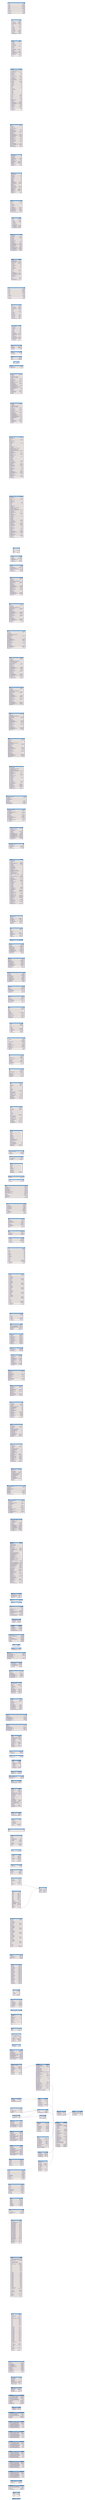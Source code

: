 digraph dbml {
      rankdir=LR;
      graph [fontname="helvetica", fontsize=32, fontcolor="#29235c", bgcolor="transparent"];
      node [penwidth=0, margin=0, fontname="helvetica", fontsize=32, fontcolor="#29235c"];
      edge [fontname="helvetica", fontsize=32, fontcolor="#29235c", color="#29235c"];

      
      
      
      "[dbo].[__RefactorLog]" [id="[dbo].[__RefactorLog]";label=<<TABLE BORDER="2" COLOR="#29235c" CELLBORDER="1" CELLSPACING="0" CELLPADDING="10" >
      <TR><TD PORT="f0" WIDTH="150" BGCOLOR="#1d71b8"><font color="#ffffff"><B>       [dbo].[__RefactorLog]       </B></font></TD></TR>
<TR><TD ALIGN="left" PORT="f1" BGCOLOR="#e7e2dd">
      <TABLE CELLPADDING="0" CELLSPACING="0" BORDER="0">
        <TR>
          <TD ALIGN="LEFT"><b>OperationKey</b><FONT>    </FONT></TD>
          <TD ALIGN="RIGHT"><font><i>uniqueidentifier</i> <b>(!)</b></font></TD>
        </TR>
      </TABLE>
    </TD></TR>
    </TABLE>>];
"[dbo].[sysdiagrams]" [id="[dbo].[sysdiagrams]";label=<<TABLE BORDER="2" COLOR="#29235c" CELLBORDER="1" CELLSPACING="0" CELLPADDING="10" >
      <TR><TD PORT="f0" WIDTH="150" BGCOLOR="#1d71b8"><font color="#ffffff"><B>       [dbo].[sysdiagrams]       </B></font></TD></TR>
<TR><TD ALIGN="left" PORT="f1" BGCOLOR="#e7e2dd">
      <TABLE CELLPADDING="0" CELLSPACING="0" BORDER="0">
        <TR>
          <TD ALIGN="LEFT"><b>diagram_id</b><FONT>    </FONT></TD>
          <TD ALIGN="RIGHT"><font><i>int</i> <b>(!)</b></font></TD>
        </TR>
      </TABLE>
    </TD></TR>
<TR><TD ALIGN="left" PORT="f2" BGCOLOR="#e7e2dd">
      <TABLE CELLPADDING="0" CELLSPACING="0" BORDER="0">
        <TR>
          <TD ALIGN="LEFT">definition<FONT>    </FONT></TD>
          <TD ALIGN="RIGHT"><font><i>varbinary(max)</i></font></TD>
        </TR>
      </TABLE>
    </TD></TR>
<TR><TD ALIGN="left" PORT="f3" BGCOLOR="#e7e2dd">
      <TABLE CELLPADDING="0" CELLSPACING="0" BORDER="0">
        <TR>
          <TD ALIGN="LEFT">name<FONT>    </FONT></TD>
          <TD ALIGN="RIGHT"><font><i>sysname</i> <b>(!)</b></font></TD>
        </TR>
      </TABLE>
    </TD></TR>
<TR><TD ALIGN="left" PORT="f4" BGCOLOR="#e7e2dd">
      <TABLE CELLPADDING="0" CELLSPACING="0" BORDER="0">
        <TR>
          <TD ALIGN="LEFT">principal_id<FONT>    </FONT></TD>
          <TD ALIGN="RIGHT"><font><i>int</i> <b>(!)</b></font></TD>
        </TR>
      </TABLE>
    </TD></TR>
<TR><TD ALIGN="left" PORT="f5" BGCOLOR="#e7e2dd">
      <TABLE CELLPADDING="0" CELLSPACING="0" BORDER="0">
        <TR>
          <TD ALIGN="LEFT">version<FONT>    </FONT></TD>
          <TD ALIGN="RIGHT"><font><i>int</i></font></TD>
        </TR>
      </TABLE>
    </TD></TR>
    </TABLE>>];
"[graph].[ProcedureInstance]" [id="[graph].[ProcedureInstance]";label=<<TABLE BORDER="2" COLOR="#29235c" CELLBORDER="1" CELLSPACING="0" CELLPADDING="10" >
      <TR><TD PORT="f0" WIDTH="150" BGCOLOR="#1d71b8"><font color="#ffffff"><B>       [graph].[ProcedureInstance]       </B></font></TD></TR>
<TR><TD ALIGN="left" PORT="f1" BGCOLOR="#e7e2dd">
      <TABLE CELLPADDING="0" CELLSPACING="0" BORDER="0">
        <TR>
          <TD ALIGN="LEFT">$node_id_3FC7AA841B564294B72482DE078E7EB2<FONT>    </FONT></TD>
          <TD ALIGN="RIGHT"><font><i>nvarchar(1000)</i> <b>(!)</b></font></TD>
        </TR>
      </TABLE>
    </TD></TR>
<TR><TD ALIGN="left" PORT="f2" BGCOLOR="#e7e2dd">
      <TABLE CELLPADDING="0" CELLSPACING="0" BORDER="0">
        <TR>
          <TD ALIGN="LEFT">graph_id_3091B0F8FDFD4CCBAA8FF240634B29BA<FONT>    </FONT></TD>
          <TD ALIGN="RIGHT"><font><i>bigint</i> <b>(!)</b></font></TD>
        </TR>
      </TABLE>
    </TD></TR>
<TR><TD ALIGN="left" PORT="f3" BGCOLOR="#e7e2dd">
      <TABLE CELLPADDING="0" CELLSPACING="0" BORDER="0">
        <TR>
          <TD ALIGN="LEFT">Instance<FONT>    </FONT></TD>
          <TD ALIGN="RIGHT"><font><i>varchar(500)</i> <b>(!)</b></font></TD>
        </TR>
      </TABLE>
    </TD></TR>
<TR><TD ALIGN="left" PORT="f4" BGCOLOR="#e7e2dd">
      <TABLE CELLPADDING="0" CELLSPACING="0" BORDER="0">
        <TR>
          <TD ALIGN="LEFT">Procedure_fullname<FONT>    </FONT></TD>
          <TD ALIGN="RIGHT"><font><i>nvarchar(261)</i> <b>(!)</b></font></TD>
        </TR>
      </TABLE>
    </TD></TR>
<TR><TD ALIGN="left" PORT="f5" BGCOLOR="#e7e2dd">
      <TABLE CELLPADDING="0" CELLSPACING="0" BORDER="0">
        <TR>
          <TD ALIGN="LEFT">Procedure_RepoObject_guid<FONT>    </FONT></TD>
          <TD ALIGN="RIGHT"><font><i>uniqueidentifier</i> <b>(!)</b></font></TD>
        </TR>
      </TABLE>
    </TD></TR>
    </TABLE>>];
"[graph].[ProcedureInstance_S]" [id="[graph].[ProcedureInstance_S]";label=<<TABLE BORDER="2" COLOR="#29235c" CELLBORDER="1" CELLSPACING="0" CELLPADDING="10" >
      <TR><TD PORT="f0" WIDTH="150" BGCOLOR="#1d71b8"><font color="#ffffff"><B>       [graph].[ProcedureInstance_S]       </B></font></TD></TR>
<TR><TD ALIGN="left" PORT="f1" BGCOLOR="#e7e2dd">
      <TABLE CELLPADDING="0" CELLSPACING="0" BORDER="0">
        <TR>
          <TD ALIGN="LEFT"><b>Procedure_RepoObject_guid</b><FONT>    </FONT></TD>
          <TD ALIGN="RIGHT"><font><i>uniqueidentifier</i> <b>(!)</b></font></TD>
        </TR>
      </TABLE>
    </TD></TR>
<TR><TD ALIGN="left" PORT="f2" BGCOLOR="#e7e2dd">
      <TABLE CELLPADDING="0" CELLSPACING="0" BORDER="0">
        <TR>
          <TD ALIGN="LEFT"><b>Instance</b><FONT>    </FONT></TD>
          <TD ALIGN="RIGHT"><font><i>varchar(500)</i> <b>(!)</b></font></TD>
        </TR>
      </TABLE>
    </TD></TR>
<TR><TD ALIGN="left" PORT="f3" BGCOLOR="#e7e2dd">
      <TABLE CELLPADDING="0" CELLSPACING="0" BORDER="0">
        <TR>
          <TD ALIGN="LEFT">Procedure_fullname<FONT>    </FONT></TD>
          <TD ALIGN="RIGHT"><font><i>nvarchar(261)</i> <b>(!)</b></font></TD>
        </TR>
      </TABLE>
    </TD></TR>
    </TABLE>>];
"[graph].[ReferencedObject]" [id="[graph].[ReferencedObject]";label=<<TABLE BORDER="2" COLOR="#29235c" CELLBORDER="1" CELLSPACING="0" CELLPADDING="10" >
      <TR><TD PORT="f0" WIDTH="150" BGCOLOR="#1d71b8"><font color="#ffffff"><B>       [graph].[ReferencedObject]       </B></font></TD></TR>
<TR><TD ALIGN="left" PORT="f1" BGCOLOR="#e7e2dd">
      <TABLE CELLPADDING="0" CELLSPACING="0" BORDER="0">
        <TR>
          <TD ALIGN="LEFT">$edge_id_25B0DD35E10A49DE8B49228E6802F3EB<FONT>    </FONT></TD>
          <TD ALIGN="RIGHT"><font><i>nvarchar(1000)</i> <b>(!)</b></font></TD>
        </TR>
      </TABLE>
    </TD></TR>
<TR><TD ALIGN="left" PORT="f2" BGCOLOR="#e7e2dd">
      <TABLE CELLPADDING="0" CELLSPACING="0" BORDER="0">
        <TR>
          <TD ALIGN="LEFT">$from_id_7B1BEB60463741CAA681054A489A2714<FONT>    </FONT></TD>
          <TD ALIGN="RIGHT"><font><i>nvarchar(1000)</i></font></TD>
        </TR>
      </TABLE>
    </TD></TR>
<TR><TD ALIGN="left" PORT="f3" BGCOLOR="#e7e2dd">
      <TABLE CELLPADDING="0" CELLSPACING="0" BORDER="0">
        <TR>
          <TD ALIGN="LEFT">$to_id_26820C41BE034B00BCBC470518101233<FONT>    </FONT></TD>
          <TD ALIGN="RIGHT"><font><i>nvarchar(1000)</i></font></TD>
        </TR>
      </TABLE>
    </TD></TR>
<TR><TD ALIGN="left" PORT="f4" BGCOLOR="#e7e2dd">
      <TABLE CELLPADDING="0" CELLSPACING="0" BORDER="0">
        <TR>
          <TD ALIGN="LEFT">from_id_7F3CEF660D794A2A81530928BC4B36F1<FONT>    </FONT></TD>
          <TD ALIGN="RIGHT"><font><i>bigint</i> <b>(!)</b></font></TD>
        </TR>
      </TABLE>
    </TD></TR>
<TR><TD ALIGN="left" PORT="f5" BGCOLOR="#e7e2dd">
      <TABLE CELLPADDING="0" CELLSPACING="0" BORDER="0">
        <TR>
          <TD ALIGN="LEFT">from_obj_id_A00C6316716D4F9DABE96A189F3A214A<FONT>    </FONT></TD>
          <TD ALIGN="RIGHT"><font><i>int</i> <b>(!)</b></font></TD>
        </TR>
      </TABLE>
    </TD></TR>
<TR><TD ALIGN="left" PORT="f6" BGCOLOR="#e7e2dd">
      <TABLE CELLPADDING="0" CELLSPACING="0" BORDER="0">
        <TR>
          <TD ALIGN="LEFT">graph_id_85ECDD019A4C46AF80CFD8DDFA08F479<FONT>    </FONT></TD>
          <TD ALIGN="RIGHT"><font><i>bigint</i> <b>(!)</b></font></TD>
        </TR>
      </TABLE>
    </TD></TR>
<TR><TD ALIGN="left" PORT="f7" BGCOLOR="#e7e2dd">
      <TABLE CELLPADDING="0" CELLSPACING="0" BORDER="0">
        <TR>
          <TD ALIGN="LEFT">to_id_45A2D6271B224A08B66CA0CF6A200A54<FONT>    </FONT></TD>
          <TD ALIGN="RIGHT"><font><i>bigint</i> <b>(!)</b></font></TD>
        </TR>
      </TABLE>
    </TD></TR>
<TR><TD ALIGN="left" PORT="f8" BGCOLOR="#e7e2dd">
      <TABLE CELLPADDING="0" CELLSPACING="0" BORDER="0">
        <TR>
          <TD ALIGN="LEFT">to_obj_id_F1F1771130674EE9A9DAE06330740E13<FONT>    </FONT></TD>
          <TD ALIGN="RIGHT"><font><i>int</i> <b>(!)</b></font></TD>
        </TR>
      </TABLE>
    </TD></TR>
    </TABLE>>];
"[graph].[ReferencedObjectColumn]" [id="[graph].[ReferencedObjectColumn]";label=<<TABLE BORDER="2" COLOR="#29235c" CELLBORDER="1" CELLSPACING="0" CELLPADDING="10" >
      <TR><TD PORT="f0" WIDTH="150" BGCOLOR="#1d71b8"><font color="#ffffff"><B>       [graph].[ReferencedObjectColumn]       </B></font></TD></TR>
<TR><TD ALIGN="left" PORT="f1" BGCOLOR="#e7e2dd">
      <TABLE CELLPADDING="0" CELLSPACING="0" BORDER="0">
        <TR>
          <TD ALIGN="LEFT">$edge_id_7C154492F0954C769C843FC0BEA97AFC<FONT>    </FONT></TD>
          <TD ALIGN="RIGHT"><font><i>nvarchar(1000)</i> <b>(!)</b></font></TD>
        </TR>
      </TABLE>
    </TD></TR>
<TR><TD ALIGN="left" PORT="f2" BGCOLOR="#e7e2dd">
      <TABLE CELLPADDING="0" CELLSPACING="0" BORDER="0">
        <TR>
          <TD ALIGN="LEFT">$from_id_F5982CB6A96041F69453F5D5DBE84FFB<FONT>    </FONT></TD>
          <TD ALIGN="RIGHT"><font><i>nvarchar(1000)</i></font></TD>
        </TR>
      </TABLE>
    </TD></TR>
<TR><TD ALIGN="left" PORT="f3" BGCOLOR="#e7e2dd">
      <TABLE CELLPADDING="0" CELLSPACING="0" BORDER="0">
        <TR>
          <TD ALIGN="LEFT">$to_id_9D5378D2AACD4945A48693ABF17CD063<FONT>    </FONT></TD>
          <TD ALIGN="RIGHT"><font><i>nvarchar(1000)</i></font></TD>
        </TR>
      </TABLE>
    </TD></TR>
<TR><TD ALIGN="left" PORT="f4" BGCOLOR="#e7e2dd">
      <TABLE CELLPADDING="0" CELLSPACING="0" BORDER="0">
        <TR>
          <TD ALIGN="LEFT">from_id_7E00AE91C08D4B1FA35C7A8270AC9E8C<FONT>    </FONT></TD>
          <TD ALIGN="RIGHT"><font><i>bigint</i> <b>(!)</b></font></TD>
        </TR>
      </TABLE>
    </TD></TR>
<TR><TD ALIGN="left" PORT="f5" BGCOLOR="#e7e2dd">
      <TABLE CELLPADDING="0" CELLSPACING="0" BORDER="0">
        <TR>
          <TD ALIGN="LEFT">from_obj_id_11EC88C0730D4B5993BF0DBC6FAC2E36<FONT>    </FONT></TD>
          <TD ALIGN="RIGHT"><font><i>int</i> <b>(!)</b></font></TD>
        </TR>
      </TABLE>
    </TD></TR>
<TR><TD ALIGN="left" PORT="f6" BGCOLOR="#e7e2dd">
      <TABLE CELLPADDING="0" CELLSPACING="0" BORDER="0">
        <TR>
          <TD ALIGN="LEFT">graph_id_E9F774DD8CA2460A924F6173983BE220<FONT>    </FONT></TD>
          <TD ALIGN="RIGHT"><font><i>bigint</i> <b>(!)</b></font></TD>
        </TR>
      </TABLE>
    </TD></TR>
<TR><TD ALIGN="left" PORT="f7" BGCOLOR="#e7e2dd">
      <TABLE CELLPADDING="0" CELLSPACING="0" BORDER="0">
        <TR>
          <TD ALIGN="LEFT">to_id_085F365914414A0AAB9A494884264043<FONT>    </FONT></TD>
          <TD ALIGN="RIGHT"><font><i>bigint</i> <b>(!)</b></font></TD>
        </TR>
      </TABLE>
    </TD></TR>
<TR><TD ALIGN="left" PORT="f8" BGCOLOR="#e7e2dd">
      <TABLE CELLPADDING="0" CELLSPACING="0" BORDER="0">
        <TR>
          <TD ALIGN="LEFT">to_obj_id_1AB5BC0BD7FD4956AA05F7CB026BC43D<FONT>    </FONT></TD>
          <TD ALIGN="RIGHT"><font><i>int</i> <b>(!)</b></font></TD>
        </TR>
      </TABLE>
    </TD></TR>
    </TABLE>>];
"[graph].[ReferencedProcedureInstance]" [id="[graph].[ReferencedProcedureInstance]";label=<<TABLE BORDER="2" COLOR="#29235c" CELLBORDER="1" CELLSPACING="0" CELLPADDING="10" >
      <TR><TD PORT="f0" WIDTH="150" BGCOLOR="#1d71b8"><font color="#ffffff"><B>       [graph].[ReferencedProcedureInstance]       </B></font></TD></TR>
<TR><TD ALIGN="left" PORT="f1" BGCOLOR="#e7e2dd">
      <TABLE CELLPADDING="0" CELLSPACING="0" BORDER="0">
        <TR>
          <TD ALIGN="LEFT">$edge_id_B521900E7C4346FB8BB29CABEB4D685C<FONT>    </FONT></TD>
          <TD ALIGN="RIGHT"><font><i>nvarchar(1000)</i> <b>(!)</b></font></TD>
        </TR>
      </TABLE>
    </TD></TR>
<TR><TD ALIGN="left" PORT="f2" BGCOLOR="#e7e2dd">
      <TABLE CELLPADDING="0" CELLSPACING="0" BORDER="0">
        <TR>
          <TD ALIGN="LEFT">$from_id_1446655ABD294143804D865FA056AC97<FONT>    </FONT></TD>
          <TD ALIGN="RIGHT"><font><i>nvarchar(1000)</i></font></TD>
        </TR>
      </TABLE>
    </TD></TR>
<TR><TD ALIGN="left" PORT="f3" BGCOLOR="#e7e2dd">
      <TABLE CELLPADDING="0" CELLSPACING="0" BORDER="0">
        <TR>
          <TD ALIGN="LEFT">$to_id_3E6CC1F8200444C9A5A492A11DC985A8<FONT>    </FONT></TD>
          <TD ALIGN="RIGHT"><font><i>nvarchar(1000)</i></font></TD>
        </TR>
      </TABLE>
    </TD></TR>
<TR><TD ALIGN="left" PORT="f4" BGCOLOR="#e7e2dd">
      <TABLE CELLPADDING="0" CELLSPACING="0" BORDER="0">
        <TR>
          <TD ALIGN="LEFT">from_id_5664C7BB1E104901A7EDD5E6403E2878<FONT>    </FONT></TD>
          <TD ALIGN="RIGHT"><font><i>bigint</i> <b>(!)</b></font></TD>
        </TR>
      </TABLE>
    </TD></TR>
<TR><TD ALIGN="left" PORT="f5" BGCOLOR="#e7e2dd">
      <TABLE CELLPADDING="0" CELLSPACING="0" BORDER="0">
        <TR>
          <TD ALIGN="LEFT">from_obj_id_40CD653F2A264D648347F31A48C0E8CE<FONT>    </FONT></TD>
          <TD ALIGN="RIGHT"><font><i>int</i> <b>(!)</b></font></TD>
        </TR>
      </TABLE>
    </TD></TR>
<TR><TD ALIGN="left" PORT="f6" BGCOLOR="#e7e2dd">
      <TABLE CELLPADDING="0" CELLSPACING="0" BORDER="0">
        <TR>
          <TD ALIGN="LEFT">graph_id_3B4F4C8DE4004062A81B80F5771A7B02<FONT>    </FONT></TD>
          <TD ALIGN="RIGHT"><font><i>bigint</i> <b>(!)</b></font></TD>
        </TR>
      </TABLE>
    </TD></TR>
<TR><TD ALIGN="left" PORT="f7" BGCOLOR="#e7e2dd">
      <TABLE CELLPADDING="0" CELLSPACING="0" BORDER="0">
        <TR>
          <TD ALIGN="LEFT">to_id_E6180570FCE8459F8C23D8745FB060DE<FONT>    </FONT></TD>
          <TD ALIGN="RIGHT"><font><i>bigint</i> <b>(!)</b></font></TD>
        </TR>
      </TABLE>
    </TD></TR>
<TR><TD ALIGN="left" PORT="f8" BGCOLOR="#e7e2dd">
      <TABLE CELLPADDING="0" CELLSPACING="0" BORDER="0">
        <TR>
          <TD ALIGN="LEFT">to_obj_id_B31D2838ADC24684AC8096F0FB22420E<FONT>    </FONT></TD>
          <TD ALIGN="RIGHT"><font><i>int</i> <b>(!)</b></font></TD>
        </TR>
      </TABLE>
    </TD></TR>
    </TABLE>>];
"[graph].[ReferencingObject]" [id="[graph].[ReferencingObject]";label=<<TABLE BORDER="2" COLOR="#29235c" CELLBORDER="1" CELLSPACING="0" CELLPADDING="10" >
      <TR><TD PORT="f0" WIDTH="150" BGCOLOR="#1d71b8"><font color="#ffffff"><B>       [graph].[ReferencingObject]       </B></font></TD></TR>
<TR><TD ALIGN="left" PORT="f1" BGCOLOR="#e7e2dd">
      <TABLE CELLPADDING="0" CELLSPACING="0" BORDER="0">
        <TR>
          <TD ALIGN="LEFT">$edge_id_21A14F7820EC4E65A2181C77070E4599<FONT>    </FONT></TD>
          <TD ALIGN="RIGHT"><font><i>nvarchar(1000)</i> <b>(!)</b></font></TD>
        </TR>
      </TABLE>
    </TD></TR>
<TR><TD ALIGN="left" PORT="f2" BGCOLOR="#e7e2dd">
      <TABLE CELLPADDING="0" CELLSPACING="0" BORDER="0">
        <TR>
          <TD ALIGN="LEFT">$from_id_0076F61972EE4CFBAB773755DA860F3E<FONT>    </FONT></TD>
          <TD ALIGN="RIGHT"><font><i>nvarchar(1000)</i></font></TD>
        </TR>
      </TABLE>
    </TD></TR>
<TR><TD ALIGN="left" PORT="f3" BGCOLOR="#e7e2dd">
      <TABLE CELLPADDING="0" CELLSPACING="0" BORDER="0">
        <TR>
          <TD ALIGN="LEFT">$to_id_24A0471B483E40D58582E894797FDBD5<FONT>    </FONT></TD>
          <TD ALIGN="RIGHT"><font><i>nvarchar(1000)</i></font></TD>
        </TR>
      </TABLE>
    </TD></TR>
<TR><TD ALIGN="left" PORT="f4" BGCOLOR="#e7e2dd">
      <TABLE CELLPADDING="0" CELLSPACING="0" BORDER="0">
        <TR>
          <TD ALIGN="LEFT">from_id_472B24420B624B14BB7713C2D61A6825<FONT>    </FONT></TD>
          <TD ALIGN="RIGHT"><font><i>bigint</i> <b>(!)</b></font></TD>
        </TR>
      </TABLE>
    </TD></TR>
<TR><TD ALIGN="left" PORT="f5" BGCOLOR="#e7e2dd">
      <TABLE CELLPADDING="0" CELLSPACING="0" BORDER="0">
        <TR>
          <TD ALIGN="LEFT">from_obj_id_841F6E8E64074738851E57246A265384<FONT>    </FONT></TD>
          <TD ALIGN="RIGHT"><font><i>int</i> <b>(!)</b></font></TD>
        </TR>
      </TABLE>
    </TD></TR>
<TR><TD ALIGN="left" PORT="f6" BGCOLOR="#e7e2dd">
      <TABLE CELLPADDING="0" CELLSPACING="0" BORDER="0">
        <TR>
          <TD ALIGN="LEFT">graph_id_09F977CF6E984C91A3DCB80DFCA167DF<FONT>    </FONT></TD>
          <TD ALIGN="RIGHT"><font><i>bigint</i> <b>(!)</b></font></TD>
        </TR>
      </TABLE>
    </TD></TR>
<TR><TD ALIGN="left" PORT="f7" BGCOLOR="#e7e2dd">
      <TABLE CELLPADDING="0" CELLSPACING="0" BORDER="0">
        <TR>
          <TD ALIGN="LEFT">to_id_481A7B86C080421583F830CBBB2D1D40<FONT>    </FONT></TD>
          <TD ALIGN="RIGHT"><font><i>bigint</i> <b>(!)</b></font></TD>
        </TR>
      </TABLE>
    </TD></TR>
<TR><TD ALIGN="left" PORT="f8" BGCOLOR="#e7e2dd">
      <TABLE CELLPADDING="0" CELLSPACING="0" BORDER="0">
        <TR>
          <TD ALIGN="LEFT">to_obj_id_E20461DCDFE345938DA61BDA2DFCEDB6<FONT>    </FONT></TD>
          <TD ALIGN="RIGHT"><font><i>int</i> <b>(!)</b></font></TD>
        </TR>
      </TABLE>
    </TD></TR>
    </TABLE>>];
"[graph].[ReferencingObjectColumn]" [id="[graph].[ReferencingObjectColumn]";label=<<TABLE BORDER="2" COLOR="#29235c" CELLBORDER="1" CELLSPACING="0" CELLPADDING="10" >
      <TR><TD PORT="f0" WIDTH="150" BGCOLOR="#1d71b8"><font color="#ffffff"><B>       [graph].[ReferencingObjectColumn]       </B></font></TD></TR>
<TR><TD ALIGN="left" PORT="f1" BGCOLOR="#e7e2dd">
      <TABLE CELLPADDING="0" CELLSPACING="0" BORDER="0">
        <TR>
          <TD ALIGN="LEFT">$edge_id_DC70EA9971F145D9892721EBFAD6DA3B<FONT>    </FONT></TD>
          <TD ALIGN="RIGHT"><font><i>nvarchar(1000)</i> <b>(!)</b></font></TD>
        </TR>
      </TABLE>
    </TD></TR>
<TR><TD ALIGN="left" PORT="f2" BGCOLOR="#e7e2dd">
      <TABLE CELLPADDING="0" CELLSPACING="0" BORDER="0">
        <TR>
          <TD ALIGN="LEFT">$from_id_E02FBFD790F541C5888A72743EC0C66D<FONT>    </FONT></TD>
          <TD ALIGN="RIGHT"><font><i>nvarchar(1000)</i></font></TD>
        </TR>
      </TABLE>
    </TD></TR>
<TR><TD ALIGN="left" PORT="f3" BGCOLOR="#e7e2dd">
      <TABLE CELLPADDING="0" CELLSPACING="0" BORDER="0">
        <TR>
          <TD ALIGN="LEFT">$to_id_82344FE7FA59415C82FF9A4D37C1712A<FONT>    </FONT></TD>
          <TD ALIGN="RIGHT"><font><i>nvarchar(1000)</i></font></TD>
        </TR>
      </TABLE>
    </TD></TR>
<TR><TD ALIGN="left" PORT="f4" BGCOLOR="#e7e2dd">
      <TABLE CELLPADDING="0" CELLSPACING="0" BORDER="0">
        <TR>
          <TD ALIGN="LEFT">from_id_AF95740FA51A459CAD5E73CCDA2BB9A1<FONT>    </FONT></TD>
          <TD ALIGN="RIGHT"><font><i>bigint</i> <b>(!)</b></font></TD>
        </TR>
      </TABLE>
    </TD></TR>
<TR><TD ALIGN="left" PORT="f5" BGCOLOR="#e7e2dd">
      <TABLE CELLPADDING="0" CELLSPACING="0" BORDER="0">
        <TR>
          <TD ALIGN="LEFT">from_obj_id_E30A518916BD429EAA4BC746BAB803B8<FONT>    </FONT></TD>
          <TD ALIGN="RIGHT"><font><i>int</i> <b>(!)</b></font></TD>
        </TR>
      </TABLE>
    </TD></TR>
<TR><TD ALIGN="left" PORT="f6" BGCOLOR="#e7e2dd">
      <TABLE CELLPADDING="0" CELLSPACING="0" BORDER="0">
        <TR>
          <TD ALIGN="LEFT">graph_id_33EABAD1D448423BA763A06B2E100A3D<FONT>    </FONT></TD>
          <TD ALIGN="RIGHT"><font><i>bigint</i> <b>(!)</b></font></TD>
        </TR>
      </TABLE>
    </TD></TR>
<TR><TD ALIGN="left" PORT="f7" BGCOLOR="#e7e2dd">
      <TABLE CELLPADDING="0" CELLSPACING="0" BORDER="0">
        <TR>
          <TD ALIGN="LEFT">to_id_BC6FD8D77D2B4F3292EFDF7454BE0A57<FONT>    </FONT></TD>
          <TD ALIGN="RIGHT"><font><i>bigint</i> <b>(!)</b></font></TD>
        </TR>
      </TABLE>
    </TD></TR>
<TR><TD ALIGN="left" PORT="f8" BGCOLOR="#e7e2dd">
      <TABLE CELLPADDING="0" CELLSPACING="0" BORDER="0">
        <TR>
          <TD ALIGN="LEFT">to_obj_id_B789CEA675414B248EC7F2E6F9E8738E<FONT>    </FONT></TD>
          <TD ALIGN="RIGHT"><font><i>int</i> <b>(!)</b></font></TD>
        </TR>
      </TABLE>
    </TD></TR>
    </TABLE>>];
"[graph].[ReferencingProcedureInstance]" [id="[graph].[ReferencingProcedureInstance]";label=<<TABLE BORDER="2" COLOR="#29235c" CELLBORDER="1" CELLSPACING="0" CELLPADDING="10" >
      <TR><TD PORT="f0" WIDTH="150" BGCOLOR="#1d71b8"><font color="#ffffff"><B>       [graph].[ReferencingProcedureInstance]       </B></font></TD></TR>
<TR><TD ALIGN="left" PORT="f1" BGCOLOR="#e7e2dd">
      <TABLE CELLPADDING="0" CELLSPACING="0" BORDER="0">
        <TR>
          <TD ALIGN="LEFT">$edge_id_E2A8F9D9A24449B5BAE820B4BB23822F<FONT>    </FONT></TD>
          <TD ALIGN="RIGHT"><font><i>nvarchar(1000)</i> <b>(!)</b></font></TD>
        </TR>
      </TABLE>
    </TD></TR>
<TR><TD ALIGN="left" PORT="f2" BGCOLOR="#e7e2dd">
      <TABLE CELLPADDING="0" CELLSPACING="0" BORDER="0">
        <TR>
          <TD ALIGN="LEFT">$from_id_386A079B46584E798B0577A575C29FC1<FONT>    </FONT></TD>
          <TD ALIGN="RIGHT"><font><i>nvarchar(1000)</i></font></TD>
        </TR>
      </TABLE>
    </TD></TR>
<TR><TD ALIGN="left" PORT="f3" BGCOLOR="#e7e2dd">
      <TABLE CELLPADDING="0" CELLSPACING="0" BORDER="0">
        <TR>
          <TD ALIGN="LEFT">$to_id_B0CB742D8F37433F82DB8262698B1A4A<FONT>    </FONT></TD>
          <TD ALIGN="RIGHT"><font><i>nvarchar(1000)</i></font></TD>
        </TR>
      </TABLE>
    </TD></TR>
<TR><TD ALIGN="left" PORT="f4" BGCOLOR="#e7e2dd">
      <TABLE CELLPADDING="0" CELLSPACING="0" BORDER="0">
        <TR>
          <TD ALIGN="LEFT">from_id_FD05B9C9B3BA40E49E694BB9BC5A6D74<FONT>    </FONT></TD>
          <TD ALIGN="RIGHT"><font><i>bigint</i> <b>(!)</b></font></TD>
        </TR>
      </TABLE>
    </TD></TR>
<TR><TD ALIGN="left" PORT="f5" BGCOLOR="#e7e2dd">
      <TABLE CELLPADDING="0" CELLSPACING="0" BORDER="0">
        <TR>
          <TD ALIGN="LEFT">from_obj_id_5CEA66987D9E42DBAE22CF16CA1C3747<FONT>    </FONT></TD>
          <TD ALIGN="RIGHT"><font><i>int</i> <b>(!)</b></font></TD>
        </TR>
      </TABLE>
    </TD></TR>
<TR><TD ALIGN="left" PORT="f6" BGCOLOR="#e7e2dd">
      <TABLE CELLPADDING="0" CELLSPACING="0" BORDER="0">
        <TR>
          <TD ALIGN="LEFT">graph_id_3FBBD480757F476A85886E45589A9D62<FONT>    </FONT></TD>
          <TD ALIGN="RIGHT"><font><i>bigint</i> <b>(!)</b></font></TD>
        </TR>
      </TABLE>
    </TD></TR>
<TR><TD ALIGN="left" PORT="f7" BGCOLOR="#e7e2dd">
      <TABLE CELLPADDING="0" CELLSPACING="0" BORDER="0">
        <TR>
          <TD ALIGN="LEFT">to_id_9A496F83379F4B998E2F491BADCA4286<FONT>    </FONT></TD>
          <TD ALIGN="RIGHT"><font><i>bigint</i> <b>(!)</b></font></TD>
        </TR>
      </TABLE>
    </TD></TR>
<TR><TD ALIGN="left" PORT="f8" BGCOLOR="#e7e2dd">
      <TABLE CELLPADDING="0" CELLSPACING="0" BORDER="0">
        <TR>
          <TD ALIGN="LEFT">to_obj_id_48A3CDC6D0CC441F944A873BD5D76140<FONT>    </FONT></TD>
          <TD ALIGN="RIGHT"><font><i>int</i> <b>(!)</b></font></TD>
        </TR>
      </TABLE>
    </TD></TR>
    </TABLE>>];
"[graph].[RepoObject]" [id="[graph].[RepoObject]";label=<<TABLE BORDER="2" COLOR="#29235c" CELLBORDER="1" CELLSPACING="0" CELLPADDING="10" >
      <TR><TD PORT="f0" WIDTH="150" BGCOLOR="#1d71b8"><font color="#ffffff"><B>       [graph].[RepoObject]       </B></font></TD></TR>
<TR><TD ALIGN="left" PORT="f1" BGCOLOR="#e7e2dd">
      <TABLE CELLPADDING="0" CELLSPACING="0" BORDER="0">
        <TR>
          <TD ALIGN="LEFT">$node_id_FAC3EF4690DB4CD6A98F097DAF0885CC<FONT>    </FONT></TD>
          <TD ALIGN="RIGHT"><font><i>nvarchar(1000)</i> <b>(!)</b></font></TD>
        </TR>
      </TABLE>
    </TD></TR>
<TR><TD ALIGN="left" PORT="f2" BGCOLOR="#e7e2dd">
      <TABLE CELLPADDING="0" CELLSPACING="0" BORDER="0">
        <TR>
          <TD ALIGN="LEFT">33091D88-929D-488C-B30F-7328A9D970B6<FONT>    </FONT></TD>
          <TD ALIGN="RIGHT"><font><i>char(2)</i> <b>(!)</b></font></TD>
        </TR>
      </TABLE>
    </TD></TR>
<TR><TD ALIGN="left" PORT="f3" BGCOLOR="#e7e2dd">
      <TABLE CELLPADDING="0" CELLSPACING="0" BORDER="0">
        <TR>
          <TD ALIGN="LEFT">9D326C2A-F564-4176-B51F-7BE9FB6685B2<FONT>    </FONT></TD>
          <TD ALIGN="RIGHT"><font><i>nvarchar(261)</i> <b>(!)</b></font></TD>
        </TR>
      </TABLE>
    </TD></TR>
<TR><TD ALIGN="left" PORT="f4" BGCOLOR="#e7e2dd">
      <TABLE CELLPADDING="0" CELLSPACING="0" BORDER="0">
        <TR>
          <TD ALIGN="LEFT">graph_id_60367FDA1A70430CA390F8144C223EC4<FONT>    </FONT></TD>
          <TD ALIGN="RIGHT"><font><i>bigint</i> <b>(!)</b></font></TD>
        </TR>
      </TABLE>
    </TD></TR>
<TR><TD ALIGN="left" PORT="f5" BGCOLOR="#e7e2dd">
      <TABLE CELLPADDING="0" CELLSPACING="0" BORDER="0">
        <TR>
          <TD ALIGN="LEFT">RepoObject_fullname<FONT>    </FONT></TD>
          <TD ALIGN="RIGHT"><font><i>nvarchar(261)</i> <b>(!)</b></font></TD>
        </TR>
      </TABLE>
    </TD></TR>
<TR><TD ALIGN="left" PORT="f6" BGCOLOR="#e7e2dd">
      <TABLE CELLPADDING="0" CELLSPACING="0" BORDER="0">
        <TR>
          <TD ALIGN="LEFT">RepoObject_guid<FONT>    </FONT></TD>
          <TD ALIGN="RIGHT"><font><i>uniqueidentifier</i> <b>(!)</b></font></TD>
        </TR>
      </TABLE>
    </TD></TR>
<TR><TD ALIGN="left" PORT="f7" BGCOLOR="#e7e2dd">
      <TABLE CELLPADDING="0" CELLSPACING="0" BORDER="0">
        <TR>
          <TD ALIGN="LEFT">RepoObject_type<FONT>    </FONT></TD>
          <TD ALIGN="RIGHT"><font><i>char(2)</i> <b>(!)</b></font></TD>
        </TR>
      </TABLE>
    </TD></TR>
    </TABLE>>];
"[graph].[RepoObject_S]" [id="[graph].[RepoObject_S]";label=<<TABLE BORDER="2" COLOR="#29235c" CELLBORDER="1" CELLSPACING="0" CELLPADDING="10" >
      <TR><TD PORT="f0" WIDTH="150" BGCOLOR="#1d71b8"><font color="#ffffff"><B>       [graph].[RepoObject_S]       </B></font></TD></TR>
<TR><TD ALIGN="left" PORT="f1" BGCOLOR="#e7e2dd">
      <TABLE CELLPADDING="0" CELLSPACING="0" BORDER="0">
        <TR>
          <TD ALIGN="LEFT"><b>RepoObject_guid</b><FONT>    </FONT></TD>
          <TD ALIGN="RIGHT"><font><i>uniqueidentifier</i> <b>(!)</b></font></TD>
        </TR>
      </TABLE>
    </TD></TR>
<TR><TD ALIGN="left" PORT="f2" BGCOLOR="#e7e2dd">
      <TABLE CELLPADDING="0" CELLSPACING="0" BORDER="0">
        <TR>
          <TD ALIGN="LEFT">RepoObject_fullname<FONT>    </FONT></TD>
          <TD ALIGN="RIGHT"><font><i>nvarchar(261)</i> <b>(!)</b></font></TD>
        </TR>
      </TABLE>
    </TD></TR>
<TR><TD ALIGN="left" PORT="f3" BGCOLOR="#e7e2dd">
      <TABLE CELLPADDING="0" CELLSPACING="0" BORDER="0">
        <TR>
          <TD ALIGN="LEFT">RepoObject_type<FONT>    </FONT></TD>
          <TD ALIGN="RIGHT"><font><i>char(2)</i> <b>(!)</b></font></TD>
        </TR>
      </TABLE>
    </TD></TR>
    </TABLE>>];
"[graph].[RepoObjectColumn]" [id="[graph].[RepoObjectColumn]";label=<<TABLE BORDER="2" COLOR="#29235c" CELLBORDER="1" CELLSPACING="0" CELLPADDING="10" >
      <TR><TD PORT="f0" WIDTH="150" BGCOLOR="#1d71b8"><font color="#ffffff"><B>       [graph].[RepoObjectColumn]       </B></font></TD></TR>
<TR><TD ALIGN="left" PORT="f1" BGCOLOR="#e7e2dd">
      <TABLE CELLPADDING="0" CELLSPACING="0" BORDER="0">
        <TR>
          <TD ALIGN="LEFT">$node_id_347F7C762E2642A98518838371CE6BB1<FONT>    </FONT></TD>
          <TD ALIGN="RIGHT"><font><i>nvarchar(1000)</i> <b>(!)</b></font></TD>
        </TR>
      </TABLE>
    </TD></TR>
<TR><TD ALIGN="left" PORT="f2" BGCOLOR="#e7e2dd">
      <TABLE CELLPADDING="0" CELLSPACING="0" BORDER="0">
        <TR>
          <TD ALIGN="LEFT">3BEB9175-44B5-426B-8409-577C841C619B<FONT>    </FONT></TD>
          <TD ALIGN="RIGHT"><font><i>uniqueidentifier</i></font></TD>
        </TR>
      </TABLE>
    </TD></TR>
<TR><TD ALIGN="left" PORT="f3" BGCOLOR="#e7e2dd">
      <TABLE CELLPADDING="0" CELLSPACING="0" BORDER="0">
        <TR>
          <TD ALIGN="LEFT">62AB1D86-A0D1-4DBF-B60C-4F4F0E6D1D35<FONT>    </FONT></TD>
          <TD ALIGN="RIGHT"><font><i>nvarchar(128)</i> <b>(!)</b></font></TD>
        </TR>
      </TABLE>
    </TD></TR>
<TR><TD ALIGN="left" PORT="f4" BGCOLOR="#e7e2dd">
      <TABLE CELLPADDING="0" CELLSPACING="0" BORDER="0">
        <TR>
          <TD ALIGN="LEFT">B1FCD5B8-85AB-48F2-B870-E85A25753638<FONT>    </FONT></TD>
          <TD ALIGN="RIGHT"><font><i>nvarchar(261)</i> <b>(!)</b></font></TD>
        </TR>
      </TABLE>
    </TD></TR>
<TR><TD ALIGN="left" PORT="f5" BGCOLOR="#e7e2dd">
      <TABLE CELLPADDING="0" CELLSPACING="0" BORDER="0">
        <TR>
          <TD ALIGN="LEFT">E59AE2FF-4777-4954-A263-436BB2E6C52D<FONT>    </FONT></TD>
          <TD ALIGN="RIGHT"><font><i>char(2)</i> <b>(!)</b></font></TD>
        </TR>
      </TABLE>
    </TD></TR>
<TR><TD ALIGN="left" PORT="f6" BGCOLOR="#e7e2dd">
      <TABLE CELLPADDING="0" CELLSPACING="0" BORDER="0">
        <TR>
          <TD ALIGN="LEFT">graph_id_58E017E29B684D7FBC6E4E880C609245<FONT>    </FONT></TD>
          <TD ALIGN="RIGHT"><font><i>bigint</i> <b>(!)</b></font></TD>
        </TR>
      </TABLE>
    </TD></TR>
<TR><TD ALIGN="left" PORT="f7" BGCOLOR="#e7e2dd">
      <TABLE CELLPADDING="0" CELLSPACING="0" BORDER="0">
        <TR>
          <TD ALIGN="LEFT">RepoObject_fullname<FONT>    </FONT></TD>
          <TD ALIGN="RIGHT"><font><i>nvarchar(261)</i> <b>(!)</b></font></TD>
        </TR>
      </TABLE>
    </TD></TR>
<TR><TD ALIGN="left" PORT="f8" BGCOLOR="#e7e2dd">
      <TABLE CELLPADDING="0" CELLSPACING="0" BORDER="0">
        <TR>
          <TD ALIGN="LEFT">RepoObject_guid<FONT>    </FONT></TD>
          <TD ALIGN="RIGHT"><font><i>uniqueidentifier</i> <b>(!)</b></font></TD>
        </TR>
      </TABLE>
    </TD></TR>
<TR><TD ALIGN="left" PORT="f9" BGCOLOR="#e7e2dd">
      <TABLE CELLPADDING="0" CELLSPACING="0" BORDER="0">
        <TR>
          <TD ALIGN="LEFT">RepoObject_type<FONT>    </FONT></TD>
          <TD ALIGN="RIGHT"><font><i>char(2)</i> <b>(!)</b></font></TD>
        </TR>
      </TABLE>
    </TD></TR>
<TR><TD ALIGN="left" PORT="f10" BGCOLOR="#e7e2dd">
      <TABLE CELLPADDING="0" CELLSPACING="0" BORDER="0">
        <TR>
          <TD ALIGN="LEFT">RepoObjectColumn_guid<FONT>    </FONT></TD>
          <TD ALIGN="RIGHT"><font><i>uniqueidentifier</i> <b>(!)</b></font></TD>
        </TR>
      </TABLE>
    </TD></TR>
<TR><TD ALIGN="left" PORT="f11" BGCOLOR="#e7e2dd">
      <TABLE CELLPADDING="0" CELLSPACING="0" BORDER="0">
        <TR>
          <TD ALIGN="LEFT">RepoObjectColumn_name<FONT>    </FONT></TD>
          <TD ALIGN="RIGHT"><font><i>nvarchar(128)</i> <b>(!)</b></font></TD>
        </TR>
      </TABLE>
    </TD></TR>
    </TABLE>>];
"[graph].[RepoObjectColumn_S]" [id="[graph].[RepoObjectColumn_S]";label=<<TABLE BORDER="2" COLOR="#29235c" CELLBORDER="1" CELLSPACING="0" CELLPADDING="10" >
      <TR><TD PORT="f0" WIDTH="150" BGCOLOR="#1d71b8"><font color="#ffffff"><B>       [graph].[RepoObjectColumn_S]       </B></font></TD></TR>
<TR><TD ALIGN="left" PORT="f1" BGCOLOR="#e7e2dd">
      <TABLE CELLPADDING="0" CELLSPACING="0" BORDER="0">
        <TR>
          <TD ALIGN="LEFT"><b>RepoObjectColumn_guid</b><FONT>    </FONT></TD>
          <TD ALIGN="RIGHT"><font><i>uniqueidentifier</i> <b>(!)</b></font></TD>
        </TR>
      </TABLE>
    </TD></TR>
<TR><TD ALIGN="left" PORT="f2" BGCOLOR="#e7e2dd">
      <TABLE CELLPADDING="0" CELLSPACING="0" BORDER="0">
        <TR>
          <TD ALIGN="LEFT">RepoObject_fullname<FONT>    </FONT></TD>
          <TD ALIGN="RIGHT"><font><i>nvarchar(261)</i> <b>(!)</b></font></TD>
        </TR>
      </TABLE>
    </TD></TR>
<TR><TD ALIGN="left" PORT="f3" BGCOLOR="#e7e2dd">
      <TABLE CELLPADDING="0" CELLSPACING="0" BORDER="0">
        <TR>
          <TD ALIGN="LEFT">RepoObject_guid<FONT>    </FONT></TD>
          <TD ALIGN="RIGHT"><font><i>uniqueidentifier</i> <b>(!)</b></font></TD>
        </TR>
      </TABLE>
    </TD></TR>
<TR><TD ALIGN="left" PORT="f4" BGCOLOR="#e7e2dd">
      <TABLE CELLPADDING="0" CELLSPACING="0" BORDER="0">
        <TR>
          <TD ALIGN="LEFT">RepoObject_type<FONT>    </FONT></TD>
          <TD ALIGN="RIGHT"><font><i>char(2)</i> <b>(!)</b></font></TD>
        </TR>
      </TABLE>
    </TD></TR>
<TR><TD ALIGN="left" PORT="f5" BGCOLOR="#e7e2dd">
      <TABLE CELLPADDING="0" CELLSPACING="0" BORDER="0">
        <TR>
          <TD ALIGN="LEFT">RepoObjectColumn_name<FONT>    </FONT></TD>
          <TD ALIGN="RIGHT"><font><i>nvarchar(128)</i> <b>(!)</b></font></TD>
        </TR>
      </TABLE>
    </TD></TR>
    </TABLE>>];
"[repo].[aaa_test_sql_table_column]" [id="[repo].[aaa_test_sql_table_column]";label=<<TABLE BORDER="2" COLOR="#29235c" CELLBORDER="1" CELLSPACING="0" CELLPADDING="10" >
      <TR><TD PORT="f0" WIDTH="150" BGCOLOR="#1d71b8"><font color="#ffffff"><B>       [repo].[aaa_test_sql_table_column]       </B></font></TD></TR>
<TR><TD ALIGN="left" PORT="f1" BGCOLOR="#e7e2dd">
      <TABLE CELLPADDING="0" CELLSPACING="0" BORDER="0">
        <TR>
          <TD ALIGN="LEFT">Repo_increment_value<FONT>    </FONT></TD>
          <TD ALIGN="RIGHT"><font><i>sql_variant</i></font></TD>
        </TR>
      </TABLE>
    </TD></TR>
<TR><TD ALIGN="left" PORT="f2" BGCOLOR="#e7e2dd">
      <TABLE CELLPADDING="0" CELLSPACING="0" BORDER="0">
        <TR>
          <TD ALIGN="LEFT">Repo_is_computed<FONT>    </FONT></TD>
          <TD ALIGN="RIGHT"><font><i>bit</i> <b>(!)</b></font></TD>
        </TR>
      </TABLE>
    </TD></TR>
<TR><TD ALIGN="left" PORT="f3" BGCOLOR="#e7e2dd">
      <TABLE CELLPADDING="0" CELLSPACING="0" BORDER="0">
        <TR>
          <TD ALIGN="LEFT">Repo_is_identity<FONT>    </FONT></TD>
          <TD ALIGN="RIGHT"><font><i>bit</i> <b>(!)</b></font></TD>
        </TR>
      </TABLE>
    </TD></TR>
<TR><TD ALIGN="left" PORT="f4" BGCOLOR="#e7e2dd">
      <TABLE CELLPADDING="0" CELLSPACING="0" BORDER="0">
        <TR>
          <TD ALIGN="LEFT">Repo_is_persisted<FONT>    </FONT></TD>
          <TD ALIGN="RIGHT"><font><i>bit</i></font></TD>
        </TR>
      </TABLE>
    </TD></TR>
<TR><TD ALIGN="left" PORT="f5" BGCOLOR="#e7e2dd">
      <TABLE CELLPADDING="0" CELLSPACING="0" BORDER="0">
        <TR>
          <TD ALIGN="LEFT">Repo_seed_value<FONT>    </FONT></TD>
          <TD ALIGN="RIGHT"><font><i>sql_variant</i></font></TD>
        </TR>
      </TABLE>
    </TD></TR>
<TR><TD ALIGN="left" PORT="f6" BGCOLOR="#e7e2dd">
      <TABLE CELLPADDING="0" CELLSPACING="0" BORDER="0">
        <TR>
          <TD ALIGN="LEFT">RepoObjectColumn_name<FONT>    </FONT></TD>
          <TD ALIGN="RIGHT"><font><i>nvarchar(128)</i> <b>(!)</b></font></TD>
        </TR>
      </TABLE>
    </TD></TR>
<TR><TD ALIGN="left" PORT="f7" BGCOLOR="#e7e2dd">
      <TABLE CELLPADDING="0" CELLSPACING="0" BORDER="0">
        <TR>
          <TD ALIGN="LEFT">sql_table_column_common<FONT>    </FONT></TD>
          <TD ALIGN="RIGHT"><font><i>nvarchar(max)</i> <b>(!)</b></font></TD>
        </TR>
      </TABLE>
    </TD></TR>
<TR><TD ALIGN="left" PORT="f8" BGCOLOR="#e7e2dd">
      <TABLE CELLPADDING="0" CELLSPACING="0" BORDER="0">
        <TR>
          <TD ALIGN="LEFT">sql_table_column_computed<FONT>    </FONT></TD>
          <TD ALIGN="RIGHT"><font><i>nvarchar(max)</i></font></TD>
        </TR>
      </TABLE>
    </TD></TR>
<TR><TD ALIGN="left" PORT="f9" BGCOLOR="#e7e2dd">
      <TABLE CELLPADDING="0" CELLSPACING="0" BORDER="0">
        <TR>
          <TD ALIGN="LEFT">sql_table_column_identity<FONT>    </FONT></TD>
          <TD ALIGN="RIGHT"><font><i>varchar(4)</i> <b>(!)</b></font></TD>
        </TR>
      </TABLE>
    </TD></TR>
    </TABLE>>];
"[repo].[check_IndexColumn_virtual_referenced_setpoint]" [id="[repo].[check_IndexColumn_virtual_referenced_setpoint]";label=<<TABLE BORDER="2" COLOR="#29235c" CELLBORDER="1" CELLSPACING="0" CELLPADDING="10" >
      <TR><TD PORT="f0" WIDTH="150" BGCOLOR="#1d71b8"><font color="#ffffff"><B>       [repo].[check_IndexColumn_virtual_referenced_setpoint]       </B></font></TD></TR>
<TR><TD ALIGN="left" PORT="f1" BGCOLOR="#e7e2dd">
      <TABLE CELLPADDING="0" CELLSPACING="0" BORDER="0">
        <TR>
          <TD ALIGN="LEFT">index_column_id<FONT>    </FONT></TD>
          <TD ALIGN="RIGHT"><font><i>int</i> <b>(!)</b></font></TD>
        </TR>
      </TABLE>
    </TD></TR>
<TR><TD ALIGN="left" PORT="f2" BGCOLOR="#e7e2dd">
      <TABLE CELLPADDING="0" CELLSPACING="0" BORDER="0">
        <TR>
          <TD ALIGN="LEFT">index_guid<FONT>    </FONT></TD>
          <TD ALIGN="RIGHT"><font><i>uniqueidentifier</i> <b>(!)</b></font></TD>
        </TR>
      </TABLE>
    </TD></TR>
<TR><TD ALIGN="left" PORT="f3" BGCOLOR="#e7e2dd">
      <TABLE CELLPADDING="0" CELLSPACING="0" BORDER="0">
        <TR>
          <TD ALIGN="LEFT">referenced_index_guid<FONT>    </FONT></TD>
          <TD ALIGN="RIGHT"><font><i>uniqueidentifier</i></font></TD>
        </TR>
      </TABLE>
    </TD></TR>
<TR><TD ALIGN="left" PORT="f4" BGCOLOR="#e7e2dd">
      <TABLE CELLPADDING="0" CELLSPACING="0" BORDER="0">
        <TR>
          <TD ALIGN="LEFT">referenced_RepoObject_guid<FONT>    </FONT></TD>
          <TD ALIGN="RIGHT"><font><i>uniqueidentifier</i></font></TD>
        </TR>
      </TABLE>
    </TD></TR>
<TR><TD ALIGN="left" PORT="f5" BGCOLOR="#e7e2dd">
      <TABLE CELLPADDING="0" CELLSPACING="0" BORDER="0">
        <TR>
          <TD ALIGN="LEFT">referenced_RepoObjectColumn_guid<FONT>    </FONT></TD>
          <TD ALIGN="RIGHT"><font><i>uniqueidentifier</i></font></TD>
        </TR>
      </TABLE>
    </TD></TR>
<TR><TD ALIGN="left" PORT="f6" BGCOLOR="#e7e2dd">
      <TABLE CELLPADDING="0" CELLSPACING="0" BORDER="0">
        <TR>
          <TD ALIGN="LEFT">referencing_RepoObject_guid<FONT>    </FONT></TD>
          <TD ALIGN="RIGHT"><font><i>uniqueidentifier</i></font></TD>
        </TR>
      </TABLE>
    </TD></TR>
<TR><TD ALIGN="left" PORT="f7" BGCOLOR="#e7e2dd">
      <TABLE CELLPADDING="0" CELLSPACING="0" BORDER="0">
        <TR>
          <TD ALIGN="LEFT">referencing_RepoObjectColumn_guid<FONT>    </FONT></TD>
          <TD ALIGN="RIGHT"><font><i>uniqueidentifier</i></font></TD>
        </TR>
      </TABLE>
    </TD></TR>
<TR><TD ALIGN="left" PORT="f8" BGCOLOR="#e7e2dd">
      <TABLE CELLPADDING="0" CELLSPACING="0" BORDER="0">
        <TR>
          <TD ALIGN="LEFT">RepoObject_guid_s<FONT>    </FONT></TD>
          <TD ALIGN="RIGHT"><font><i>uniqueidentifier</i></font></TD>
        </TR>
      </TABLE>
    </TD></TR>
<TR><TD ALIGN="left" PORT="f9" BGCOLOR="#e7e2dd">
      <TABLE CELLPADDING="0" CELLSPACING="0" BORDER="0">
        <TR>
          <TD ALIGN="LEFT">RepoObject_guid_t<FONT>    </FONT></TD>
          <TD ALIGN="RIGHT"><font><i>uniqueidentifier</i></font></TD>
        </TR>
      </TABLE>
    </TD></TR>
<TR><TD ALIGN="left" PORT="f10" BGCOLOR="#e7e2dd">
      <TABLE CELLPADDING="0" CELLSPACING="0" BORDER="0">
        <TR>
          <TD ALIGN="LEFT">RepoObjectColumn_guid_t<FONT>    </FONT></TD>
          <TD ALIGN="RIGHT"><font><i>uniqueidentifier</i></font></TD>
        </TR>
      </TABLE>
    </TD></TR>
<TR><TD ALIGN="left" PORT="f11" BGCOLOR="#e7e2dd">
      <TABLE CELLPADDING="0" CELLSPACING="0" BORDER="0">
        <TR>
          <TD ALIGN="LEFT">SysObject_fullname_s<FONT>    </FONT></TD>
          <TD ALIGN="RIGHT"><font><i>nvarchar(261)</i></font></TD>
        </TR>
      </TABLE>
    </TD></TR>
<TR><TD ALIGN="left" PORT="f12" BGCOLOR="#e7e2dd">
      <TABLE CELLPADDING="0" CELLSPACING="0" BORDER="0">
        <TR>
          <TD ALIGN="LEFT">SysObject_fullname_t<FONT>    </FONT></TD>
          <TD ALIGN="RIGHT"><font><i>nvarchar(261)</i></font></TD>
        </TR>
      </TABLE>
    </TD></TR>
<TR><TD ALIGN="left" PORT="f13" BGCOLOR="#e7e2dd">
      <TABLE CELLPADDING="0" CELLSPACING="0" BORDER="0">
        <TR>
          <TD ALIGN="LEFT">SysObjectColumn_name_s<FONT>    </FONT></TD>
          <TD ALIGN="RIGHT"><font><i>nvarchar(128)</i></font></TD>
        </TR>
      </TABLE>
    </TD></TR>
<TR><TD ALIGN="left" PORT="f14" BGCOLOR="#e7e2dd">
      <TABLE CELLPADDING="0" CELLSPACING="0" BORDER="0">
        <TR>
          <TD ALIGN="LEFT">SysObjectColumn_name_t<FONT>    </FONT></TD>
          <TD ALIGN="RIGHT"><font><i>nvarchar(128)</i></font></TD>
        </TR>
      </TABLE>
    </TD></TR>
    </TABLE>>];
"[repo].[ExecutionLog]" [id="[repo].[ExecutionLog]";label=<<TABLE BORDER="2" COLOR="#29235c" CELLBORDER="1" CELLSPACING="0" CELLPADDING="10" >
      <TR><TD PORT="f0" WIDTH="150" BGCOLOR="#1d71b8"><font color="#ffffff"><B>       [repo].[ExecutionLog]       </B></font></TD></TR>
<TR><TD ALIGN="left" PORT="f1" BGCOLOR="#e7e2dd">
      <TABLE CELLPADDING="0" CELLSPACING="0" BORDER="0">
        <TR>
          <TD ALIGN="LEFT"><b>id</b><FONT>    </FONT></TD>
          <TD ALIGN="RIGHT"><font><i>bigint</i> <b>(!)</b></font></TD>
        </TR>
      </TABLE>
    </TD></TR>
<TR><TD ALIGN="left" PORT="f2" BGCOLOR="#e7e2dd">
      <TABLE CELLPADDING="0" CELLSPACING="0" BORDER="0">
        <TR>
          <TD ALIGN="LEFT">created_dt<FONT>    </FONT></TD>
          <TD ALIGN="RIGHT"><font><i>datetime</i></font></TD>
        </TR>
      </TABLE>
    </TD></TR>
<TR><TD ALIGN="left" PORT="f3" BGCOLOR="#e7e2dd">
      <TABLE CELLPADDING="0" CELLSPACING="0" BORDER="0">
        <TR>
          <TD ALIGN="LEFT">current_execution_guid<FONT>    </FONT></TD>
          <TD ALIGN="RIGHT"><font><i>uniqueidentifier</i></font></TD>
        </TR>
      </TABLE>
    </TD></TR>
<TR><TD ALIGN="left" PORT="f4" BGCOLOR="#e7e2dd">
      <TABLE CELLPADDING="0" CELLSPACING="0" BORDER="0">
        <TR>
          <TD ALIGN="LEFT">deleted<FONT>    </FONT></TD>
          <TD ALIGN="RIGHT"><font><i>int</i></font></TD>
        </TR>
      </TABLE>
    </TD></TR>
<TR><TD ALIGN="left" PORT="f5" BGCOLOR="#e7e2dd">
      <TABLE CELLPADDING="0" CELLSPACING="0" BORDER="0">
        <TR>
          <TD ALIGN="LEFT">event_info<FONT>    </FONT></TD>
          <TD ALIGN="RIGHT"><font><i>nvarchar(max)</i></font></TD>
        </TR>
      </TABLE>
    </TD></TR>
<TR><TD ALIGN="left" PORT="f6" BGCOLOR="#e7e2dd">
      <TABLE CELLPADDING="0" CELLSPACING="0" BORDER="0">
        <TR>
          <TD ALIGN="LEFT">execution_instance_guid<FONT>    </FONT></TD>
          <TD ALIGN="RIGHT"><font><i>uniqueidentifier</i> <b>(!)</b></font></TD>
        </TR>
      </TABLE>
    </TD></TR>
<TR><TD ALIGN="left" PORT="f7" BGCOLOR="#e7e2dd">
      <TABLE CELLPADDING="0" CELLSPACING="0" BORDER="0">
        <TR>
          <TD ALIGN="LEFT">info_01<FONT>    </FONT></TD>
          <TD ALIGN="RIGHT"><font><i>sql_variant</i></font></TD>
        </TR>
      </TABLE>
    </TD></TR>
<TR><TD ALIGN="left" PORT="f8" BGCOLOR="#e7e2dd">
      <TABLE CELLPADDING="0" CELLSPACING="0" BORDER="0">
        <TR>
          <TD ALIGN="LEFT">info_02<FONT>    </FONT></TD>
          <TD ALIGN="RIGHT"><font><i>sql_variant</i></font></TD>
        </TR>
      </TABLE>
    </TD></TR>
<TR><TD ALIGN="left" PORT="f9" BGCOLOR="#e7e2dd">
      <TABLE CELLPADDING="0" CELLSPACING="0" BORDER="0">
        <TR>
          <TD ALIGN="LEFT">info_03<FONT>    </FONT></TD>
          <TD ALIGN="RIGHT"><font><i>sql_variant</i></font></TD>
        </TR>
      </TABLE>
    </TD></TR>
<TR><TD ALIGN="left" PORT="f10" BGCOLOR="#e7e2dd">
      <TABLE CELLPADDING="0" CELLSPACING="0" BORDER="0">
        <TR>
          <TD ALIGN="LEFT">info_04<FONT>    </FONT></TD>
          <TD ALIGN="RIGHT"><font><i>sql_variant</i></font></TD>
        </TR>
      </TABLE>
    </TD></TR>
<TR><TD ALIGN="left" PORT="f11" BGCOLOR="#e7e2dd">
      <TABLE CELLPADDING="0" CELLSPACING="0" BORDER="0">
        <TR>
          <TD ALIGN="LEFT">info_05<FONT>    </FONT></TD>
          <TD ALIGN="RIGHT"><font><i>sql_variant</i></font></TD>
        </TR>
      </TABLE>
    </TD></TR>
<TR><TD ALIGN="left" PORT="f12" BGCOLOR="#e7e2dd">
      <TABLE CELLPADDING="0" CELLSPACING="0" BORDER="0">
        <TR>
          <TD ALIGN="LEFT">info_06<FONT>    </FONT></TD>
          <TD ALIGN="RIGHT"><font><i>sql_variant</i></font></TD>
        </TR>
      </TABLE>
    </TD></TR>
<TR><TD ALIGN="left" PORT="f13" BGCOLOR="#e7e2dd">
      <TABLE CELLPADDING="0" CELLSPACING="0" BORDER="0">
        <TR>
          <TD ALIGN="LEFT">info_07<FONT>    </FONT></TD>
          <TD ALIGN="RIGHT"><font><i>sql_variant</i></font></TD>
        </TR>
      </TABLE>
    </TD></TR>
<TR><TD ALIGN="left" PORT="f14" BGCOLOR="#e7e2dd">
      <TABLE CELLPADDING="0" CELLSPACING="0" BORDER="0">
        <TR>
          <TD ALIGN="LEFT">info_08<FONT>    </FONT></TD>
          <TD ALIGN="RIGHT"><font><i>sql_variant</i></font></TD>
        </TR>
      </TABLE>
    </TD></TR>
<TR><TD ALIGN="left" PORT="f15" BGCOLOR="#e7e2dd">
      <TABLE CELLPADDING="0" CELLSPACING="0" BORDER="0">
        <TR>
          <TD ALIGN="LEFT">info_09<FONT>    </FONT></TD>
          <TD ALIGN="RIGHT"><font><i>sql_variant</i></font></TD>
        </TR>
      </TABLE>
    </TD></TR>
<TR><TD ALIGN="left" PORT="f16" BGCOLOR="#e7e2dd">
      <TABLE CELLPADDING="0" CELLSPACING="0" BORDER="0">
        <TR>
          <TD ALIGN="LEFT">inserted<FONT>    </FONT></TD>
          <TD ALIGN="RIGHT"><font><i>int</i></font></TD>
        </TR>
      </TABLE>
    </TD></TR>
<TR><TD ALIGN="left" PORT="f17" BGCOLOR="#e7e2dd">
      <TABLE CELLPADDING="0" CELLSPACING="0" BORDER="0">
        <TR>
          <TD ALIGN="LEFT">parameter_01<FONT>    </FONT></TD>
          <TD ALIGN="RIGHT"><font><i>sql_variant</i></font></TD>
        </TR>
      </TABLE>
    </TD></TR>
<TR><TD ALIGN="left" PORT="f18" BGCOLOR="#e7e2dd">
      <TABLE CELLPADDING="0" CELLSPACING="0" BORDER="0">
        <TR>
          <TD ALIGN="LEFT">parameter_02<FONT>    </FONT></TD>
          <TD ALIGN="RIGHT"><font><i>sql_variant</i></font></TD>
        </TR>
      </TABLE>
    </TD></TR>
<TR><TD ALIGN="left" PORT="f19" BGCOLOR="#e7e2dd">
      <TABLE CELLPADDING="0" CELLSPACING="0" BORDER="0">
        <TR>
          <TD ALIGN="LEFT">parameter_03<FONT>    </FONT></TD>
          <TD ALIGN="RIGHT"><font><i>sql_variant</i></font></TD>
        </TR>
      </TABLE>
    </TD></TR>
<TR><TD ALIGN="left" PORT="f20" BGCOLOR="#e7e2dd">
      <TABLE CELLPADDING="0" CELLSPACING="0" BORDER="0">
        <TR>
          <TD ALIGN="LEFT">parameter_04<FONT>    </FONT></TD>
          <TD ALIGN="RIGHT"><font><i>sql_variant</i></font></TD>
        </TR>
      </TABLE>
    </TD></TR>
<TR><TD ALIGN="left" PORT="f21" BGCOLOR="#e7e2dd">
      <TABLE CELLPADDING="0" CELLSPACING="0" BORDER="0">
        <TR>
          <TD ALIGN="LEFT">parameter_05<FONT>    </FONT></TD>
          <TD ALIGN="RIGHT"><font><i>sql_variant</i></font></TD>
        </TR>
      </TABLE>
    </TD></TR>
<TR><TD ALIGN="left" PORT="f22" BGCOLOR="#e7e2dd">
      <TABLE CELLPADDING="0" CELLSPACING="0" BORDER="0">
        <TR>
          <TD ALIGN="LEFT">parameter_06<FONT>    </FONT></TD>
          <TD ALIGN="RIGHT"><font><i>sql_variant</i></font></TD>
        </TR>
      </TABLE>
    </TD></TR>
<TR><TD ALIGN="left" PORT="f23" BGCOLOR="#e7e2dd">
      <TABLE CELLPADDING="0" CELLSPACING="0" BORDER="0">
        <TR>
          <TD ALIGN="LEFT">parameter_07<FONT>    </FONT></TD>
          <TD ALIGN="RIGHT"><font><i>sql_variant</i></font></TD>
        </TR>
      </TABLE>
    </TD></TR>
<TR><TD ALIGN="left" PORT="f24" BGCOLOR="#e7e2dd">
      <TABLE CELLPADDING="0" CELLSPACING="0" BORDER="0">
        <TR>
          <TD ALIGN="LEFT">parameter_08<FONT>    </FONT></TD>
          <TD ALIGN="RIGHT"><font><i>sql_variant</i></font></TD>
        </TR>
      </TABLE>
    </TD></TR>
<TR><TD ALIGN="left" PORT="f25" BGCOLOR="#e7e2dd">
      <TABLE CELLPADDING="0" CELLSPACING="0" BORDER="0">
        <TR>
          <TD ALIGN="LEFT">parameter_09<FONT>    </FONT></TD>
          <TD ALIGN="RIGHT"><font><i>sql_variant</i></font></TD>
        </TR>
      </TABLE>
    </TD></TR>
<TR><TD ALIGN="left" PORT="f26" BGCOLOR="#e7e2dd">
      <TABLE CELLPADDING="0" CELLSPACING="0" BORDER="0">
        <TR>
          <TD ALIGN="LEFT">parameter_10<FONT>    </FONT></TD>
          <TD ALIGN="RIGHT"><font><i>sql_variant</i></font></TD>
        </TR>
      </TABLE>
    </TD></TR>
<TR><TD ALIGN="left" PORT="f27" BGCOLOR="#e7e2dd">
      <TABLE CELLPADDING="0" CELLSPACING="0" BORDER="0">
        <TR>
          <TD ALIGN="LEFT">parameter_11<FONT>    </FONT></TD>
          <TD ALIGN="RIGHT"><font><i>sql_variant</i></font></TD>
        </TR>
      </TABLE>
    </TD></TR>
<TR><TD ALIGN="left" PORT="f28" BGCOLOR="#e7e2dd">
      <TABLE CELLPADDING="0" CELLSPACING="0" BORDER="0">
        <TR>
          <TD ALIGN="LEFT">parameter_12<FONT>    </FONT></TD>
          <TD ALIGN="RIGHT"><font><i>sql_variant</i></font></TD>
        </TR>
      </TABLE>
    </TD></TR>
<TR><TD ALIGN="left" PORT="f29" BGCOLOR="#e7e2dd">
      <TABLE CELLPADDING="0" CELLSPACING="0" BORDER="0">
        <TR>
          <TD ALIGN="LEFT">parameter_13<FONT>    </FONT></TD>
          <TD ALIGN="RIGHT"><font><i>sql_variant</i></font></TD>
        </TR>
      </TABLE>
    </TD></TR>
<TR><TD ALIGN="left" PORT="f30" BGCOLOR="#e7e2dd">
      <TABLE CELLPADDING="0" CELLSPACING="0" BORDER="0">
        <TR>
          <TD ALIGN="LEFT">parameter_14<FONT>    </FONT></TD>
          <TD ALIGN="RIGHT"><font><i>sql_variant</i></font></TD>
        </TR>
      </TABLE>
    </TD></TR>
<TR><TD ALIGN="left" PORT="f31" BGCOLOR="#e7e2dd">
      <TABLE CELLPADDING="0" CELLSPACING="0" BORDER="0">
        <TR>
          <TD ALIGN="LEFT">parameter_15<FONT>    </FONT></TD>
          <TD ALIGN="RIGHT"><font><i>sql_variant</i></font></TD>
        </TR>
      </TABLE>
    </TD></TR>
<TR><TD ALIGN="left" PORT="f32" BGCOLOR="#e7e2dd">
      <TABLE CELLPADDING="0" CELLSPACING="0" BORDER="0">
        <TR>
          <TD ALIGN="LEFT">parameter_16<FONT>    </FONT></TD>
          <TD ALIGN="RIGHT"><font><i>sql_variant</i></font></TD>
        </TR>
      </TABLE>
    </TD></TR>
<TR><TD ALIGN="left" PORT="f33" BGCOLOR="#e7e2dd">
      <TABLE CELLPADDING="0" CELLSPACING="0" BORDER="0">
        <TR>
          <TD ALIGN="LEFT">parameter_17<FONT>    </FONT></TD>
          <TD ALIGN="RIGHT"><font><i>sql_variant</i></font></TD>
        </TR>
      </TABLE>
    </TD></TR>
<TR><TD ALIGN="left" PORT="f34" BGCOLOR="#e7e2dd">
      <TABLE CELLPADDING="0" CELLSPACING="0" BORDER="0">
        <TR>
          <TD ALIGN="LEFT">parameter_18<FONT>    </FONT></TD>
          <TD ALIGN="RIGHT"><font><i>sql_variant</i></font></TD>
        </TR>
      </TABLE>
    </TD></TR>
<TR><TD ALIGN="left" PORT="f35" BGCOLOR="#e7e2dd">
      <TABLE CELLPADDING="0" CELLSPACING="0" BORDER="0">
        <TR>
          <TD ALIGN="LEFT">parameter_19<FONT>    </FONT></TD>
          <TD ALIGN="RIGHT"><font><i>sql_variant</i></font></TD>
        </TR>
      </TABLE>
    </TD></TR>
<TR><TD ALIGN="left" PORT="f36" BGCOLOR="#e7e2dd">
      <TABLE CELLPADDING="0" CELLSPACING="0" BORDER="0">
        <TR>
          <TD ALIGN="LEFT">parameter_20<FONT>    </FONT></TD>
          <TD ALIGN="RIGHT"><font><i>sql_variant</i></font></TD>
        </TR>
      </TABLE>
    </TD></TR>
<TR><TD ALIGN="left" PORT="f37" BGCOLOR="#e7e2dd">
      <TABLE CELLPADDING="0" CELLSPACING="0" BORDER="0">
        <TR>
          <TD ALIGN="LEFT">parent_execution_log_id<FONT>    </FONT></TD>
          <TD ALIGN="RIGHT"><font><i>bigint</i></font></TD>
        </TR>
      </TABLE>
    </TD></TR>
<TR><TD ALIGN="left" PORT="f38" BGCOLOR="#e7e2dd">
      <TABLE CELLPADDING="0" CELLSPACING="0" BORDER="0">
        <TR>
          <TD ALIGN="LEFT">proc_id<FONT>    </FONT></TD>
          <TD ALIGN="RIGHT"><font><i>int</i></font></TD>
        </TR>
      </TABLE>
    </TD></TR>
<TR><TD ALIGN="left" PORT="f39" BGCOLOR="#e7e2dd">
      <TABLE CELLPADDING="0" CELLSPACING="0" BORDER="0">
        <TR>
          <TD ALIGN="LEFT">proc_name<FONT>    </FONT></TD>
          <TD ALIGN="RIGHT"><font><i>nvarchar(128)</i></font></TD>
        </TR>
      </TABLE>
    </TD></TR>
<TR><TD ALIGN="left" PORT="f40" BGCOLOR="#e7e2dd">
      <TABLE CELLPADDING="0" CELLSPACING="0" BORDER="0">
        <TR>
          <TD ALIGN="LEFT">proc_schema_name<FONT>    </FONT></TD>
          <TD ALIGN="RIGHT"><font><i>nvarchar(128)</i></font></TD>
        </TR>
      </TABLE>
    </TD></TR>
<TR><TD ALIGN="left" PORT="f41" BGCOLOR="#e7e2dd">
      <TABLE CELLPADDING="0" CELLSPACING="0" BORDER="0">
        <TR>
          <TD ALIGN="LEFT">source_object<FONT>    </FONT></TD>
          <TD ALIGN="RIGHT"><font><i>nvarchar(261)</i></font></TD>
        </TR>
      </TABLE>
    </TD></TR>
<TR><TD ALIGN="left" PORT="f42" BGCOLOR="#e7e2dd">
      <TABLE CELLPADDING="0" CELLSPACING="0" BORDER="0">
        <TR>
          <TD ALIGN="LEFT">ssis_execution_id<FONT>    </FONT></TD>
          <TD ALIGN="RIGHT"><font><i>bigint</i></font></TD>
        </TR>
      </TABLE>
    </TD></TR>
<TR><TD ALIGN="left" PORT="f43" BGCOLOR="#e7e2dd">
      <TABLE CELLPADDING="0" CELLSPACING="0" BORDER="0">
        <TR>
          <TD ALIGN="LEFT">step_id<FONT>    </FONT></TD>
          <TD ALIGN="RIGHT"><font><i>int</i></font></TD>
        </TR>
      </TABLE>
    </TD></TR>
<TR><TD ALIGN="left" PORT="f44" BGCOLOR="#e7e2dd">
      <TABLE CELLPADDING="0" CELLSPACING="0" BORDER="0">
        <TR>
          <TD ALIGN="LEFT">step_name<FONT>    </FONT></TD>
          <TD ALIGN="RIGHT"><font><i>nvarchar(1000)</i></font></TD>
        </TR>
      </TABLE>
    </TD></TR>
<TR><TD ALIGN="left" PORT="f45" BGCOLOR="#e7e2dd">
      <TABLE CELLPADDING="0" CELLSPACING="0" BORDER="0">
        <TR>
          <TD ALIGN="LEFT">sub_execution_id<FONT>    </FONT></TD>
          <TD ALIGN="RIGHT"><font><i>int</i></font></TD>
        </TR>
      </TABLE>
    </TD></TR>
<TR><TD ALIGN="left" PORT="f46" BGCOLOR="#e7e2dd">
      <TABLE CELLPADDING="0" CELLSPACING="0" BORDER="0">
        <TR>
          <TD ALIGN="LEFT">target_object<FONT>    </FONT></TD>
          <TD ALIGN="RIGHT"><font><i>nvarchar(261)</i></font></TD>
        </TR>
      </TABLE>
    </TD></TR>
<TR><TD ALIGN="left" PORT="f47" BGCOLOR="#e7e2dd">
      <TABLE CELLPADDING="0" CELLSPACING="0" BORDER="0">
        <TR>
          <TD ALIGN="LEFT">updated<FONT>    </FONT></TD>
          <TD ALIGN="RIGHT"><font><i>int</i></font></TD>
        </TR>
      </TABLE>
    </TD></TR>
<TR><TD ALIGN="left" PORT="f48" BGCOLOR="#e7e2dd">
      <TABLE CELLPADDING="0" CELLSPACING="0" BORDER="0">
        <TR>
          <TD ALIGN="LEFT">proc_fullname<FONT>    </FONT></TD>
          <TD ALIGN="RIGHT"><font><i>nvarchar(517)</i> <b>(!)</b></font></TD>
        </TR>
      </TABLE>
    </TD></TR>
    </TABLE>>];
"[repo].[ExecutionLog_gross]" [id="[repo].[ExecutionLog_gross]";label=<<TABLE BORDER="2" COLOR="#29235c" CELLBORDER="1" CELLSPACING="0" CELLPADDING="10" >
      <TR><TD PORT="f0" WIDTH="150" BGCOLOR="#1d71b8"><font color="#ffffff"><B>       [repo].[ExecutionLog_gross]       </B></font></TD></TR>
<TR><TD ALIGN="left" PORT="f1" BGCOLOR="#e7e2dd">
      <TABLE CELLPADDING="0" CELLSPACING="0" BORDER="0">
        <TR>
          <TD ALIGN="LEFT">created_dt<FONT>    </FONT></TD>
          <TD ALIGN="RIGHT"><font><i>datetime</i></font></TD>
        </TR>
      </TABLE>
    </TD></TR>
<TR><TD ALIGN="left" PORT="f2" BGCOLOR="#e7e2dd">
      <TABLE CELLPADDING="0" CELLSPACING="0" BORDER="0">
        <TR>
          <TD ALIGN="LEFT">created_dt_max__execution_instance_guid<FONT>    </FONT></TD>
          <TD ALIGN="RIGHT"><font><i>datetime</i></font></TD>
        </TR>
      </TABLE>
    </TD></TR>
<TR><TD ALIGN="left" PORT="f3" BGCOLOR="#e7e2dd">
      <TABLE CELLPADDING="0" CELLSPACING="0" BORDER="0">
        <TR>
          <TD ALIGN="LEFT">created_dt_min__execution_instance_guid<FONT>    </FONT></TD>
          <TD ALIGN="RIGHT"><font><i>datetime</i></font></TD>
        </TR>
      </TABLE>
    </TD></TR>
<TR><TD ALIGN="left" PORT="f4" BGCOLOR="#e7e2dd">
      <TABLE CELLPADDING="0" CELLSPACING="0" BORDER="0">
        <TR>
          <TD ALIGN="LEFT">current_execution_guid<FONT>    </FONT></TD>
          <TD ALIGN="RIGHT"><font><i>uniqueidentifier</i></font></TD>
        </TR>
      </TABLE>
    </TD></TR>
<TR><TD ALIGN="left" PORT="f5" BGCOLOR="#e7e2dd">
      <TABLE CELLPADDING="0" CELLSPACING="0" BORDER="0">
        <TR>
          <TD ALIGN="LEFT">deleted<FONT>    </FONT></TD>
          <TD ALIGN="RIGHT"><font><i>int</i></font></TD>
        </TR>
      </TABLE>
    </TD></TR>
<TR><TD ALIGN="left" PORT="f6" BGCOLOR="#e7e2dd">
      <TABLE CELLPADDING="0" CELLSPACING="0" BORDER="0">
        <TR>
          <TD ALIGN="LEFT">duration__current_execution_guid<FONT>    </FONT></TD>
          <TD ALIGN="RIGHT"><font><i>int</i></font></TD>
        </TR>
      </TABLE>
    </TD></TR>
<TR><TD ALIGN="left" PORT="f7" BGCOLOR="#e7e2dd">
      <TABLE CELLPADDING="0" CELLSPACING="0" BORDER="0">
        <TR>
          <TD ALIGN="LEFT">duration__execution_instance_guid<FONT>    </FONT></TD>
          <TD ALIGN="RIGHT"><font><i>int</i></font></TD>
        </TR>
      </TABLE>
    </TD></TR>
<TR><TD ALIGN="left" PORT="f8" BGCOLOR="#e7e2dd">
      <TABLE CELLPADDING="0" CELLSPACING="0" BORDER="0">
        <TR>
          <TD ALIGN="LEFT">event_info<FONT>    </FONT></TD>
          <TD ALIGN="RIGHT"><font><i>nvarchar(max)</i></font></TD>
        </TR>
      </TABLE>
    </TD></TR>
<TR><TD ALIGN="left" PORT="f9" BGCOLOR="#e7e2dd">
      <TABLE CELLPADDING="0" CELLSPACING="0" BORDER="0">
        <TR>
          <TD ALIGN="LEFT">execution_instance_guid<FONT>    </FONT></TD>
          <TD ALIGN="RIGHT"><font><i>uniqueidentifier</i> <b>(!)</b></font></TD>
        </TR>
      </TABLE>
    </TD></TR>
<TR><TD ALIGN="left" PORT="f10" BGCOLOR="#e7e2dd">
      <TABLE CELLPADDING="0" CELLSPACING="0" BORDER="0">
        <TR>
          <TD ALIGN="LEFT">info_01<FONT>    </FONT></TD>
          <TD ALIGN="RIGHT"><font><i>sql_variant</i></font></TD>
        </TR>
      </TABLE>
    </TD></TR>
<TR><TD ALIGN="left" PORT="f11" BGCOLOR="#e7e2dd">
      <TABLE CELLPADDING="0" CELLSPACING="0" BORDER="0">
        <TR>
          <TD ALIGN="LEFT">info_02<FONT>    </FONT></TD>
          <TD ALIGN="RIGHT"><font><i>sql_variant</i></font></TD>
        </TR>
      </TABLE>
    </TD></TR>
<TR><TD ALIGN="left" PORT="f12" BGCOLOR="#e7e2dd">
      <TABLE CELLPADDING="0" CELLSPACING="0" BORDER="0">
        <TR>
          <TD ALIGN="LEFT">info_03<FONT>    </FONT></TD>
          <TD ALIGN="RIGHT"><font><i>sql_variant</i></font></TD>
        </TR>
      </TABLE>
    </TD></TR>
<TR><TD ALIGN="left" PORT="f13" BGCOLOR="#e7e2dd">
      <TABLE CELLPADDING="0" CELLSPACING="0" BORDER="0">
        <TR>
          <TD ALIGN="LEFT">info_04<FONT>    </FONT></TD>
          <TD ALIGN="RIGHT"><font><i>sql_variant</i></font></TD>
        </TR>
      </TABLE>
    </TD></TR>
<TR><TD ALIGN="left" PORT="f14" BGCOLOR="#e7e2dd">
      <TABLE CELLPADDING="0" CELLSPACING="0" BORDER="0">
        <TR>
          <TD ALIGN="LEFT">info_05<FONT>    </FONT></TD>
          <TD ALIGN="RIGHT"><font><i>sql_variant</i></font></TD>
        </TR>
      </TABLE>
    </TD></TR>
<TR><TD ALIGN="left" PORT="f15" BGCOLOR="#e7e2dd">
      <TABLE CELLPADDING="0" CELLSPACING="0" BORDER="0">
        <TR>
          <TD ALIGN="LEFT">info_06<FONT>    </FONT></TD>
          <TD ALIGN="RIGHT"><font><i>sql_variant</i></font></TD>
        </TR>
      </TABLE>
    </TD></TR>
<TR><TD ALIGN="left" PORT="f16" BGCOLOR="#e7e2dd">
      <TABLE CELLPADDING="0" CELLSPACING="0" BORDER="0">
        <TR>
          <TD ALIGN="LEFT">info_07<FONT>    </FONT></TD>
          <TD ALIGN="RIGHT"><font><i>sql_variant</i></font></TD>
        </TR>
      </TABLE>
    </TD></TR>
<TR><TD ALIGN="left" PORT="f17" BGCOLOR="#e7e2dd">
      <TABLE CELLPADDING="0" CELLSPACING="0" BORDER="0">
        <TR>
          <TD ALIGN="LEFT">info_08<FONT>    </FONT></TD>
          <TD ALIGN="RIGHT"><font><i>sql_variant</i></font></TD>
        </TR>
      </TABLE>
    </TD></TR>
<TR><TD ALIGN="left" PORT="f18" BGCOLOR="#e7e2dd">
      <TABLE CELLPADDING="0" CELLSPACING="0" BORDER="0">
        <TR>
          <TD ALIGN="LEFT">info_09<FONT>    </FONT></TD>
          <TD ALIGN="RIGHT"><font><i>sql_variant</i></font></TD>
        </TR>
      </TABLE>
    </TD></TR>
<TR><TD ALIGN="left" PORT="f19" BGCOLOR="#e7e2dd">
      <TABLE CELLPADDING="0" CELLSPACING="0" BORDER="0">
        <TR>
          <TD ALIGN="LEFT">inserted<FONT>    </FONT></TD>
          <TD ALIGN="RIGHT"><font><i>int</i></font></TD>
        </TR>
      </TABLE>
    </TD></TR>
<TR><TD ALIGN="left" PORT="f20" BGCOLOR="#e7e2dd">
      <TABLE CELLPADDING="0" CELLSPACING="0" BORDER="0">
        <TR>
          <TD ALIGN="LEFT">parameter_01<FONT>    </FONT></TD>
          <TD ALIGN="RIGHT"><font><i>sql_variant</i></font></TD>
        </TR>
      </TABLE>
    </TD></TR>
<TR><TD ALIGN="left" PORT="f21" BGCOLOR="#e7e2dd">
      <TABLE CELLPADDING="0" CELLSPACING="0" BORDER="0">
        <TR>
          <TD ALIGN="LEFT">parameter_02<FONT>    </FONT></TD>
          <TD ALIGN="RIGHT"><font><i>sql_variant</i></font></TD>
        </TR>
      </TABLE>
    </TD></TR>
<TR><TD ALIGN="left" PORT="f22" BGCOLOR="#e7e2dd">
      <TABLE CELLPADDING="0" CELLSPACING="0" BORDER="0">
        <TR>
          <TD ALIGN="LEFT">parameter_03<FONT>    </FONT></TD>
          <TD ALIGN="RIGHT"><font><i>sql_variant</i></font></TD>
        </TR>
      </TABLE>
    </TD></TR>
<TR><TD ALIGN="left" PORT="f23" BGCOLOR="#e7e2dd">
      <TABLE CELLPADDING="0" CELLSPACING="0" BORDER="0">
        <TR>
          <TD ALIGN="LEFT">parameter_04<FONT>    </FONT></TD>
          <TD ALIGN="RIGHT"><font><i>sql_variant</i></font></TD>
        </TR>
      </TABLE>
    </TD></TR>
<TR><TD ALIGN="left" PORT="f24" BGCOLOR="#e7e2dd">
      <TABLE CELLPADDING="0" CELLSPACING="0" BORDER="0">
        <TR>
          <TD ALIGN="LEFT">parameter_05<FONT>    </FONT></TD>
          <TD ALIGN="RIGHT"><font><i>sql_variant</i></font></TD>
        </TR>
      </TABLE>
    </TD></TR>
<TR><TD ALIGN="left" PORT="f25" BGCOLOR="#e7e2dd">
      <TABLE CELLPADDING="0" CELLSPACING="0" BORDER="0">
        <TR>
          <TD ALIGN="LEFT">parameter_06<FONT>    </FONT></TD>
          <TD ALIGN="RIGHT"><font><i>sql_variant</i></font></TD>
        </TR>
      </TABLE>
    </TD></TR>
<TR><TD ALIGN="left" PORT="f26" BGCOLOR="#e7e2dd">
      <TABLE CELLPADDING="0" CELLSPACING="0" BORDER="0">
        <TR>
          <TD ALIGN="LEFT">parameter_07<FONT>    </FONT></TD>
          <TD ALIGN="RIGHT"><font><i>sql_variant</i></font></TD>
        </TR>
      </TABLE>
    </TD></TR>
<TR><TD ALIGN="left" PORT="f27" BGCOLOR="#e7e2dd">
      <TABLE CELLPADDING="0" CELLSPACING="0" BORDER="0">
        <TR>
          <TD ALIGN="LEFT">parameter_08<FONT>    </FONT></TD>
          <TD ALIGN="RIGHT"><font><i>sql_variant</i></font></TD>
        </TR>
      </TABLE>
    </TD></TR>
<TR><TD ALIGN="left" PORT="f28" BGCOLOR="#e7e2dd">
      <TABLE CELLPADDING="0" CELLSPACING="0" BORDER="0">
        <TR>
          <TD ALIGN="LEFT">parameter_09<FONT>    </FONT></TD>
          <TD ALIGN="RIGHT"><font><i>sql_variant</i></font></TD>
        </TR>
      </TABLE>
    </TD></TR>
<TR><TD ALIGN="left" PORT="f29" BGCOLOR="#e7e2dd">
      <TABLE CELLPADDING="0" CELLSPACING="0" BORDER="0">
        <TR>
          <TD ALIGN="LEFT">parameter_10<FONT>    </FONT></TD>
          <TD ALIGN="RIGHT"><font><i>sql_variant</i></font></TD>
        </TR>
      </TABLE>
    </TD></TR>
<TR><TD ALIGN="left" PORT="f30" BGCOLOR="#e7e2dd">
      <TABLE CELLPADDING="0" CELLSPACING="0" BORDER="0">
        <TR>
          <TD ALIGN="LEFT">parameter_11<FONT>    </FONT></TD>
          <TD ALIGN="RIGHT"><font><i>sql_variant</i></font></TD>
        </TR>
      </TABLE>
    </TD></TR>
<TR><TD ALIGN="left" PORT="f31" BGCOLOR="#e7e2dd">
      <TABLE CELLPADDING="0" CELLSPACING="0" BORDER="0">
        <TR>
          <TD ALIGN="LEFT">parameter_12<FONT>    </FONT></TD>
          <TD ALIGN="RIGHT"><font><i>sql_variant</i></font></TD>
        </TR>
      </TABLE>
    </TD></TR>
<TR><TD ALIGN="left" PORT="f32" BGCOLOR="#e7e2dd">
      <TABLE CELLPADDING="0" CELLSPACING="0" BORDER="0">
        <TR>
          <TD ALIGN="LEFT">parameter_13<FONT>    </FONT></TD>
          <TD ALIGN="RIGHT"><font><i>sql_variant</i></font></TD>
        </TR>
      </TABLE>
    </TD></TR>
<TR><TD ALIGN="left" PORT="f33" BGCOLOR="#e7e2dd">
      <TABLE CELLPADDING="0" CELLSPACING="0" BORDER="0">
        <TR>
          <TD ALIGN="LEFT">parameter_14<FONT>    </FONT></TD>
          <TD ALIGN="RIGHT"><font><i>sql_variant</i></font></TD>
        </TR>
      </TABLE>
    </TD></TR>
<TR><TD ALIGN="left" PORT="f34" BGCOLOR="#e7e2dd">
      <TABLE CELLPADDING="0" CELLSPACING="0" BORDER="0">
        <TR>
          <TD ALIGN="LEFT">parameter_15<FONT>    </FONT></TD>
          <TD ALIGN="RIGHT"><font><i>sql_variant</i></font></TD>
        </TR>
      </TABLE>
    </TD></TR>
<TR><TD ALIGN="left" PORT="f35" BGCOLOR="#e7e2dd">
      <TABLE CELLPADDING="0" CELLSPACING="0" BORDER="0">
        <TR>
          <TD ALIGN="LEFT">parameter_16<FONT>    </FONT></TD>
          <TD ALIGN="RIGHT"><font><i>sql_variant</i></font></TD>
        </TR>
      </TABLE>
    </TD></TR>
<TR><TD ALIGN="left" PORT="f36" BGCOLOR="#e7e2dd">
      <TABLE CELLPADDING="0" CELLSPACING="0" BORDER="0">
        <TR>
          <TD ALIGN="LEFT">parameter_17<FONT>    </FONT></TD>
          <TD ALIGN="RIGHT"><font><i>sql_variant</i></font></TD>
        </TR>
      </TABLE>
    </TD></TR>
<TR><TD ALIGN="left" PORT="f37" BGCOLOR="#e7e2dd">
      <TABLE CELLPADDING="0" CELLSPACING="0" BORDER="0">
        <TR>
          <TD ALIGN="LEFT">parameter_18<FONT>    </FONT></TD>
          <TD ALIGN="RIGHT"><font><i>sql_variant</i></font></TD>
        </TR>
      </TABLE>
    </TD></TR>
<TR><TD ALIGN="left" PORT="f38" BGCOLOR="#e7e2dd">
      <TABLE CELLPADDING="0" CELLSPACING="0" BORDER="0">
        <TR>
          <TD ALIGN="LEFT">parameter_19<FONT>    </FONT></TD>
          <TD ALIGN="RIGHT"><font><i>sql_variant</i></font></TD>
        </TR>
      </TABLE>
    </TD></TR>
<TR><TD ALIGN="left" PORT="f39" BGCOLOR="#e7e2dd">
      <TABLE CELLPADDING="0" CELLSPACING="0" BORDER="0">
        <TR>
          <TD ALIGN="LEFT">parameter_20<FONT>    </FONT></TD>
          <TD ALIGN="RIGHT"><font><i>sql_variant</i></font></TD>
        </TR>
      </TABLE>
    </TD></TR>
<TR><TD ALIGN="left" PORT="f40" BGCOLOR="#e7e2dd">
      <TABLE CELLPADDING="0" CELLSPACING="0" BORDER="0">
        <TR>
          <TD ALIGN="LEFT">parent_execution_log_id<FONT>    </FONT></TD>
          <TD ALIGN="RIGHT"><font><i>bigint</i></font></TD>
        </TR>
      </TABLE>
    </TD></TR>
<TR><TD ALIGN="left" PORT="f41" BGCOLOR="#e7e2dd">
      <TABLE CELLPADDING="0" CELLSPACING="0" BORDER="0">
        <TR>
          <TD ALIGN="LEFT">plantUML_Sequence<FONT>    </FONT></TD>
          <TD ALIGN="RIGHT"><font><i>nvarchar(1550)</i> <b>(!)</b></font></TD>
        </TR>
      </TABLE>
    </TD></TR>
<TR><TD ALIGN="left" PORT="f42" BGCOLOR="#e7e2dd">
      <TABLE CELLPADDING="0" CELLSPACING="0" BORDER="0">
        <TR>
          <TD ALIGN="LEFT">proc_id<FONT>    </FONT></TD>
          <TD ALIGN="RIGHT"><font><i>int</i></font></TD>
        </TR>
      </TABLE>
    </TD></TR>
<TR><TD ALIGN="left" PORT="f43" BGCOLOR="#e7e2dd">
      <TABLE CELLPADDING="0" CELLSPACING="0" BORDER="0">
        <TR>
          <TD ALIGN="LEFT">proc_name<FONT>    </FONT></TD>
          <TD ALIGN="RIGHT"><font><i>nvarchar(128)</i></font></TD>
        </TR>
      </TABLE>
    </TD></TR>
<TR><TD ALIGN="left" PORT="f44" BGCOLOR="#e7e2dd">
      <TABLE CELLPADDING="0" CELLSPACING="0" BORDER="0">
        <TR>
          <TD ALIGN="LEFT">proc_schema_name<FONT>    </FONT></TD>
          <TD ALIGN="RIGHT"><font><i>nvarchar(128)</i></font></TD>
        </TR>
      </TABLE>
    </TD></TR>
<TR><TD ALIGN="left" PORT="f45" BGCOLOR="#e7e2dd">
      <TABLE CELLPADDING="0" CELLSPACING="0" BORDER="0">
        <TR>
          <TD ALIGN="LEFT">source_object<FONT>    </FONT></TD>
          <TD ALIGN="RIGHT"><font><i>nvarchar(261)</i></font></TD>
        </TR>
      </TABLE>
    </TD></TR>
<TR><TD ALIGN="left" PORT="f46" BGCOLOR="#e7e2dd">
      <TABLE CELLPADDING="0" CELLSPACING="0" BORDER="0">
        <TR>
          <TD ALIGN="LEFT">ssis_execution_id<FONT>    </FONT></TD>
          <TD ALIGN="RIGHT"><font><i>bigint</i></font></TD>
        </TR>
      </TABLE>
    </TD></TR>
<TR><TD ALIGN="left" PORT="f47" BGCOLOR="#e7e2dd">
      <TABLE CELLPADDING="0" CELLSPACING="0" BORDER="0">
        <TR>
          <TD ALIGN="LEFT">step_id<FONT>    </FONT></TD>
          <TD ALIGN="RIGHT"><font><i>int</i></font></TD>
        </TR>
      </TABLE>
    </TD></TR>
<TR><TD ALIGN="left" PORT="f48" BGCOLOR="#e7e2dd">
      <TABLE CELLPADDING="0" CELLSPACING="0" BORDER="0">
        <TR>
          <TD ALIGN="LEFT">step_name<FONT>    </FONT></TD>
          <TD ALIGN="RIGHT"><font><i>nvarchar(1000)</i></font></TD>
        </TR>
      </TABLE>
    </TD></TR>
<TR><TD ALIGN="left" PORT="f49" BGCOLOR="#e7e2dd">
      <TABLE CELLPADDING="0" CELLSPACING="0" BORDER="0">
        <TR>
          <TD ALIGN="LEFT">sub_execution_id<FONT>    </FONT></TD>
          <TD ALIGN="RIGHT"><font><i>int</i></font></TD>
        </TR>
      </TABLE>
    </TD></TR>
<TR><TD ALIGN="left" PORT="f50" BGCOLOR="#e7e2dd">
      <TABLE CELLPADDING="0" CELLSPACING="0" BORDER="0">
        <TR>
          <TD ALIGN="LEFT">target_object<FONT>    </FONT></TD>
          <TD ALIGN="RIGHT"><font><i>nvarchar(261)</i></font></TD>
        </TR>
      </TABLE>
    </TD></TR>
<TR><TD ALIGN="left" PORT="f51" BGCOLOR="#e7e2dd">
      <TABLE CELLPADDING="0" CELLSPACING="0" BORDER="0">
        <TR>
          <TD ALIGN="LEFT">updated<FONT>    </FONT></TD>
          <TD ALIGN="RIGHT"><font><i>int</i></font></TD>
        </TR>
      </TABLE>
    </TD></TR>
<TR><TD ALIGN="left" PORT="f52" BGCOLOR="#e7e2dd">
      <TABLE CELLPADDING="0" CELLSPACING="0" BORDER="0">
        <TR>
          <TD ALIGN="LEFT">id<FONT>    </FONT></TD>
          <TD ALIGN="RIGHT"><font><i>bigint</i> <b>(!)</b></font></TD>
        </TR>
      </TABLE>
    </TD></TR>
    </TABLE>>];
"[repo].[ExecutionLog_parent]" [id="[repo].[ExecutionLog_parent]";label=<<TABLE BORDER="2" COLOR="#29235c" CELLBORDER="1" CELLSPACING="0" CELLPADDING="10" >
      <TR><TD PORT="f0" WIDTH="150" BGCOLOR="#1d71b8"><font color="#ffffff"><B>       [repo].[ExecutionLog_parent]       </B></font></TD></TR>
<TR><TD ALIGN="left" PORT="f1" BGCOLOR="#e7e2dd">
      <TABLE CELLPADDING="0" CELLSPACING="0" BORDER="0">
        <TR>
          <TD ALIGN="LEFT">id<FONT>    </FONT></TD>
          <TD ALIGN="RIGHT"><font><i>bigint</i> <b>(!)</b></font></TD>
        </TR>
      </TABLE>
    </TD></TR>
<TR><TD ALIGN="left" PORT="f2" BGCOLOR="#e7e2dd">
      <TABLE CELLPADDING="0" CELLSPACING="0" BORDER="0">
        <TR>
          <TD ALIGN="LEFT">parent_created_dt<FONT>    </FONT></TD>
          <TD ALIGN="RIGHT"><font><i>datetime</i></font></TD>
        </TR>
      </TABLE>
    </TD></TR>
<TR><TD ALIGN="left" PORT="f3" BGCOLOR="#e7e2dd">
      <TABLE CELLPADDING="0" CELLSPACING="0" BORDER="0">
        <TR>
          <TD ALIGN="LEFT">parent_current_execution_guid<FONT>    </FONT></TD>
          <TD ALIGN="RIGHT"><font><i>uniqueidentifier</i></font></TD>
        </TR>
      </TABLE>
    </TD></TR>
<TR><TD ALIGN="left" PORT="f4" BGCOLOR="#e7e2dd">
      <TABLE CELLPADDING="0" CELLSPACING="0" BORDER="0">
        <TR>
          <TD ALIGN="LEFT">parent_execution_log_id<FONT>    </FONT></TD>
          <TD ALIGN="RIGHT"><font><i>bigint</i></font></TD>
        </TR>
      </TABLE>
    </TD></TR>
<TR><TD ALIGN="left" PORT="f5" BGCOLOR="#e7e2dd">
      <TABLE CELLPADDING="0" CELLSPACING="0" BORDER="0">
        <TR>
          <TD ALIGN="LEFT">parent_parameter_01<FONT>    </FONT></TD>
          <TD ALIGN="RIGHT"><font><i>sql_variant</i></font></TD>
        </TR>
      </TABLE>
    </TD></TR>
<TR><TD ALIGN="left" PORT="f6" BGCOLOR="#e7e2dd">
      <TABLE CELLPADDING="0" CELLSPACING="0" BORDER="0">
        <TR>
          <TD ALIGN="LEFT">parent_parameter_02<FONT>    </FONT></TD>
          <TD ALIGN="RIGHT"><font><i>sql_variant</i></font></TD>
        </TR>
      </TABLE>
    </TD></TR>
<TR><TD ALIGN="left" PORT="f7" BGCOLOR="#e7e2dd">
      <TABLE CELLPADDING="0" CELLSPACING="0" BORDER="0">
        <TR>
          <TD ALIGN="LEFT">parent_parameter_03<FONT>    </FONT></TD>
          <TD ALIGN="RIGHT"><font><i>sql_variant</i></font></TD>
        </TR>
      </TABLE>
    </TD></TR>
<TR><TD ALIGN="left" PORT="f8" BGCOLOR="#e7e2dd">
      <TABLE CELLPADDING="0" CELLSPACING="0" BORDER="0">
        <TR>
          <TD ALIGN="LEFT">parent_parameter_04<FONT>    </FONT></TD>
          <TD ALIGN="RIGHT"><font><i>sql_variant</i></font></TD>
        </TR>
      </TABLE>
    </TD></TR>
<TR><TD ALIGN="left" PORT="f9" BGCOLOR="#e7e2dd">
      <TABLE CELLPADDING="0" CELLSPACING="0" BORDER="0">
        <TR>
          <TD ALIGN="LEFT">parent_parameter_05<FONT>    </FONT></TD>
          <TD ALIGN="RIGHT"><font><i>sql_variant</i></font></TD>
        </TR>
      </TABLE>
    </TD></TR>
<TR><TD ALIGN="left" PORT="f10" BGCOLOR="#e7e2dd">
      <TABLE CELLPADDING="0" CELLSPACING="0" BORDER="0">
        <TR>
          <TD ALIGN="LEFT">parent_parameter_06<FONT>    </FONT></TD>
          <TD ALIGN="RIGHT"><font><i>sql_variant</i></font></TD>
        </TR>
      </TABLE>
    </TD></TR>
<TR><TD ALIGN="left" PORT="f11" BGCOLOR="#e7e2dd">
      <TABLE CELLPADDING="0" CELLSPACING="0" BORDER="0">
        <TR>
          <TD ALIGN="LEFT">parent_parameter_07<FONT>    </FONT></TD>
          <TD ALIGN="RIGHT"><font><i>sql_variant</i></font></TD>
        </TR>
      </TABLE>
    </TD></TR>
<TR><TD ALIGN="left" PORT="f12" BGCOLOR="#e7e2dd">
      <TABLE CELLPADDING="0" CELLSPACING="0" BORDER="0">
        <TR>
          <TD ALIGN="LEFT">parent_parameter_08<FONT>    </FONT></TD>
          <TD ALIGN="RIGHT"><font><i>sql_variant</i></font></TD>
        </TR>
      </TABLE>
    </TD></TR>
<TR><TD ALIGN="left" PORT="f13" BGCOLOR="#e7e2dd">
      <TABLE CELLPADDING="0" CELLSPACING="0" BORDER="0">
        <TR>
          <TD ALIGN="LEFT">parent_parameter_09<FONT>    </FONT></TD>
          <TD ALIGN="RIGHT"><font><i>sql_variant</i></font></TD>
        </TR>
      </TABLE>
    </TD></TR>
<TR><TD ALIGN="left" PORT="f14" BGCOLOR="#e7e2dd">
      <TABLE CELLPADDING="0" CELLSPACING="0" BORDER="0">
        <TR>
          <TD ALIGN="LEFT">parent_parameter_10<FONT>    </FONT></TD>
          <TD ALIGN="RIGHT"><font><i>sql_variant</i></font></TD>
        </TR>
      </TABLE>
    </TD></TR>
<TR><TD ALIGN="left" PORT="f15" BGCOLOR="#e7e2dd">
      <TABLE CELLPADDING="0" CELLSPACING="0" BORDER="0">
        <TR>
          <TD ALIGN="LEFT">parent_parameter_11<FONT>    </FONT></TD>
          <TD ALIGN="RIGHT"><font><i>sql_variant</i></font></TD>
        </TR>
      </TABLE>
    </TD></TR>
<TR><TD ALIGN="left" PORT="f16" BGCOLOR="#e7e2dd">
      <TABLE CELLPADDING="0" CELLSPACING="0" BORDER="0">
        <TR>
          <TD ALIGN="LEFT">parent_parameter_12<FONT>    </FONT></TD>
          <TD ALIGN="RIGHT"><font><i>sql_variant</i></font></TD>
        </TR>
      </TABLE>
    </TD></TR>
<TR><TD ALIGN="left" PORT="f17" BGCOLOR="#e7e2dd">
      <TABLE CELLPADDING="0" CELLSPACING="0" BORDER="0">
        <TR>
          <TD ALIGN="LEFT">parent_parameter_13<FONT>    </FONT></TD>
          <TD ALIGN="RIGHT"><font><i>sql_variant</i></font></TD>
        </TR>
      </TABLE>
    </TD></TR>
<TR><TD ALIGN="left" PORT="f18" BGCOLOR="#e7e2dd">
      <TABLE CELLPADDING="0" CELLSPACING="0" BORDER="0">
        <TR>
          <TD ALIGN="LEFT">parent_parameter_14<FONT>    </FONT></TD>
          <TD ALIGN="RIGHT"><font><i>sql_variant</i></font></TD>
        </TR>
      </TABLE>
    </TD></TR>
<TR><TD ALIGN="left" PORT="f19" BGCOLOR="#e7e2dd">
      <TABLE CELLPADDING="0" CELLSPACING="0" BORDER="0">
        <TR>
          <TD ALIGN="LEFT">parent_parameter_15<FONT>    </FONT></TD>
          <TD ALIGN="RIGHT"><font><i>sql_variant</i></font></TD>
        </TR>
      </TABLE>
    </TD></TR>
<TR><TD ALIGN="left" PORT="f20" BGCOLOR="#e7e2dd">
      <TABLE CELLPADDING="0" CELLSPACING="0" BORDER="0">
        <TR>
          <TD ALIGN="LEFT">parent_parameter_16<FONT>    </FONT></TD>
          <TD ALIGN="RIGHT"><font><i>sql_variant</i></font></TD>
        </TR>
      </TABLE>
    </TD></TR>
<TR><TD ALIGN="left" PORT="f21" BGCOLOR="#e7e2dd">
      <TABLE CELLPADDING="0" CELLSPACING="0" BORDER="0">
        <TR>
          <TD ALIGN="LEFT">parent_parameter_17<FONT>    </FONT></TD>
          <TD ALIGN="RIGHT"><font><i>sql_variant</i></font></TD>
        </TR>
      </TABLE>
    </TD></TR>
<TR><TD ALIGN="left" PORT="f22" BGCOLOR="#e7e2dd">
      <TABLE CELLPADDING="0" CELLSPACING="0" BORDER="0">
        <TR>
          <TD ALIGN="LEFT">parent_parameter_18<FONT>    </FONT></TD>
          <TD ALIGN="RIGHT"><font><i>sql_variant</i></font></TD>
        </TR>
      </TABLE>
    </TD></TR>
<TR><TD ALIGN="left" PORT="f23" BGCOLOR="#e7e2dd">
      <TABLE CELLPADDING="0" CELLSPACING="0" BORDER="0">
        <TR>
          <TD ALIGN="LEFT">parent_parameter_19<FONT>    </FONT></TD>
          <TD ALIGN="RIGHT"><font><i>sql_variant</i></font></TD>
        </TR>
      </TABLE>
    </TD></TR>
<TR><TD ALIGN="left" PORT="f24" BGCOLOR="#e7e2dd">
      <TABLE CELLPADDING="0" CELLSPACING="0" BORDER="0">
        <TR>
          <TD ALIGN="LEFT">parent_parameter_20<FONT>    </FONT></TD>
          <TD ALIGN="RIGHT"><font><i>sql_variant</i></font></TD>
        </TR>
      </TABLE>
    </TD></TR>
<TR><TD ALIGN="left" PORT="f25" BGCOLOR="#e7e2dd">
      <TABLE CELLPADDING="0" CELLSPACING="0" BORDER="0">
        <TR>
          <TD ALIGN="LEFT">parent_proc_fullname<FONT>    </FONT></TD>
          <TD ALIGN="RIGHT"><font><i>nvarchar(517)</i></font></TD>
        </TR>
      </TABLE>
    </TD></TR>
<TR><TD ALIGN="left" PORT="f26" BGCOLOR="#e7e2dd">
      <TABLE CELLPADDING="0" CELLSPACING="0" BORDER="0">
        <TR>
          <TD ALIGN="LEFT">parent_proc_id<FONT>    </FONT></TD>
          <TD ALIGN="RIGHT"><font><i>int</i></font></TD>
        </TR>
      </TABLE>
    </TD></TR>
<TR><TD ALIGN="left" PORT="f27" BGCOLOR="#e7e2dd">
      <TABLE CELLPADDING="0" CELLSPACING="0" BORDER="0">
        <TR>
          <TD ALIGN="LEFT">parent_proc_name<FONT>    </FONT></TD>
          <TD ALIGN="RIGHT"><font><i>nvarchar(128)</i></font></TD>
        </TR>
      </TABLE>
    </TD></TR>
<TR><TD ALIGN="left" PORT="f28" BGCOLOR="#e7e2dd">
      <TABLE CELLPADDING="0" CELLSPACING="0" BORDER="0">
        <TR>
          <TD ALIGN="LEFT">parent_proc_schema_name<FONT>    </FONT></TD>
          <TD ALIGN="RIGHT"><font><i>nvarchar(128)</i></font></TD>
        </TR>
      </TABLE>
    </TD></TR>
<TR><TD ALIGN="left" PORT="f29" BGCOLOR="#e7e2dd">
      <TABLE CELLPADDING="0" CELLSPACING="0" BORDER="0">
        <TR>
          <TD ALIGN="LEFT">parent_step_id<FONT>    </FONT></TD>
          <TD ALIGN="RIGHT"><font><i>int</i></font></TD>
        </TR>
      </TABLE>
    </TD></TR>
<TR><TD ALIGN="left" PORT="f30" BGCOLOR="#e7e2dd">
      <TABLE CELLPADDING="0" CELLSPACING="0" BORDER="0">
        <TR>
          <TD ALIGN="LEFT">parent_step_name<FONT>    </FONT></TD>
          <TD ALIGN="RIGHT"><font><i>nvarchar(1000)</i></font></TD>
        </TR>
      </TABLE>
    </TD></TR>
    </TABLE>>];
"[repo].[ExecutionLog_plantUML_Sequence_start_stop]" [id="[repo].[ExecutionLog_plantUML_Sequence_start_stop]";label=<<TABLE BORDER="2" COLOR="#29235c" CELLBORDER="1" CELLSPACING="0" CELLPADDING="10" >
      <TR><TD PORT="f0" WIDTH="150" BGCOLOR="#1d71b8"><font color="#ffffff"><B>       [repo].[ExecutionLog_plantUML_Sequence_start_stop]       </B></font></TD></TR>
<TR><TD ALIGN="left" PORT="f1" BGCOLOR="#e7e2dd">
      <TABLE CELLPADDING="0" CELLSPACING="0" BORDER="0">
        <TR>
          <TD ALIGN="LEFT">created_dt<FONT>    </FONT></TD>
          <TD ALIGN="RIGHT"><font><i>datetime</i></font></TD>
        </TR>
      </TABLE>
    </TD></TR>
<TR><TD ALIGN="left" PORT="f2" BGCOLOR="#e7e2dd">
      <TABLE CELLPADDING="0" CELLSPACING="0" BORDER="0">
        <TR>
          <TD ALIGN="LEFT">id<FONT>    </FONT></TD>
          <TD ALIGN="RIGHT"><font><i>bigint</i> <b>(!)</b></font></TD>
        </TR>
      </TABLE>
    </TD></TR>
<TR><TD ALIGN="left" PORT="f3" BGCOLOR="#e7e2dd">
      <TABLE CELLPADDING="0" CELLSPACING="0" BORDER="0">
        <TR>
          <TD ALIGN="LEFT">parent_proc_fullname<FONT>    </FONT></TD>
          <TD ALIGN="RIGHT"><font><i>nvarchar(517)</i></font></TD>
        </TR>
      </TABLE>
    </TD></TR>
<TR><TD ALIGN="left" PORT="f4" BGCOLOR="#e7e2dd">
      <TABLE CELLPADDING="0" CELLSPACING="0" BORDER="0">
        <TR>
          <TD ALIGN="LEFT">plantUML_Sequence_start_stop<FONT>    </FONT></TD>
          <TD ALIGN="RIGHT"><font><i>nvarchar(1574)</i> <b>(!)</b></font></TD>
        </TR>
      </TABLE>
    </TD></TR>
<TR><TD ALIGN="left" PORT="f5" BGCOLOR="#e7e2dd">
      <TABLE CELLPADDING="0" CELLSPACING="0" BORDER="0">
        <TR>
          <TD ALIGN="LEFT">proc_fullname<FONT>    </FONT></TD>
          <TD ALIGN="RIGHT"><font><i>nvarchar(517)</i> <b>(!)</b></font></TD>
        </TR>
      </TABLE>
    </TD></TR>
    </TABLE>>];
"[repo].[ExtendedProperty_Repo2Sys_level1]" [id="[repo].[ExtendedProperty_Repo2Sys_level1]";label=<<TABLE BORDER="2" COLOR="#29235c" CELLBORDER="1" CELLSPACING="0" CELLPADDING="10" >
      <TR><TD PORT="f0" WIDTH="150" BGCOLOR="#1d71b8"><font color="#ffffff"><B>       [repo].[ExtendedProperty_Repo2Sys_level1]       </B></font></TD></TR>
<TR><TD ALIGN="left" PORT="f1" BGCOLOR="#e7e2dd">
      <TABLE CELLPADDING="0" CELLSPACING="0" BORDER="0">
        <TR>
          <TD ALIGN="LEFT">level0name<FONT>    </FONT></TD>
          <TD ALIGN="RIGHT"><font><i>nvarchar(128)</i> <b>(!)</b></font></TD>
        </TR>
      </TABLE>
    </TD></TR>
<TR><TD ALIGN="left" PORT="f2" BGCOLOR="#e7e2dd">
      <TABLE CELLPADDING="0" CELLSPACING="0" BORDER="0">
        <TR>
          <TD ALIGN="LEFT">level0type<FONT>    </FONT></TD>
          <TD ALIGN="RIGHT"><font><i>nvarchar(6)</i> <b>(!)</b></font></TD>
        </TR>
      </TABLE>
    </TD></TR>
<TR><TD ALIGN="left" PORT="f3" BGCOLOR="#e7e2dd">
      <TABLE CELLPADDING="0" CELLSPACING="0" BORDER="0">
        <TR>
          <TD ALIGN="LEFT">level1name<FONT>    </FONT></TD>
          <TD ALIGN="RIGHT"><font><i>nvarchar(128)</i> <b>(!)</b></font></TD>
        </TR>
      </TABLE>
    </TD></TR>
<TR><TD ALIGN="left" PORT="f4" BGCOLOR="#e7e2dd">
      <TABLE CELLPADDING="0" CELLSPACING="0" BORDER="0">
        <TR>
          <TD ALIGN="LEFT">level1type<FONT>    </FONT></TD>
          <TD ALIGN="RIGHT"><font><i>varchar(9)</i></font></TD>
        </TR>
      </TABLE>
    </TD></TR>
<TR><TD ALIGN="left" PORT="f5" BGCOLOR="#e7e2dd">
      <TABLE CELLPADDING="0" CELLSPACING="0" BORDER="0">
        <TR>
          <TD ALIGN="LEFT">level2name<FONT>    </FONT></TD>
          <TD ALIGN="RIGHT"><font><i>varchar(128)</i></font></TD>
        </TR>
      </TABLE>
    </TD></TR>
<TR><TD ALIGN="left" PORT="f6" BGCOLOR="#e7e2dd">
      <TABLE CELLPADDING="0" CELLSPACING="0" BORDER="0">
        <TR>
          <TD ALIGN="LEFT">level2type<FONT>    </FONT></TD>
          <TD ALIGN="RIGHT"><font><i>varchar(10)</i></font></TD>
        </TR>
      </TABLE>
    </TD></TR>
<TR><TD ALIGN="left" PORT="f7" BGCOLOR="#e7e2dd">
      <TABLE CELLPADDING="0" CELLSPACING="0" BORDER="0">
        <TR>
          <TD ALIGN="LEFT">property_name<FONT>    </FONT></TD>
          <TD ALIGN="RIGHT"><font><i>nvarchar(128)</i> <b>(!)</b></font></TD>
        </TR>
      </TABLE>
    </TD></TR>
<TR><TD ALIGN="left" PORT="f8" BGCOLOR="#e7e2dd">
      <TABLE CELLPADDING="0" CELLSPACING="0" BORDER="0">
        <TR>
          <TD ALIGN="LEFT">property_value<FONT>    </FONT></TD>
          <TD ALIGN="RIGHT"><font><i>sql_variant</i></font></TD>
        </TR>
      </TABLE>
    </TD></TR>
<TR><TD ALIGN="left" PORT="f9" BGCOLOR="#e7e2dd">
      <TABLE CELLPADDING="0" CELLSPACING="0" BORDER="0">
        <TR>
          <TD ALIGN="LEFT">RepoObject_guid<FONT>    </FONT></TD>
          <TD ALIGN="RIGHT"><font><i>uniqueidentifier</i> <b>(!)</b></font></TD>
        </TR>
      </TABLE>
    </TD></TR>
<TR><TD ALIGN="left" PORT="f10" BGCOLOR="#e7e2dd">
      <TABLE CELLPADDING="0" CELLSPACING="0" BORDER="0">
        <TR>
          <TD ALIGN="LEFT">RepoObject_type<FONT>    </FONT></TD>
          <TD ALIGN="RIGHT"><font><i>char(2)</i> <b>(!)</b></font></TD>
        </TR>
      </TABLE>
    </TD></TR>
    </TABLE>>];
"[repo].[ExtendedProperty_Repo2Sys_level2_RepoObject]" [id="[repo].[ExtendedProperty_Repo2Sys_level2_RepoObject]";label=<<TABLE BORDER="2" COLOR="#29235c" CELLBORDER="1" CELLSPACING="0" CELLPADDING="10" >
      <TR><TD PORT="f0" WIDTH="150" BGCOLOR="#1d71b8"><font color="#ffffff"><B>       [repo].[ExtendedProperty_Repo2Sys_level2_RepoObject]       </B></font></TD></TR>
<TR><TD ALIGN="left" PORT="f1" BGCOLOR="#e7e2dd">
      <TABLE CELLPADDING="0" CELLSPACING="0" BORDER="0">
        <TR>
          <TD ALIGN="LEFT">level0name<FONT>    </FONT></TD>
          <TD ALIGN="RIGHT"><font><i>nvarchar(128)</i> <b>(!)</b></font></TD>
        </TR>
      </TABLE>
    </TD></TR>
<TR><TD ALIGN="left" PORT="f2" BGCOLOR="#e7e2dd">
      <TABLE CELLPADDING="0" CELLSPACING="0" BORDER="0">
        <TR>
          <TD ALIGN="LEFT">level0type<FONT>    </FONT></TD>
          <TD ALIGN="RIGHT"><font><i>nvarchar(6)</i> <b>(!)</b></font></TD>
        </TR>
      </TABLE>
    </TD></TR>
<TR><TD ALIGN="left" PORT="f3" BGCOLOR="#e7e2dd">
      <TABLE CELLPADDING="0" CELLSPACING="0" BORDER="0">
        <TR>
          <TD ALIGN="LEFT">level1name<FONT>    </FONT></TD>
          <TD ALIGN="RIGHT"><font><i>nvarchar(128)</i> <b>(!)</b></font></TD>
        </TR>
      </TABLE>
    </TD></TR>
<TR><TD ALIGN="left" PORT="f4" BGCOLOR="#e7e2dd">
      <TABLE CELLPADDING="0" CELLSPACING="0" BORDER="0">
        <TR>
          <TD ALIGN="LEFT">level1type<FONT>    </FONT></TD>
          <TD ALIGN="RIGHT"><font><i>varchar(9)</i></font></TD>
        </TR>
      </TABLE>
    </TD></TR>
<TR><TD ALIGN="left" PORT="f5" BGCOLOR="#e7e2dd">
      <TABLE CELLPADDING="0" CELLSPACING="0" BORDER="0">
        <TR>
          <TD ALIGN="LEFT">level2name<FONT>    </FONT></TD>
          <TD ALIGN="RIGHT"><font><i>nvarchar(128)</i> <b>(!)</b></font></TD>
        </TR>
      </TABLE>
    </TD></TR>
<TR><TD ALIGN="left" PORT="f6" BGCOLOR="#e7e2dd">
      <TABLE CELLPADDING="0" CELLSPACING="0" BORDER="0">
        <TR>
          <TD ALIGN="LEFT">level2type<FONT>    </FONT></TD>
          <TD ALIGN="RIGHT"><font><i>varchar(10)</i></font></TD>
        </TR>
      </TABLE>
    </TD></TR>
<TR><TD ALIGN="left" PORT="f7" BGCOLOR="#e7e2dd">
      <TABLE CELLPADDING="0" CELLSPACING="0" BORDER="0">
        <TR>
          <TD ALIGN="LEFT">parent_RepoObject_guid<FONT>    </FONT></TD>
          <TD ALIGN="RIGHT"><font><i>uniqueidentifier</i> <b>(!)</b></font></TD>
        </TR>
      </TABLE>
    </TD></TR>
<TR><TD ALIGN="left" PORT="f8" BGCOLOR="#e7e2dd">
      <TABLE CELLPADDING="0" CELLSPACING="0" BORDER="0">
        <TR>
          <TD ALIGN="LEFT">parent_RepoObject_type<FONT>    </FONT></TD>
          <TD ALIGN="RIGHT"><font><i>char(2)</i> <b>(!)</b></font></TD>
        </TR>
      </TABLE>
    </TD></TR>
<TR><TD ALIGN="left" PORT="f9" BGCOLOR="#e7e2dd">
      <TABLE CELLPADDING="0" CELLSPACING="0" BORDER="0">
        <TR>
          <TD ALIGN="LEFT">property_name<FONT>    </FONT></TD>
          <TD ALIGN="RIGHT"><font><i>nvarchar(128)</i> <b>(!)</b></font></TD>
        </TR>
      </TABLE>
    </TD></TR>
<TR><TD ALIGN="left" PORT="f10" BGCOLOR="#e7e2dd">
      <TABLE CELLPADDING="0" CELLSPACING="0" BORDER="0">
        <TR>
          <TD ALIGN="LEFT">property_value<FONT>    </FONT></TD>
          <TD ALIGN="RIGHT"><font><i>sql_variant</i></font></TD>
        </TR>
      </TABLE>
    </TD></TR>
<TR><TD ALIGN="left" PORT="f11" BGCOLOR="#e7e2dd">
      <TABLE CELLPADDING="0" CELLSPACING="0" BORDER="0">
        <TR>
          <TD ALIGN="LEFT">RepoObject_guid<FONT>    </FONT></TD>
          <TD ALIGN="RIGHT"><font><i>uniqueidentifier</i> <b>(!)</b></font></TD>
        </TR>
      </TABLE>
    </TD></TR>
<TR><TD ALIGN="left" PORT="f12" BGCOLOR="#e7e2dd">
      <TABLE CELLPADDING="0" CELLSPACING="0" BORDER="0">
        <TR>
          <TD ALIGN="LEFT">RepoObject_type<FONT>    </FONT></TD>
          <TD ALIGN="RIGHT"><font><i>char(2)</i> <b>(!)</b></font></TD>
        </TR>
      </TABLE>
    </TD></TR>
    </TABLE>>];
"[repo].[ExtendedProperty_Repo2Sys_level2_RepoObjectColumn]" [id="[repo].[ExtendedProperty_Repo2Sys_level2_RepoObjectColumn]";label=<<TABLE BORDER="2" COLOR="#29235c" CELLBORDER="1" CELLSPACING="0" CELLPADDING="10" >
      <TR><TD PORT="f0" WIDTH="150" BGCOLOR="#1d71b8"><font color="#ffffff"><B>       [repo].[ExtendedProperty_Repo2Sys_level2_RepoObjectColumn]       </B></font></TD></TR>
<TR><TD ALIGN="left" PORT="f1" BGCOLOR="#e7e2dd">
      <TABLE CELLPADDING="0" CELLSPACING="0" BORDER="0">
        <TR>
          <TD ALIGN="LEFT">level0name<FONT>    </FONT></TD>
          <TD ALIGN="RIGHT"><font><i>nvarchar(128)</i> <b>(!)</b></font></TD>
        </TR>
      </TABLE>
    </TD></TR>
<TR><TD ALIGN="left" PORT="f2" BGCOLOR="#e7e2dd">
      <TABLE CELLPADDING="0" CELLSPACING="0" BORDER="0">
        <TR>
          <TD ALIGN="LEFT">level0type<FONT>    </FONT></TD>
          <TD ALIGN="RIGHT"><font><i>nvarchar(6)</i> <b>(!)</b></font></TD>
        </TR>
      </TABLE>
    </TD></TR>
<TR><TD ALIGN="left" PORT="f3" BGCOLOR="#e7e2dd">
      <TABLE CELLPADDING="0" CELLSPACING="0" BORDER="0">
        <TR>
          <TD ALIGN="LEFT">level1name<FONT>    </FONT></TD>
          <TD ALIGN="RIGHT"><font><i>nvarchar(128)</i> <b>(!)</b></font></TD>
        </TR>
      </TABLE>
    </TD></TR>
<TR><TD ALIGN="left" PORT="f4" BGCOLOR="#e7e2dd">
      <TABLE CELLPADDING="0" CELLSPACING="0" BORDER="0">
        <TR>
          <TD ALIGN="LEFT">level1type<FONT>    </FONT></TD>
          <TD ALIGN="RIGHT"><font><i>varchar(9)</i></font></TD>
        </TR>
      </TABLE>
    </TD></TR>
<TR><TD ALIGN="left" PORT="f5" BGCOLOR="#e7e2dd">
      <TABLE CELLPADDING="0" CELLSPACING="0" BORDER="0">
        <TR>
          <TD ALIGN="LEFT">level2name<FONT>    </FONT></TD>
          <TD ALIGN="RIGHT"><font><i>nvarchar(128)</i> <b>(!)</b></font></TD>
        </TR>
      </TABLE>
    </TD></TR>
<TR><TD ALIGN="left" PORT="f6" BGCOLOR="#e7e2dd">
      <TABLE CELLPADDING="0" CELLSPACING="0" BORDER="0">
        <TR>
          <TD ALIGN="LEFT">level2type<FONT>    </FONT></TD>
          <TD ALIGN="RIGHT"><font><i>nvarchar(6)</i> <b>(!)</b></font></TD>
        </TR>
      </TABLE>
    </TD></TR>
<TR><TD ALIGN="left" PORT="f7" BGCOLOR="#e7e2dd">
      <TABLE CELLPADDING="0" CELLSPACING="0" BORDER="0">
        <TR>
          <TD ALIGN="LEFT">parent_RepoObject_guid<FONT>    </FONT></TD>
          <TD ALIGN="RIGHT"><font><i>uniqueidentifier</i> <b>(!)</b></font></TD>
        </TR>
      </TABLE>
    </TD></TR>
<TR><TD ALIGN="left" PORT="f8" BGCOLOR="#e7e2dd">
      <TABLE CELLPADDING="0" CELLSPACING="0" BORDER="0">
        <TR>
          <TD ALIGN="LEFT">parent_RepoObject_type<FONT>    </FONT></TD>
          <TD ALIGN="RIGHT"><font><i>char(2)</i> <b>(!)</b></font></TD>
        </TR>
      </TABLE>
    </TD></TR>
<TR><TD ALIGN="left" PORT="f9" BGCOLOR="#e7e2dd">
      <TABLE CELLPADDING="0" CELLSPACING="0" BORDER="0">
        <TR>
          <TD ALIGN="LEFT">property_name<FONT>    </FONT></TD>
          <TD ALIGN="RIGHT"><font><i>nvarchar(128)</i> <b>(!)</b></font></TD>
        </TR>
      </TABLE>
    </TD></TR>
<TR><TD ALIGN="left" PORT="f10" BGCOLOR="#e7e2dd">
      <TABLE CELLPADDING="0" CELLSPACING="0" BORDER="0">
        <TR>
          <TD ALIGN="LEFT">property_value<FONT>    </FONT></TD>
          <TD ALIGN="RIGHT"><font><i>sql_variant</i> <b>(!)</b></font></TD>
        </TR>
      </TABLE>
    </TD></TR>
<TR><TD ALIGN="left" PORT="f11" BGCOLOR="#e7e2dd">
      <TABLE CELLPADDING="0" CELLSPACING="0" BORDER="0">
        <TR>
          <TD ALIGN="LEFT">Repo_user_type_fullname<FONT>    </FONT></TD>
          <TD ALIGN="RIGHT"><font><i>nvarchar(128)</i></font></TD>
        </TR>
      </TABLE>
    </TD></TR>
<TR><TD ALIGN="left" PORT="f12" BGCOLOR="#e7e2dd">
      <TABLE CELLPADDING="0" CELLSPACING="0" BORDER="0">
        <TR>
          <TD ALIGN="LEFT">RepoObjectColumn_guid<FONT>    </FONT></TD>
          <TD ALIGN="RIGHT"><font><i>uniqueidentifier</i> <b>(!)</b></font></TD>
        </TR>
      </TABLE>
    </TD></TR>
    </TABLE>>];
"[repo].[ExtendedProperty_Repo2Sys_level2_Union]" [id="[repo].[ExtendedProperty_Repo2Sys_level2_Union]";label=<<TABLE BORDER="2" COLOR="#29235c" CELLBORDER="1" CELLSPACING="0" CELLPADDING="10" >
      <TR><TD PORT="f0" WIDTH="150" BGCOLOR="#1d71b8"><font color="#ffffff"><B>       [repo].[ExtendedProperty_Repo2Sys_level2_Union]       </B></font></TD></TR>
<TR><TD ALIGN="left" PORT="f1" BGCOLOR="#e7e2dd">
      <TABLE CELLPADDING="0" CELLSPACING="0" BORDER="0">
        <TR>
          <TD ALIGN="LEFT">level0name<FONT>    </FONT></TD>
          <TD ALIGN="RIGHT"><font><i>nvarchar(128)</i> <b>(!)</b></font></TD>
        </TR>
      </TABLE>
    </TD></TR>
<TR><TD ALIGN="left" PORT="f2" BGCOLOR="#e7e2dd">
      <TABLE CELLPADDING="0" CELLSPACING="0" BORDER="0">
        <TR>
          <TD ALIGN="LEFT">level0type<FONT>    </FONT></TD>
          <TD ALIGN="RIGHT"><font><i>nvarchar(6)</i> <b>(!)</b></font></TD>
        </TR>
      </TABLE>
    </TD></TR>
<TR><TD ALIGN="left" PORT="f3" BGCOLOR="#e7e2dd">
      <TABLE CELLPADDING="0" CELLSPACING="0" BORDER="0">
        <TR>
          <TD ALIGN="LEFT">level1name<FONT>    </FONT></TD>
          <TD ALIGN="RIGHT"><font><i>nvarchar(128)</i> <b>(!)</b></font></TD>
        </TR>
      </TABLE>
    </TD></TR>
<TR><TD ALIGN="left" PORT="f4" BGCOLOR="#e7e2dd">
      <TABLE CELLPADDING="0" CELLSPACING="0" BORDER="0">
        <TR>
          <TD ALIGN="LEFT">level1type<FONT>    </FONT></TD>
          <TD ALIGN="RIGHT"><font><i>varchar(9)</i></font></TD>
        </TR>
      </TABLE>
    </TD></TR>
<TR><TD ALIGN="left" PORT="f5" BGCOLOR="#e7e2dd">
      <TABLE CELLPADDING="0" CELLSPACING="0" BORDER="0">
        <TR>
          <TD ALIGN="LEFT">level2name<FONT>    </FONT></TD>
          <TD ALIGN="RIGHT"><font><i>nvarchar(128)</i> <b>(!)</b></font></TD>
        </TR>
      </TABLE>
    </TD></TR>
<TR><TD ALIGN="left" PORT="f6" BGCOLOR="#e7e2dd">
      <TABLE CELLPADDING="0" CELLSPACING="0" BORDER="0">
        <TR>
          <TD ALIGN="LEFT">level2type<FONT>    </FONT></TD>
          <TD ALIGN="RIGHT"><font><i>nvarchar(10)</i></font></TD>
        </TR>
      </TABLE>
    </TD></TR>
<TR><TD ALIGN="left" PORT="f7" BGCOLOR="#e7e2dd">
      <TABLE CELLPADDING="0" CELLSPACING="0" BORDER="0">
        <TR>
          <TD ALIGN="LEFT">property_name<FONT>    </FONT></TD>
          <TD ALIGN="RIGHT"><font><i>nvarchar(128)</i> <b>(!)</b></font></TD>
        </TR>
      </TABLE>
    </TD></TR>
<TR><TD ALIGN="left" PORT="f8" BGCOLOR="#e7e2dd">
      <TABLE CELLPADDING="0" CELLSPACING="0" BORDER="0">
        <TR>
          <TD ALIGN="LEFT">property_value<FONT>    </FONT></TD>
          <TD ALIGN="RIGHT"><font><i>sql_variant</i></font></TD>
        </TR>
      </TABLE>
    </TD></TR>
    </TABLE>>];
"[repo].[ForeignKey_Index_guid]" [id="[repo].[ForeignKey_Index_guid]";label=<<TABLE BORDER="2" COLOR="#29235c" CELLBORDER="1" CELLSPACING="0" CELLPADDING="10" >
      <TR><TD PORT="f0" WIDTH="150" BGCOLOR="#1d71b8"><font color="#ffffff"><B>       [repo].[ForeignKey_Index_guid]       </B></font></TD></TR>
<TR><TD ALIGN="left" PORT="f1" BGCOLOR="#e7e2dd">
      <TABLE CELLPADDING="0" CELLSPACING="0" BORDER="0">
        <TR>
          <TD ALIGN="LEFT">ForeignKey_fullname<FONT>    </FONT></TD>
          <TD ALIGN="RIGHT"><font><i>nvarchar(261)</i></font></TD>
        </TR>
      </TABLE>
    </TD></TR>
<TR><TD ALIGN="left" PORT="f2" BGCOLOR="#e7e2dd">
      <TABLE CELLPADDING="0" CELLSPACING="0" BORDER="0">
        <TR>
          <TD ALIGN="LEFT">ForeignKey_guid<FONT>    </FONT></TD>
          <TD ALIGN="RIGHT"><font><i>uniqueidentifier</i></font></TD>
        </TR>
      </TABLE>
    </TD></TR>
<TR><TD ALIGN="left" PORT="f3" BGCOLOR="#e7e2dd">
      <TABLE CELLPADDING="0" CELLSPACING="0" BORDER="0">
        <TR>
          <TD ALIGN="LEFT">ForeignKey_name<FONT>    </FONT></TD>
          <TD ALIGN="RIGHT"><font><i>sysname</i></font></TD>
        </TR>
      </TABLE>
    </TD></TR>
<TR><TD ALIGN="left" PORT="f4" BGCOLOR="#e7e2dd">
      <TABLE CELLPADDING="0" CELLSPACING="0" BORDER="0">
        <TR>
          <TD ALIGN="LEFT">is_MatchingDatatypePattern<FONT>    </FONT></TD>
          <TD ALIGN="RIGHT"><font><i>int</i> <b>(!)</b></font></TD>
        </TR>
      </TABLE>
    </TD></TR>
<TR><TD ALIGN="left" PORT="f5" BGCOLOR="#e7e2dd">
      <TABLE CELLPADDING="0" CELLSPACING="0" BORDER="0">
        <TR>
          <TD ALIGN="LEFT">referenced_index_guid<FONT>    </FONT></TD>
          <TD ALIGN="RIGHT"><font><i>uniqueidentifier</i></font></TD>
        </TR>
      </TABLE>
    </TD></TR>
<TR><TD ALIGN="left" PORT="f6" BGCOLOR="#e7e2dd">
      <TABLE CELLPADDING="0" CELLSPACING="0" BORDER="0">
        <TR>
          <TD ALIGN="LEFT">referenced_IndexPatternColumnDatatype<FONT>    </FONT></TD>
          <TD ALIGN="RIGHT"><font><i>nvarchar(4000)</i></font></TD>
        </TR>
      </TABLE>
    </TD></TR>
<TR><TD ALIGN="left" PORT="f7" BGCOLOR="#e7e2dd">
      <TABLE CELLPADDING="0" CELLSPACING="0" BORDER="0">
        <TR>
          <TD ALIGN="LEFT">referenced_IndexPatternColumnName<FONT>    </FONT></TD>
          <TD ALIGN="RIGHT"><font><i>nvarchar(4000)</i></font></TD>
        </TR>
      </TABLE>
    </TD></TR>
<TR><TD ALIGN="left" PORT="f8" BGCOLOR="#e7e2dd">
      <TABLE CELLPADDING="0" CELLSPACING="0" BORDER="0">
        <TR>
          <TD ALIGN="LEFT">referenced_RepoObject_guid<FONT>    </FONT></TD>
          <TD ALIGN="RIGHT"><font><i>uniqueidentifier</i></font></TD>
        </TR>
      </TABLE>
    </TD></TR>
<TR><TD ALIGN="left" PORT="f9" BGCOLOR="#e7e2dd">
      <TABLE CELLPADDING="0" CELLSPACING="0" BORDER="0">
        <TR>
          <TD ALIGN="LEFT">referencing_index_guid<FONT>    </FONT></TD>
          <TD ALIGN="RIGHT"><font><i>uniqueidentifier</i></font></TD>
        </TR>
      </TABLE>
    </TD></TR>
<TR><TD ALIGN="left" PORT="f10" BGCOLOR="#e7e2dd">
      <TABLE CELLPADDING="0" CELLSPACING="0" BORDER="0">
        <TR>
          <TD ALIGN="LEFT">referencing_IndexPatternColumnDatatype<FONT>    </FONT></TD>
          <TD ALIGN="RIGHT"><font><i>nvarchar(4000)</i></font></TD>
        </TR>
      </TABLE>
    </TD></TR>
<TR><TD ALIGN="left" PORT="f11" BGCOLOR="#e7e2dd">
      <TABLE CELLPADDING="0" CELLSPACING="0" BORDER="0">
        <TR>
          <TD ALIGN="LEFT">referencing_IndexPatternColumnName<FONT>    </FONT></TD>
          <TD ALIGN="RIGHT"><font><i>nvarchar(4000)</i></font></TD>
        </TR>
      </TABLE>
    </TD></TR>
<TR><TD ALIGN="left" PORT="f12" BGCOLOR="#e7e2dd">
      <TABLE CELLPADDING="0" CELLSPACING="0" BORDER="0">
        <TR>
          <TD ALIGN="LEFT">referencing_RepoObject_guid<FONT>    </FONT></TD>
          <TD ALIGN="RIGHT"><font><i>uniqueidentifier</i></font></TD>
        </TR>
      </TABLE>
    </TD></TR>
    </TABLE>>];
"[repo].[ForeignKey_Index_guid_union]" [id="[repo].[ForeignKey_Index_guid_union]";label=<<TABLE BORDER="2" COLOR="#29235c" CELLBORDER="1" CELLSPACING="0" CELLPADDING="10" >
      <TR><TD PORT="f0" WIDTH="150" BGCOLOR="#1d71b8"><font color="#ffffff"><B>       [repo].[ForeignKey_Index_guid_union]       </B></font></TD></TR>
<TR><TD ALIGN="left" PORT="f1" BGCOLOR="#e7e2dd">
      <TABLE CELLPADDING="0" CELLSPACING="0" BORDER="0">
        <TR>
          <TD ALIGN="LEFT">ForeignKey_fullname<FONT>    </FONT></TD>
          <TD ALIGN="RIGHT"><font><i>nvarchar(517)</i></font></TD>
        </TR>
      </TABLE>
    </TD></TR>
<TR><TD ALIGN="left" PORT="f2" BGCOLOR="#e7e2dd">
      <TABLE CELLPADDING="0" CELLSPACING="0" BORDER="0">
        <TR>
          <TD ALIGN="LEFT">ForeignKey_guid<FONT>    </FONT></TD>
          <TD ALIGN="RIGHT"><font><i>uniqueidentifier</i></font></TD>
        </TR>
      </TABLE>
    </TD></TR>
<TR><TD ALIGN="left" PORT="f3" BGCOLOR="#e7e2dd">
      <TABLE CELLPADDING="0" CELLSPACING="0" BORDER="0">
        <TR>
          <TD ALIGN="LEFT">ForeignKey_name<FONT>    </FONT></TD>
          <TD ALIGN="RIGHT"><font><i>nvarchar(128)</i></font></TD>
        </TR>
      </TABLE>
    </TD></TR>
<TR><TD ALIGN="left" PORT="f4" BGCOLOR="#e7e2dd">
      <TABLE CELLPADDING="0" CELLSPACING="0" BORDER="0">
        <TR>
          <TD ALIGN="LEFT">is_MatchingDatatypePattern<FONT>    </FONT></TD>
          <TD ALIGN="RIGHT"><font><i>int</i> <b>(!)</b></font></TD>
        </TR>
      </TABLE>
    </TD></TR>
<TR><TD ALIGN="left" PORT="f5" BGCOLOR="#e7e2dd">
      <TABLE CELLPADDING="0" CELLSPACING="0" BORDER="0">
        <TR>
          <TD ALIGN="LEFT">referenced_index_guid<FONT>    </FONT></TD>
          <TD ALIGN="RIGHT"><font><i>uniqueidentifier</i></font></TD>
        </TR>
      </TABLE>
    </TD></TR>
<TR><TD ALIGN="left" PORT="f6" BGCOLOR="#e7e2dd">
      <TABLE CELLPADDING="0" CELLSPACING="0" BORDER="0">
        <TR>
          <TD ALIGN="LEFT">referenced_IndexPatternColumnDatatype<FONT>    </FONT></TD>
          <TD ALIGN="RIGHT"><font><i>nvarchar(4000)</i></font></TD>
        </TR>
      </TABLE>
    </TD></TR>
<TR><TD ALIGN="left" PORT="f7" BGCOLOR="#e7e2dd">
      <TABLE CELLPADDING="0" CELLSPACING="0" BORDER="0">
        <TR>
          <TD ALIGN="LEFT">referenced_IndexPatternColumnName<FONT>    </FONT></TD>
          <TD ALIGN="RIGHT"><font><i>nvarchar(4000)</i></font></TD>
        </TR>
      </TABLE>
    </TD></TR>
<TR><TD ALIGN="left" PORT="f8" BGCOLOR="#e7e2dd">
      <TABLE CELLPADDING="0" CELLSPACING="0" BORDER="0">
        <TR>
          <TD ALIGN="LEFT">referenced_RepoObject_guid<FONT>    </FONT></TD>
          <TD ALIGN="RIGHT"><font><i>uniqueidentifier</i></font></TD>
        </TR>
      </TABLE>
    </TD></TR>
<TR><TD ALIGN="left" PORT="f9" BGCOLOR="#e7e2dd">
      <TABLE CELLPADDING="0" CELLSPACING="0" BORDER="0">
        <TR>
          <TD ALIGN="LEFT">referencing_index_guid<FONT>    </FONT></TD>
          <TD ALIGN="RIGHT"><font><i>uniqueidentifier</i></font></TD>
        </TR>
      </TABLE>
    </TD></TR>
<TR><TD ALIGN="left" PORT="f10" BGCOLOR="#e7e2dd">
      <TABLE CELLPADDING="0" CELLSPACING="0" BORDER="0">
        <TR>
          <TD ALIGN="LEFT">referencing_IndexPatternColumnDatatype<FONT>    </FONT></TD>
          <TD ALIGN="RIGHT"><font><i>nvarchar(4000)</i></font></TD>
        </TR>
      </TABLE>
    </TD></TR>
<TR><TD ALIGN="left" PORT="f11" BGCOLOR="#e7e2dd">
      <TABLE CELLPADDING="0" CELLSPACING="0" BORDER="0">
        <TR>
          <TD ALIGN="LEFT">referencing_IndexPatternColumnName<FONT>    </FONT></TD>
          <TD ALIGN="RIGHT"><font><i>nvarchar(4000)</i></font></TD>
        </TR>
      </TABLE>
    </TD></TR>
<TR><TD ALIGN="left" PORT="f12" BGCOLOR="#e7e2dd">
      <TABLE CELLPADDING="0" CELLSPACING="0" BORDER="0">
        <TR>
          <TD ALIGN="LEFT">referencing_RepoObject_guid<FONT>    </FONT></TD>
          <TD ALIGN="RIGHT"><font><i>uniqueidentifier</i></font></TD>
        </TR>
      </TABLE>
    </TD></TR>
    </TABLE>>];
"[repo].[ForeignKey_IndexPattern]" [id="[repo].[ForeignKey_IndexPattern]";label=<<TABLE BORDER="2" COLOR="#29235c" CELLBORDER="1" CELLSPACING="0" CELLPADDING="10" >
      <TR><TD PORT="f0" WIDTH="150" BGCOLOR="#1d71b8"><font color="#ffffff"><B>       [repo].[ForeignKey_IndexPattern]       </B></font></TD></TR>
<TR><TD ALIGN="left" PORT="f1" BGCOLOR="#e7e2dd">
      <TABLE CELLPADDING="0" CELLSPACING="0" BORDER="0">
        <TR>
          <TD ALIGN="LEFT">constraint_object_id<FONT>    </FONT></TD>
          <TD ALIGN="RIGHT"><font><i>int</i> <b>(!)</b></font></TD>
        </TR>
      </TABLE>
    </TD></TR>
<TR><TD ALIGN="left" PORT="f2" BGCOLOR="#e7e2dd">
      <TABLE CELLPADDING="0" CELLSPACING="0" BORDER="0">
        <TR>
          <TD ALIGN="LEFT">ForeignKey_fullname<FONT>    </FONT></TD>
          <TD ALIGN="RIGHT"><font><i>nvarchar(261)</i></font></TD>
        </TR>
      </TABLE>
    </TD></TR>
<TR><TD ALIGN="left" PORT="f3" BGCOLOR="#e7e2dd">
      <TABLE CELLPADDING="0" CELLSPACING="0" BORDER="0">
        <TR>
          <TD ALIGN="LEFT">ForeignKey_guid<FONT>    </FONT></TD>
          <TD ALIGN="RIGHT"><font><i>uniqueidentifier</i></font></TD>
        </TR>
      </TABLE>
    </TD></TR>
<TR><TD ALIGN="left" PORT="f4" BGCOLOR="#e7e2dd">
      <TABLE CELLPADDING="0" CELLSPACING="0" BORDER="0">
        <TR>
          <TD ALIGN="LEFT">ForeignKey_name<FONT>    </FONT></TD>
          <TD ALIGN="RIGHT"><font><i>sysname</i></font></TD>
        </TR>
      </TABLE>
    </TD></TR>
<TR><TD ALIGN="left" PORT="f5" BGCOLOR="#e7e2dd">
      <TABLE CELLPADDING="0" CELLSPACING="0" BORDER="0">
        <TR>
          <TD ALIGN="LEFT">referenced_IndexPatternColumnName<FONT>    </FONT></TD>
          <TD ALIGN="RIGHT"><font><i>nvarchar(4000)</i></font></TD>
        </TR>
      </TABLE>
    </TD></TR>
<TR><TD ALIGN="left" PORT="f6" BGCOLOR="#e7e2dd">
      <TABLE CELLPADDING="0" CELLSPACING="0" BORDER="0">
        <TR>
          <TD ALIGN="LEFT">referenced_RepoObject_guid<FONT>    </FONT></TD>
          <TD ALIGN="RIGHT"><font><i>uniqueidentifier</i></font></TD>
        </TR>
      </TABLE>
    </TD></TR>
<TR><TD ALIGN="left" PORT="f7" BGCOLOR="#e7e2dd">
      <TABLE CELLPADDING="0" CELLSPACING="0" BORDER="0">
        <TR>
          <TD ALIGN="LEFT">referencing_IndexPatternColumnName<FONT>    </FONT></TD>
          <TD ALIGN="RIGHT"><font><i>nvarchar(4000)</i></font></TD>
        </TR>
      </TABLE>
    </TD></TR>
<TR><TD ALIGN="left" PORT="f8" BGCOLOR="#e7e2dd">
      <TABLE CELLPADDING="0" CELLSPACING="0" BORDER="0">
        <TR>
          <TD ALIGN="LEFT">referencing_RepoObject_guid<FONT>    </FONT></TD>
          <TD ALIGN="RIGHT"><font><i>uniqueidentifier</i></font></TD>
        </TR>
      </TABLE>
    </TD></TR>
    </TABLE>>];
"[repo].[ForeignKey_virtual]" [id="[repo].[ForeignKey_virtual]";label=<<TABLE BORDER="2" COLOR="#29235c" CELLBORDER="1" CELLSPACING="0" CELLPADDING="10" >
      <TR><TD PORT="f0" WIDTH="150" BGCOLOR="#1d71b8"><font color="#ffffff"><B>       [repo].[ForeignKey_virtual]       </B></font></TD></TR>
<TR><TD ALIGN="left" PORT="f1" BGCOLOR="#e7e2dd">
      <TABLE CELLPADDING="0" CELLSPACING="0" BORDER="0">
        <TR>
          <TD ALIGN="LEFT"><b>ForeignKey_guid</b><FONT>    </FONT></TD>
          <TD ALIGN="RIGHT"><font><i>uniqueidentifier</i> <b>(!)</b></font></TD>
        </TR>
      </TABLE>
    </TD></TR>
<TR><TD ALIGN="left" PORT="f2" BGCOLOR="#e7e2dd">
      <TABLE CELLPADDING="0" CELLSPACING="0" BORDER="0">
        <TR>
          <TD ALIGN="LEFT">ForeignKey_name<FONT>    </FONT></TD>
          <TD ALIGN="RIGHT"><font><i>nvarchar(128)</i></font></TD>
        </TR>
      </TABLE>
    </TD></TR>
<TR><TD ALIGN="left" PORT="f3" BGCOLOR="#e7e2dd">
      <TABLE CELLPADDING="0" CELLSPACING="0" BORDER="0">
        <TR>
          <TD ALIGN="LEFT">is_ForeignKey_disabled<FONT>    </FONT></TD>
          <TD ALIGN="RIGHT"><font><i>bit</i> <b>(!)</b></font></TD>
        </TR>
      </TABLE>
    </TD></TR>
<TR><TD ALIGN="left" PORT="f4" BGCOLOR="#e7e2dd">
      <TABLE CELLPADDING="0" CELLSPACING="0" BORDER="0">
        <TR>
          <TD ALIGN="LEFT">referenced_index_guid<FONT>    </FONT></TD>
          <TD ALIGN="RIGHT"><font><i>uniqueidentifier</i></font></TD>
        </TR>
      </TABLE>
    </TD></TR>
<TR><TD ALIGN="left" PORT="f5" BGCOLOR="#e7e2dd">
      <TABLE CELLPADDING="0" CELLSPACING="0" BORDER="0">
        <TR>
          <TD ALIGN="LEFT">referencing_index_guid<FONT>    </FONT></TD>
          <TD ALIGN="RIGHT"><font><i>uniqueidentifier</i></font></TD>
        </TR>
      </TABLE>
    </TD></TR>
    </TABLE>>];
"[repo].[ForeignKey_virtual_Index_guid]" [id="[repo].[ForeignKey_virtual_Index_guid]";label=<<TABLE BORDER="2" COLOR="#29235c" CELLBORDER="1" CELLSPACING="0" CELLPADDING="10" >
      <TR><TD PORT="f0" WIDTH="150" BGCOLOR="#1d71b8"><font color="#ffffff"><B>       [repo].[ForeignKey_virtual_Index_guid]       </B></font></TD></TR>
<TR><TD ALIGN="left" PORT="f1" BGCOLOR="#e7e2dd">
      <TABLE CELLPADDING="0" CELLSPACING="0" BORDER="0">
        <TR>
          <TD ALIGN="LEFT">ForeignKey_fullname<FONT>    </FONT></TD>
          <TD ALIGN="RIGHT"><font><i>nvarchar(517)</i> <b>(!)</b></font></TD>
        </TR>
      </TABLE>
    </TD></TR>
<TR><TD ALIGN="left" PORT="f2" BGCOLOR="#e7e2dd">
      <TABLE CELLPADDING="0" CELLSPACING="0" BORDER="0">
        <TR>
          <TD ALIGN="LEFT">ForeignKey_guid<FONT>    </FONT></TD>
          <TD ALIGN="RIGHT"><font><i>uniqueidentifier</i> <b>(!)</b></font></TD>
        </TR>
      </TABLE>
    </TD></TR>
<TR><TD ALIGN="left" PORT="f3" BGCOLOR="#e7e2dd">
      <TABLE CELLPADDING="0" CELLSPACING="0" BORDER="0">
        <TR>
          <TD ALIGN="LEFT">ForeignKey_name<FONT>    </FONT></TD>
          <TD ALIGN="RIGHT"><font><i>nvarchar(128)</i></font></TD>
        </TR>
      </TABLE>
    </TD></TR>
<TR><TD ALIGN="left" PORT="f4" BGCOLOR="#e7e2dd">
      <TABLE CELLPADDING="0" CELLSPACING="0" BORDER="0">
        <TR>
          <TD ALIGN="LEFT">is_MatchingDatatypePattern<FONT>    </FONT></TD>
          <TD ALIGN="RIGHT"><font><i>int</i> <b>(!)</b></font></TD>
        </TR>
      </TABLE>
    </TD></TR>
<TR><TD ALIGN="left" PORT="f5" BGCOLOR="#e7e2dd">
      <TABLE CELLPADDING="0" CELLSPACING="0" BORDER="0">
        <TR>
          <TD ALIGN="LEFT">referenced_index_guid<FONT>    </FONT></TD>
          <TD ALIGN="RIGHT"><font><i>uniqueidentifier</i></font></TD>
        </TR>
      </TABLE>
    </TD></TR>
<TR><TD ALIGN="left" PORT="f6" BGCOLOR="#e7e2dd">
      <TABLE CELLPADDING="0" CELLSPACING="0" BORDER="0">
        <TR>
          <TD ALIGN="LEFT">referenced_IndexPatternColumnDatatype<FONT>    </FONT></TD>
          <TD ALIGN="RIGHT"><font><i>nvarchar(4000)</i></font></TD>
        </TR>
      </TABLE>
    </TD></TR>
<TR><TD ALIGN="left" PORT="f7" BGCOLOR="#e7e2dd">
      <TABLE CELLPADDING="0" CELLSPACING="0" BORDER="0">
        <TR>
          <TD ALIGN="LEFT">referenced_IndexPatternColumnName<FONT>    </FONT></TD>
          <TD ALIGN="RIGHT"><font><i>nvarchar(4000)</i></font></TD>
        </TR>
      </TABLE>
    </TD></TR>
<TR><TD ALIGN="left" PORT="f8" BGCOLOR="#e7e2dd">
      <TABLE CELLPADDING="0" CELLSPACING="0" BORDER="0">
        <TR>
          <TD ALIGN="LEFT">referenced_RepoObject_guid<FONT>    </FONT></TD>
          <TD ALIGN="RIGHT"><font><i>uniqueidentifier</i></font></TD>
        </TR>
      </TABLE>
    </TD></TR>
<TR><TD ALIGN="left" PORT="f9" BGCOLOR="#e7e2dd">
      <TABLE CELLPADDING="0" CELLSPACING="0" BORDER="0">
        <TR>
          <TD ALIGN="LEFT">referencing_index_guid<FONT>    </FONT></TD>
          <TD ALIGN="RIGHT"><font><i>uniqueidentifier</i></font></TD>
        </TR>
      </TABLE>
    </TD></TR>
<TR><TD ALIGN="left" PORT="f10" BGCOLOR="#e7e2dd">
      <TABLE CELLPADDING="0" CELLSPACING="0" BORDER="0">
        <TR>
          <TD ALIGN="LEFT">referencing_IndexPatternColumnDatatype<FONT>    </FONT></TD>
          <TD ALIGN="RIGHT"><font><i>nvarchar(4000)</i></font></TD>
        </TR>
      </TABLE>
    </TD></TR>
<TR><TD ALIGN="left" PORT="f11" BGCOLOR="#e7e2dd">
      <TABLE CELLPADDING="0" CELLSPACING="0" BORDER="0">
        <TR>
          <TD ALIGN="LEFT">referencing_IndexPatternColumnName<FONT>    </FONT></TD>
          <TD ALIGN="RIGHT"><font><i>nvarchar(4000)</i></font></TD>
        </TR>
      </TABLE>
    </TD></TR>
<TR><TD ALIGN="left" PORT="f12" BGCOLOR="#e7e2dd">
      <TABLE CELLPADDING="0" CELLSPACING="0" BORDER="0">
        <TR>
          <TD ALIGN="LEFT">referencing_RepoObject_guid<FONT>    </FONT></TD>
          <TD ALIGN="RIGHT"><font><i>uniqueidentifier</i></font></TD>
        </TR>
      </TABLE>
    </TD></TR>
    </TABLE>>];
"[repo].[ftv_dwh_database]" [id="[repo].[ftv_dwh_database]";label=<<TABLE BORDER="2" COLOR="#29235c" CELLBORDER="1" CELLSPACING="0" CELLPADDING="10" >
      <TR><TD PORT="f0" WIDTH="150" BGCOLOR="#1d71b8"><font color="#ffffff"><B>       [repo].[ftv_dwh_database]       </B></font></TD></TR>
<TR><TD ALIGN="left" PORT="f1" BGCOLOR="#e7e2dd">
      <TABLE CELLPADDING="0" CELLSPACING="0" BORDER="0">
        <TR>
          <TD ALIGN="LEFT">dwh_database_id<FONT>    </FONT></TD>
          <TD ALIGN="RIGHT"><font><i>smallint</i></font></TD>
        </TR>
      </TABLE>
    </TD></TR>
<TR><TD ALIGN="left" PORT="f2" BGCOLOR="#e7e2dd">
      <TABLE CELLPADDING="0" CELLSPACING="0" BORDER="0">
        <TR>
          <TD ALIGN="LEFT">dwh_database_name<FONT>    </FONT></TD>
          <TD ALIGN="RIGHT"><font><i>nvarchar(128)</i></font></TD>
        </TR>
      </TABLE>
    </TD></TR>
    </TABLE>>];
"[repo].[ftv_ExecutionLog_tree]" [id="[repo].[ftv_ExecutionLog_tree]";label=<<TABLE BORDER="2" COLOR="#29235c" CELLBORDER="1" CELLSPACING="0" CELLPADDING="10" >
      <TR><TD PORT="f0" WIDTH="150" BGCOLOR="#1d71b8"><font color="#ffffff"><B>       [repo].[ftv_ExecutionLog_tree]       </B></font></TD></TR>
<TR><TD ALIGN="left" PORT="f1" BGCOLOR="#e7e2dd">
      <TABLE CELLPADDING="0" CELLSPACING="0" BORDER="0">
        <TR>
          <TD ALIGN="LEFT">Depth<FONT>    </FONT></TD>
          <TD ALIGN="RIGHT"><font><i>int</i></font></TD>
        </TR>
      </TABLE>
    </TD></TR>
<TR><TD ALIGN="left" PORT="f2" BGCOLOR="#e7e2dd">
      <TABLE CELLPADDING="0" CELLSPACING="0" BORDER="0">
        <TR>
          <TD ALIGN="LEFT">duration__current_execution_guid<FONT>    </FONT></TD>
          <TD ALIGN="RIGHT"><font><i>int</i></font></TD>
        </TR>
      </TABLE>
    </TD></TR>
<TR><TD ALIGN="left" PORT="f3" BGCOLOR="#e7e2dd">
      <TABLE CELLPADDING="0" CELLSPACING="0" BORDER="0">
        <TR>
          <TD ALIGN="LEFT">execution_instance_guid<FONT>    </FONT></TD>
          <TD ALIGN="RIGHT"><font><i>uniqueidentifier</i></font></TD>
        </TR>
      </TABLE>
    </TD></TR>
<TR><TD ALIGN="left" PORT="f4" BGCOLOR="#e7e2dd">
      <TABLE CELLPADDING="0" CELLSPACING="0" BORDER="0">
        <TR>
          <TD ALIGN="LEFT">id<FONT>    </FONT></TD>
          <TD ALIGN="RIGHT"><font><i>bigint</i></font></TD>
        </TR>
      </TABLE>
    </TD></TR>
<TR><TD ALIGN="left" PORT="f5" BGCOLOR="#e7e2dd">
      <TABLE CELLPADDING="0" CELLSPACING="0" BORDER="0">
        <TR>
          <TD ALIGN="LEFT">parent_execution_log_id<FONT>    </FONT></TD>
          <TD ALIGN="RIGHT"><font><i>bigint</i></font></TD>
        </TR>
      </TABLE>
    </TD></TR>
<TR><TD ALIGN="left" PORT="f6" BGCOLOR="#e7e2dd">
      <TABLE CELLPADDING="0" CELLSPACING="0" BORDER="0">
        <TR>
          <TD ALIGN="LEFT">PlantUmlTree<FONT>    </FONT></TD>
          <TD ALIGN="RIGHT"><font><i>nvarchar(4000)</i> <b>(!)</b></font></TD>
        </TR>
      </TABLE>
    </TD></TR>
<TR><TD ALIGN="left" PORT="f7" BGCOLOR="#e7e2dd">
      <TABLE CELLPADDING="0" CELLSPACING="0" BORDER="0">
        <TR>
          <TD ALIGN="LEFT">PlantUmlTreeTable<FONT>    </FONT></TD>
          <TD ALIGN="RIGHT"><font><i>nvarchar(4000)</i> <b>(!)</b></font></TD>
        </TR>
      </TABLE>
    </TD></TR>
<TR><TD ALIGN="left" PORT="f8" BGCOLOR="#e7e2dd">
      <TABLE CELLPADDING="0" CELLSPACING="0" BORDER="0">
        <TR>
          <TD ALIGN="LEFT">proc_name<FONT>    </FONT></TD>
          <TD ALIGN="RIGHT"><font><i>nvarchar(128)</i></font></TD>
        </TR>
      </TABLE>
    </TD></TR>
<TR><TD ALIGN="left" PORT="f9" BGCOLOR="#e7e2dd">
      <TABLE CELLPADDING="0" CELLSPACING="0" BORDER="0">
        <TR>
          <TD ALIGN="LEFT">proc_schema_name<FONT>    </FONT></TD>
          <TD ALIGN="RIGHT"><font><i>nvarchar(128)</i></font></TD>
        </TR>
      </TABLE>
    </TD></TR>
<TR><TD ALIGN="left" PORT="f10" BGCOLOR="#e7e2dd">
      <TABLE CELLPADDING="0" CELLSPACING="0" BORDER="0">
        <TR>
          <TD ALIGN="LEFT">step_id<FONT>    </FONT></TD>
          <TD ALIGN="RIGHT"><font><i>int</i></font></TD>
        </TR>
      </TABLE>
    </TD></TR>
    </TABLE>>];
"[repo].[ftv_GeneratorUspStep_sql]" [id="[repo].[ftv_GeneratorUspStep_sql]";label=<<TABLE BORDER="2" COLOR="#29235c" CELLBORDER="1" CELLSPACING="0" CELLPADDING="10" >
      <TR><TD PORT="f0" WIDTH="150" BGCOLOR="#1d71b8"><font color="#ffffff"><B>       [repo].[ftv_GeneratorUspStep_sql]       </B></font></TD></TR>
<TR><TD ALIGN="left" PORT="f1" BGCOLOR="#e7e2dd">
      <TABLE CELLPADDING="0" CELLSPACING="0" BORDER="0">
        <TR>
          <TD ALIGN="LEFT">Number<FONT>    </FONT></TD>
          <TD ALIGN="RIGHT"><font><i>int</i> <b>(!)</b></font></TD>
        </TR>
      </TABLE>
    </TD></TR>
<TR><TD ALIGN="left" PORT="f2" BGCOLOR="#e7e2dd">
      <TABLE CELLPADDING="0" CELLSPACING="0" BORDER="0">
        <TR>
          <TD ALIGN="LEFT">SqlStep<FONT>    </FONT></TD>
          <TD ALIGN="RIGHT"><font><i>nvarchar(max)</i> <b>(!)</b></font></TD>
        </TR>
      </TABLE>
    </TD></TR>
<TR><TD ALIGN="left" PORT="f3" BGCOLOR="#e7e2dd">
      <TABLE CELLPADDING="0" CELLSPACING="0" BORDER="0">
        <TR>
          <TD ALIGN="LEFT">Statement<FONT>    </FONT></TD>
          <TD ALIGN="RIGHT"><font><i>nvarchar(max)</i></font></TD>
        </TR>
      </TABLE>
    </TD></TR>
    </TABLE>>];
"[repo].[ftv_GeneratorUspStep_tree]" [id="[repo].[ftv_GeneratorUspStep_tree]";label=<<TABLE BORDER="2" COLOR="#29235c" CELLBORDER="1" CELLSPACING="0" CELLPADDING="10" >
      <TR><TD PORT="f0" WIDTH="150" BGCOLOR="#1d71b8"><font color="#ffffff"><B>       [repo].[ftv_GeneratorUspStep_tree]       </B></font></TD></TR>
<TR><TD ALIGN="left" PORT="f1" BGCOLOR="#e7e2dd">
      <TABLE CELLPADDING="0" CELLSPACING="0" BORDER="0">
        <TR>
          <TD ALIGN="LEFT">Asc_PerParentChild<FONT>    </FONT></TD>
          <TD ALIGN="RIGHT"><font><i>bigint</i></font></TD>
        </TR>
      </TABLE>
    </TD></TR>
<TR><TD ALIGN="left" PORT="f2" BGCOLOR="#e7e2dd">
      <TABLE CELLPADDING="0" CELLSPACING="0" BORDER="0">
        <TR>
          <TD ALIGN="LEFT">child_PerParent<FONT>    </FONT></TD>
          <TD ALIGN="RIGHT"><font><i>bigint</i></font></TD>
        </TR>
      </TABLE>
    </TD></TR>
<TR><TD ALIGN="left" PORT="f3" BGCOLOR="#e7e2dd">
      <TABLE CELLPADDING="0" CELLSPACING="0" BORDER="0">
        <TR>
          <TD ALIGN="LEFT">Depth<FONT>    </FONT></TD>
          <TD ALIGN="RIGHT"><font><i>int</i></font></TD>
        </TR>
      </TABLE>
    </TD></TR>
<TR><TD ALIGN="left" PORT="f4" BGCOLOR="#e7e2dd">
      <TABLE CELLPADDING="0" CELLSPACING="0" BORDER="0">
        <TR>
          <TD ALIGN="LEFT">Desc_PerParentChild<FONT>    </FONT></TD>
          <TD ALIGN="RIGHT"><font><i>bigint</i></font></TD>
        </TR>
      </TABLE>
    </TD></TR>
<TR><TD ALIGN="left" PORT="f5" BGCOLOR="#e7e2dd">
      <TABLE CELLPADDING="0" CELLSPACING="0" BORDER="0">
        <TR>
          <TD ALIGN="LEFT">is_condition<FONT>    </FONT></TD>
          <TD ALIGN="RIGHT"><font><i>tinyint</i></font></TD>
        </TR>
      </TABLE>
    </TD></TR>
<TR><TD ALIGN="left" PORT="f6" BGCOLOR="#e7e2dd">
      <TABLE CELLPADDING="0" CELLSPACING="0" BORDER="0">
        <TR>
          <TD ALIGN="LEFT">is_required_ELSE<FONT>    </FONT></TD>
          <TD ALIGN="RIGHT"><font><i>int</i> <b>(!)</b></font></TD>
        </TR>
      </TABLE>
    </TD></TR>
<TR><TD ALIGN="left" PORT="f7" BGCOLOR="#e7e2dd">
      <TABLE CELLPADDING="0" CELLSPACING="0" BORDER="0">
        <TR>
          <TD ALIGN="LEFT">Number<FONT>    </FONT></TD>
          <TD ALIGN="RIGHT"><font><i>int</i></font></TD>
        </TR>
      </TABLE>
    </TD></TR>
<TR><TD ALIGN="left" PORT="f8" BGCOLOR="#e7e2dd">
      <TABLE CELLPADDING="0" CELLSPACING="0" BORDER="0">
        <TR>
          <TD ALIGN="LEFT">Parent_Number<FONT>    </FONT></TD>
          <TD ALIGN="RIGHT"><font><i>int</i></font></TD>
        </TR>
      </TABLE>
    </TD></TR>
<TR><TD ALIGN="left" PORT="f9" BGCOLOR="#e7e2dd">
      <TABLE CELLPADDING="0" CELLSPACING="0" BORDER="0">
        <TR>
          <TD ALIGN="LEFT">Parent_Sort<FONT>    </FONT></TD>
          <TD ALIGN="RIGHT"><font><i>int</i></font></TD>
        </TR>
      </TABLE>
    </TD></TR>
<TR><TD ALIGN="left" PORT="f10" BGCOLOR="#e7e2dd">
      <TABLE CELLPADDING="0" CELLSPACING="0" BORDER="0">
        <TR>
          <TD ALIGN="LEFT">Root_Sort<FONT>    </FONT></TD>
          <TD ALIGN="RIGHT"><font><i>int</i></font></TD>
        </TR>
      </TABLE>
    </TD></TR>
<TR><TD ALIGN="left" PORT="f11" BGCOLOR="#e7e2dd">
      <TABLE CELLPADDING="0" CELLSPACING="0" BORDER="0">
        <TR>
          <TD ALIGN="LEFT">RowNumber_PerUsp<FONT>    </FONT></TD>
          <TD ALIGN="RIGHT"><font><i>bigint</i></font></TD>
        </TR>
      </TABLE>
    </TD></TR>
<TR><TD ALIGN="left" PORT="f12" BGCOLOR="#e7e2dd">
      <TABLE CELLPADDING="0" CELLSPACING="0" BORDER="0">
        <TR>
          <TD ALIGN="LEFT">Sort<FONT>    </FONT></TD>
          <TD ALIGN="RIGHT"><font><i>int</i></font></TD>
        </TR>
      </TABLE>
    </TD></TR>
<TR><TD ALIGN="left" PORT="f13" BGCOLOR="#e7e2dd">
      <TABLE CELLPADDING="0" CELLSPACING="0" BORDER="0">
        <TR>
          <TD ALIGN="LEFT">usp_id<FONT>    </FONT></TD>
          <TD ALIGN="RIGHT"><font><i>int</i></font></TD>
        </TR>
      </TABLE>
    </TD></TR>
    </TABLE>>];
"[repo].[ftv_get_parameter_value]" [id="[repo].[ftv_get_parameter_value]";label=<<TABLE BORDER="2" COLOR="#29235c" CELLBORDER="1" CELLSPACING="0" CELLPADDING="10" >
      <TR><TD PORT="f0" WIDTH="150" BGCOLOR="#1d71b8"><font color="#ffffff"><B>       [repo].[ftv_get_parameter_value]       </B></font></TD></TR>
<TR><TD ALIGN="left" PORT="f1" BGCOLOR="#e7e2dd">
      <TABLE CELLPADDING="0" CELLSPACING="0" BORDER="0">
        <TR>
          <TD ALIGN="LEFT">Parameter_value__result_nvarchar<FONT>    </FONT></TD>
          <TD ALIGN="RIGHT"><font><i>nvarchar(4000)</i></font></TD>
        </TR>
      </TABLE>
    </TD></TR>
    </TABLE>>];
"[repo].[ftv_query_plan_extract_source]" [id="[repo].[ftv_query_plan_extract_source]";label=<<TABLE BORDER="2" COLOR="#29235c" CELLBORDER="1" CELLSPACING="0" CELLPADDING="10" >
      <TR><TD PORT="f0" WIDTH="150" BGCOLOR="#1d71b8"><font color="#ffffff"><B>       [repo].[ftv_query_plan_extract_source]       </B></font></TD></TR>
<TR><TD ALIGN="left" PORT="f1" BGCOLOR="#e7e2dd">
      <TABLE CELLPADDING="0" CELLSPACING="0" BORDER="0">
        <TR>
          <TD ALIGN="LEFT">const_info<FONT>    </FONT></TD>
          <TD ALIGN="RIGHT"><font><i>xml</i></font></TD>
        </TR>
      </TABLE>
    </TD></TR>
<TR><TD ALIGN="left" PORT="f2" BGCOLOR="#e7e2dd">
      <TABLE CELLPADDING="0" CELLSPACING="0" BORDER="0">
        <TR>
          <TD ALIGN="LEFT">const_value<FONT>    </FONT></TD>
          <TD ALIGN="RIGHT"><font><i>nvarchar(4000)</i></font></TD>
        </TR>
      </TABLE>
    </TD></TR>
<TR><TD ALIGN="left" PORT="f3" BGCOLOR="#e7e2dd">
      <TABLE CELLPADDING="0" CELLSPACING="0" BORDER="0">
        <TR>
          <TD ALIGN="LEFT">source_column_info<FONT>    </FONT></TD>
          <TD ALIGN="RIGHT"><font><i>xml</i></font></TD>
        </TR>
      </TABLE>
    </TD></TR>
<TR><TD ALIGN="left" PORT="f4" BGCOLOR="#e7e2dd">
      <TABLE CELLPADDING="0" CELLSPACING="0" BORDER="0">
        <TR>
          <TD ALIGN="LEFT">source_column_name<FONT>    </FONT></TD>
          <TD ALIGN="RIGHT"><font><i>nvarchar(4000)</i></font></TD>
        </TR>
      </TABLE>
    </TD></TR>
<TR><TD ALIGN="left" PORT="f5" BGCOLOR="#e7e2dd">
      <TABLE CELLPADDING="0" CELLSPACING="0" BORDER="0">
        <TR>
          <TD ALIGN="LEFT">source_database_name<FONT>    </FONT></TD>
          <TD ALIGN="RIGHT"><font><i>nvarchar(4000)</i></font></TD>
        </TR>
      </TABLE>
    </TD></TR>
<TR><TD ALIGN="left" PORT="f6" BGCOLOR="#e7e2dd">
      <TABLE CELLPADDING="0" CELLSPACING="0" BORDER="0">
        <TR>
          <TD ALIGN="LEFT">source_schema_name<FONT>    </FONT></TD>
          <TD ALIGN="RIGHT"><font><i>nvarchar(4000)</i></font></TD>
        </TR>
      </TABLE>
    </TD></TR>
<TR><TD ALIGN="left" PORT="f7" BGCOLOR="#e7e2dd">
      <TABLE CELLPADDING="0" CELLSPACING="0" BORDER="0">
        <TR>
          <TD ALIGN="LEFT">source_server_name<FONT>    </FONT></TD>
          <TD ALIGN="RIGHT"><font><i>nvarchar(4000)</i></font></TD>
        </TR>
      </TABLE>
    </TD></TR>
<TR><TD ALIGN="left" PORT="f8" BGCOLOR="#e7e2dd">
      <TABLE CELLPADDING="0" CELLSPACING="0" BORDER="0">
        <TR>
          <TD ALIGN="LEFT">source_table_name<FONT>    </FONT></TD>
          <TD ALIGN="RIGHT"><font><i>nvarchar(4000)</i></font></TD>
        </TR>
      </TABLE>
    </TD></TR>
<TR><TD ALIGN="left" PORT="f9" BGCOLOR="#e7e2dd">
      <TABLE CELLPADDING="0" CELLSPACING="0" BORDER="0">
        <TR>
          <TD ALIGN="LEFT">target_column_info<FONT>    </FONT></TD>
          <TD ALIGN="RIGHT"><font><i>xml</i></font></TD>
        </TR>
      </TABLE>
    </TD></TR>
<TR><TD ALIGN="left" PORT="f10" BGCOLOR="#e7e2dd">
      <TABLE CELLPADDING="0" CELLSPACING="0" BORDER="0">
        <TR>
          <TD ALIGN="LEFT">target_column_name<FONT>    </FONT></TD>
          <TD ALIGN="RIGHT"><font><i>nvarchar(4000)</i></font></TD>
        </TR>
      </TABLE>
    </TD></TR>
    </TABLE>>];
"[repo].[ftv_sqlparse]" [id="[repo].[ftv_sqlparse]";label=<<TABLE BORDER="2" COLOR="#29235c" CELLBORDER="1" CELLSPACING="0" CELLPADDING="10" >
      <TR><TD PORT="f0" WIDTH="150" BGCOLOR="#1d71b8"><font color="#ffffff"><B>       [repo].[ftv_sqlparse]       </B></font></TD></TR>
<TR><TD ALIGN="left" PORT="f1" BGCOLOR="#e7e2dd">
      <TABLE CELLPADDING="0" CELLSPACING="0" BORDER="0">
        <TR>
          <TD ALIGN="LEFT">children<FONT>    </FONT></TD>
          <TD ALIGN="RIGHT"><font><i>nvarchar(max)</i></font></TD>
        </TR>
      </TABLE>
    </TD></TR>
<TR><TD ALIGN="left" PORT="f2" BGCOLOR="#e7e2dd">
      <TABLE CELLPADDING="0" CELLSPACING="0" BORDER="0">
        <TR>
          <TD ALIGN="LEFT">class<FONT>    </FONT></TD>
          <TD ALIGN="RIGHT"><font><i>nvarchar(500)</i></font></TD>
        </TR>
      </TABLE>
    </TD></TR>
<TR><TD ALIGN="left" PORT="f3" BGCOLOR="#e7e2dd">
      <TABLE CELLPADDING="0" CELLSPACING="0" BORDER="0">
        <TR>
          <TD ALIGN="LEFT">is_group<FONT>    </FONT></TD>
          <TD ALIGN="RIGHT"><font><i>bit</i></font></TD>
        </TR>
      </TABLE>
    </TD></TR>
<TR><TD ALIGN="left" PORT="f4" BGCOLOR="#e7e2dd">
      <TABLE CELLPADDING="0" CELLSPACING="0" BORDER="0">
        <TR>
          <TD ALIGN="LEFT">is_keyword<FONT>    </FONT></TD>
          <TD ALIGN="RIGHT"><font><i>bit</i></font></TD>
        </TR>
      </TABLE>
    </TD></TR>
<TR><TD ALIGN="left" PORT="f5" BGCOLOR="#e7e2dd">
      <TABLE CELLPADDING="0" CELLSPACING="0" BORDER="0">
        <TR>
          <TD ALIGN="LEFT">is_whitespace<FONT>    </FONT></TD>
          <TD ALIGN="RIGHT"><font><i>bit</i></font></TD>
        </TR>
      </TABLE>
    </TD></TR>
<TR><TD ALIGN="left" PORT="f6" BGCOLOR="#e7e2dd">
      <TABLE CELLPADDING="0" CELLSPACING="0" BORDER="0">
        <TR>
          <TD ALIGN="LEFT">json_key<FONT>    </FONT></TD>
          <TD ALIGN="RIGHT"><font><i>nvarchar(4000)</i> <b>(!)</b></font></TD>
        </TR>
      </TABLE>
    </TD></TR>
<TR><TD ALIGN="left" PORT="f7" BGCOLOR="#e7e2dd">
      <TABLE CELLPADDING="0" CELLSPACING="0" BORDER="0">
        <TR>
          <TD ALIGN="LEFT">normalized<FONT>    </FONT></TD>
          <TD ALIGN="RIGHT"><font><i>nvarchar(max)</i></font></TD>
        </TR>
      </TABLE>
    </TD></TR>
    </TABLE>>];
"[repo].[ftv_sqlparse_children_pivot]" [id="[repo].[ftv_sqlparse_children_pivot]";label=<<TABLE BORDER="2" COLOR="#29235c" CELLBORDER="1" CELLSPACING="0" CELLPADDING="10" >
      <TR><TD PORT="f0" WIDTH="150" BGCOLOR="#1d71b8"><font color="#ffffff"><B>       [repo].[ftv_sqlparse_children_pivot]       </B></font></TD></TR>
<TR><TD ALIGN="left" PORT="f1" BGCOLOR="#e7e2dd">
      <TABLE CELLPADDING="0" CELLSPACING="0" BORDER="0">
        <TR>
          <TD ALIGN="LEFT">child0_children<FONT>    </FONT></TD>
          <TD ALIGN="RIGHT"><font><i>nvarchar(4000)</i></font></TD>
        </TR>
      </TABLE>
    </TD></TR>
<TR><TD ALIGN="left" PORT="f2" BGCOLOR="#e7e2dd">
      <TABLE CELLPADDING="0" CELLSPACING="0" BORDER="0">
        <TR>
          <TD ALIGN="LEFT">child0_class<FONT>    </FONT></TD>
          <TD ALIGN="RIGHT"><font><i>nvarchar(4000)</i></font></TD>
        </TR>
      </TABLE>
    </TD></TR>
<TR><TD ALIGN="left" PORT="f3" BGCOLOR="#e7e2dd">
      <TABLE CELLPADDING="0" CELLSPACING="0" BORDER="0">
        <TR>
          <TD ALIGN="LEFT">child0_is_group<FONT>    </FONT></TD>
          <TD ALIGN="RIGHT"><font><i>nvarchar(4000)</i></font></TD>
        </TR>
      </TABLE>
    </TD></TR>
<TR><TD ALIGN="left" PORT="f4" BGCOLOR="#e7e2dd">
      <TABLE CELLPADDING="0" CELLSPACING="0" BORDER="0">
        <TR>
          <TD ALIGN="LEFT">child0_is_keyword<FONT>    </FONT></TD>
          <TD ALIGN="RIGHT"><font><i>nvarchar(4000)</i></font></TD>
        </TR>
      </TABLE>
    </TD></TR>
<TR><TD ALIGN="left" PORT="f5" BGCOLOR="#e7e2dd">
      <TABLE CELLPADDING="0" CELLSPACING="0" BORDER="0">
        <TR>
          <TD ALIGN="LEFT">child0_normalized<FONT>    </FONT></TD>
          <TD ALIGN="RIGHT"><font><i>nvarchar(4000)</i></font></TD>
        </TR>
      </TABLE>
    </TD></TR>
<TR><TD ALIGN="left" PORT="f6" BGCOLOR="#e7e2dd">
      <TABLE CELLPADDING="0" CELLSPACING="0" BORDER="0">
        <TR>
          <TD ALIGN="LEFT">child1_children<FONT>    </FONT></TD>
          <TD ALIGN="RIGHT"><font><i>nvarchar(4000)</i></font></TD>
        </TR>
      </TABLE>
    </TD></TR>
<TR><TD ALIGN="left" PORT="f7" BGCOLOR="#e7e2dd">
      <TABLE CELLPADDING="0" CELLSPACING="0" BORDER="0">
        <TR>
          <TD ALIGN="LEFT">child1_class<FONT>    </FONT></TD>
          <TD ALIGN="RIGHT"><font><i>nvarchar(4000)</i></font></TD>
        </TR>
      </TABLE>
    </TD></TR>
<TR><TD ALIGN="left" PORT="f8" BGCOLOR="#e7e2dd">
      <TABLE CELLPADDING="0" CELLSPACING="0" BORDER="0">
        <TR>
          <TD ALIGN="LEFT">child1_is_group<FONT>    </FONT></TD>
          <TD ALIGN="RIGHT"><font><i>nvarchar(4000)</i></font></TD>
        </TR>
      </TABLE>
    </TD></TR>
<TR><TD ALIGN="left" PORT="f9" BGCOLOR="#e7e2dd">
      <TABLE CELLPADDING="0" CELLSPACING="0" BORDER="0">
        <TR>
          <TD ALIGN="LEFT">child1_is_keyword<FONT>    </FONT></TD>
          <TD ALIGN="RIGHT"><font><i>nvarchar(4000)</i></font></TD>
        </TR>
      </TABLE>
    </TD></TR>
<TR><TD ALIGN="left" PORT="f10" BGCOLOR="#e7e2dd">
      <TABLE CELLPADDING="0" CELLSPACING="0" BORDER="0">
        <TR>
          <TD ALIGN="LEFT">child1_normalized<FONT>    </FONT></TD>
          <TD ALIGN="RIGHT"><font><i>nvarchar(4000)</i></font></TD>
        </TR>
      </TABLE>
    </TD></TR>
<TR><TD ALIGN="left" PORT="f11" BGCOLOR="#e7e2dd">
      <TABLE CELLPADDING="0" CELLSPACING="0" BORDER="0">
        <TR>
          <TD ALIGN="LEFT">child2_children<FONT>    </FONT></TD>
          <TD ALIGN="RIGHT"><font><i>nvarchar(4000)</i></font></TD>
        </TR>
      </TABLE>
    </TD></TR>
<TR><TD ALIGN="left" PORT="f12" BGCOLOR="#e7e2dd">
      <TABLE CELLPADDING="0" CELLSPACING="0" BORDER="0">
        <TR>
          <TD ALIGN="LEFT">child2_class<FONT>    </FONT></TD>
          <TD ALIGN="RIGHT"><font><i>nvarchar(4000)</i></font></TD>
        </TR>
      </TABLE>
    </TD></TR>
<TR><TD ALIGN="left" PORT="f13" BGCOLOR="#e7e2dd">
      <TABLE CELLPADDING="0" CELLSPACING="0" BORDER="0">
        <TR>
          <TD ALIGN="LEFT">child2_is_group<FONT>    </FONT></TD>
          <TD ALIGN="RIGHT"><font><i>nvarchar(4000)</i></font></TD>
        </TR>
      </TABLE>
    </TD></TR>
<TR><TD ALIGN="left" PORT="f14" BGCOLOR="#e7e2dd">
      <TABLE CELLPADDING="0" CELLSPACING="0" BORDER="0">
        <TR>
          <TD ALIGN="LEFT">child2_is_keyword<FONT>    </FONT></TD>
          <TD ALIGN="RIGHT"><font><i>nvarchar(4000)</i></font></TD>
        </TR>
      </TABLE>
    </TD></TR>
<TR><TD ALIGN="left" PORT="f15" BGCOLOR="#e7e2dd">
      <TABLE CELLPADDING="0" CELLSPACING="0" BORDER="0">
        <TR>
          <TD ALIGN="LEFT">child2_normalized<FONT>    </FONT></TD>
          <TD ALIGN="RIGHT"><font><i>nvarchar(4000)</i></font></TD>
        </TR>
      </TABLE>
    </TD></TR>
<TR><TD ALIGN="left" PORT="f16" BGCOLOR="#e7e2dd">
      <TABLE CELLPADDING="0" CELLSPACING="0" BORDER="0">
        <TR>
          <TD ALIGN="LEFT">child3_children<FONT>    </FONT></TD>
          <TD ALIGN="RIGHT"><font><i>nvarchar(4000)</i></font></TD>
        </TR>
      </TABLE>
    </TD></TR>
<TR><TD ALIGN="left" PORT="f17" BGCOLOR="#e7e2dd">
      <TABLE CELLPADDING="0" CELLSPACING="0" BORDER="0">
        <TR>
          <TD ALIGN="LEFT">child3_class<FONT>    </FONT></TD>
          <TD ALIGN="RIGHT"><font><i>nvarchar(4000)</i></font></TD>
        </TR>
      </TABLE>
    </TD></TR>
<TR><TD ALIGN="left" PORT="f18" BGCOLOR="#e7e2dd">
      <TABLE CELLPADDING="0" CELLSPACING="0" BORDER="0">
        <TR>
          <TD ALIGN="LEFT">child3_is_group<FONT>    </FONT></TD>
          <TD ALIGN="RIGHT"><font><i>nvarchar(4000)</i></font></TD>
        </TR>
      </TABLE>
    </TD></TR>
<TR><TD ALIGN="left" PORT="f19" BGCOLOR="#e7e2dd">
      <TABLE CELLPADDING="0" CELLSPACING="0" BORDER="0">
        <TR>
          <TD ALIGN="LEFT">child3_is_keyword<FONT>    </FONT></TD>
          <TD ALIGN="RIGHT"><font><i>nvarchar(4000)</i></font></TD>
        </TR>
      </TABLE>
    </TD></TR>
<TR><TD ALIGN="left" PORT="f20" BGCOLOR="#e7e2dd">
      <TABLE CELLPADDING="0" CELLSPACING="0" BORDER="0">
        <TR>
          <TD ALIGN="LEFT">child3_normalized<FONT>    </FONT></TD>
          <TD ALIGN="RIGHT"><font><i>nvarchar(4000)</i></font></TD>
        </TR>
      </TABLE>
    </TD></TR>
<TR><TD ALIGN="left" PORT="f21" BGCOLOR="#e7e2dd">
      <TABLE CELLPADDING="0" CELLSPACING="0" BORDER="0">
        <TR>
          <TD ALIGN="LEFT">child4_children<FONT>    </FONT></TD>
          <TD ALIGN="RIGHT"><font><i>nvarchar(4000)</i></font></TD>
        </TR>
      </TABLE>
    </TD></TR>
<TR><TD ALIGN="left" PORT="f22" BGCOLOR="#e7e2dd">
      <TABLE CELLPADDING="0" CELLSPACING="0" BORDER="0">
        <TR>
          <TD ALIGN="LEFT">child4_class<FONT>    </FONT></TD>
          <TD ALIGN="RIGHT"><font><i>nvarchar(4000)</i></font></TD>
        </TR>
      </TABLE>
    </TD></TR>
<TR><TD ALIGN="left" PORT="f23" BGCOLOR="#e7e2dd">
      <TABLE CELLPADDING="0" CELLSPACING="0" BORDER="0">
        <TR>
          <TD ALIGN="LEFT">child4_is_group<FONT>    </FONT></TD>
          <TD ALIGN="RIGHT"><font><i>nvarchar(4000)</i></font></TD>
        </TR>
      </TABLE>
    </TD></TR>
<TR><TD ALIGN="left" PORT="f24" BGCOLOR="#e7e2dd">
      <TABLE CELLPADDING="0" CELLSPACING="0" BORDER="0">
        <TR>
          <TD ALIGN="LEFT">child4_is_keyword<FONT>    </FONT></TD>
          <TD ALIGN="RIGHT"><font><i>nvarchar(4000)</i></font></TD>
        </TR>
      </TABLE>
    </TD></TR>
<TR><TD ALIGN="left" PORT="f25" BGCOLOR="#e7e2dd">
      <TABLE CELLPADDING="0" CELLSPACING="0" BORDER="0">
        <TR>
          <TD ALIGN="LEFT">child4_normalized<FONT>    </FONT></TD>
          <TD ALIGN="RIGHT"><font><i>nvarchar(4000)</i></font></TD>
        </TR>
      </TABLE>
    </TD></TR>
    </TABLE>>];
"[repo].[ftv_sqlparse_IdentifierList__TestOnly]" [id="[repo].[ftv_sqlparse_IdentifierList__TestOnly]";label=<<TABLE BORDER="2" COLOR="#29235c" CELLBORDER="1" CELLSPACING="0" CELLPADDING="10" >
      <TR><TD PORT="f0" WIDTH="150" BGCOLOR="#1d71b8"><font color="#ffffff"><B>       [repo].[ftv_sqlparse_IdentifierList__TestOnly]       </B></font></TD></TR>
<TR><TD ALIGN="left" PORT="f1" BGCOLOR="#e7e2dd">
      <TABLE CELLPADDING="0" CELLSPACING="0" BORDER="0">
        <TR>
          <TD ALIGN="LEFT">Identifier_alias<FONT>    </FONT></TD>
          <TD ALIGN="RIGHT"><font><i>nvarchar(max)</i></font></TD>
        </TR>
      </TABLE>
    </TD></TR>
<TR><TD ALIGN="left" PORT="f2" BGCOLOR="#e7e2dd">
      <TABLE CELLPADDING="0" CELLSPACING="0" BORDER="0">
        <TR>
          <TD ALIGN="LEFT">Identifier_source<FONT>    </FONT></TD>
          <TD ALIGN="RIGHT"><font><i>nvarchar(max)</i></font></TD>
        </TR>
      </TABLE>
    </TD></TR>
<TR><TD ALIGN="left" PORT="f3" BGCOLOR="#e7e2dd">
      <TABLE CELLPADDING="0" CELLSPACING="0" BORDER="0">
        <TR>
          <TD ALIGN="LEFT">Identifier_source_children<FONT>    </FONT></TD>
          <TD ALIGN="RIGHT"><font><i>nvarchar(max)</i></font></TD>
        </TR>
      </TABLE>
    </TD></TR>
<TR><TD ALIGN="left" PORT="f4" BGCOLOR="#e7e2dd">
      <TABLE CELLPADDING="0" CELLSPACING="0" BORDER="0">
        <TR>
          <TD ALIGN="LEFT">Identifier_source_class<FONT>    </FONT></TD>
          <TD ALIGN="RIGHT"><font><i>nvarchar(500)</i></font></TD>
        </TR>
      </TABLE>
    </TD></TR>
<TR><TD ALIGN="left" PORT="f5" BGCOLOR="#e7e2dd">
      <TABLE CELLPADDING="0" CELLSPACING="0" BORDER="0">
        <TR>
          <TD ALIGN="LEFT">T2_class<FONT>    </FONT></TD>
          <TD ALIGN="RIGHT"><font><i>nvarchar(500)</i></font></TD>
        </TR>
      </TABLE>
    </TD></TR>
    </TABLE>>];
"[repo].[ftv_sqlparse_with_some_children]" [id="[repo].[ftv_sqlparse_with_some_children]";label=<<TABLE BORDER="2" COLOR="#29235c" CELLBORDER="1" CELLSPACING="0" CELLPADDING="10" >
      <TR><TD PORT="f0" WIDTH="150" BGCOLOR="#1d71b8"><font color="#ffffff"><B>       [repo].[ftv_sqlparse_with_some_children]       </B></font></TD></TR>
<TR><TD ALIGN="left" PORT="f1" BGCOLOR="#e7e2dd">
      <TABLE CELLPADDING="0" CELLSPACING="0" BORDER="0">
        <TR>
          <TD ALIGN="LEFT">child0_children<FONT>    </FONT></TD>
          <TD ALIGN="RIGHT"><font><i>nvarchar(max)</i></font></TD>
        </TR>
      </TABLE>
    </TD></TR>
<TR><TD ALIGN="left" PORT="f2" BGCOLOR="#e7e2dd">
      <TABLE CELLPADDING="0" CELLSPACING="0" BORDER="0">
        <TR>
          <TD ALIGN="LEFT">child0_class<FONT>    </FONT></TD>
          <TD ALIGN="RIGHT"><font><i>nvarchar(500)</i></font></TD>
        </TR>
      </TABLE>
    </TD></TR>
<TR><TD ALIGN="left" PORT="f3" BGCOLOR="#e7e2dd">
      <TABLE CELLPADDING="0" CELLSPACING="0" BORDER="0">
        <TR>
          <TD ALIGN="LEFT">child0_is_group<FONT>    </FONT></TD>
          <TD ALIGN="RIGHT"><font><i>bit</i></font></TD>
        </TR>
      </TABLE>
    </TD></TR>
<TR><TD ALIGN="left" PORT="f4" BGCOLOR="#e7e2dd">
      <TABLE CELLPADDING="0" CELLSPACING="0" BORDER="0">
        <TR>
          <TD ALIGN="LEFT">child0_is_keyword<FONT>    </FONT></TD>
          <TD ALIGN="RIGHT"><font><i>bit</i></font></TD>
        </TR>
      </TABLE>
    </TD></TR>
<TR><TD ALIGN="left" PORT="f5" BGCOLOR="#e7e2dd">
      <TABLE CELLPADDING="0" CELLSPACING="0" BORDER="0">
        <TR>
          <TD ALIGN="LEFT">child0_is_whitespace<FONT>    </FONT></TD>
          <TD ALIGN="RIGHT"><font><i>bit</i></font></TD>
        </TR>
      </TABLE>
    </TD></TR>
<TR><TD ALIGN="left" PORT="f6" BGCOLOR="#e7e2dd">
      <TABLE CELLPADDING="0" CELLSPACING="0" BORDER="0">
        <TR>
          <TD ALIGN="LEFT">child0_normalized<FONT>    </FONT></TD>
          <TD ALIGN="RIGHT"><font><i>nvarchar(max)</i></font></TD>
        </TR>
      </TABLE>
    </TD></TR>
<TR><TD ALIGN="left" PORT="f7" BGCOLOR="#e7e2dd">
      <TABLE CELLPADDING="0" CELLSPACING="0" BORDER="0">
        <TR>
          <TD ALIGN="LEFT">child1_children<FONT>    </FONT></TD>
          <TD ALIGN="RIGHT"><font><i>nvarchar(max)</i></font></TD>
        </TR>
      </TABLE>
    </TD></TR>
<TR><TD ALIGN="left" PORT="f8" BGCOLOR="#e7e2dd">
      <TABLE CELLPADDING="0" CELLSPACING="0" BORDER="0">
        <TR>
          <TD ALIGN="LEFT">child1_class<FONT>    </FONT></TD>
          <TD ALIGN="RIGHT"><font><i>nvarchar(500)</i></font></TD>
        </TR>
      </TABLE>
    </TD></TR>
<TR><TD ALIGN="left" PORT="f9" BGCOLOR="#e7e2dd">
      <TABLE CELLPADDING="0" CELLSPACING="0" BORDER="0">
        <TR>
          <TD ALIGN="LEFT">child1_is_group<FONT>    </FONT></TD>
          <TD ALIGN="RIGHT"><font><i>bit</i></font></TD>
        </TR>
      </TABLE>
    </TD></TR>
<TR><TD ALIGN="left" PORT="f10" BGCOLOR="#e7e2dd">
      <TABLE CELLPADDING="0" CELLSPACING="0" BORDER="0">
        <TR>
          <TD ALIGN="LEFT">child1_is_keyword<FONT>    </FONT></TD>
          <TD ALIGN="RIGHT"><font><i>bit</i></font></TD>
        </TR>
      </TABLE>
    </TD></TR>
<TR><TD ALIGN="left" PORT="f11" BGCOLOR="#e7e2dd">
      <TABLE CELLPADDING="0" CELLSPACING="0" BORDER="0">
        <TR>
          <TD ALIGN="LEFT">child1_is_whitespace<FONT>    </FONT></TD>
          <TD ALIGN="RIGHT"><font><i>bit</i></font></TD>
        </TR>
      </TABLE>
    </TD></TR>
<TR><TD ALIGN="left" PORT="f12" BGCOLOR="#e7e2dd">
      <TABLE CELLPADDING="0" CELLSPACING="0" BORDER="0">
        <TR>
          <TD ALIGN="LEFT">child1_normalized<FONT>    </FONT></TD>
          <TD ALIGN="RIGHT"><font><i>nvarchar(max)</i></font></TD>
        </TR>
      </TABLE>
    </TD></TR>
<TR><TD ALIGN="left" PORT="f13" BGCOLOR="#e7e2dd">
      <TABLE CELLPADDING="0" CELLSPACING="0" BORDER="0">
        <TR>
          <TD ALIGN="LEFT">child2_children<FONT>    </FONT></TD>
          <TD ALIGN="RIGHT"><font><i>nvarchar(max)</i></font></TD>
        </TR>
      </TABLE>
    </TD></TR>
<TR><TD ALIGN="left" PORT="f14" BGCOLOR="#e7e2dd">
      <TABLE CELLPADDING="0" CELLSPACING="0" BORDER="0">
        <TR>
          <TD ALIGN="LEFT">child2_class<FONT>    </FONT></TD>
          <TD ALIGN="RIGHT"><font><i>nvarchar(500)</i></font></TD>
        </TR>
      </TABLE>
    </TD></TR>
<TR><TD ALIGN="left" PORT="f15" BGCOLOR="#e7e2dd">
      <TABLE CELLPADDING="0" CELLSPACING="0" BORDER="0">
        <TR>
          <TD ALIGN="LEFT">child2_is_group<FONT>    </FONT></TD>
          <TD ALIGN="RIGHT"><font><i>bit</i></font></TD>
        </TR>
      </TABLE>
    </TD></TR>
<TR><TD ALIGN="left" PORT="f16" BGCOLOR="#e7e2dd">
      <TABLE CELLPADDING="0" CELLSPACING="0" BORDER="0">
        <TR>
          <TD ALIGN="LEFT">child2_is_keyword<FONT>    </FONT></TD>
          <TD ALIGN="RIGHT"><font><i>bit</i></font></TD>
        </TR>
      </TABLE>
    </TD></TR>
<TR><TD ALIGN="left" PORT="f17" BGCOLOR="#e7e2dd">
      <TABLE CELLPADDING="0" CELLSPACING="0" BORDER="0">
        <TR>
          <TD ALIGN="LEFT">child2_is_whitespace<FONT>    </FONT></TD>
          <TD ALIGN="RIGHT"><font><i>bit</i></font></TD>
        </TR>
      </TABLE>
    </TD></TR>
<TR><TD ALIGN="left" PORT="f18" BGCOLOR="#e7e2dd">
      <TABLE CELLPADDING="0" CELLSPACING="0" BORDER="0">
        <TR>
          <TD ALIGN="LEFT">child2_normalized<FONT>    </FONT></TD>
          <TD ALIGN="RIGHT"><font><i>nvarchar(max)</i></font></TD>
        </TR>
      </TABLE>
    </TD></TR>
<TR><TD ALIGN="left" PORT="f19" BGCOLOR="#e7e2dd">
      <TABLE CELLPADDING="0" CELLSPACING="0" BORDER="0">
        <TR>
          <TD ALIGN="LEFT">child3_children<FONT>    </FONT></TD>
          <TD ALIGN="RIGHT"><font><i>nvarchar(max)</i></font></TD>
        </TR>
      </TABLE>
    </TD></TR>
<TR><TD ALIGN="left" PORT="f20" BGCOLOR="#e7e2dd">
      <TABLE CELLPADDING="0" CELLSPACING="0" BORDER="0">
        <TR>
          <TD ALIGN="LEFT">child3_class<FONT>    </FONT></TD>
          <TD ALIGN="RIGHT"><font><i>nvarchar(500)</i></font></TD>
        </TR>
      </TABLE>
    </TD></TR>
<TR><TD ALIGN="left" PORT="f21" BGCOLOR="#e7e2dd">
      <TABLE CELLPADDING="0" CELLSPACING="0" BORDER="0">
        <TR>
          <TD ALIGN="LEFT">child3_is_group<FONT>    </FONT></TD>
          <TD ALIGN="RIGHT"><font><i>bit</i></font></TD>
        </TR>
      </TABLE>
    </TD></TR>
<TR><TD ALIGN="left" PORT="f22" BGCOLOR="#e7e2dd">
      <TABLE CELLPADDING="0" CELLSPACING="0" BORDER="0">
        <TR>
          <TD ALIGN="LEFT">child3_is_keyword<FONT>    </FONT></TD>
          <TD ALIGN="RIGHT"><font><i>bit</i></font></TD>
        </TR>
      </TABLE>
    </TD></TR>
<TR><TD ALIGN="left" PORT="f23" BGCOLOR="#e7e2dd">
      <TABLE CELLPADDING="0" CELLSPACING="0" BORDER="0">
        <TR>
          <TD ALIGN="LEFT">child3_is_whitespace<FONT>    </FONT></TD>
          <TD ALIGN="RIGHT"><font><i>bit</i></font></TD>
        </TR>
      </TABLE>
    </TD></TR>
<TR><TD ALIGN="left" PORT="f24" BGCOLOR="#e7e2dd">
      <TABLE CELLPADDING="0" CELLSPACING="0" BORDER="0">
        <TR>
          <TD ALIGN="LEFT">child3_normalized<FONT>    </FONT></TD>
          <TD ALIGN="RIGHT"><font><i>nvarchar(max)</i></font></TD>
        </TR>
      </TABLE>
    </TD></TR>
<TR><TD ALIGN="left" PORT="f25" BGCOLOR="#e7e2dd">
      <TABLE CELLPADDING="0" CELLSPACING="0" BORDER="0">
        <TR>
          <TD ALIGN="LEFT">child4_children<FONT>    </FONT></TD>
          <TD ALIGN="RIGHT"><font><i>nvarchar(max)</i></font></TD>
        </TR>
      </TABLE>
    </TD></TR>
<TR><TD ALIGN="left" PORT="f26" BGCOLOR="#e7e2dd">
      <TABLE CELLPADDING="0" CELLSPACING="0" BORDER="0">
        <TR>
          <TD ALIGN="LEFT">child4_class<FONT>    </FONT></TD>
          <TD ALIGN="RIGHT"><font><i>nvarchar(500)</i></font></TD>
        </TR>
      </TABLE>
    </TD></TR>
<TR><TD ALIGN="left" PORT="f27" BGCOLOR="#e7e2dd">
      <TABLE CELLPADDING="0" CELLSPACING="0" BORDER="0">
        <TR>
          <TD ALIGN="LEFT">child4_is_group<FONT>    </FONT></TD>
          <TD ALIGN="RIGHT"><font><i>bit</i></font></TD>
        </TR>
      </TABLE>
    </TD></TR>
<TR><TD ALIGN="left" PORT="f28" BGCOLOR="#e7e2dd">
      <TABLE CELLPADDING="0" CELLSPACING="0" BORDER="0">
        <TR>
          <TD ALIGN="LEFT">child4_is_keyword<FONT>    </FONT></TD>
          <TD ALIGN="RIGHT"><font><i>bit</i></font></TD>
        </TR>
      </TABLE>
    </TD></TR>
<TR><TD ALIGN="left" PORT="f29" BGCOLOR="#e7e2dd">
      <TABLE CELLPADDING="0" CELLSPACING="0" BORDER="0">
        <TR>
          <TD ALIGN="LEFT">child4_is_whitespace<FONT>    </FONT></TD>
          <TD ALIGN="RIGHT"><font><i>bit</i></font></TD>
        </TR>
      </TABLE>
    </TD></TR>
<TR><TD ALIGN="left" PORT="f30" BGCOLOR="#e7e2dd">
      <TABLE CELLPADDING="0" CELLSPACING="0" BORDER="0">
        <TR>
          <TD ALIGN="LEFT">child4_normalized<FONT>    </FONT></TD>
          <TD ALIGN="RIGHT"><font><i>nvarchar(max)</i></font></TD>
        </TR>
      </TABLE>
    </TD></TR>
<TR><TD ALIGN="left" PORT="f31" BGCOLOR="#e7e2dd">
      <TABLE CELLPADDING="0" CELLSPACING="0" BORDER="0">
        <TR>
          <TD ALIGN="LEFT">children<FONT>    </FONT></TD>
          <TD ALIGN="RIGHT"><font><i>nvarchar(max)</i></font></TD>
        </TR>
      </TABLE>
    </TD></TR>
<TR><TD ALIGN="left" PORT="f32" BGCOLOR="#e7e2dd">
      <TABLE CELLPADDING="0" CELLSPACING="0" BORDER="0">
        <TR>
          <TD ALIGN="LEFT">class<FONT>    </FONT></TD>
          <TD ALIGN="RIGHT"><font><i>nvarchar(500)</i></font></TD>
        </TR>
      </TABLE>
    </TD></TR>
<TR><TD ALIGN="left" PORT="f33" BGCOLOR="#e7e2dd">
      <TABLE CELLPADDING="0" CELLSPACING="0" BORDER="0">
        <TR>
          <TD ALIGN="LEFT">is_group<FONT>    </FONT></TD>
          <TD ALIGN="RIGHT"><font><i>bit</i></font></TD>
        </TR>
      </TABLE>
    </TD></TR>
<TR><TD ALIGN="left" PORT="f34" BGCOLOR="#e7e2dd">
      <TABLE CELLPADDING="0" CELLSPACING="0" BORDER="0">
        <TR>
          <TD ALIGN="LEFT">is_keyword<FONT>    </FONT></TD>
          <TD ALIGN="RIGHT"><font><i>bit</i></font></TD>
        </TR>
      </TABLE>
    </TD></TR>
<TR><TD ALIGN="left" PORT="f35" BGCOLOR="#e7e2dd">
      <TABLE CELLPADDING="0" CELLSPACING="0" BORDER="0">
        <TR>
          <TD ALIGN="LEFT">is_whitespace<FONT>    </FONT></TD>
          <TD ALIGN="RIGHT"><font><i>bit</i></font></TD>
        </TR>
      </TABLE>
    </TD></TR>
<TR><TD ALIGN="left" PORT="f36" BGCOLOR="#e7e2dd">
      <TABLE CELLPADDING="0" CELLSPACING="0" BORDER="0">
        <TR>
          <TD ALIGN="LEFT">json_key<FONT>    </FONT></TD>
          <TD ALIGN="RIGHT"><font><i>nvarchar(4000)</i> <b>(!)</b></font></TD>
        </TR>
      </TABLE>
    </TD></TR>
<TR><TD ALIGN="left" PORT="f37" BGCOLOR="#e7e2dd">
      <TABLE CELLPADDING="0" CELLSPACING="0" BORDER="0">
        <TR>
          <TD ALIGN="LEFT">normalized<FONT>    </FONT></TD>
          <TD ALIGN="RIGHT"><font><i>nvarchar(max)</i></font></TD>
        </TR>
      </TABLE>
    </TD></TR>
    </TABLE>>];
"[repo].[GeneratorUsp]" [id="[repo].[GeneratorUsp]";label=<<TABLE BORDER="2" COLOR="#29235c" CELLBORDER="1" CELLSPACING="0" CELLPADDING="10" >
      <TR><TD PORT="f0" WIDTH="150" BGCOLOR="#1d71b8"><font color="#ffffff"><B>       [repo].[GeneratorUsp]       </B></font></TD></TR>
<TR><TD ALIGN="left" PORT="f1" BGCOLOR="#e7e2dd">
      <TABLE CELLPADDING="0" CELLSPACING="0" BORDER="0">
        <TR>
          <TD ALIGN="LEFT"><b>id</b><FONT>    </FONT></TD>
          <TD ALIGN="RIGHT"><font><i>int</i> <b>(!)</b></font></TD>
        </TR>
      </TABLE>
    </TD></TR>
<TR><TD ALIGN="left" PORT="f2" BGCOLOR="#e7e2dd">
      <TABLE CELLPADDING="0" CELLSPACING="0" BORDER="0">
        <TR>
          <TD ALIGN="LEFT">has_logging<FONT>    </FONT></TD>
          <TD ALIGN="RIGHT"><font><i>tinyint</i> <b>(!)</b></font></TD>
        </TR>
      </TABLE>
    </TD></TR>
<TR><TD ALIGN="left" PORT="f3" BGCOLOR="#e7e2dd">
      <TABLE CELLPADDING="0" CELLSPACING="0" BORDER="0">
        <TR>
          <TD ALIGN="LEFT">usp_Description<FONT>    </FONT></TD>
          <TD ALIGN="RIGHT"><font><i>nvarchar(4000)</i></font></TD>
        </TR>
      </TABLE>
    </TD></TR>
<TR><TD ALIGN="left" PORT="f4" BGCOLOR="#e7e2dd">
      <TABLE CELLPADDING="0" CELLSPACING="0" BORDER="0">
        <TR>
          <TD ALIGN="LEFT">usp_name<FONT>    </FONT></TD>
          <TD ALIGN="RIGHT"><font><i>nvarchar(128)</i> <b>(!)</b></font></TD>
        </TR>
      </TABLE>
    </TD></TR>
<TR><TD ALIGN="left" PORT="f5" BGCOLOR="#e7e2dd">
      <TABLE CELLPADDING="0" CELLSPACING="0" BORDER="0">
        <TR>
          <TD ALIGN="LEFT">usp_schema<FONT>    </FONT></TD>
          <TD ALIGN="RIGHT"><font><i>nvarchar(128)</i> <b>(!)</b></font></TD>
        </TR>
      </TABLE>
    </TD></TR>
<TR><TD ALIGN="left" PORT="f6" BGCOLOR="#e7e2dd">
      <TABLE CELLPADDING="0" CELLSPACING="0" BORDER="0">
        <TR>
          <TD ALIGN="LEFT">usp_fullname<FONT>    </FONT></TD>
          <TD ALIGN="RIGHT"><font><i>nvarchar(261)</i> <b>(!)</b></font></TD>
        </TR>
      </TABLE>
    </TD></TR>
    </TABLE>>];
"[repo].[GeneratorUsp_filter_persistence]" [id="[repo].[GeneratorUsp_filter_persistence]";label=<<TABLE BORDER="2" COLOR="#29235c" CELLBORDER="1" CELLSPACING="0" CELLPADDING="10" >
      <TR><TD PORT="f0" WIDTH="150" BGCOLOR="#1d71b8"><font color="#ffffff"><B>       [repo].[GeneratorUsp_filter_persistence]       </B></font></TD></TR>
<TR><TD ALIGN="left" PORT="f1" BGCOLOR="#e7e2dd">
      <TABLE CELLPADDING="0" CELLSPACING="0" BORDER="0">
        <TR>
          <TD ALIGN="LEFT">has_logging<FONT>    </FONT></TD>
          <TD ALIGN="RIGHT"><font><i>tinyint</i> <b>(!)</b></font></TD>
        </TR>
      </TABLE>
    </TD></TR>
<TR><TD ALIGN="left" PORT="f2" BGCOLOR="#e7e2dd">
      <TABLE CELLPADDING="0" CELLSPACING="0" BORDER="0">
        <TR>
          <TD ALIGN="LEFT">usp_Description<FONT>    </FONT></TD>
          <TD ALIGN="RIGHT"><font><i>nvarchar(4000)</i></font></TD>
        </TR>
      </TABLE>
    </TD></TR>
<TR><TD ALIGN="left" PORT="f3" BGCOLOR="#e7e2dd">
      <TABLE CELLPADDING="0" CELLSPACING="0" BORDER="0">
        <TR>
          <TD ALIGN="LEFT">usp_fullname<FONT>    </FONT></TD>
          <TD ALIGN="RIGHT"><font><i>nvarchar(261)</i> <b>(!)</b></font></TD>
        </TR>
      </TABLE>
    </TD></TR>
<TR><TD ALIGN="left" PORT="f4" BGCOLOR="#e7e2dd">
      <TABLE CELLPADDING="0" CELLSPACING="0" BORDER="0">
        <TR>
          <TD ALIGN="LEFT">usp_name<FONT>    </FONT></TD>
          <TD ALIGN="RIGHT"><font><i>nvarchar(128)</i> <b>(!)</b></font></TD>
        </TR>
      </TABLE>
    </TD></TR>
<TR><TD ALIGN="left" PORT="f5" BGCOLOR="#e7e2dd">
      <TABLE CELLPADDING="0" CELLSPACING="0" BORDER="0">
        <TR>
          <TD ALIGN="LEFT">usp_schema<FONT>    </FONT></TD>
          <TD ALIGN="RIGHT"><font><i>nvarchar(128)</i> <b>(!)</b></font></TD>
        </TR>
      </TABLE>
    </TD></TR>
<TR><TD ALIGN="left" PORT="f6" BGCOLOR="#e7e2dd">
      <TABLE CELLPADDING="0" CELLSPACING="0" BORDER="0">
        <TR>
          <TD ALIGN="LEFT">id<FONT>    </FONT></TD>
          <TD ALIGN="RIGHT"><font><i>int</i> <b>(!)</b></font></TD>
        </TR>
      </TABLE>
    </TD></TR>
    </TABLE>>];
"[repo].[GeneratorUsp_ParameterList]" [id="[repo].[GeneratorUsp_ParameterList]";label=<<TABLE BORDER="2" COLOR="#29235c" CELLBORDER="1" CELLSPACING="0" CELLPADDING="10" >
      <TR><TD PORT="f0" WIDTH="150" BGCOLOR="#1d71b8"><font color="#ffffff"><B>       [repo].[GeneratorUsp_ParameterList]       </B></font></TD></TR>
<TR><TD ALIGN="left" PORT="f1" BGCOLOR="#e7e2dd">
      <TABLE CELLPADDING="0" CELLSPACING="0" BORDER="0">
        <TR>
          <TD ALIGN="LEFT">ParameterList<FONT>    </FONT></TD>
          <TD ALIGN="RIGHT"><font><i>nvarchar(max)</i></font></TD>
        </TR>
      </TABLE>
    </TD></TR>
<TR><TD ALIGN="left" PORT="f2" BGCOLOR="#e7e2dd">
      <TABLE CELLPADDING="0" CELLSPACING="0" BORDER="0">
        <TR>
          <TD ALIGN="LEFT">ParameterListLogging<FONT>    </FONT></TD>
          <TD ALIGN="RIGHT"><font><i>nvarchar(max)</i></font></TD>
        </TR>
      </TABLE>
    </TD></TR>
<TR><TD ALIGN="left" PORT="f3" BGCOLOR="#e7e2dd">
      <TABLE CELLPADDING="0" CELLSPACING="0" BORDER="0">
        <TR>
          <TD ALIGN="LEFT">usp_id<FONT>    </FONT></TD>
          <TD ALIGN="RIGHT"><font><i>int</i> <b>(!)</b></font></TD>
        </TR>
      </TABLE>
    </TD></TR>
    </TABLE>>];
"[repo].[GeneratorUsp_SqlUsp]" [id="[repo].[GeneratorUsp_SqlUsp]";label=<<TABLE BORDER="2" COLOR="#29235c" CELLBORDER="1" CELLSPACING="0" CELLPADDING="10" >
      <TR><TD PORT="f0" WIDTH="150" BGCOLOR="#1d71b8"><font color="#ffffff"><B>       [repo].[GeneratorUsp_SqlUsp]       </B></font></TD></TR>
<TR><TD ALIGN="left" PORT="f1" BGCOLOR="#e7e2dd">
      <TABLE CELLPADDING="0" CELLSPACING="0" BORDER="0">
        <TR>
          <TD ALIGN="LEFT">has_logging<FONT>    </FONT></TD>
          <TD ALIGN="RIGHT"><font><i>tinyint</i> <b>(!)</b></font></TD>
        </TR>
      </TABLE>
    </TD></TR>
<TR><TD ALIGN="left" PORT="f2" BGCOLOR="#e7e2dd">
      <TABLE CELLPADDING="0" CELLSPACING="0" BORDER="0">
        <TR>
          <TD ALIGN="LEFT">ParameterList<FONT>    </FONT></TD>
          <TD ALIGN="RIGHT"><font><i>nvarchar(max)</i></font></TD>
        </TR>
      </TABLE>
    </TD></TR>
<TR><TD ALIGN="left" PORT="f3" BGCOLOR="#e7e2dd">
      <TABLE CELLPADDING="0" CELLSPACING="0" BORDER="0">
        <TR>
          <TD ALIGN="LEFT">SqlUsp<FONT>    </FONT></TD>
          <TD ALIGN="RIGHT"><font><i>nvarchar(max)</i> <b>(!)</b></font></TD>
        </TR>
      </TABLE>
    </TD></TR>
<TR><TD ALIGN="left" PORT="f4" BGCOLOR="#e7e2dd">
      <TABLE CELLPADDING="0" CELLSPACING="0" BORDER="0">
        <TR>
          <TD ALIGN="LEFT">StepList<FONT>    </FONT></TD>
          <TD ALIGN="RIGHT"><font><i>nvarchar(max)</i></font></TD>
        </TR>
      </TABLE>
    </TD></TR>
<TR><TD ALIGN="left" PORT="f5" BGCOLOR="#e7e2dd">
      <TABLE CELLPADDING="0" CELLSPACING="0" BORDER="0">
        <TR>
          <TD ALIGN="LEFT">usp_Description<FONT>    </FONT></TD>
          <TD ALIGN="RIGHT"><font><i>nvarchar(4000)</i></font></TD>
        </TR>
      </TABLE>
    </TD></TR>
<TR><TD ALIGN="left" PORT="f6" BGCOLOR="#e7e2dd">
      <TABLE CELLPADDING="0" CELLSPACING="0" BORDER="0">
        <TR>
          <TD ALIGN="LEFT">usp_fullname<FONT>    </FONT></TD>
          <TD ALIGN="RIGHT"><font><i>nvarchar(261)</i> <b>(!)</b></font></TD>
        </TR>
      </TABLE>
    </TD></TR>
<TR><TD ALIGN="left" PORT="f7" BGCOLOR="#e7e2dd">
      <TABLE CELLPADDING="0" CELLSPACING="0" BORDER="0">
        <TR>
          <TD ALIGN="LEFT">usp_id<FONT>    </FONT></TD>
          <TD ALIGN="RIGHT"><font><i>int</i> <b>(!)</b></font></TD>
        </TR>
      </TABLE>
    </TD></TR>
<TR><TD ALIGN="left" PORT="f8" BGCOLOR="#e7e2dd">
      <TABLE CELLPADDING="0" CELLSPACING="0" BORDER="0">
        <TR>
          <TD ALIGN="LEFT">usp_name<FONT>    </FONT></TD>
          <TD ALIGN="RIGHT"><font><i>nvarchar(128)</i> <b>(!)</b></font></TD>
        </TR>
      </TABLE>
    </TD></TR>
<TR><TD ALIGN="left" PORT="f9" BGCOLOR="#e7e2dd">
      <TABLE CELLPADDING="0" CELLSPACING="0" BORDER="0">
        <TR>
          <TD ALIGN="LEFT">usp_schema<FONT>    </FONT></TD>
          <TD ALIGN="RIGHT"><font><i>nvarchar(128)</i> <b>(!)</b></font></TD>
        </TR>
      </TABLE>
    </TD></TR>
    </TABLE>>];
"[repo].[GeneratorUsp_StepList]" [id="[repo].[GeneratorUsp_StepList]";label=<<TABLE BORDER="2" COLOR="#29235c" CELLBORDER="1" CELLSPACING="0" CELLPADDING="10" >
      <TR><TD PORT="f0" WIDTH="150" BGCOLOR="#1d71b8"><font color="#ffffff"><B>       [repo].[GeneratorUsp_StepList]       </B></font></TD></TR>
<TR><TD ALIGN="left" PORT="f1" BGCOLOR="#e7e2dd">
      <TABLE CELLPADDING="0" CELLSPACING="0" BORDER="0">
        <TR>
          <TD ALIGN="LEFT">StepList<FONT>    </FONT></TD>
          <TD ALIGN="RIGHT"><font><i>nvarchar(max)</i></font></TD>
        </TR>
      </TABLE>
    </TD></TR>
<TR><TD ALIGN="left" PORT="f2" BGCOLOR="#e7e2dd">
      <TABLE CELLPADDING="0" CELLSPACING="0" BORDER="0">
        <TR>
          <TD ALIGN="LEFT">usp_id<FONT>    </FONT></TD>
          <TD ALIGN="RIGHT"><font><i>int</i> <b>(!)</b></font></TD>
        </TR>
      </TABLE>
    </TD></TR>
    </TABLE>>];
"[repo].[GeneratorUspParameter]" [id="[repo].[GeneratorUspParameter]";label=<<TABLE BORDER="2" COLOR="#29235c" CELLBORDER="1" CELLSPACING="0" CELLPADDING="10" >
      <TR><TD PORT="f0" WIDTH="150" BGCOLOR="#1d71b8"><font color="#ffffff"><B>       [repo].[GeneratorUspParameter]       </B></font></TD></TR>
<TR><TD ALIGN="left" PORT="f1" BGCOLOR="#e7e2dd">
      <TABLE CELLPADDING="0" CELLSPACING="0" BORDER="0">
        <TR>
          <TD ALIGN="LEFT"><b>id</b><FONT>    </FONT></TD>
          <TD ALIGN="RIGHT"><font><i>int</i> <b>(!)</b></font></TD>
        </TR>
      </TABLE>
    </TD></TR>
<TR><TD ALIGN="left" PORT="f2" BGCOLOR="#e7e2dd">
      <TABLE CELLPADDING="0" CELLSPACING="0" BORDER="0">
        <TR>
          <TD ALIGN="LEFT">DefaultValue<FONT>    </FONT></TD>
          <TD ALIGN="RIGHT"><font><i>nvarchar(max)</i></font></TD>
        </TR>
      </TABLE>
    </TD></TR>
<TR><TD ALIGN="left" PORT="f3" BGCOLOR="#e7e2dd">
      <TABLE CELLPADDING="0" CELLSPACING="0" BORDER="0">
        <TR>
          <TD ALIGN="LEFT">has_DefaultValue<FONT>    </FONT></TD>
          <TD ALIGN="RIGHT"><font><i>tinyint</i> <b>(!)</b></font></TD>
        </TR>
      </TABLE>
    </TD></TR>
<TR><TD ALIGN="left" PORT="f4" BGCOLOR="#e7e2dd">
      <TABLE CELLPADDING="0" CELLSPACING="0" BORDER="0">
        <TR>
          <TD ALIGN="LEFT">is_inactive<FONT>    </FONT></TD>
          <TD ALIGN="RIGHT"><font><i>tinyint</i> <b>(!)</b></font></TD>
        </TR>
      </TABLE>
    </TD></TR>
<TR><TD ALIGN="left" PORT="f5" BGCOLOR="#e7e2dd">
      <TABLE CELLPADDING="0" CELLSPACING="0" BORDER="0">
        <TR>
          <TD ALIGN="LEFT">is_out<FONT>    </FONT></TD>
          <TD ALIGN="RIGHT"><font><i>tinyint</i> <b>(!)</b></font></TD>
        </TR>
      </TABLE>
    </TD></TR>
<TR><TD ALIGN="left" PORT="f6" BGCOLOR="#e7e2dd">
      <TABLE CELLPADDING="0" CELLSPACING="0" BORDER="0">
        <TR>
          <TD ALIGN="LEFT">Name<FONT>    </FONT></TD>
          <TD ALIGN="RIGHT"><font><i>nvarchar(128)</i> <b>(!)</b></font></TD>
        </TR>
      </TABLE>
    </TD></TR>
<TR><TD ALIGN="left" PORT="f7" BGCOLOR="#e7e2dd">
      <TABLE CELLPADDING="0" CELLSPACING="0" BORDER="0">
        <TR>
          <TD ALIGN="LEFT">Number<FONT>    </FONT></TD>
          <TD ALIGN="RIGHT"><font><i>int</i> <b>(!)</b></font></TD>
        </TR>
      </TABLE>
    </TD></TR>
<TR><TD ALIGN="left" PORT="f8" BGCOLOR="#e7e2dd">
      <TABLE CELLPADDING="0" CELLSPACING="0" BORDER="0">
        <TR>
          <TD ALIGN="LEFT">UserTypeFullname<FONT>    </FONT></TD>
          <TD ALIGN="RIGHT"><font><i>nvarchar(128)</i> <b>(!)</b></font></TD>
        </TR>
      </TABLE>
    </TD></TR>
<TR><TD ALIGN="left" PORT="f9" BGCOLOR="#e7e2dd">
      <TABLE CELLPADDING="0" CELLSPACING="0" BORDER="0">
        <TR>
          <TD ALIGN="LEFT">usp_id<FONT>    </FONT></TD>
          <TD ALIGN="RIGHT"><font><i>int</i> <b>(!)</b></font></TD>
        </TR>
      </TABLE>
    </TD></TR>
    </TABLE>>];
"[repo].[GeneratorUspStep]" [id="[repo].[GeneratorUspStep]";label=<<TABLE BORDER="2" COLOR="#29235c" CELLBORDER="1" CELLSPACING="0" CELLPADDING="10" >
      <TR><TD PORT="f0" WIDTH="150" BGCOLOR="#1d71b8"><font color="#ffffff"><B>       [repo].[GeneratorUspStep]       </B></font></TD></TR>
<TR><TD ALIGN="left" PORT="f1" BGCOLOR="#e7e2dd">
      <TABLE CELLPADDING="0" CELLSPACING="0" BORDER="0">
        <TR>
          <TD ALIGN="LEFT"><b>id</b><FONT>    </FONT></TD>
          <TD ALIGN="RIGHT"><font><i>int</i> <b>(!)</b></font></TD>
        </TR>
      </TABLE>
    </TD></TR>
<TR><TD ALIGN="left" PORT="f2" BGCOLOR="#e7e2dd">
      <TABLE CELLPADDING="0" CELLSPACING="0" BORDER="0">
        <TR>
          <TD ALIGN="LEFT">has_logging<FONT>    </FONT></TD>
          <TD ALIGN="RIGHT"><font><i>tinyint</i> <b>(!)</b></font></TD>
        </TR>
      </TABLE>
    </TD></TR>
<TR><TD ALIGN="left" PORT="f3" BGCOLOR="#e7e2dd">
      <TABLE CELLPADDING="0" CELLSPACING="0" BORDER="0">
        <TR>
          <TD ALIGN="LEFT">info_01<FONT>    </FONT></TD>
          <TD ALIGN="RIGHT"><font><i>nvarchar(max)</i></font></TD>
        </TR>
      </TABLE>
    </TD></TR>
<TR><TD ALIGN="left" PORT="f4" BGCOLOR="#e7e2dd">
      <TABLE CELLPADDING="0" CELLSPACING="0" BORDER="0">
        <TR>
          <TD ALIGN="LEFT">info_02<FONT>    </FONT></TD>
          <TD ALIGN="RIGHT"><font><i>nvarchar(max)</i></font></TD>
        </TR>
      </TABLE>
    </TD></TR>
<TR><TD ALIGN="left" PORT="f5" BGCOLOR="#e7e2dd">
      <TABLE CELLPADDING="0" CELLSPACING="0" BORDER="0">
        <TR>
          <TD ALIGN="LEFT">info_03<FONT>    </FONT></TD>
          <TD ALIGN="RIGHT"><font><i>nvarchar(max)</i></font></TD>
        </TR>
      </TABLE>
    </TD></TR>
<TR><TD ALIGN="left" PORT="f6" BGCOLOR="#e7e2dd">
      <TABLE CELLPADDING="0" CELLSPACING="0" BORDER="0">
        <TR>
          <TD ALIGN="LEFT">info_04<FONT>    </FONT></TD>
          <TD ALIGN="RIGHT"><font><i>nvarchar(max)</i></font></TD>
        </TR>
      </TABLE>
    </TD></TR>
<TR><TD ALIGN="left" PORT="f7" BGCOLOR="#e7e2dd">
      <TABLE CELLPADDING="0" CELLSPACING="0" BORDER="0">
        <TR>
          <TD ALIGN="LEFT">info_05<FONT>    </FONT></TD>
          <TD ALIGN="RIGHT"><font><i>nvarchar(max)</i></font></TD>
        </TR>
      </TABLE>
    </TD></TR>
<TR><TD ALIGN="left" PORT="f8" BGCOLOR="#e7e2dd">
      <TABLE CELLPADDING="0" CELLSPACING="0" BORDER="0">
        <TR>
          <TD ALIGN="LEFT">info_06<FONT>    </FONT></TD>
          <TD ALIGN="RIGHT"><font><i>nvarchar(max)</i></font></TD>
        </TR>
      </TABLE>
    </TD></TR>
<TR><TD ALIGN="left" PORT="f9" BGCOLOR="#e7e2dd">
      <TABLE CELLPADDING="0" CELLSPACING="0" BORDER="0">
        <TR>
          <TD ALIGN="LEFT">info_07<FONT>    </FONT></TD>
          <TD ALIGN="RIGHT"><font><i>nvarchar(max)</i></font></TD>
        </TR>
      </TABLE>
    </TD></TR>
<TR><TD ALIGN="left" PORT="f10" BGCOLOR="#e7e2dd">
      <TABLE CELLPADDING="0" CELLSPACING="0" BORDER="0">
        <TR>
          <TD ALIGN="LEFT">info_08<FONT>    </FONT></TD>
          <TD ALIGN="RIGHT"><font><i>nvarchar(max)</i></font></TD>
        </TR>
      </TABLE>
    </TD></TR>
<TR><TD ALIGN="left" PORT="f11" BGCOLOR="#e7e2dd">
      <TABLE CELLPADDING="0" CELLSPACING="0" BORDER="0">
        <TR>
          <TD ALIGN="LEFT">info_09<FONT>    </FONT></TD>
          <TD ALIGN="RIGHT"><font><i>nvarchar(max)</i></font></TD>
        </TR>
      </TABLE>
    </TD></TR>
<TR><TD ALIGN="left" PORT="f12" BGCOLOR="#e7e2dd">
      <TABLE CELLPADDING="0" CELLSPACING="0" BORDER="0">
        <TR>
          <TD ALIGN="LEFT">is_condition<FONT>    </FONT></TD>
          <TD ALIGN="RIGHT"><font><i>tinyint</i> <b>(!)</b></font></TD>
        </TR>
      </TABLE>
    </TD></TR>
<TR><TD ALIGN="left" PORT="f13" BGCOLOR="#e7e2dd">
      <TABLE CELLPADDING="0" CELLSPACING="0" BORDER="0">
        <TR>
          <TD ALIGN="LEFT">is_inactive<FONT>    </FONT></TD>
          <TD ALIGN="RIGHT"><font><i>tinyint</i> <b>(!)</b></font></TD>
        </TR>
      </TABLE>
    </TD></TR>
<TR><TD ALIGN="left" PORT="f14" BGCOLOR="#e7e2dd">
      <TABLE CELLPADDING="0" CELLSPACING="0" BORDER="0">
        <TR>
          <TD ALIGN="LEFT">is_SubProcedure<FONT>    </FONT></TD>
          <TD ALIGN="RIGHT"><font><i>tinyint</i> <b>(!)</b></font></TD>
        </TR>
      </TABLE>
    </TD></TR>
<TR><TD ALIGN="left" PORT="f15" BGCOLOR="#e7e2dd">
      <TABLE CELLPADDING="0" CELLSPACING="0" BORDER="0">
        <TR>
          <TD ALIGN="LEFT">log_flag_InsertUpdateDelete<FONT>    </FONT></TD>
          <TD ALIGN="RIGHT"><font><i>char(1)</i></font></TD>
        </TR>
      </TABLE>
    </TD></TR>
<TR><TD ALIGN="left" PORT="f16" BGCOLOR="#e7e2dd">
      <TABLE CELLPADDING="0" CELLSPACING="0" BORDER="0">
        <TR>
          <TD ALIGN="LEFT">log_source_object<FONT>    </FONT></TD>
          <TD ALIGN="RIGHT"><font><i>nvarchar(261)</i></font></TD>
        </TR>
      </TABLE>
    </TD></TR>
<TR><TD ALIGN="left" PORT="f17" BGCOLOR="#e7e2dd">
      <TABLE CELLPADDING="0" CELLSPACING="0" BORDER="0">
        <TR>
          <TD ALIGN="LEFT">log_target_object<FONT>    </FONT></TD>
          <TD ALIGN="RIGHT"><font><i>nvarchar(261)</i></font></TD>
        </TR>
      </TABLE>
    </TD></TR>
<TR><TD ALIGN="left" PORT="f18" BGCOLOR="#e7e2dd">
      <TABLE CELLPADDING="0" CELLSPACING="0" BORDER="0">
        <TR>
          <TD ALIGN="LEFT">Name<FONT>    </FONT></TD>
          <TD ALIGN="RIGHT"><font><i>nvarchar(1000)</i></font></TD>
        </TR>
      </TABLE>
    </TD></TR>
<TR><TD ALIGN="left" PORT="f19" BGCOLOR="#e7e2dd">
      <TABLE CELLPADDING="0" CELLSPACING="0" BORDER="0">
        <TR>
          <TD ALIGN="LEFT">Number<FONT>    </FONT></TD>
          <TD ALIGN="RIGHT"><font><i>int</i> <b>(!)</b></font></TD>
        </TR>
      </TABLE>
    </TD></TR>
<TR><TD ALIGN="left" PORT="f20" BGCOLOR="#e7e2dd">
      <TABLE CELLPADDING="0" CELLSPACING="0" BORDER="0">
        <TR>
          <TD ALIGN="LEFT">Parent_Number<FONT>    </FONT></TD>
          <TD ALIGN="RIGHT"><font><i>int</i></font></TD>
        </TR>
      </TABLE>
    </TD></TR>
<TR><TD ALIGN="left" PORT="f21" BGCOLOR="#e7e2dd">
      <TABLE CELLPADDING="0" CELLSPACING="0" BORDER="0">
        <TR>
          <TD ALIGN="LEFT">Statement<FONT>    </FONT></TD>
          <TD ALIGN="RIGHT"><font><i>nvarchar(max)</i></font></TD>
        </TR>
      </TABLE>
    </TD></TR>
<TR><TD ALIGN="left" PORT="f22" BGCOLOR="#e7e2dd">
      <TABLE CELLPADDING="0" CELLSPACING="0" BORDER="0">
        <TR>
          <TD ALIGN="LEFT">usp_id<FONT>    </FONT></TD>
          <TD ALIGN="RIGHT"><font><i>int</i> <b>(!)</b></font></TD>
        </TR>
      </TABLE>
    </TD></TR>
    </TABLE>>];
"[repo].[GeneratorUspStep_Persistence]" [id="[repo].[GeneratorUspStep_Persistence]";label=<<TABLE BORDER="2" COLOR="#29235c" CELLBORDER="1" CELLSPACING="0" CELLPADDING="10" >
      <TR><TD PORT="f0" WIDTH="150" BGCOLOR="#1d71b8"><font color="#ffffff"><B>       [repo].[GeneratorUspStep_Persistence]       </B></font></TD></TR>
<TR><TD ALIGN="left" PORT="f1" BGCOLOR="#e7e2dd">
      <TABLE CELLPADDING="0" CELLSPACING="0" BORDER="0">
        <TR>
          <TD ALIGN="LEFT">has_logging<FONT>    </FONT></TD>
          <TD ALIGN="RIGHT"><font><i>int</i> <b>(!)</b></font></TD>
        </TR>
      </TABLE>
    </TD></TR>
<TR><TD ALIGN="left" PORT="f2" BGCOLOR="#e7e2dd">
      <TABLE CELLPADDING="0" CELLSPACING="0" BORDER="0">
        <TR>
          <TD ALIGN="LEFT">is_condition<FONT>    </FONT></TD>
          <TD ALIGN="RIGHT"><font><i>int</i> <b>(!)</b></font></TD>
        </TR>
      </TABLE>
    </TD></TR>
<TR><TD ALIGN="left" PORT="f3" BGCOLOR="#e7e2dd">
      <TABLE CELLPADDING="0" CELLSPACING="0" BORDER="0">
        <TR>
          <TD ALIGN="LEFT">is_inactive<FONT>    </FONT></TD>
          <TD ALIGN="RIGHT"><font><i>int</i> <b>(!)</b></font></TD>
        </TR>
      </TABLE>
    </TD></TR>
<TR><TD ALIGN="left" PORT="f4" BGCOLOR="#e7e2dd">
      <TABLE CELLPADDING="0" CELLSPACING="0" BORDER="0">
        <TR>
          <TD ALIGN="LEFT">is_SubProcedure<FONT>    </FONT></TD>
          <TD ALIGN="RIGHT"><font><i>int</i> <b>(!)</b></font></TD>
        </TR>
      </TABLE>
    </TD></TR>
<TR><TD ALIGN="left" PORT="f5" BGCOLOR="#e7e2dd">
      <TABLE CELLPADDING="0" CELLSPACING="0" BORDER="0">
        <TR>
          <TD ALIGN="LEFT">log_flag_InsertUpdateDelete<FONT>    </FONT></TD>
          <TD ALIGN="RIGHT"><font><i>varchar(1)</i></font></TD>
        </TR>
      </TABLE>
    </TD></TR>
<TR><TD ALIGN="left" PORT="f6" BGCOLOR="#e7e2dd">
      <TABLE CELLPADDING="0" CELLSPACING="0" BORDER="0">
        <TR>
          <TD ALIGN="LEFT">log_source_object<FONT>    </FONT></TD>
          <TD ALIGN="RIGHT"><font><i>nvarchar(261)</i></font></TD>
        </TR>
      </TABLE>
    </TD></TR>
<TR><TD ALIGN="left" PORT="f7" BGCOLOR="#e7e2dd">
      <TABLE CELLPADDING="0" CELLSPACING="0" BORDER="0">
        <TR>
          <TD ALIGN="LEFT">log_target_object<FONT>    </FONT></TD>
          <TD ALIGN="RIGHT"><font><i>nvarchar(261)</i></font></TD>
        </TR>
      </TABLE>
    </TD></TR>
<TR><TD ALIGN="left" PORT="f8" BGCOLOR="#e7e2dd">
      <TABLE CELLPADDING="0" CELLSPACING="0" BORDER="0">
        <TR>
          <TD ALIGN="LEFT">Name<FONT>    </FONT></TD>
          <TD ALIGN="RIGHT"><font><i>varchar(45)</i> <b>(!)</b></font></TD>
        </TR>
      </TABLE>
    </TD></TR>
<TR><TD ALIGN="left" PORT="f9" BGCOLOR="#e7e2dd">
      <TABLE CELLPADDING="0" CELLSPACING="0" BORDER="0">
        <TR>
          <TD ALIGN="LEFT">Number<FONT>    </FONT></TD>
          <TD ALIGN="RIGHT"><font><i>int</i> <b>(!)</b></font></TD>
        </TR>
      </TABLE>
    </TD></TR>
<TR><TD ALIGN="left" PORT="f10" BGCOLOR="#e7e2dd">
      <TABLE CELLPADDING="0" CELLSPACING="0" BORDER="0">
        <TR>
          <TD ALIGN="LEFT">Parent_Number<FONT>    </FONT></TD>
          <TD ALIGN="RIGHT"><font><i>int</i></font></TD>
        </TR>
      </TABLE>
    </TD></TR>
<TR><TD ALIGN="left" PORT="f11" BGCOLOR="#e7e2dd">
      <TABLE CELLPADDING="0" CELLSPACING="0" BORDER="0">
        <TR>
          <TD ALIGN="LEFT">RepoObject_guid<FONT>    </FONT></TD>
          <TD ALIGN="RIGHT"><font><i>uniqueidentifier</i> <b>(!)</b></font></TD>
        </TR>
      </TABLE>
    </TD></TR>
<TR><TD ALIGN="left" PORT="f12" BGCOLOR="#e7e2dd">
      <TABLE CELLPADDING="0" CELLSPACING="0" BORDER="0">
        <TR>
          <TD ALIGN="LEFT">Statement<FONT>    </FONT></TD>
          <TD ALIGN="RIGHT"><font><i>nvarchar(max)</i></font></TD>
        </TR>
      </TABLE>
    </TD></TR>
<TR><TD ALIGN="left" PORT="f13" BGCOLOR="#e7e2dd">
      <TABLE CELLPADDING="0" CELLSPACING="0" BORDER="0">
        <TR>
          <TD ALIGN="LEFT">usp_fullname<FONT>    </FONT></TD>
          <TD ALIGN="RIGHT"><font><i>nvarchar(261)</i> <b>(!)</b></font></TD>
        </TR>
      </TABLE>
    </TD></TR>
<TR><TD ALIGN="left" PORT="f14" BGCOLOR="#e7e2dd">
      <TABLE CELLPADDING="0" CELLSPACING="0" BORDER="0">
        <TR>
          <TD ALIGN="LEFT">usp_id<FONT>    </FONT></TD>
          <TD ALIGN="RIGHT"><font><i>int</i> <b>(!)</b></font></TD>
        </TR>
      </TABLE>
    </TD></TR>
    </TABLE>>];
"[repo].[GeneratorUspStep_Persistence_IsInactive_setpoint]" [id="[repo].[GeneratorUspStep_Persistence_IsInactive_setpoint]";label=<<TABLE BORDER="2" COLOR="#29235c" CELLBORDER="1" CELLSPACING="0" CELLPADDING="10" >
      <TR><TD PORT="f0" WIDTH="150" BGCOLOR="#1d71b8"><font color="#ffffff"><B>       [repo].[GeneratorUspStep_Persistence_IsInactive_setpoint]       </B></font></TD></TR>
<TR><TD ALIGN="left" PORT="f1" BGCOLOR="#e7e2dd">
      <TABLE CELLPADDING="0" CELLSPACING="0" BORDER="0">
        <TR>
          <TD ALIGN="LEFT">is_inactive<FONT>    </FONT></TD>
          <TD ALIGN="RIGHT"><font><i>int</i> <b>(!)</b></font></TD>
        </TR>
      </TABLE>
    </TD></TR>
<TR><TD ALIGN="left" PORT="f2" BGCOLOR="#e7e2dd">
      <TABLE CELLPADDING="0" CELLSPACING="0" BORDER="0">
        <TR>
          <TD ALIGN="LEFT">Number<FONT>    </FONT></TD>
          <TD ALIGN="RIGHT"><font><i>int</i> <b>(!)</b></font></TD>
        </TR>
      </TABLE>
    </TD></TR>
<TR><TD ALIGN="left" PORT="f3" BGCOLOR="#e7e2dd">
      <TABLE CELLPADDING="0" CELLSPACING="0" BORDER="0">
        <TR>
          <TD ALIGN="LEFT">usp_id<FONT>    </FONT></TD>
          <TD ALIGN="RIGHT"><font><i>int</i> <b>(!)</b></font></TD>
        </TR>
      </TABLE>
    </TD></TR>
    </TABLE>>];
"[repo].[GeneratorUspStep_Sql]" [id="[repo].[GeneratorUspStep_Sql]";label=<<TABLE BORDER="2" COLOR="#29235c" CELLBORDER="1" CELLSPACING="0" CELLPADDING="10" >
      <TR><TD PORT="f0" WIDTH="150" BGCOLOR="#1d71b8"><font color="#ffffff"><B>       [repo].[GeneratorUspStep_Sql]       </B></font></TD></TR>
<TR><TD ALIGN="left" PORT="f1" BGCOLOR="#e7e2dd">
      <TABLE CELLPADDING="0" CELLSPACING="0" BORDER="0">
        <TR>
          <TD ALIGN="LEFT">has_logging<FONT>    </FONT></TD>
          <TD ALIGN="RIGHT"><font><i>tinyint</i> <b>(!)</b></font></TD>
        </TR>
      </TABLE>
    </TD></TR>
<TR><TD ALIGN="left" PORT="f2" BGCOLOR="#e7e2dd">
      <TABLE CELLPADDING="0" CELLSPACING="0" BORDER="0">
        <TR>
          <TD ALIGN="LEFT">is_required_ELSE<FONT>    </FONT></TD>
          <TD ALIGN="RIGHT"><font><i>int</i></font></TD>
        </TR>
      </TABLE>
    </TD></TR>
<TR><TD ALIGN="left" PORT="f3" BGCOLOR="#e7e2dd">
      <TABLE CELLPADDING="0" CELLSPACING="0" BORDER="0">
        <TR>
          <TD ALIGN="LEFT">Number<FONT>    </FONT></TD>
          <TD ALIGN="RIGHT"><font><i>int</i></font></TD>
        </TR>
      </TABLE>
    </TD></TR>
<TR><TD ALIGN="left" PORT="f4" BGCOLOR="#e7e2dd">
      <TABLE CELLPADDING="0" CELLSPACING="0" BORDER="0">
        <TR>
          <TD ALIGN="LEFT">required_Begin_count<FONT>    </FONT></TD>
          <TD ALIGN="RIGHT"><font><i>int</i></font></TD>
        </TR>
      </TABLE>
    </TD></TR>
<TR><TD ALIGN="left" PORT="f5" BGCOLOR="#e7e2dd">
      <TABLE CELLPADDING="0" CELLSPACING="0" BORDER="0">
        <TR>
          <TD ALIGN="LEFT">required_End_count<FONT>    </FONT></TD>
          <TD ALIGN="RIGHT"><font><i>int</i></font></TD>
        </TR>
      </TABLE>
    </TD></TR>
<TR><TD ALIGN="left" PORT="f6" BGCOLOR="#e7e2dd">
      <TABLE CELLPADDING="0" CELLSPACING="0" BORDER="0">
        <TR>
          <TD ALIGN="LEFT">RowNumber_PerUsp<FONT>    </FONT></TD>
          <TD ALIGN="RIGHT"><font><i>bigint</i></font></TD>
        </TR>
      </TABLE>
    </TD></TR>
<TR><TD ALIGN="left" PORT="f7" BGCOLOR="#e7e2dd">
      <TABLE CELLPADDING="0" CELLSPACING="0" BORDER="0">
        <TR>
          <TD ALIGN="LEFT">SqlStep<FONT>    </FONT></TD>
          <TD ALIGN="RIGHT"><font><i>nvarchar(max)</i> <b>(!)</b></font></TD>
        </TR>
      </TABLE>
    </TD></TR>
<TR><TD ALIGN="left" PORT="f8" BGCOLOR="#e7e2dd">
      <TABLE CELLPADDING="0" CELLSPACING="0" BORDER="0">
        <TR>
          <TD ALIGN="LEFT">usp_fullname<FONT>    </FONT></TD>
          <TD ALIGN="RIGHT"><font><i>nvarchar(261)</i> <b>(!)</b></font></TD>
        </TR>
      </TABLE>
    </TD></TR>
<TR><TD ALIGN="left" PORT="f9" BGCOLOR="#e7e2dd">
      <TABLE CELLPADDING="0" CELLSPACING="0" BORDER="0">
        <TR>
          <TD ALIGN="LEFT">usp_id<FONT>    </FONT></TD>
          <TD ALIGN="RIGHT"><font><i>int</i> <b>(!)</b></font></TD>
        </TR>
      </TABLE>
    </TD></TR>
    </TABLE>>];
"[repo].[Index_ColumList]" [id="[repo].[Index_ColumList]";label=<<TABLE BORDER="2" COLOR="#29235c" CELLBORDER="1" CELLSPACING="0" CELLPADDING="10" >
      <TR><TD PORT="f0" WIDTH="150" BGCOLOR="#1d71b8"><font color="#ffffff"><B>       [repo].[Index_ColumList]       </B></font></TD></TR>
<TR><TD ALIGN="left" PORT="f1" BGCOLOR="#e7e2dd">
      <TABLE CELLPADDING="0" CELLSPACING="0" BORDER="0">
        <TR>
          <TD ALIGN="LEFT">ColumnList<FONT>    </FONT></TD>
          <TD ALIGN="RIGHT"><font><i>nvarchar(max)</i></font></TD>
        </TR>
      </TABLE>
    </TD></TR>
<TR><TD ALIGN="left" PORT="f2" BGCOLOR="#e7e2dd">
      <TABLE CELLPADDING="0" CELLSPACING="0" BORDER="0">
        <TR>
          <TD ALIGN="LEFT">ConstraintColumnList<FONT>    </FONT></TD>
          <TD ALIGN="RIGHT"><font><i>nvarchar(max)</i></font></TD>
        </TR>
      </TABLE>
    </TD></TR>
<TR><TD ALIGN="left" PORT="f3" BGCOLOR="#e7e2dd">
      <TABLE CELLPADDING="0" CELLSPACING="0" BORDER="0">
        <TR>
          <TD ALIGN="LEFT">index_guid<FONT>    </FONT></TD>
          <TD ALIGN="RIGHT"><font><i>uniqueidentifier</i></font></TD>
        </TR>
      </TABLE>
    </TD></TR>
<TR><TD ALIGN="left" PORT="f4" BGCOLOR="#e7e2dd">
      <TABLE CELLPADDING="0" CELLSPACING="0" BORDER="0">
        <TR>
          <TD ALIGN="LEFT">PersistenceWhereColumnList<FONT>    </FONT></TD>
          <TD ALIGN="RIGHT"><font><i>nvarchar(max)</i></font></TD>
        </TR>
      </TABLE>
    </TD></TR>
    </TABLE>>];
"[repo].[Index_gross]" [id="[repo].[Index_gross]";label=<<TABLE BORDER="2" COLOR="#29235c" CELLBORDER="1" CELLSPACING="0" CELLPADDING="10" >
      <TR><TD PORT="f0" WIDTH="150" BGCOLOR="#1d71b8"><font color="#ffffff"><B>       [repo].[Index_gross]       </B></font></TD></TR>
<TR><TD ALIGN="left" PORT="f1" BGCOLOR="#e7e2dd">
      <TABLE CELLPADDING="0" CELLSPACING="0" BORDER="0">
        <TR>
          <TD ALIGN="LEFT">ColumnList<FONT>    </FONT></TD>
          <TD ALIGN="RIGHT"><font><i>nvarchar(max)</i></font></TD>
        </TR>
      </TABLE>
    </TD></TR>
<TR><TD ALIGN="left" PORT="f2" BGCOLOR="#e7e2dd">
      <TABLE CELLPADDING="0" CELLSPACING="0" BORDER="0">
        <TR>
          <TD ALIGN="LEFT">ConstraintColumnList<FONT>    </FONT></TD>
          <TD ALIGN="RIGHT"><font><i>nvarchar(max)</i></font></TD>
        </TR>
      </TABLE>
    </TD></TR>
<TR><TD ALIGN="left" PORT="f3" BGCOLOR="#e7e2dd">
      <TABLE CELLPADDING="0" CELLSPACING="0" BORDER="0">
        <TR>
          <TD ALIGN="LEFT">index_guid<FONT>    </FONT></TD>
          <TD ALIGN="RIGHT"><font><i>uniqueidentifier</i> <b>(!)</b></font></TD>
        </TR>
      </TABLE>
    </TD></TR>
<TR><TD ALIGN="left" PORT="f4" BGCOLOR="#e7e2dd">
      <TABLE CELLPADDING="0" CELLSPACING="0" BORDER="0">
        <TR>
          <TD ALIGN="LEFT">index_name<FONT>    </FONT></TD>
          <TD ALIGN="RIGHT"><font><i>nvarchar(128)</i></font></TD>
        </TR>
      </TABLE>
    </TD></TR>
<TR><TD ALIGN="left" PORT="f5" BGCOLOR="#e7e2dd">
      <TABLE CELLPADDING="0" CELLSPACING="0" BORDER="0">
        <TR>
          <TD ALIGN="LEFT">index_type<FONT>    </FONT></TD>
          <TD ALIGN="RIGHT"><font><i>tinyint</i> <b>(!)</b></font></TD>
        </TR>
      </TABLE>
    </TD></TR>
<TR><TD ALIGN="left" PORT="f6" BGCOLOR="#e7e2dd">
      <TABLE CELLPADDING="0" CELLSPACING="0" BORDER="0">
        <TR>
          <TD ALIGN="LEFT">IndexPatternColumnDatatype<FONT>    </FONT></TD>
          <TD ALIGN="RIGHT"><font><i>nvarchar(4000)</i></font></TD>
        </TR>
      </TABLE>
    </TD></TR>
<TR><TD ALIGN="left" PORT="f7" BGCOLOR="#e7e2dd">
      <TABLE CELLPADDING="0" CELLSPACING="0" BORDER="0">
        <TR>
          <TD ALIGN="LEFT">IndexPatternColumnName<FONT>    </FONT></TD>
          <TD ALIGN="RIGHT"><font><i>nvarchar(4000)</i></font></TD>
        </TR>
      </TABLE>
    </TD></TR>
<TR><TD ALIGN="left" PORT="f8" BGCOLOR="#e7e2dd">
      <TABLE CELLPADDING="0" CELLSPACING="0" BORDER="0">
        <TR>
          <TD ALIGN="LEFT">IndexSemanticGroup<FONT>    </FONT></TD>
          <TD ALIGN="RIGHT"><font><i>nvarchar(512)</i></font></TD>
        </TR>
      </TABLE>
    </TD></TR>
<TR><TD ALIGN="left" PORT="f9" BGCOLOR="#e7e2dd">
      <TABLE CELLPADDING="0" CELLSPACING="0" BORDER="0">
        <TR>
          <TD ALIGN="LEFT">is_index_disabled<FONT>    </FONT></TD>
          <TD ALIGN="RIGHT"><font><i>bit</i></font></TD>
        </TR>
      </TABLE>
    </TD></TR>
<TR><TD ALIGN="left" PORT="f10" BGCOLOR="#e7e2dd">
      <TABLE CELLPADDING="0" CELLSPACING="0" BORDER="0">
        <TR>
          <TD ALIGN="LEFT">is_index_primary_key<FONT>    </FONT></TD>
          <TD ALIGN="RIGHT"><font><i>bit</i></font></TD>
        </TR>
      </TABLE>
    </TD></TR>
<TR><TD ALIGN="left" PORT="f11" BGCOLOR="#e7e2dd">
      <TABLE CELLPADDING="0" CELLSPACING="0" BORDER="0">
        <TR>
          <TD ALIGN="LEFT">is_index_real<FONT>    </FONT></TD>
          <TD ALIGN="RIGHT"><font><i>bit</i></font></TD>
        </TR>
      </TABLE>
    </TD></TR>
<TR><TD ALIGN="left" PORT="f12" BGCOLOR="#e7e2dd">
      <TABLE CELLPADDING="0" CELLSPACING="0" BORDER="0">
        <TR>
          <TD ALIGN="LEFT">is_index_unique<FONT>    </FONT></TD>
          <TD ALIGN="RIGHT"><font><i>bit</i></font></TD>
        </TR>
      </TABLE>
    </TD></TR>
<TR><TD ALIGN="left" PORT="f13" BGCOLOR="#e7e2dd">
      <TABLE CELLPADDING="0" CELLSPACING="0" BORDER="0">
        <TR>
          <TD ALIGN="LEFT">is_persistence<FONT>    </FONT></TD>
          <TD ALIGN="RIGHT"><font><i>bit</i></font></TD>
        </TR>
      </TABLE>
    </TD></TR>
<TR><TD ALIGN="left" PORT="f14" BGCOLOR="#e7e2dd">
      <TABLE CELLPADDING="0" CELLSPACING="0" BORDER="0">
        <TR>
          <TD ALIGN="LEFT">is_repo_managed<FONT>    </FONT></TD>
          <TD ALIGN="RIGHT"><font><i>bit</i></font></TD>
        </TR>
      </TABLE>
    </TD></TR>
<TR><TD ALIGN="left" PORT="f15" BGCOLOR="#e7e2dd">
      <TABLE CELLPADDING="0" CELLSPACING="0" BORDER="0">
        <TR>
          <TD ALIGN="LEFT">parent_RepoObject_guid<FONT>    </FONT></TD>
          <TD ALIGN="RIGHT"><font><i>uniqueidentifier</i></font></TD>
        </TR>
      </TABLE>
    </TD></TR>
<TR><TD ALIGN="left" PORT="f16" BGCOLOR="#e7e2dd">
      <TABLE CELLPADDING="0" CELLSPACING="0" BORDER="0">
        <TR>
          <TD ALIGN="LEFT">referenced_index_guid<FONT>    </FONT></TD>
          <TD ALIGN="RIGHT"><font><i>uniqueidentifier</i></font></TD>
        </TR>
      </TABLE>
    </TD></TR>
<TR><TD ALIGN="left" PORT="f17" BGCOLOR="#e7e2dd">
      <TABLE CELLPADDING="0" CELLSPACING="0" BORDER="0">
        <TR>
          <TD ALIGN="LEFT">RepoObject_fullname<FONT>    </FONT></TD>
          <TD ALIGN="RIGHT"><font><i>nvarchar(261)</i> <b>(!)</b></font></TD>
        </TR>
      </TABLE>
    </TD></TR>
<TR><TD ALIGN="left" PORT="f18" BGCOLOR="#e7e2dd">
      <TABLE CELLPADDING="0" CELLSPACING="0" BORDER="0">
        <TR>
          <TD ALIGN="LEFT">RowNumber_PatternPerParentObject<FONT>    </FONT></TD>
          <TD ALIGN="RIGHT"><font><i>bigint</i></font></TD>
        </TR>
      </TABLE>
    </TD></TR>
<TR><TD ALIGN="left" PORT="f19" BGCOLOR="#e7e2dd">
      <TABLE CELLPADDING="0" CELLSPACING="0" BORDER="0">
        <TR>
          <TD ALIGN="LEFT">RowNumber_PkPerParentObject<FONT>    </FONT></TD>
          <TD ALIGN="RIGHT"><font><i>bigint</i></font></TD>
        </TR>
      </TABLE>
    </TD></TR>
<TR><TD ALIGN="left" PORT="f20" BGCOLOR="#e7e2dd">
      <TABLE CELLPADDING="0" CELLSPACING="0" BORDER="0">
        <TR>
          <TD ALIGN="LEFT">SysObject_fullname<FONT>    </FONT></TD>
          <TD ALIGN="RIGHT"><font><i>nvarchar(261)</i> <b>(!)</b></font></TD>
        </TR>
      </TABLE>
    </TD></TR>
<TR><TD ALIGN="left" PORT="f21" BGCOLOR="#e7e2dd">
      <TABLE CELLPADDING="0" CELLSPACING="0" BORDER="0">
        <TR>
          <TD ALIGN="LEFT">SysObject_id<FONT>    </FONT></TD>
          <TD ALIGN="RIGHT"><font><i>int</i></font></TD>
        </TR>
      </TABLE>
    </TD></TR>
<TR><TD ALIGN="left" PORT="f22" BGCOLOR="#e7e2dd">
      <TABLE CELLPADDING="0" CELLSPACING="0" BORDER="0">
        <TR>
          <TD ALIGN="LEFT">SysObject_name<FONT>    </FONT></TD>
          <TD ALIGN="RIGHT"><font><i>nvarchar(128)</i> <b>(!)</b></font></TD>
        </TR>
      </TABLE>
    </TD></TR>
<TR><TD ALIGN="left" PORT="f23" BGCOLOR="#e7e2dd">
      <TABLE CELLPADDING="0" CELLSPACING="0" BORDER="0">
        <TR>
          <TD ALIGN="LEFT">SysObject_schema_name<FONT>    </FONT></TD>
          <TD ALIGN="RIGHT"><font><i>nvarchar(128)</i> <b>(!)</b></font></TD>
        </TR>
      </TABLE>
    </TD></TR>
<TR><TD ALIGN="left" PORT="f24" BGCOLOR="#e7e2dd">
      <TABLE CELLPADDING="0" CELLSPACING="0" BORDER="0">
        <TR>
          <TD ALIGN="LEFT">SysObject_type<FONT>    </FONT></TD>
          <TD ALIGN="RIGHT"><font><i>char(2)</i></font></TD>
        </TR>
      </TABLE>
    </TD></TR>
    </TABLE>>];
"[repo].[Index_IndexPattern]" [id="[repo].[Index_IndexPattern]";label=<<TABLE BORDER="2" COLOR="#29235c" CELLBORDER="1" CELLSPACING="0" CELLPADDING="10" >
      <TR><TD PORT="f0" WIDTH="150" BGCOLOR="#1d71b8"><font color="#ffffff"><B>       [repo].[Index_IndexPattern]       </B></font></TD></TR>
<TR><TD ALIGN="left" PORT="f1" BGCOLOR="#e7e2dd">
      <TABLE CELLPADDING="0" CELLSPACING="0" BORDER="0">
        <TR>
          <TD ALIGN="LEFT">index_guid<FONT>    </FONT></TD>
          <TD ALIGN="RIGHT"><font><i>uniqueidentifier</i></font></TD>
        </TR>
      </TABLE>
    </TD></TR>
<TR><TD ALIGN="left" PORT="f2" BGCOLOR="#e7e2dd">
      <TABLE CELLPADDING="0" CELLSPACING="0" BORDER="0">
        <TR>
          <TD ALIGN="LEFT">IndexPatternColumnDatatype<FONT>    </FONT></TD>
          <TD ALIGN="RIGHT"><font><i>nvarchar(4000)</i></font></TD>
        </TR>
      </TABLE>
    </TD></TR>
<TR><TD ALIGN="left" PORT="f3" BGCOLOR="#e7e2dd">
      <TABLE CELLPADDING="0" CELLSPACING="0" BORDER="0">
        <TR>
          <TD ALIGN="LEFT">IndexPatternColumnName<FONT>    </FONT></TD>
          <TD ALIGN="RIGHT"><font><i>nvarchar(4000)</i></font></TD>
        </TR>
      </TABLE>
    </TD></TR>
    </TABLE>>];
"[repo].[Index_referencing_IndexPatternColumnGuid]" [id="[repo].[Index_referencing_IndexPatternColumnGuid]";label=<<TABLE BORDER="2" COLOR="#29235c" CELLBORDER="1" CELLSPACING="0" CELLPADDING="10" >
      <TR><TD PORT="f0" WIDTH="150" BGCOLOR="#1d71b8"><font color="#ffffff"><B>       [repo].[Index_referencing_IndexPatternColumnGuid]       </B></font></TD></TR>
<TR><TD ALIGN="left" PORT="f1" BGCOLOR="#e7e2dd">
      <TABLE CELLPADDING="0" CELLSPACING="0" BORDER="0">
        <TR>
          <TD ALIGN="LEFT">referencing_IndexPatternColumnGuid<FONT>    </FONT></TD>
          <TD ALIGN="RIGHT"><font><i>varchar(8000)</i></font></TD>
        </TR>
      </TABLE>
    </TD></TR>
<TR><TD ALIGN="left" PORT="f2" BGCOLOR="#e7e2dd">
      <TABLE CELLPADDING="0" CELLSPACING="0" BORDER="0">
        <TR>
          <TD ALIGN="LEFT">referencing_RepoObject_guid<FONT>    </FONT></TD>
          <TD ALIGN="RIGHT"><font><i>uniqueidentifier</i></font></TD>
        </TR>
      </TABLE>
    </TD></TR>
<TR><TD ALIGN="left" PORT="f3" BGCOLOR="#e7e2dd">
      <TABLE CELLPADDING="0" CELLSPACING="0" BORDER="0">
        <TR>
          <TD ALIGN="LEFT">source_index_guid<FONT>    </FONT></TD>
          <TD ALIGN="RIGHT"><font><i>uniqueidentifier</i></font></TD>
        </TR>
      </TABLE>
    </TD></TR>
    </TABLE>>];
"[repo].[Index_Settings]" [id="[repo].[Index_Settings]";label=<<TABLE BORDER="2" COLOR="#29235c" CELLBORDER="1" CELLSPACING="0" CELLPADDING="10" >
      <TR><TD PORT="f0" WIDTH="150" BGCOLOR="#1d71b8"><font color="#ffffff"><B>       [repo].[Index_Settings]       </B></font></TD></TR>
<TR><TD ALIGN="left" PORT="f1" BGCOLOR="#e7e2dd">
      <TABLE CELLPADDING="0" CELLSPACING="0" BORDER="0">
        <TR>
          <TD ALIGN="LEFT"><b>index_guid</b><FONT>    </FONT></TD>
          <TD ALIGN="RIGHT"><font><i>uniqueidentifier</i> <b>(!)</b></font></TD>
        </TR>
      </TABLE>
    </TD></TR>
<TR><TD ALIGN="left" PORT="f2" BGCOLOR="#e7e2dd">
      <TABLE CELLPADDING="0" CELLSPACING="0" BORDER="0">
        <TR>
          <TD ALIGN="LEFT">IndexPatternColumnDatatype<FONT>    </FONT></TD>
          <TD ALIGN="RIGHT"><font><i>nvarchar(4000)</i></font></TD>
        </TR>
      </TABLE>
    </TD></TR>
<TR><TD ALIGN="left" PORT="f3" BGCOLOR="#e7e2dd">
      <TABLE CELLPADDING="0" CELLSPACING="0" BORDER="0">
        <TR>
          <TD ALIGN="LEFT">IndexPatternColumnName<FONT>    </FONT></TD>
          <TD ALIGN="RIGHT"><font><i>nvarchar(4000)</i></font></TD>
        </TR>
      </TABLE>
    </TD></TR>
<TR><TD ALIGN="left" PORT="f4" BGCOLOR="#e7e2dd">
      <TABLE CELLPADDING="0" CELLSPACING="0" BORDER="0">
        <TR>
          <TD ALIGN="LEFT">IndexSemanticGroup<FONT>    </FONT></TD>
          <TD ALIGN="RIGHT"><font><i>nvarchar(512)</i></font></TD>
        </TR>
      </TABLE>
    </TD></TR>
<TR><TD ALIGN="left" PORT="f5" BGCOLOR="#e7e2dd">
      <TABLE CELLPADDING="0" CELLSPACING="0" BORDER="0">
        <TR>
          <TD ALIGN="LEFT">is_create_constraint<FONT>    </FONT></TD>
          <TD ALIGN="RIGHT"><font><i>bit</i> <b>(!)</b></font></TD>
        </TR>
      </TABLE>
    </TD></TR>
    </TABLE>>];
"[repo].[Index_SqlConstraint_PkUq]" [id="[repo].[Index_SqlConstraint_PkUq]";label=<<TABLE BORDER="2" COLOR="#29235c" CELLBORDER="1" CELLSPACING="0" CELLPADDING="10" >
      <TR><TD PORT="f0" WIDTH="150" BGCOLOR="#1d71b8"><font color="#ffffff"><B>       [repo].[Index_SqlConstraint_PkUq]       </B></font></TD></TR>
<TR><TD ALIGN="left" PORT="f1" BGCOLOR="#e7e2dd">
      <TABLE CELLPADDING="0" CELLSPACING="0" BORDER="0">
        <TR>
          <TD ALIGN="LEFT">index_guid<FONT>    </FONT></TD>
          <TD ALIGN="RIGHT"><font><i>uniqueidentifier</i></font></TD>
        </TR>
      </TABLE>
    </TD></TR>
<TR><TD ALIGN="left" PORT="f2" BGCOLOR="#e7e2dd">
      <TABLE CELLPADDING="0" CELLSPACING="0" BORDER="0">
        <TR>
          <TD ALIGN="LEFT">parent_RepoObject_guid<FONT>    </FONT></TD>
          <TD ALIGN="RIGHT"><font><i>uniqueidentifier</i></font></TD>
        </TR>
      </TABLE>
    </TD></TR>
<TR><TD ALIGN="left" PORT="f3" BGCOLOR="#e7e2dd">
      <TABLE CELLPADDING="0" CELLSPACING="0" BORDER="0">
        <TR>
          <TD ALIGN="LEFT">SqlConstraint<FONT>    </FONT></TD>
          <TD ALIGN="RIGHT"><font><i>nvarchar(max)</i> <b>(!)</b></font></TD>
        </TR>
      </TABLE>
    </TD></TR>
    </TABLE>>];
"[repo].[Index_union]" [id="[repo].[Index_union]";label=<<TABLE BORDER="2" COLOR="#29235c" CELLBORDER="1" CELLSPACING="0" CELLPADDING="10" >
      <TR><TD PORT="f0" WIDTH="150" BGCOLOR="#1d71b8"><font color="#ffffff"><B>       [repo].[Index_union]       </B></font></TD></TR>
<TR><TD ALIGN="left" PORT="f1" BGCOLOR="#e7e2dd">
      <TABLE CELLPADDING="0" CELLSPACING="0" BORDER="0">
        <TR>
          <TD ALIGN="LEFT">index_guid<FONT>    </FONT></TD>
          <TD ALIGN="RIGHT"><font><i>uniqueidentifier</i></font></TD>
        </TR>
      </TABLE>
    </TD></TR>
<TR><TD ALIGN="left" PORT="f2" BGCOLOR="#e7e2dd">
      <TABLE CELLPADDING="0" CELLSPACING="0" BORDER="0">
        <TR>
          <TD ALIGN="LEFT">index_name<FONT>    </FONT></TD>
          <TD ALIGN="RIGHT"><font><i>nvarchar(128)</i></font></TD>
        </TR>
      </TABLE>
    </TD></TR>
<TR><TD ALIGN="left" PORT="f3" BGCOLOR="#e7e2dd">
      <TABLE CELLPADDING="0" CELLSPACING="0" BORDER="0">
        <TR>
          <TD ALIGN="LEFT">index_type<FONT>    </FONT></TD>
          <TD ALIGN="RIGHT"><font><i>tinyint</i> <b>(!)</b></font></TD>
        </TR>
      </TABLE>
    </TD></TR>
<TR><TD ALIGN="left" PORT="f4" BGCOLOR="#e7e2dd">
      <TABLE CELLPADDING="0" CELLSPACING="0" BORDER="0">
        <TR>
          <TD ALIGN="LEFT">IndexPatternColumnGuid<FONT>    </FONT></TD>
          <TD ALIGN="RIGHT"><font><i>varchar(8000)</i></font></TD>
        </TR>
      </TABLE>
    </TD></TR>
<TR><TD ALIGN="left" PORT="f5" BGCOLOR="#e7e2dd">
      <TABLE CELLPADDING="0" CELLSPACING="0" BORDER="0">
        <TR>
          <TD ALIGN="LEFT">is_index_disabled<FONT>    </FONT></TD>
          <TD ALIGN="RIGHT"><font><i>bit</i></font></TD>
        </TR>
      </TABLE>
    </TD></TR>
<TR><TD ALIGN="left" PORT="f6" BGCOLOR="#e7e2dd">
      <TABLE CELLPADDING="0" CELLSPACING="0" BORDER="0">
        <TR>
          <TD ALIGN="LEFT">is_index_primary_key<FONT>    </FONT></TD>
          <TD ALIGN="RIGHT"><font><i>bit</i></font></TD>
        </TR>
      </TABLE>
    </TD></TR>
<TR><TD ALIGN="left" PORT="f7" BGCOLOR="#e7e2dd">
      <TABLE CELLPADDING="0" CELLSPACING="0" BORDER="0">
        <TR>
          <TD ALIGN="LEFT">is_index_real<FONT>    </FONT></TD>
          <TD ALIGN="RIGHT"><font><i>bit</i></font></TD>
        </TR>
      </TABLE>
    </TD></TR>
<TR><TD ALIGN="left" PORT="f8" BGCOLOR="#e7e2dd">
      <TABLE CELLPADDING="0" CELLSPACING="0" BORDER="0">
        <TR>
          <TD ALIGN="LEFT">is_index_unique<FONT>    </FONT></TD>
          <TD ALIGN="RIGHT"><font><i>bit</i></font></TD>
        </TR>
      </TABLE>
    </TD></TR>
<TR><TD ALIGN="left" PORT="f9" BGCOLOR="#e7e2dd">
      <TABLE CELLPADDING="0" CELLSPACING="0" BORDER="0">
        <TR>
          <TD ALIGN="LEFT">parent_RepoObject_guid<FONT>    </FONT></TD>
          <TD ALIGN="RIGHT"><font><i>uniqueidentifier</i></font></TD>
        </TR>
      </TABLE>
    </TD></TR>
<TR><TD ALIGN="left" PORT="f10" BGCOLOR="#e7e2dd">
      <TABLE CELLPADDING="0" CELLSPACING="0" BORDER="0">
        <TR>
          <TD ALIGN="LEFT">referenced_index_guid<FONT>    </FONT></TD>
          <TD ALIGN="RIGHT"><font><i>uniqueidentifier</i></font></TD>
        </TR>
      </TABLE>
    </TD></TR>
    </TABLE>>];
"[repo].[Index_unique_IndexPatternColumnGuid]" [id="[repo].[Index_unique_IndexPatternColumnGuid]";label=<<TABLE BORDER="2" COLOR="#29235c" CELLBORDER="1" CELLSPACING="0" CELLPADDING="10" >
      <TR><TD PORT="f0" WIDTH="150" BGCOLOR="#1d71b8"><font color="#ffffff"><B>       [repo].[Index_unique_IndexPatternColumnGuid]       </B></font></TD></TR>
<TR><TD ALIGN="left" PORT="f1" BGCOLOR="#e7e2dd">
      <TABLE CELLPADDING="0" CELLSPACING="0" BORDER="0">
        <TR>
          <TD ALIGN="LEFT">index_guid<FONT>    </FONT></TD>
          <TD ALIGN="RIGHT"><font><i>uniqueidentifier</i></font></TD>
        </TR>
      </TABLE>
    </TD></TR>
<TR><TD ALIGN="left" PORT="f2" BGCOLOR="#e7e2dd">
      <TABLE CELLPADDING="0" CELLSPACING="0" BORDER="0">
        <TR>
          <TD ALIGN="LEFT">IndexPatternColumnGuid<FONT>    </FONT></TD>
          <TD ALIGN="RIGHT"><font><i>varchar(8000)</i></font></TD>
        </TR>
      </TABLE>
    </TD></TR>
    </TABLE>>];
"[repo].[Index_virtual]" [id="[repo].[Index_virtual]";label=<<TABLE BORDER="2" COLOR="#29235c" CELLBORDER="1" CELLSPACING="0" CELLPADDING="10" >
      <TR><TD PORT="f0" WIDTH="150" BGCOLOR="#1d71b8"><font color="#ffffff"><B>       [repo].[Index_virtual]       </B></font></TD></TR>
<TR><TD ALIGN="left" PORT="f1" BGCOLOR="#e7e2dd">
      <TABLE CELLPADDING="0" CELLSPACING="0" BORDER="0">
        <TR>
          <TD ALIGN="LEFT"><b>index_guid</b><FONT>    </FONT></TD>
          <TD ALIGN="RIGHT"><font><i>uniqueidentifier</i> <b>(!)</b></font></TD>
        </TR>
      </TABLE>
    </TD></TR>
<TR><TD ALIGN="left" PORT="f2" BGCOLOR="#e7e2dd">
      <TABLE CELLPADDING="0" CELLSPACING="0" BORDER="0">
        <TR>
          <TD ALIGN="LEFT">has_managedName<FONT>    </FONT></TD>
          <TD ALIGN="RIGHT"><font><i>bit</i> <b>(!)</b></font></TD>
        </TR>
      </TABLE>
    </TD></TR>
<TR><TD ALIGN="left" PORT="f3" BGCOLOR="#e7e2dd">
      <TABLE CELLPADDING="0" CELLSPACING="0" BORDER="0">
        <TR>
          <TD ALIGN="LEFT">index_name<FONT>    </FONT></TD>
          <TD ALIGN="RIGHT"><font><i>nvarchar(128)</i></font></TD>
        </TR>
      </TABLE>
    </TD></TR>
<TR><TD ALIGN="left" PORT="f4" BGCOLOR="#e7e2dd">
      <TABLE CELLPADDING="0" CELLSPACING="0" BORDER="0">
        <TR>
          <TD ALIGN="LEFT">index_type<FONT>    </FONT></TD>
          <TD ALIGN="RIGHT"><font><i>tinyint</i> <b>(!)</b></font></TD>
        </TR>
      </TABLE>
    </TD></TR>
<TR><TD ALIGN="left" PORT="f5" BGCOLOR="#e7e2dd">
      <TABLE CELLPADDING="0" CELLSPACING="0" BORDER="0">
        <TR>
          <TD ALIGN="LEFT">is_index_disabled<FONT>    </FONT></TD>
          <TD ALIGN="RIGHT"><font><i>bit</i> <b>(!)</b></font></TD>
        </TR>
      </TABLE>
    </TD></TR>
<TR><TD ALIGN="left" PORT="f6" BGCOLOR="#e7e2dd">
      <TABLE CELLPADDING="0" CELLSPACING="0" BORDER="0">
        <TR>
          <TD ALIGN="LEFT">is_index_primary_key<FONT>    </FONT></TD>
          <TD ALIGN="RIGHT"><font><i>bit</i> <b>(!)</b></font></TD>
        </TR>
      </TABLE>
    </TD></TR>
<TR><TD ALIGN="left" PORT="f7" BGCOLOR="#e7e2dd">
      <TABLE CELLPADDING="0" CELLSPACING="0" BORDER="0">
        <TR>
          <TD ALIGN="LEFT">is_index_unique<FONT>    </FONT></TD>
          <TD ALIGN="RIGHT"><font><i>bit</i> <b>(!)</b></font></TD>
        </TR>
      </TABLE>
    </TD></TR>
<TR><TD ALIGN="left" PORT="f8" BGCOLOR="#e7e2dd">
      <TABLE CELLPADDING="0" CELLSPACING="0" BORDER="0">
        <TR>
          <TD ALIGN="LEFT">parent_RepoObject_guid<FONT>    </FONT></TD>
          <TD ALIGN="RIGHT"><font><i>uniqueidentifier</i> <b>(!)</b></font></TD>
        </TR>
      </TABLE>
    </TD></TR>
<TR><TD ALIGN="left" PORT="f9" BGCOLOR="#e7e2dd">
      <TABLE CELLPADDING="0" CELLSPACING="0" BORDER="0">
        <TR>
          <TD ALIGN="LEFT">referenced_index_guid<FONT>    </FONT></TD>
          <TD ALIGN="RIGHT"><font><i>uniqueidentifier</i></font></TD>
        </TR>
      </TABLE>
    </TD></TR>
<TR><TD ALIGN="left" PORT="f10" BGCOLOR="#e7e2dd">
      <TABLE CELLPADDING="0" CELLSPACING="0" BORDER="0">
        <TR>
          <TD ALIGN="LEFT">RowNumberInReferencing<FONT>    </FONT></TD>
          <TD ALIGN="RIGHT"><font><i>int</i></font></TD>
        </TR>
      </TABLE>
    </TD></TR>
    </TABLE>>];
"[repo].[Index_virtual_IndexPatternColumnGuid]" [id="[repo].[Index_virtual_IndexPatternColumnGuid]";label=<<TABLE BORDER="2" COLOR="#29235c" CELLBORDER="1" CELLSPACING="0" CELLPADDING="10" >
      <TR><TD PORT="f0" WIDTH="150" BGCOLOR="#1d71b8"><font color="#ffffff"><B>       [repo].[Index_virtual_IndexPatternColumnGuid]       </B></font></TD></TR>
<TR><TD ALIGN="left" PORT="f1" BGCOLOR="#e7e2dd">
      <TABLE CELLPADDING="0" CELLSPACING="0" BORDER="0">
        <TR>
          <TD ALIGN="LEFT">index_guid<FONT>    </FONT></TD>
          <TD ALIGN="RIGHT"><font><i>uniqueidentifier</i> <b>(!)</b></font></TD>
        </TR>
      </TABLE>
    </TD></TR>
<TR><TD ALIGN="left" PORT="f2" BGCOLOR="#e7e2dd">
      <TABLE CELLPADDING="0" CELLSPACING="0" BORDER="0">
        <TR>
          <TD ALIGN="LEFT">IndexPatternColumnGuid<FONT>    </FONT></TD>
          <TD ALIGN="RIGHT"><font><i>varchar(8000)</i></font></TD>
        </TR>
      </TABLE>
    </TD></TR>
<TR><TD ALIGN="left" PORT="f3" BGCOLOR="#e7e2dd">
      <TABLE CELLPADDING="0" CELLSPACING="0" BORDER="0">
        <TR>
          <TD ALIGN="LEFT">parent_RepoObject_guid<FONT>    </FONT></TD>
          <TD ALIGN="RIGHT"><font><i>uniqueidentifier</i></font></TD>
        </TR>
      </TABLE>
    </TD></TR>
    </TABLE>>];
"[repo].[Index_virtual_SysObject]" [id="[repo].[Index_virtual_SysObject]";label=<<TABLE BORDER="2" COLOR="#29235c" CELLBORDER="1" CELLSPACING="0" CELLPADDING="10" >
      <TR><TD PORT="f0" WIDTH="150" BGCOLOR="#1d71b8"><font color="#ffffff"><B>       [repo].[Index_virtual_SysObject]       </B></font></TD></TR>
<TR><TD ALIGN="left" PORT="f1" BGCOLOR="#e7e2dd">
      <TABLE CELLPADDING="0" CELLSPACING="0" BORDER="0">
        <TR>
          <TD ALIGN="LEFT">index_guid<FONT>    </FONT></TD>
          <TD ALIGN="RIGHT"><font><i>uniqueidentifier</i> <b>(!)</b></font></TD>
        </TR>
      </TABLE>
    </TD></TR>
<TR><TD ALIGN="left" PORT="f2" BGCOLOR="#e7e2dd">
      <TABLE CELLPADDING="0" CELLSPACING="0" BORDER="0">
        <TR>
          <TD ALIGN="LEFT">index_name<FONT>    </FONT></TD>
          <TD ALIGN="RIGHT"><font><i>nvarchar(128)</i></font></TD>
        </TR>
      </TABLE>
    </TD></TR>
<TR><TD ALIGN="left" PORT="f3" BGCOLOR="#e7e2dd">
      <TABLE CELLPADDING="0" CELLSPACING="0" BORDER="0">
        <TR>
          <TD ALIGN="LEFT">IndexPatternColumnDatatype<FONT>    </FONT></TD>
          <TD ALIGN="RIGHT"><font><i>nvarchar(4000)</i></font></TD>
        </TR>
      </TABLE>
    </TD></TR>
<TR><TD ALIGN="left" PORT="f4" BGCOLOR="#e7e2dd">
      <TABLE CELLPADDING="0" CELLSPACING="0" BORDER="0">
        <TR>
          <TD ALIGN="LEFT">IndexPatternColumnName<FONT>    </FONT></TD>
          <TD ALIGN="RIGHT"><font><i>nvarchar(4000)</i></font></TD>
        </TR>
      </TABLE>
    </TD></TR>
<TR><TD ALIGN="left" PORT="f5" BGCOLOR="#e7e2dd">
      <TABLE CELLPADDING="0" CELLSPACING="0" BORDER="0">
        <TR>
          <TD ALIGN="LEFT">IndexSemanticGroup<FONT>    </FONT></TD>
          <TD ALIGN="RIGHT"><font><i>nvarchar(512)</i></font></TD>
        </TR>
      </TABLE>
    </TD></TR>
<TR><TD ALIGN="left" PORT="f6" BGCOLOR="#e7e2dd">
      <TABLE CELLPADDING="0" CELLSPACING="0" BORDER="0">
        <TR>
          <TD ALIGN="LEFT">is_index_disabled<FONT>    </FONT></TD>
          <TD ALIGN="RIGHT"><font><i>bit</i> <b>(!)</b></font></TD>
        </TR>
      </TABLE>
    </TD></TR>
<TR><TD ALIGN="left" PORT="f7" BGCOLOR="#e7e2dd">
      <TABLE CELLPADDING="0" CELLSPACING="0" BORDER="0">
        <TR>
          <TD ALIGN="LEFT">is_index_primary_key<FONT>    </FONT></TD>
          <TD ALIGN="RIGHT"><font><i>bit</i> <b>(!)</b></font></TD>
        </TR>
      </TABLE>
    </TD></TR>
<TR><TD ALIGN="left" PORT="f8" BGCOLOR="#e7e2dd">
      <TABLE CELLPADDING="0" CELLSPACING="0" BORDER="0">
        <TR>
          <TD ALIGN="LEFT">is_index_unique<FONT>    </FONT></TD>
          <TD ALIGN="RIGHT"><font><i>bit</i> <b>(!)</b></font></TD>
        </TR>
      </TABLE>
    </TD></TR>
<TR><TD ALIGN="left" PORT="f9" BGCOLOR="#e7e2dd">
      <TABLE CELLPADDING="0" CELLSPACING="0" BORDER="0">
        <TR>
          <TD ALIGN="LEFT">parent_RepoObject_guid<FONT>    </FONT></TD>
          <TD ALIGN="RIGHT"><font><i>uniqueidentifier</i> <b>(!)</b></font></TD>
        </TR>
      </TABLE>
    </TD></TR>
<TR><TD ALIGN="left" PORT="f10" BGCOLOR="#e7e2dd">
      <TABLE CELLPADDING="0" CELLSPACING="0" BORDER="0">
        <TR>
          <TD ALIGN="LEFT">pk_index_guid<FONT>    </FONT></TD>
          <TD ALIGN="RIGHT"><font><i>uniqueidentifier</i></font></TD>
        </TR>
      </TABLE>
    </TD></TR>
<TR><TD ALIGN="left" PORT="f11" BGCOLOR="#e7e2dd">
      <TABLE CELLPADDING="0" CELLSPACING="0" BORDER="0">
        <TR>
          <TD ALIGN="LEFT">referenced_index_guid<FONT>    </FONT></TD>
          <TD ALIGN="RIGHT"><font><i>uniqueidentifier</i></font></TD>
        </TR>
      </TABLE>
    </TD></TR>
<TR><TD ALIGN="left" PORT="f12" BGCOLOR="#e7e2dd">
      <TABLE CELLPADDING="0" CELLSPACING="0" BORDER="0">
        <TR>
          <TD ALIGN="LEFT">SysObject_id<FONT>    </FONT></TD>
          <TD ALIGN="RIGHT"><font><i>int</i></font></TD>
        </TR>
      </TABLE>
    </TD></TR>
<TR><TD ALIGN="left" PORT="f13" BGCOLOR="#e7e2dd">
      <TABLE CELLPADDING="0" CELLSPACING="0" BORDER="0">
        <TR>
          <TD ALIGN="LEFT">SysObject_name<FONT>    </FONT></TD>
          <TD ALIGN="RIGHT"><font><i>nvarchar(128)</i> <b>(!)</b></font></TD>
        </TR>
      </TABLE>
    </TD></TR>
<TR><TD ALIGN="left" PORT="f14" BGCOLOR="#e7e2dd">
      <TABLE CELLPADDING="0" CELLSPACING="0" BORDER="0">
        <TR>
          <TD ALIGN="LEFT">SysObject_schema_name<FONT>    </FONT></TD>
          <TD ALIGN="RIGHT"><font><i>nvarchar(128)</i> <b>(!)</b></font></TD>
        </TR>
      </TABLE>
    </TD></TR>
<TR><TD ALIGN="left" PORT="f15" BGCOLOR="#e7e2dd">
      <TABLE CELLPADDING="0" CELLSPACING="0" BORDER="0">
        <TR>
          <TD ALIGN="LEFT">SysObject_type<FONT>    </FONT></TD>
          <TD ALIGN="RIGHT"><font><i>char(2)</i></font></TD>
        </TR>
      </TABLE>
    </TD></TR>
    </TABLE>>];
"[repo].[IndexColumn_ReferencedReferencing_HasFullColumnsInReferencing]" [id="[repo].[IndexColumn_ReferencedReferencing_HasFullColumnsInReferencing]";label=<<TABLE BORDER="2" COLOR="#29235c" CELLBORDER="1" CELLSPACING="0" CELLPADDING="10" >
      <TR><TD PORT="f0" WIDTH="150" BGCOLOR="#1d71b8"><font color="#ffffff"><B>       [repo].[IndexColumn_ReferencedReferencing_HasFullColumnsInReferencing]       </B></font></TD></TR>
<TR><TD ALIGN="left" PORT="f1" BGCOLOR="#e7e2dd">
      <TABLE CELLPADDING="0" CELLSPACING="0" BORDER="0">
        <TR>
          <TD ALIGN="LEFT">index_column_id<FONT>    </FONT></TD>
          <TD ALIGN="RIGHT"><font><i>int</i> <b>(!)</b></font></TD>
        </TR>
      </TABLE>
    </TD></TR>
<TR><TD ALIGN="left" PORT="f2" BGCOLOR="#e7e2dd">
      <TABLE CELLPADDING="0" CELLSPACING="0" BORDER="0">
        <TR>
          <TD ALIGN="LEFT">index_guid<FONT>    </FONT></TD>
          <TD ALIGN="RIGHT"><font><i>uniqueidentifier</i></font></TD>
        </TR>
      </TABLE>
    </TD></TR>
<TR><TD ALIGN="left" PORT="f3" BGCOLOR="#e7e2dd">
      <TABLE CELLPADDING="0" CELLSPACING="0" BORDER="0">
        <TR>
          <TD ALIGN="LEFT">is_descending_key<FONT>    </FONT></TD>
          <TD ALIGN="RIGHT"><font><i>bit</i></font></TD>
        </TR>
      </TABLE>
    </TD></TR>
<TR><TD ALIGN="left" PORT="f4" BGCOLOR="#e7e2dd">
      <TABLE CELLPADDING="0" CELLSPACING="0" BORDER="0">
        <TR>
          <TD ALIGN="LEFT">referenced_RepoObject_guid<FONT>    </FONT></TD>
          <TD ALIGN="RIGHT"><font><i>uniqueidentifier</i></font></TD>
        </TR>
      </TABLE>
    </TD></TR>
<TR><TD ALIGN="left" PORT="f5" BGCOLOR="#e7e2dd">
      <TABLE CELLPADDING="0" CELLSPACING="0" BORDER="0">
        <TR>
          <TD ALIGN="LEFT">referenced_RepoObjectColumn_guid<FONT>    </FONT></TD>
          <TD ALIGN="RIGHT"><font><i>uniqueidentifier</i></font></TD>
        </TR>
      </TABLE>
    </TD></TR>
<TR><TD ALIGN="left" PORT="f6" BGCOLOR="#e7e2dd">
      <TABLE CELLPADDING="0" CELLSPACING="0" BORDER="0">
        <TR>
          <TD ALIGN="LEFT">referencing_RepoObject_guid<FONT>    </FONT></TD>
          <TD ALIGN="RIGHT"><font><i>uniqueidentifier</i></font></TD>
        </TR>
      </TABLE>
    </TD></TR>
<TR><TD ALIGN="left" PORT="f7" BGCOLOR="#e7e2dd">
      <TABLE CELLPADDING="0" CELLSPACING="0" BORDER="0">
        <TR>
          <TD ALIGN="LEFT">referencing_RepoObjectColumn_guid<FONT>    </FONT></TD>
          <TD ALIGN="RIGHT"><font><i>uniqueidentifier</i></font></TD>
        </TR>
      </TABLE>
    </TD></TR>
<TR><TD ALIGN="left" PORT="f8" BGCOLOR="#e7e2dd">
      <TABLE CELLPADDING="0" CELLSPACING="0" BORDER="0">
        <TR>
          <TD ALIGN="LEFT">RowNumberInReferencing<FONT>    </FONT></TD>
          <TD ALIGN="RIGHT"><font><i>bigint</i></font></TD>
        </TR>
      </TABLE>
    </TD></TR>
    </TABLE>>];
"[repo].[IndexColumn_ReferencedReferencing_HasFullColumnsInReferencing_T]" [id="[repo].[IndexColumn_ReferencedReferencing_HasFullColumnsInReferencing_T]";label=<<TABLE BORDER="2" COLOR="#29235c" CELLBORDER="1" CELLSPACING="0" CELLPADDING="10" >
      <TR><TD PORT="f0" WIDTH="150" BGCOLOR="#1d71b8"><font color="#ffffff"><B>       [repo].[IndexColumn_ReferencedReferencing_HasFullColumnsInReferencing_T]       </B></font></TD></TR>
<TR><TD ALIGN="left" PORT="f1" BGCOLOR="#e7e2dd">
      <TABLE CELLPADDING="0" CELLSPACING="0" BORDER="0">
        <TR>
          <TD ALIGN="LEFT">index_column_id<FONT>    </FONT></TD>
          <TD ALIGN="RIGHT"><font><i>int</i> <b>(!)</b></font></TD>
        </TR>
      </TABLE>
    </TD></TR>
<TR><TD ALIGN="left" PORT="f2" BGCOLOR="#e7e2dd">
      <TABLE CELLPADDING="0" CELLSPACING="0" BORDER="0">
        <TR>
          <TD ALIGN="LEFT">index_guid<FONT>    </FONT></TD>
          <TD ALIGN="RIGHT"><font><i>uniqueidentifier</i></font></TD>
        </TR>
      </TABLE>
    </TD></TR>
<TR><TD ALIGN="left" PORT="f3" BGCOLOR="#e7e2dd">
      <TABLE CELLPADDING="0" CELLSPACING="0" BORDER="0">
        <TR>
          <TD ALIGN="LEFT">is_descending_key<FONT>    </FONT></TD>
          <TD ALIGN="RIGHT"><font><i>bit</i></font></TD>
        </TR>
      </TABLE>
    </TD></TR>
<TR><TD ALIGN="left" PORT="f4" BGCOLOR="#e7e2dd">
      <TABLE CELLPADDING="0" CELLSPACING="0" BORDER="0">
        <TR>
          <TD ALIGN="LEFT">referenced_RepoObject_guid<FONT>    </FONT></TD>
          <TD ALIGN="RIGHT"><font><i>uniqueidentifier</i></font></TD>
        </TR>
      </TABLE>
    </TD></TR>
<TR><TD ALIGN="left" PORT="f5" BGCOLOR="#e7e2dd">
      <TABLE CELLPADDING="0" CELLSPACING="0" BORDER="0">
        <TR>
          <TD ALIGN="LEFT">referenced_RepoObjectColumn_guid<FONT>    </FONT></TD>
          <TD ALIGN="RIGHT"><font><i>uniqueidentifier</i></font></TD>
        </TR>
      </TABLE>
    </TD></TR>
<TR><TD ALIGN="left" PORT="f6" BGCOLOR="#e7e2dd">
      <TABLE CELLPADDING="0" CELLSPACING="0" BORDER="0">
        <TR>
          <TD ALIGN="LEFT">referencing_RepoObject_guid<FONT>    </FONT></TD>
          <TD ALIGN="RIGHT"><font><i>uniqueidentifier</i></font></TD>
        </TR>
      </TABLE>
    </TD></TR>
<TR><TD ALIGN="left" PORT="f7" BGCOLOR="#e7e2dd">
      <TABLE CELLPADDING="0" CELLSPACING="0" BORDER="0">
        <TR>
          <TD ALIGN="LEFT">referencing_RepoObjectColumn_guid<FONT>    </FONT></TD>
          <TD ALIGN="RIGHT"><font><i>uniqueidentifier</i></font></TD>
        </TR>
      </TABLE>
    </TD></TR>
<TR><TD ALIGN="left" PORT="f8" BGCOLOR="#e7e2dd">
      <TABLE CELLPADDING="0" CELLSPACING="0" BORDER="0">
        <TR>
          <TD ALIGN="LEFT">RowNumberInReferencing<FONT>    </FONT></TD>
          <TD ALIGN="RIGHT"><font><i>bigint</i></font></TD>
        </TR>
      </TABLE>
    </TD></TR>
    </TABLE>>];
"[repo].[IndexColumn_union]" [id="[repo].[IndexColumn_union]";label=<<TABLE BORDER="2" COLOR="#29235c" CELLBORDER="1" CELLSPACING="0" CELLPADDING="10" >
      <TR><TD PORT="f0" WIDTH="150" BGCOLOR="#1d71b8"><font color="#ffffff"><B>       [repo].[IndexColumn_union]       </B></font></TD></TR>
<TR><TD ALIGN="left" PORT="f1" BGCOLOR="#e7e2dd">
      <TABLE CELLPADDING="0" CELLSPACING="0" BORDER="0">
        <TR>
          <TD ALIGN="LEFT">index_column_id<FONT>    </FONT></TD>
          <TD ALIGN="RIGHT"><font><i>int</i> <b>(!)</b></font></TD>
        </TR>
      </TABLE>
    </TD></TR>
<TR><TD ALIGN="left" PORT="f2" BGCOLOR="#e7e2dd">
      <TABLE CELLPADDING="0" CELLSPACING="0" BORDER="0">
        <TR>
          <TD ALIGN="LEFT">index_guid<FONT>    </FONT></TD>
          <TD ALIGN="RIGHT"><font><i>uniqueidentifier</i></font></TD>
        </TR>
      </TABLE>
    </TD></TR>
<TR><TD ALIGN="left" PORT="f3" BGCOLOR="#e7e2dd">
      <TABLE CELLPADDING="0" CELLSPACING="0" BORDER="0">
        <TR>
          <TD ALIGN="LEFT">index_name<FONT>    </FONT></TD>
          <TD ALIGN="RIGHT"><font><i>nvarchar(128)</i></font></TD>
        </TR>
      </TABLE>
    </TD></TR>
<TR><TD ALIGN="left" PORT="f4" BGCOLOR="#e7e2dd">
      <TABLE CELLPADDING="0" CELLSPACING="0" BORDER="0">
        <TR>
          <TD ALIGN="LEFT">is_descending_key<FONT>    </FONT></TD>
          <TD ALIGN="RIGHT"><font><i>bit</i></font></TD>
        </TR>
      </TABLE>
    </TD></TR>
<TR><TD ALIGN="left" PORT="f5" BGCOLOR="#e7e2dd">
      <TABLE CELLPADDING="0" CELLSPACING="0" BORDER="0">
        <TR>
          <TD ALIGN="LEFT">is_index_primary_key<FONT>    </FONT></TD>
          <TD ALIGN="RIGHT"><font><i>bit</i></font></TD>
        </TR>
      </TABLE>
    </TD></TR>
<TR><TD ALIGN="left" PORT="f6" BGCOLOR="#e7e2dd">
      <TABLE CELLPADDING="0" CELLSPACING="0" BORDER="0">
        <TR>
          <TD ALIGN="LEFT">is_index_real<FONT>    </FONT></TD>
          <TD ALIGN="RIGHT"><font><i>bit</i></font></TD>
        </TR>
      </TABLE>
    </TD></TR>
<TR><TD ALIGN="left" PORT="f7" BGCOLOR="#e7e2dd">
      <TABLE CELLPADDING="0" CELLSPACING="0" BORDER="0">
        <TR>
          <TD ALIGN="LEFT">is_index_unique<FONT>    </FONT></TD>
          <TD ALIGN="RIGHT"><font><i>bit</i></font></TD>
        </TR>
      </TABLE>
    </TD></TR>
<TR><TD ALIGN="left" PORT="f8" BGCOLOR="#e7e2dd">
      <TABLE CELLPADDING="0" CELLSPACING="0" BORDER="0">
        <TR>
          <TD ALIGN="LEFT">parent_RepoObject_guid<FONT>    </FONT></TD>
          <TD ALIGN="RIGHT"><font><i>uniqueidentifier</i></font></TD>
        </TR>
      </TABLE>
    </TD></TR>
<TR><TD ALIGN="left" PORT="f9" BGCOLOR="#e7e2dd">
      <TABLE CELLPADDING="0" CELLSPACING="0" BORDER="0">
        <TR>
          <TD ALIGN="LEFT">parent_schema_name<FONT>    </FONT></TD>
          <TD ALIGN="RIGHT"><font><i>nvarchar(128)</i></font></TD>
        </TR>
      </TABLE>
    </TD></TR>
<TR><TD ALIGN="left" PORT="f10" BGCOLOR="#e7e2dd">
      <TABLE CELLPADDING="0" CELLSPACING="0" BORDER="0">
        <TR>
          <TD ALIGN="LEFT">parent_SysObject_fullname<FONT>    </FONT></TD>
          <TD ALIGN="RIGHT"><font><i>nvarchar(261)</i></font></TD>
        </TR>
      </TABLE>
    </TD></TR>
<TR><TD ALIGN="left" PORT="f11" BGCOLOR="#e7e2dd">
      <TABLE CELLPADDING="0" CELLSPACING="0" BORDER="0">
        <TR>
          <TD ALIGN="LEFT">parent_SysObject_name<FONT>    </FONT></TD>
          <TD ALIGN="RIGHT"><font><i>nvarchar(128)</i></font></TD>
        </TR>
      </TABLE>
    </TD></TR>
<TR><TD ALIGN="left" PORT="f12" BGCOLOR="#e7e2dd">
      <TABLE CELLPADDING="0" CELLSPACING="0" BORDER="0">
        <TR>
          <TD ALIGN="LEFT">RepoObjectColumn_guid<FONT>    </FONT></TD>
          <TD ALIGN="RIGHT"><font><i>uniqueidentifier</i></font></TD>
        </TR>
      </TABLE>
    </TD></TR>
<TR><TD ALIGN="left" PORT="f13" BGCOLOR="#e7e2dd">
      <TABLE CELLPADDING="0" CELLSPACING="0" BORDER="0">
        <TR>
          <TD ALIGN="LEFT">SysObject_column_name<FONT>    </FONT></TD>
          <TD ALIGN="RIGHT"><font><i>nvarchar(128)</i></font></TD>
        </TR>
      </TABLE>
    </TD></TR>
<TR><TD ALIGN="left" PORT="f14" BGCOLOR="#e7e2dd">
      <TABLE CELLPADDING="0" CELLSPACING="0" BORDER="0">
        <TR>
          <TD ALIGN="LEFT">SysObject_column_user_type_fullname<FONT>    </FONT></TD>
          <TD ALIGN="RIGHT"><font><i>nvarchar(182)</i></font></TD>
        </TR>
      </TABLE>
    </TD></TR>
    </TABLE>>];
"[repo].[IndexColumn_virtual]" [id="[repo].[IndexColumn_virtual]";label=<<TABLE BORDER="2" COLOR="#29235c" CELLBORDER="1" CELLSPACING="0" CELLPADDING="10" >
      <TR><TD PORT="f0" WIDTH="150" BGCOLOR="#1d71b8"><font color="#ffffff"><B>       [repo].[IndexColumn_virtual]       </B></font></TD></TR>
<TR><TD ALIGN="left" PORT="f1" BGCOLOR="#e7e2dd">
      <TABLE CELLPADDING="0" CELLSPACING="0" BORDER="0">
        <TR>
          <TD ALIGN="LEFT"><b>index_guid</b><FONT>    </FONT></TD>
          <TD ALIGN="RIGHT"><font><i>uniqueidentifier</i> <b>(!)</b></font></TD>
        </TR>
      </TABLE>
    </TD></TR>
<TR><TD ALIGN="left" PORT="f2" BGCOLOR="#e7e2dd">
      <TABLE CELLPADDING="0" CELLSPACING="0" BORDER="0">
        <TR>
          <TD ALIGN="LEFT"><b>index_column_id</b><FONT>    </FONT></TD>
          <TD ALIGN="RIGHT"><font><i>int</i> <b>(!)</b></font></TD>
        </TR>
      </TABLE>
    </TD></TR>
<TR><TD ALIGN="left" PORT="f3" BGCOLOR="#e7e2dd">
      <TABLE CELLPADDING="0" CELLSPACING="0" BORDER="0">
        <TR>
          <TD ALIGN="LEFT">is_descending_key<FONT>    </FONT></TD>
          <TD ALIGN="RIGHT"><font><i>bit</i> <b>(!)</b></font></TD>
        </TR>
      </TABLE>
    </TD></TR>
<TR><TD ALIGN="left" PORT="f4" BGCOLOR="#e7e2dd">
      <TABLE CELLPADDING="0" CELLSPACING="0" BORDER="0">
        <TR>
          <TD ALIGN="LEFT">RepoObjectColumn_guid<FONT>    </FONT></TD>
          <TD ALIGN="RIGHT"><font><i>uniqueidentifier</i> <b>(!)</b></font></TD>
        </TR>
      </TABLE>
    </TD></TR>
    </TABLE>>];
"[repo].[IndexColumn_virtual_gross]" [id="[repo].[IndexColumn_virtual_gross]";label=<<TABLE BORDER="2" COLOR="#29235c" CELLBORDER="1" CELLSPACING="0" CELLPADDING="10" >
      <TR><TD PORT="f0" WIDTH="150" BGCOLOR="#1d71b8"><font color="#ffffff"><B>       [repo].[IndexColumn_virtual_gross]       </B></font></TD></TR>
<TR><TD ALIGN="left" PORT="f1" BGCOLOR="#e7e2dd">
      <TABLE CELLPADDING="0" CELLSPACING="0" BORDER="0">
        <TR>
          <TD ALIGN="LEFT">column_user_type_fullname<FONT>    </FONT></TD>
          <TD ALIGN="RIGHT"><font><i>nvarchar(128)</i></font></TD>
        </TR>
      </TABLE>
    </TD></TR>
<TR><TD ALIGN="left" PORT="f2" BGCOLOR="#e7e2dd">
      <TABLE CELLPADDING="0" CELLSPACING="0" BORDER="0">
        <TR>
          <TD ALIGN="LEFT">index_column_id<FONT>    </FONT></TD>
          <TD ALIGN="RIGHT"><font><i>int</i> <b>(!)</b></font></TD>
        </TR>
      </TABLE>
    </TD></TR>
<TR><TD ALIGN="left" PORT="f3" BGCOLOR="#e7e2dd">
      <TABLE CELLPADDING="0" CELLSPACING="0" BORDER="0">
        <TR>
          <TD ALIGN="LEFT">index_guid<FONT>    </FONT></TD>
          <TD ALIGN="RIGHT"><font><i>uniqueidentifier</i> <b>(!)</b></font></TD>
        </TR>
      </TABLE>
    </TD></TR>
<TR><TD ALIGN="left" PORT="f4" BGCOLOR="#e7e2dd">
      <TABLE CELLPADDING="0" CELLSPACING="0" BORDER="0">
        <TR>
          <TD ALIGN="LEFT">index_name<FONT>    </FONT></TD>
          <TD ALIGN="RIGHT"><font><i>nvarchar(128)</i></font></TD>
        </TR>
      </TABLE>
    </TD></TR>
<TR><TD ALIGN="left" PORT="f5" BGCOLOR="#e7e2dd">
      <TABLE CELLPADDING="0" CELLSPACING="0" BORDER="0">
        <TR>
          <TD ALIGN="LEFT">is_descending_key<FONT>    </FONT></TD>
          <TD ALIGN="RIGHT"><font><i>bit</i> <b>(!)</b></font></TD>
        </TR>
      </TABLE>
    </TD></TR>
<TR><TD ALIGN="left" PORT="f6" BGCOLOR="#e7e2dd">
      <TABLE CELLPADDING="0" CELLSPACING="0" BORDER="0">
        <TR>
          <TD ALIGN="LEFT">is_index_primary_key<FONT>    </FONT></TD>
          <TD ALIGN="RIGHT"><font><i>bit</i> <b>(!)</b></font></TD>
        </TR>
      </TABLE>
    </TD></TR>
<TR><TD ALIGN="left" PORT="f7" BGCOLOR="#e7e2dd">
      <TABLE CELLPADDING="0" CELLSPACING="0" BORDER="0">
        <TR>
          <TD ALIGN="LEFT">is_index_real<FONT>    </FONT></TD>
          <TD ALIGN="RIGHT"><font><i>bit</i></font></TD>
        </TR>
      </TABLE>
    </TD></TR>
<TR><TD ALIGN="left" PORT="f8" BGCOLOR="#e7e2dd">
      <TABLE CELLPADDING="0" CELLSPACING="0" BORDER="0">
        <TR>
          <TD ALIGN="LEFT">is_index_unique<FONT>    </FONT></TD>
          <TD ALIGN="RIGHT"><font><i>bit</i> <b>(!)</b></font></TD>
        </TR>
      </TABLE>
    </TD></TR>
<TR><TD ALIGN="left" PORT="f9" BGCOLOR="#e7e2dd">
      <TABLE CELLPADDING="0" CELLSPACING="0" BORDER="0">
        <TR>
          <TD ALIGN="LEFT">Object_column_name<FONT>    </FONT></TD>
          <TD ALIGN="RIGHT"><font><i>nvarchar(128)</i> <b>(!)</b></font></TD>
        </TR>
      </TABLE>
    </TD></TR>
<TR><TD ALIGN="left" PORT="f10" BGCOLOR="#e7e2dd">
      <TABLE CELLPADDING="0" CELLSPACING="0" BORDER="0">
        <TR>
          <TD ALIGN="LEFT">parent_Object_fullname<FONT>    </FONT></TD>
          <TD ALIGN="RIGHT"><font><i>nvarchar(261)</i></font></TD>
        </TR>
      </TABLE>
    </TD></TR>
<TR><TD ALIGN="left" PORT="f11" BGCOLOR="#e7e2dd">
      <TABLE CELLPADDING="0" CELLSPACING="0" BORDER="0">
        <TR>
          <TD ALIGN="LEFT">parent_Object_name<FONT>    </FONT></TD>
          <TD ALIGN="RIGHT"><font><i>nvarchar(128)</i></font></TD>
        </TR>
      </TABLE>
    </TD></TR>
<TR><TD ALIGN="left" PORT="f12" BGCOLOR="#e7e2dd">
      <TABLE CELLPADDING="0" CELLSPACING="0" BORDER="0">
        <TR>
          <TD ALIGN="LEFT">parent_RepoObject_guid<FONT>    </FONT></TD>
          <TD ALIGN="RIGHT"><font><i>uniqueidentifier</i> <b>(!)</b></font></TD>
        </TR>
      </TABLE>
    </TD></TR>
<TR><TD ALIGN="left" PORT="f13" BGCOLOR="#e7e2dd">
      <TABLE CELLPADDING="0" CELLSPACING="0" BORDER="0">
        <TR>
          <TD ALIGN="LEFT">parent_schema_name<FONT>    </FONT></TD>
          <TD ALIGN="RIGHT"><font><i>nvarchar(128)</i></font></TD>
        </TR>
      </TABLE>
    </TD></TR>
<TR><TD ALIGN="left" PORT="f14" BGCOLOR="#e7e2dd">
      <TABLE CELLPADDING="0" CELLSPACING="0" BORDER="0">
        <TR>
          <TD ALIGN="LEFT">RepoObjectColumn_guid<FONT>    </FONT></TD>
          <TD ALIGN="RIGHT"><font><i>uniqueidentifier</i> <b>(!)</b></font></TD>
        </TR>
      </TABLE>
    </TD></TR>
    </TABLE>>];
"[repo].[IndexColumn_virtual_referenced_setpoint]" [id="[repo].[IndexColumn_virtual_referenced_setpoint]";label=<<TABLE BORDER="2" COLOR="#29235c" CELLBORDER="1" CELLSPACING="0" CELLPADDING="10" >
      <TR><TD PORT="f0" WIDTH="150" BGCOLOR="#1d71b8"><font color="#ffffff"><B>       [repo].[IndexColumn_virtual_referenced_setpoint]       </B></font></TD></TR>
<TR><TD ALIGN="left" PORT="f1" BGCOLOR="#e7e2dd">
      <TABLE CELLPADDING="0" CELLSPACING="0" BORDER="0">
        <TR>
          <TD ALIGN="LEFT">index_column_id<FONT>    </FONT></TD>
          <TD ALIGN="RIGHT"><font><i>int</i> <b>(!)</b></font></TD>
        </TR>
      </TABLE>
    </TD></TR>
<TR><TD ALIGN="left" PORT="f2" BGCOLOR="#e7e2dd">
      <TABLE CELLPADDING="0" CELLSPACING="0" BORDER="0">
        <TR>
          <TD ALIGN="LEFT">index_guid<FONT>    </FONT></TD>
          <TD ALIGN="RIGHT"><font><i>uniqueidentifier</i> <b>(!)</b></font></TD>
        </TR>
      </TABLE>
    </TD></TR>
<TR><TD ALIGN="left" PORT="f3" BGCOLOR="#e7e2dd">
      <TABLE CELLPADDING="0" CELLSPACING="0" BORDER="0">
        <TR>
          <TD ALIGN="LEFT">is_descending_key<FONT>    </FONT></TD>
          <TD ALIGN="RIGHT"><font><i>bit</i></font></TD>
        </TR>
      </TABLE>
    </TD></TR>
<TR><TD ALIGN="left" PORT="f4" BGCOLOR="#e7e2dd">
      <TABLE CELLPADDING="0" CELLSPACING="0" BORDER="0">
        <TR>
          <TD ALIGN="LEFT">referenced_index_guid<FONT>    </FONT></TD>
          <TD ALIGN="RIGHT"><font><i>uniqueidentifier</i></font></TD>
        </TR>
      </TABLE>
    </TD></TR>
<TR><TD ALIGN="left" PORT="f5" BGCOLOR="#e7e2dd">
      <TABLE CELLPADDING="0" CELLSPACING="0" BORDER="0">
        <TR>
          <TD ALIGN="LEFT">referenced_RepoObject_guid<FONT>    </FONT></TD>
          <TD ALIGN="RIGHT"><font><i>uniqueidentifier</i></font></TD>
        </TR>
      </TABLE>
    </TD></TR>
<TR><TD ALIGN="left" PORT="f6" BGCOLOR="#e7e2dd">
      <TABLE CELLPADDING="0" CELLSPACING="0" BORDER="0">
        <TR>
          <TD ALIGN="LEFT">referenced_RepoObjectColumn_guid<FONT>    </FONT></TD>
          <TD ALIGN="RIGHT"><font><i>uniqueidentifier</i></font></TD>
        </TR>
      </TABLE>
    </TD></TR>
<TR><TD ALIGN="left" PORT="f7" BGCOLOR="#e7e2dd">
      <TABLE CELLPADDING="0" CELLSPACING="0" BORDER="0">
        <TR>
          <TD ALIGN="LEFT">referencing_RepoObject_guid<FONT>    </FONT></TD>
          <TD ALIGN="RIGHT"><font><i>uniqueidentifier</i></font></TD>
        </TR>
      </TABLE>
    </TD></TR>
<TR><TD ALIGN="left" PORT="f8" BGCOLOR="#e7e2dd">
      <TABLE CELLPADDING="0" CELLSPACING="0" BORDER="0">
        <TR>
          <TD ALIGN="LEFT">referencing_RepoObjectColumn_guid<FONT>    </FONT></TD>
          <TD ALIGN="RIGHT"><font><i>uniqueidentifier</i></font></TD>
        </TR>
      </TABLE>
    </TD></TR>
<TR><TD ALIGN="left" PORT="f9" BGCOLOR="#e7e2dd">
      <TABLE CELLPADDING="0" CELLSPACING="0" BORDER="0">
        <TR>
          <TD ALIGN="LEFT">RowNumberInReferencing<FONT>    </FONT></TD>
          <TD ALIGN="RIGHT"><font><i>int</i></font></TD>
        </TR>
      </TABLE>
    </TD></TR>
    </TABLE>>];
"[repo].[IndexReferencedReferencing]" [id="[repo].[IndexReferencedReferencing]";label=<<TABLE BORDER="2" COLOR="#29235c" CELLBORDER="1" CELLSPACING="0" CELLPADDING="10" >
      <TR><TD PORT="f0" WIDTH="150" BGCOLOR="#1d71b8"><font color="#ffffff"><B>       [repo].[IndexReferencedReferencing]       </B></font></TD></TR>
<TR><TD ALIGN="left" PORT="f1" BGCOLOR="#e7e2dd">
      <TABLE CELLPADDING="0" CELLSPACING="0" BORDER="0">
        <TR>
          <TD ALIGN="LEFT">referenced_index_guid<FONT>    </FONT></TD>
          <TD ALIGN="RIGHT"><font><i>uniqueidentifier</i></font></TD>
        </TR>
      </TABLE>
    </TD></TR>
<TR><TD ALIGN="left" PORT="f2" BGCOLOR="#e7e2dd">
      <TABLE CELLPADDING="0" CELLSPACING="0" BORDER="0">
        <TR>
          <TD ALIGN="LEFT">referenced_RepoObject_guid<FONT>    </FONT></TD>
          <TD ALIGN="RIGHT"><font><i>uniqueidentifier</i></font></TD>
        </TR>
      </TABLE>
    </TD></TR>
<TR><TD ALIGN="left" PORT="f3" BGCOLOR="#e7e2dd">
      <TABLE CELLPADDING="0" CELLSPACING="0" BORDER="0">
        <TR>
          <TD ALIGN="LEFT">referencing_RepoObject_guid<FONT>    </FONT></TD>
          <TD ALIGN="RIGHT"><font><i>uniqueidentifier</i></font></TD>
        </TR>
      </TABLE>
    </TD></TR>
<TR><TD ALIGN="left" PORT="f4" BGCOLOR="#e7e2dd">
      <TABLE CELLPADDING="0" CELLSPACING="0" BORDER="0">
        <TR>
          <TD ALIGN="LEFT">RowNumberInReferencing_Target<FONT>    </FONT></TD>
          <TD ALIGN="RIGHT"><font><i>int</i></font></TD>
        </TR>
      </TABLE>
    </TD></TR>
<TR><TD ALIGN="left" PORT="f5" BGCOLOR="#e7e2dd">
      <TABLE CELLPADDING="0" CELLSPACING="0" BORDER="0">
        <TR>
          <TD ALIGN="LEFT">source_index_guid<FONT>    </FONT></TD>
          <TD ALIGN="RIGHT"><font><i>uniqueidentifier</i></font></TD>
        </TR>
      </TABLE>
    </TD></TR>
<TR><TD ALIGN="left" PORT="f6" BGCOLOR="#e7e2dd">
      <TABLE CELLPADDING="0" CELLSPACING="0" BORDER="0">
        <TR>
          <TD ALIGN="LEFT">source_index_type<FONT>    </FONT></TD>
          <TD ALIGN="RIGHT"><font><i>tinyint</i> <b>(!)</b></font></TD>
        </TR>
      </TABLE>
    </TD></TR>
    </TABLE>>];
"[repo].[IndexReferencedReferencing_HasFullColumnsInReferencing]" [id="[repo].[IndexReferencedReferencing_HasFullColumnsInReferencing]";label=<<TABLE BORDER="2" COLOR="#29235c" CELLBORDER="1" CELLSPACING="0" CELLPADDING="10" >
      <TR><TD PORT="f0" WIDTH="150" BGCOLOR="#1d71b8"><font color="#ffffff"><B>       [repo].[IndexReferencedReferencing_HasFullColumnsInReferencing]       </B></font></TD></TR>
<TR><TD ALIGN="left" PORT="f1" BGCOLOR="#e7e2dd">
      <TABLE CELLPADDING="0" CELLSPACING="0" BORDER="0">
        <TR>
          <TD ALIGN="LEFT">referenced_index_guid<FONT>    </FONT></TD>
          <TD ALIGN="RIGHT"><font><i>uniqueidentifier</i></font></TD>
        </TR>
      </TABLE>
    </TD></TR>
<TR><TD ALIGN="left" PORT="f2" BGCOLOR="#e7e2dd">
      <TABLE CELLPADDING="0" CELLSPACING="0" BORDER="0">
        <TR>
          <TD ALIGN="LEFT">referenced_RepoObject_guid<FONT>    </FONT></TD>
          <TD ALIGN="RIGHT"><font><i>uniqueidentifier</i></font></TD>
        </TR>
      </TABLE>
    </TD></TR>
<TR><TD ALIGN="left" PORT="f3" BGCOLOR="#e7e2dd">
      <TABLE CELLPADDING="0" CELLSPACING="0" BORDER="0">
        <TR>
          <TD ALIGN="LEFT">referencing_IndexPatternColumnGuid<FONT>    </FONT></TD>
          <TD ALIGN="RIGHT"><font><i>varchar(8000)</i></font></TD>
        </TR>
      </TABLE>
    </TD></TR>
<TR><TD ALIGN="left" PORT="f4" BGCOLOR="#e7e2dd">
      <TABLE CELLPADDING="0" CELLSPACING="0" BORDER="0">
        <TR>
          <TD ALIGN="LEFT">referencing_RepoObject_guid<FONT>    </FONT></TD>
          <TD ALIGN="RIGHT"><font><i>uniqueidentifier</i></font></TD>
        </TR>
      </TABLE>
    </TD></TR>
<TR><TD ALIGN="left" PORT="f5" BGCOLOR="#e7e2dd">
      <TABLE CELLPADDING="0" CELLSPACING="0" BORDER="0">
        <TR>
          <TD ALIGN="LEFT">RowNumberInReferencing<FONT>    </FONT></TD>
          <TD ALIGN="RIGHT"><font><i>bigint</i></font></TD>
        </TR>
      </TABLE>
    </TD></TR>
<TR><TD ALIGN="left" PORT="f6" BGCOLOR="#e7e2dd">
      <TABLE CELLPADDING="0" CELLSPACING="0" BORDER="0">
        <TR>
          <TD ALIGN="LEFT">RowNumberInReferencing_Target<FONT>    </FONT></TD>
          <TD ALIGN="RIGHT"><font><i>int</i></font></TD>
        </TR>
      </TABLE>
    </TD></TR>
<TR><TD ALIGN="left" PORT="f7" BGCOLOR="#e7e2dd">
      <TABLE CELLPADDING="0" CELLSPACING="0" BORDER="0">
        <TR>
          <TD ALIGN="LEFT">source_index_guid<FONT>    </FONT></TD>
          <TD ALIGN="RIGHT"><font><i>uniqueidentifier</i></font></TD>
        </TR>
      </TABLE>
    </TD></TR>
<TR><TD ALIGN="left" PORT="f8" BGCOLOR="#e7e2dd">
      <TABLE CELLPADDING="0" CELLSPACING="0" BORDER="0">
        <TR>
          <TD ALIGN="LEFT">source_index_type<FONT>    </FONT></TD>
          <TD ALIGN="RIGHT"><font><i>tinyint</i> <b>(!)</b></font></TD>
        </TR>
      </TABLE>
    </TD></TR>
    </TABLE>>];
"[repo].[InheritanceType]" [id="[repo].[InheritanceType]";label=<<TABLE BORDER="2" COLOR="#29235c" CELLBORDER="1" CELLSPACING="0" CELLPADDING="10" >
      <TR><TD PORT="f0" WIDTH="150" BGCOLOR="#1d71b8"><font color="#ffffff"><B>       [repo].[InheritanceType]       </B></font></TD></TR>
<TR><TD ALIGN="left" PORT="f1" BGCOLOR="#e7e2dd">
      <TABLE CELLPADDING="0" CELLSPACING="0" BORDER="0">
        <TR>
          <TD ALIGN="LEFT">InheritanceType<FONT>    </FONT></TD>
          <TD ALIGN="RIGHT"><font><i>int</i> <b>(!)</b></font></TD>
        </TR>
      </TABLE>
    </TD></TR>
<TR><TD ALIGN="left" PORT="f2" BGCOLOR="#e7e2dd">
      <TABLE CELLPADDING="0" CELLSPACING="0" BORDER="0">
        <TR>
          <TD ALIGN="LEFT">InheritanceTypeDescription<FONT>    </FONT></TD>
          <TD ALIGN="RIGHT"><font><i>varchar(83)</i> <b>(!)</b></font></TD>
        </TR>
      </TABLE>
    </TD></TR>
    </TABLE>>];
"[repo].[join_type]" [id="[repo].[join_type]";label=<<TABLE BORDER="2" COLOR="#29235c" CELLBORDER="1" CELLSPACING="0" CELLPADDING="10" >
      <TR><TD PORT="f0" WIDTH="150" BGCOLOR="#1d71b8"><font color="#ffffff"><B>       [repo].[join_type]       </B></font></TD></TR>
<TR><TD ALIGN="left" PORT="f1" BGCOLOR="#e7e2dd">
      <TABLE CELLPADDING="0" CELLSPACING="0" BORDER="0">
        <TR>
          <TD ALIGN="LEFT">join_type<FONT>    </FONT></TD>
          <TD ALIGN="RIGHT"><font><i>varchar(16)</i> <b>(!)</b></font></TD>
        </TR>
      </TABLE>
    </TD></TR>
<TR><TD ALIGN="left" PORT="f2" BGCOLOR="#e7e2dd">
      <TABLE CELLPADDING="0" CELLSPACING="0" BORDER="0">
        <TR>
          <TD ALIGN="LEFT">join_type_variant<FONT>    </FONT></TD>
          <TD ALIGN="RIGHT"><font><i>varchar(16)</i> <b>(!)</b></font></TD>
        </TR>
      </TABLE>
    </TD></TR>
    </TABLE>>];
"[repo].[Match_RepoObject_referenced_UspPersistence]" [id="[repo].[Match_RepoObject_referenced_UspPersistence]";label=<<TABLE BORDER="2" COLOR="#29235c" CELLBORDER="1" CELLSPACING="0" CELLPADDING="10" >
      <TR><TD PORT="f0" WIDTH="150" BGCOLOR="#1d71b8"><font color="#ffffff"><B>       [repo].[Match_RepoObject_referenced_UspPersistence]       </B></font></TD></TR>
<TR><TD ALIGN="left" PORT="f1" BGCOLOR="#e7e2dd">
      <TABLE CELLPADDING="0" CELLSPACING="0" BORDER="0">
        <TR>
          <TD ALIGN="LEFT">First_usp_persistence_name<FONT>    </FONT></TD>
          <TD ALIGN="RIGHT"><font><i>nvarchar(140)</i></font></TD>
        </TR>
      </TABLE>
    </TD></TR>
<TR><TD ALIGN="left" PORT="f2" BGCOLOR="#e7e2dd">
      <TABLE CELLPADDING="0" CELLSPACING="0" BORDER="0">
        <TR>
          <TD ALIGN="LEFT">First_usp_persistence_RepoObject_guid<FONT>    </FONT></TD>
          <TD ALIGN="RIGHT"><font><i>uniqueidentifier</i></font></TD>
        </TR>
      </TABLE>
    </TD></TR>
<TR><TD ALIGN="left" PORT="f3" BGCOLOR="#e7e2dd">
      <TABLE CELLPADDING="0" CELLSPACING="0" BORDER="0">
        <TR>
          <TD ALIGN="LEFT">FirstNode<FONT>    </FONT></TD>
          <TD ALIGN="RIGHT"><font><i>uniqueidentifier</i></font></TD>
        </TR>
      </TABLE>
    </TD></TR>
<TR><TD ALIGN="left" PORT="f4" BGCOLOR="#e7e2dd">
      <TABLE CELLPADDING="0" CELLSPACING="0" BORDER="0">
        <TR>
          <TD ALIGN="LEFT">FirstNodeName<FONT>    </FONT></TD>
          <TD ALIGN="RIGHT"><font><i>nvarchar(261)</i></font></TD>
        </TR>
      </TABLE>
    </TD></TR>
<TR><TD ALIGN="left" PORT="f5" BGCOLOR="#e7e2dd">
      <TABLE CELLPADDING="0" CELLSPACING="0" BORDER="0">
        <TR>
          <TD ALIGN="LEFT">Last_usp_persistence_name<FONT>    </FONT></TD>
          <TD ALIGN="RIGHT"><font><i>nvarchar(140)</i></font></TD>
        </TR>
      </TABLE>
    </TD></TR>
<TR><TD ALIGN="left" PORT="f6" BGCOLOR="#e7e2dd">
      <TABLE CELLPADDING="0" CELLSPACING="0" BORDER="0">
        <TR>
          <TD ALIGN="LEFT">Last_usp_persistence_RepoObject_guid<FONT>    </FONT></TD>
          <TD ALIGN="RIGHT"><font><i>uniqueidentifier</i></font></TD>
        </TR>
      </TABLE>
    </TD></TR>
<TR><TD ALIGN="left" PORT="f7" BGCOLOR="#e7e2dd">
      <TABLE CELLPADDING="0" CELLSPACING="0" BORDER="0">
        <TR>
          <TD ALIGN="LEFT">LastNode<FONT>    </FONT></TD>
          <TD ALIGN="RIGHT"><font><i>uniqueidentifier</i></font></TD>
        </TR>
      </TABLE>
    </TD></TR>
<TR><TD ALIGN="left" PORT="f8" BGCOLOR="#e7e2dd">
      <TABLE CELLPADDING="0" CELLSPACING="0" BORDER="0">
        <TR>
          <TD ALIGN="LEFT">LastNodeName<FONT>    </FONT></TD>
          <TD ALIGN="RIGHT"><font><i>nvarchar(261)</i></font></TD>
        </TR>
      </TABLE>
    </TD></TR>
<TR><TD ALIGN="left" PORT="f9" BGCOLOR="#e7e2dd">
      <TABLE CELLPADDING="0" CELLSPACING="0" BORDER="0">
        <TR>
          <TD ALIGN="LEFT">ListNodeName<FONT>    </FONT></TD>
          <TD ALIGN="RIGHT"><font><i>nvarchar(4000)</i></font></TD>
        </TR>
      </TABLE>
    </TD></TR>
    </TABLE>>];
"[repo].[Parameter]" [id="[repo].[Parameter]";label=<<TABLE BORDER="2" COLOR="#29235c" CELLBORDER="1" CELLSPACING="0" CELLPADDING="10" >
      <TR><TD PORT="f0" WIDTH="150" BGCOLOR="#1d71b8"><font color="#ffffff"><B>       [repo].[Parameter]       </B></font></TD></TR>
<TR><TD ALIGN="left" PORT="f1" BGCOLOR="#e7e2dd">
      <TABLE CELLPADDING="0" CELLSPACING="0" BORDER="0">
        <TR>
          <TD ALIGN="LEFT"><b>Parameter_name</b><FONT>    </FONT></TD>
          <TD ALIGN="RIGHT"><font><i>varchar(100)</i> <b>(!)</b></font></TD>
        </TR>
      </TABLE>
    </TD></TR>
<TR><TD ALIGN="left" PORT="f2" BGCOLOR="#e7e2dd">
      <TABLE CELLPADDING="0" CELLSPACING="0" BORDER="0">
        <TR>
          <TD ALIGN="LEFT"><b>sub_Parameter</b><FONT>    </FONT></TD>
          <TD ALIGN="RIGHT"><font><i>nvarchar(128)</i> <b>(!)</b></font></TD>
        </TR>
      </TABLE>
    </TD></TR>
<TR><TD ALIGN="left" PORT="f3" BGCOLOR="#e7e2dd">
      <TABLE CELLPADDING="0" CELLSPACING="0" BORDER="0">
        <TR>
          <TD ALIGN="LEFT">Parameter_default_value<FONT>    </FONT></TD>
          <TD ALIGN="RIGHT"><font><i>sql_variant</i></font></TD>
        </TR>
      </TABLE>
    </TD></TR>
<TR><TD ALIGN="left" PORT="f4" BGCOLOR="#e7e2dd">
      <TABLE CELLPADDING="0" CELLSPACING="0" BORDER="0">
        <TR>
          <TD ALIGN="LEFT">Parameter_desciption<FONT>    </FONT></TD>
          <TD ALIGN="RIGHT"><font><i>nvarchar(1000)</i></font></TD>
        </TR>
      </TABLE>
    </TD></TR>
<TR><TD ALIGN="left" PORT="f5" BGCOLOR="#e7e2dd">
      <TABLE CELLPADDING="0" CELLSPACING="0" BORDER="0">
        <TR>
          <TD ALIGN="LEFT">Parameter_value<FONT>    </FONT></TD>
          <TD ALIGN="RIGHT"><font><i>sql_variant</i></font></TD>
        </TR>
      </TABLE>
    </TD></TR>
<TR><TD ALIGN="left" PORT="f6" BGCOLOR="#e7e2dd">
      <TABLE CELLPADDING="0" CELLSPACING="0" BORDER="0">
        <TR>
          <TD ALIGN="LEFT">Parameter_value__result_int<FONT>    </FONT></TD>
          <TD ALIGN="RIGHT"><font><i>int</i></font></TD>
        </TR>
      </TABLE>
    </TD></TR>
<TR><TD ALIGN="left" PORT="f7" BGCOLOR="#e7e2dd">
      <TABLE CELLPADDING="0" CELLSPACING="0" BORDER="0">
        <TR>
          <TD ALIGN="LEFT">Parameter_value__result_nvarchar<FONT>    </FONT></TD>
          <TD ALIGN="RIGHT"><font><i>nvarchar(4000)</i></font></TD>
        </TR>
      </TABLE>
    </TD></TR>
    </TABLE>>];
"[repo].[Parameter_default]" [id="[repo].[Parameter_default]";label=<<TABLE BORDER="2" COLOR="#29235c" CELLBORDER="1" CELLSPACING="0" CELLPADDING="10" >
      <TR><TD PORT="f0" WIDTH="150" BGCOLOR="#1d71b8"><font color="#ffffff"><B>       [repo].[Parameter_default]       </B></font></TD></TR>
<TR><TD ALIGN="left" PORT="f1" BGCOLOR="#e7e2dd">
      <TABLE CELLPADDING="0" CELLSPACING="0" BORDER="0">
        <TR>
          <TD ALIGN="LEFT">Parameter_default_value<FONT>    </FONT></TD>
          <TD ALIGN="RIGHT"><font><i>sql_variant</i></font></TD>
        </TR>
      </TABLE>
    </TD></TR>
<TR><TD ALIGN="left" PORT="f2" BGCOLOR="#e7e2dd">
      <TABLE CELLPADDING="0" CELLSPACING="0" BORDER="0">
        <TR>
          <TD ALIGN="LEFT">Parameter_desciption<FONT>    </FONT></TD>
          <TD ALIGN="RIGHT"><font><i>nvarchar(217)</i> <b>(!)</b></font></TD>
        </TR>
      </TABLE>
    </TD></TR>
<TR><TD ALIGN="left" PORT="f3" BGCOLOR="#e7e2dd">
      <TABLE CELLPADDING="0" CELLSPACING="0" BORDER="0">
        <TR>
          <TD ALIGN="LEFT">Parameter_name<FONT>    </FONT></TD>
          <TD ALIGN="RIGHT"><font><i>varchar(52)</i> <b>(!)</b></font></TD>
        </TR>
      </TABLE>
    </TD></TR>
<TR><TD ALIGN="left" PORT="f4" BGCOLOR="#e7e2dd">
      <TABLE CELLPADDING="0" CELLSPACING="0" BORDER="0">
        <TR>
          <TD ALIGN="LEFT">sub_Parameter<FONT>    </FONT></TD>
          <TD ALIGN="RIGHT"><font><i>nvarchar(26)</i> <b>(!)</b></font></TD>
        </TR>
      </TABLE>
    </TD></TR>
    </TABLE>>];
"[repo].[ProcedureInstance]" [id="[repo].[ProcedureInstance]";label=<<TABLE BORDER="2" COLOR="#29235c" CELLBORDER="1" CELLSPACING="0" CELLPADDING="10" >
      <TR><TD PORT="f0" WIDTH="150" BGCOLOR="#1d71b8"><font color="#ffffff"><B>       [repo].[ProcedureInstance]       </B></font></TD></TR>
<TR><TD ALIGN="left" PORT="f1" BGCOLOR="#e7e2dd">
      <TABLE CELLPADDING="0" CELLSPACING="0" BORDER="0">
        <TR>
          <TD ALIGN="LEFT"><b>id</b><FONT>    </FONT></TD>
          <TD ALIGN="RIGHT"><font><i>int</i> <b>(!)</b></font></TD>
        </TR>
      </TABLE>
    </TD></TR>
<TR><TD ALIGN="left" PORT="f2" BGCOLOR="#e7e2dd">
      <TABLE CELLPADDING="0" CELLSPACING="0" BORDER="0">
        <TR>
          <TD ALIGN="LEFT">Description<FONT>    </FONT></TD>
          <TD ALIGN="RIGHT"><font><i>nvarchar(4000)</i></font></TD>
        </TR>
      </TABLE>
    </TD></TR>
<TR><TD ALIGN="left" PORT="f3" BGCOLOR="#e7e2dd">
      <TABLE CELLPADDING="0" CELLSPACING="0" BORDER="0">
        <TR>
          <TD ALIGN="LEFT">Instance<FONT>    </FONT></TD>
          <TD ALIGN="RIGHT"><font><i>varchar(500)</i> <b>(!)</b></font></TD>
        </TR>
      </TABLE>
    </TD></TR>
<TR><TD ALIGN="left" PORT="f4" BGCOLOR="#e7e2dd">
      <TABLE CELLPADDING="0" CELLSPACING="0" BORDER="0">
        <TR>
          <TD ALIGN="LEFT">Procedure_RepoObject_guid<FONT>    </FONT></TD>
          <TD ALIGN="RIGHT"><font><i>uniqueidentifier</i> <b>(!)</b></font></TD>
        </TR>
      </TABLE>
    </TD></TR>
    </TABLE>>];
"[repo].[ProcedureInstanceDependency]" [id="[repo].[ProcedureInstanceDependency]";label=<<TABLE BORDER="2" COLOR="#29235c" CELLBORDER="1" CELLSPACING="0" CELLPADDING="10" >
      <TR><TD PORT="f0" WIDTH="150" BGCOLOR="#1d71b8"><font color="#ffffff"><B>       [repo].[ProcedureInstanceDependency]       </B></font></TD></TR>
<TR><TD ALIGN="left" PORT="f1" BGCOLOR="#e7e2dd">
      <TABLE CELLPADDING="0" CELLSPACING="0" BORDER="0">
        <TR>
          <TD ALIGN="LEFT"><b>id</b><FONT>    </FONT></TD>
          <TD ALIGN="RIGHT"><font><i>int</i> <b>(!)</b></font></TD>
        </TR>
      </TABLE>
    </TD></TR>
<TR><TD ALIGN="left" PORT="f2" BGCOLOR="#e7e2dd">
      <TABLE CELLPADDING="0" CELLSPACING="0" BORDER="0">
        <TR>
          <TD ALIGN="LEFT">Description<FONT>    </FONT></TD>
          <TD ALIGN="RIGHT"><font><i>nvarchar(4000)</i></font></TD>
        </TR>
      </TABLE>
    </TD></TR>
<TR><TD ALIGN="left" PORT="f3" BGCOLOR="#e7e2dd">
      <TABLE CELLPADDING="0" CELLSPACING="0" BORDER="0">
        <TR>
          <TD ALIGN="LEFT">is_active<FONT>    </FONT></TD>
          <TD ALIGN="RIGHT"><font><i>bit</i> <b>(!)</b></font></TD>
        </TR>
      </TABLE>
    </TD></TR>
<TR><TD ALIGN="left" PORT="f4" BGCOLOR="#e7e2dd">
      <TABLE CELLPADDING="0" CELLSPACING="0" BORDER="0">
        <TR>
          <TD ALIGN="LEFT">is_PersistenceDependency<FONT>    </FONT></TD>
          <TD ALIGN="RIGHT"><font><i>bit</i> <b>(!)</b></font></TD>
        </TR>
      </TABLE>
    </TD></TR>
<TR><TD ALIGN="left" PORT="f5" BGCOLOR="#e7e2dd">
      <TABLE CELLPADDING="0" CELLSPACING="0" BORDER="0">
        <TR>
          <TD ALIGN="LEFT">referenced_id<FONT>    </FONT></TD>
          <TD ALIGN="RIGHT"><font><i>int</i> <b>(!)</b></font></TD>
        </TR>
      </TABLE>
    </TD></TR>
<TR><TD ALIGN="left" PORT="f6" BGCOLOR="#e7e2dd">
      <TABLE CELLPADDING="0" CELLSPACING="0" BORDER="0">
        <TR>
          <TD ALIGN="LEFT">referencing_id<FONT>    </FONT></TD>
          <TD ALIGN="RIGHT"><font><i>int</i> <b>(!)</b></font></TD>
        </TR>
      </TABLE>
    </TD></TR>
    </TABLE>>];
"[repo].[ProcedureInstanceDependency_gross]" [id="[repo].[ProcedureInstanceDependency_gross]";label=<<TABLE BORDER="2" COLOR="#29235c" CELLBORDER="1" CELLSPACING="0" CELLPADDING="10" >
      <TR><TD PORT="f0" WIDTH="150" BGCOLOR="#1d71b8"><font color="#ffffff"><B>       [repo].[ProcedureInstanceDependency_gross]       </B></font></TD></TR>
<TR><TD ALIGN="left" PORT="f1" BGCOLOR="#e7e2dd">
      <TABLE CELLPADDING="0" CELLSPACING="0" BORDER="0">
        <TR>
          <TD ALIGN="LEFT">Description<FONT>    </FONT></TD>
          <TD ALIGN="RIGHT"><font><i>nvarchar(4000)</i></font></TD>
        </TR>
      </TABLE>
    </TD></TR>
<TR><TD ALIGN="left" PORT="f2" BGCOLOR="#e7e2dd">
      <TABLE CELLPADDING="0" CELLSPACING="0" BORDER="0">
        <TR>
          <TD ALIGN="LEFT">id<FONT>    </FONT></TD>
          <TD ALIGN="RIGHT"><font><i>int</i> <b>(!)</b></font></TD>
        </TR>
      </TABLE>
    </TD></TR>
<TR><TD ALIGN="left" PORT="f3" BGCOLOR="#e7e2dd">
      <TABLE CELLPADDING="0" CELLSPACING="0" BORDER="0">
        <TR>
          <TD ALIGN="LEFT">is_active<FONT>    </FONT></TD>
          <TD ALIGN="RIGHT"><font><i>bit</i> <b>(!)</b></font></TD>
        </TR>
      </TABLE>
    </TD></TR>
<TR><TD ALIGN="left" PORT="f4" BGCOLOR="#e7e2dd">
      <TABLE CELLPADDING="0" CELLSPACING="0" BORDER="0">
        <TR>
          <TD ALIGN="LEFT">is_PersistenceDependency<FONT>    </FONT></TD>
          <TD ALIGN="RIGHT"><font><i>bit</i> <b>(!)</b></font></TD>
        </TR>
      </TABLE>
    </TD></TR>
<TR><TD ALIGN="left" PORT="f5" BGCOLOR="#e7e2dd">
      <TABLE CELLPADDING="0" CELLSPACING="0" BORDER="0">
        <TR>
          <TD ALIGN="LEFT">referenced_id<FONT>    </FONT></TD>
          <TD ALIGN="RIGHT"><font><i>int</i> <b>(!)</b></font></TD>
        </TR>
      </TABLE>
    </TD></TR>
<TR><TD ALIGN="left" PORT="f6" BGCOLOR="#e7e2dd">
      <TABLE CELLPADDING="0" CELLSPACING="0" BORDER="0">
        <TR>
          <TD ALIGN="LEFT">referenced_Instance<FONT>    </FONT></TD>
          <TD ALIGN="RIGHT"><font><i>varchar(500)</i> <b>(!)</b></font></TD>
        </TR>
      </TABLE>
    </TD></TR>
<TR><TD ALIGN="left" PORT="f7" BGCOLOR="#e7e2dd">
      <TABLE CELLPADDING="0" CELLSPACING="0" BORDER="0">
        <TR>
          <TD ALIGN="LEFT">referenced_Procedure_RepoObject_guid<FONT>    </FONT></TD>
          <TD ALIGN="RIGHT"><font><i>uniqueidentifier</i> <b>(!)</b></font></TD>
        </TR>
      </TABLE>
    </TD></TR>
<TR><TD ALIGN="left" PORT="f8" BGCOLOR="#e7e2dd">
      <TABLE CELLPADDING="0" CELLSPACING="0" BORDER="0">
        <TR>
          <TD ALIGN="LEFT">referenced_RepoObject_fullname<FONT>    </FONT></TD>
          <TD ALIGN="RIGHT"><font><i>nvarchar(261)</i> <b>(!)</b></font></TD>
        </TR>
      </TABLE>
    </TD></TR>
<TR><TD ALIGN="left" PORT="f9" BGCOLOR="#e7e2dd">
      <TABLE CELLPADDING="0" CELLSPACING="0" BORDER="0">
        <TR>
          <TD ALIGN="LEFT">referencing_id<FONT>    </FONT></TD>
          <TD ALIGN="RIGHT"><font><i>int</i> <b>(!)</b></font></TD>
        </TR>
      </TABLE>
    </TD></TR>
<TR><TD ALIGN="left" PORT="f10" BGCOLOR="#e7e2dd">
      <TABLE CELLPADDING="0" CELLSPACING="0" BORDER="0">
        <TR>
          <TD ALIGN="LEFT">referencing_Instance<FONT>    </FONT></TD>
          <TD ALIGN="RIGHT"><font><i>varchar(500)</i> <b>(!)</b></font></TD>
        </TR>
      </TABLE>
    </TD></TR>
<TR><TD ALIGN="left" PORT="f11" BGCOLOR="#e7e2dd">
      <TABLE CELLPADDING="0" CELLSPACING="0" BORDER="0">
        <TR>
          <TD ALIGN="LEFT">referencing_Procedure_RepoObject_guid<FONT>    </FONT></TD>
          <TD ALIGN="RIGHT"><font><i>uniqueidentifier</i> <b>(!)</b></font></TD>
        </TR>
      </TABLE>
    </TD></TR>
<TR><TD ALIGN="left" PORT="f12" BGCOLOR="#e7e2dd">
      <TABLE CELLPADDING="0" CELLSPACING="0" BORDER="0">
        <TR>
          <TD ALIGN="LEFT">referencing_RepoObject_fullname<FONT>    </FONT></TD>
          <TD ALIGN="RIGHT"><font><i>nvarchar(261)</i> <b>(!)</b></font></TD>
        </TR>
      </TABLE>
    </TD></TR>
    </TABLE>>];
"[repo].[PropertyName_RepoObject]" [id="[repo].[PropertyName_RepoObject]";label=<<TABLE BORDER="2" COLOR="#29235c" CELLBORDER="1" CELLSPACING="0" CELLPADDING="10" >
      <TR><TD PORT="f0" WIDTH="150" BGCOLOR="#1d71b8"><font color="#ffffff"><B>       [repo].[PropertyName_RepoObject]       </B></font></TD></TR>
<TR><TD ALIGN="left" PORT="f1" BGCOLOR="#e7e2dd">
      <TABLE CELLPADDING="0" CELLSPACING="0" BORDER="0">
        <TR>
          <TD ALIGN="LEFT">property_name<FONT>    </FONT></TD>
          <TD ALIGN="RIGHT"><font><i>nvarchar(128)</i> <b>(!)</b></font></TD>
        </TR>
      </TABLE>
    </TD></TR>
    </TABLE>>];
"[repo].[PropertyName_RepoObjectColumn]" [id="[repo].[PropertyName_RepoObjectColumn]";label=<<TABLE BORDER="2" COLOR="#29235c" CELLBORDER="1" CELLSPACING="0" CELLPADDING="10" >
      <TR><TD PORT="f0" WIDTH="150" BGCOLOR="#1d71b8"><font color="#ffffff"><B>       [repo].[PropertyName_RepoObjectColumn]       </B></font></TD></TR>
<TR><TD ALIGN="left" PORT="f1" BGCOLOR="#e7e2dd">
      <TABLE CELLPADDING="0" CELLSPACING="0" BORDER="0">
        <TR>
          <TD ALIGN="LEFT">property_name<FONT>    </FONT></TD>
          <TD ALIGN="RIGHT"><font><i>nvarchar(128)</i> <b>(!)</b></font></TD>
        </TR>
      </TABLE>
    </TD></TR>
    </TABLE>>];
"[repo].[RepoObject]" [id="[repo].[RepoObject]";label=<<TABLE BORDER="2" COLOR="#29235c" CELLBORDER="1" CELLSPACING="0" CELLPADDING="10" >
      <TR><TD PORT="f0" WIDTH="150" BGCOLOR="#1d71b8"><font color="#ffffff"><B>       [repo].[RepoObject]       </B></font></TD></TR>
<TR><TD ALIGN="left" PORT="f1" BGCOLOR="#e7e2dd">
      <TABLE CELLPADDING="0" CELLSPACING="0" BORDER="0">
        <TR>
          <TD ALIGN="LEFT"><b>RepoObject_guid</b><FONT>    </FONT></TD>
          <TD ALIGN="RIGHT"><font><i>uniqueidentifier</i> <b>(!)</b></font></TD>
        </TR>
      </TABLE>
    </TD></TR>
<TR><TD ALIGN="left" PORT="f2" BGCOLOR="#e7e2dd">
      <TABLE CELLPADDING="0" CELLSPACING="0" BORDER="0">
        <TR>
          <TD ALIGN="LEFT">has_execution_plan_issue<FONT>    </FONT></TD>
          <TD ALIGN="RIGHT"><font><i>bit</i></font></TD>
        </TR>
      </TABLE>
    </TD></TR>
<TR><TD ALIGN="left" PORT="f3" BGCOLOR="#e7e2dd">
      <TABLE CELLPADDING="0" CELLSPACING="0" BORDER="0">
        <TR>
          <TD ALIGN="LEFT">has_get_referenced_issue<FONT>    </FONT></TD>
          <TD ALIGN="RIGHT"><font><i>bit</i></font></TD>
        </TR>
      </TABLE>
    </TD></TR>
<TR><TD ALIGN="left" PORT="f4" BGCOLOR="#e7e2dd">
      <TABLE CELLPADDING="0" CELLSPACING="0" BORDER="0">
        <TR>
          <TD ALIGN="LEFT">Inheritance_StringAggSeparatorSql<FONT>    </FONT></TD>
          <TD ALIGN="RIGHT"><font><i>nvarchar(4000)</i></font></TD>
        </TR>
      </TABLE>
    </TD></TR>
<TR><TD ALIGN="left" PORT="f5" BGCOLOR="#e7e2dd">
      <TABLE CELLPADDING="0" CELLSPACING="0" BORDER="0">
        <TR>
          <TD ALIGN="LEFT">InheritanceDefinition<FONT>    </FONT></TD>
          <TD ALIGN="RIGHT"><font><i>nvarchar(4000)</i></font></TD>
        </TR>
      </TABLE>
    </TD></TR>
<TR><TD ALIGN="left" PORT="f6" BGCOLOR="#e7e2dd">
      <TABLE CELLPADDING="0" CELLSPACING="0" BORDER="0">
        <TR>
          <TD ALIGN="LEFT">InheritanceType<FONT>    </FONT></TD>
          <TD ALIGN="RIGHT"><font><i>tinyint</i></font></TD>
        </TR>
      </TABLE>
    </TD></TR>
<TR><TD ALIGN="left" PORT="f7" BGCOLOR="#e7e2dd">
      <TABLE CELLPADDING="0" CELLSPACING="0" BORDER="0">
        <TR>
          <TD ALIGN="LEFT">is_repo_managed<FONT>    </FONT></TD>
          <TD ALIGN="RIGHT"><font><i>bit</i></font></TD>
        </TR>
      </TABLE>
    </TD></TR>
<TR><TD ALIGN="left" PORT="f8" BGCOLOR="#e7e2dd">
      <TABLE CELLPADDING="0" CELLSPACING="0" BORDER="0">
        <TR>
          <TD ALIGN="LEFT">is_SysObject_missing<FONT>    </FONT></TD>
          <TD ALIGN="RIGHT"><font><i>bit</i></font></TD>
        </TR>
      </TABLE>
    </TD></TR>
<TR><TD ALIGN="left" PORT="f9" BGCOLOR="#e7e2dd">
      <TABLE CELLPADDING="0" CELLSPACING="0" BORDER="0">
        <TR>
          <TD ALIGN="LEFT">modify_dt<FONT>    </FONT></TD>
          <TD ALIGN="RIGHT"><font><i>datetime</i> <b>(!)</b></font></TD>
        </TR>
      </TABLE>
    </TD></TR>
<TR><TD ALIGN="left" PORT="f10" BGCOLOR="#e7e2dd">
      <TABLE CELLPADDING="0" CELLSPACING="0" BORDER="0">
        <TR>
          <TD ALIGN="LEFT">pk_index_guid<FONT>    </FONT></TD>
          <TD ALIGN="RIGHT"><font><i>uniqueidentifier</i></font></TD>
        </TR>
      </TABLE>
    </TD></TR>
<TR><TD ALIGN="left" PORT="f11" BGCOLOR="#e7e2dd">
      <TABLE CELLPADDING="0" CELLSPACING="0" BORDER="0">
        <TR>
          <TD ALIGN="LEFT">Repo_history_table_guid<FONT>    </FONT></TD>
          <TD ALIGN="RIGHT"><font><i>uniqueidentifier</i></font></TD>
        </TR>
      </TABLE>
    </TD></TR>
<TR><TD ALIGN="left" PORT="f12" BGCOLOR="#e7e2dd">
      <TABLE CELLPADDING="0" CELLSPACING="0" BORDER="0">
        <TR>
          <TD ALIGN="LEFT">Repo_temporal_type<FONT>    </FONT></TD>
          <TD ALIGN="RIGHT"><font><i>tinyint</i></font></TD>
        </TR>
      </TABLE>
    </TD></TR>
<TR><TD ALIGN="left" PORT="f13" BGCOLOR="#e7e2dd">
      <TABLE CELLPADDING="0" CELLSPACING="0" BORDER="0">
        <TR>
          <TD ALIGN="LEFT">RepoObject_name<FONT>    </FONT></TD>
          <TD ALIGN="RIGHT"><font><i>nvarchar(128)</i> <b>(!)</b></font></TD>
        </TR>
      </TABLE>
    </TD></TR>
<TR><TD ALIGN="left" PORT="f14" BGCOLOR="#e7e2dd">
      <TABLE CELLPADDING="0" CELLSPACING="0" BORDER="0">
        <TR>
          <TD ALIGN="LEFT">RepoObject_Referencing_Count<FONT>    </FONT></TD>
          <TD ALIGN="RIGHT"><font><i>int</i></font></TD>
        </TR>
      </TABLE>
    </TD></TR>
<TR><TD ALIGN="left" PORT="f15" BGCOLOR="#e7e2dd">
      <TABLE CELLPADDING="0" CELLSPACING="0" BORDER="0">
        <TR>
          <TD ALIGN="LEFT">RepoObject_schema_name<FONT>    </FONT></TD>
          <TD ALIGN="RIGHT"><font><i>nvarchar(128)</i> <b>(!)</b></font></TD>
        </TR>
      </TABLE>
    </TD></TR>
<TR><TD ALIGN="left" PORT="f16" BGCOLOR="#e7e2dd">
      <TABLE CELLPADDING="0" CELLSPACING="0" BORDER="0">
        <TR>
          <TD ALIGN="LEFT">RepoObject_type<FONT>    </FONT></TD>
          <TD ALIGN="RIGHT"><font><i>char(2)</i> <b>(!)</b></font></TD>
        </TR>
      </TABLE>
    </TD></TR>
<TR><TD ALIGN="left" PORT="f17" BGCOLOR="#e7e2dd">
      <TABLE CELLPADDING="0" CELLSPACING="0" BORDER="0">
        <TR>
          <TD ALIGN="LEFT">SysObject_id<FONT>    </FONT></TD>
          <TD ALIGN="RIGHT"><font><i>int</i></font></TD>
        </TR>
      </TABLE>
    </TD></TR>
<TR><TD ALIGN="left" PORT="f18" BGCOLOR="#e7e2dd">
      <TABLE CELLPADDING="0" CELLSPACING="0" BORDER="0">
        <TR>
          <TD ALIGN="LEFT">SysObject_modify_date<FONT>    </FONT></TD>
          <TD ALIGN="RIGHT"><font><i>datetime</i></font></TD>
        </TR>
      </TABLE>
    </TD></TR>
<TR><TD ALIGN="left" PORT="f19" BGCOLOR="#e7e2dd">
      <TABLE CELLPADDING="0" CELLSPACING="0" BORDER="0">
        <TR>
          <TD ALIGN="LEFT">SysObject_name<FONT>    </FONT></TD>
          <TD ALIGN="RIGHT"><font><i>nvarchar(128)</i> <b>(!)</b></font></TD>
        </TR>
      </TABLE>
    </TD></TR>
<TR><TD ALIGN="left" PORT="f20" BGCOLOR="#e7e2dd">
      <TABLE CELLPADDING="0" CELLSPACING="0" BORDER="0">
        <TR>
          <TD ALIGN="LEFT">SysObject_parent_object_id<FONT>    </FONT></TD>
          <TD ALIGN="RIGHT"><font><i>int</i> <b>(!)</b></font></TD>
        </TR>
      </TABLE>
    </TD></TR>
<TR><TD ALIGN="left" PORT="f21" BGCOLOR="#e7e2dd">
      <TABLE CELLPADDING="0" CELLSPACING="0" BORDER="0">
        <TR>
          <TD ALIGN="LEFT">SysObject_query_executed_dt<FONT>    </FONT></TD>
          <TD ALIGN="RIGHT"><font><i>datetime</i></font></TD>
        </TR>
      </TABLE>
    </TD></TR>
<TR><TD ALIGN="left" PORT="f22" BGCOLOR="#e7e2dd">
      <TABLE CELLPADDING="0" CELLSPACING="0" BORDER="0">
        <TR>
          <TD ALIGN="LEFT">SysObject_query_plan<FONT>    </FONT></TD>
          <TD ALIGN="RIGHT"><font><i>xml</i></font></TD>
        </TR>
      </TABLE>
    </TD></TR>
<TR><TD ALIGN="left" PORT="f23" BGCOLOR="#e7e2dd">
      <TABLE CELLPADDING="0" CELLSPACING="0" BORDER="0">
        <TR>
          <TD ALIGN="LEFT">SysObject_schema_name<FONT>    </FONT></TD>
          <TD ALIGN="RIGHT"><font><i>nvarchar(128)</i> <b>(!)</b></font></TD>
        </TR>
      </TABLE>
    </TD></TR>
<TR><TD ALIGN="left" PORT="f24" BGCOLOR="#e7e2dd">
      <TABLE CELLPADDING="0" CELLSPACING="0" BORDER="0">
        <TR>
          <TD ALIGN="LEFT">SysObject_type<FONT>    </FONT></TD>
          <TD ALIGN="RIGHT"><font><i>char(2)</i></font></TD>
        </TR>
      </TABLE>
    </TD></TR>
<TR><TD ALIGN="left" PORT="f25" BGCOLOR="#e7e2dd">
      <TABLE CELLPADDING="0" CELLSPACING="0" BORDER="0">
        <TR>
          <TD ALIGN="LEFT">has_different_sys_names<FONT>    </FONT></TD>
          <TD ALIGN="RIGHT"><font><i>bit</i></font></TD>
        </TR>
      </TABLE>
    </TD></TR>
<TR><TD ALIGN="left" PORT="f26" BGCOLOR="#e7e2dd">
      <TABLE CELLPADDING="0" CELLSPACING="0" BORDER="0">
        <TR>
          <TD ALIGN="LEFT">is_RepoObject_name_uniqueidentifier<FONT>    </FONT></TD>
          <TD ALIGN="RIGHT"><font><i>int</i> <b>(!)</b></font></TD>
        </TR>
      </TABLE>
    </TD></TR>
<TR><TD ALIGN="left" PORT="f27" BGCOLOR="#e7e2dd">
      <TABLE CELLPADDING="0" CELLSPACING="0" BORDER="0">
        <TR>
          <TD ALIGN="LEFT">is_SysObject_name_uniqueidentifier<FONT>    </FONT></TD>
          <TD ALIGN="RIGHT"><font><i>int</i> <b>(!)</b></font></TD>
        </TR>
      </TABLE>
    </TD></TR>
<TR><TD ALIGN="left" PORT="f28" BGCOLOR="#e7e2dd">
      <TABLE CELLPADDING="0" CELLSPACING="0" BORDER="0">
        <TR>
          <TD ALIGN="LEFT">node_id<FONT>    </FONT></TD>
          <TD ALIGN="RIGHT"><font><i>bigint</i></font></TD>
        </TR>
      </TABLE>
    </TD></TR>
<TR><TD ALIGN="left" PORT="f29" BGCOLOR="#e7e2dd">
      <TABLE CELLPADDING="0" CELLSPACING="0" BORDER="0">
        <TR>
          <TD ALIGN="LEFT">RepoObject_fullname<FONT>    </FONT></TD>
          <TD ALIGN="RIGHT"><font><i>nvarchar(261)</i> <b>(!)</b></font></TD>
        </TR>
      </TABLE>
    </TD></TR>
<TR><TD ALIGN="left" PORT="f30" BGCOLOR="#e7e2dd">
      <TABLE CELLPADDING="0" CELLSPACING="0" BORDER="0">
        <TR>
          <TD ALIGN="LEFT">SysObject_fullname<FONT>    </FONT></TD>
          <TD ALIGN="RIGHT"><font><i>nvarchar(261)</i> <b>(!)</b></font></TD>
        </TR>
      </TABLE>
    </TD></TR>
<TR><TD ALIGN="left" PORT="f31" BGCOLOR="#e7e2dd">
      <TABLE CELLPADDING="0" CELLSPACING="0" BORDER="0">
        <TR>
          <TD ALIGN="LEFT">SysObject_query_sql<FONT>    </FONT></TD>
          <TD ALIGN="RIGHT"><font><i>nvarchar(406)</i> <b>(!)</b></font></TD>
        </TR>
      </TABLE>
    </TD></TR>
<TR><TD ALIGN="left" PORT="f32" BGCOLOR="#e7e2dd">
      <TABLE CELLPADDING="0" CELLSPACING="0" BORDER="0">
        <TR>
          <TD ALIGN="LEFT">usp_persistence_name<FONT>    </FONT></TD>
          <TD ALIGN="RIGHT"><font><i>nvarchar(140)</i> <b>(!)</b></font></TD>
        </TR>
      </TABLE>
    </TD></TR>
    </TABLE>>];
"[repo].[RepoObject_ColumnList]" [id="[repo].[RepoObject_ColumnList]";label=<<TABLE BORDER="2" COLOR="#29235c" CELLBORDER="1" CELLSPACING="0" CELLPADDING="10" >
      <TR><TD PORT="f0" WIDTH="150" BGCOLOR="#1d71b8"><font color="#ffffff"><B>       [repo].[RepoObject_ColumnList]       </B></font></TD></TR>
<TR><TD ALIGN="left" PORT="f1" BGCOLOR="#e7e2dd">
      <TABLE CELLPADDING="0" CELLSPACING="0" BORDER="0">
        <TR>
          <TD ALIGN="LEFT">CreateColumnList<FONT>    </FONT></TD>
          <TD ALIGN="RIGHT"><font><i>nvarchar(max)</i></font></TD>
        </TR>
      </TABLE>
    </TD></TR>
<TR><TD ALIGN="left" PORT="f2" BGCOLOR="#e7e2dd">
      <TABLE CELLPADDING="0" CELLSPACING="0" BORDER="0">
        <TR>
          <TD ALIGN="LEFT">PersistenceCompareColumnList<FONT>    </FONT></TD>
          <TD ALIGN="RIGHT"><font><i>nvarchar(max)</i></font></TD>
        </TR>
      </TABLE>
    </TD></TR>
<TR><TD ALIGN="left" PORT="f3" BGCOLOR="#e7e2dd">
      <TABLE CELLPADDING="0" CELLSPACING="0" BORDER="0">
        <TR>
          <TD ALIGN="LEFT">PersistenceInsertColumnList<FONT>    </FONT></TD>
          <TD ALIGN="RIGHT"><font><i>nvarchar(max)</i></font></TD>
        </TR>
      </TABLE>
    </TD></TR>
<TR><TD ALIGN="left" PORT="f4" BGCOLOR="#e7e2dd">
      <TABLE CELLPADDING="0" CELLSPACING="0" BORDER="0">
        <TR>
          <TD ALIGN="LEFT">PersistenceUpdateColumnList<FONT>    </FONT></TD>
          <TD ALIGN="RIGHT"><font><i>nvarchar(max)</i></font></TD>
        </TR>
      </TABLE>
    </TD></TR>
<TR><TD ALIGN="left" PORT="f5" BGCOLOR="#e7e2dd">
      <TABLE CELLPADDING="0" CELLSPACING="0" BORDER="0">
        <TR>
          <TD ALIGN="LEFT">RepoObject_guid<FONT>    </FONT></TD>
          <TD ALIGN="RIGHT"><font><i>uniqueidentifier</i> <b>(!)</b></font></TD>
        </TR>
      </TABLE>
    </TD></TR>
    </TABLE>>];
"[repo].[RepoObject_gross]" [id="[repo].[RepoObject_gross]";label=<<TABLE BORDER="2" COLOR="#29235c" CELLBORDER="1" CELLSPACING="0" CELLPADDING="10" >
      <TR><TD PORT="f0" WIDTH="150" BGCOLOR="#1d71b8"><font color="#ffffff"><B>       [repo].[RepoObject_gross]       </B></font></TD></TR>
<TR><TD ALIGN="left" PORT="f1" BGCOLOR="#e7e2dd">
      <TABLE CELLPADDING="0" CELLSPACING="0" BORDER="0">
        <TR>
          <TD ALIGN="LEFT">CreateColumnList<FONT>    </FONT></TD>
          <TD ALIGN="RIGHT"><font><i>nvarchar(max)</i></font></TD>
        </TR>
      </TABLE>
    </TD></TR>
<TR><TD ALIGN="left" PORT="f2" BGCOLOR="#e7e2dd">
      <TABLE CELLPADDING="0" CELLSPACING="0" BORDER="0">
        <TR>
          <TD ALIGN="LEFT">has_different_sys_names<FONT>    </FONT></TD>
          <TD ALIGN="RIGHT"><font><i>bit</i></font></TD>
        </TR>
      </TABLE>
    </TD></TR>
<TR><TD ALIGN="left" PORT="f3" BGCOLOR="#e7e2dd">
      <TABLE CELLPADDING="0" CELLSPACING="0" BORDER="0">
        <TR>
          <TD ALIGN="LEFT">has_execution_plan_issue<FONT>    </FONT></TD>
          <TD ALIGN="RIGHT"><font><i>bit</i></font></TD>
        </TR>
      </TABLE>
    </TD></TR>
<TR><TD ALIGN="left" PORT="f4" BGCOLOR="#e7e2dd">
      <TABLE CELLPADDING="0" CELLSPACING="0" BORDER="0">
        <TR>
          <TD ALIGN="LEFT">has_get_referenced_issue<FONT>    </FONT></TD>
          <TD ALIGN="RIGHT"><font><i>bit</i></font></TD>
        </TR>
      </TABLE>
    </TD></TR>
<TR><TD ALIGN="left" PORT="f5" BGCOLOR="#e7e2dd">
      <TABLE CELLPADDING="0" CELLSPACING="0" BORDER="0">
        <TR>
          <TD ALIGN="LEFT">has_history<FONT>    </FONT></TD>
          <TD ALIGN="RIGHT"><font><i>bit</i></font></TD>
        </TR>
      </TABLE>
    </TD></TR>
<TR><TD ALIGN="left" PORT="f6" BGCOLOR="#e7e2dd">
      <TABLE CELLPADDING="0" CELLSPACING="0" BORDER="0">
        <TR>
          <TD ALIGN="LEFT">has_history_columns<FONT>    </FONT></TD>
          <TD ALIGN="RIGHT"><font><i>bit</i></font></TD>
        </TR>
      </TABLE>
    </TD></TR>
<TR><TD ALIGN="left" PORT="f7" BGCOLOR="#e7e2dd">
      <TABLE CELLPADDING="0" CELLSPACING="0" BORDER="0">
        <TR>
          <TD ALIGN="LEFT">history_schema_name<FONT>    </FONT></TD>
          <TD ALIGN="RIGHT"><font><i>nvarchar(128)</i></font></TD>
        </TR>
      </TABLE>
    </TD></TR>
<TR><TD ALIGN="left" PORT="f8" BGCOLOR="#e7e2dd">
      <TABLE CELLPADDING="0" CELLSPACING="0" BORDER="0">
        <TR>
          <TD ALIGN="LEFT">history_table_name<FONT>    </FONT></TD>
          <TD ALIGN="RIGHT"><font><i>nvarchar(128)</i></font></TD>
        </TR>
      </TABLE>
    </TD></TR>
<TR><TD ALIGN="left" PORT="f9" BGCOLOR="#e7e2dd">
      <TABLE CELLPADDING="0" CELLSPACING="0" BORDER="0">
        <TR>
          <TD ALIGN="LEFT">Inheritance_StringAggSeparatorSql<FONT>    </FONT></TD>
          <TD ALIGN="RIGHT"><font><i>nvarchar(4000)</i></font></TD>
        </TR>
      </TABLE>
    </TD></TR>
<TR><TD ALIGN="left" PORT="f10" BGCOLOR="#e7e2dd">
      <TABLE CELLPADDING="0" CELLSPACING="0" BORDER="0">
        <TR>
          <TD ALIGN="LEFT">InheritanceDefinition<FONT>    </FONT></TD>
          <TD ALIGN="RIGHT"><font><i>nvarchar(4000)</i></font></TD>
        </TR>
      </TABLE>
    </TD></TR>
<TR><TD ALIGN="left" PORT="f11" BGCOLOR="#e7e2dd">
      <TABLE CELLPADDING="0" CELLSPACING="0" BORDER="0">
        <TR>
          <TD ALIGN="LEFT">InheritanceType<FONT>    </FONT></TD>
          <TD ALIGN="RIGHT"><font><i>tinyint</i></font></TD>
        </TR>
      </TABLE>
    </TD></TR>
<TR><TD ALIGN="left" PORT="f12" BGCOLOR="#e7e2dd">
      <TABLE CELLPADDING="0" CELLSPACING="0" BORDER="0">
        <TR>
          <TD ALIGN="LEFT">is_persistence<FONT>    </FONT></TD>
          <TD ALIGN="RIGHT"><font><i>bit</i></font></TD>
        </TR>
      </TABLE>
    </TD></TR>
<TR><TD ALIGN="left" PORT="f13" BGCOLOR="#e7e2dd">
      <TABLE CELLPADDING="0" CELLSPACING="0" BORDER="0">
        <TR>
          <TD ALIGN="LEFT">is_persistence_check_duplicate_per_pk<FONT>    </FONT></TD>
          <TD ALIGN="RIGHT"><font><i>bit</i></font></TD>
        </TR>
      </TABLE>
    </TD></TR>
<TR><TD ALIGN="left" PORT="f14" BGCOLOR="#e7e2dd">
      <TABLE CELLPADDING="0" CELLSPACING="0" BORDER="0">
        <TR>
          <TD ALIGN="LEFT">is_persistence_check_for_empty_source<FONT>    </FONT></TD>
          <TD ALIGN="RIGHT"><font><i>bit</i></font></TD>
        </TR>
      </TABLE>
    </TD></TR>
<TR><TD ALIGN="left" PORT="f15" BGCOLOR="#e7e2dd">
      <TABLE CELLPADDING="0" CELLSPACING="0" BORDER="0">
        <TR>
          <TD ALIGN="LEFT">is_persistence_delete_changed<FONT>    </FONT></TD>
          <TD ALIGN="RIGHT"><font><i>bit</i></font></TD>
        </TR>
      </TABLE>
    </TD></TR>
<TR><TD ALIGN="left" PORT="f16" BGCOLOR="#e7e2dd">
      <TABLE CELLPADDING="0" CELLSPACING="0" BORDER="0">
        <TR>
          <TD ALIGN="LEFT">is_persistence_delete_missing<FONT>    </FONT></TD>
          <TD ALIGN="RIGHT"><font><i>bit</i></font></TD>
        </TR>
      </TABLE>
    </TD></TR>
<TR><TD ALIGN="left" PORT="f17" BGCOLOR="#e7e2dd">
      <TABLE CELLPADDING="0" CELLSPACING="0" BORDER="0">
        <TR>
          <TD ALIGN="LEFT">is_persistence_insert<FONT>    </FONT></TD>
          <TD ALIGN="RIGHT"><font><i>bit</i></font></TD>
        </TR>
      </TABLE>
    </TD></TR>
<TR><TD ALIGN="left" PORT="f18" BGCOLOR="#e7e2dd">
      <TABLE CELLPADDING="0" CELLSPACING="0" BORDER="0">
        <TR>
          <TD ALIGN="LEFT">is_persistence_truncate<FONT>    </FONT></TD>
          <TD ALIGN="RIGHT"><font><i>bit</i></font></TD>
        </TR>
      </TABLE>
    </TD></TR>
<TR><TD ALIGN="left" PORT="f19" BGCOLOR="#e7e2dd">
      <TABLE CELLPADDING="0" CELLSPACING="0" BORDER="0">
        <TR>
          <TD ALIGN="LEFT">is_persistence_update_changed<FONT>    </FONT></TD>
          <TD ALIGN="RIGHT"><font><i>bit</i></font></TD>
        </TR>
      </TABLE>
    </TD></TR>
<TR><TD ALIGN="left" PORT="f20" BGCOLOR="#e7e2dd">
      <TABLE CELLPADDING="0" CELLSPACING="0" BORDER="0">
        <TR>
          <TD ALIGN="LEFT">is_repo_managed<FONT>    </FONT></TD>
          <TD ALIGN="RIGHT"><font><i>bit</i></font></TD>
        </TR>
      </TABLE>
    </TD></TR>
<TR><TD ALIGN="left" PORT="f21" BGCOLOR="#e7e2dd">
      <TABLE CELLPADDING="0" CELLSPACING="0" BORDER="0">
        <TR>
          <TD ALIGN="LEFT">is_RepoObject_name_uniqueidentifier<FONT>    </FONT></TD>
          <TD ALIGN="RIGHT"><font><i>int</i> <b>(!)</b></font></TD>
        </TR>
      </TABLE>
    </TD></TR>
<TR><TD ALIGN="left" PORT="f22" BGCOLOR="#e7e2dd">
      <TABLE CELLPADDING="0" CELLSPACING="0" BORDER="0">
        <TR>
          <TD ALIGN="LEFT">is_SysObject_missing<FONT>    </FONT></TD>
          <TD ALIGN="RIGHT"><font><i>bit</i></font></TD>
        </TR>
      </TABLE>
    </TD></TR>
<TR><TD ALIGN="left" PORT="f23" BGCOLOR="#e7e2dd">
      <TABLE CELLPADDING="0" CELLSPACING="0" BORDER="0">
        <TR>
          <TD ALIGN="LEFT">is_SysObject_name_uniqueidentifier<FONT>    </FONT></TD>
          <TD ALIGN="RIGHT"><font><i>int</i> <b>(!)</b></font></TD>
        </TR>
      </TABLE>
    </TD></TR>
<TR><TD ALIGN="left" PORT="f24" BGCOLOR="#e7e2dd">
      <TABLE CELLPADDING="0" CELLSPACING="0" BORDER="0">
        <TR>
          <TD ALIGN="LEFT">modify_dt<FONT>    </FONT></TD>
          <TD ALIGN="RIGHT"><font><i>datetime</i> <b>(!)</b></font></TD>
        </TR>
      </TABLE>
    </TD></TR>
<TR><TD ALIGN="left" PORT="f25" BGCOLOR="#e7e2dd">
      <TABLE CELLPADDING="0" CELLSPACING="0" BORDER="0">
        <TR>
          <TD ALIGN="LEFT">node_id<FONT>    </FONT></TD>
          <TD ALIGN="RIGHT"><font><i>bigint</i></font></TD>
        </TR>
      </TABLE>
    </TD></TR>
<TR><TD ALIGN="left" PORT="f26" BGCOLOR="#e7e2dd">
      <TABLE CELLPADDING="0" CELLSPACING="0" BORDER="0">
        <TR>
          <TD ALIGN="LEFT">persistence_source_RepoObject_fullname<FONT>    </FONT></TD>
          <TD ALIGN="RIGHT"><font><i>nvarchar(261)</i></font></TD>
        </TR>
      </TABLE>
    </TD></TR>
<TR><TD ALIGN="left" PORT="f27" BGCOLOR="#e7e2dd">
      <TABLE CELLPADDING="0" CELLSPACING="0" BORDER="0">
        <TR>
          <TD ALIGN="LEFT">persistence_source_RepoObject_guid<FONT>    </FONT></TD>
          <TD ALIGN="RIGHT"><font><i>uniqueidentifier</i></font></TD>
        </TR>
      </TABLE>
    </TD></TR>
<TR><TD ALIGN="left" PORT="f28" BGCOLOR="#e7e2dd">
      <TABLE CELLPADDING="0" CELLSPACING="0" BORDER="0">
        <TR>
          <TD ALIGN="LEFT">persistence_source_SysObject_fullname<FONT>    </FONT></TD>
          <TD ALIGN="RIGHT"><font><i>nvarchar(261)</i></font></TD>
        </TR>
      </TABLE>
    </TD></TR>
<TR><TD ALIGN="left" PORT="f29" BGCOLOR="#e7e2dd">
      <TABLE CELLPADDING="0" CELLSPACING="0" BORDER="0">
        <TR>
          <TD ALIGN="LEFT">PersistenceCompareColumnList<FONT>    </FONT></TD>
          <TD ALIGN="RIGHT"><font><i>nvarchar(max)</i></font></TD>
        </TR>
      </TABLE>
    </TD></TR>
<TR><TD ALIGN="left" PORT="f30" BGCOLOR="#e7e2dd">
      <TABLE CELLPADDING="0" CELLSPACING="0" BORDER="0">
        <TR>
          <TD ALIGN="LEFT">PersistenceInsertColumnList<FONT>    </FONT></TD>
          <TD ALIGN="RIGHT"><font><i>nvarchar(max)</i></font></TD>
        </TR>
      </TABLE>
    </TD></TR>
<TR><TD ALIGN="left" PORT="f31" BGCOLOR="#e7e2dd">
      <TABLE CELLPADDING="0" CELLSPACING="0" BORDER="0">
        <TR>
          <TD ALIGN="LEFT">PersistenceUpdateColumnList<FONT>    </FONT></TD>
          <TD ALIGN="RIGHT"><font><i>nvarchar(max)</i></font></TD>
        </TR>
      </TABLE>
    </TD></TR>
<TR><TD ALIGN="left" PORT="f32" BGCOLOR="#e7e2dd">
      <TABLE CELLPADDING="0" CELLSPACING="0" BORDER="0">
        <TR>
          <TD ALIGN="LEFT">pk_index_guid<FONT>    </FONT></TD>
          <TD ALIGN="RIGHT"><font><i>uniqueidentifier</i></font></TD>
        </TR>
      </TABLE>
    </TD></TR>
<TR><TD ALIGN="left" PORT="f33" BGCOLOR="#e7e2dd">
      <TABLE CELLPADDING="0" CELLSPACING="0" BORDER="0">
        <TR>
          <TD ALIGN="LEFT">Repo_history_table_guid<FONT>    </FONT></TD>
          <TD ALIGN="RIGHT"><font><i>uniqueidentifier</i></font></TD>
        </TR>
      </TABLE>
    </TD></TR>
<TR><TD ALIGN="left" PORT="f34" BGCOLOR="#e7e2dd">
      <TABLE CELLPADDING="0" CELLSPACING="0" BORDER="0">
        <TR>
          <TD ALIGN="LEFT">Repo_temporal_type<FONT>    </FONT></TD>
          <TD ALIGN="RIGHT"><font><i>tinyint</i></font></TD>
        </TR>
      </TABLE>
    </TD></TR>
<TR><TD ALIGN="left" PORT="f35" BGCOLOR="#e7e2dd">
      <TABLE CELLPADDING="0" CELLSPACING="0" BORDER="0">
        <TR>
          <TD ALIGN="LEFT">RepoObject_fullname<FONT>    </FONT></TD>
          <TD ALIGN="RIGHT"><font><i>nvarchar(261)</i> <b>(!)</b></font></TD>
        </TR>
      </TABLE>
    </TD></TR>
<TR><TD ALIGN="left" PORT="f36" BGCOLOR="#e7e2dd">
      <TABLE CELLPADDING="0" CELLSPACING="0" BORDER="0">
        <TR>
          <TD ALIGN="LEFT">RepoObject_guid<FONT>    </FONT></TD>
          <TD ALIGN="RIGHT"><font><i>uniqueidentifier</i> <b>(!)</b></font></TD>
        </TR>
      </TABLE>
    </TD></TR>
<TR><TD ALIGN="left" PORT="f37" BGCOLOR="#e7e2dd">
      <TABLE CELLPADDING="0" CELLSPACING="0" BORDER="0">
        <TR>
          <TD ALIGN="LEFT">RepoObject_name<FONT>    </FONT></TD>
          <TD ALIGN="RIGHT"><font><i>nvarchar(128)</i> <b>(!)</b></font></TD>
        </TR>
      </TABLE>
    </TD></TR>
<TR><TD ALIGN="left" PORT="f38" BGCOLOR="#e7e2dd">
      <TABLE CELLPADDING="0" CELLSPACING="0" BORDER="0">
        <TR>
          <TD ALIGN="LEFT">RepoObject_Referencing_Count<FONT>    </FONT></TD>
          <TD ALIGN="RIGHT"><font><i>int</i></font></TD>
        </TR>
      </TABLE>
    </TD></TR>
<TR><TD ALIGN="left" PORT="f39" BGCOLOR="#e7e2dd">
      <TABLE CELLPADDING="0" CELLSPACING="0" BORDER="0">
        <TR>
          <TD ALIGN="LEFT">RepoObject_schema_name<FONT>    </FONT></TD>
          <TD ALIGN="RIGHT"><font><i>nvarchar(128)</i> <b>(!)</b></font></TD>
        </TR>
      </TABLE>
    </TD></TR>
<TR><TD ALIGN="left" PORT="f40" BGCOLOR="#e7e2dd">
      <TABLE CELLPADDING="0" CELLSPACING="0" BORDER="0">
        <TR>
          <TD ALIGN="LEFT">RepoObject_type<FONT>    </FONT></TD>
          <TD ALIGN="RIGHT"><font><i>char(2)</i> <b>(!)</b></font></TD>
        </TR>
      </TABLE>
    </TD></TR>
<TR><TD ALIGN="left" PORT="f41" BGCOLOR="#e7e2dd">
      <TABLE CELLPADDING="0" CELLSPACING="0" BORDER="0">
        <TR>
          <TD ALIGN="LEFT">SysObject_fullname<FONT>    </FONT></TD>
          <TD ALIGN="RIGHT"><font><i>nvarchar(261)</i> <b>(!)</b></font></TD>
        </TR>
      </TABLE>
    </TD></TR>
<TR><TD ALIGN="left" PORT="f42" BGCOLOR="#e7e2dd">
      <TABLE CELLPADDING="0" CELLSPACING="0" BORDER="0">
        <TR>
          <TD ALIGN="LEFT">SysObject_id<FONT>    </FONT></TD>
          <TD ALIGN="RIGHT"><font><i>int</i></font></TD>
        </TR>
      </TABLE>
    </TD></TR>
<TR><TD ALIGN="left" PORT="f43" BGCOLOR="#e7e2dd">
      <TABLE CELLPADDING="0" CELLSPACING="0" BORDER="0">
        <TR>
          <TD ALIGN="LEFT">SysObject_modify_date<FONT>    </FONT></TD>
          <TD ALIGN="RIGHT"><font><i>datetime</i></font></TD>
        </TR>
      </TABLE>
    </TD></TR>
<TR><TD ALIGN="left" PORT="f44" BGCOLOR="#e7e2dd">
      <TABLE CELLPADDING="0" CELLSPACING="0" BORDER="0">
        <TR>
          <TD ALIGN="LEFT">SysObject_name<FONT>    </FONT></TD>
          <TD ALIGN="RIGHT"><font><i>nvarchar(128)</i> <b>(!)</b></font></TD>
        </TR>
      </TABLE>
    </TD></TR>
<TR><TD ALIGN="left" PORT="f45" BGCOLOR="#e7e2dd">
      <TABLE CELLPADDING="0" CELLSPACING="0" BORDER="0">
        <TR>
          <TD ALIGN="LEFT">SysObject_parent_object_id<FONT>    </FONT></TD>
          <TD ALIGN="RIGHT"><font><i>int</i> <b>(!)</b></font></TD>
        </TR>
      </TABLE>
    </TD></TR>
<TR><TD ALIGN="left" PORT="f46" BGCOLOR="#e7e2dd">
      <TABLE CELLPADDING="0" CELLSPACING="0" BORDER="0">
        <TR>
          <TD ALIGN="LEFT">SysObject_query_executed_dt<FONT>    </FONT></TD>
          <TD ALIGN="RIGHT"><font><i>datetime</i></font></TD>
        </TR>
      </TABLE>
    </TD></TR>
<TR><TD ALIGN="left" PORT="f47" BGCOLOR="#e7e2dd">
      <TABLE CELLPADDING="0" CELLSPACING="0" BORDER="0">
        <TR>
          <TD ALIGN="LEFT">SysObject_query_plan<FONT>    </FONT></TD>
          <TD ALIGN="RIGHT"><font><i>xml</i></font></TD>
        </TR>
      </TABLE>
    </TD></TR>
<TR><TD ALIGN="left" PORT="f48" BGCOLOR="#e7e2dd">
      <TABLE CELLPADDING="0" CELLSPACING="0" BORDER="0">
        <TR>
          <TD ALIGN="LEFT">SysObject_query_sql<FONT>    </FONT></TD>
          <TD ALIGN="RIGHT"><font><i>nvarchar(406)</i> <b>(!)</b></font></TD>
        </TR>
      </TABLE>
    </TD></TR>
<TR><TD ALIGN="left" PORT="f49" BGCOLOR="#e7e2dd">
      <TABLE CELLPADDING="0" CELLSPACING="0" BORDER="0">
        <TR>
          <TD ALIGN="LEFT">SysObject_schema_name<FONT>    </FONT></TD>
          <TD ALIGN="RIGHT"><font><i>nvarchar(128)</i> <b>(!)</b></font></TD>
        </TR>
      </TABLE>
    </TD></TR>
<TR><TD ALIGN="left" PORT="f50" BGCOLOR="#e7e2dd">
      <TABLE CELLPADDING="0" CELLSPACING="0" BORDER="0">
        <TR>
          <TD ALIGN="LEFT">SysObject_type<FONT>    </FONT></TD>
          <TD ALIGN="RIGHT"><font><i>char(2)</i></font></TD>
        </TR>
      </TABLE>
    </TD></TR>
<TR><TD ALIGN="left" PORT="f51" BGCOLOR="#e7e2dd">
      <TABLE CELLPADDING="0" CELLSPACING="0" BORDER="0">
        <TR>
          <TD ALIGN="LEFT">temporal_type<FONT>    </FONT></TD>
          <TD ALIGN="RIGHT"><font><i>tinyint</i></font></TD>
        </TR>
      </TABLE>
    </TD></TR>
<TR><TD ALIGN="left" PORT="f52" BGCOLOR="#e7e2dd">
      <TABLE CELLPADDING="0" CELLSPACING="0" BORDER="0">
        <TR>
          <TD ALIGN="LEFT">usp_persistence_name<FONT>    </FONT></TD>
          <TD ALIGN="RIGHT"><font><i>nvarchar(140)</i> <b>(!)</b></font></TD>
        </TR>
      </TABLE>
    </TD></TR>
<TR><TD ALIGN="left" PORT="f53" BGCOLOR="#e7e2dd">
      <TABLE CELLPADDING="0" CELLSPACING="0" BORDER="0">
        <TR>
          <TD ALIGN="LEFT">usp_persistence_RepoObject_guid<FONT>    </FONT></TD>
          <TD ALIGN="RIGHT"><font><i>uniqueidentifier</i></font></TD>
        </TR>
      </TABLE>
    </TD></TR>
    </TABLE>>];
"[repo].[RepoObject_Inheritance_temp]" [id="[repo].[RepoObject_Inheritance_temp]";label=<<TABLE BORDER="2" COLOR="#29235c" CELLBORDER="1" CELLSPACING="0" CELLPADDING="10" >
      <TR><TD PORT="f0" WIDTH="150" BGCOLOR="#1d71b8"><font color="#ffffff"><B>       [repo].[RepoObject_Inheritance_temp]       </B></font></TD></TR>
<TR><TD ALIGN="left" PORT="f1" BGCOLOR="#e7e2dd">
      <TABLE CELLPADDING="0" CELLSPACING="0" BORDER="0">
        <TR>
          <TD ALIGN="LEFT">Inheritance_StringAggSeparatorSql<FONT>    </FONT></TD>
          <TD ALIGN="RIGHT"><font><i>nvarchar(4000)</i></font></TD>
        </TR>
      </TABLE>
    </TD></TR>
<TR><TD ALIGN="left" PORT="f2" BGCOLOR="#e7e2dd">
      <TABLE CELLPADDING="0" CELLSPACING="0" BORDER="0">
        <TR>
          <TD ALIGN="LEFT">InheritanceType<FONT>    </FONT></TD>
          <TD ALIGN="RIGHT"><font><i>int</i></font></TD>
        </TR>
      </TABLE>
    </TD></TR>
<TR><TD ALIGN="left" PORT="f3" BGCOLOR="#e7e2dd">
      <TABLE CELLPADDING="0" CELLSPACING="0" BORDER="0">
        <TR>
          <TD ALIGN="LEFT">is_force_inherit_empty_source<FONT>    </FONT></TD>
          <TD ALIGN="RIGHT"><font><i>int</i> <b>(!)</b></font></TD>
        </TR>
      </TABLE>
    </TD></TR>
<TR><TD ALIGN="left" PORT="f4" BGCOLOR="#e7e2dd">
      <TABLE CELLPADDING="0" CELLSPACING="0" BORDER="0">
        <TR>
          <TD ALIGN="LEFT">is_StringAggAllSources<FONT>    </FONT></TD>
          <TD ALIGN="RIGHT"><font><i>int</i> <b>(!)</b></font></TD>
        </TR>
      </TABLE>
    </TD></TR>
<TR><TD ALIGN="left" PORT="f5" BGCOLOR="#e7e2dd">
      <TABLE CELLPADDING="0" CELLSPACING="0" BORDER="0">
        <TR>
          <TD ALIGN="LEFT">property_name<FONT>    </FONT></TD>
          <TD ALIGN="RIGHT"><font><i>nvarchar(128)</i> <b>(!)</b></font></TD>
        </TR>
      </TABLE>
    </TD></TR>
<TR><TD ALIGN="left" PORT="f6" BGCOLOR="#e7e2dd">
      <TABLE CELLPADDING="0" CELLSPACING="0" BORDER="0">
        <TR>
          <TD ALIGN="LEFT">property_value<FONT>    </FONT></TD>
          <TD ALIGN="RIGHT"><font><i>sql_variant</i></font></TD>
        </TR>
      </TABLE>
    </TD></TR>
<TR><TD ALIGN="left" PORT="f7" BGCOLOR="#e7e2dd">
      <TABLE CELLPADDING="0" CELLSPACING="0" BORDER="0">
        <TR>
          <TD ALIGN="LEFT">property_value_new<FONT>    </FONT></TD>
          <TD ALIGN="RIGHT"><font><i>sql_variant</i></font></TD>
        </TR>
      </TABLE>
    </TD></TR>
<TR><TD ALIGN="left" PORT="f8" BGCOLOR="#e7e2dd">
      <TABLE CELLPADDING="0" CELLSPACING="0" BORDER="0">
        <TR>
          <TD ALIGN="LEFT">referenced_RepoObject_fullname<FONT>    </FONT></TD>
          <TD ALIGN="RIGHT"><font><i>nvarchar(261)</i> <b>(!)</b></font></TD>
        </TR>
      </TABLE>
    </TD></TR>
<TR><TD ALIGN="left" PORT="f9" BGCOLOR="#e7e2dd">
      <TABLE CELLPADDING="0" CELLSPACING="0" BORDER="0">
        <TR>
          <TD ALIGN="LEFT">referenced_RepoObject_guid<FONT>    </FONT></TD>
          <TD ALIGN="RIGHT"><font><i>uniqueidentifier</i></font></TD>
        </TR>
      </TABLE>
    </TD></TR>
<TR><TD ALIGN="left" PORT="f10" BGCOLOR="#e7e2dd">
      <TABLE CELLPADDING="0" CELLSPACING="0" BORDER="0">
        <TR>
          <TD ALIGN="LEFT">referenced_RepoObject_name<FONT>    </FONT></TD>
          <TD ALIGN="RIGHT"><font><i>nvarchar(128)</i> <b>(!)</b></font></TD>
        </TR>
      </TABLE>
    </TD></TR>
<TR><TD ALIGN="left" PORT="f11" BGCOLOR="#e7e2dd">
      <TABLE CELLPADDING="0" CELLSPACING="0" BORDER="0">
        <TR>
          <TD ALIGN="LEFT">referencing_RepoObject_fullname<FONT>    </FONT></TD>
          <TD ALIGN="RIGHT"><font><i>nvarchar(261)</i> <b>(!)</b></font></TD>
        </TR>
      </TABLE>
    </TD></TR>
<TR><TD ALIGN="left" PORT="f12" BGCOLOR="#e7e2dd">
      <TABLE CELLPADDING="0" CELLSPACING="0" BORDER="0">
        <TR>
          <TD ALIGN="LEFT">referencing_RepoObject_name<FONT>    </FONT></TD>
          <TD ALIGN="RIGHT"><font><i>nvarchar(128)</i> <b>(!)</b></font></TD>
        </TR>
      </TABLE>
    </TD></TR>
<TR><TD ALIGN="left" PORT="f13" BGCOLOR="#e7e2dd">
      <TABLE CELLPADDING="0" CELLSPACING="0" BORDER="0">
        <TR>
          <TD ALIGN="LEFT">RepoObject_guid<FONT>    </FONT></TD>
          <TD ALIGN="RIGHT"><font><i>uniqueidentifier</i> <b>(!)</b></font></TD>
        </TR>
      </TABLE>
    </TD></TR>
<TR><TD ALIGN="left" PORT="f14" BGCOLOR="#e7e2dd">
      <TABLE CELLPADDING="0" CELLSPACING="0" BORDER="0">
        <TR>
          <TD ALIGN="LEFT">resulting_InheritanceDefinition<FONT>    </FONT></TD>
          <TD ALIGN="RIGHT"><font><i>nvarchar(4000)</i></font></TD>
        </TR>
      </TABLE>
    </TD></TR>
<TR><TD ALIGN="left" PORT="f15" BGCOLOR="#e7e2dd">
      <TABLE CELLPADDING="0" CELLSPACING="0" BORDER="0">
        <TR>
          <TD ALIGN="LEFT">RowNumberSource<FONT>    </FONT></TD>
          <TD ALIGN="RIGHT"><font><i>bigint</i></font></TD>
        </TR>
      </TABLE>
    </TD></TR>
    </TABLE>>];
"[repo].[RepoObject_InheritanceType_InheritanceDefinition]" [id="[repo].[RepoObject_InheritanceType_InheritanceDefinition]";label=<<TABLE BORDER="2" COLOR="#29235c" CELLBORDER="1" CELLSPACING="0" CELLPADDING="10" >
      <TR><TD PORT="f0" WIDTH="150" BGCOLOR="#1d71b8"><font color="#ffffff"><B>       [repo].[RepoObject_InheritanceType_InheritanceDefinition]       </B></font></TD></TR>
<TR><TD ALIGN="left" PORT="f1" BGCOLOR="#e7e2dd">
      <TABLE CELLPADDING="0" CELLSPACING="0" BORDER="0">
        <TR>
          <TD ALIGN="LEFT">Inheritance_StringAggSeparatorSql<FONT>    </FONT></TD>
          <TD ALIGN="RIGHT"><font><i>nvarchar(4000)</i></font></TD>
        </TR>
      </TABLE>
    </TD></TR>
<TR><TD ALIGN="left" PORT="f2" BGCOLOR="#e7e2dd">
      <TABLE CELLPADDING="0" CELLSPACING="0" BORDER="0">
        <TR>
          <TD ALIGN="LEFT">InheritanceDefinition<FONT>    </FONT></TD>
          <TD ALIGN="RIGHT"><font><i>nvarchar(4000)</i></font></TD>
        </TR>
      </TABLE>
    </TD></TR>
<TR><TD ALIGN="left" PORT="f3" BGCOLOR="#e7e2dd">
      <TABLE CELLPADDING="0" CELLSPACING="0" BORDER="0">
        <TR>
          <TD ALIGN="LEFT">InheritanceType<FONT>    </FONT></TD>
          <TD ALIGN="RIGHT"><font><i>int</i></font></TD>
        </TR>
      </TABLE>
    </TD></TR>
<TR><TD ALIGN="left" PORT="f4" BGCOLOR="#e7e2dd">
      <TABLE CELLPADDING="0" CELLSPACING="0" BORDER="0">
        <TR>
          <TD ALIGN="LEFT">par_Inheritance_StringAggSeparatorSql<FONT>    </FONT></TD>
          <TD ALIGN="RIGHT"><font><i>nvarchar(4000)</i></font></TD>
        </TR>
      </TABLE>
    </TD></TR>
<TR><TD ALIGN="left" PORT="f5" BGCOLOR="#e7e2dd">
      <TABLE CELLPADDING="0" CELLSPACING="0" BORDER="0">
        <TR>
          <TD ALIGN="LEFT">par_InheritanceDefintion<FONT>    </FONT></TD>
          <TD ALIGN="RIGHT"><font><i>nvarchar(4000)</i></font></TD>
        </TR>
      </TABLE>
    </TD></TR>
<TR><TD ALIGN="left" PORT="f6" BGCOLOR="#e7e2dd">
      <TABLE CELLPADDING="0" CELLSPACING="0" BORDER="0">
        <TR>
          <TD ALIGN="LEFT">par_InheritanceType<FONT>    </FONT></TD>
          <TD ALIGN="RIGHT"><font><i>int</i></font></TD>
        </TR>
      </TABLE>
    </TD></TR>
<TR><TD ALIGN="left" PORT="f7" BGCOLOR="#e7e2dd">
      <TABLE CELLPADDING="0" CELLSPACING="0" BORDER="0">
        <TR>
          <TD ALIGN="LEFT">property_name<FONT>    </FONT></TD>
          <TD ALIGN="RIGHT"><font><i>nvarchar(128)</i> <b>(!)</b></font></TD>
        </TR>
      </TABLE>
    </TD></TR>
<TR><TD ALIGN="left" PORT="f8" BGCOLOR="#e7e2dd">
      <TABLE CELLPADDING="0" CELLSPACING="0" BORDER="0">
        <TR>
          <TD ALIGN="LEFT">property_value<FONT>    </FONT></TD>
          <TD ALIGN="RIGHT"><font><i>sql_variant</i></font></TD>
        </TR>
      </TABLE>
    </TD></TR>
<TR><TD ALIGN="left" PORT="f9" BGCOLOR="#e7e2dd">
      <TABLE CELLPADDING="0" CELLSPACING="0" BORDER="0">
        <TR>
          <TD ALIGN="LEFT">RepoObject_fullname<FONT>    </FONT></TD>
          <TD ALIGN="RIGHT"><font><i>nvarchar(261)</i> <b>(!)</b></font></TD>
        </TR>
      </TABLE>
    </TD></TR>
<TR><TD ALIGN="left" PORT="f10" BGCOLOR="#e7e2dd">
      <TABLE CELLPADDING="0" CELLSPACING="0" BORDER="0">
        <TR>
          <TD ALIGN="LEFT">RepoObject_guid<FONT>    </FONT></TD>
          <TD ALIGN="RIGHT"><font><i>uniqueidentifier</i> <b>(!)</b></font></TD>
        </TR>
      </TABLE>
    </TD></TR>
<TR><TD ALIGN="left" PORT="f11" BGCOLOR="#e7e2dd">
      <TABLE CELLPADDING="0" CELLSPACING="0" BORDER="0">
        <TR>
          <TD ALIGN="LEFT">RepoObject_type<FONT>    </FONT></TD>
          <TD ALIGN="RIGHT"><font><i>char(2)</i> <b>(!)</b></font></TD>
        </TR>
      </TABLE>
    </TD></TR>
<TR><TD ALIGN="left" PORT="f12" BGCOLOR="#e7e2dd">
      <TABLE CELLPADDING="0" CELLSPACING="0" BORDER="0">
        <TR>
          <TD ALIGN="LEFT">ro_Inheritance_StringAggSeparatorSql<FONT>    </FONT></TD>
          <TD ALIGN="RIGHT"><font><i>nvarchar(4000)</i></font></TD>
        </TR>
      </TABLE>
    </TD></TR>
<TR><TD ALIGN="left" PORT="f13" BGCOLOR="#e7e2dd">
      <TABLE CELLPADDING="0" CELLSPACING="0" BORDER="0">
        <TR>
          <TD ALIGN="LEFT">ro_InheritanceDefinition<FONT>    </FONT></TD>
          <TD ALIGN="RIGHT"><font><i>nvarchar(4000)</i></font></TD>
        </TR>
      </TABLE>
    </TD></TR>
<TR><TD ALIGN="left" PORT="f14" BGCOLOR="#e7e2dd">
      <TABLE CELLPADDING="0" CELLSPACING="0" BORDER="0">
        <TR>
          <TD ALIGN="LEFT">ro_InheritanceType<FONT>    </FONT></TD>
          <TD ALIGN="RIGHT"><font><i>tinyint</i></font></TD>
        </TR>
      </TABLE>
    </TD></TR>
<TR><TD ALIGN="left" PORT="f15" BGCOLOR="#e7e2dd">
      <TABLE CELLPADDING="0" CELLSPACING="0" BORDER="0">
        <TR>
          <TD ALIGN="LEFT">sub_Inheritance_StringAggSeparatorSql<FONT>    </FONT></TD>
          <TD ALIGN="RIGHT"><font><i>nvarchar(4000)</i></font></TD>
        </TR>
      </TABLE>
    </TD></TR>
<TR><TD ALIGN="left" PORT="f16" BGCOLOR="#e7e2dd">
      <TABLE CELLPADDING="0" CELLSPACING="0" BORDER="0">
        <TR>
          <TD ALIGN="LEFT">sub_InheritanceDefintion<FONT>    </FONT></TD>
          <TD ALIGN="RIGHT"><font><i>nvarchar(4000)</i></font></TD>
        </TR>
      </TABLE>
    </TD></TR>
<TR><TD ALIGN="left" PORT="f17" BGCOLOR="#e7e2dd">
      <TABLE CELLPADDING="0" CELLSPACING="0" BORDER="0">
        <TR>
          <TD ALIGN="LEFT">sub_InheritanceType<FONT>    </FONT></TD>
          <TD ALIGN="RIGHT"><font><i>int</i></font></TD>
        </TR>
      </TABLE>
    </TD></TR>
    </TABLE>>];
"[repo].[RepoObject_InheritanceType_resulting_InheritanceDefinition]" [id="[repo].[RepoObject_InheritanceType_resulting_InheritanceDefinition]";label=<<TABLE BORDER="2" COLOR="#29235c" CELLBORDER="1" CELLSPACING="0" CELLPADDING="10" >
      <TR><TD PORT="f0" WIDTH="150" BGCOLOR="#1d71b8"><font color="#ffffff"><B>       [repo].[RepoObject_InheritanceType_resulting_InheritanceDefinition]       </B></font></TD></TR>
<TR><TD ALIGN="left" PORT="f1" BGCOLOR="#e7e2dd">
      <TABLE CELLPADDING="0" CELLSPACING="0" BORDER="0">
        <TR>
          <TD ALIGN="LEFT">Inheritance_StringAggSeparatorSql<FONT>    </FONT></TD>
          <TD ALIGN="RIGHT"><font><i>nvarchar(4000)</i></font></TD>
        </TR>
      </TABLE>
    </TD></TR>
<TR><TD ALIGN="left" PORT="f2" BGCOLOR="#e7e2dd">
      <TABLE CELLPADDING="0" CELLSPACING="0" BORDER="0">
        <TR>
          <TD ALIGN="LEFT">InheritanceDefinition<FONT>    </FONT></TD>
          <TD ALIGN="RIGHT"><font><i>nvarchar(4000)</i></font></TD>
        </TR>
      </TABLE>
    </TD></TR>
<TR><TD ALIGN="left" PORT="f3" BGCOLOR="#e7e2dd">
      <TABLE CELLPADDING="0" CELLSPACING="0" BORDER="0">
        <TR>
          <TD ALIGN="LEFT">InheritanceType<FONT>    </FONT></TD>
          <TD ALIGN="RIGHT"><font><i>int</i></font></TD>
        </TR>
      </TABLE>
    </TD></TR>
<TR><TD ALIGN="left" PORT="f4" BGCOLOR="#e7e2dd">
      <TABLE CELLPADDING="0" CELLSPACING="0" BORDER="0">
        <TR>
          <TD ALIGN="LEFT">is_force_inherit_empty_source<FONT>    </FONT></TD>
          <TD ALIGN="RIGHT"><font><i>int</i> <b>(!)</b></font></TD>
        </TR>
      </TABLE>
    </TD></TR>
<TR><TD ALIGN="left" PORT="f5" BGCOLOR="#e7e2dd">
      <TABLE CELLPADDING="0" CELLSPACING="0" BORDER="0">
        <TR>
          <TD ALIGN="LEFT">is_StringAggAllSources<FONT>    </FONT></TD>
          <TD ALIGN="RIGHT"><font><i>int</i> <b>(!)</b></font></TD>
        </TR>
      </TABLE>
    </TD></TR>
<TR><TD ALIGN="left" PORT="f6" BGCOLOR="#e7e2dd">
      <TABLE CELLPADDING="0" CELLSPACING="0" BORDER="0">
        <TR>
          <TD ALIGN="LEFT">property_name<FONT>    </FONT></TD>
          <TD ALIGN="RIGHT"><font><i>nvarchar(128)</i> <b>(!)</b></font></TD>
        </TR>
      </TABLE>
    </TD></TR>
<TR><TD ALIGN="left" PORT="f7" BGCOLOR="#e7e2dd">
      <TABLE CELLPADDING="0" CELLSPACING="0" BORDER="0">
        <TR>
          <TD ALIGN="LEFT">property_value<FONT>    </FONT></TD>
          <TD ALIGN="RIGHT"><font><i>sql_variant</i></font></TD>
        </TR>
      </TABLE>
    </TD></TR>
<TR><TD ALIGN="left" PORT="f8" BGCOLOR="#e7e2dd">
      <TABLE CELLPADDING="0" CELLSPACING="0" BORDER="0">
        <TR>
          <TD ALIGN="LEFT">RepoObject_fullname<FONT>    </FONT></TD>
          <TD ALIGN="RIGHT"><font><i>nvarchar(261)</i> <b>(!)</b></font></TD>
        </TR>
      </TABLE>
    </TD></TR>
<TR><TD ALIGN="left" PORT="f9" BGCOLOR="#e7e2dd">
      <TABLE CELLPADDING="0" CELLSPACING="0" BORDER="0">
        <TR>
          <TD ALIGN="LEFT">RepoObject_guid<FONT>    </FONT></TD>
          <TD ALIGN="RIGHT"><font><i>uniqueidentifier</i> <b>(!)</b></font></TD>
        </TR>
      </TABLE>
    </TD></TR>
<TR><TD ALIGN="left" PORT="f10" BGCOLOR="#e7e2dd">
      <TABLE CELLPADDING="0" CELLSPACING="0" BORDER="0">
        <TR>
          <TD ALIGN="LEFT">RepoObject_type<FONT>    </FONT></TD>
          <TD ALIGN="RIGHT"><font><i>char(2)</i> <b>(!)</b></font></TD>
        </TR>
      </TABLE>
    </TD></TR>
<TR><TD ALIGN="left" PORT="f11" BGCOLOR="#e7e2dd">
      <TABLE CELLPADDING="0" CELLSPACING="0" BORDER="0">
        <TR>
          <TD ALIGN="LEFT">resulting_InheritanceDefinition<FONT>    </FONT></TD>
          <TD ALIGN="RIGHT"><font><i>nvarchar(4000)</i></font></TD>
        </TR>
      </TABLE>
    </TD></TR>
    </TABLE>>];
"[repo].[RepoObject_persistence]" [id="[repo].[RepoObject_persistence]";label=<<TABLE BORDER="2" COLOR="#29235c" CELLBORDER="1" CELLSPACING="0" CELLPADDING="10" >
      <TR><TD PORT="f0" WIDTH="150" BGCOLOR="#1d71b8"><font color="#ffffff"><B>       [repo].[RepoObject_persistence]       </B></font></TD></TR>
<TR><TD ALIGN="left" PORT="f1" BGCOLOR="#e7e2dd">
      <TABLE CELLPADDING="0" CELLSPACING="0" BORDER="0">
        <TR>
          <TD ALIGN="LEFT">target_RepoObject_guid<FONT>    </FONT></TD>
          <TD ALIGN="RIGHT"><font><i>uniqueidentifier</i> <b>(!)</b></font></TD>
        </TR>
      </TABLE>
    </TD></TR>
<TR><TD ALIGN="left" PORT="f2" BGCOLOR="#e7e2dd">
      <TABLE CELLPADDING="0" CELLSPACING="0" BORDER="0">
        <TR>
          <TD ALIGN="LEFT">has_history<FONT>    </FONT></TD>
          <TD ALIGN="RIGHT"><font><i>bit</i> <b>(!)</b></font></TD>
        </TR>
      </TABLE>
    </TD></TR>
<TR><TD ALIGN="left" PORT="f3" BGCOLOR="#e7e2dd">
      <TABLE CELLPADDING="0" CELLSPACING="0" BORDER="0">
        <TR>
          <TD ALIGN="LEFT">has_history_columns<FONT>    </FONT></TD>
          <TD ALIGN="RIGHT"><font><i>bit</i> <b>(!)</b></font></TD>
        </TR>
      </TABLE>
    </TD></TR>
<TR><TD ALIGN="left" PORT="f4" BGCOLOR="#e7e2dd">
      <TABLE CELLPADDING="0" CELLSPACING="0" BORDER="0">
        <TR>
          <TD ALIGN="LEFT">history_schema_name<FONT>    </FONT></TD>
          <TD ALIGN="RIGHT"><font><i>nvarchar(128)</i></font></TD>
        </TR>
      </TABLE>
    </TD></TR>
<TR><TD ALIGN="left" PORT="f5" BGCOLOR="#e7e2dd">
      <TABLE CELLPADDING="0" CELLSPACING="0" BORDER="0">
        <TR>
          <TD ALIGN="LEFT">history_table_name<FONT>    </FONT></TD>
          <TD ALIGN="RIGHT"><font><i>nvarchar(128)</i></font></TD>
        </TR>
      </TABLE>
    </TD></TR>
<TR><TD ALIGN="left" PORT="f6" BGCOLOR="#e7e2dd">
      <TABLE CELLPADDING="0" CELLSPACING="0" BORDER="0">
        <TR>
          <TD ALIGN="LEFT">is_persistence_check_duplicate_per_pk<FONT>    </FONT></TD>
          <TD ALIGN="RIGHT"><font><i>bit</i> <b>(!)</b></font></TD>
        </TR>
      </TABLE>
    </TD></TR>
<TR><TD ALIGN="left" PORT="f7" BGCOLOR="#e7e2dd">
      <TABLE CELLPADDING="0" CELLSPACING="0" BORDER="0">
        <TR>
          <TD ALIGN="LEFT">is_persistence_check_for_empty_source<FONT>    </FONT></TD>
          <TD ALIGN="RIGHT"><font><i>bit</i> <b>(!)</b></font></TD>
        </TR>
      </TABLE>
    </TD></TR>
<TR><TD ALIGN="left" PORT="f8" BGCOLOR="#e7e2dd">
      <TABLE CELLPADDING="0" CELLSPACING="0" BORDER="0">
        <TR>
          <TD ALIGN="LEFT">is_persistence_delete_changed<FONT>    </FONT></TD>
          <TD ALIGN="RIGHT"><font><i>bit</i> <b>(!)</b></font></TD>
        </TR>
      </TABLE>
    </TD></TR>
<TR><TD ALIGN="left" PORT="f9" BGCOLOR="#e7e2dd">
      <TABLE CELLPADDING="0" CELLSPACING="0" BORDER="0">
        <TR>
          <TD ALIGN="LEFT">is_persistence_delete_missing<FONT>    </FONT></TD>
          <TD ALIGN="RIGHT"><font><i>bit</i> <b>(!)</b></font></TD>
        </TR>
      </TABLE>
    </TD></TR>
<TR><TD ALIGN="left" PORT="f10" BGCOLOR="#e7e2dd">
      <TABLE CELLPADDING="0" CELLSPACING="0" BORDER="0">
        <TR>
          <TD ALIGN="LEFT">is_persistence_insert<FONT>    </FONT></TD>
          <TD ALIGN="RIGHT"><font><i>bit</i> <b>(!)</b></font></TD>
        </TR>
      </TABLE>
    </TD></TR>
<TR><TD ALIGN="left" PORT="f11" BGCOLOR="#e7e2dd">
      <TABLE CELLPADDING="0" CELLSPACING="0" BORDER="0">
        <TR>
          <TD ALIGN="LEFT">is_persistence_truncate<FONT>    </FONT></TD>
          <TD ALIGN="RIGHT"><font><i>bit</i> <b>(!)</b></font></TD>
        </TR>
      </TABLE>
    </TD></TR>
<TR><TD ALIGN="left" PORT="f12" BGCOLOR="#e7e2dd">
      <TABLE CELLPADDING="0" CELLSPACING="0" BORDER="0">
        <TR>
          <TD ALIGN="LEFT">is_persistence_update_changed<FONT>    </FONT></TD>
          <TD ALIGN="RIGHT"><font><i>bit</i> <b>(!)</b></font></TD>
        </TR>
      </TABLE>
    </TD></TR>
<TR><TD ALIGN="left" PORT="f13" BGCOLOR="#e7e2dd">
      <TABLE CELLPADDING="0" CELLSPACING="0" BORDER="0">
        <TR>
          <TD ALIGN="LEFT">source_RepoObject_guid<FONT>    </FONT></TD>
          <TD ALIGN="RIGHT"><font><i>uniqueidentifier</i></font></TD>
        </TR>
      </TABLE>
    </TD></TR>
<TR><TD ALIGN="left" PORT="f14" BGCOLOR="#e7e2dd">
      <TABLE CELLPADDING="0" CELLSPACING="0" BORDER="0">
        <TR>
          <TD ALIGN="LEFT">is_persistence<FONT>    </FONT></TD>
          <TD ALIGN="RIGHT"><font><i>bit</i></font></TD>
        </TR>
      </TABLE>
    </TD></TR>
<TR><TD ALIGN="left" PORT="f15" BGCOLOR="#e7e2dd">
      <TABLE CELLPADDING="0" CELLSPACING="0" BORDER="0">
        <TR>
          <TD ALIGN="LEFT">temporal_type<FONT>    </FONT></TD>
          <TD ALIGN="RIGHT"><font><i>tinyint</i></font></TD>
        </TR>
      </TABLE>
    </TD></TR>
    </TABLE>>];
"[repo].[RepoObject_persistence_column]" [id="[repo].[RepoObject_persistence_column]";label=<<TABLE BORDER="2" COLOR="#29235c" CELLBORDER="1" CELLSPACING="0" CELLPADDING="10" >
      <TR><TD PORT="f0" WIDTH="150" BGCOLOR="#1d71b8"><font color="#ffffff"><B>       [repo].[RepoObject_persistence_column]       </B></font></TD></TR>
<TR><TD ALIGN="left" PORT="f1" BGCOLOR="#e7e2dd">
      <TABLE CELLPADDING="0" CELLSPACING="0" BORDER="0">
        <TR>
          <TD ALIGN="LEFT">has_history<FONT>    </FONT></TD>
          <TD ALIGN="RIGHT"><font><i>bit</i> <b>(!)</b></font></TD>
        </TR>
      </TABLE>
    </TD></TR>
<TR><TD ALIGN="left" PORT="f2" BGCOLOR="#e7e2dd">
      <TABLE CELLPADDING="0" CELLSPACING="0" BORDER="0">
        <TR>
          <TD ALIGN="LEFT">has_history_columns<FONT>    </FONT></TD>
          <TD ALIGN="RIGHT"><font><i>bit</i> <b>(!)</b></font></TD>
        </TR>
      </TABLE>
    </TD></TR>
<TR><TD ALIGN="left" PORT="f3" BGCOLOR="#e7e2dd">
      <TABLE CELLPADDING="0" CELLSPACING="0" BORDER="0">
        <TR>
          <TD ALIGN="LEFT">history_schema_name<FONT>    </FONT></TD>
          <TD ALIGN="RIGHT"><font><i>nvarchar(128)</i></font></TD>
        </TR>
      </TABLE>
    </TD></TR>
<TR><TD ALIGN="left" PORT="f4" BGCOLOR="#e7e2dd">
      <TABLE CELLPADDING="0" CELLSPACING="0" BORDER="0">
        <TR>
          <TD ALIGN="LEFT">history_table_name<FONT>    </FONT></TD>
          <TD ALIGN="RIGHT"><font><i>nvarchar(128)</i></font></TD>
        </TR>
      </TABLE>
    </TD></TR>
<TR><TD ALIGN="left" PORT="f5" BGCOLOR="#e7e2dd">
      <TABLE CELLPADDING="0" CELLSPACING="0" BORDER="0">
        <TR>
          <TD ALIGN="LEFT">is_persistence<FONT>    </FONT></TD>
          <TD ALIGN="RIGHT"><font><i>bit</i></font></TD>
        </TR>
      </TABLE>
    </TD></TR>
<TR><TD ALIGN="left" PORT="f6" BGCOLOR="#e7e2dd">
      <TABLE CELLPADDING="0" CELLSPACING="0" BORDER="0">
        <TR>
          <TD ALIGN="LEFT">is_persistence_check_for_empty_source<FONT>    </FONT></TD>
          <TD ALIGN="RIGHT"><font><i>bit</i> <b>(!)</b></font></TD>
        </TR>
      </TABLE>
    </TD></TR>
<TR><TD ALIGN="left" PORT="f7" BGCOLOR="#e7e2dd">
      <TABLE CELLPADDING="0" CELLSPACING="0" BORDER="0">
        <TR>
          <TD ALIGN="LEFT">is_persistence_delete_changed<FONT>    </FONT></TD>
          <TD ALIGN="RIGHT"><font><i>bit</i> <b>(!)</b></font></TD>
        </TR>
      </TABLE>
    </TD></TR>
<TR><TD ALIGN="left" PORT="f8" BGCOLOR="#e7e2dd">
      <TABLE CELLPADDING="0" CELLSPACING="0" BORDER="0">
        <TR>
          <TD ALIGN="LEFT">is_persistence_delete_missing<FONT>    </FONT></TD>
          <TD ALIGN="RIGHT"><font><i>bit</i> <b>(!)</b></font></TD>
        </TR>
      </TABLE>
    </TD></TR>
<TR><TD ALIGN="left" PORT="f9" BGCOLOR="#e7e2dd">
      <TABLE CELLPADDING="0" CELLSPACING="0" BORDER="0">
        <TR>
          <TD ALIGN="LEFT">is_persistence_insert<FONT>    </FONT></TD>
          <TD ALIGN="RIGHT"><font><i>bit</i> <b>(!)</b></font></TD>
        </TR>
      </TABLE>
    </TD></TR>
<TR><TD ALIGN="left" PORT="f10" BGCOLOR="#e7e2dd">
      <TABLE CELLPADDING="0" CELLSPACING="0" BORDER="0">
        <TR>
          <TD ALIGN="LEFT">is_persistence_truncate<FONT>    </FONT></TD>
          <TD ALIGN="RIGHT"><font><i>bit</i> <b>(!)</b></font></TD>
        </TR>
      </TABLE>
    </TD></TR>
<TR><TD ALIGN="left" PORT="f11" BGCOLOR="#e7e2dd">
      <TABLE CELLPADDING="0" CELLSPACING="0" BORDER="0">
        <TR>
          <TD ALIGN="LEFT">is_persistence_update_changed<FONT>    </FONT></TD>
          <TD ALIGN="RIGHT"><font><i>bit</i> <b>(!)</b></font></TD>
        </TR>
      </TABLE>
    </TD></TR>
<TR><TD ALIGN="left" PORT="f12" BGCOLOR="#e7e2dd">
      <TABLE CELLPADDING="0" CELLSPACING="0" BORDER="0">
        <TR>
          <TD ALIGN="LEFT">is_repo_managed_t<FONT>    </FONT></TD>
          <TD ALIGN="RIGHT"><font><i>bit</i></font></TD>
        </TR>
      </TABLE>
    </TD></TR>
<TR><TD ALIGN="left" PORT="f13" BGCOLOR="#e7e2dd">
      <TABLE CELLPADDING="0" CELLSPACING="0" BORDER="0">
        <TR>
          <TD ALIGN="LEFT">RepoObject_name_t<FONT>    </FONT></TD>
          <TD ALIGN="RIGHT"><font><i>nvarchar(128)</i> <b>(!)</b></font></TD>
        </TR>
      </TABLE>
    </TD></TR>
<TR><TD ALIGN="left" PORT="f14" BGCOLOR="#e7e2dd">
      <TABLE CELLPADDING="0" CELLSPACING="0" BORDER="0">
        <TR>
          <TD ALIGN="LEFT">RepoObject_schema_name_t<FONT>    </FONT></TD>
          <TD ALIGN="RIGHT"><font><i>nvarchar(128)</i> <b>(!)</b></font></TD>
        </TR>
      </TABLE>
    </TD></TR>
<TR><TD ALIGN="left" PORT="f15" BGCOLOR="#e7e2dd">
      <TABLE CELLPADDING="0" CELLSPACING="0" BORDER="0">
        <TR>
          <TD ALIGN="LEFT">RepoObject_type_t<FONT>    </FONT></TD>
          <TD ALIGN="RIGHT"><font><i>char(2)</i> <b>(!)</b></font></TD>
        </TR>
      </TABLE>
    </TD></TR>
<TR><TD ALIGN="left" PORT="f16" BGCOLOR="#e7e2dd">
      <TABLE CELLPADDING="0" CELLSPACING="0" BORDER="0">
        <TR>
          <TD ALIGN="LEFT">RepoObjectColumn_guid_s<FONT>    </FONT></TD>
          <TD ALIGN="RIGHT"><font><i>uniqueidentifier</i></font></TD>
        </TR>
      </TABLE>
    </TD></TR>
<TR><TD ALIGN="left" PORT="f17" BGCOLOR="#e7e2dd">
      <TABLE CELLPADDING="0" CELLSPACING="0" BORDER="0">
        <TR>
          <TD ALIGN="LEFT">RepoObjectColumn_name_t<FONT>    </FONT></TD>
          <TD ALIGN="RIGHT"><font><i>nvarchar(128)</i></font></TD>
        </TR>
      </TABLE>
    </TD></TR>
<TR><TD ALIGN="left" PORT="f18" BGCOLOR="#e7e2dd">
      <TABLE CELLPADDING="0" CELLSPACING="0" BORDER="0">
        <TR>
          <TD ALIGN="LEFT">source_RepoObject_guid<FONT>    </FONT></TD>
          <TD ALIGN="RIGHT"><font><i>uniqueidentifier</i></font></TD>
        </TR>
      </TABLE>
    </TD></TR>
<TR><TD ALIGN="left" PORT="f19" BGCOLOR="#e7e2dd">
      <TABLE CELLPADDING="0" CELLSPACING="0" BORDER="0">
        <TR>
          <TD ALIGN="LEFT">SysObject_name_s<FONT>    </FONT></TD>
          <TD ALIGN="RIGHT"><font><i>nvarchar(128)</i></font></TD>
        </TR>
      </TABLE>
    </TD></TR>
<TR><TD ALIGN="left" PORT="f20" BGCOLOR="#e7e2dd">
      <TABLE CELLPADDING="0" CELLSPACING="0" BORDER="0">
        <TR>
          <TD ALIGN="LEFT">SysObject_schema_name_s<FONT>    </FONT></TD>
          <TD ALIGN="RIGHT"><font><i>nvarchar(128)</i></font></TD>
        </TR>
      </TABLE>
    </TD></TR>
<TR><TD ALIGN="left" PORT="f21" BGCOLOR="#e7e2dd">
      <TABLE CELLPADDING="0" CELLSPACING="0" BORDER="0">
        <TR>
          <TD ALIGN="LEFT">SysObject_type_s<FONT>    </FONT></TD>
          <TD ALIGN="RIGHT"><font><i>char(2)</i></font></TD>
        </TR>
      </TABLE>
    </TD></TR>
<TR><TD ALIGN="left" PORT="f22" BGCOLOR="#e7e2dd">
      <TABLE CELLPADDING="0" CELLSPACING="0" BORDER="0">
        <TR>
          <TD ALIGN="LEFT">SysObjectColumn_name_s<FONT>    </FONT></TD>
          <TD ALIGN="RIGHT"><font><i>nvarchar(128)</i></font></TD>
        </TR>
      </TABLE>
    </TD></TR>
<TR><TD ALIGN="left" PORT="f23" BGCOLOR="#e7e2dd">
      <TABLE CELLPADDING="0" CELLSPACING="0" BORDER="0">
        <TR>
          <TD ALIGN="LEFT">target_RepoObject_guid<FONT>    </FONT></TD>
          <TD ALIGN="RIGHT"><font><i>uniqueidentifier</i> <b>(!)</b></font></TD>
        </TR>
      </TABLE>
    </TD></TR>
    </TABLE>>];
"[repo].[RepoObject_persistence_ForInput]" [id="[repo].[RepoObject_persistence_ForInput]";label=<<TABLE BORDER="2" COLOR="#29235c" CELLBORDER="1" CELLSPACING="0" CELLPADDING="10" >
      <TR><TD PORT="f0" WIDTH="150" BGCOLOR="#1d71b8"><font color="#ffffff"><B>       [repo].[RepoObject_persistence_ForInput]       </B></font></TD></TR>
<TR><TD ALIGN="left" PORT="f1" BGCOLOR="#e7e2dd">
      <TABLE CELLPADDING="0" CELLSPACING="0" BORDER="0">
        <TR>
          <TD ALIGN="LEFT">has_history<FONT>    </FONT></TD>
          <TD ALIGN="RIGHT"><font><i>bit</i> <b>(!)</b></font></TD>
        </TR>
      </TABLE>
    </TD></TR>
<TR><TD ALIGN="left" PORT="f2" BGCOLOR="#e7e2dd">
      <TABLE CELLPADDING="0" CELLSPACING="0" BORDER="0">
        <TR>
          <TD ALIGN="LEFT">has_history_columns<FONT>    </FONT></TD>
          <TD ALIGN="RIGHT"><font><i>bit</i> <b>(!)</b></font></TD>
        </TR>
      </TABLE>
    </TD></TR>
<TR><TD ALIGN="left" PORT="f3" BGCOLOR="#e7e2dd">
      <TABLE CELLPADDING="0" CELLSPACING="0" BORDER="0">
        <TR>
          <TD ALIGN="LEFT">history_schema_name<FONT>    </FONT></TD>
          <TD ALIGN="RIGHT"><font><i>nvarchar(128)</i></font></TD>
        </TR>
      </TABLE>
    </TD></TR>
<TR><TD ALIGN="left" PORT="f4" BGCOLOR="#e7e2dd">
      <TABLE CELLPADDING="0" CELLSPACING="0" BORDER="0">
        <TR>
          <TD ALIGN="LEFT">history_table_name<FONT>    </FONT></TD>
          <TD ALIGN="RIGHT"><font><i>nvarchar(128)</i></font></TD>
        </TR>
      </TABLE>
    </TD></TR>
<TR><TD ALIGN="left" PORT="f5" BGCOLOR="#e7e2dd">
      <TABLE CELLPADDING="0" CELLSPACING="0" BORDER="0">
        <TR>
          <TD ALIGN="LEFT">is_persistence<FONT>    </FONT></TD>
          <TD ALIGN="RIGHT"><font><i>bit</i></font></TD>
        </TR>
      </TABLE>
    </TD></TR>
<TR><TD ALIGN="left" PORT="f6" BGCOLOR="#e7e2dd">
      <TABLE CELLPADDING="0" CELLSPACING="0" BORDER="0">
        <TR>
          <TD ALIGN="LEFT">is_persistence_check_duplicate_per_pk<FONT>    </FONT></TD>
          <TD ALIGN="RIGHT"><font><i>bit</i> <b>(!)</b></font></TD>
        </TR>
      </TABLE>
    </TD></TR>
<TR><TD ALIGN="left" PORT="f7" BGCOLOR="#e7e2dd">
      <TABLE CELLPADDING="0" CELLSPACING="0" BORDER="0">
        <TR>
          <TD ALIGN="LEFT">is_persistence_check_for_empty_source<FONT>    </FONT></TD>
          <TD ALIGN="RIGHT"><font><i>bit</i> <b>(!)</b></font></TD>
        </TR>
      </TABLE>
    </TD></TR>
<TR><TD ALIGN="left" PORT="f8" BGCOLOR="#e7e2dd">
      <TABLE CELLPADDING="0" CELLSPACING="0" BORDER="0">
        <TR>
          <TD ALIGN="LEFT">is_persistence_delete_changed<FONT>    </FONT></TD>
          <TD ALIGN="RIGHT"><font><i>bit</i> <b>(!)</b></font></TD>
        </TR>
      </TABLE>
    </TD></TR>
<TR><TD ALIGN="left" PORT="f9" BGCOLOR="#e7e2dd">
      <TABLE CELLPADDING="0" CELLSPACING="0" BORDER="0">
        <TR>
          <TD ALIGN="LEFT">is_persistence_delete_missing<FONT>    </FONT></TD>
          <TD ALIGN="RIGHT"><font><i>bit</i> <b>(!)</b></font></TD>
        </TR>
      </TABLE>
    </TD></TR>
<TR><TD ALIGN="left" PORT="f10" BGCOLOR="#e7e2dd">
      <TABLE CELLPADDING="0" CELLSPACING="0" BORDER="0">
        <TR>
          <TD ALIGN="LEFT">is_persistence_insert<FONT>    </FONT></TD>
          <TD ALIGN="RIGHT"><font><i>bit</i> <b>(!)</b></font></TD>
        </TR>
      </TABLE>
    </TD></TR>
<TR><TD ALIGN="left" PORT="f11" BGCOLOR="#e7e2dd">
      <TABLE CELLPADDING="0" CELLSPACING="0" BORDER="0">
        <TR>
          <TD ALIGN="LEFT">is_persistence_truncate<FONT>    </FONT></TD>
          <TD ALIGN="RIGHT"><font><i>bit</i> <b>(!)</b></font></TD>
        </TR>
      </TABLE>
    </TD></TR>
<TR><TD ALIGN="left" PORT="f12" BGCOLOR="#e7e2dd">
      <TABLE CELLPADDING="0" CELLSPACING="0" BORDER="0">
        <TR>
          <TD ALIGN="LEFT">is_persistence_update_changed<FONT>    </FONT></TD>
          <TD ALIGN="RIGHT"><font><i>bit</i> <b>(!)</b></font></TD>
        </TR>
      </TABLE>
    </TD></TR>
<TR><TD ALIGN="left" PORT="f13" BGCOLOR="#e7e2dd">
      <TABLE CELLPADDING="0" CELLSPACING="0" BORDER="0">
        <TR>
          <TD ALIGN="LEFT">source_RepoObject_guid<FONT>    </FONT></TD>
          <TD ALIGN="RIGHT"><font><i>uniqueidentifier</i></font></TD>
        </TR>
      </TABLE>
    </TD></TR>
<TR><TD ALIGN="left" PORT="f14" BGCOLOR="#e7e2dd">
      <TABLE CELLPADDING="0" CELLSPACING="0" BORDER="0">
        <TR>
          <TD ALIGN="LEFT">target_RepoObject_fullname<FONT>    </FONT></TD>
          <TD ALIGN="RIGHT"><font><i>nvarchar(261)</i> <b>(!)</b></font></TD>
        </TR>
      </TABLE>
    </TD></TR>
<TR><TD ALIGN="left" PORT="f15" BGCOLOR="#e7e2dd">
      <TABLE CELLPADDING="0" CELLSPACING="0" BORDER="0">
        <TR>
          <TD ALIGN="LEFT">target_RepoObject_guid<FONT>    </FONT></TD>
          <TD ALIGN="RIGHT"><font><i>uniqueidentifier</i> <b>(!)</b></font></TD>
        </TR>
      </TABLE>
    </TD></TR>
<TR><TD ALIGN="left" PORT="f16" BGCOLOR="#e7e2dd">
      <TABLE CELLPADDING="0" CELLSPACING="0" BORDER="0">
        <TR>
          <TD ALIGN="LEFT">temporal_type<FONT>    </FONT></TD>
          <TD ALIGN="RIGHT"><font><i>tinyint</i></font></TD>
        </TR>
      </TABLE>
    </TD></TR>
    </TABLE>>];
"[repo].[RepoObject_persistence_ObjectNames]" [id="[repo].[RepoObject_persistence_ObjectNames]";label=<<TABLE BORDER="2" COLOR="#29235c" CELLBORDER="1" CELLSPACING="0" CELLPADDING="10" >
      <TR><TD PORT="f0" WIDTH="150" BGCOLOR="#1d71b8"><font color="#ffffff"><B>       [repo].[RepoObject_persistence_ObjectNames]       </B></font></TD></TR>
<TR><TD ALIGN="left" PORT="f1" BGCOLOR="#e7e2dd">
      <TABLE CELLPADDING="0" CELLSPACING="0" BORDER="0">
        <TR>
          <TD ALIGN="LEFT">has_history<FONT>    </FONT></TD>
          <TD ALIGN="RIGHT"><font><i>bit</i> <b>(!)</b></font></TD>
        </TR>
      </TABLE>
    </TD></TR>
<TR><TD ALIGN="left" PORT="f2" BGCOLOR="#e7e2dd">
      <TABLE CELLPADDING="0" CELLSPACING="0" BORDER="0">
        <TR>
          <TD ALIGN="LEFT">has_history_columns<FONT>    </FONT></TD>
          <TD ALIGN="RIGHT"><font><i>bit</i> <b>(!)</b></font></TD>
        </TR>
      </TABLE>
    </TD></TR>
<TR><TD ALIGN="left" PORT="f3" BGCOLOR="#e7e2dd">
      <TABLE CELLPADDING="0" CELLSPACING="0" BORDER="0">
        <TR>
          <TD ALIGN="LEFT">history_schema_name<FONT>    </FONT></TD>
          <TD ALIGN="RIGHT"><font><i>nvarchar(128)</i></font></TD>
        </TR>
      </TABLE>
    </TD></TR>
<TR><TD ALIGN="left" PORT="f4" BGCOLOR="#e7e2dd">
      <TABLE CELLPADDING="0" CELLSPACING="0" BORDER="0">
        <TR>
          <TD ALIGN="LEFT">history_table_name<FONT>    </FONT></TD>
          <TD ALIGN="RIGHT"><font><i>nvarchar(128)</i></font></TD>
        </TR>
      </TABLE>
    </TD></TR>
<TR><TD ALIGN="left" PORT="f5" BGCOLOR="#e7e2dd">
      <TABLE CELLPADDING="0" CELLSPACING="0" BORDER="0">
        <TR>
          <TD ALIGN="LEFT">is_persistence<FONT>    </FONT></TD>
          <TD ALIGN="RIGHT"><font><i>bit</i></font></TD>
        </TR>
      </TABLE>
    </TD></TR>
<TR><TD ALIGN="left" PORT="f6" BGCOLOR="#e7e2dd">
      <TABLE CELLPADDING="0" CELLSPACING="0" BORDER="0">
        <TR>
          <TD ALIGN="LEFT">is_persistence_check_for_empty_source<FONT>    </FONT></TD>
          <TD ALIGN="RIGHT"><font><i>bit</i> <b>(!)</b></font></TD>
        </TR>
      </TABLE>
    </TD></TR>
<TR><TD ALIGN="left" PORT="f7" BGCOLOR="#e7e2dd">
      <TABLE CELLPADDING="0" CELLSPACING="0" BORDER="0">
        <TR>
          <TD ALIGN="LEFT">is_persistence_delete_changed<FONT>    </FONT></TD>
          <TD ALIGN="RIGHT"><font><i>bit</i> <b>(!)</b></font></TD>
        </TR>
      </TABLE>
    </TD></TR>
<TR><TD ALIGN="left" PORT="f8" BGCOLOR="#e7e2dd">
      <TABLE CELLPADDING="0" CELLSPACING="0" BORDER="0">
        <TR>
          <TD ALIGN="LEFT">is_persistence_delete_missing<FONT>    </FONT></TD>
          <TD ALIGN="RIGHT"><font><i>bit</i> <b>(!)</b></font></TD>
        </TR>
      </TABLE>
    </TD></TR>
<TR><TD ALIGN="left" PORT="f9" BGCOLOR="#e7e2dd">
      <TABLE CELLPADDING="0" CELLSPACING="0" BORDER="0">
        <TR>
          <TD ALIGN="LEFT">is_persistence_insert<FONT>    </FONT></TD>
          <TD ALIGN="RIGHT"><font><i>bit</i> <b>(!)</b></font></TD>
        </TR>
      </TABLE>
    </TD></TR>
<TR><TD ALIGN="left" PORT="f10" BGCOLOR="#e7e2dd">
      <TABLE CELLPADDING="0" CELLSPACING="0" BORDER="0">
        <TR>
          <TD ALIGN="LEFT">is_persistence_truncate<FONT>    </FONT></TD>
          <TD ALIGN="RIGHT"><font><i>bit</i> <b>(!)</b></font></TD>
        </TR>
      </TABLE>
    </TD></TR>
<TR><TD ALIGN="left" PORT="f11" BGCOLOR="#e7e2dd">
      <TABLE CELLPADDING="0" CELLSPACING="0" BORDER="0">
        <TR>
          <TD ALIGN="LEFT">is_persistence_update_changed<FONT>    </FONT></TD>
          <TD ALIGN="RIGHT"><font><i>bit</i> <b>(!)</b></font></TD>
        </TR>
      </TABLE>
    </TD></TR>
<TR><TD ALIGN="left" PORT="f12" BGCOLOR="#e7e2dd">
      <TABLE CELLPADDING="0" CELLSPACING="0" BORDER="0">
        <TR>
          <TD ALIGN="LEFT">is_repo_managed_t<FONT>    </FONT></TD>
          <TD ALIGN="RIGHT"><font><i>bit</i></font></TD>
        </TR>
      </TABLE>
    </TD></TR>
<TR><TD ALIGN="left" PORT="f13" BGCOLOR="#e7e2dd">
      <TABLE CELLPADDING="0" CELLSPACING="0" BORDER="0">
        <TR>
          <TD ALIGN="LEFT">RepoObject_name_t<FONT>    </FONT></TD>
          <TD ALIGN="RIGHT"><font><i>nvarchar(128)</i> <b>(!)</b></font></TD>
        </TR>
      </TABLE>
    </TD></TR>
<TR><TD ALIGN="left" PORT="f14" BGCOLOR="#e7e2dd">
      <TABLE CELLPADDING="0" CELLSPACING="0" BORDER="0">
        <TR>
          <TD ALIGN="LEFT">RepoObject_schema_name_t<FONT>    </FONT></TD>
          <TD ALIGN="RIGHT"><font><i>nvarchar(128)</i> <b>(!)</b></font></TD>
        </TR>
      </TABLE>
    </TD></TR>
<TR><TD ALIGN="left" PORT="f15" BGCOLOR="#e7e2dd">
      <TABLE CELLPADDING="0" CELLSPACING="0" BORDER="0">
        <TR>
          <TD ALIGN="LEFT">RepoObject_type_t<FONT>    </FONT></TD>
          <TD ALIGN="RIGHT"><font><i>char(2)</i> <b>(!)</b></font></TD>
        </TR>
      </TABLE>
    </TD></TR>
<TR><TD ALIGN="left" PORT="f16" BGCOLOR="#e7e2dd">
      <TABLE CELLPADDING="0" CELLSPACING="0" BORDER="0">
        <TR>
          <TD ALIGN="LEFT">source_RepoObject_guid<FONT>    </FONT></TD>
          <TD ALIGN="RIGHT"><font><i>uniqueidentifier</i></font></TD>
        </TR>
      </TABLE>
    </TD></TR>
<TR><TD ALIGN="left" PORT="f17" BGCOLOR="#e7e2dd">
      <TABLE CELLPADDING="0" CELLSPACING="0" BORDER="0">
        <TR>
          <TD ALIGN="LEFT">SysObject_name_s<FONT>    </FONT></TD>
          <TD ALIGN="RIGHT"><font><i>nvarchar(128)</i></font></TD>
        </TR>
      </TABLE>
    </TD></TR>
<TR><TD ALIGN="left" PORT="f18" BGCOLOR="#e7e2dd">
      <TABLE CELLPADDING="0" CELLSPACING="0" BORDER="0">
        <TR>
          <TD ALIGN="LEFT">SysObject_schema_name_s<FONT>    </FONT></TD>
          <TD ALIGN="RIGHT"><font><i>nvarchar(128)</i></font></TD>
        </TR>
      </TABLE>
    </TD></TR>
<TR><TD ALIGN="left" PORT="f19" BGCOLOR="#e7e2dd">
      <TABLE CELLPADDING="0" CELLSPACING="0" BORDER="0">
        <TR>
          <TD ALIGN="LEFT">SysObject_type_s<FONT>    </FONT></TD>
          <TD ALIGN="RIGHT"><font><i>char(2)</i></font></TD>
        </TR>
      </TABLE>
    </TD></TR>
<TR><TD ALIGN="left" PORT="f20" BGCOLOR="#e7e2dd">
      <TABLE CELLPADDING="0" CELLSPACING="0" BORDER="0">
        <TR>
          <TD ALIGN="LEFT">target_RepoObject_guid<FONT>    </FONT></TD>
          <TD ALIGN="RIGHT"><font><i>uniqueidentifier</i> <b>(!)</b></font></TD>
        </TR>
      </TABLE>
    </TD></TR>
    </TABLE>>];
"[repo].[RepoObject_reference_persistence]" [id="[repo].[RepoObject_reference_persistence]";label=<<TABLE BORDER="2" COLOR="#29235c" CELLBORDER="1" CELLSPACING="0" CELLPADDING="10" >
      <TR><TD PORT="f0" WIDTH="150" BGCOLOR="#1d71b8"><font color="#ffffff"><B>       [repo].[RepoObject_reference_persistence]       </B></font></TD></TR>
<TR><TD ALIGN="left" PORT="f1" BGCOLOR="#e7e2dd">
      <TABLE CELLPADDING="0" CELLSPACING="0" BORDER="0">
        <TR>
          <TD ALIGN="LEFT">InformationSource<FONT>    </FONT></TD>
          <TD ALIGN="RIGHT"><font><i>varchar(27)</i> <b>(!)</b></font></TD>
        </TR>
      </TABLE>
    </TD></TR>
<TR><TD ALIGN="left" PORT="f2" BGCOLOR="#e7e2dd">
      <TABLE CELLPADDING="0" CELLSPACING="0" BORDER="0">
        <TR>
          <TD ALIGN="LEFT">referenced_entity_name<FONT>    </FONT></TD>
          <TD ALIGN="RIGHT"><font><i>nvarchar(128)</i> <b>(!)</b></font></TD>
        </TR>
      </TABLE>
    </TD></TR>
<TR><TD ALIGN="left" PORT="f3" BGCOLOR="#e7e2dd">
      <TABLE CELLPADDING="0" CELLSPACING="0" BORDER="0">
        <TR>
          <TD ALIGN="LEFT">referenced_id<FONT>    </FONT></TD>
          <TD ALIGN="RIGHT"><font><i>int</i></font></TD>
        </TR>
      </TABLE>
    </TD></TR>
<TR><TD ALIGN="left" PORT="f4" BGCOLOR="#e7e2dd">
      <TABLE CELLPADDING="0" CELLSPACING="0" BORDER="0">
        <TR>
          <TD ALIGN="LEFT">referenced_node_id<FONT>    </FONT></TD>
          <TD ALIGN="RIGHT"><font><i>bigint</i></font></TD>
        </TR>
      </TABLE>
    </TD></TR>
<TR><TD ALIGN="left" PORT="f5" BGCOLOR="#e7e2dd">
      <TABLE CELLPADDING="0" CELLSPACING="0" BORDER="0">
        <TR>
          <TD ALIGN="LEFT">referenced_RepoObject_guid<FONT>    </FONT></TD>
          <TD ALIGN="RIGHT"><font><i>uniqueidentifier</i></font></TD>
        </TR>
      </TABLE>
    </TD></TR>
<TR><TD ALIGN="left" PORT="f6" BGCOLOR="#e7e2dd">
      <TABLE CELLPADDING="0" CELLSPACING="0" BORDER="0">
        <TR>
          <TD ALIGN="LEFT">referenced_schema_name<FONT>    </FONT></TD>
          <TD ALIGN="RIGHT"><font><i>nvarchar(128)</i> <b>(!)</b></font></TD>
        </TR>
      </TABLE>
    </TD></TR>
<TR><TD ALIGN="left" PORT="f7" BGCOLOR="#e7e2dd">
      <TABLE CELLPADDING="0" CELLSPACING="0" BORDER="0">
        <TR>
          <TD ALIGN="LEFT">referenced_type<FONT>    </FONT></TD>
          <TD ALIGN="RIGHT"><font><i>char(2)</i></font></TD>
        </TR>
      </TABLE>
    </TD></TR>
<TR><TD ALIGN="left" PORT="f8" BGCOLOR="#e7e2dd">
      <TABLE CELLPADDING="0" CELLSPACING="0" BORDER="0">
        <TR>
          <TD ALIGN="LEFT">referencing_entity_name<FONT>    </FONT></TD>
          <TD ALIGN="RIGHT"><font><i>nvarchar(128)</i> <b>(!)</b></font></TD>
        </TR>
      </TABLE>
    </TD></TR>
<TR><TD ALIGN="left" PORT="f9" BGCOLOR="#e7e2dd">
      <TABLE CELLPADDING="0" CELLSPACING="0" BORDER="0">
        <TR>
          <TD ALIGN="LEFT">referencing_id<FONT>    </FONT></TD>
          <TD ALIGN="RIGHT"><font><i>int</i></font></TD>
        </TR>
      </TABLE>
    </TD></TR>
<TR><TD ALIGN="left" PORT="f10" BGCOLOR="#e7e2dd">
      <TABLE CELLPADDING="0" CELLSPACING="0" BORDER="0">
        <TR>
          <TD ALIGN="LEFT">referencing_node_id<FONT>    </FONT></TD>
          <TD ALIGN="RIGHT"><font><i>bigint</i></font></TD>
        </TR>
      </TABLE>
    </TD></TR>
<TR><TD ALIGN="left" PORT="f11" BGCOLOR="#e7e2dd">
      <TABLE CELLPADDING="0" CELLSPACING="0" BORDER="0">
        <TR>
          <TD ALIGN="LEFT">referencing_RepoObject_guid<FONT>    </FONT></TD>
          <TD ALIGN="RIGHT"><font><i>uniqueidentifier</i> <b>(!)</b></font></TD>
        </TR>
      </TABLE>
    </TD></TR>
<TR><TD ALIGN="left" PORT="f12" BGCOLOR="#e7e2dd">
      <TABLE CELLPADDING="0" CELLSPACING="0" BORDER="0">
        <TR>
          <TD ALIGN="LEFT">referencing_schema_name<FONT>    </FONT></TD>
          <TD ALIGN="RIGHT"><font><i>nvarchar(128)</i> <b>(!)</b></font></TD>
        </TR>
      </TABLE>
    </TD></TR>
<TR><TD ALIGN="left" PORT="f13" BGCOLOR="#e7e2dd">
      <TABLE CELLPADDING="0" CELLSPACING="0" BORDER="0">
        <TR>
          <TD ALIGN="LEFT">referencing_type<FONT>    </FONT></TD>
          <TD ALIGN="RIGHT"><font><i>varchar(2)</i></font></TD>
        </TR>
      </TABLE>
    </TD></TR>
    </TABLE>>];
"[repo].[RepoObject_reference_SqlExpressionDependencies]" [id="[repo].[RepoObject_reference_SqlExpressionDependencies]";label=<<TABLE BORDER="2" COLOR="#29235c" CELLBORDER="1" CELLSPACING="0" CELLPADDING="10" >
      <TR><TD PORT="f0" WIDTH="150" BGCOLOR="#1d71b8"><font color="#ffffff"><B>       [repo].[RepoObject_reference_SqlExpressionDependencies]       </B></font></TD></TR>
<TR><TD ALIGN="left" PORT="f1" BGCOLOR="#e7e2dd">
      <TABLE CELLPADDING="0" CELLSPACING="0" BORDER="0">
        <TR>
          <TD ALIGN="LEFT">InformationSource<FONT>    </FONT></TD>
          <TD ALIGN="RIGHT"><font><i>varchar(31)</i> <b>(!)</b></font></TD>
        </TR>
      </TABLE>
    </TD></TR>
<TR><TD ALIGN="left" PORT="f2" BGCOLOR="#e7e2dd">
      <TABLE CELLPADDING="0" CELLSPACING="0" BORDER="0">
        <TR>
          <TD ALIGN="LEFT">referenced_entity_name<FONT>    </FONT></TD>
          <TD ALIGN="RIGHT"><font><i>nvarchar(128)</i></font></TD>
        </TR>
      </TABLE>
    </TD></TR>
<TR><TD ALIGN="left" PORT="f3" BGCOLOR="#e7e2dd">
      <TABLE CELLPADDING="0" CELLSPACING="0" BORDER="0">
        <TR>
          <TD ALIGN="LEFT">referenced_id<FONT>    </FONT></TD>
          <TD ALIGN="RIGHT"><font><i>int</i></font></TD>
        </TR>
      </TABLE>
    </TD></TR>
<TR><TD ALIGN="left" PORT="f4" BGCOLOR="#e7e2dd">
      <TABLE CELLPADDING="0" CELLSPACING="0" BORDER="0">
        <TR>
          <TD ALIGN="LEFT">referenced_node_id<FONT>    </FONT></TD>
          <TD ALIGN="RIGHT"><font><i>bigint</i></font></TD>
        </TR>
      </TABLE>
    </TD></TR>
<TR><TD ALIGN="left" PORT="f5" BGCOLOR="#e7e2dd">
      <TABLE CELLPADDING="0" CELLSPACING="0" BORDER="0">
        <TR>
          <TD ALIGN="LEFT">referenced_RepoObject_guid<FONT>    </FONT></TD>
          <TD ALIGN="RIGHT"><font><i>uniqueidentifier</i></font></TD>
        </TR>
      </TABLE>
    </TD></TR>
<TR><TD ALIGN="left" PORT="f6" BGCOLOR="#e7e2dd">
      <TABLE CELLPADDING="0" CELLSPACING="0" BORDER="0">
        <TR>
          <TD ALIGN="LEFT">referenced_schema_name<FONT>    </FONT></TD>
          <TD ALIGN="RIGHT"><font><i>nvarchar(128)</i></font></TD>
        </TR>
      </TABLE>
    </TD></TR>
<TR><TD ALIGN="left" PORT="f7" BGCOLOR="#e7e2dd">
      <TABLE CELLPADDING="0" CELLSPACING="0" BORDER="0">
        <TR>
          <TD ALIGN="LEFT">referenced_type<FONT>    </FONT></TD>
          <TD ALIGN="RIGHT"><font><i>char(2)</i></font></TD>
        </TR>
      </TABLE>
    </TD></TR>
<TR><TD ALIGN="left" PORT="f8" BGCOLOR="#e7e2dd">
      <TABLE CELLPADDING="0" CELLSPACING="0" BORDER="0">
        <TR>
          <TD ALIGN="LEFT">referencing_entity_name<FONT>    </FONT></TD>
          <TD ALIGN="RIGHT"><font><i>nvarchar(128)</i></font></TD>
        </TR>
      </TABLE>
    </TD></TR>
<TR><TD ALIGN="left" PORT="f9" BGCOLOR="#e7e2dd">
      <TABLE CELLPADDING="0" CELLSPACING="0" BORDER="0">
        <TR>
          <TD ALIGN="LEFT">referencing_id<FONT>    </FONT></TD>
          <TD ALIGN="RIGHT"><font><i>int</i> <b>(!)</b></font></TD>
        </TR>
      </TABLE>
    </TD></TR>
<TR><TD ALIGN="left" PORT="f10" BGCOLOR="#e7e2dd">
      <TABLE CELLPADDING="0" CELLSPACING="0" BORDER="0">
        <TR>
          <TD ALIGN="LEFT">referencing_node_id<FONT>    </FONT></TD>
          <TD ALIGN="RIGHT"><font><i>bigint</i></font></TD>
        </TR>
      </TABLE>
    </TD></TR>
<TR><TD ALIGN="left" PORT="f11" BGCOLOR="#e7e2dd">
      <TABLE CELLPADDING="0" CELLSPACING="0" BORDER="0">
        <TR>
          <TD ALIGN="LEFT">referencing_RepoObject_guid<FONT>    </FONT></TD>
          <TD ALIGN="RIGHT"><font><i>uniqueidentifier</i></font></TD>
        </TR>
      </TABLE>
    </TD></TR>
<TR><TD ALIGN="left" PORT="f12" BGCOLOR="#e7e2dd">
      <TABLE CELLPADDING="0" CELLSPACING="0" BORDER="0">
        <TR>
          <TD ALIGN="LEFT">referencing_schema_name<FONT>    </FONT></TD>
          <TD ALIGN="RIGHT"><font><i>nvarchar(128)</i></font></TD>
        </TR>
      </TABLE>
    </TD></TR>
<TR><TD ALIGN="left" PORT="f13" BGCOLOR="#e7e2dd">
      <TABLE CELLPADDING="0" CELLSPACING="0" BORDER="0">
        <TR>
          <TD ALIGN="LEFT">referencing_type<FONT>    </FONT></TD>
          <TD ALIGN="RIGHT"><font><i>char(2)</i></font></TD>
        </TR>
      </TABLE>
    </TD></TR>
    </TABLE>>];
"[repo].[RepoObject_reference_union]" [id="[repo].[RepoObject_reference_union]";label=<<TABLE BORDER="2" COLOR="#29235c" CELLBORDER="1" CELLSPACING="0" CELLPADDING="10" >
      <TR><TD PORT="f0" WIDTH="150" BGCOLOR="#1d71b8"><font color="#ffffff"><B>       [repo].[RepoObject_reference_union]       </B></font></TD></TR>
<TR><TD ALIGN="left" PORT="f1" BGCOLOR="#e7e2dd">
      <TABLE CELLPADDING="0" CELLSPACING="0" BORDER="0">
        <TR>
          <TD ALIGN="LEFT">InformationSource<FONT>    </FONT></TD>
          <TD ALIGN="RIGHT"><font><i>varchar(31)</i> <b>(!)</b></font></TD>
        </TR>
      </TABLE>
    </TD></TR>
<TR><TD ALIGN="left" PORT="f2" BGCOLOR="#e7e2dd">
      <TABLE CELLPADDING="0" CELLSPACING="0" BORDER="0">
        <TR>
          <TD ALIGN="LEFT">referenced_entity_name<FONT>    </FONT></TD>
          <TD ALIGN="RIGHT"><font><i>nvarchar(128)</i></font></TD>
        </TR>
      </TABLE>
    </TD></TR>
<TR><TD ALIGN="left" PORT="f3" BGCOLOR="#e7e2dd">
      <TABLE CELLPADDING="0" CELLSPACING="0" BORDER="0">
        <TR>
          <TD ALIGN="LEFT">referenced_id<FONT>    </FONT></TD>
          <TD ALIGN="RIGHT"><font><i>int</i></font></TD>
        </TR>
      </TABLE>
    </TD></TR>
<TR><TD ALIGN="left" PORT="f4" BGCOLOR="#e7e2dd">
      <TABLE CELLPADDING="0" CELLSPACING="0" BORDER="0">
        <TR>
          <TD ALIGN="LEFT">referenced_node_id<FONT>    </FONT></TD>
          <TD ALIGN="RIGHT"><font><i>bigint</i></font></TD>
        </TR>
      </TABLE>
    </TD></TR>
<TR><TD ALIGN="left" PORT="f5" BGCOLOR="#e7e2dd">
      <TABLE CELLPADDING="0" CELLSPACING="0" BORDER="0">
        <TR>
          <TD ALIGN="LEFT">referenced_RepoObject_guid<FONT>    </FONT></TD>
          <TD ALIGN="RIGHT"><font><i>uniqueidentifier</i></font></TD>
        </TR>
      </TABLE>
    </TD></TR>
<TR><TD ALIGN="left" PORT="f6" BGCOLOR="#e7e2dd">
      <TABLE CELLPADDING="0" CELLSPACING="0" BORDER="0">
        <TR>
          <TD ALIGN="LEFT">referenced_schema_name<FONT>    </FONT></TD>
          <TD ALIGN="RIGHT"><font><i>nvarchar(128)</i></font></TD>
        </TR>
      </TABLE>
    </TD></TR>
<TR><TD ALIGN="left" PORT="f7" BGCOLOR="#e7e2dd">
      <TABLE CELLPADDING="0" CELLSPACING="0" BORDER="0">
        <TR>
          <TD ALIGN="LEFT">referenced_type<FONT>    </FONT></TD>
          <TD ALIGN="RIGHT"><font><i>char(2)</i></font></TD>
        </TR>
      </TABLE>
    </TD></TR>
<TR><TD ALIGN="left" PORT="f8" BGCOLOR="#e7e2dd">
      <TABLE CELLPADDING="0" CELLSPACING="0" BORDER="0">
        <TR>
          <TD ALIGN="LEFT">referencing_entity_name<FONT>    </FONT></TD>
          <TD ALIGN="RIGHT"><font><i>nvarchar(128)</i></font></TD>
        </TR>
      </TABLE>
    </TD></TR>
<TR><TD ALIGN="left" PORT="f9" BGCOLOR="#e7e2dd">
      <TABLE CELLPADDING="0" CELLSPACING="0" BORDER="0">
        <TR>
          <TD ALIGN="LEFT">referencing_id<FONT>    </FONT></TD>
          <TD ALIGN="RIGHT"><font><i>int</i></font></TD>
        </TR>
      </TABLE>
    </TD></TR>
<TR><TD ALIGN="left" PORT="f10" BGCOLOR="#e7e2dd">
      <TABLE CELLPADDING="0" CELLSPACING="0" BORDER="0">
        <TR>
          <TD ALIGN="LEFT">referencing_node_id<FONT>    </FONT></TD>
          <TD ALIGN="RIGHT"><font><i>bigint</i></font></TD>
        </TR>
      </TABLE>
    </TD></TR>
<TR><TD ALIGN="left" PORT="f11" BGCOLOR="#e7e2dd">
      <TABLE CELLPADDING="0" CELLSPACING="0" BORDER="0">
        <TR>
          <TD ALIGN="LEFT">referencing_RepoObject_guid<FONT>    </FONT></TD>
          <TD ALIGN="RIGHT"><font><i>uniqueidentifier</i></font></TD>
        </TR>
      </TABLE>
    </TD></TR>
<TR><TD ALIGN="left" PORT="f12" BGCOLOR="#e7e2dd">
      <TABLE CELLPADDING="0" CELLSPACING="0" BORDER="0">
        <TR>
          <TD ALIGN="LEFT">referencing_schema_name<FONT>    </FONT></TD>
          <TD ALIGN="RIGHT"><font><i>nvarchar(128)</i></font></TD>
        </TR>
      </TABLE>
    </TD></TR>
<TR><TD ALIGN="left" PORT="f13" BGCOLOR="#e7e2dd">
      <TABLE CELLPADDING="0" CELLSPACING="0" BORDER="0">
        <TR>
          <TD ALIGN="LEFT">referencing_type<FONT>    </FONT></TD>
          <TD ALIGN="RIGHT"><font><i>char(2)</i></font></TD>
        </TR>
      </TABLE>
    </TD></TR>
    </TABLE>>];
"[repo].[RepoObject_reference_union_node_id]" [id="[repo].[RepoObject_reference_union_node_id]";label=<<TABLE BORDER="2" COLOR="#29235c" CELLBORDER="1" CELLSPACING="0" CELLPADDING="10" >
      <TR><TD PORT="f0" WIDTH="150" BGCOLOR="#1d71b8"><font color="#ffffff"><B>       [repo].[RepoObject_reference_union_node_id]       </B></font></TD></TR>
<TR><TD ALIGN="left" PORT="f1" BGCOLOR="#e7e2dd">
      <TABLE CELLPADDING="0" CELLSPACING="0" BORDER="0">
        <TR>
          <TD ALIGN="LEFT">referenced_node_id<FONT>    </FONT></TD>
          <TD ALIGN="RIGHT"><font><i>nvarchar(1000)</i> <b>(!)</b></font></TD>
        </TR>
      </TABLE>
    </TD></TR>
<TR><TD ALIGN="left" PORT="f2" BGCOLOR="#e7e2dd">
      <TABLE CELLPADDING="0" CELLSPACING="0" BORDER="0">
        <TR>
          <TD ALIGN="LEFT">referenced_RepoObject_guid<FONT>    </FONT></TD>
          <TD ALIGN="RIGHT"><font><i>uniqueidentifier</i></font></TD>
        </TR>
      </TABLE>
    </TD></TR>
<TR><TD ALIGN="left" PORT="f3" BGCOLOR="#e7e2dd">
      <TABLE CELLPADDING="0" CELLSPACING="0" BORDER="0">
        <TR>
          <TD ALIGN="LEFT">referencing_node_id<FONT>    </FONT></TD>
          <TD ALIGN="RIGHT"><font><i>nvarchar(1000)</i> <b>(!)</b></font></TD>
        </TR>
      </TABLE>
    </TD></TR>
<TR><TD ALIGN="left" PORT="f4" BGCOLOR="#e7e2dd">
      <TABLE CELLPADDING="0" CELLSPACING="0" BORDER="0">
        <TR>
          <TD ALIGN="LEFT">referencing_RepoObject_guid<FONT>    </FONT></TD>
          <TD ALIGN="RIGHT"><font><i>uniqueidentifier</i></font></TD>
        </TR>
      </TABLE>
    </TD></TR>
    </TABLE>>];
"[repo].[RepoObject_RequiredRepoObjectMerge]" [id="[repo].[RepoObject_RequiredRepoObjectMerge]";label=<<TABLE BORDER="2" COLOR="#29235c" CELLBORDER="1" CELLSPACING="0" CELLPADDING="10" >
      <TR><TD PORT="f0" WIDTH="150" BGCOLOR="#1d71b8"><font color="#ffffff"><B>       [repo].[RepoObject_RequiredRepoObjectMerge]       </B></font></TD></TR>
<TR><TD ALIGN="left" PORT="f1" BGCOLOR="#e7e2dd">
      <TABLE CELLPADDING="0" CELLSPACING="0" BORDER="0">
        <TR>
          <TD ALIGN="LEFT">RepoObject_fullname<FONT>    </FONT></TD>
          <TD ALIGN="RIGHT"><font><i>nvarchar(261)</i> <b>(!)</b></font></TD>
        </TR>
      </TABLE>
    </TD></TR>
<TR><TD ALIGN="left" PORT="f2" BGCOLOR="#e7e2dd">
      <TABLE CELLPADDING="0" CELLSPACING="0" BORDER="0">
        <TR>
          <TD ALIGN="LEFT">RepoObject_guid<FONT>    </FONT></TD>
          <TD ALIGN="RIGHT"><font><i>uniqueidentifier</i> <b>(!)</b></font></TD>
        </TR>
      </TABLE>
    </TD></TR>
<TR><TD ALIGN="left" PORT="f3" BGCOLOR="#e7e2dd">
      <TABLE CELLPADDING="0" CELLSPACING="0" BORDER="0">
        <TR>
          <TD ALIGN="LEFT">RepoObject_name<FONT>    </FONT></TD>
          <TD ALIGN="RIGHT"><font><i>nvarchar(128)</i> <b>(!)</b></font></TD>
        </TR>
      </TABLE>
    </TD></TR>
<TR><TD ALIGN="left" PORT="f4" BGCOLOR="#e7e2dd">
      <TABLE CELLPADDING="0" CELLSPACING="0" BORDER="0">
        <TR>
          <TD ALIGN="LEFT">RepoObject_schema_name<FONT>    </FONT></TD>
          <TD ALIGN="RIGHT"><font><i>nvarchar(128)</i> <b>(!)</b></font></TD>
        </TR>
      </TABLE>
    </TD></TR>
<TR><TD ALIGN="left" PORT="f5" BGCOLOR="#e7e2dd">
      <TABLE CELLPADDING="0" CELLSPACING="0" BORDER="0">
        <TR>
          <TD ALIGN="LEFT">ro2_RepoObject_fullname<FONT>    </FONT></TD>
          <TD ALIGN="RIGHT"><font><i>nvarchar(261)</i> <b>(!)</b></font></TD>
        </TR>
      </TABLE>
    </TD></TR>
<TR><TD ALIGN="left" PORT="f6" BGCOLOR="#e7e2dd">
      <TABLE CELLPADDING="0" CELLSPACING="0" BORDER="0">
        <TR>
          <TD ALIGN="LEFT">ro2_RepoObject_guid<FONT>    </FONT></TD>
          <TD ALIGN="RIGHT"><font><i>uniqueidentifier</i> <b>(!)</b></font></TD>
        </TR>
      </TABLE>
    </TD></TR>
<TR><TD ALIGN="left" PORT="f7" BGCOLOR="#e7e2dd">
      <TABLE CELLPADDING="0" CELLSPACING="0" BORDER="0">
        <TR>
          <TD ALIGN="LEFT">ro2_RepoObject_name<FONT>    </FONT></TD>
          <TD ALIGN="RIGHT"><font><i>nvarchar(128)</i> <b>(!)</b></font></TD>
        </TR>
      </TABLE>
    </TD></TR>
<TR><TD ALIGN="left" PORT="f8" BGCOLOR="#e7e2dd">
      <TABLE CELLPADDING="0" CELLSPACING="0" BORDER="0">
        <TR>
          <TD ALIGN="LEFT">ro2_RepoObject_schema_name<FONT>    </FONT></TD>
          <TD ALIGN="RIGHT"><font><i>nvarchar(128)</i> <b>(!)</b></font></TD>
        </TR>
      </TABLE>
    </TD></TR>
<TR><TD ALIGN="left" PORT="f9" BGCOLOR="#e7e2dd">
      <TABLE CELLPADDING="0" CELLSPACING="0" BORDER="0">
        <TR>
          <TD ALIGN="LEFT">ro2_SysObject_fullname<FONT>    </FONT></TD>
          <TD ALIGN="RIGHT"><font><i>nvarchar(261)</i> <b>(!)</b></font></TD>
        </TR>
      </TABLE>
    </TD></TR>
<TR><TD ALIGN="left" PORT="f10" BGCOLOR="#e7e2dd">
      <TABLE CELLPADDING="0" CELLSPACING="0" BORDER="0">
        <TR>
          <TD ALIGN="LEFT">ro2_SysObject_name<FONT>    </FONT></TD>
          <TD ALIGN="RIGHT"><font><i>nvarchar(128)</i> <b>(!)</b></font></TD>
        </TR>
      </TABLE>
    </TD></TR>
<TR><TD ALIGN="left" PORT="f11" BGCOLOR="#e7e2dd">
      <TABLE CELLPADDING="0" CELLSPACING="0" BORDER="0">
        <TR>
          <TD ALIGN="LEFT">SysObject_fullname<FONT>    </FONT></TD>
          <TD ALIGN="RIGHT"><font><i>nvarchar(261)</i> <b>(!)</b></font></TD>
        </TR>
      </TABLE>
    </TD></TR>
<TR><TD ALIGN="left" PORT="f12" BGCOLOR="#e7e2dd">
      <TABLE CELLPADDING="0" CELLSPACING="0" BORDER="0">
        <TR>
          <TD ALIGN="LEFT">SysObject_name<FONT>    </FONT></TD>
          <TD ALIGN="RIGHT"><font><i>nvarchar(128)</i> <b>(!)</b></font></TD>
        </TR>
      </TABLE>
    </TD></TR>
<TR><TD ALIGN="left" PORT="f13" BGCOLOR="#e7e2dd">
      <TABLE CELLPADDING="0" CELLSPACING="0" BORDER="0">
        <TR>
          <TD ALIGN="LEFT">SysObject_schema_name<FONT>    </FONT></TD>
          <TD ALIGN="RIGHT"><font><i>nvarchar(128)</i> <b>(!)</b></font></TD>
        </TR>
      </TABLE>
    </TD></TR>
    </TABLE>>];
"[repo].[RepoObject_SqlCreateTable]" [id="[repo].[RepoObject_SqlCreateTable]";label=<<TABLE BORDER="2" COLOR="#29235c" CELLBORDER="1" CELLSPACING="0" CELLPADDING="10" >
      <TR><TD PORT="f0" WIDTH="150" BGCOLOR="#1d71b8"><font color="#ffffff"><B>       [repo].[RepoObject_SqlCreateTable]       </B></font></TD></TR>
<TR><TD ALIGN="left" PORT="f1" BGCOLOR="#e7e2dd">
      <TABLE CELLPADDING="0" CELLSPACING="0" BORDER="0">
        <TR>
          <TD ALIGN="LEFT">ConList<FONT>    </FONT></TD>
          <TD ALIGN="RIGHT"><font><i>nvarchar(max)</i></font></TD>
        </TR>
      </TABLE>
    </TD></TR>
<TR><TD ALIGN="left" PORT="f2" BGCOLOR="#e7e2dd">
      <TABLE CELLPADDING="0" CELLSPACING="0" BORDER="0">
        <TR>
          <TD ALIGN="LEFT">persistence_source_RepoObject_fullname<FONT>    </FONT></TD>
          <TD ALIGN="RIGHT"><font><i>nvarchar(261)</i></font></TD>
        </TR>
      </TABLE>
    </TD></TR>
<TR><TD ALIGN="left" PORT="f3" BGCOLOR="#e7e2dd">
      <TABLE CELLPADDING="0" CELLSPACING="0" BORDER="0">
        <TR>
          <TD ALIGN="LEFT">persistence_source_RepoObject_guid<FONT>    </FONT></TD>
          <TD ALIGN="RIGHT"><font><i>uniqueidentifier</i></font></TD>
        </TR>
      </TABLE>
    </TD></TR>
<TR><TD ALIGN="left" PORT="f4" BGCOLOR="#e7e2dd">
      <TABLE CELLPADDING="0" CELLSPACING="0" BORDER="0">
        <TR>
          <TD ALIGN="LEFT">persistence_source_SysObject_fullname<FONT>    </FONT></TD>
          <TD ALIGN="RIGHT"><font><i>nvarchar(261)</i></font></TD>
        </TR>
      </TABLE>
    </TD></TR>
<TR><TD ALIGN="left" PORT="f5" BGCOLOR="#e7e2dd">
      <TABLE CELLPADDING="0" CELLSPACING="0" BORDER="0">
        <TR>
          <TD ALIGN="LEFT">RepoObject_fullname<FONT>    </FONT></TD>
          <TD ALIGN="RIGHT"><font><i>nvarchar(261)</i> <b>(!)</b></font></TD>
        </TR>
      </TABLE>
    </TD></TR>
<TR><TD ALIGN="left" PORT="f6" BGCOLOR="#e7e2dd">
      <TABLE CELLPADDING="0" CELLSPACING="0" BORDER="0">
        <TR>
          <TD ALIGN="LEFT">RepoObject_guid<FONT>    </FONT></TD>
          <TD ALIGN="RIGHT"><font><i>uniqueidentifier</i> <b>(!)</b></font></TD>
        </TR>
      </TABLE>
    </TD></TR>
<TR><TD ALIGN="left" PORT="f7" BGCOLOR="#e7e2dd">
      <TABLE CELLPADDING="0" CELLSPACING="0" BORDER="0">
        <TR>
          <TD ALIGN="LEFT">SqlCreateTable<FONT>    </FONT></TD>
          <TD ALIGN="RIGHT"><font><i>nvarchar(max)</i> <b>(!)</b></font></TD>
        </TR>
      </TABLE>
    </TD></TR>
    </TABLE>>];
"[repo].[RepoObject_SqlModules]" [id="[repo].[RepoObject_SqlModules]";label=<<TABLE BORDER="2" COLOR="#29235c" CELLBORDER="1" CELLSPACING="0" CELLPADDING="10" >
      <TR><TD PORT="f0" WIDTH="150" BGCOLOR="#1d71b8"><font color="#ffffff"><B>       [repo].[RepoObject_SqlModules]       </B></font></TD></TR>
<TR><TD ALIGN="left" PORT="f1" BGCOLOR="#e7e2dd">
      <TABLE CELLPADDING="0" CELLSPACING="0" BORDER="0">
        <TR>
          <TD ALIGN="LEFT"><b>RepoObject_guid</b><FONT>    </FONT></TD>
          <TD ALIGN="RIGHT"><font><i>uniqueidentifier</i> <b>(!)</b></font></TD>
        </TR>
      </TABLE>
    </TD></TR>
<TR><TD ALIGN="left" PORT="f2" BGCOLOR="#e7e2dd">
      <TABLE CELLPADDING="0" CELLSPACING="0" BORDER="0">
        <TR>
          <TD ALIGN="LEFT">sql_modules_dt<FONT>    </FONT></TD>
          <TD ALIGN="RIGHT"><font><i>datetime</i> <b>(!)</b></font></TD>
        </TR>
      </TABLE>
    </TD></TR>
<TR><TD ALIGN="left" PORT="f3" BGCOLOR="#e7e2dd">
      <TABLE CELLPADDING="0" CELLSPACING="0" BORDER="0">
        <TR>
          <TD ALIGN="LEFT">sql_modules_formatted<FONT>    </FONT></TD>
          <TD ALIGN="RIGHT"><font><i>nvarchar(max)</i></font></TD>
        </TR>
      </TABLE>
    </TD></TR>
<TR><TD ALIGN="left" PORT="f4" BGCOLOR="#e7e2dd">
      <TABLE CELLPADDING="0" CELLSPACING="0" BORDER="0">
        <TR>
          <TD ALIGN="LEFT">sql_modules_formatted2<FONT>    </FONT></TD>
          <TD ALIGN="RIGHT"><font><i>nvarchar(max)</i></font></TD>
        </TR>
      </TABLE>
    </TD></TR>
<TR><TD ALIGN="left" PORT="f5" BGCOLOR="#e7e2dd">
      <TABLE CELLPADDING="0" CELLSPACING="0" BORDER="0">
        <TR>
          <TD ALIGN="LEFT">sql_modules_json<FONT>    </FONT></TD>
          <TD ALIGN="RIGHT"><font><i>nvarchar(max)</i></font></TD>
        </TR>
      </TABLE>
    </TD></TR>
<TR><TD ALIGN="left" PORT="f6" BGCOLOR="#e7e2dd">
      <TABLE CELLPADDING="0" CELLSPACING="0" BORDER="0">
        <TR>
          <TD ALIGN="LEFT">is_json_sql_modules_json<FONT>    </FONT></TD>
          <TD ALIGN="RIGHT"><font><i>int</i></font></TD>
        </TR>
      </TABLE>
    </TD></TR>
    </TABLE>>];
"[repo].[RepoObject_SqlModules_10_statement]" [id="[repo].[RepoObject_SqlModules_10_statement]";label=<<TABLE BORDER="2" COLOR="#29235c" CELLBORDER="1" CELLSPACING="0" CELLPADDING="10" >
      <TR><TD PORT="f0" WIDTH="150" BGCOLOR="#1d71b8"><font color="#ffffff"><B>       [repo].[RepoObject_SqlModules_10_statement]       </B></font></TD></TR>
<TR><TD ALIGN="left" PORT="f1" BGCOLOR="#e7e2dd">
      <TABLE CELLPADDING="0" CELLSPACING="0" BORDER="0">
        <TR>
          <TD ALIGN="LEFT">children<FONT>    </FONT></TD>
          <TD ALIGN="RIGHT"><font><i>nvarchar(max)</i></font></TD>
        </TR>
      </TABLE>
    </TD></TR>
<TR><TD ALIGN="left" PORT="f2" BGCOLOR="#e7e2dd">
      <TABLE CELLPADDING="0" CELLSPACING="0" BORDER="0">
        <TR>
          <TD ALIGN="LEFT">class<FONT>    </FONT></TD>
          <TD ALIGN="RIGHT"><font><i>nvarchar(500)</i></font></TD>
        </TR>
      </TABLE>
    </TD></TR>
<TR><TD ALIGN="left" PORT="f3" BGCOLOR="#e7e2dd">
      <TABLE CELLPADDING="0" CELLSPACING="0" BORDER="0">
        <TR>
          <TD ALIGN="LEFT">is_group<FONT>    </FONT></TD>
          <TD ALIGN="RIGHT"><font><i>bit</i></font></TD>
        </TR>
      </TABLE>
    </TD></TR>
<TR><TD ALIGN="left" PORT="f4" BGCOLOR="#e7e2dd">
      <TABLE CELLPADDING="0" CELLSPACING="0" BORDER="0">
        <TR>
          <TD ALIGN="LEFT">is_keyword<FONT>    </FONT></TD>
          <TD ALIGN="RIGHT"><font><i>bit</i></font></TD>
        </TR>
      </TABLE>
    </TD></TR>
<TR><TD ALIGN="left" PORT="f5" BGCOLOR="#e7e2dd">
      <TABLE CELLPADDING="0" CELLSPACING="0" BORDER="0">
        <TR>
          <TD ALIGN="LEFT">is_whitespace<FONT>    </FONT></TD>
          <TD ALIGN="RIGHT"><font><i>bit</i></font></TD>
        </TR>
      </TABLE>
    </TD></TR>
<TR><TD ALIGN="left" PORT="f6" BGCOLOR="#e7e2dd">
      <TABLE CELLPADDING="0" CELLSPACING="0" BORDER="0">
        <TR>
          <TD ALIGN="LEFT">normalized<FONT>    </FONT></TD>
          <TD ALIGN="RIGHT"><font><i>nvarchar(max)</i></font></TD>
        </TR>
      </TABLE>
    </TD></TR>
<TR><TD ALIGN="left" PORT="f7" BGCOLOR="#e7e2dd">
      <TABLE CELLPADDING="0" CELLSPACING="0" BORDER="0">
        <TR>
          <TD ALIGN="LEFT">RepoObject_guid<FONT>    </FONT></TD>
          <TD ALIGN="RIGHT"><font><i>uniqueidentifier</i> <b>(!)</b></font></TD>
        </TR>
      </TABLE>
    </TD></TR>
<TR><TD ALIGN="left" PORT="f8" BGCOLOR="#e7e2dd">
      <TABLE CELLPADDING="0" CELLSPACING="0" BORDER="0">
        <TR>
          <TD ALIGN="LEFT">sql_modules_json<FONT>    </FONT></TD>
          <TD ALIGN="RIGHT"><font><i>nvarchar(max)</i></font></TD>
        </TR>
      </TABLE>
    </TD></TR>
<TR><TD ALIGN="left" PORT="f9" BGCOLOR="#e7e2dd">
      <TABLE CELLPADDING="0" CELLSPACING="0" BORDER="0">
        <TR>
          <TD ALIGN="LEFT">SysObject_fullname<FONT>    </FONT></TD>
          <TD ALIGN="RIGHT"><font><i>nvarchar(261)</i></font></TD>
        </TR>
      </TABLE>
    </TD></TR>
    </TABLE>>];
"[repo].[RepoObject_SqlModules_20_statement_children]" [id="[repo].[RepoObject_SqlModules_20_statement_children]";label=<<TABLE BORDER="2" COLOR="#29235c" CELLBORDER="1" CELLSPACING="0" CELLPADDING="10" >
      <TR><TD PORT="f0" WIDTH="150" BGCOLOR="#1d71b8"><font color="#ffffff"><B>       [repo].[RepoObject_SqlModules_20_statement_children]       </B></font></TD></TR>
<TR><TD ALIGN="left" PORT="f1" BGCOLOR="#e7e2dd">
      <TABLE CELLPADDING="0" CELLSPACING="0" BORDER="0">
        <TR>
          <TD ALIGN="LEFT">child0_children<FONT>    </FONT></TD>
          <TD ALIGN="RIGHT"><font><i>nvarchar(max)</i></font></TD>
        </TR>
      </TABLE>
    </TD></TR>
<TR><TD ALIGN="left" PORT="f2" BGCOLOR="#e7e2dd">
      <TABLE CELLPADDING="0" CELLSPACING="0" BORDER="0">
        <TR>
          <TD ALIGN="LEFT">child0_class<FONT>    </FONT></TD>
          <TD ALIGN="RIGHT"><font><i>nvarchar(500)</i></font></TD>
        </TR>
      </TABLE>
    </TD></TR>
<TR><TD ALIGN="left" PORT="f3" BGCOLOR="#e7e2dd">
      <TABLE CELLPADDING="0" CELLSPACING="0" BORDER="0">
        <TR>
          <TD ALIGN="LEFT">child0_is_group<FONT>    </FONT></TD>
          <TD ALIGN="RIGHT"><font><i>bit</i></font></TD>
        </TR>
      </TABLE>
    </TD></TR>
<TR><TD ALIGN="left" PORT="f4" BGCOLOR="#e7e2dd">
      <TABLE CELLPADDING="0" CELLSPACING="0" BORDER="0">
        <TR>
          <TD ALIGN="LEFT">child0_is_keyword<FONT>    </FONT></TD>
          <TD ALIGN="RIGHT"><font><i>bit</i></font></TD>
        </TR>
      </TABLE>
    </TD></TR>
<TR><TD ALIGN="left" PORT="f5" BGCOLOR="#e7e2dd">
      <TABLE CELLPADDING="0" CELLSPACING="0" BORDER="0">
        <TR>
          <TD ALIGN="LEFT">child0_is_whitespace<FONT>    </FONT></TD>
          <TD ALIGN="RIGHT"><font><i>bit</i></font></TD>
        </TR>
      </TABLE>
    </TD></TR>
<TR><TD ALIGN="left" PORT="f6" BGCOLOR="#e7e2dd">
      <TABLE CELLPADDING="0" CELLSPACING="0" BORDER="0">
        <TR>
          <TD ALIGN="LEFT">child0_normalized<FONT>    </FONT></TD>
          <TD ALIGN="RIGHT"><font><i>nvarchar(max)</i></font></TD>
        </TR>
      </TABLE>
    </TD></TR>
<TR><TD ALIGN="left" PORT="f7" BGCOLOR="#e7e2dd">
      <TABLE CELLPADDING="0" CELLSPACING="0" BORDER="0">
        <TR>
          <TD ALIGN="LEFT">child1_children<FONT>    </FONT></TD>
          <TD ALIGN="RIGHT"><font><i>nvarchar(max)</i></font></TD>
        </TR>
      </TABLE>
    </TD></TR>
<TR><TD ALIGN="left" PORT="f8" BGCOLOR="#e7e2dd">
      <TABLE CELLPADDING="0" CELLSPACING="0" BORDER="0">
        <TR>
          <TD ALIGN="LEFT">child1_class<FONT>    </FONT></TD>
          <TD ALIGN="RIGHT"><font><i>nvarchar(500)</i></font></TD>
        </TR>
      </TABLE>
    </TD></TR>
<TR><TD ALIGN="left" PORT="f9" BGCOLOR="#e7e2dd">
      <TABLE CELLPADDING="0" CELLSPACING="0" BORDER="0">
        <TR>
          <TD ALIGN="LEFT">child1_is_group<FONT>    </FONT></TD>
          <TD ALIGN="RIGHT"><font><i>bit</i></font></TD>
        </TR>
      </TABLE>
    </TD></TR>
<TR><TD ALIGN="left" PORT="f10" BGCOLOR="#e7e2dd">
      <TABLE CELLPADDING="0" CELLSPACING="0" BORDER="0">
        <TR>
          <TD ALIGN="LEFT">child1_is_keyword<FONT>    </FONT></TD>
          <TD ALIGN="RIGHT"><font><i>bit</i></font></TD>
        </TR>
      </TABLE>
    </TD></TR>
<TR><TD ALIGN="left" PORT="f11" BGCOLOR="#e7e2dd">
      <TABLE CELLPADDING="0" CELLSPACING="0" BORDER="0">
        <TR>
          <TD ALIGN="LEFT">child1_is_whitespace<FONT>    </FONT></TD>
          <TD ALIGN="RIGHT"><font><i>bit</i></font></TD>
        </TR>
      </TABLE>
    </TD></TR>
<TR><TD ALIGN="left" PORT="f12" BGCOLOR="#e7e2dd">
      <TABLE CELLPADDING="0" CELLSPACING="0" BORDER="0">
        <TR>
          <TD ALIGN="LEFT">child1_normalized<FONT>    </FONT></TD>
          <TD ALIGN="RIGHT"><font><i>nvarchar(max)</i></font></TD>
        </TR>
      </TABLE>
    </TD></TR>
<TR><TD ALIGN="left" PORT="f13" BGCOLOR="#e7e2dd">
      <TABLE CELLPADDING="0" CELLSPACING="0" BORDER="0">
        <TR>
          <TD ALIGN="LEFT">child2_children<FONT>    </FONT></TD>
          <TD ALIGN="RIGHT"><font><i>nvarchar(max)</i></font></TD>
        </TR>
      </TABLE>
    </TD></TR>
<TR><TD ALIGN="left" PORT="f14" BGCOLOR="#e7e2dd">
      <TABLE CELLPADDING="0" CELLSPACING="0" BORDER="0">
        <TR>
          <TD ALIGN="LEFT">child2_class<FONT>    </FONT></TD>
          <TD ALIGN="RIGHT"><font><i>nvarchar(500)</i></font></TD>
        </TR>
      </TABLE>
    </TD></TR>
<TR><TD ALIGN="left" PORT="f15" BGCOLOR="#e7e2dd">
      <TABLE CELLPADDING="0" CELLSPACING="0" BORDER="0">
        <TR>
          <TD ALIGN="LEFT">child2_is_group<FONT>    </FONT></TD>
          <TD ALIGN="RIGHT"><font><i>bit</i></font></TD>
        </TR>
      </TABLE>
    </TD></TR>
<TR><TD ALIGN="left" PORT="f16" BGCOLOR="#e7e2dd">
      <TABLE CELLPADDING="0" CELLSPACING="0" BORDER="0">
        <TR>
          <TD ALIGN="LEFT">child2_is_keyword<FONT>    </FONT></TD>
          <TD ALIGN="RIGHT"><font><i>bit</i></font></TD>
        </TR>
      </TABLE>
    </TD></TR>
<TR><TD ALIGN="left" PORT="f17" BGCOLOR="#e7e2dd">
      <TABLE CELLPADDING="0" CELLSPACING="0" BORDER="0">
        <TR>
          <TD ALIGN="LEFT">child2_is_whitespace<FONT>    </FONT></TD>
          <TD ALIGN="RIGHT"><font><i>bit</i></font></TD>
        </TR>
      </TABLE>
    </TD></TR>
<TR><TD ALIGN="left" PORT="f18" BGCOLOR="#e7e2dd">
      <TABLE CELLPADDING="0" CELLSPACING="0" BORDER="0">
        <TR>
          <TD ALIGN="LEFT">child2_normalized<FONT>    </FONT></TD>
          <TD ALIGN="RIGHT"><font><i>nvarchar(max)</i></font></TD>
        </TR>
      </TABLE>
    </TD></TR>
<TR><TD ALIGN="left" PORT="f19" BGCOLOR="#e7e2dd">
      <TABLE CELLPADDING="0" CELLSPACING="0" BORDER="0">
        <TR>
          <TD ALIGN="LEFT">child3_children<FONT>    </FONT></TD>
          <TD ALIGN="RIGHT"><font><i>nvarchar(max)</i></font></TD>
        </TR>
      </TABLE>
    </TD></TR>
<TR><TD ALIGN="left" PORT="f20" BGCOLOR="#e7e2dd">
      <TABLE CELLPADDING="0" CELLSPACING="0" BORDER="0">
        <TR>
          <TD ALIGN="LEFT">child3_class<FONT>    </FONT></TD>
          <TD ALIGN="RIGHT"><font><i>nvarchar(500)</i></font></TD>
        </TR>
      </TABLE>
    </TD></TR>
<TR><TD ALIGN="left" PORT="f21" BGCOLOR="#e7e2dd">
      <TABLE CELLPADDING="0" CELLSPACING="0" BORDER="0">
        <TR>
          <TD ALIGN="LEFT">child3_is_group<FONT>    </FONT></TD>
          <TD ALIGN="RIGHT"><font><i>bit</i></font></TD>
        </TR>
      </TABLE>
    </TD></TR>
<TR><TD ALIGN="left" PORT="f22" BGCOLOR="#e7e2dd">
      <TABLE CELLPADDING="0" CELLSPACING="0" BORDER="0">
        <TR>
          <TD ALIGN="LEFT">child3_is_keyword<FONT>    </FONT></TD>
          <TD ALIGN="RIGHT"><font><i>bit</i></font></TD>
        </TR>
      </TABLE>
    </TD></TR>
<TR><TD ALIGN="left" PORT="f23" BGCOLOR="#e7e2dd">
      <TABLE CELLPADDING="0" CELLSPACING="0" BORDER="0">
        <TR>
          <TD ALIGN="LEFT">child3_is_whitespace<FONT>    </FONT></TD>
          <TD ALIGN="RIGHT"><font><i>bit</i></font></TD>
        </TR>
      </TABLE>
    </TD></TR>
<TR><TD ALIGN="left" PORT="f24" BGCOLOR="#e7e2dd">
      <TABLE CELLPADDING="0" CELLSPACING="0" BORDER="0">
        <TR>
          <TD ALIGN="LEFT">child3_normalized<FONT>    </FONT></TD>
          <TD ALIGN="RIGHT"><font><i>nvarchar(max)</i></font></TD>
        </TR>
      </TABLE>
    </TD></TR>
<TR><TD ALIGN="left" PORT="f25" BGCOLOR="#e7e2dd">
      <TABLE CELLPADDING="0" CELLSPACING="0" BORDER="0">
        <TR>
          <TD ALIGN="LEFT">child4_children<FONT>    </FONT></TD>
          <TD ALIGN="RIGHT"><font><i>nvarchar(max)</i></font></TD>
        </TR>
      </TABLE>
    </TD></TR>
<TR><TD ALIGN="left" PORT="f26" BGCOLOR="#e7e2dd">
      <TABLE CELLPADDING="0" CELLSPACING="0" BORDER="0">
        <TR>
          <TD ALIGN="LEFT">child4_class<FONT>    </FONT></TD>
          <TD ALIGN="RIGHT"><font><i>nvarchar(500)</i></font></TD>
        </TR>
      </TABLE>
    </TD></TR>
<TR><TD ALIGN="left" PORT="f27" BGCOLOR="#e7e2dd">
      <TABLE CELLPADDING="0" CELLSPACING="0" BORDER="0">
        <TR>
          <TD ALIGN="LEFT">child4_is_group<FONT>    </FONT></TD>
          <TD ALIGN="RIGHT"><font><i>bit</i></font></TD>
        </TR>
      </TABLE>
    </TD></TR>
<TR><TD ALIGN="left" PORT="f28" BGCOLOR="#e7e2dd">
      <TABLE CELLPADDING="0" CELLSPACING="0" BORDER="0">
        <TR>
          <TD ALIGN="LEFT">child4_is_keyword<FONT>    </FONT></TD>
          <TD ALIGN="RIGHT"><font><i>bit</i></font></TD>
        </TR>
      </TABLE>
    </TD></TR>
<TR><TD ALIGN="left" PORT="f29" BGCOLOR="#e7e2dd">
      <TABLE CELLPADDING="0" CELLSPACING="0" BORDER="0">
        <TR>
          <TD ALIGN="LEFT">child4_is_whitespace<FONT>    </FONT></TD>
          <TD ALIGN="RIGHT"><font><i>bit</i></font></TD>
        </TR>
      </TABLE>
    </TD></TR>
<TR><TD ALIGN="left" PORT="f30" BGCOLOR="#e7e2dd">
      <TABLE CELLPADDING="0" CELLSPACING="0" BORDER="0">
        <TR>
          <TD ALIGN="LEFT">child4_normalized<FONT>    </FONT></TD>
          <TD ALIGN="RIGHT"><font><i>nvarchar(max)</i></font></TD>
        </TR>
      </TABLE>
    </TD></TR>
<TR><TD ALIGN="left" PORT="f31" BGCOLOR="#e7e2dd">
      <TABLE CELLPADDING="0" CELLSPACING="0" BORDER="0">
        <TR>
          <TD ALIGN="LEFT">children<FONT>    </FONT></TD>
          <TD ALIGN="RIGHT"><font><i>nvarchar(max)</i></font></TD>
        </TR>
      </TABLE>
    </TD></TR>
<TR><TD ALIGN="left" PORT="f32" BGCOLOR="#e7e2dd">
      <TABLE CELLPADDING="0" CELLSPACING="0" BORDER="0">
        <TR>
          <TD ALIGN="LEFT">class<FONT>    </FONT></TD>
          <TD ALIGN="RIGHT"><font><i>nvarchar(500)</i></font></TD>
        </TR>
      </TABLE>
    </TD></TR>
<TR><TD ALIGN="left" PORT="f33" BGCOLOR="#e7e2dd">
      <TABLE CELLPADDING="0" CELLSPACING="0" BORDER="0">
        <TR>
          <TD ALIGN="LEFT">is_group<FONT>    </FONT></TD>
          <TD ALIGN="RIGHT"><font><i>bit</i></font></TD>
        </TR>
      </TABLE>
    </TD></TR>
<TR><TD ALIGN="left" PORT="f34" BGCOLOR="#e7e2dd">
      <TABLE CELLPADDING="0" CELLSPACING="0" BORDER="0">
        <TR>
          <TD ALIGN="LEFT">is_keyword<FONT>    </FONT></TD>
          <TD ALIGN="RIGHT"><font><i>bit</i></font></TD>
        </TR>
      </TABLE>
    </TD></TR>
<TR><TD ALIGN="left" PORT="f35" BGCOLOR="#e7e2dd">
      <TABLE CELLPADDING="0" CELLSPACING="0" BORDER="0">
        <TR>
          <TD ALIGN="LEFT">is_whitespace<FONT>    </FONT></TD>
          <TD ALIGN="RIGHT"><font><i>bit</i></font></TD>
        </TR>
      </TABLE>
    </TD></TR>
<TR><TD ALIGN="left" PORT="f36" BGCOLOR="#e7e2dd">
      <TABLE CELLPADDING="0" CELLSPACING="0" BORDER="0">
        <TR>
          <TD ALIGN="LEFT">json_key<FONT>    </FONT></TD>
          <TD ALIGN="RIGHT"><font><i>nvarchar(4000)</i> <b>(!)</b></font></TD>
        </TR>
      </TABLE>
    </TD></TR>
<TR><TD ALIGN="left" PORT="f37" BGCOLOR="#e7e2dd">
      <TABLE CELLPADDING="0" CELLSPACING="0" BORDER="0">
        <TR>
          <TD ALIGN="LEFT">normalized<FONT>    </FONT></TD>
          <TD ALIGN="RIGHT"><font><i>nvarchar(max)</i></font></TD>
        </TR>
      </TABLE>
    </TD></TR>
<TR><TD ALIGN="left" PORT="f38" BGCOLOR="#e7e2dd">
      <TABLE CELLPADDING="0" CELLSPACING="0" BORDER="0">
        <TR>
          <TD ALIGN="LEFT">RepoObject_guid<FONT>    </FONT></TD>
          <TD ALIGN="RIGHT"><font><i>uniqueidentifier</i> <b>(!)</b></font></TD>
        </TR>
      </TABLE>
    </TD></TR>
<TR><TD ALIGN="left" PORT="f39" BGCOLOR="#e7e2dd">
      <TABLE CELLPADDING="0" CELLSPACING="0" BORDER="0">
        <TR>
          <TD ALIGN="LEFT">RowNumber_per_Object<FONT>    </FONT></TD>
          <TD ALIGN="RIGHT"><font><i>bigint</i></font></TD>
        </TR>
      </TABLE>
    </TD></TR>
<TR><TD ALIGN="left" PORT="f40" BGCOLOR="#e7e2dd">
      <TABLE CELLPADDING="0" CELLSPACING="0" BORDER="0">
        <TR>
          <TD ALIGN="LEFT">SysObject_fullname<FONT>    </FONT></TD>
          <TD ALIGN="RIGHT"><font><i>nvarchar(261)</i></font></TD>
        </TR>
      </TABLE>
    </TD></TR>
    </TABLE>>];
"[repo].[RepoObject_SqlModules_21_statement_children_helper]" [id="[repo].[RepoObject_SqlModules_21_statement_children_helper]";label=<<TABLE BORDER="2" COLOR="#29235c" CELLBORDER="1" CELLSPACING="0" CELLPADDING="10" >
      <TR><TD PORT="f0" WIDTH="150" BGCOLOR="#1d71b8"><font color="#ffffff"><B>       [repo].[RepoObject_SqlModules_21_statement_children_helper]       </B></font></TD></TR>
<TR><TD ALIGN="left" PORT="f1" BGCOLOR="#e7e2dd">
      <TABLE CELLPADDING="0" CELLSPACING="0" BORDER="0">
        <TR>
          <TD ALIGN="LEFT">children<FONT>    </FONT></TD>
          <TD ALIGN="RIGHT"><font><i>nvarchar(max)</i></font></TD>
        </TR>
      </TABLE>
    </TD></TR>
<TR><TD ALIGN="left" PORT="f2" BGCOLOR="#e7e2dd">
      <TABLE CELLPADDING="0" CELLSPACING="0" BORDER="0">
        <TR>
          <TD ALIGN="LEFT">class<FONT>    </FONT></TD>
          <TD ALIGN="RIGHT"><font><i>nvarchar(500)</i></font></TD>
        </TR>
      </TABLE>
    </TD></TR>
<TR><TD ALIGN="left" PORT="f3" BGCOLOR="#e7e2dd">
      <TABLE CELLPADDING="0" CELLSPACING="0" BORDER="0">
        <TR>
          <TD ALIGN="LEFT">is_1_create<FONT>    </FONT></TD>
          <TD ALIGN="RIGHT"><font><i>int</i> <b>(!)</b></font></TD>
        </TR>
      </TABLE>
    </TD></TR>
<TR><TD ALIGN="left" PORT="f4" BGCOLOR="#e7e2dd">
      <TABLE CELLPADDING="0" CELLSPACING="0" BORDER="0">
        <TR>
          <TD ALIGN="LEFT">is_2_view<FONT>    </FONT></TD>
          <TD ALIGN="RIGHT"><font><i>int</i> <b>(!)</b></font></TD>
        </TR>
      </TABLE>
    </TD></TR>
<TR><TD ALIGN="left" PORT="f5" BGCOLOR="#e7e2dd">
      <TABLE CELLPADDING="0" CELLSPACING="0" BORDER="0">
        <TR>
          <TD ALIGN="LEFT">is_3_Identifier<FONT>    </FONT></TD>
          <TD ALIGN="RIGHT"><font><i>int</i> <b>(!)</b></font></TD>
        </TR>
      </TABLE>
    </TD></TR>
<TR><TD ALIGN="left" PORT="f6" BGCOLOR="#e7e2dd">
      <TABLE CELLPADDING="0" CELLSPACING="0" BORDER="0">
        <TR>
          <TD ALIGN="LEFT">is_4_as<FONT>    </FONT></TD>
          <TD ALIGN="RIGHT"><font><i>int</i> <b>(!)</b></font></TD>
        </TR>
      </TABLE>
    </TD></TR>
<TR><TD ALIGN="left" PORT="f7" BGCOLOR="#e7e2dd">
      <TABLE CELLPADDING="0" CELLSPACING="0" BORDER="0">
        <TR>
          <TD ALIGN="LEFT">is_5_select<FONT>    </FONT></TD>
          <TD ALIGN="RIGHT"><font><i>int</i> <b>(!)</b></font></TD>
        </TR>
      </TABLE>
    </TD></TR>
<TR><TD ALIGN="left" PORT="f8" BGCOLOR="#e7e2dd">
      <TABLE CELLPADDING="0" CELLSPACING="0" BORDER="0">
        <TR>
          <TD ALIGN="LEFT">is_6_Identifier<FONT>    </FONT></TD>
          <TD ALIGN="RIGHT"><font><i>int</i> <b>(!)</b></font></TD>
        </TR>
      </TABLE>
    </TD></TR>
<TR><TD ALIGN="left" PORT="f9" BGCOLOR="#e7e2dd">
      <TABLE CELLPADDING="0" CELLSPACING="0" BORDER="0">
        <TR>
          <TD ALIGN="LEFT">is_6_IdentifierList<FONT>    </FONT></TD>
          <TD ALIGN="RIGHT"><font><i>int</i> <b>(!)</b></font></TD>
        </TR>
      </TABLE>
    </TD></TR>
<TR><TD ALIGN="left" PORT="f10" BGCOLOR="#e7e2dd">
      <TABLE CELLPADDING="0" CELLSPACING="0" BORDER="0">
        <TR>
          <TD ALIGN="LEFT">is_7_from<FONT>    </FONT></TD>
          <TD ALIGN="RIGHT"><font><i>int</i> <b>(!)</b></font></TD>
        </TR>
      </TABLE>
    </TD></TR>
<TR><TD ALIGN="left" PORT="f11" BGCOLOR="#e7e2dd">
      <TABLE CELLPADDING="0" CELLSPACING="0" BORDER="0">
        <TR>
          <TD ALIGN="LEFT">is_7_IdentifierList<FONT>    </FONT></TD>
          <TD ALIGN="RIGHT"><font><i>int</i> <b>(!)</b></font></TD>
        </TR>
      </TABLE>
    </TD></TR>
<TR><TD ALIGN="left" PORT="f12" BGCOLOR="#e7e2dd">
      <TABLE CELLPADDING="0" CELLSPACING="0" BORDER="0">
        <TR>
          <TD ALIGN="LEFT">is_8_IdentifierList<FONT>    </FONT></TD>
          <TD ALIGN="RIGHT"><font><i>int</i> <b>(!)</b></font></TD>
        </TR>
      </TABLE>
    </TD></TR>
<TR><TD ALIGN="left" PORT="f13" BGCOLOR="#e7e2dd">
      <TABLE CELLPADDING="0" CELLSPACING="0" BORDER="0">
        <TR>
          <TD ALIGN="LEFT">is_group<FONT>    </FONT></TD>
          <TD ALIGN="RIGHT"><font><i>bit</i></font></TD>
        </TR>
      </TABLE>
    </TD></TR>
<TR><TD ALIGN="left" PORT="f14" BGCOLOR="#e7e2dd">
      <TABLE CELLPADDING="0" CELLSPACING="0" BORDER="0">
        <TR>
          <TD ALIGN="LEFT">is_keyword<FONT>    </FONT></TD>
          <TD ALIGN="RIGHT"><font><i>bit</i></font></TD>
        </TR>
      </TABLE>
    </TD></TR>
<TR><TD ALIGN="left" PORT="f15" BGCOLOR="#e7e2dd">
      <TABLE CELLPADDING="0" CELLSPACING="0" BORDER="0">
        <TR>
          <TD ALIGN="LEFT">is_whitespace<FONT>    </FONT></TD>
          <TD ALIGN="RIGHT"><font><i>bit</i></font></TD>
        </TR>
      </TABLE>
    </TD></TR>
<TR><TD ALIGN="left" PORT="f16" BGCOLOR="#e7e2dd">
      <TABLE CELLPADDING="0" CELLSPACING="0" BORDER="0">
        <TR>
          <TD ALIGN="LEFT">json_key<FONT>    </FONT></TD>
          <TD ALIGN="RIGHT"><font><i>nvarchar(4000)</i> <b>(!)</b></font></TD>
        </TR>
      </TABLE>
    </TD></TR>
<TR><TD ALIGN="left" PORT="f17" BGCOLOR="#e7e2dd">
      <TABLE CELLPADDING="0" CELLSPACING="0" BORDER="0">
        <TR>
          <TD ALIGN="LEFT">normalized<FONT>    </FONT></TD>
          <TD ALIGN="RIGHT"><font><i>nvarchar(max)</i></font></TD>
        </TR>
      </TABLE>
    </TD></TR>
<TR><TD ALIGN="left" PORT="f18" BGCOLOR="#e7e2dd">
      <TABLE CELLPADDING="0" CELLSPACING="0" BORDER="0">
        <TR>
          <TD ALIGN="LEFT">RepoObject_guid<FONT>    </FONT></TD>
          <TD ALIGN="RIGHT"><font><i>uniqueidentifier</i> <b>(!)</b></font></TD>
        </TR>
      </TABLE>
    </TD></TR>
<TR><TD ALIGN="left" PORT="f19" BGCOLOR="#e7e2dd">
      <TABLE CELLPADDING="0" CELLSPACING="0" BORDER="0">
        <TR>
          <TD ALIGN="LEFT">RowNumber_per_Object<FONT>    </FONT></TD>
          <TD ALIGN="RIGHT"><font><i>bigint</i></font></TD>
        </TR>
      </TABLE>
    </TD></TR>
<TR><TD ALIGN="left" PORT="f20" BGCOLOR="#e7e2dd">
      <TABLE CELLPADDING="0" CELLSPACING="0" BORDER="0">
        <TR>
          <TD ALIGN="LEFT">SysObject_fullname<FONT>    </FONT></TD>
          <TD ALIGN="RIGHT"><font><i>nvarchar(261)</i></font></TD>
        </TR>
      </TABLE>
    </TD></TR>
    </TABLE>>];
"[repo].[RepoObject_SqlModules_22_identifier_alias_AS]" [id="[repo].[RepoObject_SqlModules_22_identifier_alias_AS]";label=<<TABLE BORDER="2" COLOR="#29235c" CELLBORDER="1" CELLSPACING="0" CELLPADDING="10" >
      <TR><TD PORT="f0" WIDTH="150" BGCOLOR="#1d71b8"><font color="#ffffff"><B>       [repo].[RepoObject_SqlModules_22_identifier_alias_AS]       </B></font></TD></TR>
<TR><TD ALIGN="left" PORT="f1" BGCOLOR="#e7e2dd">
      <TABLE CELLPADDING="0" CELLSPACING="0" BORDER="0">
        <TR>
          <TD ALIGN="LEFT">identifier_alias<FONT>    </FONT></TD>
          <TD ALIGN="RIGHT"><font><i>nvarchar(max)</i></font></TD>
        </TR>
      </TABLE>
    </TD></TR>
<TR><TD ALIGN="left" PORT="f2" BGCOLOR="#e7e2dd">
      <TABLE CELLPADDING="0" CELLSPACING="0" BORDER="0">
        <TR>
          <TD ALIGN="LEFT">identifier_name<FONT>    </FONT></TD>
          <TD ALIGN="RIGHT"><font><i>nvarchar(max)</i></font></TD>
        </TR>
      </TABLE>
    </TD></TR>
<TR><TD ALIGN="left" PORT="f3" BGCOLOR="#e7e2dd">
      <TABLE CELLPADDING="0" CELLSPACING="0" BORDER="0">
        <TR>
          <TD ALIGN="LEFT">json_key<FONT>    </FONT></TD>
          <TD ALIGN="RIGHT"><font><i>nvarchar(4000)</i> <b>(!)</b></font></TD>
        </TR>
      </TABLE>
    </TD></TR>
<TR><TD ALIGN="left" PORT="f4" BGCOLOR="#e7e2dd">
      <TABLE CELLPADDING="0" CELLSPACING="0" BORDER="0">
        <TR>
          <TD ALIGN="LEFT">RepoObject_guid<FONT>    </FONT></TD>
          <TD ALIGN="RIGHT"><font><i>uniqueidentifier</i> <b>(!)</b></font></TD>
        </TR>
      </TABLE>
    </TD></TR>
<TR><TD ALIGN="left" PORT="f5" BGCOLOR="#e7e2dd">
      <TABLE CELLPADDING="0" CELLSPACING="0" BORDER="0">
        <TR>
          <TD ALIGN="LEFT">RowNumber<FONT>    </FONT></TD>
          <TD ALIGN="RIGHT"><font><i>bigint</i></font></TD>
        </TR>
      </TABLE>
    </TD></TR>
<TR><TD ALIGN="left" PORT="f6" BGCOLOR="#e7e2dd">
      <TABLE CELLPADDING="0" CELLSPACING="0" BORDER="0">
        <TR>
          <TD ALIGN="LEFT">SysObject_fullname<FONT>    </FONT></TD>
          <TD ALIGN="RIGHT"><font><i>nvarchar(261)</i></font></TD>
        </TR>
      </TABLE>
    </TD></TR>
    </TABLE>>];
"[repo].[RepoObject_SqlModules_23_normalized_wo_nolock]" [id="[repo].[RepoObject_SqlModules_23_normalized_wo_nolock]";label=<<TABLE BORDER="2" COLOR="#29235c" CELLBORDER="1" CELLSPACING="0" CELLPADDING="10" >
      <TR><TD PORT="f0" WIDTH="150" BGCOLOR="#1d71b8"><font color="#ffffff"><B>       [repo].[RepoObject_SqlModules_23_normalized_wo_nolock]       </B></font></TD></TR>
<TR><TD ALIGN="left" PORT="f1" BGCOLOR="#e7e2dd">
      <TABLE CELLPADDING="0" CELLSPACING="0" BORDER="0">
        <TR>
          <TD ALIGN="LEFT">json_key<FONT>    </FONT></TD>
          <TD ALIGN="RIGHT"><font><i>nvarchar(4000)</i> <b>(!)</b></font></TD>
        </TR>
      </TABLE>
    </TD></TR>
<TR><TD ALIGN="left" PORT="f2" BGCOLOR="#e7e2dd">
      <TABLE CELLPADDING="0" CELLSPACING="0" BORDER="0">
        <TR>
          <TD ALIGN="LEFT">normalized<FONT>    </FONT></TD>
          <TD ALIGN="RIGHT"><font><i>nvarchar(max)</i></font></TD>
        </TR>
      </TABLE>
    </TD></TR>
<TR><TD ALIGN="left" PORT="f3" BGCOLOR="#e7e2dd">
      <TABLE CELLPADDING="0" CELLSPACING="0" BORDER="0">
        <TR>
          <TD ALIGN="LEFT">normalized_wo_nolock<FONT>    </FONT></TD>
          <TD ALIGN="RIGHT"><font><i>nvarchar(4000)</i></font></TD>
        </TR>
      </TABLE>
    </TD></TR>
<TR><TD ALIGN="left" PORT="f4" BGCOLOR="#e7e2dd">
      <TABLE CELLPADDING="0" CELLSPACING="0" BORDER="0">
        <TR>
          <TD ALIGN="LEFT">RepoObject_guid<FONT>    </FONT></TD>
          <TD ALIGN="RIGHT"><font><i>uniqueidentifier</i> <b>(!)</b></font></TD>
        </TR>
      </TABLE>
    </TD></TR>
<TR><TD ALIGN="left" PORT="f5" BGCOLOR="#e7e2dd">
      <TABLE CELLPADDING="0" CELLSPACING="0" BORDER="0">
        <TR>
          <TD ALIGN="LEFT">SysObject_fullname<FONT>    </FONT></TD>
          <TD ALIGN="RIGHT"><font><i>nvarchar(261)</i></font></TD>
        </TR>
      </TABLE>
    </TD></TR>
    </TABLE>>];
"[repo].[RepoObject_SqlModules_24_IdentifierList_children]" [id="[repo].[RepoObject_SqlModules_24_IdentifierList_children]";label=<<TABLE BORDER="2" COLOR="#29235c" CELLBORDER="1" CELLSPACING="0" CELLPADDING="10" >
      <TR><TD PORT="f0" WIDTH="150" BGCOLOR="#1d71b8"><font color="#ffffff"><B>       [repo].[RepoObject_SqlModules_24_IdentifierList_children]       </B></font></TD></TR>
<TR><TD ALIGN="left" PORT="f1" BGCOLOR="#e7e2dd">
      <TABLE CELLPADDING="0" CELLSPACING="0" BORDER="0">
        <TR>
          <TD ALIGN="LEFT">class<FONT>    </FONT></TD>
          <TD ALIGN="RIGHT"><font><i>nvarchar(500)</i></font></TD>
        </TR>
      </TABLE>
    </TD></TR>
<TR><TD ALIGN="left" PORT="f2" BGCOLOR="#e7e2dd">
      <TABLE CELLPADDING="0" CELLSPACING="0" BORDER="0">
        <TR>
          <TD ALIGN="LEFT">Identifier_alias<FONT>    </FONT></TD>
          <TD ALIGN="RIGHT"><font><i>nvarchar(max)</i></font></TD>
        </TR>
      </TABLE>
    </TD></TR>
<TR><TD ALIGN="left" PORT="f3" BGCOLOR="#e7e2dd">
      <TABLE CELLPADDING="0" CELLSPACING="0" BORDER="0">
        <TR>
          <TD ALIGN="LEFT">Identifier_source<FONT>    </FONT></TD>
          <TD ALIGN="RIGHT"><font><i>nvarchar(max)</i></font></TD>
        </TR>
      </TABLE>
    </TD></TR>
<TR><TD ALIGN="left" PORT="f4" BGCOLOR="#e7e2dd">
      <TABLE CELLPADDING="0" CELLSPACING="0" BORDER="0">
        <TR>
          <TD ALIGN="LEFT">Identifier_source_children<FONT>    </FONT></TD>
          <TD ALIGN="RIGHT"><font><i>nvarchar(max)</i></font></TD>
        </TR>
      </TABLE>
    </TD></TR>
<TR><TD ALIGN="left" PORT="f5" BGCOLOR="#e7e2dd">
      <TABLE CELLPADDING="0" CELLSPACING="0" BORDER="0">
        <TR>
          <TD ALIGN="LEFT">Identifier_source_class<FONT>    </FONT></TD>
          <TD ALIGN="RIGHT"><font><i>nvarchar(500)</i></font></TD>
        </TR>
      </TABLE>
    </TD></TR>
<TR><TD ALIGN="left" PORT="f6" BGCOLOR="#e7e2dd">
      <TABLE CELLPADDING="0" CELLSPACING="0" BORDER="0">
        <TR>
          <TD ALIGN="LEFT">json_key<FONT>    </FONT></TD>
          <TD ALIGN="RIGHT"><font><i>nvarchar(4000)</i> <b>(!)</b></font></TD>
        </TR>
      </TABLE>
    </TD></TR>
<TR><TD ALIGN="left" PORT="f7" BGCOLOR="#e7e2dd">
      <TABLE CELLPADDING="0" CELLSPACING="0" BORDER="0">
        <TR>
          <TD ALIGN="LEFT">normalized<FONT>    </FONT></TD>
          <TD ALIGN="RIGHT"><font><i>nvarchar(max)</i></font></TD>
        </TR>
      </TABLE>
    </TD></TR>
<TR><TD ALIGN="left" PORT="f8" BGCOLOR="#e7e2dd">
      <TABLE CELLPADDING="0" CELLSPACING="0" BORDER="0">
        <TR>
          <TD ALIGN="LEFT">RepoObject_guid<FONT>    </FONT></TD>
          <TD ALIGN="RIGHT"><font><i>uniqueidentifier</i> <b>(!)</b></font></TD>
        </TR>
      </TABLE>
    </TD></TR>
<TR><TD ALIGN="left" PORT="f9" BGCOLOR="#e7e2dd">
      <TABLE CELLPADDING="0" CELLSPACING="0" BORDER="0">
        <TR>
          <TD ALIGN="LEFT">RowNumber_per_Object<FONT>    </FONT></TD>
          <TD ALIGN="RIGHT"><font><i>bigint</i></font></TD>
        </TR>
      </TABLE>
    </TD></TR>
<TR><TD ALIGN="left" PORT="f10" BGCOLOR="#e7e2dd">
      <TABLE CELLPADDING="0" CELLSPACING="0" BORDER="0">
        <TR>
          <TD ALIGN="LEFT">SysObject_fullname<FONT>    </FONT></TD>
          <TD ALIGN="RIGHT"><font><i>nvarchar(261)</i></font></TD>
        </TR>
      </TABLE>
    </TD></TR>
<TR><TD ALIGN="left" PORT="f11" BGCOLOR="#e7e2dd">
      <TABLE CELLPADDING="0" CELLSPACING="0" BORDER="0">
        <TR>
          <TD ALIGN="LEFT">T2_class<FONT>    </FONT></TD>
          <TD ALIGN="RIGHT"><font><i>nvarchar(500)</i></font></TD>
        </TR>
      </TABLE>
    </TD></TR>
    </TABLE>>];
"[repo].[RepoObject_SqlModules_25_IdentifierList_children_IdentifierSplit]" [id="[repo].[RepoObject_SqlModules_25_IdentifierList_children_IdentifierSplit]";label=<<TABLE BORDER="2" COLOR="#29235c" CELLBORDER="1" CELLSPACING="0" CELLPADDING="10" >
      <TR><TD PORT="f0" WIDTH="150" BGCOLOR="#1d71b8"><font color="#ffffff"><B>       [repo].[RepoObject_SqlModules_25_IdentifierList_children_IdentifierSplit]       </B></font></TD></TR>
<TR><TD ALIGN="left" PORT="f1" BGCOLOR="#e7e2dd">
      <TABLE CELLPADDING="0" CELLSPACING="0" BORDER="0">
        <TR>
          <TD ALIGN="LEFT">class<FONT>    </FONT></TD>
          <TD ALIGN="RIGHT"><font><i>nvarchar(500)</i></font></TD>
        </TR>
      </TABLE>
    </TD></TR>
<TR><TD ALIGN="left" PORT="f2" BGCOLOR="#e7e2dd">
      <TABLE CELLPADDING="0" CELLSPACING="0" BORDER="0">
        <TR>
          <TD ALIGN="LEFT">Identifier_alias<FONT>    </FONT></TD>
          <TD ALIGN="RIGHT"><font><i>nvarchar(max)</i></font></TD>
        </TR>
      </TABLE>
    </TD></TR>
<TR><TD ALIGN="left" PORT="f3" BGCOLOR="#e7e2dd">
      <TABLE CELLPADDING="0" CELLSPACING="0" BORDER="0">
        <TR>
          <TD ALIGN="LEFT">Identifier_source<FONT>    </FONT></TD>
          <TD ALIGN="RIGHT"><font><i>nvarchar(max)</i></font></TD>
        </TR>
      </TABLE>
    </TD></TR>
<TR><TD ALIGN="left" PORT="f4" BGCOLOR="#e7e2dd">
      <TABLE CELLPADDING="0" CELLSPACING="0" BORDER="0">
        <TR>
          <TD ALIGN="LEFT">Identifier_source_children<FONT>    </FONT></TD>
          <TD ALIGN="RIGHT"><font><i>nvarchar(max)</i></font></TD>
        </TR>
      </TABLE>
    </TD></TR>
<TR><TD ALIGN="left" PORT="f5" BGCOLOR="#e7e2dd">
      <TABLE CELLPADDING="0" CELLSPACING="0" BORDER="0">
        <TR>
          <TD ALIGN="LEFT">Identifier_source_class<FONT>    </FONT></TD>
          <TD ALIGN="RIGHT"><font><i>nvarchar(500)</i></font></TD>
        </TR>
      </TABLE>
    </TD></TR>
<TR><TD ALIGN="left" PORT="f6" BGCOLOR="#e7e2dd">
      <TABLE CELLPADDING="0" CELLSPACING="0" BORDER="0">
        <TR>
          <TD ALIGN="LEFT">Identifier_source_column<FONT>    </FONT></TD>
          <TD ALIGN="RIGHT"><font><i>nvarchar(4000)</i></font></TD>
        </TR>
      </TABLE>
    </TD></TR>
<TR><TD ALIGN="left" PORT="f7" BGCOLOR="#e7e2dd">
      <TABLE CELLPADDING="0" CELLSPACING="0" BORDER="0">
        <TR>
          <TD ALIGN="LEFT">Identifier_source_table<FONT>    </FONT></TD>
          <TD ALIGN="RIGHT"><font><i>nvarchar(4000)</i></font></TD>
        </TR>
      </TABLE>
    </TD></TR>
<TR><TD ALIGN="left" PORT="f8" BGCOLOR="#e7e2dd">
      <TABLE CELLPADDING="0" CELLSPACING="0" BORDER="0">
        <TR>
          <TD ALIGN="LEFT">json_key<FONT>    </FONT></TD>
          <TD ALIGN="RIGHT"><font><i>nvarchar(4000)</i> <b>(!)</b></font></TD>
        </TR>
      </TABLE>
    </TD></TR>
<TR><TD ALIGN="left" PORT="f9" BGCOLOR="#e7e2dd">
      <TABLE CELLPADDING="0" CELLSPACING="0" BORDER="0">
        <TR>
          <TD ALIGN="LEFT">normalized<FONT>    </FONT></TD>
          <TD ALIGN="RIGHT"><font><i>nvarchar(max)</i></font></TD>
        </TR>
      </TABLE>
    </TD></TR>
<TR><TD ALIGN="left" PORT="f10" BGCOLOR="#e7e2dd">
      <TABLE CELLPADDING="0" CELLSPACING="0" BORDER="0">
        <TR>
          <TD ALIGN="LEFT">RepoObject_guid<FONT>    </FONT></TD>
          <TD ALIGN="RIGHT"><font><i>uniqueidentifier</i> <b>(!)</b></font></TD>
        </TR>
      </TABLE>
    </TD></TR>
<TR><TD ALIGN="left" PORT="f11" BGCOLOR="#e7e2dd">
      <TABLE CELLPADDING="0" CELLSPACING="0" BORDER="0">
        <TR>
          <TD ALIGN="LEFT">RowNumber_per_Object<FONT>    </FONT></TD>
          <TD ALIGN="RIGHT"><font><i>bigint</i></font></TD>
        </TR>
      </TABLE>
    </TD></TR>
<TR><TD ALIGN="left" PORT="f12" BGCOLOR="#e7e2dd">
      <TABLE CELLPADDING="0" CELLSPACING="0" BORDER="0">
        <TR>
          <TD ALIGN="LEFT">SysObject_fullname<FONT>    </FONT></TD>
          <TD ALIGN="RIGHT"><font><i>nvarchar(261)</i></font></TD>
        </TR>
      </TABLE>
    </TD></TR>
<TR><TD ALIGN="left" PORT="f13" BGCOLOR="#e7e2dd">
      <TABLE CELLPADDING="0" CELLSPACING="0" BORDER="0">
        <TR>
          <TD ALIGN="LEFT">T2_class<FONT>    </FONT></TD>
          <TD ALIGN="RIGHT"><font><i>nvarchar(500)</i></font></TD>
        </TR>
      </TABLE>
    </TD></TR>
    </TABLE>>];
"[repo].[RepoObject_SqlModules_26_IdentifierList_children_IdentifierSplit_QuoteName]" [id="[repo].[RepoObject_SqlModules_26_IdentifierList_children_IdentifierSplit_QuoteName]";label=<<TABLE BORDER="2" COLOR="#29235c" CELLBORDER="1" CELLSPACING="0" CELLPADDING="10" >
      <TR><TD PORT="f0" WIDTH="150" BGCOLOR="#1d71b8"><font color="#ffffff"><B>       [repo].[RepoObject_SqlModules_26_IdentifierList_children_IdentifierSplit_QuoteName]       </B></font></TD></TR>
<TR><TD ALIGN="left" PORT="f1" BGCOLOR="#e7e2dd">
      <TABLE CELLPADDING="0" CELLSPACING="0" BORDER="0">
        <TR>
          <TD ALIGN="LEFT">class<FONT>    </FONT></TD>
          <TD ALIGN="RIGHT"><font><i>nvarchar(500)</i></font></TD>
        </TR>
      </TABLE>
    </TD></TR>
<TR><TD ALIGN="left" PORT="f2" BGCOLOR="#e7e2dd">
      <TABLE CELLPADDING="0" CELLSPACING="0" BORDER="0">
        <TR>
          <TD ALIGN="LEFT">Identifier_alias<FONT>    </FONT></TD>
          <TD ALIGN="RIGHT"><font><i>nvarchar(max)</i></font></TD>
        </TR>
      </TABLE>
    </TD></TR>
<TR><TD ALIGN="left" PORT="f3" BGCOLOR="#e7e2dd">
      <TABLE CELLPADDING="0" CELLSPACING="0" BORDER="0">
        <TR>
          <TD ALIGN="LEFT">Identifier_alias_QuoteName<FONT>    </FONT></TD>
          <TD ALIGN="RIGHT"><font><i>nvarchar(max)</i></font></TD>
        </TR>
      </TABLE>
    </TD></TR>
<TR><TD ALIGN="left" PORT="f4" BGCOLOR="#e7e2dd">
      <TABLE CELLPADDING="0" CELLSPACING="0" BORDER="0">
        <TR>
          <TD ALIGN="LEFT">Identifier_source<FONT>    </FONT></TD>
          <TD ALIGN="RIGHT"><font><i>nvarchar(max)</i></font></TD>
        </TR>
      </TABLE>
    </TD></TR>
<TR><TD ALIGN="left" PORT="f5" BGCOLOR="#e7e2dd">
      <TABLE CELLPADDING="0" CELLSPACING="0" BORDER="0">
        <TR>
          <TD ALIGN="LEFT">Identifier_source_children<FONT>    </FONT></TD>
          <TD ALIGN="RIGHT"><font><i>nvarchar(max)</i></font></TD>
        </TR>
      </TABLE>
    </TD></TR>
<TR><TD ALIGN="left" PORT="f6" BGCOLOR="#e7e2dd">
      <TABLE CELLPADDING="0" CELLSPACING="0" BORDER="0">
        <TR>
          <TD ALIGN="LEFT">Identifier_source_class<FONT>    </FONT></TD>
          <TD ALIGN="RIGHT"><font><i>nvarchar(500)</i></font></TD>
        </TR>
      </TABLE>
    </TD></TR>
<TR><TD ALIGN="left" PORT="f7" BGCOLOR="#e7e2dd">
      <TABLE CELLPADDING="0" CELLSPACING="0" BORDER="0">
        <TR>
          <TD ALIGN="LEFT">Identifier_source_column<FONT>    </FONT></TD>
          <TD ALIGN="RIGHT"><font><i>nvarchar(4000)</i></font></TD>
        </TR>
      </TABLE>
    </TD></TR>
<TR><TD ALIGN="left" PORT="f8" BGCOLOR="#e7e2dd">
      <TABLE CELLPADDING="0" CELLSPACING="0" BORDER="0">
        <TR>
          <TD ALIGN="LEFT">Identifier_source_column_QuoteName<FONT>    </FONT></TD>
          <TD ALIGN="RIGHT"><font><i>nvarchar(4000)</i></font></TD>
        </TR>
      </TABLE>
    </TD></TR>
<TR><TD ALIGN="left" PORT="f9" BGCOLOR="#e7e2dd">
      <TABLE CELLPADDING="0" CELLSPACING="0" BORDER="0">
        <TR>
          <TD ALIGN="LEFT">Identifier_source_table<FONT>    </FONT></TD>
          <TD ALIGN="RIGHT"><font><i>nvarchar(4000)</i></font></TD>
        </TR>
      </TABLE>
    </TD></TR>
<TR><TD ALIGN="left" PORT="f10" BGCOLOR="#e7e2dd">
      <TABLE CELLPADDING="0" CELLSPACING="0" BORDER="0">
        <TR>
          <TD ALIGN="LEFT">Identifier_source_table_QuoteName<FONT>    </FONT></TD>
          <TD ALIGN="RIGHT"><font><i>nvarchar(4000)</i></font></TD>
        </TR>
      </TABLE>
    </TD></TR>
<TR><TD ALIGN="left" PORT="f11" BGCOLOR="#e7e2dd">
      <TABLE CELLPADDING="0" CELLSPACING="0" BORDER="0">
        <TR>
          <TD ALIGN="LEFT">json_key<FONT>    </FONT></TD>
          <TD ALIGN="RIGHT"><font><i>nvarchar(4000)</i> <b>(!)</b></font></TD>
        </TR>
      </TABLE>
    </TD></TR>
<TR><TD ALIGN="left" PORT="f12" BGCOLOR="#e7e2dd">
      <TABLE CELLPADDING="0" CELLSPACING="0" BORDER="0">
        <TR>
          <TD ALIGN="LEFT">normalized<FONT>    </FONT></TD>
          <TD ALIGN="RIGHT"><font><i>nvarchar(max)</i></font></TD>
        </TR>
      </TABLE>
    </TD></TR>
<TR><TD ALIGN="left" PORT="f13" BGCOLOR="#e7e2dd">
      <TABLE CELLPADDING="0" CELLSPACING="0" BORDER="0">
        <TR>
          <TD ALIGN="LEFT">RepoObject_guid<FONT>    </FONT></TD>
          <TD ALIGN="RIGHT"><font><i>uniqueidentifier</i> <b>(!)</b></font></TD>
        </TR>
      </TABLE>
    </TD></TR>
<TR><TD ALIGN="left" PORT="f14" BGCOLOR="#e7e2dd">
      <TABLE CELLPADDING="0" CELLSPACING="0" BORDER="0">
        <TR>
          <TD ALIGN="LEFT">RowNumber_per_Object<FONT>    </FONT></TD>
          <TD ALIGN="RIGHT"><font><i>bigint</i></font></TD>
        </TR>
      </TABLE>
    </TD></TR>
<TR><TD ALIGN="left" PORT="f15" BGCOLOR="#e7e2dd">
      <TABLE CELLPADDING="0" CELLSPACING="0" BORDER="0">
        <TR>
          <TD ALIGN="LEFT">SysObject_fullname<FONT>    </FONT></TD>
          <TD ALIGN="RIGHT"><font><i>nvarchar(261)</i></font></TD>
        </TR>
      </TABLE>
    </TD></TR>
<TR><TD ALIGN="left" PORT="f16" BGCOLOR="#e7e2dd">
      <TABLE CELLPADDING="0" CELLSPACING="0" BORDER="0">
        <TR>
          <TD ALIGN="LEFT">T2_class<FONT>    </FONT></TD>
          <TD ALIGN="RIGHT"><font><i>nvarchar(500)</i></font></TD>
        </TR>
      </TABLE>
    </TD></TR>
    </TABLE>>];
"[repo].[RepoObject_SqlModules_29_1_object_is_union]" [id="[repo].[RepoObject_SqlModules_29_1_object_is_union]";label=<<TABLE BORDER="2" COLOR="#29235c" CELLBORDER="1" CELLSPACING="0" CELLPADDING="10" >
      <TR><TD PORT="f0" WIDTH="150" BGCOLOR="#1d71b8"><font color="#ffffff"><B>       [repo].[RepoObject_SqlModules_29_1_object_is_union]       </B></font></TD></TR>
<TR><TD ALIGN="left" PORT="f1" BGCOLOR="#e7e2dd">
      <TABLE CELLPADDING="0" CELLSPACING="0" BORDER="0">
        <TR>
          <TD ALIGN="LEFT">is_union<FONT>    </FONT></TD>
          <TD ALIGN="RIGHT"><font><i>int</i> <b>(!)</b></font></TD>
        </TR>
      </TABLE>
    </TD></TR>
<TR><TD ALIGN="left" PORT="f2" BGCOLOR="#e7e2dd">
      <TABLE CELLPADDING="0" CELLSPACING="0" BORDER="0">
        <TR>
          <TD ALIGN="LEFT">RepoObject_guid<FONT>    </FONT></TD>
          <TD ALIGN="RIGHT"><font><i>uniqueidentifier</i> <b>(!)</b></font></TD>
        </TR>
      </TABLE>
    </TD></TR>
    </TABLE>>];
"[repo].[RepoObject_SqlModules_29_2_object_is_GroupBy]" [id="[repo].[RepoObject_SqlModules_29_2_object_is_GroupBy]";label=<<TABLE BORDER="2" COLOR="#29235c" CELLBORDER="1" CELLSPACING="0" CELLPADDING="10" >
      <TR><TD PORT="f0" WIDTH="150" BGCOLOR="#1d71b8"><font color="#ffffff"><B>       [repo].[RepoObject_SqlModules_29_2_object_is_GroupBy]       </B></font></TD></TR>
<TR><TD ALIGN="left" PORT="f1" BGCOLOR="#e7e2dd">
      <TABLE CELLPADDING="0" CELLSPACING="0" BORDER="0">
        <TR>
          <TD ALIGN="LEFT">has_GroupBy<FONT>    </FONT></TD>
          <TD ALIGN="RIGHT"><font><i>int</i> <b>(!)</b></font></TD>
        </TR>
      </TABLE>
    </TD></TR>
<TR><TD ALIGN="left" PORT="f2" BGCOLOR="#e7e2dd">
      <TABLE CELLPADDING="0" CELLSPACING="0" BORDER="0">
        <TR>
          <TD ALIGN="LEFT">RepoObject_guid<FONT>    </FONT></TD>
          <TD ALIGN="RIGHT"><font><i>uniqueidentifier</i> <b>(!)</b></font></TD>
        </TR>
      </TABLE>
    </TD></TR>
    </TABLE>>];
"[repo].[RepoObject_SqlModules_31_object]" [id="[repo].[RepoObject_SqlModules_31_object]";label=<<TABLE BORDER="2" COLOR="#29235c" CELLBORDER="1" CELLSPACING="0" CELLPADDING="10" >
      <TR><TD PORT="f0" WIDTH="150" BGCOLOR="#1d71b8"><font color="#ffffff"><B>       [repo].[RepoObject_SqlModules_31_object]       </B></font></TD></TR>
<TR><TD ALIGN="left" PORT="f1" BGCOLOR="#e7e2dd">
      <TABLE CELLPADDING="0" CELLSPACING="0" BORDER="0">
        <TR>
          <TD ALIGN="LEFT">is_1_create<FONT>    </FONT></TD>
          <TD ALIGN="RIGHT"><font><i>int</i></font></TD>
        </TR>
      </TABLE>
    </TD></TR>
<TR><TD ALIGN="left" PORT="f2" BGCOLOR="#e7e2dd">
      <TABLE CELLPADDING="0" CELLSPACING="0" BORDER="0">
        <TR>
          <TD ALIGN="LEFT">is_2_view<FONT>    </FONT></TD>
          <TD ALIGN="RIGHT"><font><i>int</i></font></TD>
        </TR>
      </TABLE>
    </TD></TR>
<TR><TD ALIGN="left" PORT="f3" BGCOLOR="#e7e2dd">
      <TABLE CELLPADDING="0" CELLSPACING="0" BORDER="0">
        <TR>
          <TD ALIGN="LEFT">is_3_Identifier<FONT>    </FONT></TD>
          <TD ALIGN="RIGHT"><font><i>int</i></font></TD>
        </TR>
      </TABLE>
    </TD></TR>
<TR><TD ALIGN="left" PORT="f4" BGCOLOR="#e7e2dd">
      <TABLE CELLPADDING="0" CELLSPACING="0" BORDER="0">
        <TR>
          <TD ALIGN="LEFT">is_4_as<FONT>    </FONT></TD>
          <TD ALIGN="RIGHT"><font><i>int</i></font></TD>
        </TR>
      </TABLE>
    </TD></TR>
<TR><TD ALIGN="left" PORT="f5" BGCOLOR="#e7e2dd">
      <TABLE CELLPADDING="0" CELLSPACING="0" BORDER="0">
        <TR>
          <TD ALIGN="LEFT">is_5_select<FONT>    </FONT></TD>
          <TD ALIGN="RIGHT"><font><i>int</i></font></TD>
        </TR>
      </TABLE>
    </TD></TR>
<TR><TD ALIGN="left" PORT="f6" BGCOLOR="#e7e2dd">
      <TABLE CELLPADDING="0" CELLSPACING="0" BORDER="0">
        <TR>
          <TD ALIGN="LEFT">is_6_Identifier<FONT>    </FONT></TD>
          <TD ALIGN="RIGHT"><font><i>int</i></font></TD>
        </TR>
      </TABLE>
    </TD></TR>
<TR><TD ALIGN="left" PORT="f7" BGCOLOR="#e7e2dd">
      <TABLE CELLPADDING="0" CELLSPACING="0" BORDER="0">
        <TR>
          <TD ALIGN="LEFT">is_6_IdentifierList<FONT>    </FONT></TD>
          <TD ALIGN="RIGHT"><font><i>int</i></font></TD>
        </TR>
      </TABLE>
    </TD></TR>
<TR><TD ALIGN="left" PORT="f8" BGCOLOR="#e7e2dd">
      <TABLE CELLPADDING="0" CELLSPACING="0" BORDER="0">
        <TR>
          <TD ALIGN="LEFT">is_7_from<FONT>    </FONT></TD>
          <TD ALIGN="RIGHT"><font><i>int</i></font></TD>
        </TR>
      </TABLE>
    </TD></TR>
<TR><TD ALIGN="left" PORT="f9" BGCOLOR="#e7e2dd">
      <TABLE CELLPADDING="0" CELLSPACING="0" BORDER="0">
        <TR>
          <TD ALIGN="LEFT">is_7_IdentifierList<FONT>    </FONT></TD>
          <TD ALIGN="RIGHT"><font><i>int</i></font></TD>
        </TR>
      </TABLE>
    </TD></TR>
<TR><TD ALIGN="left" PORT="f10" BGCOLOR="#e7e2dd">
      <TABLE CELLPADDING="0" CELLSPACING="0" BORDER="0">
        <TR>
          <TD ALIGN="LEFT">is_8_IdentifierList<FONT>    </FONT></TD>
          <TD ALIGN="RIGHT"><font><i>int</i></font></TD>
        </TR>
      </TABLE>
    </TD></TR>
<TR><TD ALIGN="left" PORT="f11" BGCOLOR="#e7e2dd">
      <TABLE CELLPADDING="0" CELLSPACING="0" BORDER="0">
        <TR>
          <TD ALIGN="LEFT">RepoObject_guid<FONT>    </FONT></TD>
          <TD ALIGN="RIGHT"><font><i>uniqueidentifier</i> <b>(!)</b></font></TD>
        </TR>
      </TABLE>
    </TD></TR>
<TR><TD ALIGN="left" PORT="f12" BGCOLOR="#e7e2dd">
      <TABLE CELLPADDING="0" CELLSPACING="0" BORDER="0">
        <TR>
          <TD ALIGN="LEFT">SysObject_fullname<FONT>    </FONT></TD>
          <TD ALIGN="RIGHT"><font><i>nvarchar(261)</i></font></TD>
        </TR>
      </TABLE>
    </TD></TR>
    </TABLE>>];
"[repo].[RepoObject_SqlModules_32_ObjectClass]" [id="[repo].[RepoObject_SqlModules_32_ObjectClass]";label=<<TABLE BORDER="2" COLOR="#29235c" CELLBORDER="1" CELLSPACING="0" CELLPADDING="10" >
      <TR><TD PORT="f0" WIDTH="150" BGCOLOR="#1d71b8"><font color="#ffffff"><B>       [repo].[RepoObject_SqlModules_32_ObjectClass]       </B></font></TD></TR>
<TR><TD ALIGN="left" PORT="f1" BGCOLOR="#e7e2dd">
      <TABLE CELLPADDING="0" CELLSPACING="0" BORDER="0">
        <TR>
          <TD ALIGN="LEFT">class<FONT>    </FONT></TD>
          <TD ALIGN="RIGHT"><font><i>nvarchar(500)</i></font></TD>
        </TR>
      </TABLE>
    </TD></TR>
<TR><TD ALIGN="left" PORT="f2" BGCOLOR="#e7e2dd">
      <TABLE CELLPADDING="0" CELLSPACING="0" BORDER="0">
        <TR>
          <TD ALIGN="LEFT">Min_RowNumber_per_class<FONT>    </FONT></TD>
          <TD ALIGN="RIGHT"><font><i>bigint</i></font></TD>
        </TR>
      </TABLE>
    </TD></TR>
<TR><TD ALIGN="left" PORT="f3" BGCOLOR="#e7e2dd">
      <TABLE CELLPADDING="0" CELLSPACING="0" BORDER="0">
        <TR>
          <TD ALIGN="LEFT">RepoObject_guid<FONT>    </FONT></TD>
          <TD ALIGN="RIGHT"><font><i>uniqueidentifier</i> <b>(!)</b></font></TD>
        </TR>
      </TABLE>
    </TD></TR>
<TR><TD ALIGN="left" PORT="f4" BGCOLOR="#e7e2dd">
      <TABLE CELLPADDING="0" CELLSPACING="0" BORDER="0">
        <TR>
          <TD ALIGN="LEFT">SysObject_fullname<FONT>    </FONT></TD>
          <TD ALIGN="RIGHT"><font><i>nvarchar(261)</i></font></TD>
        </TR>
      </TABLE>
    </TD></TR>
    </TABLE>>];
"[repo].[RepoObject_SqlModules_33_ObjectNormalized]" [id="[repo].[RepoObject_SqlModules_33_ObjectNormalized]";label=<<TABLE BORDER="2" COLOR="#29235c" CELLBORDER="1" CELLSPACING="0" CELLPADDING="10" >
      <TR><TD PORT="f0" WIDTH="150" BGCOLOR="#1d71b8"><font color="#ffffff"><B>       [repo].[RepoObject_SqlModules_33_ObjectNormalized]       </B></font></TD></TR>
<TR><TD ALIGN="left" PORT="f1" BGCOLOR="#e7e2dd">
      <TABLE CELLPADDING="0" CELLSPACING="0" BORDER="0">
        <TR>
          <TD ALIGN="LEFT">Min_RowNumber_per_normalized<FONT>    </FONT></TD>
          <TD ALIGN="RIGHT"><font><i>bigint</i></font></TD>
        </TR>
      </TABLE>
    </TD></TR>
<TR><TD ALIGN="left" PORT="f2" BGCOLOR="#e7e2dd">
      <TABLE CELLPADDING="0" CELLSPACING="0" BORDER="0">
        <TR>
          <TD ALIGN="LEFT">normalized<FONT>    </FONT></TD>
          <TD ALIGN="RIGHT"><font><i>nvarchar(max)</i></font></TD>
        </TR>
      </TABLE>
    </TD></TR>
<TR><TD ALIGN="left" PORT="f3" BGCOLOR="#e7e2dd">
      <TABLE CELLPADDING="0" CELLSPACING="0" BORDER="0">
        <TR>
          <TD ALIGN="LEFT">RepoObject_guid<FONT>    </FONT></TD>
          <TD ALIGN="RIGHT"><font><i>uniqueidentifier</i> <b>(!)</b></font></TD>
        </TR>
      </TABLE>
    </TD></TR>
<TR><TD ALIGN="left" PORT="f4" BGCOLOR="#e7e2dd">
      <TABLE CELLPADDING="0" CELLSPACING="0" BORDER="0">
        <TR>
          <TD ALIGN="LEFT">SysObject_fullname<FONT>    </FONT></TD>
          <TD ALIGN="RIGHT"><font><i>nvarchar(261)</i></font></TD>
        </TR>
      </TABLE>
    </TD></TR>
    </TABLE>>];
"[repo].[RepoObject_SqlModules_39_object]" [id="[repo].[RepoObject_SqlModules_39_object]";label=<<TABLE BORDER="2" COLOR="#29235c" CELLBORDER="1" CELLSPACING="0" CELLPADDING="10" >
      <TR><TD PORT="f0" WIDTH="150" BGCOLOR="#1d71b8"><font color="#ffffff"><B>       [repo].[RepoObject_SqlModules_39_object]       </B></font></TD></TR>
<TR><TD ALIGN="left" PORT="f1" BGCOLOR="#e7e2dd">
      <TABLE CELLPADDING="0" CELLSPACING="0" BORDER="0">
        <TR>
          <TD ALIGN="LEFT">has_GroupBy<FONT>    </FONT></TD>
          <TD ALIGN="RIGHT"><font><i>int</i></font></TD>
        </TR>
      </TABLE>
    </TD></TR>
<TR><TD ALIGN="left" PORT="f2" BGCOLOR="#e7e2dd">
      <TABLE CELLPADDING="0" CELLSPACING="0" BORDER="0">
        <TR>
          <TD ALIGN="LEFT">is_1_create<FONT>    </FONT></TD>
          <TD ALIGN="RIGHT"><font><i>int</i></font></TD>
        </TR>
      </TABLE>
    </TD></TR>
<TR><TD ALIGN="left" PORT="f3" BGCOLOR="#e7e2dd">
      <TABLE CELLPADDING="0" CELLSPACING="0" BORDER="0">
        <TR>
          <TD ALIGN="LEFT">is_2_view<FONT>    </FONT></TD>
          <TD ALIGN="RIGHT"><font><i>int</i></font></TD>
        </TR>
      </TABLE>
    </TD></TR>
<TR><TD ALIGN="left" PORT="f4" BGCOLOR="#e7e2dd">
      <TABLE CELLPADDING="0" CELLSPACING="0" BORDER="0">
        <TR>
          <TD ALIGN="LEFT">is_3_Identifier<FONT>    </FONT></TD>
          <TD ALIGN="RIGHT"><font><i>int</i></font></TD>
        </TR>
      </TABLE>
    </TD></TR>
<TR><TD ALIGN="left" PORT="f5" BGCOLOR="#e7e2dd">
      <TABLE CELLPADDING="0" CELLSPACING="0" BORDER="0">
        <TR>
          <TD ALIGN="LEFT">is_4_as<FONT>    </FONT></TD>
          <TD ALIGN="RIGHT"><font><i>int</i></font></TD>
        </TR>
      </TABLE>
    </TD></TR>
<TR><TD ALIGN="left" PORT="f6" BGCOLOR="#e7e2dd">
      <TABLE CELLPADDING="0" CELLSPACING="0" BORDER="0">
        <TR>
          <TD ALIGN="LEFT">is_5_select<FONT>    </FONT></TD>
          <TD ALIGN="RIGHT"><font><i>int</i></font></TD>
        </TR>
      </TABLE>
    </TD></TR>
<TR><TD ALIGN="left" PORT="f7" BGCOLOR="#e7e2dd">
      <TABLE CELLPADDING="0" CELLSPACING="0" BORDER="0">
        <TR>
          <TD ALIGN="LEFT">is_6_Identifier<FONT>    </FONT></TD>
          <TD ALIGN="RIGHT"><font><i>int</i></font></TD>
        </TR>
      </TABLE>
    </TD></TR>
<TR><TD ALIGN="left" PORT="f8" BGCOLOR="#e7e2dd">
      <TABLE CELLPADDING="0" CELLSPACING="0" BORDER="0">
        <TR>
          <TD ALIGN="LEFT">is_6_IdentifierList<FONT>    </FONT></TD>
          <TD ALIGN="RIGHT"><font><i>int</i></font></TD>
        </TR>
      </TABLE>
    </TD></TR>
<TR><TD ALIGN="left" PORT="f9" BGCOLOR="#e7e2dd">
      <TABLE CELLPADDING="0" CELLSPACING="0" BORDER="0">
        <TR>
          <TD ALIGN="LEFT">is_7_from<FONT>    </FONT></TD>
          <TD ALIGN="RIGHT"><font><i>int</i></font></TD>
        </TR>
      </TABLE>
    </TD></TR>
<TR><TD ALIGN="left" PORT="f10" BGCOLOR="#e7e2dd">
      <TABLE CELLPADDING="0" CELLSPACING="0" BORDER="0">
        <TR>
          <TD ALIGN="LEFT">is_7_IdentifierList<FONT>    </FONT></TD>
          <TD ALIGN="RIGHT"><font><i>int</i></font></TD>
        </TR>
      </TABLE>
    </TD></TR>
<TR><TD ALIGN="left" PORT="f11" BGCOLOR="#e7e2dd">
      <TABLE CELLPADDING="0" CELLSPACING="0" BORDER="0">
        <TR>
          <TD ALIGN="LEFT">is_8_IdentifierList<FONT>    </FONT></TD>
          <TD ALIGN="RIGHT"><font><i>int</i></font></TD>
        </TR>
      </TABLE>
    </TD></TR>
<TR><TD ALIGN="left" PORT="f12" BGCOLOR="#e7e2dd">
      <TABLE CELLPADDING="0" CELLSPACING="0" BORDER="0">
        <TR>
          <TD ALIGN="LEFT">is_create_view_Identifier_as_select<FONT>    </FONT></TD>
          <TD ALIGN="RIGHT"><font><i>int</i></font></TD>
        </TR>
      </TABLE>
    </TD></TR>
<TR><TD ALIGN="left" PORT="f13" BGCOLOR="#e7e2dd">
      <TABLE CELLPADDING="0" CELLSPACING="0" BORDER="0">
        <TR>
          <TD ALIGN="LEFT">is_select_IdentifierList_from<FONT>    </FONT></TD>
          <TD ALIGN="RIGHT"><font><i>int</i></font></TD>
        </TR>
      </TABLE>
    </TD></TR>
<TR><TD ALIGN="left" PORT="f14" BGCOLOR="#e7e2dd">
      <TABLE CELLPADDING="0" CELLSPACING="0" BORDER="0">
        <TR>
          <TD ALIGN="LEFT">is_union<FONT>    </FONT></TD>
          <TD ALIGN="RIGHT"><font><i>int</i></font></TD>
        </TR>
      </TABLE>
    </TD></TR>
<TR><TD ALIGN="left" PORT="f15" BGCOLOR="#e7e2dd">
      <TABLE CELLPADDING="0" CELLSPACING="0" BORDER="0">
        <TR>
          <TD ALIGN="LEFT">Min_RowNumber_From<FONT>    </FONT></TD>
          <TD ALIGN="RIGHT"><font><i>bigint</i></font></TD>
        </TR>
      </TABLE>
    </TD></TR>
<TR><TD ALIGN="left" PORT="f16" BGCOLOR="#e7e2dd">
      <TABLE CELLPADDING="0" CELLSPACING="0" BORDER="0">
        <TR>
          <TD ALIGN="LEFT">Min_RowNumber_GroupBy<FONT>    </FONT></TD>
          <TD ALIGN="RIGHT"><font><i>bigint</i></font></TD>
        </TR>
      </TABLE>
    </TD></TR>
<TR><TD ALIGN="left" PORT="f17" BGCOLOR="#e7e2dd">
      <TABLE CELLPADDING="0" CELLSPACING="0" BORDER="0">
        <TR>
          <TD ALIGN="LEFT">Min_RowNumber_IdentifierList<FONT>    </FONT></TD>
          <TD ALIGN="RIGHT"><font><i>bigint</i></font></TD>
        </TR>
      </TABLE>
    </TD></TR>
<TR><TD ALIGN="left" PORT="f18" BGCOLOR="#e7e2dd">
      <TABLE CELLPADDING="0" CELLSPACING="0" BORDER="0">
        <TR>
          <TD ALIGN="LEFT">Min_RowNumber_Where<FONT>    </FONT></TD>
          <TD ALIGN="RIGHT"><font><i>bigint</i></font></TD>
        </TR>
      </TABLE>
    </TD></TR>
<TR><TD ALIGN="left" PORT="f19" BGCOLOR="#e7e2dd">
      <TABLE CELLPADDING="0" CELLSPACING="0" BORDER="0">
        <TR>
          <TD ALIGN="LEFT">RepoObject_guid<FONT>    </FONT></TD>
          <TD ALIGN="RIGHT"><font><i>uniqueidentifier</i> <b>(!)</b></font></TD>
        </TR>
      </TABLE>
    </TD></TR>
<TR><TD ALIGN="left" PORT="f20" BGCOLOR="#e7e2dd">
      <TABLE CELLPADDING="0" CELLSPACING="0" BORDER="0">
        <TR>
          <TD ALIGN="LEFT">SysObject_fullname<FONT>    </FONT></TD>
          <TD ALIGN="RIGHT"><font><i>nvarchar(261)</i></font></TD>
        </TR>
      </TABLE>
    </TD></TR>
    </TABLE>>];
"[repo].[RepoObject_SqlModules_41_from]" [id="[repo].[RepoObject_SqlModules_41_from]";label=<<TABLE BORDER="2" COLOR="#29235c" CELLBORDER="1" CELLSPACING="0" CELLPADDING="10" >
      <TR><TD PORT="f0" WIDTH="150" BGCOLOR="#1d71b8"><font color="#ffffff"><B>       [repo].[RepoObject_SqlModules_41_from]       </B></font></TD></TR>
<TR><TD ALIGN="left" PORT="f1" BGCOLOR="#e7e2dd">
      <TABLE CELLPADDING="0" CELLSPACING="0" BORDER="0">
        <TR>
          <TD ALIGN="LEFT">children<FONT>    </FONT></TD>
          <TD ALIGN="RIGHT"><font><i>nvarchar(max)</i></font></TD>
        </TR>
      </TABLE>
    </TD></TR>
<TR><TD ALIGN="left" PORT="f2" BGCOLOR="#e7e2dd">
      <TABLE CELLPADDING="0" CELLSPACING="0" BORDER="0">
        <TR>
          <TD ALIGN="LEFT">class<FONT>    </FONT></TD>
          <TD ALIGN="RIGHT"><font><i>nvarchar(500)</i></font></TD>
        </TR>
      </TABLE>
    </TD></TR>
<TR><TD ALIGN="left" PORT="f3" BGCOLOR="#e7e2dd">
      <TABLE CELLPADDING="0" CELLSPACING="0" BORDER="0">
        <TR>
          <TD ALIGN="LEFT">identifier_alias<FONT>    </FONT></TD>
          <TD ALIGN="RIGHT"><font><i>nvarchar(max)</i></font></TD>
        </TR>
      </TABLE>
    </TD></TR>
<TR><TD ALIGN="left" PORT="f4" BGCOLOR="#e7e2dd">
      <TABLE CELLPADDING="0" CELLSPACING="0" BORDER="0">
        <TR>
          <TD ALIGN="LEFT">identifier_name<FONT>    </FONT></TD>
          <TD ALIGN="RIGHT"><font><i>nvarchar(max)</i></font></TD>
        </TR>
      </TABLE>
    </TD></TR>
<TR><TD ALIGN="left" PORT="f5" BGCOLOR="#e7e2dd">
      <TABLE CELLPADDING="0" CELLSPACING="0" BORDER="0">
        <TR>
          <TD ALIGN="LEFT">is_from<FONT>    </FONT></TD>
          <TD ALIGN="RIGHT"><font><i>int</i> <b>(!)</b></font></TD>
        </TR>
      </TABLE>
    </TD></TR>
<TR><TD ALIGN="left" PORT="f6" BGCOLOR="#e7e2dd">
      <TABLE CELLPADDING="0" CELLSPACING="0" BORDER="0">
        <TR>
          <TD ALIGN="LEFT">is_group<FONT>    </FONT></TD>
          <TD ALIGN="RIGHT"><font><i>bit</i></font></TD>
        </TR>
      </TABLE>
    </TD></TR>
<TR><TD ALIGN="left" PORT="f7" BGCOLOR="#e7e2dd">
      <TABLE CELLPADDING="0" CELLSPACING="0" BORDER="0">
        <TR>
          <TD ALIGN="LEFT">is_join<FONT>    </FONT></TD>
          <TD ALIGN="RIGHT"><font><i>int</i> <b>(!)</b></font></TD>
        </TR>
      </TABLE>
    </TD></TR>
<TR><TD ALIGN="left" PORT="f8" BGCOLOR="#e7e2dd">
      <TABLE CELLPADDING="0" CELLSPACING="0" BORDER="0">
        <TR>
          <TD ALIGN="LEFT">is_keyword<FONT>    </FONT></TD>
          <TD ALIGN="RIGHT"><font><i>bit</i></font></TD>
        </TR>
      </TABLE>
    </TD></TR>
<TR><TD ALIGN="left" PORT="f9" BGCOLOR="#e7e2dd">
      <TABLE CELLPADDING="0" CELLSPACING="0" BORDER="0">
        <TR>
          <TD ALIGN="LEFT">is_whitespace<FONT>    </FONT></TD>
          <TD ALIGN="RIGHT"><font><i>bit</i></font></TD>
        </TR>
      </TABLE>
    </TD></TR>
<TR><TD ALIGN="left" PORT="f10" BGCOLOR="#e7e2dd">
      <TABLE CELLPADDING="0" CELLSPACING="0" BORDER="0">
        <TR>
          <TD ALIGN="LEFT">join_type<FONT>    </FONT></TD>
          <TD ALIGN="RIGHT"><font><i>varchar(16)</i></font></TD>
        </TR>
      </TABLE>
    </TD></TR>
<TR><TD ALIGN="left" PORT="f11" BGCOLOR="#e7e2dd">
      <TABLE CELLPADDING="0" CELLSPACING="0" BORDER="0">
        <TR>
          <TD ALIGN="LEFT">json_key<FONT>    </FONT></TD>
          <TD ALIGN="RIGHT"><font><i>nvarchar(4000)</i> <b>(!)</b></font></TD>
        </TR>
      </TABLE>
    </TD></TR>
<TR><TD ALIGN="left" PORT="f12" BGCOLOR="#e7e2dd">
      <TABLE CELLPADDING="0" CELLSPACING="0" BORDER="0">
        <TR>
          <TD ALIGN="LEFT">Min_RowNumber_From<FONT>    </FONT></TD>
          <TD ALIGN="RIGHT"><font><i>bigint</i></font></TD>
        </TR>
      </TABLE>
    </TD></TR>
<TR><TD ALIGN="left" PORT="f13" BGCOLOR="#e7e2dd">
      <TABLE CELLPADDING="0" CELLSPACING="0" BORDER="0">
        <TR>
          <TD ALIGN="LEFT">Min_RowNumber_GroupBy<FONT>    </FONT></TD>
          <TD ALIGN="RIGHT"><font><i>bigint</i></font></TD>
        </TR>
      </TABLE>
    </TD></TR>
<TR><TD ALIGN="left" PORT="f14" BGCOLOR="#e7e2dd">
      <TABLE CELLPADDING="0" CELLSPACING="0" BORDER="0">
        <TR>
          <TD ALIGN="LEFT">Min_RowNumber_Where<FONT>    </FONT></TD>
          <TD ALIGN="RIGHT"><font><i>bigint</i></font></TD>
        </TR>
      </TABLE>
    </TD></TR>
<TR><TD ALIGN="left" PORT="f15" BGCOLOR="#e7e2dd">
      <TABLE CELLPADDING="0" CELLSPACING="0" BORDER="0">
        <TR>
          <TD ALIGN="LEFT">normalized<FONT>    </FONT></TD>
          <TD ALIGN="RIGHT"><font><i>nvarchar(max)</i></font></TD>
        </TR>
      </TABLE>
    </TD></TR>
<TR><TD ALIGN="left" PORT="f16" BGCOLOR="#e7e2dd">
      <TABLE CELLPADDING="0" CELLSPACING="0" BORDER="0">
        <TR>
          <TD ALIGN="LEFT">normalized_PatIndex_Select<FONT>    </FONT></TD>
          <TD ALIGN="RIGHT"><font><i>bigint</i></font></TD>
        </TR>
      </TABLE>
    </TD></TR>
<TR><TD ALIGN="left" PORT="f17" BGCOLOR="#e7e2dd">
      <TABLE CELLPADDING="0" CELLSPACING="0" BORDER="0">
        <TR>
          <TD ALIGN="LEFT">normalized_wo_nolock<FONT>    </FONT></TD>
          <TD ALIGN="RIGHT"><font><i>nvarchar(max)</i></font></TD>
        </TR>
      </TABLE>
    </TD></TR>
<TR><TD ALIGN="left" PORT="f18" BGCOLOR="#e7e2dd">
      <TABLE CELLPADDING="0" CELLSPACING="0" BORDER="0">
        <TR>
          <TD ALIGN="LEFT">patindex_nolock<FONT>    </FONT></TD>
          <TD ALIGN="RIGHT"><font><i>bigint</i></font></TD>
        </TR>
      </TABLE>
    </TD></TR>
<TR><TD ALIGN="left" PORT="f19" BGCOLOR="#e7e2dd">
      <TABLE CELLPADDING="0" CELLSPACING="0" BORDER="0">
        <TR>
          <TD ALIGN="LEFT">RepoObject_guid<FONT>    </FONT></TD>
          <TD ALIGN="RIGHT"><font><i>uniqueidentifier</i> <b>(!)</b></font></TD>
        </TR>
      </TABLE>
    </TD></TR>
<TR><TD ALIGN="left" PORT="f20" BGCOLOR="#e7e2dd">
      <TABLE CELLPADDING="0" CELLSPACING="0" BORDER="0">
        <TR>
          <TD ALIGN="LEFT">RowNumber_per_Object<FONT>    </FONT></TD>
          <TD ALIGN="RIGHT"><font><i>bigint</i></font></TD>
        </TR>
      </TABLE>
    </TD></TR>
<TR><TD ALIGN="left" PORT="f21" BGCOLOR="#e7e2dd">
      <TABLE CELLPADDING="0" CELLSPACING="0" BORDER="0">
        <TR>
          <TD ALIGN="LEFT">SysObject_fullname<FONT>    </FONT></TD>
          <TD ALIGN="RIGHT"><font><i>nvarchar(261)</i></font></TD>
        </TR>
      </TABLE>
    </TD></TR>
    </TABLE>>];
"[repo].[RepoObject_SqlModules_41_from_T]" [id="[repo].[RepoObject_SqlModules_41_from_T]";label=<<TABLE BORDER="2" COLOR="#29235c" CELLBORDER="1" CELLSPACING="0" CELLPADDING="10" >
      <TR><TD PORT="f0" WIDTH="150" BGCOLOR="#1d71b8"><font color="#ffffff"><B>       [repo].[RepoObject_SqlModules_41_from_T]       </B></font></TD></TR>
<TR><TD ALIGN="left" PORT="f1" BGCOLOR="#e7e2dd">
      <TABLE CELLPADDING="0" CELLSPACING="0" BORDER="0">
        <TR>
          <TD ALIGN="LEFT">children<FONT>    </FONT></TD>
          <TD ALIGN="RIGHT"><font><i>nvarchar(max)</i></font></TD>
        </TR>
      </TABLE>
    </TD></TR>
<TR><TD ALIGN="left" PORT="f2" BGCOLOR="#e7e2dd">
      <TABLE CELLPADDING="0" CELLSPACING="0" BORDER="0">
        <TR>
          <TD ALIGN="LEFT">class<FONT>    </FONT></TD>
          <TD ALIGN="RIGHT"><font><i>nvarchar(500)</i></font></TD>
        </TR>
      </TABLE>
    </TD></TR>
<TR><TD ALIGN="left" PORT="f3" BGCOLOR="#e7e2dd">
      <TABLE CELLPADDING="0" CELLSPACING="0" BORDER="0">
        <TR>
          <TD ALIGN="LEFT">identifier_alias<FONT>    </FONT></TD>
          <TD ALIGN="RIGHT"><font><i>nvarchar(max)</i></font></TD>
        </TR>
      </TABLE>
    </TD></TR>
<TR><TD ALIGN="left" PORT="f4" BGCOLOR="#e7e2dd">
      <TABLE CELLPADDING="0" CELLSPACING="0" BORDER="0">
        <TR>
          <TD ALIGN="LEFT">identifier_name<FONT>    </FONT></TD>
          <TD ALIGN="RIGHT"><font><i>nvarchar(max)</i></font></TD>
        </TR>
      </TABLE>
    </TD></TR>
<TR><TD ALIGN="left" PORT="f5" BGCOLOR="#e7e2dd">
      <TABLE CELLPADDING="0" CELLSPACING="0" BORDER="0">
        <TR>
          <TD ALIGN="LEFT">is_from<FONT>    </FONT></TD>
          <TD ALIGN="RIGHT"><font><i>int</i> <b>(!)</b></font></TD>
        </TR>
      </TABLE>
    </TD></TR>
<TR><TD ALIGN="left" PORT="f6" BGCOLOR="#e7e2dd">
      <TABLE CELLPADDING="0" CELLSPACING="0" BORDER="0">
        <TR>
          <TD ALIGN="LEFT">is_group<FONT>    </FONT></TD>
          <TD ALIGN="RIGHT"><font><i>bit</i></font></TD>
        </TR>
      </TABLE>
    </TD></TR>
<TR><TD ALIGN="left" PORT="f7" BGCOLOR="#e7e2dd">
      <TABLE CELLPADDING="0" CELLSPACING="0" BORDER="0">
        <TR>
          <TD ALIGN="LEFT">is_join<FONT>    </FONT></TD>
          <TD ALIGN="RIGHT"><font><i>int</i> <b>(!)</b></font></TD>
        </TR>
      </TABLE>
    </TD></TR>
<TR><TD ALIGN="left" PORT="f8" BGCOLOR="#e7e2dd">
      <TABLE CELLPADDING="0" CELLSPACING="0" BORDER="0">
        <TR>
          <TD ALIGN="LEFT">is_keyword<FONT>    </FONT></TD>
          <TD ALIGN="RIGHT"><font><i>bit</i></font></TD>
        </TR>
      </TABLE>
    </TD></TR>
<TR><TD ALIGN="left" PORT="f9" BGCOLOR="#e7e2dd">
      <TABLE CELLPADDING="0" CELLSPACING="0" BORDER="0">
        <TR>
          <TD ALIGN="LEFT">is_whitespace<FONT>    </FONT></TD>
          <TD ALIGN="RIGHT"><font><i>bit</i></font></TD>
        </TR>
      </TABLE>
    </TD></TR>
<TR><TD ALIGN="left" PORT="f10" BGCOLOR="#e7e2dd">
      <TABLE CELLPADDING="0" CELLSPACING="0" BORDER="0">
        <TR>
          <TD ALIGN="LEFT">join_type<FONT>    </FONT></TD>
          <TD ALIGN="RIGHT"><font><i>varchar(16)</i></font></TD>
        </TR>
      </TABLE>
    </TD></TR>
<TR><TD ALIGN="left" PORT="f11" BGCOLOR="#e7e2dd">
      <TABLE CELLPADDING="0" CELLSPACING="0" BORDER="0">
        <TR>
          <TD ALIGN="LEFT">json_key<FONT>    </FONT></TD>
          <TD ALIGN="RIGHT"><font><i>nvarchar(4000)</i> <b>(!)</b></font></TD>
        </TR>
      </TABLE>
    </TD></TR>
<TR><TD ALIGN="left" PORT="f12" BGCOLOR="#e7e2dd">
      <TABLE CELLPADDING="0" CELLSPACING="0" BORDER="0">
        <TR>
          <TD ALIGN="LEFT">Min_RowNumber_From<FONT>    </FONT></TD>
          <TD ALIGN="RIGHT"><font><i>bigint</i></font></TD>
        </TR>
      </TABLE>
    </TD></TR>
<TR><TD ALIGN="left" PORT="f13" BGCOLOR="#e7e2dd">
      <TABLE CELLPADDING="0" CELLSPACING="0" BORDER="0">
        <TR>
          <TD ALIGN="LEFT">Min_RowNumber_GroupBy<FONT>    </FONT></TD>
          <TD ALIGN="RIGHT"><font><i>bigint</i></font></TD>
        </TR>
      </TABLE>
    </TD></TR>
<TR><TD ALIGN="left" PORT="f14" BGCOLOR="#e7e2dd">
      <TABLE CELLPADDING="0" CELLSPACING="0" BORDER="0">
        <TR>
          <TD ALIGN="LEFT">Min_RowNumber_Where<FONT>    </FONT></TD>
          <TD ALIGN="RIGHT"><font><i>bigint</i></font></TD>
        </TR>
      </TABLE>
    </TD></TR>
<TR><TD ALIGN="left" PORT="f15" BGCOLOR="#e7e2dd">
      <TABLE CELLPADDING="0" CELLSPACING="0" BORDER="0">
        <TR>
          <TD ALIGN="LEFT">normalized<FONT>    </FONT></TD>
          <TD ALIGN="RIGHT"><font><i>nvarchar(max)</i></font></TD>
        </TR>
      </TABLE>
    </TD></TR>
<TR><TD ALIGN="left" PORT="f16" BGCOLOR="#e7e2dd">
      <TABLE CELLPADDING="0" CELLSPACING="0" BORDER="0">
        <TR>
          <TD ALIGN="LEFT">normalized_PatIndex_Select<FONT>    </FONT></TD>
          <TD ALIGN="RIGHT"><font><i>bigint</i></font></TD>
        </TR>
      </TABLE>
    </TD></TR>
<TR><TD ALIGN="left" PORT="f17" BGCOLOR="#e7e2dd">
      <TABLE CELLPADDING="0" CELLSPACING="0" BORDER="0">
        <TR>
          <TD ALIGN="LEFT">normalized_wo_nolock<FONT>    </FONT></TD>
          <TD ALIGN="RIGHT"><font><i>nvarchar(max)</i></font></TD>
        </TR>
      </TABLE>
    </TD></TR>
<TR><TD ALIGN="left" PORT="f18" BGCOLOR="#e7e2dd">
      <TABLE CELLPADDING="0" CELLSPACING="0" BORDER="0">
        <TR>
          <TD ALIGN="LEFT">patindex_nolock<FONT>    </FONT></TD>
          <TD ALIGN="RIGHT"><font><i>bigint</i></font></TD>
        </TR>
      </TABLE>
    </TD></TR>
<TR><TD ALIGN="left" PORT="f19" BGCOLOR="#e7e2dd">
      <TABLE CELLPADDING="0" CELLSPACING="0" BORDER="0">
        <TR>
          <TD ALIGN="LEFT">RepoObject_guid<FONT>    </FONT></TD>
          <TD ALIGN="RIGHT"><font><i>uniqueidentifier</i> <b>(!)</b></font></TD>
        </TR>
      </TABLE>
    </TD></TR>
<TR><TD ALIGN="left" PORT="f20" BGCOLOR="#e7e2dd">
      <TABLE CELLPADDING="0" CELLSPACING="0" BORDER="0">
        <TR>
          <TD ALIGN="LEFT">RowNumber_per_Object<FONT>    </FONT></TD>
          <TD ALIGN="RIGHT"><font><i>bigint</i></font></TD>
        </TR>
      </TABLE>
    </TD></TR>
<TR><TD ALIGN="left" PORT="f21" BGCOLOR="#e7e2dd">
      <TABLE CELLPADDING="0" CELLSPACING="0" BORDER="0">
        <TR>
          <TD ALIGN="LEFT">SysObject_fullname<FONT>    </FONT></TD>
          <TD ALIGN="RIGHT"><font><i>nvarchar(261)</i></font></TD>
        </TR>
      </TABLE>
    </TD></TR>
    </TABLE>>];
"[repo].[RepoObject_SqlModules_42_from_Identifier]" [id="[repo].[RepoObject_SqlModules_42_from_Identifier]";label=<<TABLE BORDER="2" COLOR="#29235c" CELLBORDER="1" CELLSPACING="0" CELLPADDING="10" >
      <TR><TD PORT="f0" WIDTH="150" BGCOLOR="#1d71b8"><font color="#ffffff"><B>       [repo].[RepoObject_SqlModules_42_from_Identifier]       </B></font></TD></TR>
<TR><TD ALIGN="left" PORT="f1" BGCOLOR="#e7e2dd">
      <TABLE CELLPADDING="0" CELLSPACING="0" BORDER="0">
        <TR>
          <TD ALIGN="LEFT">alias<FONT>    </FONT></TD>
          <TD ALIGN="RIGHT"><font><i>nvarchar(max)</i></font></TD>
        </TR>
      </TABLE>
    </TD></TR>
<TR><TD ALIGN="left" PORT="f2" BGCOLOR="#e7e2dd">
      <TABLE CELLPADDING="0" CELLSPACING="0" BORDER="0">
        <TR>
          <TD ALIGN="LEFT">class<FONT>    </FONT></TD>
          <TD ALIGN="RIGHT"><font><i>nvarchar(500)</i></font></TD>
        </TR>
      </TABLE>
    </TD></TR>
<TR><TD ALIGN="left" PORT="f3" BGCOLOR="#e7e2dd">
      <TABLE CELLPADDING="0" CELLSPACING="0" BORDER="0">
        <TR>
          <TD ALIGN="LEFT">json_key<FONT>    </FONT></TD>
          <TD ALIGN="RIGHT"><font><i>nvarchar(4000)</i> <b>(!)</b></font></TD>
        </TR>
      </TABLE>
    </TD></TR>
<TR><TD ALIGN="left" PORT="f4" BGCOLOR="#e7e2dd">
      <TABLE CELLPADDING="0" CELLSPACING="0" BORDER="0">
        <TR>
          <TD ALIGN="LEFT">lag_normalized_wo_nolock<FONT>    </FONT></TD>
          <TD ALIGN="RIGHT"><font><i>nvarchar(max)</i></font></TD>
        </TR>
      </TABLE>
    </TD></TR>
<TR><TD ALIGN="left" PORT="f5" BGCOLOR="#e7e2dd">
      <TABLE CELLPADDING="0" CELLSPACING="0" BORDER="0">
        <TR>
          <TD ALIGN="LEFT">name<FONT>    </FONT></TD>
          <TD ALIGN="RIGHT"><font><i>nvarchar(max)</i></font></TD>
        </TR>
      </TABLE>
    </TD></TR>
<TR><TD ALIGN="left" PORT="f6" BGCOLOR="#e7e2dd">
      <TABLE CELLPADDING="0" CELLSPACING="0" BORDER="0">
        <TR>
          <TD ALIGN="LEFT">name_charindex_dot<FONT>    </FONT></TD>
          <TD ALIGN="RIGHT"><font><i>bigint</i></font></TD>
        </TR>
      </TABLE>
    </TD></TR>
<TR><TD ALIGN="left" PORT="f7" BGCOLOR="#e7e2dd">
      <TABLE CELLPADDING="0" CELLSPACING="0" BORDER="0">
        <TR>
          <TD ALIGN="LEFT">RepoObject_guid<FONT>    </FONT></TD>
          <TD ALIGN="RIGHT"><font><i>uniqueidentifier</i> <b>(!)</b></font></TD>
        </TR>
      </TABLE>
    </TD></TR>
<TR><TD ALIGN="left" PORT="f8" BGCOLOR="#e7e2dd">
      <TABLE CELLPADDING="0" CELLSPACING="0" BORDER="0">
        <TR>
          <TD ALIGN="LEFT">RowNumber_per_Object<FONT>    </FONT></TD>
          <TD ALIGN="RIGHT"><font><i>bigint</i></font></TD>
        </TR>
      </TABLE>
    </TD></TR>
<TR><TD ALIGN="left" PORT="f9" BGCOLOR="#e7e2dd">
      <TABLE CELLPADDING="0" CELLSPACING="0" BORDER="0">
        <TR>
          <TD ALIGN="LEFT">SysObject_fullname<FONT>    </FONT></TD>
          <TD ALIGN="RIGHT"><font><i>nvarchar(261)</i></font></TD>
        </TR>
      </TABLE>
    </TD></TR>
<TR><TD ALIGN="left" PORT="f10" BGCOLOR="#e7e2dd">
      <TABLE CELLPADDING="0" CELLSPACING="0" BORDER="0">
        <TR>
          <TD ALIGN="LEFT">T1_identifier_alias<FONT>    </FONT></TD>
          <TD ALIGN="RIGHT"><font><i>nvarchar(max)</i></font></TD>
        </TR>
      </TABLE>
    </TD></TR>
    </TABLE>>];
"[repo].[RepoObject_SqlModules_43_from_Identifier]" [id="[repo].[RepoObject_SqlModules_43_from_Identifier]";label=<<TABLE BORDER="2" COLOR="#29235c" CELLBORDER="1" CELLSPACING="0" CELLPADDING="10" >
      <TR><TD PORT="f0" WIDTH="150" BGCOLOR="#1d71b8"><font color="#ffffff"><B>       [repo].[RepoObject_SqlModules_43_from_Identifier]       </B></font></TD></TR>
<TR><TD ALIGN="left" PORT="f1" BGCOLOR="#e7e2dd">
      <TABLE CELLPADDING="0" CELLSPACING="0" BORDER="0">
        <TR>
          <TD ALIGN="LEFT">alias<FONT>    </FONT></TD>
          <TD ALIGN="RIGHT"><font><i>nvarchar(max)</i></font></TD>
        </TR>
      </TABLE>
    </TD></TR>
<TR><TD ALIGN="left" PORT="f2" BGCOLOR="#e7e2dd">
      <TABLE CELLPADDING="0" CELLSPACING="0" BORDER="0">
        <TR>
          <TD ALIGN="LEFT">class<FONT>    </FONT></TD>
          <TD ALIGN="RIGHT"><font><i>nvarchar(500)</i></font></TD>
        </TR>
      </TABLE>
    </TD></TR>
<TR><TD ALIGN="left" PORT="f3" BGCOLOR="#e7e2dd">
      <TABLE CELLPADDING="0" CELLSPACING="0" BORDER="0">
        <TR>
          <TD ALIGN="LEFT">json_key<FONT>    </FONT></TD>
          <TD ALIGN="RIGHT"><font><i>nvarchar(4000)</i> <b>(!)</b></font></TD>
        </TR>
      </TABLE>
    </TD></TR>
<TR><TD ALIGN="left" PORT="f4" BGCOLOR="#e7e2dd">
      <TABLE CELLPADDING="0" CELLSPACING="0" BORDER="0">
        <TR>
          <TD ALIGN="LEFT">lag_normalized_wo_nolock<FONT>    </FONT></TD>
          <TD ALIGN="RIGHT"><font><i>nvarchar(max)</i></font></TD>
        </TR>
      </TABLE>
    </TD></TR>
<TR><TD ALIGN="left" PORT="f5" BGCOLOR="#e7e2dd">
      <TABLE CELLPADDING="0" CELLSPACING="0" BORDER="0">
        <TR>
          <TD ALIGN="LEFT">name<FONT>    </FONT></TD>
          <TD ALIGN="RIGHT"><font><i>nvarchar(max)</i></font></TD>
        </TR>
      </TABLE>
    </TD></TR>
<TR><TD ALIGN="left" PORT="f6" BGCOLOR="#e7e2dd">
      <TABLE CELLPADDING="0" CELLSPACING="0" BORDER="0">
        <TR>
          <TD ALIGN="LEFT">name_charindex_dot<FONT>    </FONT></TD>
          <TD ALIGN="RIGHT"><font><i>bigint</i></font></TD>
        </TR>
      </TABLE>
    </TD></TR>
<TR><TD ALIGN="left" PORT="f7" BGCOLOR="#e7e2dd">
      <TABLE CELLPADDING="0" CELLSPACING="0" BORDER="0">
        <TR>
          <TD ALIGN="LEFT">name_PostDot<FONT>    </FONT></TD>
          <TD ALIGN="RIGHT"><font><i>nvarchar(max)</i></font></TD>
        </TR>
      </TABLE>
    </TD></TR>
<TR><TD ALIGN="left" PORT="f8" BGCOLOR="#e7e2dd">
      <TABLE CELLPADDING="0" CELLSPACING="0" BORDER="0">
        <TR>
          <TD ALIGN="LEFT">name_PreDot<FONT>    </FONT></TD>
          <TD ALIGN="RIGHT"><font><i>nvarchar(max)</i></font></TD>
        </TR>
      </TABLE>
    </TD></TR>
<TR><TD ALIGN="left" PORT="f9" BGCOLOR="#e7e2dd">
      <TABLE CELLPADDING="0" CELLSPACING="0" BORDER="0">
        <TR>
          <TD ALIGN="LEFT">RepoObject_guid<FONT>    </FONT></TD>
          <TD ALIGN="RIGHT"><font><i>uniqueidentifier</i> <b>(!)</b></font></TD>
        </TR>
      </TABLE>
    </TD></TR>
<TR><TD ALIGN="left" PORT="f10" BGCOLOR="#e7e2dd">
      <TABLE CELLPADDING="0" CELLSPACING="0" BORDER="0">
        <TR>
          <TD ALIGN="LEFT">RowNumber_per_Object<FONT>    </FONT></TD>
          <TD ALIGN="RIGHT"><font><i>bigint</i></font></TD>
        </TR>
      </TABLE>
    </TD></TR>
<TR><TD ALIGN="left" PORT="f11" BGCOLOR="#e7e2dd">
      <TABLE CELLPADDING="0" CELLSPACING="0" BORDER="0">
        <TR>
          <TD ALIGN="LEFT">SysObject_fullname<FONT>    </FONT></TD>
          <TD ALIGN="RIGHT"><font><i>nvarchar(261)</i></font></TD>
        </TR>
      </TABLE>
    </TD></TR>
<TR><TD ALIGN="left" PORT="f12" BGCOLOR="#e7e2dd">
      <TABLE CELLPADDING="0" CELLSPACING="0" BORDER="0">
        <TR>
          <TD ALIGN="LEFT">T1_identifier_alias<FONT>    </FONT></TD>
          <TD ALIGN="RIGHT"><font><i>nvarchar(max)</i></font></TD>
        </TR>
      </TABLE>
    </TD></TR>
    </TABLE>>];
"[repo].[RepoObject_SqlModules_44_from_Identifier_QuoteName]" [id="[repo].[RepoObject_SqlModules_44_from_Identifier_QuoteName]";label=<<TABLE BORDER="2" COLOR="#29235c" CELLBORDER="1" CELLSPACING="0" CELLPADDING="10" >
      <TR><TD PORT="f0" WIDTH="150" BGCOLOR="#1d71b8"><font color="#ffffff"><B>       [repo].[RepoObject_SqlModules_44_from_Identifier_QuoteName]       </B></font></TD></TR>
<TR><TD ALIGN="left" PORT="f1" BGCOLOR="#e7e2dd">
      <TABLE CELLPADDING="0" CELLSPACING="0" BORDER="0">
        <TR>
          <TD ALIGN="LEFT">alias<FONT>    </FONT></TD>
          <TD ALIGN="RIGHT"><font><i>nvarchar(max)</i></font></TD>
        </TR>
      </TABLE>
    </TD></TR>
<TR><TD ALIGN="left" PORT="f2" BGCOLOR="#e7e2dd">
      <TABLE CELLPADDING="0" CELLSPACING="0" BORDER="0">
        <TR>
          <TD ALIGN="LEFT">alias_QuoteName<FONT>    </FONT></TD>
          <TD ALIGN="RIGHT"><font><i>nvarchar(max)</i></font></TD>
        </TR>
      </TABLE>
    </TD></TR>
<TR><TD ALIGN="left" PORT="f3" BGCOLOR="#e7e2dd">
      <TABLE CELLPADDING="0" CELLSPACING="0" BORDER="0">
        <TR>
          <TD ALIGN="LEFT">class<FONT>    </FONT></TD>
          <TD ALIGN="RIGHT"><font><i>nvarchar(500)</i></font></TD>
        </TR>
      </TABLE>
    </TD></TR>
<TR><TD ALIGN="left" PORT="f4" BGCOLOR="#e7e2dd">
      <TABLE CELLPADDING="0" CELLSPACING="0" BORDER="0">
        <TR>
          <TD ALIGN="LEFT">json_key<FONT>    </FONT></TD>
          <TD ALIGN="RIGHT"><font><i>nvarchar(4000)</i> <b>(!)</b></font></TD>
        </TR>
      </TABLE>
    </TD></TR>
<TR><TD ALIGN="left" PORT="f5" BGCOLOR="#e7e2dd">
      <TABLE CELLPADDING="0" CELLSPACING="0" BORDER="0">
        <TR>
          <TD ALIGN="LEFT">lag_normalized_wo_nolock<FONT>    </FONT></TD>
          <TD ALIGN="RIGHT"><font><i>nvarchar(max)</i></font></TD>
        </TR>
      </TABLE>
    </TD></TR>
<TR><TD ALIGN="left" PORT="f6" BGCOLOR="#e7e2dd">
      <TABLE CELLPADDING="0" CELLSPACING="0" BORDER="0">
        <TR>
          <TD ALIGN="LEFT">name<FONT>    </FONT></TD>
          <TD ALIGN="RIGHT"><font><i>nvarchar(max)</i></font></TD>
        </TR>
      </TABLE>
    </TD></TR>
<TR><TD ALIGN="left" PORT="f7" BGCOLOR="#e7e2dd">
      <TABLE CELLPADDING="0" CELLSPACING="0" BORDER="0">
        <TR>
          <TD ALIGN="LEFT">name_charindex_dot<FONT>    </FONT></TD>
          <TD ALIGN="RIGHT"><font><i>bigint</i></font></TD>
        </TR>
      </TABLE>
    </TD></TR>
<TR><TD ALIGN="left" PORT="f8" BGCOLOR="#e7e2dd">
      <TABLE CELLPADDING="0" CELLSPACING="0" BORDER="0">
        <TR>
          <TD ALIGN="LEFT">name_PostDot<FONT>    </FONT></TD>
          <TD ALIGN="RIGHT"><font><i>nvarchar(max)</i></font></TD>
        </TR>
      </TABLE>
    </TD></TR>
<TR><TD ALIGN="left" PORT="f9" BGCOLOR="#e7e2dd">
      <TABLE CELLPADDING="0" CELLSPACING="0" BORDER="0">
        <TR>
          <TD ALIGN="LEFT">name_PostDot_QuoteName<FONT>    </FONT></TD>
          <TD ALIGN="RIGHT"><font><i>nvarchar(max)</i></font></TD>
        </TR>
      </TABLE>
    </TD></TR>
<TR><TD ALIGN="left" PORT="f10" BGCOLOR="#e7e2dd">
      <TABLE CELLPADDING="0" CELLSPACING="0" BORDER="0">
        <TR>
          <TD ALIGN="LEFT">name_PreDot<FONT>    </FONT></TD>
          <TD ALIGN="RIGHT"><font><i>nvarchar(max)</i></font></TD>
        </TR>
      </TABLE>
    </TD></TR>
<TR><TD ALIGN="left" PORT="f11" BGCOLOR="#e7e2dd">
      <TABLE CELLPADDING="0" CELLSPACING="0" BORDER="0">
        <TR>
          <TD ALIGN="LEFT">name_PreDot_QuoteName<FONT>    </FONT></TD>
          <TD ALIGN="RIGHT"><font><i>nvarchar(max)</i></font></TD>
        </TR>
      </TABLE>
    </TD></TR>
<TR><TD ALIGN="left" PORT="f12" BGCOLOR="#e7e2dd">
      <TABLE CELLPADDING="0" CELLSPACING="0" BORDER="0">
        <TR>
          <TD ALIGN="LEFT">RepoObject_guid<FONT>    </FONT></TD>
          <TD ALIGN="RIGHT"><font><i>uniqueidentifier</i> <b>(!)</b></font></TD>
        </TR>
      </TABLE>
    </TD></TR>
<TR><TD ALIGN="left" PORT="f13" BGCOLOR="#e7e2dd">
      <TABLE CELLPADDING="0" CELLSPACING="0" BORDER="0">
        <TR>
          <TD ALIGN="LEFT">RowNumber_per_Object<FONT>    </FONT></TD>
          <TD ALIGN="RIGHT"><font><i>bigint</i></font></TD>
        </TR>
      </TABLE>
    </TD></TR>
<TR><TD ALIGN="left" PORT="f14" BGCOLOR="#e7e2dd">
      <TABLE CELLPADDING="0" CELLSPACING="0" BORDER="0">
        <TR>
          <TD ALIGN="LEFT">SysObject_fullname<FONT>    </FONT></TD>
          <TD ALIGN="RIGHT"><font><i>nvarchar(261)</i></font></TD>
        </TR>
      </TABLE>
    </TD></TR>
<TR><TD ALIGN="left" PORT="f15" BGCOLOR="#e7e2dd">
      <TABLE CELLPADDING="0" CELLSPACING="0" BORDER="0">
        <TR>
          <TD ALIGN="LEFT">T1_identifier_alias<FONT>    </FONT></TD>
          <TD ALIGN="RIGHT"><font><i>nvarchar(max)</i></font></TD>
        </TR>
      </TABLE>
    </TD></TR>
    </TABLE>>];
"[repo].[RepoObject_SqlModules_51_Identitfier]" [id="[repo].[RepoObject_SqlModules_51_Identitfier]";label=<<TABLE BORDER="2" COLOR="#29235c" CELLBORDER="1" CELLSPACING="0" CELLPADDING="10" >
      <TR><TD PORT="f0" WIDTH="150" BGCOLOR="#1d71b8"><font color="#ffffff"><B>       [repo].[RepoObject_SqlModules_51_Identitfier]       </B></font></TD></TR>
<TR><TD ALIGN="left" PORT="f1" BGCOLOR="#e7e2dd">
      <TABLE CELLPADDING="0" CELLSPACING="0" BORDER="0">
        <TR>
          <TD ALIGN="LEFT">child0_class<FONT>    </FONT></TD>
          <TD ALIGN="RIGHT"><font><i>nvarchar(500)</i></font></TD>
        </TR>
      </TABLE>
    </TD></TR>
<TR><TD ALIGN="left" PORT="f2" BGCOLOR="#e7e2dd">
      <TABLE CELLPADDING="0" CELLSPACING="0" BORDER="0">
        <TR>
          <TD ALIGN="LEFT">children<FONT>    </FONT></TD>
          <TD ALIGN="RIGHT"><font><i>nvarchar(max)</i></font></TD>
        </TR>
      </TABLE>
    </TD></TR>
<TR><TD ALIGN="left" PORT="f3" BGCOLOR="#e7e2dd">
      <TABLE CELLPADDING="0" CELLSPACING="0" BORDER="0">
        <TR>
          <TD ALIGN="LEFT">class<FONT>    </FONT></TD>
          <TD ALIGN="RIGHT"><font><i>nvarchar(500)</i></font></TD>
        </TR>
      </TABLE>
    </TD></TR>
<TR><TD ALIGN="left" PORT="f4" BGCOLOR="#e7e2dd">
      <TABLE CELLPADDING="0" CELLSPACING="0" BORDER="0">
        <TR>
          <TD ALIGN="LEFT">is_group<FONT>    </FONT></TD>
          <TD ALIGN="RIGHT"><font><i>bit</i></font></TD>
        </TR>
      </TABLE>
    </TD></TR>
<TR><TD ALIGN="left" PORT="f5" BGCOLOR="#e7e2dd">
      <TABLE CELLPADDING="0" CELLSPACING="0" BORDER="0">
        <TR>
          <TD ALIGN="LEFT">is_keyword<FONT>    </FONT></TD>
          <TD ALIGN="RIGHT"><font><i>bit</i></font></TD>
        </TR>
      </TABLE>
    </TD></TR>
<TR><TD ALIGN="left" PORT="f6" BGCOLOR="#e7e2dd">
      <TABLE CELLPADDING="0" CELLSPACING="0" BORDER="0">
        <TR>
          <TD ALIGN="LEFT">is_whitespace<FONT>    </FONT></TD>
          <TD ALIGN="RIGHT"><font><i>bit</i></font></TD>
        </TR>
      </TABLE>
    </TD></TR>
<TR><TD ALIGN="left" PORT="f7" BGCOLOR="#e7e2dd">
      <TABLE CELLPADDING="0" CELLSPACING="0" BORDER="0">
        <TR>
          <TD ALIGN="LEFT">normalized<FONT>    </FONT></TD>
          <TD ALIGN="RIGHT"><font><i>nvarchar(max)</i></font></TD>
        </TR>
      </TABLE>
    </TD></TR>
<TR><TD ALIGN="left" PORT="f8" BGCOLOR="#e7e2dd">
      <TABLE CELLPADDING="0" CELLSPACING="0" BORDER="0">
        <TR>
          <TD ALIGN="LEFT">RepoObject_guid<FONT>    </FONT></TD>
          <TD ALIGN="RIGHT"><font><i>uniqueidentifier</i> <b>(!)</b></font></TD>
        </TR>
      </TABLE>
    </TD></TR>
<TR><TD ALIGN="left" PORT="f9" BGCOLOR="#e7e2dd">
      <TABLE CELLPADDING="0" CELLSPACING="0" BORDER="0">
        <TR>
          <TD ALIGN="LEFT">RowNumber_per_Object<FONT>    </FONT></TD>
          <TD ALIGN="RIGHT"><font><i>bigint</i></font></TD>
        </TR>
      </TABLE>
    </TD></TR>
<TR><TD ALIGN="left" PORT="f10" BGCOLOR="#e7e2dd">
      <TABLE CELLPADDING="0" CELLSPACING="0" BORDER="0">
        <TR>
          <TD ALIGN="LEFT">source_column<FONT>    </FONT></TD>
          <TD ALIGN="RIGHT"><font><i>nvarchar(max)</i></font></TD>
        </TR>
      </TABLE>
    </TD></TR>
<TR><TD ALIGN="left" PORT="f11" BGCOLOR="#e7e2dd">
      <TABLE CELLPADDING="0" CELLSPACING="0" BORDER="0">
        <TR>
          <TD ALIGN="LEFT">source_table<FONT>    </FONT></TD>
          <TD ALIGN="RIGHT"><font><i>nvarchar(max)</i></font></TD>
        </TR>
      </TABLE>
    </TD></TR>
<TR><TD ALIGN="left" PORT="f12" BGCOLOR="#e7e2dd">
      <TABLE CELLPADDING="0" CELLSPACING="0" BORDER="0">
        <TR>
          <TD ALIGN="LEFT">SysObject_fullname<FONT>    </FONT></TD>
          <TD ALIGN="RIGHT"><font><i>nvarchar(261)</i></font></TD>
        </TR>
      </TABLE>
    </TD></TR>
    </TABLE>>];
"[repo].[RepoObject_SqlModules_52_Identitfier_QuoteName]" [id="[repo].[RepoObject_SqlModules_52_Identitfier_QuoteName]";label=<<TABLE BORDER="2" COLOR="#29235c" CELLBORDER="1" CELLSPACING="0" CELLPADDING="10" >
      <TR><TD PORT="f0" WIDTH="150" BGCOLOR="#1d71b8"><font color="#ffffff"><B>       [repo].[RepoObject_SqlModules_52_Identitfier_QuoteName]       </B></font></TD></TR>
<TR><TD ALIGN="left" PORT="f1" BGCOLOR="#e7e2dd">
      <TABLE CELLPADDING="0" CELLSPACING="0" BORDER="0">
        <TR>
          <TD ALIGN="LEFT">child0_class<FONT>    </FONT></TD>
          <TD ALIGN="RIGHT"><font><i>nvarchar(500)</i></font></TD>
        </TR>
      </TABLE>
    </TD></TR>
<TR><TD ALIGN="left" PORT="f2" BGCOLOR="#e7e2dd">
      <TABLE CELLPADDING="0" CELLSPACING="0" BORDER="0">
        <TR>
          <TD ALIGN="LEFT">children<FONT>    </FONT></TD>
          <TD ALIGN="RIGHT"><font><i>nvarchar(max)</i></font></TD>
        </TR>
      </TABLE>
    </TD></TR>
<TR><TD ALIGN="left" PORT="f3" BGCOLOR="#e7e2dd">
      <TABLE CELLPADDING="0" CELLSPACING="0" BORDER="0">
        <TR>
          <TD ALIGN="LEFT">class<FONT>    </FONT></TD>
          <TD ALIGN="RIGHT"><font><i>nvarchar(500)</i></font></TD>
        </TR>
      </TABLE>
    </TD></TR>
<TR><TD ALIGN="left" PORT="f4" BGCOLOR="#e7e2dd">
      <TABLE CELLPADDING="0" CELLSPACING="0" BORDER="0">
        <TR>
          <TD ALIGN="LEFT">is_group<FONT>    </FONT></TD>
          <TD ALIGN="RIGHT"><font><i>bit</i></font></TD>
        </TR>
      </TABLE>
    </TD></TR>
<TR><TD ALIGN="left" PORT="f5" BGCOLOR="#e7e2dd">
      <TABLE CELLPADDING="0" CELLSPACING="0" BORDER="0">
        <TR>
          <TD ALIGN="LEFT">is_keyword<FONT>    </FONT></TD>
          <TD ALIGN="RIGHT"><font><i>bit</i></font></TD>
        </TR>
      </TABLE>
    </TD></TR>
<TR><TD ALIGN="left" PORT="f6" BGCOLOR="#e7e2dd">
      <TABLE CELLPADDING="0" CELLSPACING="0" BORDER="0">
        <TR>
          <TD ALIGN="LEFT">is_whitespace<FONT>    </FONT></TD>
          <TD ALIGN="RIGHT"><font><i>bit</i></font></TD>
        </TR>
      </TABLE>
    </TD></TR>
<TR><TD ALIGN="left" PORT="f7" BGCOLOR="#e7e2dd">
      <TABLE CELLPADDING="0" CELLSPACING="0" BORDER="0">
        <TR>
          <TD ALIGN="LEFT">normalized<FONT>    </FONT></TD>
          <TD ALIGN="RIGHT"><font><i>nvarchar(max)</i></font></TD>
        </TR>
      </TABLE>
    </TD></TR>
<TR><TD ALIGN="left" PORT="f8" BGCOLOR="#e7e2dd">
      <TABLE CELLPADDING="0" CELLSPACING="0" BORDER="0">
        <TR>
          <TD ALIGN="LEFT">RepoObject_guid<FONT>    </FONT></TD>
          <TD ALIGN="RIGHT"><font><i>uniqueidentifier</i> <b>(!)</b></font></TD>
        </TR>
      </TABLE>
    </TD></TR>
<TR><TD ALIGN="left" PORT="f9" BGCOLOR="#e7e2dd">
      <TABLE CELLPADDING="0" CELLSPACING="0" BORDER="0">
        <TR>
          <TD ALIGN="LEFT">RowNumber_per_Object<FONT>    </FONT></TD>
          <TD ALIGN="RIGHT"><font><i>bigint</i></font></TD>
        </TR>
      </TABLE>
    </TD></TR>
<TR><TD ALIGN="left" PORT="f10" BGCOLOR="#e7e2dd">
      <TABLE CELLPADDING="0" CELLSPACING="0" BORDER="0">
        <TR>
          <TD ALIGN="LEFT">source_column<FONT>    </FONT></TD>
          <TD ALIGN="RIGHT"><font><i>nvarchar(max)</i></font></TD>
        </TR>
      </TABLE>
    </TD></TR>
<TR><TD ALIGN="left" PORT="f11" BGCOLOR="#e7e2dd">
      <TABLE CELLPADDING="0" CELLSPACING="0" BORDER="0">
        <TR>
          <TD ALIGN="LEFT">source_column_QuoteName<FONT>    </FONT></TD>
          <TD ALIGN="RIGHT"><font><i>nvarchar(max)</i></font></TD>
        </TR>
      </TABLE>
    </TD></TR>
<TR><TD ALIGN="left" PORT="f12" BGCOLOR="#e7e2dd">
      <TABLE CELLPADDING="0" CELLSPACING="0" BORDER="0">
        <TR>
          <TD ALIGN="LEFT">source_table<FONT>    </FONT></TD>
          <TD ALIGN="RIGHT"><font><i>nvarchar(max)</i></font></TD>
        </TR>
      </TABLE>
    </TD></TR>
<TR><TD ALIGN="left" PORT="f13" BGCOLOR="#e7e2dd">
      <TABLE CELLPADDING="0" CELLSPACING="0" BORDER="0">
        <TR>
          <TD ALIGN="LEFT">source_table_QuoteName<FONT>    </FONT></TD>
          <TD ALIGN="RIGHT"><font><i>nvarchar(max)</i></font></TD>
        </TR>
      </TABLE>
    </TD></TR>
<TR><TD ALIGN="left" PORT="f14" BGCOLOR="#e7e2dd">
      <TABLE CELLPADDING="0" CELLSPACING="0" BORDER="0">
        <TR>
          <TD ALIGN="LEFT">SysObject_fullname<FONT>    </FONT></TD>
          <TD ALIGN="RIGHT"><font><i>nvarchar(261)</i></font></TD>
        </TR>
      </TABLE>
    </TD></TR>
    </TABLE>>];
"[repo].[RepoObject_SqlModules_61_SelectIdentifier_Union]" [id="[repo].[RepoObject_SqlModules_61_SelectIdentifier_Union]";label=<<TABLE BORDER="2" COLOR="#29235c" CELLBORDER="1" CELLSPACING="0" CELLPADDING="10" >
      <TR><TD PORT="f0" WIDTH="150" BGCOLOR="#1d71b8"><font color="#ffffff"><B>       [repo].[RepoObject_SqlModules_61_SelectIdentifier_Union]       </B></font></TD></TR>
<TR><TD ALIGN="left" PORT="f1" BGCOLOR="#e7e2dd">
      <TABLE CELLPADDING="0" CELLSPACING="0" BORDER="0">
        <TR>
          <TD ALIGN="LEFT">alias_QuoteName<FONT>    </FONT></TD>
          <TD ALIGN="RIGHT"><font><i>nvarchar(max)</i></font></TD>
        </TR>
      </TABLE>
    </TD></TR>
<TR><TD ALIGN="left" PORT="f2" BGCOLOR="#e7e2dd">
      <TABLE CELLPADDING="0" CELLSPACING="0" BORDER="0">
        <TR>
          <TD ALIGN="LEFT">class<FONT>    </FONT></TD>
          <TD ALIGN="RIGHT"><font><i>nvarchar(500)</i></font></TD>
        </TR>
      </TABLE>
    </TD></TR>
<TR><TD ALIGN="left" PORT="f3" BGCOLOR="#e7e2dd">
      <TABLE CELLPADDING="0" CELLSPACING="0" BORDER="0">
        <TR>
          <TD ALIGN="LEFT">normalized<FONT>    </FONT></TD>
          <TD ALIGN="RIGHT"><font><i>nvarchar(max)</i></font></TD>
        </TR>
      </TABLE>
    </TD></TR>
<TR><TD ALIGN="left" PORT="f4" BGCOLOR="#e7e2dd">
      <TABLE CELLPADDING="0" CELLSPACING="0" BORDER="0">
        <TR>
          <TD ALIGN="LEFT">RepoObject_guid<FONT>    </FONT></TD>
          <TD ALIGN="RIGHT"><font><i>uniqueidentifier</i> <b>(!)</b></font></TD>
        </TR>
      </TABLE>
    </TD></TR>
<TR><TD ALIGN="left" PORT="f5" BGCOLOR="#e7e2dd">
      <TABLE CELLPADDING="0" CELLSPACING="0" BORDER="0">
        <TR>
          <TD ALIGN="LEFT">RowNumber_per_Object<FONT>    </FONT></TD>
          <TD ALIGN="RIGHT"><font><i>bigint</i></font></TD>
        </TR>
      </TABLE>
    </TD></TR>
<TR><TD ALIGN="left" PORT="f6" BGCOLOR="#e7e2dd">
      <TABLE CELLPADDING="0" CELLSPACING="0" BORDER="0">
        <TR>
          <TD ALIGN="LEFT">source_column_QuoteName<FONT>    </FONT></TD>
          <TD ALIGN="RIGHT"><font><i>nvarchar(max)</i></font></TD>
        </TR>
      </TABLE>
    </TD></TR>
<TR><TD ALIGN="left" PORT="f7" BGCOLOR="#e7e2dd">
      <TABLE CELLPADDING="0" CELLSPACING="0" BORDER="0">
        <TR>
          <TD ALIGN="LEFT">source_table_QuoteName<FONT>    </FONT></TD>
          <TD ALIGN="RIGHT"><font><i>nvarchar(max)</i></font></TD>
        </TR>
      </TABLE>
    </TD></TR>
<TR><TD ALIGN="left" PORT="f8" BGCOLOR="#e7e2dd">
      <TABLE CELLPADDING="0" CELLSPACING="0" BORDER="0">
        <TR>
          <TD ALIGN="LEFT">SysObject_fullname<FONT>    </FONT></TD>
          <TD ALIGN="RIGHT"><font><i>nvarchar(261)</i></font></TD>
        </TR>
      </TABLE>
    </TD></TR>
    </TABLE>>];
"[repo].[RepoObject_SqlModules_61_SelectIdentifier_Union_T]" [id="[repo].[RepoObject_SqlModules_61_SelectIdentifier_Union_T]";label=<<TABLE BORDER="2" COLOR="#29235c" CELLBORDER="1" CELLSPACING="0" CELLPADDING="10" >
      <TR><TD PORT="f0" WIDTH="150" BGCOLOR="#1d71b8"><font color="#ffffff"><B>       [repo].[RepoObject_SqlModules_61_SelectIdentifier_Union_T]       </B></font></TD></TR>
<TR><TD ALIGN="left" PORT="f1" BGCOLOR="#e7e2dd">
      <TABLE CELLPADDING="0" CELLSPACING="0" BORDER="0">
        <TR>
          <TD ALIGN="LEFT">alias_QuoteName<FONT>    </FONT></TD>
          <TD ALIGN="RIGHT"><font><i>nvarchar(max)</i></font></TD>
        </TR>
      </TABLE>
    </TD></TR>
<TR><TD ALIGN="left" PORT="f2" BGCOLOR="#e7e2dd">
      <TABLE CELLPADDING="0" CELLSPACING="0" BORDER="0">
        <TR>
          <TD ALIGN="LEFT">class<FONT>    </FONT></TD>
          <TD ALIGN="RIGHT"><font><i>nvarchar(500)</i></font></TD>
        </TR>
      </TABLE>
    </TD></TR>
<TR><TD ALIGN="left" PORT="f3" BGCOLOR="#e7e2dd">
      <TABLE CELLPADDING="0" CELLSPACING="0" BORDER="0">
        <TR>
          <TD ALIGN="LEFT">normalized<FONT>    </FONT></TD>
          <TD ALIGN="RIGHT"><font><i>nvarchar(max)</i></font></TD>
        </TR>
      </TABLE>
    </TD></TR>
<TR><TD ALIGN="left" PORT="f4" BGCOLOR="#e7e2dd">
      <TABLE CELLPADDING="0" CELLSPACING="0" BORDER="0">
        <TR>
          <TD ALIGN="LEFT">RepoObject_guid<FONT>    </FONT></TD>
          <TD ALIGN="RIGHT"><font><i>uniqueidentifier</i> <b>(!)</b></font></TD>
        </TR>
      </TABLE>
    </TD></TR>
<TR><TD ALIGN="left" PORT="f5" BGCOLOR="#e7e2dd">
      <TABLE CELLPADDING="0" CELLSPACING="0" BORDER="0">
        <TR>
          <TD ALIGN="LEFT">RowNumber_per_Object<FONT>    </FONT></TD>
          <TD ALIGN="RIGHT"><font><i>bigint</i></font></TD>
        </TR>
      </TABLE>
    </TD></TR>
<TR><TD ALIGN="left" PORT="f6" BGCOLOR="#e7e2dd">
      <TABLE CELLPADDING="0" CELLSPACING="0" BORDER="0">
        <TR>
          <TD ALIGN="LEFT">source_column_QuoteName<FONT>    </FONT></TD>
          <TD ALIGN="RIGHT"><font><i>nvarchar(max)</i></font></TD>
        </TR>
      </TABLE>
    </TD></TR>
<TR><TD ALIGN="left" PORT="f7" BGCOLOR="#e7e2dd">
      <TABLE CELLPADDING="0" CELLSPACING="0" BORDER="0">
        <TR>
          <TD ALIGN="LEFT">source_table_QuoteName<FONT>    </FONT></TD>
          <TD ALIGN="RIGHT"><font><i>nvarchar(max)</i></font></TD>
        </TR>
      </TABLE>
    </TD></TR>
<TR><TD ALIGN="left" PORT="f8" BGCOLOR="#e7e2dd">
      <TABLE CELLPADDING="0" CELLSPACING="0" BORDER="0">
        <TR>
          <TD ALIGN="LEFT">SysObject_fullname<FONT>    </FONT></TD>
          <TD ALIGN="RIGHT"><font><i>nvarchar(261)</i></font></TD>
        </TR>
      </TABLE>
    </TD></TR>
    </TABLE>>];
"[repo].[RepoObject_SqlModules_71_reference_ExpliciteTableAlias]" [id="[repo].[RepoObject_SqlModules_71_reference_ExpliciteTableAlias]";label=<<TABLE BORDER="2" COLOR="#29235c" CELLBORDER="1" CELLSPACING="0" CELLPADDING="10" >
      <TR><TD PORT="f0" WIDTH="150" BGCOLOR="#1d71b8"><font color="#ffffff"><B>       [repo].[RepoObject_SqlModules_71_reference_ExpliciteTableAlias]       </B></font></TD></TR>
<TR><TD ALIGN="left" PORT="f1" BGCOLOR="#e7e2dd">
      <TABLE CELLPADDING="0" CELLSPACING="0" BORDER="0">
        <TR>
          <TD ALIGN="LEFT">alias_QuoteName<FONT>    </FONT></TD>
          <TD ALIGN="RIGHT"><font><i>nvarchar(max)</i></font></TD>
        </TR>
      </TABLE>
    </TD></TR>
<TR><TD ALIGN="left" PORT="f2" BGCOLOR="#e7e2dd">
      <TABLE CELLPADDING="0" CELLSPACING="0" BORDER="0">
        <TR>
          <TD ALIGN="LEFT">normalized<FONT>    </FONT></TD>
          <TD ALIGN="RIGHT"><font><i>nvarchar(max)</i></font></TD>
        </TR>
      </TABLE>
    </TD></TR>
<TR><TD ALIGN="left" PORT="f3" BGCOLOR="#e7e2dd">
      <TABLE CELLPADDING="0" CELLSPACING="0" BORDER="0">
        <TR>
          <TD ALIGN="LEFT">RepoObject_guid<FONT>    </FONT></TD>
          <TD ALIGN="RIGHT"><font><i>uniqueidentifier</i> <b>(!)</b></font></TD>
        </TR>
      </TABLE>
    </TD></TR>
<TR><TD ALIGN="left" PORT="f4" BGCOLOR="#e7e2dd">
      <TABLE CELLPADDING="0" CELLSPACING="0" BORDER="0">
        <TR>
          <TD ALIGN="LEFT">RepoObjectColumn_guid<FONT>    </FONT></TD>
          <TD ALIGN="RIGHT"><font><i>uniqueidentifier</i> <b>(!)</b></font></TD>
        </TR>
      </TABLE>
    </TD></TR>
<TR><TD ALIGN="left" PORT="f5" BGCOLOR="#e7e2dd">
      <TABLE CELLPADDING="0" CELLSPACING="0" BORDER="0">
        <TR>
          <TD ALIGN="LEFT">RepoObjectColumn_name<FONT>    </FONT></TD>
          <TD ALIGN="RIGHT"><font><i>nvarchar(128)</i> <b>(!)</b></font></TD>
        </TR>
      </TABLE>
    </TD></TR>
<TR><TD ALIGN="left" PORT="f6" BGCOLOR="#e7e2dd">
      <TABLE CELLPADDING="0" CELLSPACING="0" BORDER="0">
        <TR>
          <TD ALIGN="LEFT">source_column_QuoteName<FONT>    </FONT></TD>
          <TD ALIGN="RIGHT"><font><i>nvarchar(max)</i></font></TD>
        </TR>
      </TABLE>
    </TD></TR>
<TR><TD ALIGN="left" PORT="f7" BGCOLOR="#e7e2dd">
      <TABLE CELLPADDING="0" CELLSPACING="0" BORDER="0">
        <TR>
          <TD ALIGN="LEFT">source_RepoObject_guid<FONT>    </FONT></TD>
          <TD ALIGN="RIGHT"><font><i>uniqueidentifier</i> <b>(!)</b></font></TD>
        </TR>
      </TABLE>
    </TD></TR>
<TR><TD ALIGN="left" PORT="f8" BGCOLOR="#e7e2dd">
      <TABLE CELLPADDING="0" CELLSPACING="0" BORDER="0">
        <TR>
          <TD ALIGN="LEFT">source_RepoObjectColumn_guid<FONT>    </FONT></TD>
          <TD ALIGN="RIGHT"><font><i>uniqueidentifier</i> <b>(!)</b></font></TD>
        </TR>
      </TABLE>
    </TD></TR>
<TR><TD ALIGN="left" PORT="f9" BGCOLOR="#e7e2dd">
      <TABLE CELLPADDING="0" CELLSPACING="0" BORDER="0">
        <TR>
          <TD ALIGN="LEFT">source_RepoObjectColumn_name<FONT>    </FONT></TD>
          <TD ALIGN="RIGHT"><font><i>nvarchar(128)</i> <b>(!)</b></font></TD>
        </TR>
      </TABLE>
    </TD></TR>
<TR><TD ALIGN="left" PORT="f10" BGCOLOR="#e7e2dd">
      <TABLE CELLPADDING="0" CELLSPACING="0" BORDER="0">
        <TR>
          <TD ALIGN="LEFT">source_SysObject_fullname<FONT>    </FONT></TD>
          <TD ALIGN="RIGHT"><font><i>nvarchar(261)</i> <b>(!)</b></font></TD>
        </TR>
      </TABLE>
    </TD></TR>
<TR><TD ALIGN="left" PORT="f11" BGCOLOR="#e7e2dd">
      <TABLE CELLPADDING="0" CELLSPACING="0" BORDER="0">
        <TR>
          <TD ALIGN="LEFT">source_table_QuoteName<FONT>    </FONT></TD>
          <TD ALIGN="RIGHT"><font><i>nvarchar(max)</i></font></TD>
        </TR>
      </TABLE>
    </TD></TR>
<TR><TD ALIGN="left" PORT="f12" BGCOLOR="#e7e2dd">
      <TABLE CELLPADDING="0" CELLSPACING="0" BORDER="0">
        <TR>
          <TD ALIGN="LEFT">SysObject_fullname<FONT>    </FONT></TD>
          <TD ALIGN="RIGHT"><font><i>nvarchar(261)</i></font></TD>
        </TR>
      </TABLE>
    </TD></TR>
    </TABLE>>];
"[repo].[RepoObject_SqlModules_72_reference_NoTableAlias]" [id="[repo].[RepoObject_SqlModules_72_reference_NoTableAlias]";label=<<TABLE BORDER="2" COLOR="#29235c" CELLBORDER="1" CELLSPACING="0" CELLPADDING="10" >
      <TR><TD PORT="f0" WIDTH="150" BGCOLOR="#1d71b8"><font color="#ffffff"><B>       [repo].[RepoObject_SqlModules_72_reference_NoTableAlias]       </B></font></TD></TR>
<TR><TD ALIGN="left" PORT="f1" BGCOLOR="#e7e2dd">
      <TABLE CELLPADDING="0" CELLSPACING="0" BORDER="0">
        <TR>
          <TD ALIGN="LEFT">alias_QuoteName<FONT>    </FONT></TD>
          <TD ALIGN="RIGHT"><font><i>nvarchar(max)</i></font></TD>
        </TR>
      </TABLE>
    </TD></TR>
<TR><TD ALIGN="left" PORT="f2" BGCOLOR="#e7e2dd">
      <TABLE CELLPADDING="0" CELLSPACING="0" BORDER="0">
        <TR>
          <TD ALIGN="LEFT">normalized<FONT>    </FONT></TD>
          <TD ALIGN="RIGHT"><font><i>nvarchar(max)</i></font></TD>
        </TR>
      </TABLE>
    </TD></TR>
<TR><TD ALIGN="left" PORT="f3" BGCOLOR="#e7e2dd">
      <TABLE CELLPADDING="0" CELLSPACING="0" BORDER="0">
        <TR>
          <TD ALIGN="LEFT">RepoObject_guid<FONT>    </FONT></TD>
          <TD ALIGN="RIGHT"><font><i>uniqueidentifier</i> <b>(!)</b></font></TD>
        </TR>
      </TABLE>
    </TD></TR>
<TR><TD ALIGN="left" PORT="f4" BGCOLOR="#e7e2dd">
      <TABLE CELLPADDING="0" CELLSPACING="0" BORDER="0">
        <TR>
          <TD ALIGN="LEFT">RepoObjectColumn_guid<FONT>    </FONT></TD>
          <TD ALIGN="RIGHT"><font><i>uniqueidentifier</i> <b>(!)</b></font></TD>
        </TR>
      </TABLE>
    </TD></TR>
<TR><TD ALIGN="left" PORT="f5" BGCOLOR="#e7e2dd">
      <TABLE CELLPADDING="0" CELLSPACING="0" BORDER="0">
        <TR>
          <TD ALIGN="LEFT">RepoObjectColumn_name<FONT>    </FONT></TD>
          <TD ALIGN="RIGHT"><font><i>nvarchar(128)</i> <b>(!)</b></font></TD>
        </TR>
      </TABLE>
    </TD></TR>
<TR><TD ALIGN="left" PORT="f6" BGCOLOR="#e7e2dd">
      <TABLE CELLPADDING="0" CELLSPACING="0" BORDER="0">
        <TR>
          <TD ALIGN="LEFT">source_column_QuoteName<FONT>    </FONT></TD>
          <TD ALIGN="RIGHT"><font><i>nvarchar(max)</i></font></TD>
        </TR>
      </TABLE>
    </TD></TR>
<TR><TD ALIGN="left" PORT="f7" BGCOLOR="#e7e2dd">
      <TABLE CELLPADDING="0" CELLSPACING="0" BORDER="0">
        <TR>
          <TD ALIGN="LEFT">source_RepoObject_guid<FONT>    </FONT></TD>
          <TD ALIGN="RIGHT"><font><i>uniqueidentifier</i> <b>(!)</b></font></TD>
        </TR>
      </TABLE>
    </TD></TR>
<TR><TD ALIGN="left" PORT="f8" BGCOLOR="#e7e2dd">
      <TABLE CELLPADDING="0" CELLSPACING="0" BORDER="0">
        <TR>
          <TD ALIGN="LEFT">source_RepoObjectColumn_guid<FONT>    </FONT></TD>
          <TD ALIGN="RIGHT"><font><i>uniqueidentifier</i> <b>(!)</b></font></TD>
        </TR>
      </TABLE>
    </TD></TR>
<TR><TD ALIGN="left" PORT="f9" BGCOLOR="#e7e2dd">
      <TABLE CELLPADDING="0" CELLSPACING="0" BORDER="0">
        <TR>
          <TD ALIGN="LEFT">source_RepoObjectColumn_name<FONT>    </FONT></TD>
          <TD ALIGN="RIGHT"><font><i>nvarchar(128)</i> <b>(!)</b></font></TD>
        </TR>
      </TABLE>
    </TD></TR>
<TR><TD ALIGN="left" PORT="f10" BGCOLOR="#e7e2dd">
      <TABLE CELLPADDING="0" CELLSPACING="0" BORDER="0">
        <TR>
          <TD ALIGN="LEFT">source_SysObject_fullname<FONT>    </FONT></TD>
          <TD ALIGN="RIGHT"><font><i>nvarchar(261)</i> <b>(!)</b></font></TD>
        </TR>
      </TABLE>
    </TD></TR>
<TR><TD ALIGN="left" PORT="f11" BGCOLOR="#e7e2dd">
      <TABLE CELLPADDING="0" CELLSPACING="0" BORDER="0">
        <TR>
          <TD ALIGN="LEFT">source_table_QuoteName<FONT>    </FONT></TD>
          <TD ALIGN="RIGHT"><font><i>nvarchar(max)</i></font></TD>
        </TR>
      </TABLE>
    </TD></TR>
<TR><TD ALIGN="left" PORT="f12" BGCOLOR="#e7e2dd">
      <TABLE CELLPADDING="0" CELLSPACING="0" BORDER="0">
        <TR>
          <TD ALIGN="LEFT">SysObject_fullname<FONT>    </FONT></TD>
          <TD ALIGN="RIGHT"><font><i>nvarchar(261)</i></font></TD>
        </TR>
      </TABLE>
    </TD></TR>
    </TABLE>>];
"[repo].[RepoObject_SqlModules_79_reference_union]" [id="[repo].[RepoObject_SqlModules_79_reference_union]";label=<<TABLE BORDER="2" COLOR="#29235c" CELLBORDER="1" CELLSPACING="0" CELLPADDING="10" >
      <TR><TD PORT="f0" WIDTH="150" BGCOLOR="#1d71b8"><font color="#ffffff"><B>       [repo].[RepoObject_SqlModules_79_reference_union]       </B></font></TD></TR>
<TR><TD ALIGN="left" PORT="f1" BGCOLOR="#e7e2dd">
      <TABLE CELLPADDING="0" CELLSPACING="0" BORDER="0">
        <TR>
          <TD ALIGN="LEFT">alias_QuoteName<FONT>    </FONT></TD>
          <TD ALIGN="RIGHT"><font><i>nvarchar(max)</i></font></TD>
        </TR>
      </TABLE>
    </TD></TR>
<TR><TD ALIGN="left" PORT="f2" BGCOLOR="#e7e2dd">
      <TABLE CELLPADDING="0" CELLSPACING="0" BORDER="0">
        <TR>
          <TD ALIGN="LEFT">normalized<FONT>    </FONT></TD>
          <TD ALIGN="RIGHT"><font><i>nvarchar(max)</i></font></TD>
        </TR>
      </TABLE>
    </TD></TR>
<TR><TD ALIGN="left" PORT="f3" BGCOLOR="#e7e2dd">
      <TABLE CELLPADDING="0" CELLSPACING="0" BORDER="0">
        <TR>
          <TD ALIGN="LEFT">RepoObject_guid<FONT>    </FONT></TD>
          <TD ALIGN="RIGHT"><font><i>uniqueidentifier</i> <b>(!)</b></font></TD>
        </TR>
      </TABLE>
    </TD></TR>
<TR><TD ALIGN="left" PORT="f4" BGCOLOR="#e7e2dd">
      <TABLE CELLPADDING="0" CELLSPACING="0" BORDER="0">
        <TR>
          <TD ALIGN="LEFT">RepoObjectColumn_guid<FONT>    </FONT></TD>
          <TD ALIGN="RIGHT"><font><i>uniqueidentifier</i> <b>(!)</b></font></TD>
        </TR>
      </TABLE>
    </TD></TR>
<TR><TD ALIGN="left" PORT="f5" BGCOLOR="#e7e2dd">
      <TABLE CELLPADDING="0" CELLSPACING="0" BORDER="0">
        <TR>
          <TD ALIGN="LEFT">RepoObjectColumn_name<FONT>    </FONT></TD>
          <TD ALIGN="RIGHT"><font><i>nvarchar(128)</i> <b>(!)</b></font></TD>
        </TR>
      </TABLE>
    </TD></TR>
<TR><TD ALIGN="left" PORT="f6" BGCOLOR="#e7e2dd">
      <TABLE CELLPADDING="0" CELLSPACING="0" BORDER="0">
        <TR>
          <TD ALIGN="LEFT">source_column_QuoteName<FONT>    </FONT></TD>
          <TD ALIGN="RIGHT"><font><i>nvarchar(max)</i></font></TD>
        </TR>
      </TABLE>
    </TD></TR>
<TR><TD ALIGN="left" PORT="f7" BGCOLOR="#e7e2dd">
      <TABLE CELLPADDING="0" CELLSPACING="0" BORDER="0">
        <TR>
          <TD ALIGN="LEFT">source_RepoObject_guid<FONT>    </FONT></TD>
          <TD ALIGN="RIGHT"><font><i>uniqueidentifier</i> <b>(!)</b></font></TD>
        </TR>
      </TABLE>
    </TD></TR>
<TR><TD ALIGN="left" PORT="f8" BGCOLOR="#e7e2dd">
      <TABLE CELLPADDING="0" CELLSPACING="0" BORDER="0">
        <TR>
          <TD ALIGN="LEFT">source_RepoObjectColumn_guid<FONT>    </FONT></TD>
          <TD ALIGN="RIGHT"><font><i>uniqueidentifier</i> <b>(!)</b></font></TD>
        </TR>
      </TABLE>
    </TD></TR>
<TR><TD ALIGN="left" PORT="f9" BGCOLOR="#e7e2dd">
      <TABLE CELLPADDING="0" CELLSPACING="0" BORDER="0">
        <TR>
          <TD ALIGN="LEFT">source_RepoObjectColumn_name<FONT>    </FONT></TD>
          <TD ALIGN="RIGHT"><font><i>nvarchar(128)</i> <b>(!)</b></font></TD>
        </TR>
      </TABLE>
    </TD></TR>
<TR><TD ALIGN="left" PORT="f10" BGCOLOR="#e7e2dd">
      <TABLE CELLPADDING="0" CELLSPACING="0" BORDER="0">
        <TR>
          <TD ALIGN="LEFT">source_SysObject_fullname<FONT>    </FONT></TD>
          <TD ALIGN="RIGHT"><font><i>nvarchar(261)</i> <b>(!)</b></font></TD>
        </TR>
      </TABLE>
    </TD></TR>
<TR><TD ALIGN="left" PORT="f11" BGCOLOR="#e7e2dd">
      <TABLE CELLPADDING="0" CELLSPACING="0" BORDER="0">
        <TR>
          <TD ALIGN="LEFT">source_table_QuoteName<FONT>    </FONT></TD>
          <TD ALIGN="RIGHT"><font><i>nvarchar(max)</i></font></TD>
        </TR>
      </TABLE>
    </TD></TR>
<TR><TD ALIGN="left" PORT="f12" BGCOLOR="#e7e2dd">
      <TABLE CELLPADDING="0" CELLSPACING="0" BORDER="0">
        <TR>
          <TD ALIGN="LEFT">SysObject_fullname<FONT>    </FONT></TD>
          <TD ALIGN="RIGHT"><font><i>nvarchar(261)</i></font></TD>
        </TR>
      </TABLE>
    </TD></TR>
    </TABLE>>];
"[repo].[RepoObject_SqlModules_990_obsolet]" [id="[repo].[RepoObject_SqlModules_990_obsolet]";label=<<TABLE BORDER="2" COLOR="#29235c" CELLBORDER="1" CELLSPACING="0" CELLPADDING="10" >
      <TR><TD PORT="f0" WIDTH="150" BGCOLOR="#1d71b8"><font color="#ffffff"><B>       [repo].[RepoObject_SqlModules_990_obsolet]       </B></font></TD></TR>
<TR><TD ALIGN="left" PORT="f1" BGCOLOR="#e7e2dd">
      <TABLE CELLPADDING="0" CELLSPACING="0" BORDER="0">
        <TR>
          <TD ALIGN="LEFT">RepoObject_guid<FONT>    </FONT></TD>
          <TD ALIGN="RIGHT"><font><i>uniqueidentifier</i> <b>(!)</b></font></TD>
        </TR>
      </TABLE>
    </TD></TR>
    </TABLE>>];
"[repo].[RepoObject_SqlModules_Identitfier]" [id="[repo].[RepoObject_SqlModules_Identitfier]";label=<<TABLE BORDER="2" COLOR="#29235c" CELLBORDER="1" CELLSPACING="0" CELLPADDING="10" >
      <TR><TD PORT="f0" WIDTH="150" BGCOLOR="#1d71b8"><font color="#ffffff"><B>       [repo].[RepoObject_SqlModules_Identitfier]       </B></font></TD></TR>
<TR><TD ALIGN="left" PORT="f1" BGCOLOR="#e7e2dd">
      <TABLE CELLPADDING="0" CELLSPACING="0" BORDER="0">
        <TR>
          <TD ALIGN="LEFT">children<FONT>    </FONT></TD>
          <TD ALIGN="RIGHT"><font><i>nvarchar(max)</i></font></TD>
        </TR>
      </TABLE>
    </TD></TR>
<TR><TD ALIGN="left" PORT="f2" BGCOLOR="#e7e2dd">
      <TABLE CELLPADDING="0" CELLSPACING="0" BORDER="0">
        <TR>
          <TD ALIGN="LEFT">class<FONT>    </FONT></TD>
          <TD ALIGN="RIGHT"><font><i>nvarchar(500)</i></font></TD>
        </TR>
      </TABLE>
    </TD></TR>
<TR><TD ALIGN="left" PORT="f3" BGCOLOR="#e7e2dd">
      <TABLE CELLPADDING="0" CELLSPACING="0" BORDER="0">
        <TR>
          <TD ALIGN="LEFT">is_group<FONT>    </FONT></TD>
          <TD ALIGN="RIGHT"><font><i>bit</i></font></TD>
        </TR>
      </TABLE>
    </TD></TR>
<TR><TD ALIGN="left" PORT="f4" BGCOLOR="#e7e2dd">
      <TABLE CELLPADDING="0" CELLSPACING="0" BORDER="0">
        <TR>
          <TD ALIGN="LEFT">is_keyword<FONT>    </FONT></TD>
          <TD ALIGN="RIGHT"><font><i>bit</i></font></TD>
        </TR>
      </TABLE>
    </TD></TR>
<TR><TD ALIGN="left" PORT="f5" BGCOLOR="#e7e2dd">
      <TABLE CELLPADDING="0" CELLSPACING="0" BORDER="0">
        <TR>
          <TD ALIGN="LEFT">is_whitespace<FONT>    </FONT></TD>
          <TD ALIGN="RIGHT"><font><i>bit</i></font></TD>
        </TR>
      </TABLE>
    </TD></TR>
<TR><TD ALIGN="left" PORT="f6" BGCOLOR="#e7e2dd">
      <TABLE CELLPADDING="0" CELLSPACING="0" BORDER="0">
        <TR>
          <TD ALIGN="LEFT">normalized<FONT>    </FONT></TD>
          <TD ALIGN="RIGHT"><font><i>nvarchar(max)</i></font></TD>
        </TR>
      </TABLE>
    </TD></TR>
<TR><TD ALIGN="left" PORT="f7" BGCOLOR="#e7e2dd">
      <TABLE CELLPADDING="0" CELLSPACING="0" BORDER="0">
        <TR>
          <TD ALIGN="LEFT">RepoObject_guid<FONT>    </FONT></TD>
          <TD ALIGN="RIGHT"><font><i>uniqueidentifier</i> <b>(!)</b></font></TD>
        </TR>
      </TABLE>
    </TD></TR>
<TR><TD ALIGN="left" PORT="f8" BGCOLOR="#e7e2dd">
      <TABLE CELLPADDING="0" CELLSPACING="0" BORDER="0">
        <TR>
          <TD ALIGN="LEFT">RowNumber_per_Object<FONT>    </FONT></TD>
          <TD ALIGN="RIGHT"><font><i>bigint</i></font></TD>
        </TR>
      </TABLE>
    </TD></TR>
<TR><TD ALIGN="left" PORT="f9" BGCOLOR="#e7e2dd">
      <TABLE CELLPADDING="0" CELLSPACING="0" BORDER="0">
        <TR>
          <TD ALIGN="LEFT">source_column<FONT>    </FONT></TD>
          <TD ALIGN="RIGHT"><font><i>nvarchar(max)</i></font></TD>
        </TR>
      </TABLE>
    </TD></TR>
<TR><TD ALIGN="left" PORT="f10" BGCOLOR="#e7e2dd">
      <TABLE CELLPADDING="0" CELLSPACING="0" BORDER="0">
        <TR>
          <TD ALIGN="LEFT">source_table<FONT>    </FONT></TD>
          <TD ALIGN="RIGHT"><font><i>nvarchar(max)</i></font></TD>
        </TR>
      </TABLE>
    </TD></TR>
<TR><TD ALIGN="left" PORT="f11" BGCOLOR="#e7e2dd">
      <TABLE CELLPADDING="0" CELLSPACING="0" BORDER="0">
        <TR>
          <TD ALIGN="LEFT">SysObject_fullname<FONT>    </FONT></TD>
          <TD ALIGN="RIGHT"><font><i>nvarchar(261)</i></font></TD>
        </TR>
      </TABLE>
    </TD></TR>
    </TABLE>>];
"[repo].[RepoObject_SqlModules_Repo_Sys]" [id="[repo].[RepoObject_SqlModules_Repo_Sys]";label=<<TABLE BORDER="2" COLOR="#29235c" CELLBORDER="1" CELLSPACING="0" CELLPADDING="10" >
      <TR><TD PORT="f0" WIDTH="150" BGCOLOR="#1d71b8"><font color="#ffffff"><B>       [repo].[RepoObject_SqlModules_Repo_Sys]       </B></font></TD></TR>
<TR><TD ALIGN="left" PORT="f1" BGCOLOR="#e7e2dd">
      <TABLE CELLPADDING="0" CELLSPACING="0" BORDER="0">
        <TR>
          <TD ALIGN="LEFT">is_json_sql_modules_json<FONT>    </FONT></TD>
          <TD ALIGN="RIGHT"><font><i>int</i></font></TD>
        </TR>
      </TABLE>
    </TD></TR>
<TR><TD ALIGN="left" PORT="f2" BGCOLOR="#e7e2dd">
      <TABLE CELLPADDING="0" CELLSPACING="0" BORDER="0">
        <TR>
          <TD ALIGN="LEFT">is_outdated<FONT>    </FONT></TD>
          <TD ALIGN="RIGHT"><font><i>bit</i></font></TD>
        </TR>
      </TABLE>
    </TD></TR>
<TR><TD ALIGN="left" PORT="f3" BGCOLOR="#e7e2dd">
      <TABLE CELLPADDING="0" CELLSPACING="0" BORDER="0">
        <TR>
          <TD ALIGN="LEFT">modify_date<FONT>    </FONT></TD>
          <TD ALIGN="RIGHT"><font><i>datetime</i> <b>(!)</b></font></TD>
        </TR>
      </TABLE>
    </TD></TR>
<TR><TD ALIGN="left" PORT="f4" BGCOLOR="#e7e2dd">
      <TABLE CELLPADDING="0" CELLSPACING="0" BORDER="0">
        <TR>
          <TD ALIGN="LEFT">RepoObject_guid<FONT>    </FONT></TD>
          <TD ALIGN="RIGHT"><font><i>uniqueidentifier</i> <b>(!)</b></font></TD>
        </TR>
      </TABLE>
    </TD></TR>
<TR><TD ALIGN="left" PORT="f5" BGCOLOR="#e7e2dd">
      <TABLE CELLPADDING="0" CELLSPACING="0" BORDER="0">
        <TR>
          <TD ALIGN="LEFT">sql_modules_definition<FONT>    </FONT></TD>
          <TD ALIGN="RIGHT"><font><i>nvarchar(max)</i></font></TD>
        </TR>
      </TABLE>
    </TD></TR>
<TR><TD ALIGN="left" PORT="f6" BGCOLOR="#e7e2dd">
      <TABLE CELLPADDING="0" CELLSPACING="0" BORDER="0">
        <TR>
          <TD ALIGN="LEFT">sql_modules_dt<FONT>    </FONT></TD>
          <TD ALIGN="RIGHT"><font><i>datetime</i></font></TD>
        </TR>
      </TABLE>
    </TD></TR>
<TR><TD ALIGN="left" PORT="f7" BGCOLOR="#e7e2dd">
      <TABLE CELLPADDING="0" CELLSPACING="0" BORDER="0">
        <TR>
          <TD ALIGN="LEFT">sql_modules_formatted<FONT>    </FONT></TD>
          <TD ALIGN="RIGHT"><font><i>nvarchar(max)</i></font></TD>
        </TR>
      </TABLE>
    </TD></TR>
<TR><TD ALIGN="left" PORT="f8" BGCOLOR="#e7e2dd">
      <TABLE CELLPADDING="0" CELLSPACING="0" BORDER="0">
        <TR>
          <TD ALIGN="LEFT">sql_modules_formatted2<FONT>    </FONT></TD>
          <TD ALIGN="RIGHT"><font><i>nvarchar(max)</i></font></TD>
        </TR>
      </TABLE>
    </TD></TR>
<TR><TD ALIGN="left" PORT="f9" BGCOLOR="#e7e2dd">
      <TABLE CELLPADDING="0" CELLSPACING="0" BORDER="0">
        <TR>
          <TD ALIGN="LEFT">sql_modules_json<FONT>    </FONT></TD>
          <TD ALIGN="RIGHT"><font><i>nvarchar(max)</i></font></TD>
        </TR>
      </TABLE>
    </TD></TR>
<TR><TD ALIGN="left" PORT="f10" BGCOLOR="#e7e2dd">
      <TABLE CELLPADDING="0" CELLSPACING="0" BORDER="0">
        <TR>
          <TD ALIGN="LEFT">SysObject_type<FONT>    </FONT></TD>
          <TD ALIGN="RIGHT"><font><i>char(2)</i></font></TD>
        </TR>
      </TABLE>
    </TD></TR>
    </TABLE>>];
"[repo].[RepoObjectColumn]" [id="[repo].[RepoObjectColumn]";label=<<TABLE BORDER="2" COLOR="#29235c" CELLBORDER="1" CELLSPACING="0" CELLPADDING="10" >
      <TR><TD PORT="f0" WIDTH="150" BGCOLOR="#1d71b8"><font color="#ffffff"><B>       [repo].[RepoObjectColumn]       </B></font></TD></TR>
<TR><TD ALIGN="left" PORT="f1" BGCOLOR="#e7e2dd">
      <TABLE CELLPADDING="0" CELLSPACING="0" BORDER="0">
        <TR>
          <TD ALIGN="LEFT"><b>RepoObjectColumn_guid</b><FONT>    </FONT></TD>
          <TD ALIGN="RIGHT"><font><i>uniqueidentifier</i> <b>(!)</b></font></TD>
        </TR>
      </TABLE>
    </TD></TR>
<TR><TD ALIGN="left" PORT="f2" BGCOLOR="#e7e2dd">
      <TABLE CELLPADDING="0" CELLSPACING="0" BORDER="0">
        <TR>
          <TD ALIGN="LEFT">Inheritance_StringAggSeparatorSql<FONT>    </FONT></TD>
          <TD ALIGN="RIGHT"><font><i>nvarchar(4000)</i></font></TD>
        </TR>
      </TABLE>
    </TD></TR>
<TR><TD ALIGN="left" PORT="f3" BGCOLOR="#e7e2dd">
      <TABLE CELLPADDING="0" CELLSPACING="0" BORDER="0">
        <TR>
          <TD ALIGN="LEFT">InheritanceDefinition<FONT>    </FONT></TD>
          <TD ALIGN="RIGHT"><font><i>nvarchar(4000)</i></font></TD>
        </TR>
      </TABLE>
    </TD></TR>
<TR><TD ALIGN="left" PORT="f4" BGCOLOR="#e7e2dd">
      <TABLE CELLPADDING="0" CELLSPACING="0" BORDER="0">
        <TR>
          <TD ALIGN="LEFT">InheritanceType<FONT>    </FONT></TD>
          <TD ALIGN="RIGHT"><font><i>tinyint</i></font></TD>
        </TR>
      </TABLE>
    </TD></TR>
<TR><TD ALIGN="left" PORT="f5" BGCOLOR="#e7e2dd">
      <TABLE CELLPADDING="0" CELLSPACING="0" BORDER="0">
        <TR>
          <TD ALIGN="LEFT">is_persistence_no_check<FONT>    </FONT></TD>
          <TD ALIGN="RIGHT"><font><i>bit</i></font></TD>
        </TR>
      </TABLE>
    </TD></TR>
<TR><TD ALIGN="left" PORT="f6" BGCOLOR="#e7e2dd">
      <TABLE CELLPADDING="0" CELLSPACING="0" BORDER="0">
        <TR>
          <TD ALIGN="LEFT">is_persistence_no_include<FONT>    </FONT></TD>
          <TD ALIGN="RIGHT"><font><i>bit</i></font></TD>
        </TR>
      </TABLE>
    </TD></TR>
<TR><TD ALIGN="left" PORT="f7" BGCOLOR="#e7e2dd">
      <TABLE CELLPADDING="0" CELLSPACING="0" BORDER="0">
        <TR>
          <TD ALIGN="LEFT">is_persistence_no_update<FONT>    </FONT></TD>
          <TD ALIGN="RIGHT"><font><i>bit</i></font></TD>
        </TR>
      </TABLE>
    </TD></TR>
<TR><TD ALIGN="left" PORT="f8" BGCOLOR="#e7e2dd">
      <TABLE CELLPADDING="0" CELLSPACING="0" BORDER="0">
        <TR>
          <TD ALIGN="LEFT">is_query_plan_expression<FONT>    </FONT></TD>
          <TD ALIGN="RIGHT"><font><i>bit</i></font></TD>
        </TR>
      </TABLE>
    </TD></TR>
<TR><TD ALIGN="left" PORT="f9" BGCOLOR="#e7e2dd">
      <TABLE CELLPADDING="0" CELLSPACING="0" BORDER="0">
        <TR>
          <TD ALIGN="LEFT">is_SysObjectColumn_missing<FONT>    </FONT></TD>
          <TD ALIGN="RIGHT"><font><i>bit</i></font></TD>
        </TR>
      </TABLE>
    </TD></TR>
<TR><TD ALIGN="left" PORT="f10" BGCOLOR="#e7e2dd">
      <TABLE CELLPADDING="0" CELLSPACING="0" BORDER="0">
        <TR>
          <TD ALIGN="LEFT">persistence_source_RepoObjectColumn_guid<FONT>    </FONT></TD>
          <TD ALIGN="RIGHT"><font><i>uniqueidentifier</i></font></TD>
        </TR>
      </TABLE>
    </TD></TR>
<TR><TD ALIGN="left" PORT="f11" BGCOLOR="#e7e2dd">
      <TABLE CELLPADDING="0" CELLSPACING="0" BORDER="0">
        <TR>
          <TD ALIGN="LEFT">Referencing_Count<FONT>    </FONT></TD>
          <TD ALIGN="RIGHT"><font><i>int</i></font></TD>
        </TR>
      </TABLE>
    </TD></TR>
<TR><TD ALIGN="left" PORT="f12" BGCOLOR="#e7e2dd">
      <TABLE CELLPADDING="0" CELLSPACING="0" BORDER="0">
        <TR>
          <TD ALIGN="LEFT">Repo_default_definition<FONT>    </FONT></TD>
          <TD ALIGN="RIGHT"><font><i>nvarchar(max)</i></font></TD>
        </TR>
      </TABLE>
    </TD></TR>
<TR><TD ALIGN="left" PORT="f13" BGCOLOR="#e7e2dd">
      <TABLE CELLPADDING="0" CELLSPACING="0" BORDER="0">
        <TR>
          <TD ALIGN="LEFT">Repo_default_is_system_named<FONT>    </FONT></TD>
          <TD ALIGN="RIGHT"><font><i>bit</i></font></TD>
        </TR>
      </TABLE>
    </TD></TR>
<TR><TD ALIGN="left" PORT="f14" BGCOLOR="#e7e2dd">
      <TABLE CELLPADDING="0" CELLSPACING="0" BORDER="0">
        <TR>
          <TD ALIGN="LEFT">Repo_default_name<FONT>    </FONT></TD>
          <TD ALIGN="RIGHT"><font><i>nvarchar(128)</i></font></TD>
        </TR>
      </TABLE>
    </TD></TR>
<TR><TD ALIGN="left" PORT="f15" BGCOLOR="#e7e2dd">
      <TABLE CELLPADDING="0" CELLSPACING="0" BORDER="0">
        <TR>
          <TD ALIGN="LEFT">Repo_definition<FONT>    </FONT></TD>
          <TD ALIGN="RIGHT"><font><i>nvarchar(max)</i></font></TD>
        </TR>
      </TABLE>
    </TD></TR>
<TR><TD ALIGN="left" PORT="f16" BGCOLOR="#e7e2dd">
      <TABLE CELLPADDING="0" CELLSPACING="0" BORDER="0">
        <TR>
          <TD ALIGN="LEFT">Repo_generated_always_type<FONT>    </FONT></TD>
          <TD ALIGN="RIGHT"><font><i>tinyint</i> <b>(!)</b></font></TD>
        </TR>
      </TABLE>
    </TD></TR>
<TR><TD ALIGN="left" PORT="f17" BGCOLOR="#e7e2dd">
      <TABLE CELLPADDING="0" CELLSPACING="0" BORDER="0">
        <TR>
          <TD ALIGN="LEFT">Repo_graph_type<FONT>    </FONT></TD>
          <TD ALIGN="RIGHT"><font><i>int</i></font></TD>
        </TR>
      </TABLE>
    </TD></TR>
<TR><TD ALIGN="left" PORT="f18" BGCOLOR="#e7e2dd">
      <TABLE CELLPADDING="0" CELLSPACING="0" BORDER="0">
        <TR>
          <TD ALIGN="LEFT">Repo_increment_value<FONT>    </FONT></TD>
          <TD ALIGN="RIGHT"><font><i>sql_variant</i></font></TD>
        </TR>
      </TABLE>
    </TD></TR>
<TR><TD ALIGN="left" PORT="f19" BGCOLOR="#e7e2dd">
      <TABLE CELLPADDING="0" CELLSPACING="0" BORDER="0">
        <TR>
          <TD ALIGN="LEFT">Repo_is_computed<FONT>    </FONT></TD>
          <TD ALIGN="RIGHT"><font><i>bit</i> <b>(!)</b></font></TD>
        </TR>
      </TABLE>
    </TD></TR>
<TR><TD ALIGN="left" PORT="f20" BGCOLOR="#e7e2dd">
      <TABLE CELLPADDING="0" CELLSPACING="0" BORDER="0">
        <TR>
          <TD ALIGN="LEFT">Repo_is_identity<FONT>    </FONT></TD>
          <TD ALIGN="RIGHT"><font><i>bit</i> <b>(!)</b></font></TD>
        </TR>
      </TABLE>
    </TD></TR>
<TR><TD ALIGN="left" PORT="f21" BGCOLOR="#e7e2dd">
      <TABLE CELLPADDING="0" CELLSPACING="0" BORDER="0">
        <TR>
          <TD ALIGN="LEFT">Repo_is_nullable<FONT>    </FONT></TD>
          <TD ALIGN="RIGHT"><font><i>bit</i></font></TD>
        </TR>
      </TABLE>
    </TD></TR>
<TR><TD ALIGN="left" PORT="f22" BGCOLOR="#e7e2dd">
      <TABLE CELLPADDING="0" CELLSPACING="0" BORDER="0">
        <TR>
          <TD ALIGN="LEFT">Repo_is_persisted<FONT>    </FONT></TD>
          <TD ALIGN="RIGHT"><font><i>bit</i></font></TD>
        </TR>
      </TABLE>
    </TD></TR>
<TR><TD ALIGN="left" PORT="f23" BGCOLOR="#e7e2dd">
      <TABLE CELLPADDING="0" CELLSPACING="0" BORDER="0">
        <TR>
          <TD ALIGN="LEFT">Repo_seed_value<FONT>    </FONT></TD>
          <TD ALIGN="RIGHT"><font><i>sql_variant</i></font></TD>
        </TR>
      </TABLE>
    </TD></TR>
<TR><TD ALIGN="left" PORT="f24" BGCOLOR="#e7e2dd">
      <TABLE CELLPADDING="0" CELLSPACING="0" BORDER="0">
        <TR>
          <TD ALIGN="LEFT">Repo_user_type_fullname<FONT>    </FONT></TD>
          <TD ALIGN="RIGHT"><font><i>nvarchar(128)</i></font></TD>
        </TR>
      </TABLE>
    </TD></TR>
<TR><TD ALIGN="left" PORT="f25" BGCOLOR="#e7e2dd">
      <TABLE CELLPADDING="0" CELLSPACING="0" BORDER="0">
        <TR>
          <TD ALIGN="LEFT">Repo_user_type_name<FONT>    </FONT></TD>
          <TD ALIGN="RIGHT"><font><i>nvarchar(128)</i></font></TD>
        </TR>
      </TABLE>
    </TD></TR>
<TR><TD ALIGN="left" PORT="f26" BGCOLOR="#e7e2dd">
      <TABLE CELLPADDING="0" CELLSPACING="0" BORDER="0">
        <TR>
          <TD ALIGN="LEFT">Repo_uses_database_collation<FONT>    </FONT></TD>
          <TD ALIGN="RIGHT"><font><i>bit</i></font></TD>
        </TR>
      </TABLE>
    </TD></TR>
<TR><TD ALIGN="left" PORT="f27" BGCOLOR="#e7e2dd">
      <TABLE CELLPADDING="0" CELLSPACING="0" BORDER="0">
        <TR>
          <TD ALIGN="LEFT">RepoObject_guid<FONT>    </FONT></TD>
          <TD ALIGN="RIGHT"><font><i>uniqueidentifier</i> <b>(!)</b></font></TD>
        </TR>
      </TABLE>
    </TD></TR>
<TR><TD ALIGN="left" PORT="f28" BGCOLOR="#e7e2dd">
      <TABLE CELLPADDING="0" CELLSPACING="0" BORDER="0">
        <TR>
          <TD ALIGN="LEFT">RepoObjectColumn_column_id<FONT>    </FONT></TD>
          <TD ALIGN="RIGHT"><font><i>int</i></font></TD>
        </TR>
      </TABLE>
    </TD></TR>
<TR><TD ALIGN="left" PORT="f29" BGCOLOR="#e7e2dd">
      <TABLE CELLPADDING="0" CELLSPACING="0" BORDER="0">
        <TR>
          <TD ALIGN="LEFT">RepoObjectColumn_name<FONT>    </FONT></TD>
          <TD ALIGN="RIGHT"><font><i>nvarchar(128)</i> <b>(!)</b></font></TD>
        </TR>
      </TABLE>
    </TD></TR>
<TR><TD ALIGN="left" PORT="f30" BGCOLOR="#e7e2dd">
      <TABLE CELLPADDING="0" CELLSPACING="0" BORDER="0">
        <TR>
          <TD ALIGN="LEFT">SysObjectColumn_column_id<FONT>    </FONT></TD>
          <TD ALIGN="RIGHT"><font><i>int</i></font></TD>
        </TR>
      </TABLE>
    </TD></TR>
<TR><TD ALIGN="left" PORT="f31" BGCOLOR="#e7e2dd">
      <TABLE CELLPADDING="0" CELLSPACING="0" BORDER="0">
        <TR>
          <TD ALIGN="LEFT">SysObjectColumn_name<FONT>    </FONT></TD>
          <TD ALIGN="RIGHT"><font><i>nvarchar(128)</i> <b>(!)</b></font></TD>
        </TR>
      </TABLE>
    </TD></TR>
<TR><TD ALIGN="left" PORT="f32" BGCOLOR="#e7e2dd">
      <TABLE CELLPADDING="0" CELLSPACING="0" BORDER="0">
        <TR>
          <TD ALIGN="LEFT">has_different_sys_names<FONT>    </FONT></TD>
          <TD ALIGN="RIGHT"><font><i>bit</i></font></TD>
        </TR>
      </TABLE>
    </TD></TR>
<TR><TD ALIGN="left" PORT="f33" BGCOLOR="#e7e2dd">
      <TABLE CELLPADDING="0" CELLSPACING="0" BORDER="0">
        <TR>
          <TD ALIGN="LEFT">is_RepoObjectColumn_name_uniqueidentifier<FONT>    </FONT></TD>
          <TD ALIGN="RIGHT"><font><i>int</i> <b>(!)</b></font></TD>
        </TR>
      </TABLE>
    </TD></TR>
<TR><TD ALIGN="left" PORT="f34" BGCOLOR="#e7e2dd">
      <TABLE CELLPADDING="0" CELLSPACING="0" BORDER="0">
        <TR>
          <TD ALIGN="LEFT">is_SysObjectColumn_name_uniqueidentifier<FONT>    </FONT></TD>
          <TD ALIGN="RIGHT"><font><i>int</i> <b>(!)</b></font></TD>
        </TR>
      </TABLE>
    </TD></TR>
    </TABLE>>];
"[repo].[RepoObjectColumn_gross]" [id="[repo].[RepoObjectColumn_gross]";label=<<TABLE BORDER="2" COLOR="#29235c" CELLBORDER="1" CELLSPACING="0" CELLPADDING="10" >
      <TR><TD PORT="f0" WIDTH="150" BGCOLOR="#1d71b8"><font color="#ffffff"><B>       [repo].[RepoObjectColumn_gross]       </B></font></TD></TR>
<TR><TD ALIGN="left" PORT="f1" BGCOLOR="#e7e2dd">
      <TABLE CELLPADDING="0" CELLSPACING="0" BORDER="0">
        <TR>
          <TD ALIGN="LEFT">has_different_sys_names<FONT>    </FONT></TD>
          <TD ALIGN="RIGHT"><font><i>bit</i></font></TD>
        </TR>
      </TABLE>
    </TD></TR>
<TR><TD ALIGN="left" PORT="f2" BGCOLOR="#e7e2dd">
      <TABLE CELLPADDING="0" CELLSPACING="0" BORDER="0">
        <TR>
          <TD ALIGN="LEFT">has_get_referenced_issue<FONT>    </FONT></TD>
          <TD ALIGN="RIGHT"><font><i>bit</i></font></TD>
        </TR>
      </TABLE>
    </TD></TR>
<TR><TD ALIGN="left" PORT="f3" BGCOLOR="#e7e2dd">
      <TABLE CELLPADDING="0" CELLSPACING="0" BORDER="0">
        <TR>
          <TD ALIGN="LEFT">index_column_id<FONT>    </FONT></TD>
          <TD ALIGN="RIGHT"><font><i>int</i></font></TD>
        </TR>
      </TABLE>
    </TD></TR>
<TR><TD ALIGN="left" PORT="f4" BGCOLOR="#e7e2dd">
      <TABLE CELLPADDING="0" CELLSPACING="0" BORDER="0">
        <TR>
          <TD ALIGN="LEFT">index_name<FONT>    </FONT></TD>
          <TD ALIGN="RIGHT"><font><i>nvarchar(128)</i></font></TD>
        </TR>
      </TABLE>
    </TD></TR>
<TR><TD ALIGN="left" PORT="f5" BGCOLOR="#e7e2dd">
      <TABLE CELLPADDING="0" CELLSPACING="0" BORDER="0">
        <TR>
          <TD ALIGN="LEFT">Inheritance_StringAggSeparatorSql<FONT>    </FONT></TD>
          <TD ALIGN="RIGHT"><font><i>nvarchar(4000)</i></font></TD>
        </TR>
      </TABLE>
    </TD></TR>
<TR><TD ALIGN="left" PORT="f6" BGCOLOR="#e7e2dd">
      <TABLE CELLPADDING="0" CELLSPACING="0" BORDER="0">
        <TR>
          <TD ALIGN="LEFT">InheritanceDefinition<FONT>    </FONT></TD>
          <TD ALIGN="RIGHT"><font><i>nvarchar(4000)</i></font></TD>
        </TR>
      </TABLE>
    </TD></TR>
<TR><TD ALIGN="left" PORT="f7" BGCOLOR="#e7e2dd">
      <TABLE CELLPADDING="0" CELLSPACING="0" BORDER="0">
        <TR>
          <TD ALIGN="LEFT">InheritanceType<FONT>    </FONT></TD>
          <TD ALIGN="RIGHT"><font><i>tinyint</i></font></TD>
        </TR>
      </TABLE>
    </TD></TR>
<TR><TD ALIGN="left" PORT="f8" BGCOLOR="#e7e2dd">
      <TABLE CELLPADDING="0" CELLSPACING="0" BORDER="0">
        <TR>
          <TD ALIGN="LEFT">is_index_primary_key<FONT>    </FONT></TD>
          <TD ALIGN="RIGHT"><font><i>bit</i></font></TD>
        </TR>
      </TABLE>
    </TD></TR>
<TR><TD ALIGN="left" PORT="f9" BGCOLOR="#e7e2dd">
      <TABLE CELLPADDING="0" CELLSPACING="0" BORDER="0">
        <TR>
          <TD ALIGN="LEFT">is_persistence_no_check<FONT>    </FONT></TD>
          <TD ALIGN="RIGHT"><font><i>bit</i></font></TD>
        </TR>
      </TABLE>
    </TD></TR>
<TR><TD ALIGN="left" PORT="f10" BGCOLOR="#e7e2dd">
      <TABLE CELLPADDING="0" CELLSPACING="0" BORDER="0">
        <TR>
          <TD ALIGN="LEFT">is_persistence_no_include<FONT>    </FONT></TD>
          <TD ALIGN="RIGHT"><font><i>bit</i></font></TD>
        </TR>
      </TABLE>
    </TD></TR>
<TR><TD ALIGN="left" PORT="f11" BGCOLOR="#e7e2dd">
      <TABLE CELLPADDING="0" CELLSPACING="0" BORDER="0">
        <TR>
          <TD ALIGN="LEFT">is_persistence_no_update<FONT>    </FONT></TD>
          <TD ALIGN="RIGHT"><font><i>bit</i></font></TD>
        </TR>
      </TABLE>
    </TD></TR>
<TR><TD ALIGN="left" PORT="f12" BGCOLOR="#e7e2dd">
      <TABLE CELLPADDING="0" CELLSPACING="0" BORDER="0">
        <TR>
          <TD ALIGN="LEFT">is_query_plan_expression<FONT>    </FONT></TD>
          <TD ALIGN="RIGHT"><font><i>bit</i></font></TD>
        </TR>
      </TABLE>
    </TD></TR>
<TR><TD ALIGN="left" PORT="f13" BGCOLOR="#e7e2dd">
      <TABLE CELLPADDING="0" CELLSPACING="0" BORDER="0">
        <TR>
          <TD ALIGN="LEFT">is_repo_managed<FONT>    </FONT></TD>
          <TD ALIGN="RIGHT"><font><i>bit</i></font></TD>
        </TR>
      </TABLE>
    </TD></TR>
<TR><TD ALIGN="left" PORT="f14" BGCOLOR="#e7e2dd">
      <TABLE CELLPADDING="0" CELLSPACING="0" BORDER="0">
        <TR>
          <TD ALIGN="LEFT">is_RepoObject_name_uniqueidentifier<FONT>    </FONT></TD>
          <TD ALIGN="RIGHT"><font><i>int</i> <b>(!)</b></font></TD>
        </TR>
      </TABLE>
    </TD></TR>
<TR><TD ALIGN="left" PORT="f15" BGCOLOR="#e7e2dd">
      <TABLE CELLPADDING="0" CELLSPACING="0" BORDER="0">
        <TR>
          <TD ALIGN="LEFT">is_RepoObjectColumn_name_uniqueidentifier<FONT>    </FONT></TD>
          <TD ALIGN="RIGHT"><font><i>int</i> <b>(!)</b></font></TD>
        </TR>
      </TABLE>
    </TD></TR>
<TR><TD ALIGN="left" PORT="f16" BGCOLOR="#e7e2dd">
      <TABLE CELLPADDING="0" CELLSPACING="0" BORDER="0">
        <TR>
          <TD ALIGN="LEFT">is_SysObject_missing<FONT>    </FONT></TD>
          <TD ALIGN="RIGHT"><font><i>bit</i></font></TD>
        </TR>
      </TABLE>
    </TD></TR>
<TR><TD ALIGN="left" PORT="f17" BGCOLOR="#e7e2dd">
      <TABLE CELLPADDING="0" CELLSPACING="0" BORDER="0">
        <TR>
          <TD ALIGN="LEFT">is_SysObject_name_uniqueidentifier<FONT>    </FONT></TD>
          <TD ALIGN="RIGHT"><font><i>int</i> <b>(!)</b></font></TD>
        </TR>
      </TABLE>
    </TD></TR>
<TR><TD ALIGN="left" PORT="f18" BGCOLOR="#e7e2dd">
      <TABLE CELLPADDING="0" CELLSPACING="0" BORDER="0">
        <TR>
          <TD ALIGN="LEFT">is_SysObjectColumn_missing<FONT>    </FONT></TD>
          <TD ALIGN="RIGHT"><font><i>bit</i></font></TD>
        </TR>
      </TABLE>
    </TD></TR>
<TR><TD ALIGN="left" PORT="f19" BGCOLOR="#e7e2dd">
      <TABLE CELLPADDING="0" CELLSPACING="0" BORDER="0">
        <TR>
          <TD ALIGN="LEFT">is_SysObjectColumn_name_uniqueidentifier<FONT>    </FONT></TD>
          <TD ALIGN="RIGHT"><font><i>int</i> <b>(!)</b></font></TD>
        </TR>
      </TABLE>
    </TD></TR>
<TR><TD ALIGN="left" PORT="f20" BGCOLOR="#e7e2dd">
      <TABLE CELLPADDING="0" CELLSPACING="0" BORDER="0">
        <TR>
          <TD ALIGN="LEFT">modify_dt<FONT>    </FONT></TD>
          <TD ALIGN="RIGHT"><font><i>datetime</i> <b>(!)</b></font></TD>
        </TR>
      </TABLE>
    </TD></TR>
<TR><TD ALIGN="left" PORT="f21" BGCOLOR="#e7e2dd">
      <TABLE CELLPADDING="0" CELLSPACING="0" BORDER="0">
        <TR>
          <TD ALIGN="LEFT">node_id<FONT>    </FONT></TD>
          <TD ALIGN="RIGHT"><font><i>bigint</i></font></TD>
        </TR>
      </TABLE>
    </TD></TR>
<TR><TD ALIGN="left" PORT="f22" BGCOLOR="#e7e2dd">
      <TABLE CELLPADDING="0" CELLSPACING="0" BORDER="0">
        <TR>
          <TD ALIGN="LEFT">persistence_source_RepoObjectColumn_guid<FONT>    </FONT></TD>
          <TD ALIGN="RIGHT"><font><i>uniqueidentifier</i></font></TD>
        </TR>
      </TABLE>
    </TD></TR>
<TR><TD ALIGN="left" PORT="f23" BGCOLOR="#e7e2dd">
      <TABLE CELLPADDING="0" CELLSPACING="0" BORDER="0">
        <TR>
          <TD ALIGN="LEFT">pk_index_guid<FONT>    </FONT></TD>
          <TD ALIGN="RIGHT"><font><i>uniqueidentifier</i></font></TD>
        </TR>
      </TABLE>
    </TD></TR>
<TR><TD ALIGN="left" PORT="f24" BGCOLOR="#e7e2dd">
      <TABLE CELLPADDING="0" CELLSPACING="0" BORDER="0">
        <TR>
          <TD ALIGN="LEFT">Referencing_Count<FONT>    </FONT></TD>
          <TD ALIGN="RIGHT"><font><i>int</i></font></TD>
        </TR>
      </TABLE>
    </TD></TR>
<TR><TD ALIGN="left" PORT="f25" BGCOLOR="#e7e2dd">
      <TABLE CELLPADDING="0" CELLSPACING="0" BORDER="0">
        <TR>
          <TD ALIGN="LEFT">Repo_default_definition<FONT>    </FONT></TD>
          <TD ALIGN="RIGHT"><font><i>nvarchar(max)</i></font></TD>
        </TR>
      </TABLE>
    </TD></TR>
<TR><TD ALIGN="left" PORT="f26" BGCOLOR="#e7e2dd">
      <TABLE CELLPADDING="0" CELLSPACING="0" BORDER="0">
        <TR>
          <TD ALIGN="LEFT">Repo_default_is_system_named<FONT>    </FONT></TD>
          <TD ALIGN="RIGHT"><font><i>bit</i></font></TD>
        </TR>
      </TABLE>
    </TD></TR>
<TR><TD ALIGN="left" PORT="f27" BGCOLOR="#e7e2dd">
      <TABLE CELLPADDING="0" CELLSPACING="0" BORDER="0">
        <TR>
          <TD ALIGN="LEFT">Repo_default_name<FONT>    </FONT></TD>
          <TD ALIGN="RIGHT"><font><i>nvarchar(128)</i></font></TD>
        </TR>
      </TABLE>
    </TD></TR>
<TR><TD ALIGN="left" PORT="f28" BGCOLOR="#e7e2dd">
      <TABLE CELLPADDING="0" CELLSPACING="0" BORDER="0">
        <TR>
          <TD ALIGN="LEFT">Repo_definition<FONT>    </FONT></TD>
          <TD ALIGN="RIGHT"><font><i>nvarchar(max)</i></font></TD>
        </TR>
      </TABLE>
    </TD></TR>
<TR><TD ALIGN="left" PORT="f29" BGCOLOR="#e7e2dd">
      <TABLE CELLPADDING="0" CELLSPACING="0" BORDER="0">
        <TR>
          <TD ALIGN="LEFT">Repo_generated_always_type<FONT>    </FONT></TD>
          <TD ALIGN="RIGHT"><font><i>tinyint</i> <b>(!)</b></font></TD>
        </TR>
      </TABLE>
    </TD></TR>
<TR><TD ALIGN="left" PORT="f30" BGCOLOR="#e7e2dd">
      <TABLE CELLPADDING="0" CELLSPACING="0" BORDER="0">
        <TR>
          <TD ALIGN="LEFT">Repo_graph_type<FONT>    </FONT></TD>
          <TD ALIGN="RIGHT"><font><i>int</i></font></TD>
        </TR>
      </TABLE>
    </TD></TR>
<TR><TD ALIGN="left" PORT="f31" BGCOLOR="#e7e2dd">
      <TABLE CELLPADDING="0" CELLSPACING="0" BORDER="0">
        <TR>
          <TD ALIGN="LEFT">Repo_increment_value<FONT>    </FONT></TD>
          <TD ALIGN="RIGHT"><font><i>sql_variant</i></font></TD>
        </TR>
      </TABLE>
    </TD></TR>
<TR><TD ALIGN="left" PORT="f32" BGCOLOR="#e7e2dd">
      <TABLE CELLPADDING="0" CELLSPACING="0" BORDER="0">
        <TR>
          <TD ALIGN="LEFT">Repo_is_computed<FONT>    </FONT></TD>
          <TD ALIGN="RIGHT"><font><i>bit</i> <b>(!)</b></font></TD>
        </TR>
      </TABLE>
    </TD></TR>
<TR><TD ALIGN="left" PORT="f33" BGCOLOR="#e7e2dd">
      <TABLE CELLPADDING="0" CELLSPACING="0" BORDER="0">
        <TR>
          <TD ALIGN="LEFT">Repo_is_identity<FONT>    </FONT></TD>
          <TD ALIGN="RIGHT"><font><i>bit</i> <b>(!)</b></font></TD>
        </TR>
      </TABLE>
    </TD></TR>
<TR><TD ALIGN="left" PORT="f34" BGCOLOR="#e7e2dd">
      <TABLE CELLPADDING="0" CELLSPACING="0" BORDER="0">
        <TR>
          <TD ALIGN="LEFT">Repo_is_nullable<FONT>    </FONT></TD>
          <TD ALIGN="RIGHT"><font><i>bit</i></font></TD>
        </TR>
      </TABLE>
    </TD></TR>
<TR><TD ALIGN="left" PORT="f35" BGCOLOR="#e7e2dd">
      <TABLE CELLPADDING="0" CELLSPACING="0" BORDER="0">
        <TR>
          <TD ALIGN="LEFT">Repo_is_persisted<FONT>    </FONT></TD>
          <TD ALIGN="RIGHT"><font><i>bit</i></font></TD>
        </TR>
      </TABLE>
    </TD></TR>
<TR><TD ALIGN="left" PORT="f36" BGCOLOR="#e7e2dd">
      <TABLE CELLPADDING="0" CELLSPACING="0" BORDER="0">
        <TR>
          <TD ALIGN="LEFT">Repo_seed_value<FONT>    </FONT></TD>
          <TD ALIGN="RIGHT"><font><i>sql_variant</i></font></TD>
        </TR>
      </TABLE>
    </TD></TR>
<TR><TD ALIGN="left" PORT="f37" BGCOLOR="#e7e2dd">
      <TABLE CELLPADDING="0" CELLSPACING="0" BORDER="0">
        <TR>
          <TD ALIGN="LEFT">Repo_user_type_fullname<FONT>    </FONT></TD>
          <TD ALIGN="RIGHT"><font><i>nvarchar(128)</i></font></TD>
        </TR>
      </TABLE>
    </TD></TR>
<TR><TD ALIGN="left" PORT="f38" BGCOLOR="#e7e2dd">
      <TABLE CELLPADDING="0" CELLSPACING="0" BORDER="0">
        <TR>
          <TD ALIGN="LEFT">Repo_user_type_name<FONT>    </FONT></TD>
          <TD ALIGN="RIGHT"><font><i>nvarchar(128)</i></font></TD>
        </TR>
      </TABLE>
    </TD></TR>
<TR><TD ALIGN="left" PORT="f39" BGCOLOR="#e7e2dd">
      <TABLE CELLPADDING="0" CELLSPACING="0" BORDER="0">
        <TR>
          <TD ALIGN="LEFT">Repo_uses_database_collation<FONT>    </FONT></TD>
          <TD ALIGN="RIGHT"><font><i>bit</i></font></TD>
        </TR>
      </TABLE>
    </TD></TR>
<TR><TD ALIGN="left" PORT="f40" BGCOLOR="#e7e2dd">
      <TABLE CELLPADDING="0" CELLSPACING="0" BORDER="0">
        <TR>
          <TD ALIGN="LEFT">RepoObject_fullname<FONT>    </FONT></TD>
          <TD ALIGN="RIGHT"><font><i>nvarchar(261)</i> <b>(!)</b></font></TD>
        </TR>
      </TABLE>
    </TD></TR>
<TR><TD ALIGN="left" PORT="f41" BGCOLOR="#e7e2dd">
      <TABLE CELLPADDING="0" CELLSPACING="0" BORDER="0">
        <TR>
          <TD ALIGN="LEFT">RepoObject_guid<FONT>    </FONT></TD>
          <TD ALIGN="RIGHT"><font><i>uniqueidentifier</i> <b>(!)</b></font></TD>
        </TR>
      </TABLE>
    </TD></TR>
<TR><TD ALIGN="left" PORT="f42" BGCOLOR="#e7e2dd">
      <TABLE CELLPADDING="0" CELLSPACING="0" BORDER="0">
        <TR>
          <TD ALIGN="LEFT">RepoObject_name<FONT>    </FONT></TD>
          <TD ALIGN="RIGHT"><font><i>nvarchar(128)</i> <b>(!)</b></font></TD>
        </TR>
      </TABLE>
    </TD></TR>
<TR><TD ALIGN="left" PORT="f43" BGCOLOR="#e7e2dd">
      <TABLE CELLPADDING="0" CELLSPACING="0" BORDER="0">
        <TR>
          <TD ALIGN="LEFT">RepoObject_Referencing_Count<FONT>    </FONT></TD>
          <TD ALIGN="RIGHT"><font><i>int</i></font></TD>
        </TR>
      </TABLE>
    </TD></TR>
<TR><TD ALIGN="left" PORT="f44" BGCOLOR="#e7e2dd">
      <TABLE CELLPADDING="0" CELLSPACING="0" BORDER="0">
        <TR>
          <TD ALIGN="LEFT">RepoObject_schema_name<FONT>    </FONT></TD>
          <TD ALIGN="RIGHT"><font><i>nvarchar(128)</i> <b>(!)</b></font></TD>
        </TR>
      </TABLE>
    </TD></TR>
<TR><TD ALIGN="left" PORT="f45" BGCOLOR="#e7e2dd">
      <TABLE CELLPADDING="0" CELLSPACING="0" BORDER="0">
        <TR>
          <TD ALIGN="LEFT">RepoObject_type<FONT>    </FONT></TD>
          <TD ALIGN="RIGHT"><font><i>char(2)</i> <b>(!)</b></font></TD>
        </TR>
      </TABLE>
    </TD></TR>
<TR><TD ALIGN="left" PORT="f46" BGCOLOR="#e7e2dd">
      <TABLE CELLPADDING="0" CELLSPACING="0" BORDER="0">
        <TR>
          <TD ALIGN="LEFT">RepoObjectColumn_column_id<FONT>    </FONT></TD>
          <TD ALIGN="RIGHT"><font><i>int</i></font></TD>
        </TR>
      </TABLE>
    </TD></TR>
<TR><TD ALIGN="left" PORT="f47" BGCOLOR="#e7e2dd">
      <TABLE CELLPADDING="0" CELLSPACING="0" BORDER="0">
        <TR>
          <TD ALIGN="LEFT">RepoObjectColumn_fullname<FONT>    </FONT></TD>
          <TD ALIGN="RIGHT"><font><i>nvarchar(520)</i> <b>(!)</b></font></TD>
        </TR>
      </TABLE>
    </TD></TR>
<TR><TD ALIGN="left" PORT="f48" BGCOLOR="#e7e2dd">
      <TABLE CELLPADDING="0" CELLSPACING="0" BORDER="0">
        <TR>
          <TD ALIGN="LEFT">RepoObjectColumn_guid<FONT>    </FONT></TD>
          <TD ALIGN="RIGHT"><font><i>uniqueidentifier</i> <b>(!)</b></font></TD>
        </TR>
      </TABLE>
    </TD></TR>
<TR><TD ALIGN="left" PORT="f49" BGCOLOR="#e7e2dd">
      <TABLE CELLPADDING="0" CELLSPACING="0" BORDER="0">
        <TR>
          <TD ALIGN="LEFT">RepoObjectColumn_name<FONT>    </FONT></TD>
          <TD ALIGN="RIGHT"><font><i>nvarchar(128)</i> <b>(!)</b></font></TD>
        </TR>
      </TABLE>
    </TD></TR>
<TR><TD ALIGN="left" PORT="f50" BGCOLOR="#e7e2dd">
      <TABLE CELLPADDING="0" CELLSPACING="0" BORDER="0">
        <TR>
          <TD ALIGN="LEFT">SysObject_fullname<FONT>    </FONT></TD>
          <TD ALIGN="RIGHT"><font><i>nvarchar(261)</i> <b>(!)</b></font></TD>
        </TR>
      </TABLE>
    </TD></TR>
<TR><TD ALIGN="left" PORT="f51" BGCOLOR="#e7e2dd">
      <TABLE CELLPADDING="0" CELLSPACING="0" BORDER="0">
        <TR>
          <TD ALIGN="LEFT">SysObject_id<FONT>    </FONT></TD>
          <TD ALIGN="RIGHT"><font><i>int</i></font></TD>
        </TR>
      </TABLE>
    </TD></TR>
<TR><TD ALIGN="left" PORT="f52" BGCOLOR="#e7e2dd">
      <TABLE CELLPADDING="0" CELLSPACING="0" BORDER="0">
        <TR>
          <TD ALIGN="LEFT">SysObject_modify_date<FONT>    </FONT></TD>
          <TD ALIGN="RIGHT"><font><i>datetime</i></font></TD>
        </TR>
      </TABLE>
    </TD></TR>
<TR><TD ALIGN="left" PORT="f53" BGCOLOR="#e7e2dd">
      <TABLE CELLPADDING="0" CELLSPACING="0" BORDER="0">
        <TR>
          <TD ALIGN="LEFT">SysObject_name<FONT>    </FONT></TD>
          <TD ALIGN="RIGHT"><font><i>nvarchar(128)</i> <b>(!)</b></font></TD>
        </TR>
      </TABLE>
    </TD></TR>
<TR><TD ALIGN="left" PORT="f54" BGCOLOR="#e7e2dd">
      <TABLE CELLPADDING="0" CELLSPACING="0" BORDER="0">
        <TR>
          <TD ALIGN="LEFT">SysObject_parent_object_id<FONT>    </FONT></TD>
          <TD ALIGN="RIGHT"><font><i>int</i> <b>(!)</b></font></TD>
        </TR>
      </TABLE>
    </TD></TR>
<TR><TD ALIGN="left" PORT="f55" BGCOLOR="#e7e2dd">
      <TABLE CELLPADDING="0" CELLSPACING="0" BORDER="0">
        <TR>
          <TD ALIGN="LEFT">SysObject_schema_name<FONT>    </FONT></TD>
          <TD ALIGN="RIGHT"><font><i>nvarchar(128)</i> <b>(!)</b></font></TD>
        </TR>
      </TABLE>
    </TD></TR>
<TR><TD ALIGN="left" PORT="f56" BGCOLOR="#e7e2dd">
      <TABLE CELLPADDING="0" CELLSPACING="0" BORDER="0">
        <TR>
          <TD ALIGN="LEFT">SysObject_type<FONT>    </FONT></TD>
          <TD ALIGN="RIGHT"><font><i>char(2)</i></font></TD>
        </TR>
      </TABLE>
    </TD></TR>
<TR><TD ALIGN="left" PORT="f57" BGCOLOR="#e7e2dd">
      <TABLE CELLPADDING="0" CELLSPACING="0" BORDER="0">
        <TR>
          <TD ALIGN="LEFT">SysObjectColumn_column_id<FONT>    </FONT></TD>
          <TD ALIGN="RIGHT"><font><i>int</i></font></TD>
        </TR>
      </TABLE>
    </TD></TR>
<TR><TD ALIGN="left" PORT="f58" BGCOLOR="#e7e2dd">
      <TABLE CELLPADDING="0" CELLSPACING="0" BORDER="0">
        <TR>
          <TD ALIGN="LEFT">SysObjectColumn_name<FONT>    </FONT></TD>
          <TD ALIGN="RIGHT"><font><i>nvarchar(128)</i> <b>(!)</b></font></TD>
        </TR>
      </TABLE>
    </TD></TR>
    </TABLE>>];
"[repo].[RepoObjectColumn_HistValidColums_setpoint]" [id="[repo].[RepoObjectColumn_HistValidColums_setpoint]";label=<<TABLE BORDER="2" COLOR="#29235c" CELLBORDER="1" CELLSPACING="0" CELLPADDING="10" >
      <TR><TD PORT="f0" WIDTH="150" BGCOLOR="#1d71b8"><font color="#ffffff"><B>       [repo].[RepoObjectColumn_HistValidColums_setpoint]       </B></font></TD></TR>
<TR><TD ALIGN="left" PORT="f1" BGCOLOR="#e7e2dd">
      <TABLE CELLPADDING="0" CELLSPACING="0" BORDER="0">
        <TR>
          <TD ALIGN="LEFT">Repo_generated_always_type<FONT>    </FONT></TD>
          <TD ALIGN="RIGHT"><font><i>int</i> <b>(!)</b></font></TD>
        </TR>
      </TABLE>
    </TD></TR>
<TR><TD ALIGN="left" PORT="f2" BGCOLOR="#e7e2dd">
      <TABLE CELLPADDING="0" CELLSPACING="0" BORDER="0">
        <TR>
          <TD ALIGN="LEFT">Repo_is_nullable<FONT>    </FONT></TD>
          <TD ALIGN="RIGHT"><font><i>int</i> <b>(!)</b></font></TD>
        </TR>
      </TABLE>
    </TD></TR>
<TR><TD ALIGN="left" PORT="f3" BGCOLOR="#e7e2dd">
      <TABLE CELLPADDING="0" CELLSPACING="0" BORDER="0">
        <TR>
          <TD ALIGN="LEFT">Repo_user_type_fullname<FONT>    </FONT></TD>
          <TD ALIGN="RIGHT"><font><i>varchar(12)</i> <b>(!)</b></font></TD>
        </TR>
      </TABLE>
    </TD></TR>
<TR><TD ALIGN="left" PORT="f4" BGCOLOR="#e7e2dd">
      <TABLE CELLPADDING="0" CELLSPACING="0" BORDER="0">
        <TR>
          <TD ALIGN="LEFT">Repo_user_type_name<FONT>    </FONT></TD>
          <TD ALIGN="RIGHT"><font><i>varchar(9)</i> <b>(!)</b></font></TD>
        </TR>
      </TABLE>
    </TD></TR>
<TR><TD ALIGN="left" PORT="f5" BGCOLOR="#e7e2dd">
      <TABLE CELLPADDING="0" CELLSPACING="0" BORDER="0">
        <TR>
          <TD ALIGN="LEFT">RepoObject_guid<FONT>    </FONT></TD>
          <TD ALIGN="RIGHT"><font><i>uniqueidentifier</i> <b>(!)</b></font></TD>
        </TR>
      </TABLE>
    </TD></TR>
<TR><TD ALIGN="left" PORT="f6" BGCOLOR="#e7e2dd">
      <TABLE CELLPADDING="0" CELLSPACING="0" BORDER="0">
        <TR>
          <TD ALIGN="LEFT">RepoObjectColumn_name<FONT>    </FONT></TD>
          <TD ALIGN="RIGHT"><font><i>sysname</i></font></TD>
        </TR>
      </TABLE>
    </TD></TR>
    </TABLE>>];
"[repo].[RepoObjectColumn_Inheritance_temp]" [id="[repo].[RepoObjectColumn_Inheritance_temp]";label=<<TABLE BORDER="2" COLOR="#29235c" CELLBORDER="1" CELLSPACING="0" CELLPADDING="10" >
      <TR><TD PORT="f0" WIDTH="150" BGCOLOR="#1d71b8"><font color="#ffffff"><B>       [repo].[RepoObjectColumn_Inheritance_temp]       </B></font></TD></TR>
<TR><TD ALIGN="left" PORT="f1" BGCOLOR="#e7e2dd">
      <TABLE CELLPADDING="0" CELLSPACING="0" BORDER="0">
        <TR>
          <TD ALIGN="LEFT">Inheritance_StringAggSeparatorSql<FONT>    </FONT></TD>
          <TD ALIGN="RIGHT"><font><i>nvarchar(4000)</i></font></TD>
        </TR>
      </TABLE>
    </TD></TR>
<TR><TD ALIGN="left" PORT="f2" BGCOLOR="#e7e2dd">
      <TABLE CELLPADDING="0" CELLSPACING="0" BORDER="0">
        <TR>
          <TD ALIGN="LEFT">InheritanceType<FONT>    </FONT></TD>
          <TD ALIGN="RIGHT"><font><i>int</i></font></TD>
        </TR>
      </TABLE>
    </TD></TR>
<TR><TD ALIGN="left" PORT="f3" BGCOLOR="#e7e2dd">
      <TABLE CELLPADDING="0" CELLSPACING="0" BORDER="0">
        <TR>
          <TD ALIGN="LEFT">is_force_inherit_empty_source<FONT>    </FONT></TD>
          <TD ALIGN="RIGHT"><font><i>int</i> <b>(!)</b></font></TD>
        </TR>
      </TABLE>
    </TD></TR>
<TR><TD ALIGN="left" PORT="f4" BGCOLOR="#e7e2dd">
      <TABLE CELLPADDING="0" CELLSPACING="0" BORDER="0">
        <TR>
          <TD ALIGN="LEFT">is_StringAggAllSources<FONT>    </FONT></TD>
          <TD ALIGN="RIGHT"><font><i>int</i> <b>(!)</b></font></TD>
        </TR>
      </TABLE>
    </TD></TR>
<TR><TD ALIGN="left" PORT="f5" BGCOLOR="#e7e2dd">
      <TABLE CELLPADDING="0" CELLSPACING="0" BORDER="0">
        <TR>
          <TD ALIGN="LEFT">property_name<FONT>    </FONT></TD>
          <TD ALIGN="RIGHT"><font><i>nvarchar(128)</i> <b>(!)</b></font></TD>
        </TR>
      </TABLE>
    </TD></TR>
<TR><TD ALIGN="left" PORT="f6" BGCOLOR="#e7e2dd">
      <TABLE CELLPADDING="0" CELLSPACING="0" BORDER="0">
        <TR>
          <TD ALIGN="LEFT">property_value<FONT>    </FONT></TD>
          <TD ALIGN="RIGHT"><font><i>sql_variant</i></font></TD>
        </TR>
      </TABLE>
    </TD></TR>
<TR><TD ALIGN="left" PORT="f7" BGCOLOR="#e7e2dd">
      <TABLE CELLPADDING="0" CELLSPACING="0" BORDER="0">
        <TR>
          <TD ALIGN="LEFT">property_value_new<FONT>    </FONT></TD>
          <TD ALIGN="RIGHT"><font><i>sql_variant</i></font></TD>
        </TR>
      </TABLE>
    </TD></TR>
<TR><TD ALIGN="left" PORT="f8" BGCOLOR="#e7e2dd">
      <TABLE CELLPADDING="0" CELLSPACING="0" BORDER="0">
        <TR>
          <TD ALIGN="LEFT">referenced_RepoObject_fullname<FONT>    </FONT></TD>
          <TD ALIGN="RIGHT"><font><i>nvarchar(261)</i> <b>(!)</b></font></TD>
        </TR>
      </TABLE>
    </TD></TR>
<TR><TD ALIGN="left" PORT="f9" BGCOLOR="#e7e2dd">
      <TABLE CELLPADDING="0" CELLSPACING="0" BORDER="0">
        <TR>
          <TD ALIGN="LEFT">referenced_RepoObjectColumn_guid<FONT>    </FONT></TD>
          <TD ALIGN="RIGHT"><font><i>uniqueidentifier</i></font></TD>
        </TR>
      </TABLE>
    </TD></TR>
<TR><TD ALIGN="left" PORT="f10" BGCOLOR="#e7e2dd">
      <TABLE CELLPADDING="0" CELLSPACING="0" BORDER="0">
        <TR>
          <TD ALIGN="LEFT">referenced_RepoObjectColumn_name<FONT>    </FONT></TD>
          <TD ALIGN="RIGHT"><font><i>nvarchar(128)</i> <b>(!)</b></font></TD>
        </TR>
      </TABLE>
    </TD></TR>
<TR><TD ALIGN="left" PORT="f11" BGCOLOR="#e7e2dd">
      <TABLE CELLPADDING="0" CELLSPACING="0" BORDER="0">
        <TR>
          <TD ALIGN="LEFT">referencing_RepoObject_fullname<FONT>    </FONT></TD>
          <TD ALIGN="RIGHT"><font><i>nvarchar(261)</i> <b>(!)</b></font></TD>
        </TR>
      </TABLE>
    </TD></TR>
<TR><TD ALIGN="left" PORT="f12" BGCOLOR="#e7e2dd">
      <TABLE CELLPADDING="0" CELLSPACING="0" BORDER="0">
        <TR>
          <TD ALIGN="LEFT">referencing_RepoObjectColumn_name<FONT>    </FONT></TD>
          <TD ALIGN="RIGHT"><font><i>nvarchar(128)</i> <b>(!)</b></font></TD>
        </TR>
      </TABLE>
    </TD></TR>
<TR><TD ALIGN="left" PORT="f13" BGCOLOR="#e7e2dd">
      <TABLE CELLPADDING="0" CELLSPACING="0" BORDER="0">
        <TR>
          <TD ALIGN="LEFT">RepoObjectColumn_guid<FONT>    </FONT></TD>
          <TD ALIGN="RIGHT"><font><i>uniqueidentifier</i> <b>(!)</b></font></TD>
        </TR>
      </TABLE>
    </TD></TR>
<TR><TD ALIGN="left" PORT="f14" BGCOLOR="#e7e2dd">
      <TABLE CELLPADDING="0" CELLSPACING="0" BORDER="0">
        <TR>
          <TD ALIGN="LEFT">resulting_InheritanceDefinition<FONT>    </FONT></TD>
          <TD ALIGN="RIGHT"><font><i>nvarchar(4000)</i></font></TD>
        </TR>
      </TABLE>
    </TD></TR>
<TR><TD ALIGN="left" PORT="f15" BGCOLOR="#e7e2dd">
      <TABLE CELLPADDING="0" CELLSPACING="0" BORDER="0">
        <TR>
          <TD ALIGN="LEFT">RowNumberSource<FONT>    </FONT></TD>
          <TD ALIGN="RIGHT"><font><i>bigint</i></font></TD>
        </TR>
      </TABLE>
    </TD></TR>
    </TABLE>>];
"[repo].[RepoObjectColumn_InheritanceType_InheritanceDefinition]" [id="[repo].[RepoObjectColumn_InheritanceType_InheritanceDefinition]";label=<<TABLE BORDER="2" COLOR="#29235c" CELLBORDER="1" CELLSPACING="0" CELLPADDING="10" >
      <TR><TD PORT="f0" WIDTH="150" BGCOLOR="#1d71b8"><font color="#ffffff"><B>       [repo].[RepoObjectColumn_InheritanceType_InheritanceDefinition]       </B></font></TD></TR>
<TR><TD ALIGN="left" PORT="f1" BGCOLOR="#e7e2dd">
      <TABLE CELLPADDING="0" CELLSPACING="0" BORDER="0">
        <TR>
          <TD ALIGN="LEFT">Inheritance_StringAggSeparatorSql<FONT>    </FONT></TD>
          <TD ALIGN="RIGHT"><font><i>nvarchar(4000)</i></font></TD>
        </TR>
      </TABLE>
    </TD></TR>
<TR><TD ALIGN="left" PORT="f2" BGCOLOR="#e7e2dd">
      <TABLE CELLPADDING="0" CELLSPACING="0" BORDER="0">
        <TR>
          <TD ALIGN="LEFT">InheritanceDefinition<FONT>    </FONT></TD>
          <TD ALIGN="RIGHT"><font><i>nvarchar(4000)</i></font></TD>
        </TR>
      </TABLE>
    </TD></TR>
<TR><TD ALIGN="left" PORT="f3" BGCOLOR="#e7e2dd">
      <TABLE CELLPADDING="0" CELLSPACING="0" BORDER="0">
        <TR>
          <TD ALIGN="LEFT">InheritanceType<FONT>    </FONT></TD>
          <TD ALIGN="RIGHT"><font><i>int</i></font></TD>
        </TR>
      </TABLE>
    </TD></TR>
<TR><TD ALIGN="left" PORT="f4" BGCOLOR="#e7e2dd">
      <TABLE CELLPADDING="0" CELLSPACING="0" BORDER="0">
        <TR>
          <TD ALIGN="LEFT">par_Inheritance_StringAggSeparatorSql<FONT>    </FONT></TD>
          <TD ALIGN="RIGHT"><font><i>nvarchar(4000)</i></font></TD>
        </TR>
      </TABLE>
    </TD></TR>
<TR><TD ALIGN="left" PORT="f5" BGCOLOR="#e7e2dd">
      <TABLE CELLPADDING="0" CELLSPACING="0" BORDER="0">
        <TR>
          <TD ALIGN="LEFT">par_InheritanceDefinition<FONT>    </FONT></TD>
          <TD ALIGN="RIGHT"><font><i>nvarchar(4000)</i></font></TD>
        </TR>
      </TABLE>
    </TD></TR>
<TR><TD ALIGN="left" PORT="f6" BGCOLOR="#e7e2dd">
      <TABLE CELLPADDING="0" CELLSPACING="0" BORDER="0">
        <TR>
          <TD ALIGN="LEFT">par_InheritanceType<FONT>    </FONT></TD>
          <TD ALIGN="RIGHT"><font><i>int</i></font></TD>
        </TR>
      </TABLE>
    </TD></TR>
<TR><TD ALIGN="left" PORT="f7" BGCOLOR="#e7e2dd">
      <TABLE CELLPADDING="0" CELLSPACING="0" BORDER="0">
        <TR>
          <TD ALIGN="LEFT">property_name<FONT>    </FONT></TD>
          <TD ALIGN="RIGHT"><font><i>nvarchar(128)</i> <b>(!)</b></font></TD>
        </TR>
      </TABLE>
    </TD></TR>
<TR><TD ALIGN="left" PORT="f8" BGCOLOR="#e7e2dd">
      <TABLE CELLPADDING="0" CELLSPACING="0" BORDER="0">
        <TR>
          <TD ALIGN="LEFT">property_value<FONT>    </FONT></TD>
          <TD ALIGN="RIGHT"><font><i>sql_variant</i></font></TD>
        </TR>
      </TABLE>
    </TD></TR>
<TR><TD ALIGN="left" PORT="f9" BGCOLOR="#e7e2dd">
      <TABLE CELLPADDING="0" CELLSPACING="0" BORDER="0">
        <TR>
          <TD ALIGN="LEFT">RepoObjectColumn_guid<FONT>    </FONT></TD>
          <TD ALIGN="RIGHT"><font><i>uniqueidentifier</i> <b>(!)</b></font></TD>
        </TR>
      </TABLE>
    </TD></TR>
<TR><TD ALIGN="left" PORT="f10" BGCOLOR="#e7e2dd">
      <TABLE CELLPADDING="0" CELLSPACING="0" BORDER="0">
        <TR>
          <TD ALIGN="LEFT">RepoObjectColumn_name<FONT>    </FONT></TD>
          <TD ALIGN="RIGHT"><font><i>nvarchar(128)</i> <b>(!)</b></font></TD>
        </TR>
      </TABLE>
    </TD></TR>
<TR><TD ALIGN="left" PORT="f11" BGCOLOR="#e7e2dd">
      <TABLE CELLPADDING="0" CELLSPACING="0" BORDER="0">
        <TR>
          <TD ALIGN="LEFT">roc_Inheritance_StringAggSeparatorSql<FONT>    </FONT></TD>
          <TD ALIGN="RIGHT"><font><i>nvarchar(4000)</i></font></TD>
        </TR>
      </TABLE>
    </TD></TR>
<TR><TD ALIGN="left" PORT="f12" BGCOLOR="#e7e2dd">
      <TABLE CELLPADDING="0" CELLSPACING="0" BORDER="0">
        <TR>
          <TD ALIGN="LEFT">roc_InheritanceDefinition<FONT>    </FONT></TD>
          <TD ALIGN="RIGHT"><font><i>nvarchar(4000)</i></font></TD>
        </TR>
      </TABLE>
    </TD></TR>
<TR><TD ALIGN="left" PORT="f13" BGCOLOR="#e7e2dd">
      <TABLE CELLPADDING="0" CELLSPACING="0" BORDER="0">
        <TR>
          <TD ALIGN="LEFT">roc_InheritanceType<FONT>    </FONT></TD>
          <TD ALIGN="RIGHT"><font><i>tinyint</i></font></TD>
        </TR>
      </TABLE>
    </TD></TR>
<TR><TD ALIGN="left" PORT="f14" BGCOLOR="#e7e2dd">
      <TABLE CELLPADDING="0" CELLSPACING="0" BORDER="0">
        <TR>
          <TD ALIGN="LEFT">sub_Inheritance_StringAggSeparatorSql<FONT>    </FONT></TD>
          <TD ALIGN="RIGHT"><font><i>nvarchar(4000)</i></font></TD>
        </TR>
      </TABLE>
    </TD></TR>
<TR><TD ALIGN="left" PORT="f15" BGCOLOR="#e7e2dd">
      <TABLE CELLPADDING="0" CELLSPACING="0" BORDER="0">
        <TR>
          <TD ALIGN="LEFT">sub_InheritanceDefinition<FONT>    </FONT></TD>
          <TD ALIGN="RIGHT"><font><i>nvarchar(4000)</i></font></TD>
        </TR>
      </TABLE>
    </TD></TR>
<TR><TD ALIGN="left" PORT="f16" BGCOLOR="#e7e2dd">
      <TABLE CELLPADDING="0" CELLSPACING="0" BORDER="0">
        <TR>
          <TD ALIGN="LEFT">sub_InheritanceType<FONT>    </FONT></TD>
          <TD ALIGN="RIGHT"><font><i>int</i></font></TD>
        </TR>
      </TABLE>
    </TD></TR>
    </TABLE>>];
"[repo].[RepoObjectColumn_InheritanceType_resulting_InheritanceDefinition]" [id="[repo].[RepoObjectColumn_InheritanceType_resulting_InheritanceDefinition]";label=<<TABLE BORDER="2" COLOR="#29235c" CELLBORDER="1" CELLSPACING="0" CELLPADDING="10" >
      <TR><TD PORT="f0" WIDTH="150" BGCOLOR="#1d71b8"><font color="#ffffff"><B>       [repo].[RepoObjectColumn_InheritanceType_resulting_InheritanceDefinition]       </B></font></TD></TR>
<TR><TD ALIGN="left" PORT="f1" BGCOLOR="#e7e2dd">
      <TABLE CELLPADDING="0" CELLSPACING="0" BORDER="0">
        <TR>
          <TD ALIGN="LEFT">Inheritance_StringAggSeparatorSql<FONT>    </FONT></TD>
          <TD ALIGN="RIGHT"><font><i>nvarchar(4000)</i></font></TD>
        </TR>
      </TABLE>
    </TD></TR>
<TR><TD ALIGN="left" PORT="f2" BGCOLOR="#e7e2dd">
      <TABLE CELLPADDING="0" CELLSPACING="0" BORDER="0">
        <TR>
          <TD ALIGN="LEFT">InheritanceDefinition<FONT>    </FONT></TD>
          <TD ALIGN="RIGHT"><font><i>nvarchar(4000)</i></font></TD>
        </TR>
      </TABLE>
    </TD></TR>
<TR><TD ALIGN="left" PORT="f3" BGCOLOR="#e7e2dd">
      <TABLE CELLPADDING="0" CELLSPACING="0" BORDER="0">
        <TR>
          <TD ALIGN="LEFT">InheritanceType<FONT>    </FONT></TD>
          <TD ALIGN="RIGHT"><font><i>int</i></font></TD>
        </TR>
      </TABLE>
    </TD></TR>
<TR><TD ALIGN="left" PORT="f4" BGCOLOR="#e7e2dd">
      <TABLE CELLPADDING="0" CELLSPACING="0" BORDER="0">
        <TR>
          <TD ALIGN="LEFT">is_force_inherit_empty_source<FONT>    </FONT></TD>
          <TD ALIGN="RIGHT"><font><i>int</i> <b>(!)</b></font></TD>
        </TR>
      </TABLE>
    </TD></TR>
<TR><TD ALIGN="left" PORT="f5" BGCOLOR="#e7e2dd">
      <TABLE CELLPADDING="0" CELLSPACING="0" BORDER="0">
        <TR>
          <TD ALIGN="LEFT">is_StringAggAllSources<FONT>    </FONT></TD>
          <TD ALIGN="RIGHT"><font><i>int</i> <b>(!)</b></font></TD>
        </TR>
      </TABLE>
    </TD></TR>
<TR><TD ALIGN="left" PORT="f6" BGCOLOR="#e7e2dd">
      <TABLE CELLPADDING="0" CELLSPACING="0" BORDER="0">
        <TR>
          <TD ALIGN="LEFT">property_name<FONT>    </FONT></TD>
          <TD ALIGN="RIGHT"><font><i>nvarchar(128)</i> <b>(!)</b></font></TD>
        </TR>
      </TABLE>
    </TD></TR>
<TR><TD ALIGN="left" PORT="f7" BGCOLOR="#e7e2dd">
      <TABLE CELLPADDING="0" CELLSPACING="0" BORDER="0">
        <TR>
          <TD ALIGN="LEFT">property_value<FONT>    </FONT></TD>
          <TD ALIGN="RIGHT"><font><i>sql_variant</i></font></TD>
        </TR>
      </TABLE>
    </TD></TR>
<TR><TD ALIGN="left" PORT="f8" BGCOLOR="#e7e2dd">
      <TABLE CELLPADDING="0" CELLSPACING="0" BORDER="0">
        <TR>
          <TD ALIGN="LEFT">RepoObjectColumn_guid<FONT>    </FONT></TD>
          <TD ALIGN="RIGHT"><font><i>uniqueidentifier</i> <b>(!)</b></font></TD>
        </TR>
      </TABLE>
    </TD></TR>
<TR><TD ALIGN="left" PORT="f9" BGCOLOR="#e7e2dd">
      <TABLE CELLPADDING="0" CELLSPACING="0" BORDER="0">
        <TR>
          <TD ALIGN="LEFT">RepoObjectColumn_name<FONT>    </FONT></TD>
          <TD ALIGN="RIGHT"><font><i>nvarchar(128)</i> <b>(!)</b></font></TD>
        </TR>
      </TABLE>
    </TD></TR>
<TR><TD ALIGN="left" PORT="f10" BGCOLOR="#e7e2dd">
      <TABLE CELLPADDING="0" CELLSPACING="0" BORDER="0">
        <TR>
          <TD ALIGN="LEFT">resulting_InheritanceDefinition<FONT>    </FONT></TD>
          <TD ALIGN="RIGHT"><font><i>nvarchar(4000)</i></font></TD>
        </TR>
      </TABLE>
    </TD></TR>
    </TABLE>>];
"[repo].[RepoObjectColumn_MissingSource_TypeV]" [id="[repo].[RepoObjectColumn_MissingSource_TypeV]";label=<<TABLE BORDER="2" COLOR="#29235c" CELLBORDER="1" CELLSPACING="0" CELLPADDING="10" >
      <TR><TD PORT="f0" WIDTH="150" BGCOLOR="#1d71b8"><font color="#ffffff"><B>       [repo].[RepoObjectColumn_MissingSource_TypeV]       </B></font></TD></TR>
<TR><TD ALIGN="left" PORT="f1" BGCOLOR="#e7e2dd">
      <TABLE CELLPADDING="0" CELLSPACING="0" BORDER="0">
        <TR>
          <TD ALIGN="LEFT">has_different_sys_names<FONT>    </FONT></TD>
          <TD ALIGN="RIGHT"><font><i>bit</i></font></TD>
        </TR>
      </TABLE>
    </TD></TR>
<TR><TD ALIGN="left" PORT="f2" BGCOLOR="#e7e2dd">
      <TABLE CELLPADDING="0" CELLSPACING="0" BORDER="0">
        <TR>
          <TD ALIGN="LEFT">is_query_plan_expression<FONT>    </FONT></TD>
          <TD ALIGN="RIGHT"><font><i>bit</i></font></TD>
        </TR>
      </TABLE>
    </TD></TR>
<TR><TD ALIGN="left" PORT="f3" BGCOLOR="#e7e2dd">
      <TABLE CELLPADDING="0" CELLSPACING="0" BORDER="0">
        <TR>
          <TD ALIGN="LEFT">is_RepoObjectColumn_name_uniqueidentifier<FONT>    </FONT></TD>
          <TD ALIGN="RIGHT"><font><i>int</i> <b>(!)</b></font></TD>
        </TR>
      </TABLE>
    </TD></TR>
<TR><TD ALIGN="left" PORT="f4" BGCOLOR="#e7e2dd">
      <TABLE CELLPADDING="0" CELLSPACING="0" BORDER="0">
        <TR>
          <TD ALIGN="LEFT">is_SysObjectColumn_missing<FONT>    </FONT></TD>
          <TD ALIGN="RIGHT"><font><i>bit</i></font></TD>
        </TR>
      </TABLE>
    </TD></TR>
<TR><TD ALIGN="left" PORT="f5" BGCOLOR="#e7e2dd">
      <TABLE CELLPADDING="0" CELLSPACING="0" BORDER="0">
        <TR>
          <TD ALIGN="LEFT">is_SysObjectColumn_name_uniqueidentifier<FONT>    </FONT></TD>
          <TD ALIGN="RIGHT"><font><i>int</i> <b>(!)</b></font></TD>
        </TR>
      </TABLE>
    </TD></TR>
<TR><TD ALIGN="left" PORT="f6" BGCOLOR="#e7e2dd">
      <TABLE CELLPADDING="0" CELLSPACING="0" BORDER="0">
        <TR>
          <TD ALIGN="LEFT">persistence_source_RepoObjectColumn_guid<FONT>    </FONT></TD>
          <TD ALIGN="RIGHT"><font><i>uniqueidentifier</i></font></TD>
        </TR>
      </TABLE>
    </TD></TR>
<TR><TD ALIGN="left" PORT="f7" BGCOLOR="#e7e2dd">
      <TABLE CELLPADDING="0" CELLSPACING="0" BORDER="0">
        <TR>
          <TD ALIGN="LEFT">Referencing_Count<FONT>    </FONT></TD>
          <TD ALIGN="RIGHT"><font><i>int</i></font></TD>
        </TR>
      </TABLE>
    </TD></TR>
<TR><TD ALIGN="left" PORT="f8" BGCOLOR="#e7e2dd">
      <TABLE CELLPADDING="0" CELLSPACING="0" BORDER="0">
        <TR>
          <TD ALIGN="LEFT">Repo_default_definition<FONT>    </FONT></TD>
          <TD ALIGN="RIGHT"><font><i>nvarchar(max)</i></font></TD>
        </TR>
      </TABLE>
    </TD></TR>
<TR><TD ALIGN="left" PORT="f9" BGCOLOR="#e7e2dd">
      <TABLE CELLPADDING="0" CELLSPACING="0" BORDER="0">
        <TR>
          <TD ALIGN="LEFT">Repo_default_is_system_named<FONT>    </FONT></TD>
          <TD ALIGN="RIGHT"><font><i>bit</i></font></TD>
        </TR>
      </TABLE>
    </TD></TR>
<TR><TD ALIGN="left" PORT="f10" BGCOLOR="#e7e2dd">
      <TABLE CELLPADDING="0" CELLSPACING="0" BORDER="0">
        <TR>
          <TD ALIGN="LEFT">Repo_default_name<FONT>    </FONT></TD>
          <TD ALIGN="RIGHT"><font><i>nvarchar(128)</i></font></TD>
        </TR>
      </TABLE>
    </TD></TR>
<TR><TD ALIGN="left" PORT="f11" BGCOLOR="#e7e2dd">
      <TABLE CELLPADDING="0" CELLSPACING="0" BORDER="0">
        <TR>
          <TD ALIGN="LEFT">Repo_definition<FONT>    </FONT></TD>
          <TD ALIGN="RIGHT"><font><i>nvarchar(max)</i></font></TD>
        </TR>
      </TABLE>
    </TD></TR>
<TR><TD ALIGN="left" PORT="f12" BGCOLOR="#e7e2dd">
      <TABLE CELLPADDING="0" CELLSPACING="0" BORDER="0">
        <TR>
          <TD ALIGN="LEFT">Repo_generated_always_type<FONT>    </FONT></TD>
          <TD ALIGN="RIGHT"><font><i>tinyint</i> <b>(!)</b></font></TD>
        </TR>
      </TABLE>
    </TD></TR>
<TR><TD ALIGN="left" PORT="f13" BGCOLOR="#e7e2dd">
      <TABLE CELLPADDING="0" CELLSPACING="0" BORDER="0">
        <TR>
          <TD ALIGN="LEFT">Repo_graph_type<FONT>    </FONT></TD>
          <TD ALIGN="RIGHT"><font><i>int</i></font></TD>
        </TR>
      </TABLE>
    </TD></TR>
<TR><TD ALIGN="left" PORT="f14" BGCOLOR="#e7e2dd">
      <TABLE CELLPADDING="0" CELLSPACING="0" BORDER="0">
        <TR>
          <TD ALIGN="LEFT">Repo_increment_value<FONT>    </FONT></TD>
          <TD ALIGN="RIGHT"><font><i>sql_variant</i></font></TD>
        </TR>
      </TABLE>
    </TD></TR>
<TR><TD ALIGN="left" PORT="f15" BGCOLOR="#e7e2dd">
      <TABLE CELLPADDING="0" CELLSPACING="0" BORDER="0">
        <TR>
          <TD ALIGN="LEFT">Repo_is_computed<FONT>    </FONT></TD>
          <TD ALIGN="RIGHT"><font><i>bit</i> <b>(!)</b></font></TD>
        </TR>
      </TABLE>
    </TD></TR>
<TR><TD ALIGN="left" PORT="f16" BGCOLOR="#e7e2dd">
      <TABLE CELLPADDING="0" CELLSPACING="0" BORDER="0">
        <TR>
          <TD ALIGN="LEFT">Repo_is_identity<FONT>    </FONT></TD>
          <TD ALIGN="RIGHT"><font><i>bit</i> <b>(!)</b></font></TD>
        </TR>
      </TABLE>
    </TD></TR>
<TR><TD ALIGN="left" PORT="f17" BGCOLOR="#e7e2dd">
      <TABLE CELLPADDING="0" CELLSPACING="0" BORDER="0">
        <TR>
          <TD ALIGN="LEFT">Repo_is_nullable<FONT>    </FONT></TD>
          <TD ALIGN="RIGHT"><font><i>bit</i></font></TD>
        </TR>
      </TABLE>
    </TD></TR>
<TR><TD ALIGN="left" PORT="f18" BGCOLOR="#e7e2dd">
      <TABLE CELLPADDING="0" CELLSPACING="0" BORDER="0">
        <TR>
          <TD ALIGN="LEFT">Repo_is_persisted<FONT>    </FONT></TD>
          <TD ALIGN="RIGHT"><font><i>bit</i></font></TD>
        </TR>
      </TABLE>
    </TD></TR>
<TR><TD ALIGN="left" PORT="f19" BGCOLOR="#e7e2dd">
      <TABLE CELLPADDING="0" CELLSPACING="0" BORDER="0">
        <TR>
          <TD ALIGN="LEFT">Repo_seed_value<FONT>    </FONT></TD>
          <TD ALIGN="RIGHT"><font><i>sql_variant</i></font></TD>
        </TR>
      </TABLE>
    </TD></TR>
<TR><TD ALIGN="left" PORT="f20" BGCOLOR="#e7e2dd">
      <TABLE CELLPADDING="0" CELLSPACING="0" BORDER="0">
        <TR>
          <TD ALIGN="LEFT">Repo_user_type_fullname<FONT>    </FONT></TD>
          <TD ALIGN="RIGHT"><font><i>nvarchar(128)</i></font></TD>
        </TR>
      </TABLE>
    </TD></TR>
<TR><TD ALIGN="left" PORT="f21" BGCOLOR="#e7e2dd">
      <TABLE CELLPADDING="0" CELLSPACING="0" BORDER="0">
        <TR>
          <TD ALIGN="LEFT">Repo_user_type_name<FONT>    </FONT></TD>
          <TD ALIGN="RIGHT"><font><i>nvarchar(128)</i></font></TD>
        </TR>
      </TABLE>
    </TD></TR>
<TR><TD ALIGN="left" PORT="f22" BGCOLOR="#e7e2dd">
      <TABLE CELLPADDING="0" CELLSPACING="0" BORDER="0">
        <TR>
          <TD ALIGN="LEFT">Repo_uses_database_collation<FONT>    </FONT></TD>
          <TD ALIGN="RIGHT"><font><i>bit</i></font></TD>
        </TR>
      </TABLE>
    </TD></TR>
<TR><TD ALIGN="left" PORT="f23" BGCOLOR="#e7e2dd">
      <TABLE CELLPADDING="0" CELLSPACING="0" BORDER="0">
        <TR>
          <TD ALIGN="LEFT">RepoObject_fullname<FONT>    </FONT></TD>
          <TD ALIGN="RIGHT"><font><i>nvarchar(261)</i> <b>(!)</b></font></TD>
        </TR>
      </TABLE>
    </TD></TR>
<TR><TD ALIGN="left" PORT="f24" BGCOLOR="#e7e2dd">
      <TABLE CELLPADDING="0" CELLSPACING="0" BORDER="0">
        <TR>
          <TD ALIGN="LEFT">RepoObject_guid<FONT>    </FONT></TD>
          <TD ALIGN="RIGHT"><font><i>uniqueidentifier</i> <b>(!)</b></font></TD>
        </TR>
      </TABLE>
    </TD></TR>
<TR><TD ALIGN="left" PORT="f25" BGCOLOR="#e7e2dd">
      <TABLE CELLPADDING="0" CELLSPACING="0" BORDER="0">
        <TR>
          <TD ALIGN="LEFT">RepoObjectColumn_guid<FONT>    </FONT></TD>
          <TD ALIGN="RIGHT"><font><i>uniqueidentifier</i> <b>(!)</b></font></TD>
        </TR>
      </TABLE>
    </TD></TR>
<TR><TD ALIGN="left" PORT="f26" BGCOLOR="#e7e2dd">
      <TABLE CELLPADDING="0" CELLSPACING="0" BORDER="0">
        <TR>
          <TD ALIGN="LEFT">RepoObjectColumn_name<FONT>    </FONT></TD>
          <TD ALIGN="RIGHT"><font><i>nvarchar(128)</i> <b>(!)</b></font></TD>
        </TR>
      </TABLE>
    </TD></TR>
<TR><TD ALIGN="left" PORT="f27" BGCOLOR="#e7e2dd">
      <TABLE CELLPADDING="0" CELLSPACING="0" BORDER="0">
        <TR>
          <TD ALIGN="LEFT">SysObject_fullname<FONT>    </FONT></TD>
          <TD ALIGN="RIGHT"><font><i>nvarchar(261)</i> <b>(!)</b></font></TD>
        </TR>
      </TABLE>
    </TD></TR>
<TR><TD ALIGN="left" PORT="f28" BGCOLOR="#e7e2dd">
      <TABLE CELLPADDING="0" CELLSPACING="0" BORDER="0">
        <TR>
          <TD ALIGN="LEFT">SysObjectColumn_column_id<FONT>    </FONT></TD>
          <TD ALIGN="RIGHT"><font><i>int</i></font></TD>
        </TR>
      </TABLE>
    </TD></TR>
<TR><TD ALIGN="left" PORT="f29" BGCOLOR="#e7e2dd">
      <TABLE CELLPADDING="0" CELLSPACING="0" BORDER="0">
        <TR>
          <TD ALIGN="LEFT">SysObjectColumn_name<FONT>    </FONT></TD>
          <TD ALIGN="RIGHT"><font><i>nvarchar(128)</i> <b>(!)</b></font></TD>
        </TR>
      </TABLE>
    </TD></TR>
    </TABLE>>];
"[repo].[RepoObjectColumn_reference_BySamePredecessors]" [id="[repo].[RepoObjectColumn_reference_BySamePredecessors]";label=<<TABLE BORDER="2" COLOR="#29235c" CELLBORDER="1" CELLSPACING="0" CELLPADDING="10" >
      <TR><TD PORT="f0" WIDTH="150" BGCOLOR="#1d71b8"><font color="#ffffff"><B>       [repo].[RepoObjectColumn_reference_BySamePredecessors]       </B></font></TD></TR>
<TR><TD ALIGN="left" PORT="f1" BGCOLOR="#e7e2dd">
      <TABLE CELLPADDING="0" CELLSPACING="0" BORDER="0">
        <TR>
          <TD ALIGN="LEFT">definition<FONT>    </FONT></TD>
          <TD ALIGN="RIGHT"><font><i>nvarchar(max)</i></font></TD>
        </TR>
      </TABLE>
    </TD></TR>
<TR><TD ALIGN="left" PORT="f2" BGCOLOR="#e7e2dd">
      <TABLE CELLPADDING="0" CELLSPACING="0" BORDER="0">
        <TR>
          <TD ALIGN="LEFT">InformationSource<FONT>    </FONT></TD>
          <TD ALIGN="RIGHT"><font><i>varchar(37)</i> <b>(!)</b></font></TD>
        </TR>
      </TABLE>
    </TD></TR>
<TR><TD ALIGN="left" PORT="f3" BGCOLOR="#e7e2dd">
      <TABLE CELLPADDING="0" CELLSPACING="0" BORDER="0">
        <TR>
          <TD ALIGN="LEFT">is_computed<FONT>    </FONT></TD>
          <TD ALIGN="RIGHT"><font><i>bit</i></font></TD>
        </TR>
      </TABLE>
    </TD></TR>
<TR><TD ALIGN="left" PORT="f4" BGCOLOR="#e7e2dd">
      <TABLE CELLPADDING="0" CELLSPACING="0" BORDER="0">
        <TR>
          <TD ALIGN="LEFT">is_hidden<FONT>    </FONT></TD>
          <TD ALIGN="RIGHT"><font><i>bit</i></font></TD>
        </TR>
      </TABLE>
    </TD></TR>
<TR><TD ALIGN="left" PORT="f5" BGCOLOR="#e7e2dd">
      <TABLE CELLPADDING="0" CELLSPACING="0" BORDER="0">
        <TR>
          <TD ALIGN="LEFT">is_referenced_object<FONT>    </FONT></TD>
          <TD ALIGN="RIGHT"><font><i>bit</i></font></TD>
        </TR>
      </TABLE>
    </TD></TR>
<TR><TD ALIGN="left" PORT="f6" BGCOLOR="#e7e2dd">
      <TABLE CELLPADDING="0" CELLSPACING="0" BORDER="0">
        <TR>
          <TD ALIGN="LEFT">is_referencing_object_equal_referenced_object<FONT>    </FONT></TD>
          <TD ALIGN="RIGHT"><font><i>bit</i></font></TD>
        </TR>
      </TABLE>
    </TD></TR>
<TR><TD ALIGN="left" PORT="f7" BGCOLOR="#e7e2dd">
      <TABLE CELLPADDING="0" CELLSPACING="0" BORDER="0">
        <TR>
          <TD ALIGN="LEFT">referenced_column_name<FONT>    </FONT></TD>
          <TD ALIGN="RIGHT"><font><i>nvarchar(128)</i></font></TD>
        </TR>
      </TABLE>
    </TD></TR>
<TR><TD ALIGN="left" PORT="f8" BGCOLOR="#e7e2dd">
      <TABLE CELLPADDING="0" CELLSPACING="0" BORDER="0">
        <TR>
          <TD ALIGN="LEFT">referenced_entity_name<FONT>    </FONT></TD>
          <TD ALIGN="RIGHT"><font><i>nvarchar(128)</i></font></TD>
        </TR>
      </TABLE>
    </TD></TR>
<TR><TD ALIGN="left" PORT="f9" BGCOLOR="#e7e2dd">
      <TABLE CELLPADDING="0" CELLSPACING="0" BORDER="0">
        <TR>
          <TD ALIGN="LEFT">referenced_id<FONT>    </FONT></TD>
          <TD ALIGN="RIGHT"><font><i>int</i></font></TD>
        </TR>
      </TABLE>
    </TD></TR>
<TR><TD ALIGN="left" PORT="f10" BGCOLOR="#e7e2dd">
      <TABLE CELLPADDING="0" CELLSPACING="0" BORDER="0">
        <TR>
          <TD ALIGN="LEFT">referenced_minor_id<FONT>    </FONT></TD>
          <TD ALIGN="RIGHT"><font><i>int</i></font></TD>
        </TR>
      </TABLE>
    </TD></TR>
<TR><TD ALIGN="left" PORT="f11" BGCOLOR="#e7e2dd">
      <TABLE CELLPADDING="0" CELLSPACING="0" BORDER="0">
        <TR>
          <TD ALIGN="LEFT">referenced_node_id<FONT>    </FONT></TD>
          <TD ALIGN="RIGHT"><font><i>bigint</i></font></TD>
        </TR>
      </TABLE>
    </TD></TR>
<TR><TD ALIGN="left" PORT="f12" BGCOLOR="#e7e2dd">
      <TABLE CELLPADDING="0" CELLSPACING="0" BORDER="0">
        <TR>
          <TD ALIGN="LEFT">referenced_RepoObject_guid<FONT>    </FONT></TD>
          <TD ALIGN="RIGHT"><font><i>uniqueidentifier</i></font></TD>
        </TR>
      </TABLE>
    </TD></TR>
<TR><TD ALIGN="left" PORT="f13" BGCOLOR="#e7e2dd">
      <TABLE CELLPADDING="0" CELLSPACING="0" BORDER="0">
        <TR>
          <TD ALIGN="LEFT">referenced_RepoObjectColumn_guid<FONT>    </FONT></TD>
          <TD ALIGN="RIGHT"><font><i>uniqueidentifier</i></font></TD>
        </TR>
      </TABLE>
    </TD></TR>
<TR><TD ALIGN="left" PORT="f14" BGCOLOR="#e7e2dd">
      <TABLE CELLPADDING="0" CELLSPACING="0" BORDER="0">
        <TR>
          <TD ALIGN="LEFT">referenced_schema_name<FONT>    </FONT></TD>
          <TD ALIGN="RIGHT"><font><i>nvarchar(128)</i></font></TD>
        </TR>
      </TABLE>
    </TD></TR>
<TR><TD ALIGN="left" PORT="f15" BGCOLOR="#e7e2dd">
      <TABLE CELLPADDING="0" CELLSPACING="0" BORDER="0">
        <TR>
          <TD ALIGN="LEFT">referenced_type<FONT>    </FONT></TD>
          <TD ALIGN="RIGHT"><font><i>char(2)</i></font></TD>
        </TR>
      </TABLE>
    </TD></TR>
<TR><TD ALIGN="left" PORT="f16" BGCOLOR="#e7e2dd">
      <TABLE CELLPADDING="0" CELLSPACING="0" BORDER="0">
        <TR>
          <TD ALIGN="LEFT">referencing_column_name<FONT>    </FONT></TD>
          <TD ALIGN="RIGHT"><font><i>nvarchar(128)</i></font></TD>
        </TR>
      </TABLE>
    </TD></TR>
<TR><TD ALIGN="left" PORT="f17" BGCOLOR="#e7e2dd">
      <TABLE CELLPADDING="0" CELLSPACING="0" BORDER="0">
        <TR>
          <TD ALIGN="LEFT">referencing_entity_name<FONT>    </FONT></TD>
          <TD ALIGN="RIGHT"><font><i>nvarchar(128)</i> <b>(!)</b></font></TD>
        </TR>
      </TABLE>
    </TD></TR>
<TR><TD ALIGN="left" PORT="f18" BGCOLOR="#e7e2dd">
      <TABLE CELLPADDING="0" CELLSPACING="0" BORDER="0">
        <TR>
          <TD ALIGN="LEFT">referencing_id<FONT>    </FONT></TD>
          <TD ALIGN="RIGHT"><font><i>int</i></font></TD>
        </TR>
      </TABLE>
    </TD></TR>
<TR><TD ALIGN="left" PORT="f19" BGCOLOR="#e7e2dd">
      <TABLE CELLPADDING="0" CELLSPACING="0" BORDER="0">
        <TR>
          <TD ALIGN="LEFT">referencing_minor_id<FONT>    </FONT></TD>
          <TD ALIGN="RIGHT"><font><i>int</i></font></TD>
        </TR>
      </TABLE>
    </TD></TR>
<TR><TD ALIGN="left" PORT="f20" BGCOLOR="#e7e2dd">
      <TABLE CELLPADDING="0" CELLSPACING="0" BORDER="0">
        <TR>
          <TD ALIGN="LEFT">referencing_node_id<FONT>    </FONT></TD>
          <TD ALIGN="RIGHT"><font><i>bigint</i></font></TD>
        </TR>
      </TABLE>
    </TD></TR>
<TR><TD ALIGN="left" PORT="f21" BGCOLOR="#e7e2dd">
      <TABLE CELLPADDING="0" CELLSPACING="0" BORDER="0">
        <TR>
          <TD ALIGN="LEFT">referencing_RepoObject_guid<FONT>    </FONT></TD>
          <TD ALIGN="RIGHT"><font><i>uniqueidentifier</i> <b>(!)</b></font></TD>
        </TR>
      </TABLE>
    </TD></TR>
<TR><TD ALIGN="left" PORT="f22" BGCOLOR="#e7e2dd">
      <TABLE CELLPADDING="0" CELLSPACING="0" BORDER="0">
        <TR>
          <TD ALIGN="LEFT">referencing_RepoObjectColumn_guid<FONT>    </FONT></TD>
          <TD ALIGN="RIGHT"><font><i>uniqueidentifier</i></font></TD>
        </TR>
      </TABLE>
    </TD></TR>
<TR><TD ALIGN="left" PORT="f23" BGCOLOR="#e7e2dd">
      <TABLE CELLPADDING="0" CELLSPACING="0" BORDER="0">
        <TR>
          <TD ALIGN="LEFT">referencing_schema_name<FONT>    </FONT></TD>
          <TD ALIGN="RIGHT"><font><i>nvarchar(128)</i> <b>(!)</b></font></TD>
        </TR>
      </TABLE>
    </TD></TR>
<TR><TD ALIGN="left" PORT="f24" BGCOLOR="#e7e2dd">
      <TABLE CELLPADDING="0" CELLSPACING="0" BORDER="0">
        <TR>
          <TD ALIGN="LEFT">referencing_type<FONT>    </FONT></TD>
          <TD ALIGN="RIGHT"><font><i>char(2)</i></font></TD>
        </TR>
      </TABLE>
    </TD></TR>
    </TABLE>>];
"[repo].[RepoObjectColumn_reference_FirstResultSet]" [id="[repo].[RepoObjectColumn_reference_FirstResultSet]";label=<<TABLE BORDER="2" COLOR="#29235c" CELLBORDER="1" CELLSPACING="0" CELLPADDING="10" >
      <TR><TD PORT="f0" WIDTH="150" BGCOLOR="#1d71b8"><font color="#ffffff"><B>       [repo].[RepoObjectColumn_reference_FirstResultSet]       </B></font></TD></TR>
<TR><TD ALIGN="left" PORT="f1" BGCOLOR="#e7e2dd">
      <TABLE CELLPADDING="0" CELLSPACING="0" BORDER="0">
        <TR>
          <TD ALIGN="LEFT">InformationSource<FONT>    </FONT></TD>
          <TD ALIGN="RIGHT"><font><i>varchar(37)</i> <b>(!)</b></font></TD>
        </TR>
      </TABLE>
    </TD></TR>
<TR><TD ALIGN="left" PORT="f2" BGCOLOR="#e7e2dd">
      <TABLE CELLPADDING="0" CELLSPACING="0" BORDER="0">
        <TR>
          <TD ALIGN="LEFT">is_hidden<FONT>    </FONT></TD>
          <TD ALIGN="RIGHT"><font><i>bit</i></font></TD>
        </TR>
      </TABLE>
    </TD></TR>
<TR><TD ALIGN="left" PORT="f3" BGCOLOR="#e7e2dd">
      <TABLE CELLPADDING="0" CELLSPACING="0" BORDER="0">
        <TR>
          <TD ALIGN="LEFT">is_referenced_object<FONT>    </FONT></TD>
          <TD ALIGN="RIGHT"><font><i>bit</i></font></TD>
        </TR>
      </TABLE>
    </TD></TR>
<TR><TD ALIGN="left" PORT="f4" BGCOLOR="#e7e2dd">
      <TABLE CELLPADDING="0" CELLSPACING="0" BORDER="0">
        <TR>
          <TD ALIGN="LEFT">is_referencing_object_equal_referenced_object<FONT>    </FONT></TD>
          <TD ALIGN="RIGHT"><font><i>bit</i></font></TD>
        </TR>
      </TABLE>
    </TD></TR>
<TR><TD ALIGN="left" PORT="f5" BGCOLOR="#e7e2dd">
      <TABLE CELLPADDING="0" CELLSPACING="0" BORDER="0">
        <TR>
          <TD ALIGN="LEFT">referenced_column_name<FONT>    </FONT></TD>
          <TD ALIGN="RIGHT"><font><i>nvarchar(128)</i></font></TD>
        </TR>
      </TABLE>
    </TD></TR>
<TR><TD ALIGN="left" PORT="f6" BGCOLOR="#e7e2dd">
      <TABLE CELLPADDING="0" CELLSPACING="0" BORDER="0">
        <TR>
          <TD ALIGN="LEFT">referenced_entity_name<FONT>    </FONT></TD>
          <TD ALIGN="RIGHT"><font><i>nvarchar(128)</i></font></TD>
        </TR>
      </TABLE>
    </TD></TR>
<TR><TD ALIGN="left" PORT="f7" BGCOLOR="#e7e2dd">
      <TABLE CELLPADDING="0" CELLSPACING="0" BORDER="0">
        <TR>
          <TD ALIGN="LEFT">referenced_id<FONT>    </FONT></TD>
          <TD ALIGN="RIGHT"><font><i>int</i></font></TD>
        </TR>
      </TABLE>
    </TD></TR>
<TR><TD ALIGN="left" PORT="f8" BGCOLOR="#e7e2dd">
      <TABLE CELLPADDING="0" CELLSPACING="0" BORDER="0">
        <TR>
          <TD ALIGN="LEFT">referenced_minor_id<FONT>    </FONT></TD>
          <TD ALIGN="RIGHT"><font><i>int</i></font></TD>
        </TR>
      </TABLE>
    </TD></TR>
<TR><TD ALIGN="left" PORT="f9" BGCOLOR="#e7e2dd">
      <TABLE CELLPADDING="0" CELLSPACING="0" BORDER="0">
        <TR>
          <TD ALIGN="LEFT">referenced_node_id<FONT>    </FONT></TD>
          <TD ALIGN="RIGHT"><font><i>bigint</i></font></TD>
        </TR>
      </TABLE>
    </TD></TR>
<TR><TD ALIGN="left" PORT="f10" BGCOLOR="#e7e2dd">
      <TABLE CELLPADDING="0" CELLSPACING="0" BORDER="0">
        <TR>
          <TD ALIGN="LEFT">referenced_RepoObject_guid<FONT>    </FONT></TD>
          <TD ALIGN="RIGHT"><font><i>uniqueidentifier</i></font></TD>
        </TR>
      </TABLE>
    </TD></TR>
<TR><TD ALIGN="left" PORT="f11" BGCOLOR="#e7e2dd">
      <TABLE CELLPADDING="0" CELLSPACING="0" BORDER="0">
        <TR>
          <TD ALIGN="LEFT">referenced_RepoObjectColumn_guid<FONT>    </FONT></TD>
          <TD ALIGN="RIGHT"><font><i>uniqueidentifier</i></font></TD>
        </TR>
      </TABLE>
    </TD></TR>
<TR><TD ALIGN="left" PORT="f12" BGCOLOR="#e7e2dd">
      <TABLE CELLPADDING="0" CELLSPACING="0" BORDER="0">
        <TR>
          <TD ALIGN="LEFT">referenced_schema_name<FONT>    </FONT></TD>
          <TD ALIGN="RIGHT"><font><i>nvarchar(128)</i></font></TD>
        </TR>
      </TABLE>
    </TD></TR>
<TR><TD ALIGN="left" PORT="f13" BGCOLOR="#e7e2dd">
      <TABLE CELLPADDING="0" CELLSPACING="0" BORDER="0">
        <TR>
          <TD ALIGN="LEFT">referenced_type<FONT>    </FONT></TD>
          <TD ALIGN="RIGHT"><font><i>char(2)</i></font></TD>
        </TR>
      </TABLE>
    </TD></TR>
<TR><TD ALIGN="left" PORT="f14" BGCOLOR="#e7e2dd">
      <TABLE CELLPADDING="0" CELLSPACING="0" BORDER="0">
        <TR>
          <TD ALIGN="LEFT">referencing_column_name<FONT>    </FONT></TD>
          <TD ALIGN="RIGHT"><font><i>nvarchar(128)</i></font></TD>
        </TR>
      </TABLE>
    </TD></TR>
<TR><TD ALIGN="left" PORT="f15" BGCOLOR="#e7e2dd">
      <TABLE CELLPADDING="0" CELLSPACING="0" BORDER="0">
        <TR>
          <TD ALIGN="LEFT">referencing_entity_name<FONT>    </FONT></TD>
          <TD ALIGN="RIGHT"><font><i>nvarchar(128)</i> <b>(!)</b></font></TD>
        </TR>
      </TABLE>
    </TD></TR>
<TR><TD ALIGN="left" PORT="f16" BGCOLOR="#e7e2dd">
      <TABLE CELLPADDING="0" CELLSPACING="0" BORDER="0">
        <TR>
          <TD ALIGN="LEFT">referencing_id<FONT>    </FONT></TD>
          <TD ALIGN="RIGHT"><font><i>int</i></font></TD>
        </TR>
      </TABLE>
    </TD></TR>
<TR><TD ALIGN="left" PORT="f17" BGCOLOR="#e7e2dd">
      <TABLE CELLPADDING="0" CELLSPACING="0" BORDER="0">
        <TR>
          <TD ALIGN="LEFT">referencing_minor_id<FONT>    </FONT></TD>
          <TD ALIGN="RIGHT"><font><i>int</i></font></TD>
        </TR>
      </TABLE>
    </TD></TR>
<TR><TD ALIGN="left" PORT="f18" BGCOLOR="#e7e2dd">
      <TABLE CELLPADDING="0" CELLSPACING="0" BORDER="0">
        <TR>
          <TD ALIGN="LEFT">referencing_node_id<FONT>    </FONT></TD>
          <TD ALIGN="RIGHT"><font><i>bigint</i></font></TD>
        </TR>
      </TABLE>
    </TD></TR>
<TR><TD ALIGN="left" PORT="f19" BGCOLOR="#e7e2dd">
      <TABLE CELLPADDING="0" CELLSPACING="0" BORDER="0">
        <TR>
          <TD ALIGN="LEFT">referencing_RepoObject_guid<FONT>    </FONT></TD>
          <TD ALIGN="RIGHT"><font><i>uniqueidentifier</i> <b>(!)</b></font></TD>
        </TR>
      </TABLE>
    </TD></TR>
<TR><TD ALIGN="left" PORT="f20" BGCOLOR="#e7e2dd">
      <TABLE CELLPADDING="0" CELLSPACING="0" BORDER="0">
        <TR>
          <TD ALIGN="LEFT">referencing_RepoObjectColumn_guid<FONT>    </FONT></TD>
          <TD ALIGN="RIGHT"><font><i>uniqueidentifier</i></font></TD>
        </TR>
      </TABLE>
    </TD></TR>
<TR><TD ALIGN="left" PORT="f21" BGCOLOR="#e7e2dd">
      <TABLE CELLPADDING="0" CELLSPACING="0" BORDER="0">
        <TR>
          <TD ALIGN="LEFT">referencing_schema_name<FONT>    </FONT></TD>
          <TD ALIGN="RIGHT"><font><i>nvarchar(128)</i> <b>(!)</b></font></TD>
        </TR>
      </TABLE>
    </TD></TR>
<TR><TD ALIGN="left" PORT="f22" BGCOLOR="#e7e2dd">
      <TABLE CELLPADDING="0" CELLSPACING="0" BORDER="0">
        <TR>
          <TD ALIGN="LEFT">referencing_type<FONT>    </FONT></TD>
          <TD ALIGN="RIGHT"><font><i>char(2)</i></font></TD>
        </TR>
      </TABLE>
    </TD></TR>
    </TABLE>>];
"[repo].[RepoObjectColumn_reference_Persistence]" [id="[repo].[RepoObjectColumn_reference_Persistence]";label=<<TABLE BORDER="2" COLOR="#29235c" CELLBORDER="1" CELLSPACING="0" CELLPADDING="10" >
      <TR><TD PORT="f0" WIDTH="150" BGCOLOR="#1d71b8"><font color="#ffffff"><B>       [repo].[RepoObjectColumn_reference_Persistence]       </B></font></TD></TR>
<TR><TD ALIGN="left" PORT="f1" BGCOLOR="#e7e2dd">
      <TABLE CELLPADDING="0" CELLSPACING="0" BORDER="0">
        <TR>
          <TD ALIGN="LEFT">definition<FONT>    </FONT></TD>
          <TD ALIGN="RIGHT"><font><i>nvarchar(max)</i></font></TD>
        </TR>
      </TABLE>
    </TD></TR>
<TR><TD ALIGN="left" PORT="f2" BGCOLOR="#e7e2dd">
      <TABLE CELLPADDING="0" CELLSPACING="0" BORDER="0">
        <TR>
          <TD ALIGN="LEFT">InformationSource<FONT>    </FONT></TD>
          <TD ALIGN="RIGHT"><font><i>varchar(27)</i> <b>(!)</b></font></TD>
        </TR>
      </TABLE>
    </TD></TR>
<TR><TD ALIGN="left" PORT="f3" BGCOLOR="#e7e2dd">
      <TABLE CELLPADDING="0" CELLSPACING="0" BORDER="0">
        <TR>
          <TD ALIGN="LEFT">is_computed<FONT>    </FONT></TD>
          <TD ALIGN="RIGHT"><font><i>bit</i></font></TD>
        </TR>
      </TABLE>
    </TD></TR>
<TR><TD ALIGN="left" PORT="f4" BGCOLOR="#e7e2dd">
      <TABLE CELLPADDING="0" CELLSPACING="0" BORDER="0">
        <TR>
          <TD ALIGN="LEFT">is_referenced_object<FONT>    </FONT></TD>
          <TD ALIGN="RIGHT"><font><i>bit</i></font></TD>
        </TR>
      </TABLE>
    </TD></TR>
<TR><TD ALIGN="left" PORT="f5" BGCOLOR="#e7e2dd">
      <TABLE CELLPADDING="0" CELLSPACING="0" BORDER="0">
        <TR>
          <TD ALIGN="LEFT">is_referencing_object_equal_referenced_object<FONT>    </FONT></TD>
          <TD ALIGN="RIGHT"><font><i>bit</i></font></TD>
        </TR>
      </TABLE>
    </TD></TR>
<TR><TD ALIGN="left" PORT="f6" BGCOLOR="#e7e2dd">
      <TABLE CELLPADDING="0" CELLSPACING="0" BORDER="0">
        <TR>
          <TD ALIGN="LEFT">referenced_column_name<FONT>    </FONT></TD>
          <TD ALIGN="RIGHT"><font><i>nvarchar(128)</i> <b>(!)</b></font></TD>
        </TR>
      </TABLE>
    </TD></TR>
<TR><TD ALIGN="left" PORT="f7" BGCOLOR="#e7e2dd">
      <TABLE CELLPADDING="0" CELLSPACING="0" BORDER="0">
        <TR>
          <TD ALIGN="LEFT">referenced_entity_name<FONT>    </FONT></TD>
          <TD ALIGN="RIGHT"><font><i>nvarchar(128)</i> <b>(!)</b></font></TD>
        </TR>
      </TABLE>
    </TD></TR>
<TR><TD ALIGN="left" PORT="f8" BGCOLOR="#e7e2dd">
      <TABLE CELLPADDING="0" CELLSPACING="0" BORDER="0">
        <TR>
          <TD ALIGN="LEFT">referenced_id<FONT>    </FONT></TD>
          <TD ALIGN="RIGHT"><font><i>int</i></font></TD>
        </TR>
      </TABLE>
    </TD></TR>
<TR><TD ALIGN="left" PORT="f9" BGCOLOR="#e7e2dd">
      <TABLE CELLPADDING="0" CELLSPACING="0" BORDER="0">
        <TR>
          <TD ALIGN="LEFT">referenced_minor_id<FONT>    </FONT></TD>
          <TD ALIGN="RIGHT"><font><i>int</i></font></TD>
        </TR>
      </TABLE>
    </TD></TR>
<TR><TD ALIGN="left" PORT="f10" BGCOLOR="#e7e2dd">
      <TABLE CELLPADDING="0" CELLSPACING="0" BORDER="0">
        <TR>
          <TD ALIGN="LEFT">referenced_node_id<FONT>    </FONT></TD>
          <TD ALIGN="RIGHT"><font><i>bigint</i></font></TD>
        </TR>
      </TABLE>
    </TD></TR>
<TR><TD ALIGN="left" PORT="f11" BGCOLOR="#e7e2dd">
      <TABLE CELLPADDING="0" CELLSPACING="0" BORDER="0">
        <TR>
          <TD ALIGN="LEFT">referenced_RepoObject_guid<FONT>    </FONT></TD>
          <TD ALIGN="RIGHT"><font><i>uniqueidentifier</i></font></TD>
        </TR>
      </TABLE>
    </TD></TR>
<TR><TD ALIGN="left" PORT="f12" BGCOLOR="#e7e2dd">
      <TABLE CELLPADDING="0" CELLSPACING="0" BORDER="0">
        <TR>
          <TD ALIGN="LEFT">referenced_RepoObjectColumn_guid<FONT>    </FONT></TD>
          <TD ALIGN="RIGHT"><font><i>uniqueidentifier</i> <b>(!)</b></font></TD>
        </TR>
      </TABLE>
    </TD></TR>
<TR><TD ALIGN="left" PORT="f13" BGCOLOR="#e7e2dd">
      <TABLE CELLPADDING="0" CELLSPACING="0" BORDER="0">
        <TR>
          <TD ALIGN="LEFT">referenced_schema_name<FONT>    </FONT></TD>
          <TD ALIGN="RIGHT"><font><i>nvarchar(128)</i> <b>(!)</b></font></TD>
        </TR>
      </TABLE>
    </TD></TR>
<TR><TD ALIGN="left" PORT="f14" BGCOLOR="#e7e2dd">
      <TABLE CELLPADDING="0" CELLSPACING="0" BORDER="0">
        <TR>
          <TD ALIGN="LEFT">referenced_type<FONT>    </FONT></TD>
          <TD ALIGN="RIGHT"><font><i>char(2)</i></font></TD>
        </TR>
      </TABLE>
    </TD></TR>
<TR><TD ALIGN="left" PORT="f15" BGCOLOR="#e7e2dd">
      <TABLE CELLPADDING="0" CELLSPACING="0" BORDER="0">
        <TR>
          <TD ALIGN="LEFT">referencing_column_name<FONT>    </FONT></TD>
          <TD ALIGN="RIGHT"><font><i>nvarchar(128)</i> <b>(!)</b></font></TD>
        </TR>
      </TABLE>
    </TD></TR>
<TR><TD ALIGN="left" PORT="f16" BGCOLOR="#e7e2dd">
      <TABLE CELLPADDING="0" CELLSPACING="0" BORDER="0">
        <TR>
          <TD ALIGN="LEFT">referencing_entity_name<FONT>    </FONT></TD>
          <TD ALIGN="RIGHT"><font><i>nvarchar(128)</i> <b>(!)</b></font></TD>
        </TR>
      </TABLE>
    </TD></TR>
<TR><TD ALIGN="left" PORT="f17" BGCOLOR="#e7e2dd">
      <TABLE CELLPADDING="0" CELLSPACING="0" BORDER="0">
        <TR>
          <TD ALIGN="LEFT">referencing_id<FONT>    </FONT></TD>
          <TD ALIGN="RIGHT"><font><i>int</i></font></TD>
        </TR>
      </TABLE>
    </TD></TR>
<TR><TD ALIGN="left" PORT="f18" BGCOLOR="#e7e2dd">
      <TABLE CELLPADDING="0" CELLSPACING="0" BORDER="0">
        <TR>
          <TD ALIGN="LEFT">referencing_minor_id<FONT>    </FONT></TD>
          <TD ALIGN="RIGHT"><font><i>int</i></font></TD>
        </TR>
      </TABLE>
    </TD></TR>
<TR><TD ALIGN="left" PORT="f19" BGCOLOR="#e7e2dd">
      <TABLE CELLPADDING="0" CELLSPACING="0" BORDER="0">
        <TR>
          <TD ALIGN="LEFT">referencing_node_id<FONT>    </FONT></TD>
          <TD ALIGN="RIGHT"><font><i>bigint</i></font></TD>
        </TR>
      </TABLE>
    </TD></TR>
<TR><TD ALIGN="left" PORT="f20" BGCOLOR="#e7e2dd">
      <TABLE CELLPADDING="0" CELLSPACING="0" BORDER="0">
        <TR>
          <TD ALIGN="LEFT">referencing_RepoObject_guid<FONT>    </FONT></TD>
          <TD ALIGN="RIGHT"><font><i>uniqueidentifier</i> <b>(!)</b></font></TD>
        </TR>
      </TABLE>
    </TD></TR>
<TR><TD ALIGN="left" PORT="f21" BGCOLOR="#e7e2dd">
      <TABLE CELLPADDING="0" CELLSPACING="0" BORDER="0">
        <TR>
          <TD ALIGN="LEFT">referencing_RepoObjectColumn_guid<FONT>    </FONT></TD>
          <TD ALIGN="RIGHT"><font><i>uniqueidentifier</i> <b>(!)</b></font></TD>
        </TR>
      </TABLE>
    </TD></TR>
<TR><TD ALIGN="left" PORT="f22" BGCOLOR="#e7e2dd">
      <TABLE CELLPADDING="0" CELLSPACING="0" BORDER="0">
        <TR>
          <TD ALIGN="LEFT">referencing_schema_name<FONT>    </FONT></TD>
          <TD ALIGN="RIGHT"><font><i>nvarchar(128)</i> <b>(!)</b></font></TD>
        </TR>
      </TABLE>
    </TD></TR>
<TR><TD ALIGN="left" PORT="f23" BGCOLOR="#e7e2dd">
      <TABLE CELLPADDING="0" CELLSPACING="0" BORDER="0">
        <TR>
          <TD ALIGN="LEFT">referencing_type<FONT>    </FONT></TD>
          <TD ALIGN="RIGHT"><font><i>char(2)</i></font></TD>
        </TR>
      </TABLE>
    </TD></TR>
    </TABLE>>];
"[repo].[RepoObjectColumn_reference_QueryPlan]" [id="[repo].[RepoObjectColumn_reference_QueryPlan]";label=<<TABLE BORDER="2" COLOR="#29235c" CELLBORDER="1" CELLSPACING="0" CELLPADDING="10" >
      <TR><TD PORT="f0" WIDTH="150" BGCOLOR="#1d71b8"><font color="#ffffff"><B>       [repo].[RepoObjectColumn_reference_QueryPlan]       </B></font></TD></TR>
<TR><TD ALIGN="left" PORT="f1" BGCOLOR="#e7e2dd">
      <TABLE CELLPADDING="0" CELLSPACING="0" BORDER="0">
        <TR>
          <TD ALIGN="LEFT">definition<FONT>    </FONT></TD>
          <TD ALIGN="RIGHT"><font><i>nvarchar(max)</i></font></TD>
        </TR>
      </TABLE>
    </TD></TR>
<TR><TD ALIGN="left" PORT="f2" BGCOLOR="#e7e2dd">
      <TABLE CELLPADDING="0" CELLSPACING="0" BORDER="0">
        <TR>
          <TD ALIGN="LEFT">InformationSource<FONT>    </FONT></TD>
          <TD ALIGN="RIGHT"><font><i>varchar(10)</i> <b>(!)</b></font></TD>
        </TR>
      </TABLE>
    </TD></TR>
<TR><TD ALIGN="left" PORT="f3" BGCOLOR="#e7e2dd">
      <TABLE CELLPADDING="0" CELLSPACING="0" BORDER="0">
        <TR>
          <TD ALIGN="LEFT">is_computed<FONT>    </FONT></TD>
          <TD ALIGN="RIGHT"><font><i>bit</i></font></TD>
        </TR>
      </TABLE>
    </TD></TR>
<TR><TD ALIGN="left" PORT="f4" BGCOLOR="#e7e2dd">
      <TABLE CELLPADDING="0" CELLSPACING="0" BORDER="0">
        <TR>
          <TD ALIGN="LEFT">is_referenced_object<FONT>    </FONT></TD>
          <TD ALIGN="RIGHT"><font><i>bit</i></font></TD>
        </TR>
      </TABLE>
    </TD></TR>
<TR><TD ALIGN="left" PORT="f5" BGCOLOR="#e7e2dd">
      <TABLE CELLPADDING="0" CELLSPACING="0" BORDER="0">
        <TR>
          <TD ALIGN="LEFT">is_referencing_object_equal_referenced_object<FONT>    </FONT></TD>
          <TD ALIGN="RIGHT"><font><i>bit</i></font></TD>
        </TR>
      </TABLE>
    </TD></TR>
<TR><TD ALIGN="left" PORT="f6" BGCOLOR="#e7e2dd">
      <TABLE CELLPADDING="0" CELLSPACING="0" BORDER="0">
        <TR>
          <TD ALIGN="LEFT">is_source_column_name_expression<FONT>    </FONT></TD>
          <TD ALIGN="RIGHT"><font><i>bit</i></font></TD>
        </TR>
      </TABLE>
    </TD></TR>
<TR><TD ALIGN="left" PORT="f7" BGCOLOR="#e7e2dd">
      <TABLE CELLPADDING="0" CELLSPACING="0" BORDER="0">
        <TR>
          <TD ALIGN="LEFT">is_target_column_name_expression<FONT>    </FONT></TD>
          <TD ALIGN="RIGHT"><font><i>bit</i></font></TD>
        </TR>
      </TABLE>
    </TD></TR>
<TR><TD ALIGN="left" PORT="f8" BGCOLOR="#e7e2dd">
      <TABLE CELLPADDING="0" CELLSPACING="0" BORDER="0">
        <TR>
          <TD ALIGN="LEFT">referenced_column_name<FONT>    </FONT></TD>
          <TD ALIGN="RIGHT"><font><i>nvarchar(128)</i></font></TD>
        </TR>
      </TABLE>
    </TD></TR>
<TR><TD ALIGN="left" PORT="f9" BGCOLOR="#e7e2dd">
      <TABLE CELLPADDING="0" CELLSPACING="0" BORDER="0">
        <TR>
          <TD ALIGN="LEFT">referenced_entity_name<FONT>    </FONT></TD>
          <TD ALIGN="RIGHT"><font><i>nvarchar(128)</i></font></TD>
        </TR>
      </TABLE>
    </TD></TR>
<TR><TD ALIGN="left" PORT="f10" BGCOLOR="#e7e2dd">
      <TABLE CELLPADDING="0" CELLSPACING="0" BORDER="0">
        <TR>
          <TD ALIGN="LEFT">referenced_id<FONT>    </FONT></TD>
          <TD ALIGN="RIGHT"><font><i>int</i></font></TD>
        </TR>
      </TABLE>
    </TD></TR>
<TR><TD ALIGN="left" PORT="f11" BGCOLOR="#e7e2dd">
      <TABLE CELLPADDING="0" CELLSPACING="0" BORDER="0">
        <TR>
          <TD ALIGN="LEFT">referenced_minor_id<FONT>    </FONT></TD>
          <TD ALIGN="RIGHT"><font><i>int</i></font></TD>
        </TR>
      </TABLE>
    </TD></TR>
<TR><TD ALIGN="left" PORT="f12" BGCOLOR="#e7e2dd">
      <TABLE CELLPADDING="0" CELLSPACING="0" BORDER="0">
        <TR>
          <TD ALIGN="LEFT">referenced_node_id<FONT>    </FONT></TD>
          <TD ALIGN="RIGHT"><font><i>bigint</i></font></TD>
        </TR>
      </TABLE>
    </TD></TR>
<TR><TD ALIGN="left" PORT="f13" BGCOLOR="#e7e2dd">
      <TABLE CELLPADDING="0" CELLSPACING="0" BORDER="0">
        <TR>
          <TD ALIGN="LEFT">referenced_RepoObject_guid<FONT>    </FONT></TD>
          <TD ALIGN="RIGHT"><font><i>uniqueidentifier</i></font></TD>
        </TR>
      </TABLE>
    </TD></TR>
<TR><TD ALIGN="left" PORT="f14" BGCOLOR="#e7e2dd">
      <TABLE CELLPADDING="0" CELLSPACING="0" BORDER="0">
        <TR>
          <TD ALIGN="LEFT">referenced_RepoObjectColumn_guid<FONT>    </FONT></TD>
          <TD ALIGN="RIGHT"><font><i>uniqueidentifier</i></font></TD>
        </TR>
      </TABLE>
    </TD></TR>
<TR><TD ALIGN="left" PORT="f15" BGCOLOR="#e7e2dd">
      <TABLE CELLPADDING="0" CELLSPACING="0" BORDER="0">
        <TR>
          <TD ALIGN="LEFT">referenced_schema_name<FONT>    </FONT></TD>
          <TD ALIGN="RIGHT"><font><i>nvarchar(128)</i></font></TD>
        </TR>
      </TABLE>
    </TD></TR>
<TR><TD ALIGN="left" PORT="f16" BGCOLOR="#e7e2dd">
      <TABLE CELLPADDING="0" CELLSPACING="0" BORDER="0">
        <TR>
          <TD ALIGN="LEFT">referenced_type<FONT>    </FONT></TD>
          <TD ALIGN="RIGHT"><font><i>char(2)</i></font></TD>
        </TR>
      </TABLE>
    </TD></TR>
<TR><TD ALIGN="left" PORT="f17" BGCOLOR="#e7e2dd">
      <TABLE CELLPADDING="0" CELLSPACING="0" BORDER="0">
        <TR>
          <TD ALIGN="LEFT">referencing_column_name<FONT>    </FONT></TD>
          <TD ALIGN="RIGHT"><font><i>nvarchar(128)</i></font></TD>
        </TR>
      </TABLE>
    </TD></TR>
<TR><TD ALIGN="left" PORT="f18" BGCOLOR="#e7e2dd">
      <TABLE CELLPADDING="0" CELLSPACING="0" BORDER="0">
        <TR>
          <TD ALIGN="LEFT">referencing_entity_name<FONT>    </FONT></TD>
          <TD ALIGN="RIGHT"><font><i>nvarchar(128)</i> <b>(!)</b></font></TD>
        </TR>
      </TABLE>
    </TD></TR>
<TR><TD ALIGN="left" PORT="f19" BGCOLOR="#e7e2dd">
      <TABLE CELLPADDING="0" CELLSPACING="0" BORDER="0">
        <TR>
          <TD ALIGN="LEFT">referencing_id<FONT>    </FONT></TD>
          <TD ALIGN="RIGHT"><font><i>int</i></font></TD>
        </TR>
      </TABLE>
    </TD></TR>
<TR><TD ALIGN="left" PORT="f20" BGCOLOR="#e7e2dd">
      <TABLE CELLPADDING="0" CELLSPACING="0" BORDER="0">
        <TR>
          <TD ALIGN="LEFT">referencing_minor_id<FONT>    </FONT></TD>
          <TD ALIGN="RIGHT"><font><i>int</i></font></TD>
        </TR>
      </TABLE>
    </TD></TR>
<TR><TD ALIGN="left" PORT="f21" BGCOLOR="#e7e2dd">
      <TABLE CELLPADDING="0" CELLSPACING="0" BORDER="0">
        <TR>
          <TD ALIGN="LEFT">referencing_node_id<FONT>    </FONT></TD>
          <TD ALIGN="RIGHT"><font><i>bigint</i></font></TD>
        </TR>
      </TABLE>
    </TD></TR>
<TR><TD ALIGN="left" PORT="f22" BGCOLOR="#e7e2dd">
      <TABLE CELLPADDING="0" CELLSPACING="0" BORDER="0">
        <TR>
          <TD ALIGN="LEFT">referencing_RepoObject_guid<FONT>    </FONT></TD>
          <TD ALIGN="RIGHT"><font><i>uniqueidentifier</i> <b>(!)</b></font></TD>
        </TR>
      </TABLE>
    </TD></TR>
<TR><TD ALIGN="left" PORT="f23" BGCOLOR="#e7e2dd">
      <TABLE CELLPADDING="0" CELLSPACING="0" BORDER="0">
        <TR>
          <TD ALIGN="LEFT">referencing_RepoObjectColumn_guid<FONT>    </FONT></TD>
          <TD ALIGN="RIGHT"><font><i>uniqueidentifier</i></font></TD>
        </TR>
      </TABLE>
    </TD></TR>
<TR><TD ALIGN="left" PORT="f24" BGCOLOR="#e7e2dd">
      <TABLE CELLPADDING="0" CELLSPACING="0" BORDER="0">
        <TR>
          <TD ALIGN="LEFT">referencing_schema_name<FONT>    </FONT></TD>
          <TD ALIGN="RIGHT"><font><i>nvarchar(128)</i> <b>(!)</b></font></TD>
        </TR>
      </TABLE>
    </TD></TR>
<TR><TD ALIGN="left" PORT="f25" BGCOLOR="#e7e2dd">
      <TABLE CELLPADDING="0" CELLSPACING="0" BORDER="0">
        <TR>
          <TD ALIGN="LEFT">referencing_type<FONT>    </FONT></TD>
          <TD ALIGN="RIGHT"><font><i>char(2)</i></font></TD>
        </TR>
      </TABLE>
    </TD></TR>
<TR><TD ALIGN="left" PORT="f26" BGCOLOR="#e7e2dd">
      <TABLE CELLPADDING="0" CELLSPACING="0" BORDER="0">
        <TR>
          <TD ALIGN="LEFT">source_schema_name_quoted<FONT>    </FONT></TD>
          <TD ALIGN="RIGHT"><font><i>nvarchar(128)</i></font></TD>
        </TR>
      </TABLE>
    </TD></TR>
<TR><TD ALIGN="left" PORT="f27" BGCOLOR="#e7e2dd">
      <TABLE CELLPADDING="0" CELLSPACING="0" BORDER="0">
        <TR>
          <TD ALIGN="LEFT">source_table_name_quoted<FONT>    </FONT></TD>
          <TD ALIGN="RIGHT"><font><i>nvarchar(128)</i></font></TD>
        </TR>
      </TABLE>
    </TD></TR>
    </TABLE>>];
"[repo].[RepoObjectColumn_reference_SqlExpressionDependencies]" [id="[repo].[RepoObjectColumn_reference_SqlExpressionDependencies]";label=<<TABLE BORDER="2" COLOR="#29235c" CELLBORDER="1" CELLSPACING="0" CELLPADDING="10" >
      <TR><TD PORT="f0" WIDTH="150" BGCOLOR="#1d71b8"><font color="#ffffff"><B>       [repo].[RepoObjectColumn_reference_SqlExpressionDependencies]       </B></font></TD></TR>
<TR><TD ALIGN="left" PORT="f1" BGCOLOR="#e7e2dd">
      <TABLE CELLPADDING="0" CELLSPACING="0" BORDER="0">
        <TR>
          <TD ALIGN="LEFT">definition<FONT>    </FONT></TD>
          <TD ALIGN="RIGHT"><font><i>nvarchar(max)</i></font></TD>
        </TR>
      </TABLE>
    </TD></TR>
<TR><TD ALIGN="left" PORT="f2" BGCOLOR="#e7e2dd">
      <TABLE CELLPADDING="0" CELLSPACING="0" BORDER="0">
        <TR>
          <TD ALIGN="LEFT">InformationSource<FONT>    </FONT></TD>
          <TD ALIGN="RIGHT"><font><i>varchar(31)</i> <b>(!)</b></font></TD>
        </TR>
      </TABLE>
    </TD></TR>
<TR><TD ALIGN="left" PORT="f3" BGCOLOR="#e7e2dd">
      <TABLE CELLPADDING="0" CELLSPACING="0" BORDER="0">
        <TR>
          <TD ALIGN="LEFT">is_computed<FONT>    </FONT></TD>
          <TD ALIGN="RIGHT"><font><i>bit</i></font></TD>
        </TR>
      </TABLE>
    </TD></TR>
<TR><TD ALIGN="left" PORT="f4" BGCOLOR="#e7e2dd">
      <TABLE CELLPADDING="0" CELLSPACING="0" BORDER="0">
        <TR>
          <TD ALIGN="LEFT">is_referenced_object<FONT>    </FONT></TD>
          <TD ALIGN="RIGHT"><font><i>bit</i></font></TD>
        </TR>
      </TABLE>
    </TD></TR>
<TR><TD ALIGN="left" PORT="f5" BGCOLOR="#e7e2dd">
      <TABLE CELLPADDING="0" CELLSPACING="0" BORDER="0">
        <TR>
          <TD ALIGN="LEFT">is_referencing_object_equal_referenced_object<FONT>    </FONT></TD>
          <TD ALIGN="RIGHT"><font><i>bit</i></font></TD>
        </TR>
      </TABLE>
    </TD></TR>
<TR><TD ALIGN="left" PORT="f6" BGCOLOR="#e7e2dd">
      <TABLE CELLPADDING="0" CELLSPACING="0" BORDER="0">
        <TR>
          <TD ALIGN="LEFT">referenced_column_name<FONT>    </FONT></TD>
          <TD ALIGN="RIGHT"><font><i>sysname</i></font></TD>
        </TR>
      </TABLE>
    </TD></TR>
<TR><TD ALIGN="left" PORT="f7" BGCOLOR="#e7e2dd">
      <TABLE CELLPADDING="0" CELLSPACING="0" BORDER="0">
        <TR>
          <TD ALIGN="LEFT">referenced_entity_name<FONT>    </FONT></TD>
          <TD ALIGN="RIGHT"><font><i>nvarchar(128)</i></font></TD>
        </TR>
      </TABLE>
    </TD></TR>
<TR><TD ALIGN="left" PORT="f8" BGCOLOR="#e7e2dd">
      <TABLE CELLPADDING="0" CELLSPACING="0" BORDER="0">
        <TR>
          <TD ALIGN="LEFT">referenced_id<FONT>    </FONT></TD>
          <TD ALIGN="RIGHT"><font><i>int</i></font></TD>
        </TR>
      </TABLE>
    </TD></TR>
<TR><TD ALIGN="left" PORT="f9" BGCOLOR="#e7e2dd">
      <TABLE CELLPADDING="0" CELLSPACING="0" BORDER="0">
        <TR>
          <TD ALIGN="LEFT">referenced_minor_id<FONT>    </FONT></TD>
          <TD ALIGN="RIGHT"><font><i>int</i> <b>(!)</b></font></TD>
        </TR>
      </TABLE>
    </TD></TR>
<TR><TD ALIGN="left" PORT="f10" BGCOLOR="#e7e2dd">
      <TABLE CELLPADDING="0" CELLSPACING="0" BORDER="0">
        <TR>
          <TD ALIGN="LEFT">referenced_node_id<FONT>    </FONT></TD>
          <TD ALIGN="RIGHT"><font><i>bigint</i></font></TD>
        </TR>
      </TABLE>
    </TD></TR>
<TR><TD ALIGN="left" PORT="f11" BGCOLOR="#e7e2dd">
      <TABLE CELLPADDING="0" CELLSPACING="0" BORDER="0">
        <TR>
          <TD ALIGN="LEFT">referenced_RepoObject_guid<FONT>    </FONT></TD>
          <TD ALIGN="RIGHT"><font><i>uniqueidentifier</i></font></TD>
        </TR>
      </TABLE>
    </TD></TR>
<TR><TD ALIGN="left" PORT="f12" BGCOLOR="#e7e2dd">
      <TABLE CELLPADDING="0" CELLSPACING="0" BORDER="0">
        <TR>
          <TD ALIGN="LEFT">referenced_RepoObjectColumn_guid<FONT>    </FONT></TD>
          <TD ALIGN="RIGHT"><font><i>uniqueidentifier</i></font></TD>
        </TR>
      </TABLE>
    </TD></TR>
<TR><TD ALIGN="left" PORT="f13" BGCOLOR="#e7e2dd">
      <TABLE CELLPADDING="0" CELLSPACING="0" BORDER="0">
        <TR>
          <TD ALIGN="LEFT">referenced_schema_name<FONT>    </FONT></TD>
          <TD ALIGN="RIGHT"><font><i>nvarchar(128)</i></font></TD>
        </TR>
      </TABLE>
    </TD></TR>
<TR><TD ALIGN="left" PORT="f14" BGCOLOR="#e7e2dd">
      <TABLE CELLPADDING="0" CELLSPACING="0" BORDER="0">
        <TR>
          <TD ALIGN="LEFT">referenced_type<FONT>    </FONT></TD>
          <TD ALIGN="RIGHT"><font><i>char(2)</i></font></TD>
        </TR>
      </TABLE>
    </TD></TR>
<TR><TD ALIGN="left" PORT="f15" BGCOLOR="#e7e2dd">
      <TABLE CELLPADDING="0" CELLSPACING="0" BORDER="0">
        <TR>
          <TD ALIGN="LEFT">referencing_column_name<FONT>    </FONT></TD>
          <TD ALIGN="RIGHT"><font><i>sysname</i></font></TD>
        </TR>
      </TABLE>
    </TD></TR>
<TR><TD ALIGN="left" PORT="f16" BGCOLOR="#e7e2dd">
      <TABLE CELLPADDING="0" CELLSPACING="0" BORDER="0">
        <TR>
          <TD ALIGN="LEFT">referencing_entity_name<FONT>    </FONT></TD>
          <TD ALIGN="RIGHT"><font><i>nvarchar(128)</i></font></TD>
        </TR>
      </TABLE>
    </TD></TR>
<TR><TD ALIGN="left" PORT="f17" BGCOLOR="#e7e2dd">
      <TABLE CELLPADDING="0" CELLSPACING="0" BORDER="0">
        <TR>
          <TD ALIGN="LEFT">referencing_id<FONT>    </FONT></TD>
          <TD ALIGN="RIGHT"><font><i>int</i> <b>(!)</b></font></TD>
        </TR>
      </TABLE>
    </TD></TR>
<TR><TD ALIGN="left" PORT="f18" BGCOLOR="#e7e2dd">
      <TABLE CELLPADDING="0" CELLSPACING="0" BORDER="0">
        <TR>
          <TD ALIGN="LEFT">referencing_minor_id<FONT>    </FONT></TD>
          <TD ALIGN="RIGHT"><font><i>int</i> <b>(!)</b></font></TD>
        </TR>
      </TABLE>
    </TD></TR>
<TR><TD ALIGN="left" PORT="f19" BGCOLOR="#e7e2dd">
      <TABLE CELLPADDING="0" CELLSPACING="0" BORDER="0">
        <TR>
          <TD ALIGN="LEFT">referencing_node_id<FONT>    </FONT></TD>
          <TD ALIGN="RIGHT"><font><i>bigint</i></font></TD>
        </TR>
      </TABLE>
    </TD></TR>
<TR><TD ALIGN="left" PORT="f20" BGCOLOR="#e7e2dd">
      <TABLE CELLPADDING="0" CELLSPACING="0" BORDER="0">
        <TR>
          <TD ALIGN="LEFT">referencing_RepoObject_guid<FONT>    </FONT></TD>
          <TD ALIGN="RIGHT"><font><i>uniqueidentifier</i></font></TD>
        </TR>
      </TABLE>
    </TD></TR>
<TR><TD ALIGN="left" PORT="f21" BGCOLOR="#e7e2dd">
      <TABLE CELLPADDING="0" CELLSPACING="0" BORDER="0">
        <TR>
          <TD ALIGN="LEFT">referencing_RepoObjectColumn_guid<FONT>    </FONT></TD>
          <TD ALIGN="RIGHT"><font><i>uniqueidentifier</i></font></TD>
        </TR>
      </TABLE>
    </TD></TR>
<TR><TD ALIGN="left" PORT="f22" BGCOLOR="#e7e2dd">
      <TABLE CELLPADDING="0" CELLSPACING="0" BORDER="0">
        <TR>
          <TD ALIGN="LEFT">referencing_schema_name<FONT>    </FONT></TD>
          <TD ALIGN="RIGHT"><font><i>nvarchar(128)</i></font></TD>
        </TR>
      </TABLE>
    </TD></TR>
<TR><TD ALIGN="left" PORT="f23" BGCOLOR="#e7e2dd">
      <TABLE CELLPADDING="0" CELLSPACING="0" BORDER="0">
        <TR>
          <TD ALIGN="LEFT">referencing_type<FONT>    </FONT></TD>
          <TD ALIGN="RIGHT"><font><i>char(2)</i></font></TD>
        </TR>
      </TABLE>
    </TD></TR>
    </TABLE>>];
"[repo].[RepoObjectColumn_reference_SqlModules]" [id="[repo].[RepoObjectColumn_reference_SqlModules]";label=<<TABLE BORDER="2" COLOR="#29235c" CELLBORDER="1" CELLSPACING="0" CELLPADDING="10" >
      <TR><TD PORT="f0" WIDTH="150" BGCOLOR="#1d71b8"><font color="#ffffff"><B>       [repo].[RepoObjectColumn_reference_SqlModules]       </B></font></TD></TR>
<TR><TD ALIGN="left" PORT="f1" BGCOLOR="#e7e2dd">
      <TABLE CELLPADDING="0" CELLSPACING="0" BORDER="0">
        <TR>
          <TD ALIGN="LEFT">definition<FONT>    </FONT></TD>
          <TD ALIGN="RIGHT"><font><i>nvarchar(max)</i></font></TD>
        </TR>
      </TABLE>
    </TD></TR>
<TR><TD ALIGN="left" PORT="f2" BGCOLOR="#e7e2dd">
      <TABLE CELLPADDING="0" CELLSPACING="0" BORDER="0">
        <TR>
          <TD ALIGN="LEFT">InformationSource<FONT>    </FONT></TD>
          <TD ALIGN="RIGHT"><font><i>varchar(27)</i> <b>(!)</b></font></TD>
        </TR>
      </TABLE>
    </TD></TR>
<TR><TD ALIGN="left" PORT="f3" BGCOLOR="#e7e2dd">
      <TABLE CELLPADDING="0" CELLSPACING="0" BORDER="0">
        <TR>
          <TD ALIGN="LEFT">is_computed<FONT>    </FONT></TD>
          <TD ALIGN="RIGHT"><font><i>bit</i></font></TD>
        </TR>
      </TABLE>
    </TD></TR>
<TR><TD ALIGN="left" PORT="f4" BGCOLOR="#e7e2dd">
      <TABLE CELLPADDING="0" CELLSPACING="0" BORDER="0">
        <TR>
          <TD ALIGN="LEFT">is_referenced_object<FONT>    </FONT></TD>
          <TD ALIGN="RIGHT"><font><i>bit</i></font></TD>
        </TR>
      </TABLE>
    </TD></TR>
<TR><TD ALIGN="left" PORT="f5" BGCOLOR="#e7e2dd">
      <TABLE CELLPADDING="0" CELLSPACING="0" BORDER="0">
        <TR>
          <TD ALIGN="LEFT">is_referencing_object_equal_referenced_object<FONT>    </FONT></TD>
          <TD ALIGN="RIGHT"><font><i>bit</i></font></TD>
        </TR>
      </TABLE>
    </TD></TR>
<TR><TD ALIGN="left" PORT="f6" BGCOLOR="#e7e2dd">
      <TABLE CELLPADDING="0" CELLSPACING="0" BORDER="0">
        <TR>
          <TD ALIGN="LEFT">referenced_column_name<FONT>    </FONT></TD>
          <TD ALIGN="RIGHT"><font><i>nvarchar(128)</i> <b>(!)</b></font></TD>
        </TR>
      </TABLE>
    </TD></TR>
<TR><TD ALIGN="left" PORT="f7" BGCOLOR="#e7e2dd">
      <TABLE CELLPADDING="0" CELLSPACING="0" BORDER="0">
        <TR>
          <TD ALIGN="LEFT">referenced_entity_name<FONT>    </FONT></TD>
          <TD ALIGN="RIGHT"><font><i>nvarchar(128)</i> <b>(!)</b></font></TD>
        </TR>
      </TABLE>
    </TD></TR>
<TR><TD ALIGN="left" PORT="f8" BGCOLOR="#e7e2dd">
      <TABLE CELLPADDING="0" CELLSPACING="0" BORDER="0">
        <TR>
          <TD ALIGN="LEFT">referenced_id<FONT>    </FONT></TD>
          <TD ALIGN="RIGHT"><font><i>int</i></font></TD>
        </TR>
      </TABLE>
    </TD></TR>
<TR><TD ALIGN="left" PORT="f9" BGCOLOR="#e7e2dd">
      <TABLE CELLPADDING="0" CELLSPACING="0" BORDER="0">
        <TR>
          <TD ALIGN="LEFT">referenced_minor_id<FONT>    </FONT></TD>
          <TD ALIGN="RIGHT"><font><i>int</i></font></TD>
        </TR>
      </TABLE>
    </TD></TR>
<TR><TD ALIGN="left" PORT="f10" BGCOLOR="#e7e2dd">
      <TABLE CELLPADDING="0" CELLSPACING="0" BORDER="0">
        <TR>
          <TD ALIGN="LEFT">referenced_node_id<FONT>    </FONT></TD>
          <TD ALIGN="RIGHT"><font><i>bigint</i></font></TD>
        </TR>
      </TABLE>
    </TD></TR>
<TR><TD ALIGN="left" PORT="f11" BGCOLOR="#e7e2dd">
      <TABLE CELLPADDING="0" CELLSPACING="0" BORDER="0">
        <TR>
          <TD ALIGN="LEFT">referenced_RepoObject_guid<FONT>    </FONT></TD>
          <TD ALIGN="RIGHT"><font><i>uniqueidentifier</i> <b>(!)</b></font></TD>
        </TR>
      </TABLE>
    </TD></TR>
<TR><TD ALIGN="left" PORT="f12" BGCOLOR="#e7e2dd">
      <TABLE CELLPADDING="0" CELLSPACING="0" BORDER="0">
        <TR>
          <TD ALIGN="LEFT">referenced_RepoObjectColumn_guid<FONT>    </FONT></TD>
          <TD ALIGN="RIGHT"><font><i>uniqueidentifier</i> <b>(!)</b></font></TD>
        </TR>
      </TABLE>
    </TD></TR>
<TR><TD ALIGN="left" PORT="f13" BGCOLOR="#e7e2dd">
      <TABLE CELLPADDING="0" CELLSPACING="0" BORDER="0">
        <TR>
          <TD ALIGN="LEFT">referenced_schema_name<FONT>    </FONT></TD>
          <TD ALIGN="RIGHT"><font><i>nvarchar(128)</i> <b>(!)</b></font></TD>
        </TR>
      </TABLE>
    </TD></TR>
<TR><TD ALIGN="left" PORT="f14" BGCOLOR="#e7e2dd">
      <TABLE CELLPADDING="0" CELLSPACING="0" BORDER="0">
        <TR>
          <TD ALIGN="LEFT">referenced_type<FONT>    </FONT></TD>
          <TD ALIGN="RIGHT"><font><i>char(2)</i></font></TD>
        </TR>
      </TABLE>
    </TD></TR>
<TR><TD ALIGN="left" PORT="f15" BGCOLOR="#e7e2dd">
      <TABLE CELLPADDING="0" CELLSPACING="0" BORDER="0">
        <TR>
          <TD ALIGN="LEFT">referencing_column_name<FONT>    </FONT></TD>
          <TD ALIGN="RIGHT"><font><i>nvarchar(128)</i> <b>(!)</b></font></TD>
        </TR>
      </TABLE>
    </TD></TR>
<TR><TD ALIGN="left" PORT="f16" BGCOLOR="#e7e2dd">
      <TABLE CELLPADDING="0" CELLSPACING="0" BORDER="0">
        <TR>
          <TD ALIGN="LEFT">referencing_entity_name<FONT>    </FONT></TD>
          <TD ALIGN="RIGHT"><font><i>nvarchar(128)</i> <b>(!)</b></font></TD>
        </TR>
      </TABLE>
    </TD></TR>
<TR><TD ALIGN="left" PORT="f17" BGCOLOR="#e7e2dd">
      <TABLE CELLPADDING="0" CELLSPACING="0" BORDER="0">
        <TR>
          <TD ALIGN="LEFT">referencing_id<FONT>    </FONT></TD>
          <TD ALIGN="RIGHT"><font><i>int</i></font></TD>
        </TR>
      </TABLE>
    </TD></TR>
<TR><TD ALIGN="left" PORT="f18" BGCOLOR="#e7e2dd">
      <TABLE CELLPADDING="0" CELLSPACING="0" BORDER="0">
        <TR>
          <TD ALIGN="LEFT">referencing_minor_id<FONT>    </FONT></TD>
          <TD ALIGN="RIGHT"><font><i>int</i></font></TD>
        </TR>
      </TABLE>
    </TD></TR>
<TR><TD ALIGN="left" PORT="f19" BGCOLOR="#e7e2dd">
      <TABLE CELLPADDING="0" CELLSPACING="0" BORDER="0">
        <TR>
          <TD ALIGN="LEFT">referencing_node_id<FONT>    </FONT></TD>
          <TD ALIGN="RIGHT"><font><i>bigint</i></font></TD>
        </TR>
      </TABLE>
    </TD></TR>
<TR><TD ALIGN="left" PORT="f20" BGCOLOR="#e7e2dd">
      <TABLE CELLPADDING="0" CELLSPACING="0" BORDER="0">
        <TR>
          <TD ALIGN="LEFT">referencing_RepoObject_guid<FONT>    </FONT></TD>
          <TD ALIGN="RIGHT"><font><i>uniqueidentifier</i> <b>(!)</b></font></TD>
        </TR>
      </TABLE>
    </TD></TR>
<TR><TD ALIGN="left" PORT="f21" BGCOLOR="#e7e2dd">
      <TABLE CELLPADDING="0" CELLSPACING="0" BORDER="0">
        <TR>
          <TD ALIGN="LEFT">referencing_RepoObjectColumn_guid<FONT>    </FONT></TD>
          <TD ALIGN="RIGHT"><font><i>uniqueidentifier</i> <b>(!)</b></font></TD>
        </TR>
      </TABLE>
    </TD></TR>
<TR><TD ALIGN="left" PORT="f22" BGCOLOR="#e7e2dd">
      <TABLE CELLPADDING="0" CELLSPACING="0" BORDER="0">
        <TR>
          <TD ALIGN="LEFT">referencing_schema_name<FONT>    </FONT></TD>
          <TD ALIGN="RIGHT"><font><i>nvarchar(128)</i> <b>(!)</b></font></TD>
        </TR>
      </TABLE>
    </TD></TR>
<TR><TD ALIGN="left" PORT="f23" BGCOLOR="#e7e2dd">
      <TABLE CELLPADDING="0" CELLSPACING="0" BORDER="0">
        <TR>
          <TD ALIGN="LEFT">referencing_type<FONT>    </FONT></TD>
          <TD ALIGN="RIGHT"><font><i>char(2)</i></font></TD>
        </TR>
      </TABLE>
    </TD></TR>
<TR><TD ALIGN="left" PORT="f24" BGCOLOR="#e7e2dd">
      <TABLE CELLPADDING="0" CELLSPACING="0" BORDER="0">
        <TR>
          <TD ALIGN="LEFT">SysObject_fullname<FONT>    </FONT></TD>
          <TD ALIGN="RIGHT"><font><i>nvarchar(261)</i></font></TD>
        </TR>
      </TABLE>
    </TD></TR>
    </TABLE>>];
"[repo].[RepoObjectColumn_reference_union]" [id="[repo].[RepoObjectColumn_reference_union]";label=<<TABLE BORDER="2" COLOR="#29235c" CELLBORDER="1" CELLSPACING="0" CELLPADDING="10" >
      <TR><TD PORT="f0" WIDTH="150" BGCOLOR="#1d71b8"><font color="#ffffff"><B>       [repo].[RepoObjectColumn_reference_union]       </B></font></TD></TR>
<TR><TD ALIGN="left" PORT="f1" BGCOLOR="#e7e2dd">
      <TABLE CELLPADDING="0" CELLSPACING="0" BORDER="0">
        <TR>
          <TD ALIGN="LEFT">definition<FONT>    </FONT></TD>
          <TD ALIGN="RIGHT"><font><i>nvarchar(max)</i></font></TD>
        </TR>
      </TABLE>
    </TD></TR>
<TR><TD ALIGN="left" PORT="f2" BGCOLOR="#e7e2dd">
      <TABLE CELLPADDING="0" CELLSPACING="0" BORDER="0">
        <TR>
          <TD ALIGN="LEFT">InformationSource<FONT>    </FONT></TD>
          <TD ALIGN="RIGHT"><font><i>varchar(31)</i> <b>(!)</b></font></TD>
        </TR>
      </TABLE>
    </TD></TR>
<TR><TD ALIGN="left" PORT="f3" BGCOLOR="#e7e2dd">
      <TABLE CELLPADDING="0" CELLSPACING="0" BORDER="0">
        <TR>
          <TD ALIGN="LEFT">is_computed<FONT>    </FONT></TD>
          <TD ALIGN="RIGHT"><font><i>bit</i></font></TD>
        </TR>
      </TABLE>
    </TD></TR>
<TR><TD ALIGN="left" PORT="f4" BGCOLOR="#e7e2dd">
      <TABLE CELLPADDING="0" CELLSPACING="0" BORDER="0">
        <TR>
          <TD ALIGN="LEFT">is_referenced_object<FONT>    </FONT></TD>
          <TD ALIGN="RIGHT"><font><i>bit</i></font></TD>
        </TR>
      </TABLE>
    </TD></TR>
<TR><TD ALIGN="left" PORT="f5" BGCOLOR="#e7e2dd">
      <TABLE CELLPADDING="0" CELLSPACING="0" BORDER="0">
        <TR>
          <TD ALIGN="LEFT">is_referencing_object_equal_referenced_object<FONT>    </FONT></TD>
          <TD ALIGN="RIGHT"><font><i>bit</i></font></TD>
        </TR>
      </TABLE>
    </TD></TR>
<TR><TD ALIGN="left" PORT="f6" BGCOLOR="#e7e2dd">
      <TABLE CELLPADDING="0" CELLSPACING="0" BORDER="0">
        <TR>
          <TD ALIGN="LEFT">referenced_column_name<FONT>    </FONT></TD>
          <TD ALIGN="RIGHT"><font><i>nvarchar(128)</i></font></TD>
        </TR>
      </TABLE>
    </TD></TR>
<TR><TD ALIGN="left" PORT="f7" BGCOLOR="#e7e2dd">
      <TABLE CELLPADDING="0" CELLSPACING="0" BORDER="0">
        <TR>
          <TD ALIGN="LEFT">referenced_entity_name<FONT>    </FONT></TD>
          <TD ALIGN="RIGHT"><font><i>nvarchar(128)</i></font></TD>
        </TR>
      </TABLE>
    </TD></TR>
<TR><TD ALIGN="left" PORT="f8" BGCOLOR="#e7e2dd">
      <TABLE CELLPADDING="0" CELLSPACING="0" BORDER="0">
        <TR>
          <TD ALIGN="LEFT">referenced_id<FONT>    </FONT></TD>
          <TD ALIGN="RIGHT"><font><i>int</i></font></TD>
        </TR>
      </TABLE>
    </TD></TR>
<TR><TD ALIGN="left" PORT="f9" BGCOLOR="#e7e2dd">
      <TABLE CELLPADDING="0" CELLSPACING="0" BORDER="0">
        <TR>
          <TD ALIGN="LEFT">referenced_minor_id<FONT>    </FONT></TD>
          <TD ALIGN="RIGHT"><font><i>int</i></font></TD>
        </TR>
      </TABLE>
    </TD></TR>
<TR><TD ALIGN="left" PORT="f10" BGCOLOR="#e7e2dd">
      <TABLE CELLPADDING="0" CELLSPACING="0" BORDER="0">
        <TR>
          <TD ALIGN="LEFT">referenced_node_id<FONT>    </FONT></TD>
          <TD ALIGN="RIGHT"><font><i>bigint</i></font></TD>
        </TR>
      </TABLE>
    </TD></TR>
<TR><TD ALIGN="left" PORT="f11" BGCOLOR="#e7e2dd">
      <TABLE CELLPADDING="0" CELLSPACING="0" BORDER="0">
        <TR>
          <TD ALIGN="LEFT">referenced_RepoObject_guid<FONT>    </FONT></TD>
          <TD ALIGN="RIGHT"><font><i>uniqueidentifier</i></font></TD>
        </TR>
      </TABLE>
    </TD></TR>
<TR><TD ALIGN="left" PORT="f12" BGCOLOR="#e7e2dd">
      <TABLE CELLPADDING="0" CELLSPACING="0" BORDER="0">
        <TR>
          <TD ALIGN="LEFT">referenced_RepoObjectColumn_guid<FONT>    </FONT></TD>
          <TD ALIGN="RIGHT"><font><i>uniqueidentifier</i></font></TD>
        </TR>
      </TABLE>
    </TD></TR>
<TR><TD ALIGN="left" PORT="f13" BGCOLOR="#e7e2dd">
      <TABLE CELLPADDING="0" CELLSPACING="0" BORDER="0">
        <TR>
          <TD ALIGN="LEFT">referenced_schema_name<FONT>    </FONT></TD>
          <TD ALIGN="RIGHT"><font><i>nvarchar(128)</i></font></TD>
        </TR>
      </TABLE>
    </TD></TR>
<TR><TD ALIGN="left" PORT="f14" BGCOLOR="#e7e2dd">
      <TABLE CELLPADDING="0" CELLSPACING="0" BORDER="0">
        <TR>
          <TD ALIGN="LEFT">referenced_type<FONT>    </FONT></TD>
          <TD ALIGN="RIGHT"><font><i>char(2)</i></font></TD>
        </TR>
      </TABLE>
    </TD></TR>
<TR><TD ALIGN="left" PORT="f15" BGCOLOR="#e7e2dd">
      <TABLE CELLPADDING="0" CELLSPACING="0" BORDER="0">
        <TR>
          <TD ALIGN="LEFT">referencing_column_name<FONT>    </FONT></TD>
          <TD ALIGN="RIGHT"><font><i>nvarchar(128)</i></font></TD>
        </TR>
      </TABLE>
    </TD></TR>
<TR><TD ALIGN="left" PORT="f16" BGCOLOR="#e7e2dd">
      <TABLE CELLPADDING="0" CELLSPACING="0" BORDER="0">
        <TR>
          <TD ALIGN="LEFT">referencing_entity_name<FONT>    </FONT></TD>
          <TD ALIGN="RIGHT"><font><i>nvarchar(128)</i></font></TD>
        </TR>
      </TABLE>
    </TD></TR>
<TR><TD ALIGN="left" PORT="f17" BGCOLOR="#e7e2dd">
      <TABLE CELLPADDING="0" CELLSPACING="0" BORDER="0">
        <TR>
          <TD ALIGN="LEFT">referencing_id<FONT>    </FONT></TD>
          <TD ALIGN="RIGHT"><font><i>int</i></font></TD>
        </TR>
      </TABLE>
    </TD></TR>
<TR><TD ALIGN="left" PORT="f18" BGCOLOR="#e7e2dd">
      <TABLE CELLPADDING="0" CELLSPACING="0" BORDER="0">
        <TR>
          <TD ALIGN="LEFT">referencing_minor_id<FONT>    </FONT></TD>
          <TD ALIGN="RIGHT"><font><i>int</i></font></TD>
        </TR>
      </TABLE>
    </TD></TR>
<TR><TD ALIGN="left" PORT="f19" BGCOLOR="#e7e2dd">
      <TABLE CELLPADDING="0" CELLSPACING="0" BORDER="0">
        <TR>
          <TD ALIGN="LEFT">referencing_node_id<FONT>    </FONT></TD>
          <TD ALIGN="RIGHT"><font><i>bigint</i></font></TD>
        </TR>
      </TABLE>
    </TD></TR>
<TR><TD ALIGN="left" PORT="f20" BGCOLOR="#e7e2dd">
      <TABLE CELLPADDING="0" CELLSPACING="0" BORDER="0">
        <TR>
          <TD ALIGN="LEFT">referencing_RepoObject_guid<FONT>    </FONT></TD>
          <TD ALIGN="RIGHT"><font><i>uniqueidentifier</i></font></TD>
        </TR>
      </TABLE>
    </TD></TR>
<TR><TD ALIGN="left" PORT="f21" BGCOLOR="#e7e2dd">
      <TABLE CELLPADDING="0" CELLSPACING="0" BORDER="0">
        <TR>
          <TD ALIGN="LEFT">referencing_RepoObjectColumn_guid<FONT>    </FONT></TD>
          <TD ALIGN="RIGHT"><font><i>uniqueidentifier</i></font></TD>
        </TR>
      </TABLE>
    </TD></TR>
<TR><TD ALIGN="left" PORT="f22" BGCOLOR="#e7e2dd">
      <TABLE CELLPADDING="0" CELLSPACING="0" BORDER="0">
        <TR>
          <TD ALIGN="LEFT">referencing_schema_name<FONT>    </FONT></TD>
          <TD ALIGN="RIGHT"><font><i>nvarchar(128)</i></font></TD>
        </TR>
      </TABLE>
    </TD></TR>
<TR><TD ALIGN="left" PORT="f23" BGCOLOR="#e7e2dd">
      <TABLE CELLPADDING="0" CELLSPACING="0" BORDER="0">
        <TR>
          <TD ALIGN="LEFT">referencing_type<FONT>    </FONT></TD>
          <TD ALIGN="RIGHT"><font><i>char(2)</i></font></TD>
        </TR>
      </TABLE>
    </TD></TR>
    </TABLE>>];
"[repo].[RepoObjectColumnProperty]" [id="[repo].[RepoObjectColumnProperty]";label=<<TABLE BORDER="2" COLOR="#29235c" CELLBORDER="1" CELLSPACING="0" CELLPADDING="10" >
      <TR><TD PORT="f0" WIDTH="150" BGCOLOR="#1d71b8"><font color="#ffffff"><B>       [repo].[RepoObjectColumnProperty]       </B></font></TD></TR>
<TR><TD ALIGN="left" PORT="f1" BGCOLOR="#e7e2dd">
      <TABLE CELLPADDING="0" CELLSPACING="0" BORDER="0">
        <TR>
          <TD ALIGN="LEFT"><b>RepoObjectColumnProperty_id</b><FONT>    </FONT></TD>
          <TD ALIGN="RIGHT"><font><i>int</i> <b>(!)</b></font></TD>
        </TR>
      </TABLE>
    </TD></TR>
<TR><TD ALIGN="left" PORT="f2" BGCOLOR="#e7e2dd">
      <TABLE CELLPADDING="0" CELLSPACING="0" BORDER="0">
        <TR>
          <TD ALIGN="LEFT">inheritance<FONT>    </FONT></TD>
          <TD ALIGN="RIGHT"><font><i>tinyint</i></font></TD>
        </TR>
      </TABLE>
    </TD></TR>
<TR><TD ALIGN="left" PORT="f3" BGCOLOR="#e7e2dd">
      <TABLE CELLPADDING="0" CELLSPACING="0" BORDER="0">
        <TR>
          <TD ALIGN="LEFT">property_name<FONT>    </FONT></TD>
          <TD ALIGN="RIGHT"><font><i>nvarchar(128)</i> <b>(!)</b></font></TD>
        </TR>
      </TABLE>
    </TD></TR>
<TR><TD ALIGN="left" PORT="f4" BGCOLOR="#e7e2dd">
      <TABLE CELLPADDING="0" CELLSPACING="0" BORDER="0">
        <TR>
          <TD ALIGN="LEFT">property_value<FONT>    </FONT></TD>
          <TD ALIGN="RIGHT"><font><i>sql_variant</i> <b>(!)</b></font></TD>
        </TR>
      </TABLE>
    </TD></TR>
<TR><TD ALIGN="left" PORT="f5" BGCOLOR="#e7e2dd">
      <TABLE CELLPADDING="0" CELLSPACING="0" BORDER="0">
        <TR>
          <TD ALIGN="LEFT">RepoObjectColumn_guid<FONT>    </FONT></TD>
          <TD ALIGN="RIGHT"><font><i>uniqueidentifier</i> <b>(!)</b></font></TD>
        </TR>
      </TABLE>
    </TD></TR>
<TR><TD ALIGN="left" PORT="f6" BGCOLOR="#e7e2dd">
      <TABLE CELLPADDING="0" CELLSPACING="0" BORDER="0">
        <TR>
          <TD ALIGN="LEFT">property_basetype<FONT>    </FONT></TD>
          <TD ALIGN="RIGHT"><font><i>sql_variant</i></font></TD>
        </TR>
      </TABLE>
    </TD></TR>
<TR><TD ALIGN="left" PORT="f7" BGCOLOR="#e7e2dd">
      <TABLE CELLPADDING="0" CELLSPACING="0" BORDER="0">
        <TR>
          <TD ALIGN="LEFT">property_bigint<FONT>    </FONT></TD>
          <TD ALIGN="RIGHT"><font><i>bigint</i></font></TD>
        </TR>
      </TABLE>
    </TD></TR>
<TR><TD ALIGN="left" PORT="f8" BGCOLOR="#e7e2dd">
      <TABLE CELLPADDING="0" CELLSPACING="0" BORDER="0">
        <TR>
          <TD ALIGN="LEFT">property_float<FONT>    </FONT></TD>
          <TD ALIGN="RIGHT"><font><i>float</i></font></TD>
        </TR>
      </TABLE>
    </TD></TR>
<TR><TD ALIGN="left" PORT="f9" BGCOLOR="#e7e2dd">
      <TABLE CELLPADDING="0" CELLSPACING="0" BORDER="0">
        <TR>
          <TD ALIGN="LEFT">property_int<FONT>    </FONT></TD>
          <TD ALIGN="RIGHT"><font><i>int</i></font></TD>
        </TR>
      </TABLE>
    </TD></TR>
<TR><TD ALIGN="left" PORT="f10" BGCOLOR="#e7e2dd">
      <TABLE CELLPADDING="0" CELLSPACING="0" BORDER="0">
        <TR>
          <TD ALIGN="LEFT">property_money<FONT>    </FONT></TD>
          <TD ALIGN="RIGHT"><font><i>money</i></font></TD>
        </TR>
      </TABLE>
    </TD></TR>
<TR><TD ALIGN="left" PORT="f11" BGCOLOR="#e7e2dd">
      <TABLE CELLPADDING="0" CELLSPACING="0" BORDER="0">
        <TR>
          <TD ALIGN="LEFT">property_nvarchar<FONT>    </FONT></TD>
          <TD ALIGN="RIGHT"><font><i>nvarchar(4000)</i></font></TD>
        </TR>
      </TABLE>
    </TD></TR>
<TR><TD ALIGN="left" PORT="f12" BGCOLOR="#e7e2dd">
      <TABLE CELLPADDING="0" CELLSPACING="0" BORDER="0">
        <TR>
          <TD ALIGN="LEFT">property_real<FONT>    </FONT></TD>
          <TD ALIGN="RIGHT"><font><i>real</i></font></TD>
        </TR>
      </TABLE>
    </TD></TR>
<TR><TD ALIGN="left" PORT="f13" BGCOLOR="#e7e2dd">
      <TABLE CELLPADDING="0" CELLSPACING="0" BORDER="0">
        <TR>
          <TD ALIGN="LEFT">property_varchar<FONT>    </FONT></TD>
          <TD ALIGN="RIGHT"><font><i>varchar(8000)</i></font></TD>
        </TR>
      </TABLE>
    </TD></TR>
    </TABLE>>];
"[repo].[RepoObjectColumnProperty_sys_repo]" [id="[repo].[RepoObjectColumnProperty_sys_repo]";label=<<TABLE BORDER="2" COLOR="#29235c" CELLBORDER="1" CELLSPACING="0" CELLPADDING="10" >
      <TR><TD PORT="f0" WIDTH="150" BGCOLOR="#1d71b8"><font color="#ffffff"><B>       [repo].[RepoObjectColumnProperty_sys_repo]       </B></font></TD></TR>
<TR><TD ALIGN="left" PORT="f1" BGCOLOR="#e7e2dd">
      <TABLE CELLPADDING="0" CELLSPACING="0" BORDER="0">
        <TR>
          <TD ALIGN="LEFT">property_name<FONT>    </FONT></TD>
          <TD ALIGN="RIGHT"><font><i>sysname</i> <b>(!)</b></font></TD>
        </TR>
      </TABLE>
    </TD></TR>
<TR><TD ALIGN="left" PORT="f2" BGCOLOR="#e7e2dd">
      <TABLE CELLPADDING="0" CELLSPACING="0" BORDER="0">
        <TR>
          <TD ALIGN="LEFT">property_value<FONT>    </FONT></TD>
          <TD ALIGN="RIGHT"><font><i>sql_variant</i></font></TD>
        </TR>
      </TABLE>
    </TD></TR>
<TR><TD ALIGN="left" PORT="f3" BGCOLOR="#e7e2dd">
      <TABLE CELLPADDING="0" CELLSPACING="0" BORDER="0">
        <TR>
          <TD ALIGN="LEFT">RepoObjectColumn_guid<FONT>    </FONT></TD>
          <TD ALIGN="RIGHT"><font><i>uniqueidentifier</i> <b>(!)</b></font></TD>
        </TR>
      </TABLE>
    </TD></TR>
<TR><TD ALIGN="left" PORT="f4" BGCOLOR="#e7e2dd">
      <TABLE CELLPADDING="0" CELLSPACING="0" BORDER="0">
        <TR>
          <TD ALIGN="LEFT">RepoObjectColumnProperty_id<FONT>    </FONT></TD>
          <TD ALIGN="RIGHT"><font><i>int</i></font></TD>
        </TR>
      </TABLE>
    </TD></TR>
<TR><TD ALIGN="left" PORT="f5" BGCOLOR="#e7e2dd">
      <TABLE CELLPADDING="0" CELLSPACING="0" BORDER="0">
        <TR>
          <TD ALIGN="LEFT">RepoObjectColumnProperty_property_value<FONT>    </FONT></TD>
          <TD ALIGN="RIGHT"><font><i>sql_variant</i></font></TD>
        </TR>
      </TABLE>
    </TD></TR>
<TR><TD ALIGN="left" PORT="f6" BGCOLOR="#e7e2dd">
      <TABLE CELLPADDING="0" CELLSPACING="0" BORDER="0">
        <TR>
          <TD ALIGN="LEFT">SysObject_name<FONT>    </FONT></TD>
          <TD ALIGN="RIGHT"><font><i>nvarchar(128)</i></font></TD>
        </TR>
      </TABLE>
    </TD></TR>
<TR><TD ALIGN="left" PORT="f7" BGCOLOR="#e7e2dd">
      <TABLE CELLPADDING="0" CELLSPACING="0" BORDER="0">
        <TR>
          <TD ALIGN="LEFT">SysObject_schema_name<FONT>    </FONT></TD>
          <TD ALIGN="RIGHT"><font><i>nvarchar(128)</i></font></TD>
        </TR>
      </TABLE>
    </TD></TR>
<TR><TD ALIGN="left" PORT="f8" BGCOLOR="#e7e2dd">
      <TABLE CELLPADDING="0" CELLSPACING="0" BORDER="0">
        <TR>
          <TD ALIGN="LEFT">SysObjectColumn_name<FONT>    </FONT></TD>
          <TD ALIGN="RIGHT"><font><i>nvarchar(128)</i></font></TD>
        </TR>
      </TABLE>
    </TD></TR>
    </TABLE>>];
"[repo].[RepoObjectProperty]" [id="[repo].[RepoObjectProperty]";label=<<TABLE BORDER="2" COLOR="#29235c" CELLBORDER="1" CELLSPACING="0" CELLPADDING="10" >
      <TR><TD PORT="f0" WIDTH="150" BGCOLOR="#1d71b8"><font color="#ffffff"><B>       [repo].[RepoObjectProperty]       </B></font></TD></TR>
<TR><TD ALIGN="left" PORT="f1" BGCOLOR="#e7e2dd">
      <TABLE CELLPADDING="0" CELLSPACING="0" BORDER="0">
        <TR>
          <TD ALIGN="LEFT"><b>RepoObjectProperty_id</b><FONT>    </FONT></TD>
          <TD ALIGN="RIGHT"><font><i>int</i> <b>(!)</b></font></TD>
        </TR>
      </TABLE>
    </TD></TR>
<TR><TD ALIGN="left" PORT="f2" BGCOLOR="#e7e2dd">
      <TABLE CELLPADDING="0" CELLSPACING="0" BORDER="0">
        <TR>
          <TD ALIGN="LEFT">inheritance<FONT>    </FONT></TD>
          <TD ALIGN="RIGHT"><font><i>tinyint</i></font></TD>
        </TR>
      </TABLE>
    </TD></TR>
<TR><TD ALIGN="left" PORT="f3" BGCOLOR="#e7e2dd">
      <TABLE CELLPADDING="0" CELLSPACING="0" BORDER="0">
        <TR>
          <TD ALIGN="LEFT">property_name<FONT>    </FONT></TD>
          <TD ALIGN="RIGHT"><font><i>nvarchar(128)</i> <b>(!)</b></font></TD>
        </TR>
      </TABLE>
    </TD></TR>
<TR><TD ALIGN="left" PORT="f4" BGCOLOR="#e7e2dd">
      <TABLE CELLPADDING="0" CELLSPACING="0" BORDER="0">
        <TR>
          <TD ALIGN="LEFT">property_value<FONT>    </FONT></TD>
          <TD ALIGN="RIGHT"><font><i>sql_variant</i></font></TD>
        </TR>
      </TABLE>
    </TD></TR>
<TR><TD ALIGN="left" PORT="f5" BGCOLOR="#e7e2dd">
      <TABLE CELLPADDING="0" CELLSPACING="0" BORDER="0">
        <TR>
          <TD ALIGN="LEFT">RepoObject_guid<FONT>    </FONT></TD>
          <TD ALIGN="RIGHT"><font><i>uniqueidentifier</i> <b>(!)</b></font></TD>
        </TR>
      </TABLE>
    </TD></TR>
<TR><TD ALIGN="left" PORT="f6" BGCOLOR="#e7e2dd">
      <TABLE CELLPADDING="0" CELLSPACING="0" BORDER="0">
        <TR>
          <TD ALIGN="LEFT">property_basetype<FONT>    </FONT></TD>
          <TD ALIGN="RIGHT"><font><i>sql_variant</i></font></TD>
        </TR>
      </TABLE>
    </TD></TR>
<TR><TD ALIGN="left" PORT="f7" BGCOLOR="#e7e2dd">
      <TABLE CELLPADDING="0" CELLSPACING="0" BORDER="0">
        <TR>
          <TD ALIGN="LEFT">property_bigint<FONT>    </FONT></TD>
          <TD ALIGN="RIGHT"><font><i>bigint</i></font></TD>
        </TR>
      </TABLE>
    </TD></TR>
<TR><TD ALIGN="left" PORT="f8" BGCOLOR="#e7e2dd">
      <TABLE CELLPADDING="0" CELLSPACING="0" BORDER="0">
        <TR>
          <TD ALIGN="LEFT">property_float<FONT>    </FONT></TD>
          <TD ALIGN="RIGHT"><font><i>float</i></font></TD>
        </TR>
      </TABLE>
    </TD></TR>
<TR><TD ALIGN="left" PORT="f9" BGCOLOR="#e7e2dd">
      <TABLE CELLPADDING="0" CELLSPACING="0" BORDER="0">
        <TR>
          <TD ALIGN="LEFT">property_int<FONT>    </FONT></TD>
          <TD ALIGN="RIGHT"><font><i>int</i></font></TD>
        </TR>
      </TABLE>
    </TD></TR>
<TR><TD ALIGN="left" PORT="f10" BGCOLOR="#e7e2dd">
      <TABLE CELLPADDING="0" CELLSPACING="0" BORDER="0">
        <TR>
          <TD ALIGN="LEFT">property_money<FONT>    </FONT></TD>
          <TD ALIGN="RIGHT"><font><i>money</i></font></TD>
        </TR>
      </TABLE>
    </TD></TR>
<TR><TD ALIGN="left" PORT="f11" BGCOLOR="#e7e2dd">
      <TABLE CELLPADDING="0" CELLSPACING="0" BORDER="0">
        <TR>
          <TD ALIGN="LEFT">property_nvarchar<FONT>    </FONT></TD>
          <TD ALIGN="RIGHT"><font><i>nvarchar(4000)</i></font></TD>
        </TR>
      </TABLE>
    </TD></TR>
<TR><TD ALIGN="left" PORT="f12" BGCOLOR="#e7e2dd">
      <TABLE CELLPADDING="0" CELLSPACING="0" BORDER="0">
        <TR>
          <TD ALIGN="LEFT">property_real<FONT>    </FONT></TD>
          <TD ALIGN="RIGHT"><font><i>real</i></font></TD>
        </TR>
      </TABLE>
    </TD></TR>
<TR><TD ALIGN="left" PORT="f13" BGCOLOR="#e7e2dd">
      <TABLE CELLPADDING="0" CELLSPACING="0" BORDER="0">
        <TR>
          <TD ALIGN="LEFT">property_varchar<FONT>    </FONT></TD>
          <TD ALIGN="RIGHT"><font><i>varchar(8000)</i></font></TD>
        </TR>
      </TABLE>
    </TD></TR>
    </TABLE>>];
"[repo].[RepoObjectProperty_sys_repo]" [id="[repo].[RepoObjectProperty_sys_repo]";label=<<TABLE BORDER="2" COLOR="#29235c" CELLBORDER="1" CELLSPACING="0" CELLPADDING="10" >
      <TR><TD PORT="f0" WIDTH="150" BGCOLOR="#1d71b8"><font color="#ffffff"><B>       [repo].[RepoObjectProperty_sys_repo]       </B></font></TD></TR>
<TR><TD ALIGN="left" PORT="f1" BGCOLOR="#e7e2dd">
      <TABLE CELLPADDING="0" CELLSPACING="0" BORDER="0">
        <TR>
          <TD ALIGN="LEFT">property_name<FONT>    </FONT></TD>
          <TD ALIGN="RIGHT"><font><i>sysname</i> <b>(!)</b></font></TD>
        </TR>
      </TABLE>
    </TD></TR>
<TR><TD ALIGN="left" PORT="f2" BGCOLOR="#e7e2dd">
      <TABLE CELLPADDING="0" CELLSPACING="0" BORDER="0">
        <TR>
          <TD ALIGN="LEFT">property_value<FONT>    </FONT></TD>
          <TD ALIGN="RIGHT"><font><i>sql_variant</i></font></TD>
        </TR>
      </TABLE>
    </TD></TR>
<TR><TD ALIGN="left" PORT="f3" BGCOLOR="#e7e2dd">
      <TABLE CELLPADDING="0" CELLSPACING="0" BORDER="0">
        <TR>
          <TD ALIGN="LEFT">RepoObject_guid<FONT>    </FONT></TD>
          <TD ALIGN="RIGHT"><font><i>uniqueidentifier</i> <b>(!)</b></font></TD>
        </TR>
      </TABLE>
    </TD></TR>
<TR><TD ALIGN="left" PORT="f4" BGCOLOR="#e7e2dd">
      <TABLE CELLPADDING="0" CELLSPACING="0" BORDER="0">
        <TR>
          <TD ALIGN="LEFT">RepoObjectProperty_id<FONT>    </FONT></TD>
          <TD ALIGN="RIGHT"><font><i>int</i></font></TD>
        </TR>
      </TABLE>
    </TD></TR>
<TR><TD ALIGN="left" PORT="f5" BGCOLOR="#e7e2dd">
      <TABLE CELLPADDING="0" CELLSPACING="0" BORDER="0">
        <TR>
          <TD ALIGN="LEFT">RepoObjectProperty_property_value<FONT>    </FONT></TD>
          <TD ALIGN="RIGHT"><font><i>sql_variant</i></font></TD>
        </TR>
      </TABLE>
    </TD></TR>
<TR><TD ALIGN="left" PORT="f6" BGCOLOR="#e7e2dd">
      <TABLE CELLPADDING="0" CELLSPACING="0" BORDER="0">
        <TR>
          <TD ALIGN="LEFT">SysObject_name<FONT>    </FONT></TD>
          <TD ALIGN="RIGHT"><font><i>nvarchar(128)</i></font></TD>
        </TR>
      </TABLE>
    </TD></TR>
<TR><TD ALIGN="left" PORT="f7" BGCOLOR="#e7e2dd">
      <TABLE CELLPADDING="0" CELLSPACING="0" BORDER="0">
        <TR>
          <TD ALIGN="LEFT">SysObject_schema_name<FONT>    </FONT></TD>
          <TD ALIGN="RIGHT"><font><i>nvarchar(128)</i></font></TD>
        </TR>
      </TABLE>
    </TD></TR>
    </TABLE>>];
"[repo].[RepoObjectSource_FirstResultSet]" [id="[repo].[RepoObjectSource_FirstResultSet]";label=<<TABLE BORDER="2" COLOR="#29235c" CELLBORDER="1" CELLSPACING="0" CELLPADDING="10" >
      <TR><TD PORT="f0" WIDTH="150" BGCOLOR="#1d71b8"><font color="#ffffff"><B>       [repo].[RepoObjectSource_FirstResultSet]       </B></font></TD></TR>
<TR><TD ALIGN="left" PORT="f1" BGCOLOR="#e7e2dd">
      <TABLE CELLPADDING="0" CELLSPACING="0" BORDER="0">
        <TR>
          <TD ALIGN="LEFT"><b>RepoObject_guid</b><FONT>    </FONT></TD>
          <TD ALIGN="RIGHT"><font><i>uniqueidentifier</i> <b>(!)</b></font></TD>
        </TR>
      </TABLE>
    </TD></TR>
<TR><TD ALIGN="left" PORT="f2" BGCOLOR="#e7e2dd">
      <TABLE CELLPADDING="0" CELLSPACING="0" BORDER="0">
        <TR>
          <TD ALIGN="LEFT"><b>column_ordinal</b><FONT>    </FONT></TD>
          <TD ALIGN="RIGHT"><font><i>int</i> <b>(!)</b></font></TD>
        </TR>
      </TABLE>
    </TD></TR>
<TR><TD ALIGN="left" PORT="f3" BGCOLOR="#e7e2dd">
      <TABLE CELLPADDING="0" CELLSPACING="0" BORDER="0">
        <TR>
          <TD ALIGN="LEFT">created_dt<FONT>    </FONT></TD>
          <TD ALIGN="RIGHT"><font><i>datetime</i> <b>(!)</b></font></TD>
        </TR>
      </TABLE>
    </TD></TR>
<TR><TD ALIGN="left" PORT="f4" BGCOLOR="#e7e2dd">
      <TABLE CELLPADDING="0" CELLSPACING="0" BORDER="0">
        <TR>
          <TD ALIGN="LEFT">is_hidden<FONT>    </FONT></TD>
          <TD ALIGN="RIGHT"><font><i>bit</i></font></TD>
        </TR>
      </TABLE>
    </TD></TR>
<TR><TD ALIGN="left" PORT="f5" BGCOLOR="#e7e2dd">
      <TABLE CELLPADDING="0" CELLSPACING="0" BORDER="0">
        <TR>
          <TD ALIGN="LEFT">source_column_name<FONT>    </FONT></TD>
          <TD ALIGN="RIGHT"><font><i>nvarchar(128)</i></font></TD>
        </TR>
      </TABLE>
    </TD></TR>
<TR><TD ALIGN="left" PORT="f6" BGCOLOR="#e7e2dd">
      <TABLE CELLPADDING="0" CELLSPACING="0" BORDER="0">
        <TR>
          <TD ALIGN="LEFT">source_database_name<FONT>    </FONT></TD>
          <TD ALIGN="RIGHT"><font><i>nvarchar(128)</i></font></TD>
        </TR>
      </TABLE>
    </TD></TR>
<TR><TD ALIGN="left" PORT="f7" BGCOLOR="#e7e2dd">
      <TABLE CELLPADDING="0" CELLSPACING="0" BORDER="0">
        <TR>
          <TD ALIGN="LEFT">source_schema_name<FONT>    </FONT></TD>
          <TD ALIGN="RIGHT"><font><i>nvarchar(128)</i></font></TD>
        </TR>
      </TABLE>
    </TD></TR>
<TR><TD ALIGN="left" PORT="f8" BGCOLOR="#e7e2dd">
      <TABLE CELLPADDING="0" CELLSPACING="0" BORDER="0">
        <TR>
          <TD ALIGN="LEFT">source_server_name<FONT>    </FONT></TD>
          <TD ALIGN="RIGHT"><font><i>nvarchar(128)</i></font></TD>
        </TR>
      </TABLE>
    </TD></TR>
<TR><TD ALIGN="left" PORT="f9" BGCOLOR="#e7e2dd">
      <TABLE CELLPADDING="0" CELLSPACING="0" BORDER="0">
        <TR>
          <TD ALIGN="LEFT">source_table_name<FONT>    </FONT></TD>
          <TD ALIGN="RIGHT"><font><i>nvarchar(128)</i></font></TD>
        </TR>
      </TABLE>
    </TD></TR>
<TR><TD ALIGN="left" PORT="f10" BGCOLOR="#e7e2dd">
      <TABLE CELLPADDING="0" CELLSPACING="0" BORDER="0">
        <TR>
          <TD ALIGN="LEFT">system_type_id<FONT>    </FONT></TD>
          <TD ALIGN="RIGHT"><font><i>int</i></font></TD>
        </TR>
      </TABLE>
    </TD></TR>
<TR><TD ALIGN="left" PORT="f11" BGCOLOR="#e7e2dd">
      <TABLE CELLPADDING="0" CELLSPACING="0" BORDER="0">
        <TR>
          <TD ALIGN="LEFT">system_type_name<FONT>    </FONT></TD>
          <TD ALIGN="RIGHT"><font><i>nvarchar(128)</i></font></TD>
        </TR>
      </TABLE>
    </TD></TR>
<TR><TD ALIGN="left" PORT="f12" BGCOLOR="#e7e2dd">
      <TABLE CELLPADDING="0" CELLSPACING="0" BORDER="0">
        <TR>
          <TD ALIGN="LEFT">target_column_name<FONT>    </FONT></TD>
          <TD ALIGN="RIGHT"><font><i>nvarchar(128)</i></font></TD>
        </TR>
      </TABLE>
    </TD></TR>
    </TABLE>>];
"[repo].[RepoObjectSource_QueryPlan]" [id="[repo].[RepoObjectSource_QueryPlan]";label=<<TABLE BORDER="2" COLOR="#29235c" CELLBORDER="1" CELLSPACING="0" CELLPADDING="10" >
      <TR><TD PORT="f0" WIDTH="150" BGCOLOR="#1d71b8"><font color="#ffffff"><B>       [repo].[RepoObjectSource_QueryPlan]       </B></font></TD></TR>
<TR><TD ALIGN="left" PORT="f1" BGCOLOR="#e7e2dd">
      <TABLE CELLPADDING="0" CELLSPACING="0" BORDER="0">
        <TR>
          <TD ALIGN="LEFT">const_info<FONT>    </FONT></TD>
          <TD ALIGN="RIGHT"><font><i>xml</i></font></TD>
        </TR>
      </TABLE>
    </TD></TR>
<TR><TD ALIGN="left" PORT="f2" BGCOLOR="#e7e2dd">
      <TABLE CELLPADDING="0" CELLSPACING="0" BORDER="0">
        <TR>
          <TD ALIGN="LEFT">const_value<FONT>    </FONT></TD>
          <TD ALIGN="RIGHT"><font><i>nvarchar(4000)</i></font></TD>
        </TR>
      </TABLE>
    </TD></TR>
<TR><TD ALIGN="left" PORT="f3" BGCOLOR="#e7e2dd">
      <TABLE CELLPADDING="0" CELLSPACING="0" BORDER="0">
        <TR>
          <TD ALIGN="LEFT">RepoObject_guid<FONT>    </FONT></TD>
          <TD ALIGN="RIGHT"><font><i>uniqueidentifier</i> <b>(!)</b></font></TD>
        </TR>
      </TABLE>
    </TD></TR>
<TR><TD ALIGN="left" PORT="f4" BGCOLOR="#e7e2dd">
      <TABLE CELLPADDING="0" CELLSPACING="0" BORDER="0">
        <TR>
          <TD ALIGN="LEFT">source_column_info<FONT>    </FONT></TD>
          <TD ALIGN="RIGHT"><font><i>xml</i></font></TD>
        </TR>
      </TABLE>
    </TD></TR>
<TR><TD ALIGN="left" PORT="f5" BGCOLOR="#e7e2dd">
      <TABLE CELLPADDING="0" CELLSPACING="0" BORDER="0">
        <TR>
          <TD ALIGN="LEFT">source_column_name<FONT>    </FONT></TD>
          <TD ALIGN="RIGHT"><font><i>nvarchar(128)</i></font></TD>
        </TR>
      </TABLE>
    </TD></TR>
<TR><TD ALIGN="left" PORT="f6" BGCOLOR="#e7e2dd">
      <TABLE CELLPADDING="0" CELLSPACING="0" BORDER="0">
        <TR>
          <TD ALIGN="LEFT">source_database_name<FONT>    </FONT></TD>
          <TD ALIGN="RIGHT"><font><i>nvarchar(128)</i></font></TD>
        </TR>
      </TABLE>
    </TD></TR>
<TR><TD ALIGN="left" PORT="f7" BGCOLOR="#e7e2dd">
      <TABLE CELLPADDING="0" CELLSPACING="0" BORDER="0">
        <TR>
          <TD ALIGN="LEFT">source_schema_name<FONT>    </FONT></TD>
          <TD ALIGN="RIGHT"><font><i>nvarchar(128)</i></font></TD>
        </TR>
      </TABLE>
    </TD></TR>
<TR><TD ALIGN="left" PORT="f8" BGCOLOR="#e7e2dd">
      <TABLE CELLPADDING="0" CELLSPACING="0" BORDER="0">
        <TR>
          <TD ALIGN="LEFT">source_server_name<FONT>    </FONT></TD>
          <TD ALIGN="RIGHT"><font><i>nvarchar(128)</i></font></TD>
        </TR>
      </TABLE>
    </TD></TR>
<TR><TD ALIGN="left" PORT="f9" BGCOLOR="#e7e2dd">
      <TABLE CELLPADDING="0" CELLSPACING="0" BORDER="0">
        <TR>
          <TD ALIGN="LEFT">source_table_name<FONT>    </FONT></TD>
          <TD ALIGN="RIGHT"><font><i>nvarchar(128)</i></font></TD>
        </TR>
      </TABLE>
    </TD></TR>
<TR><TD ALIGN="left" PORT="f10" BGCOLOR="#e7e2dd">
      <TABLE CELLPADDING="0" CELLSPACING="0" BORDER="0">
        <TR>
          <TD ALIGN="LEFT">SysObject_query_executed_dt<FONT>    </FONT></TD>
          <TD ALIGN="RIGHT"><font><i>datetime</i></font></TD>
        </TR>
      </TABLE>
    </TD></TR>
<TR><TD ALIGN="left" PORT="f11" BGCOLOR="#e7e2dd">
      <TABLE CELLPADDING="0" CELLSPACING="0" BORDER="0">
        <TR>
          <TD ALIGN="LEFT">target_column_info<FONT>    </FONT></TD>
          <TD ALIGN="RIGHT"><font><i>xml</i></font></TD>
        </TR>
      </TABLE>
    </TD></TR>
<TR><TD ALIGN="left" PORT="f12" BGCOLOR="#e7e2dd">
      <TABLE CELLPADDING="0" CELLSPACING="0" BORDER="0">
        <TR>
          <TD ALIGN="LEFT">target_column_name<FONT>    </FONT></TD>
          <TD ALIGN="RIGHT"><font><i>nvarchar(128)</i></font></TD>
        </TR>
      </TABLE>
    </TD></TR>
<TR><TD ALIGN="left" PORT="f13" BGCOLOR="#e7e2dd">
      <TABLE CELLPADDING="0" CELLSPACING="0" BORDER="0">
        <TR>
          <TD ALIGN="LEFT">is_source_column_name_expression<FONT>    </FONT></TD>
          <TD ALIGN="RIGHT"><font><i>bit</i></font></TD>
        </TR>
      </TABLE>
    </TD></TR>
<TR><TD ALIGN="left" PORT="f14" BGCOLOR="#e7e2dd">
      <TABLE CELLPADDING="0" CELLSPACING="0" BORDER="0">
        <TR>
          <TD ALIGN="LEFT">is_target_column_name_expression<FONT>    </FONT></TD>
          <TD ALIGN="RIGHT"><font><i>bit</i></font></TD>
        </TR>
      </TABLE>
    </TD></TR>
    </TABLE>>];
"[repo].[spt_values]" [id="[repo].[spt_values]";label=<<TABLE BORDER="2" COLOR="#29235c" CELLBORDER="1" CELLSPACING="0" CELLPADDING="10" >
      <TR><TD PORT="f0" WIDTH="150" BGCOLOR="#1d71b8"><font color="#ffffff"><B>       [repo].[spt_values]       </B></font></TD></TR>
<TR><TD ALIGN="left" PORT="f1" BGCOLOR="#e7e2dd">
      <TABLE CELLPADDING="0" CELLSPACING="0" BORDER="0">
        <TR>
          <TD ALIGN="LEFT">high<FONT>    </FONT></TD>
          <TD ALIGN="RIGHT"><font><i>int</i></font></TD>
        </TR>
      </TABLE>
    </TD></TR>
<TR><TD ALIGN="left" PORT="f2" BGCOLOR="#e7e2dd">
      <TABLE CELLPADDING="0" CELLSPACING="0" BORDER="0">
        <TR>
          <TD ALIGN="LEFT">low<FONT>    </FONT></TD>
          <TD ALIGN="RIGHT"><font><i>int</i></font></TD>
        </TR>
      </TABLE>
    </TD></TR>
<TR><TD ALIGN="left" PORT="f3" BGCOLOR="#e7e2dd">
      <TABLE CELLPADDING="0" CELLSPACING="0" BORDER="0">
        <TR>
          <TD ALIGN="LEFT">name<FONT>    </FONT></TD>
          <TD ALIGN="RIGHT"><font><i>nvarchar(35)</i></font></TD>
        </TR>
      </TABLE>
    </TD></TR>
<TR><TD ALIGN="left" PORT="f4" BGCOLOR="#e7e2dd">
      <TABLE CELLPADDING="0" CELLSPACING="0" BORDER="0">
        <TR>
          <TD ALIGN="LEFT">number<FONT>    </FONT></TD>
          <TD ALIGN="RIGHT"><font><i>int</i> <b>(!)</b></font></TD>
        </TR>
      </TABLE>
    </TD></TR>
<TR><TD ALIGN="left" PORT="f5" BGCOLOR="#e7e2dd">
      <TABLE CELLPADDING="0" CELLSPACING="0" BORDER="0">
        <TR>
          <TD ALIGN="LEFT">status<FONT>    </FONT></TD>
          <TD ALIGN="RIGHT"><font><i>int</i></font></TD>
        </TR>
      </TABLE>
    </TD></TR>
<TR><TD ALIGN="left" PORT="f6" BGCOLOR="#e7e2dd">
      <TABLE CELLPADDING="0" CELLSPACING="0" BORDER="0">
        <TR>
          <TD ALIGN="LEFT">type<FONT>    </FONT></TD>
          <TD ALIGN="RIGHT"><font><i>nchar(3)</i> <b>(!)</b></font></TD>
        </TR>
      </TABLE>
    </TD></TR>
    </TABLE>>];
"[repo].[SysColumn_RepoObjectColumn_via_guid]" [id="[repo].[SysColumn_RepoObjectColumn_via_guid]";label=<<TABLE BORDER="2" COLOR="#29235c" CELLBORDER="1" CELLSPACING="0" CELLPADDING="10" >
      <TR><TD PORT="f0" WIDTH="150" BGCOLOR="#1d71b8"><font color="#ffffff"><B>       [repo].[SysColumn_RepoObjectColumn_via_guid]       </B></font></TD></TR>
<TR><TD ALIGN="left" PORT="f1" BGCOLOR="#e7e2dd">
      <TABLE CELLPADDING="0" CELLSPACING="0" BORDER="0">
        <TR>
          <TD ALIGN="LEFT">default_definition<FONT>    </FONT></TD>
          <TD ALIGN="RIGHT"><font><i>nvarchar(max)</i></font></TD>
        </TR>
      </TABLE>
    </TD></TR>
<TR><TD ALIGN="left" PORT="f2" BGCOLOR="#e7e2dd">
      <TABLE CELLPADDING="0" CELLSPACING="0" BORDER="0">
        <TR>
          <TD ALIGN="LEFT">default_is_system_named<FONT>    </FONT></TD>
          <TD ALIGN="RIGHT"><font><i>bit</i></font></TD>
        </TR>
      </TABLE>
    </TD></TR>
<TR><TD ALIGN="left" PORT="f3" BGCOLOR="#e7e2dd">
      <TABLE CELLPADDING="0" CELLSPACING="0" BORDER="0">
        <TR>
          <TD ALIGN="LEFT">default_name<FONT>    </FONT></TD>
          <TD ALIGN="RIGHT"><font><i>sysname</i></font></TD>
        </TR>
      </TABLE>
    </TD></TR>
<TR><TD ALIGN="left" PORT="f4" BGCOLOR="#e7e2dd">
      <TABLE CELLPADDING="0" CELLSPACING="0" BORDER="0">
        <TR>
          <TD ALIGN="LEFT">definition<FONT>    </FONT></TD>
          <TD ALIGN="RIGHT"><font><i>nvarchar(max)</i></font></TD>
        </TR>
      </TABLE>
    </TD></TR>
<TR><TD ALIGN="left" PORT="f5" BGCOLOR="#e7e2dd">
      <TABLE CELLPADDING="0" CELLSPACING="0" BORDER="0">
        <TR>
          <TD ALIGN="LEFT">generated_always_type<FONT>    </FONT></TD>
          <TD ALIGN="RIGHT"><font><i>tinyint</i></font></TD>
        </TR>
      </TABLE>
    </TD></TR>
<TR><TD ALIGN="left" PORT="f6" BGCOLOR="#e7e2dd">
      <TABLE CELLPADDING="0" CELLSPACING="0" BORDER="0">
        <TR>
          <TD ALIGN="LEFT">graph_type<FONT>    </FONT></TD>
          <TD ALIGN="RIGHT"><font><i>int</i></font></TD>
        </TR>
      </TABLE>
    </TD></TR>
<TR><TD ALIGN="left" PORT="f7" BGCOLOR="#e7e2dd">
      <TABLE CELLPADDING="0" CELLSPACING="0" BORDER="0">
        <TR>
          <TD ALIGN="LEFT">has_different_sys_names<FONT>    </FONT></TD>
          <TD ALIGN="RIGHT"><font><i>bit</i></font></TD>
        </TR>
      </TABLE>
    </TD></TR>
<TR><TD ALIGN="left" PORT="f8" BGCOLOR="#e7e2dd">
      <TABLE CELLPADDING="0" CELLSPACING="0" BORDER="0">
        <TR>
          <TD ALIGN="LEFT">increment_value<FONT>    </FONT></TD>
          <TD ALIGN="RIGHT"><font><i>sql_variant</i></font></TD>
        </TR>
      </TABLE>
    </TD></TR>
<TR><TD ALIGN="left" PORT="f9" BGCOLOR="#e7e2dd">
      <TABLE CELLPADDING="0" CELLSPACING="0" BORDER="0">
        <TR>
          <TD ALIGN="LEFT">is_computed<FONT>    </FONT></TD>
          <TD ALIGN="RIGHT"><font><i>bit</i> <b>(!)</b></font></TD>
        </TR>
      </TABLE>
    </TD></TR>
<TR><TD ALIGN="left" PORT="f10" BGCOLOR="#e7e2dd">
      <TABLE CELLPADDING="0" CELLSPACING="0" BORDER="0">
        <TR>
          <TD ALIGN="LEFT">is_identity<FONT>    </FONT></TD>
          <TD ALIGN="RIGHT"><font><i>bit</i> <b>(!)</b></font></TD>
        </TR>
      </TABLE>
    </TD></TR>
<TR><TD ALIGN="left" PORT="f11" BGCOLOR="#e7e2dd">
      <TABLE CELLPADDING="0" CELLSPACING="0" BORDER="0">
        <TR>
          <TD ALIGN="LEFT">is_nullable<FONT>    </FONT></TD>
          <TD ALIGN="RIGHT"><font><i>bit</i></font></TD>
        </TR>
      </TABLE>
    </TD></TR>
<TR><TD ALIGN="left" PORT="f12" BGCOLOR="#e7e2dd">
      <TABLE CELLPADDING="0" CELLSPACING="0" BORDER="0">
        <TR>
          <TD ALIGN="LEFT">is_persisted<FONT>    </FONT></TD>
          <TD ALIGN="RIGHT"><font><i>bit</i></font></TD>
        </TR>
      </TABLE>
    </TD></TR>
<TR><TD ALIGN="left" PORT="f13" BGCOLOR="#e7e2dd">
      <TABLE CELLPADDING="0" CELLSPACING="0" BORDER="0">
        <TR>
          <TD ALIGN="LEFT">is_query_plan_expression<FONT>    </FONT></TD>
          <TD ALIGN="RIGHT"><font><i>bit</i></font></TD>
        </TR>
      </TABLE>
    </TD></TR>
<TR><TD ALIGN="left" PORT="f14" BGCOLOR="#e7e2dd">
      <TABLE CELLPADDING="0" CELLSPACING="0" BORDER="0">
        <TR>
          <TD ALIGN="LEFT">is_repo_managed<FONT>    </FONT></TD>
          <TD ALIGN="RIGHT"><font><i>bit</i></font></TD>
        </TR>
      </TABLE>
    </TD></TR>
<TR><TD ALIGN="left" PORT="f15" BGCOLOR="#e7e2dd">
      <TABLE CELLPADDING="0" CELLSPACING="0" BORDER="0">
        <TR>
          <TD ALIGN="LEFT">is_RepoObjectColumn_name_uniqueidentifier<FONT>    </FONT></TD>
          <TD ALIGN="RIGHT"><font><i>int</i></font></TD>
        </TR>
      </TABLE>
    </TD></TR>
<TR><TD ALIGN="left" PORT="f16" BGCOLOR="#e7e2dd">
      <TABLE CELLPADDING="0" CELLSPACING="0" BORDER="0">
        <TR>
          <TD ALIGN="LEFT">is_SysObjectColumn_missing<FONT>    </FONT></TD>
          <TD ALIGN="RIGHT"><font><i>bit</i></font></TD>
        </TR>
      </TABLE>
    </TD></TR>
<TR><TD ALIGN="left" PORT="f17" BGCOLOR="#e7e2dd">
      <TABLE CELLPADDING="0" CELLSPACING="0" BORDER="0">
        <TR>
          <TD ALIGN="LEFT">is_SysObjectColumn_name_uniqueidentifier<FONT>    </FONT></TD>
          <TD ALIGN="RIGHT"><font><i>int</i></font></TD>
        </TR>
      </TABLE>
    </TD></TR>
<TR><TD ALIGN="left" PORT="f18" BGCOLOR="#e7e2dd">
      <TABLE CELLPADDING="0" CELLSPACING="0" BORDER="0">
        <TR>
          <TD ALIGN="LEFT">persistence_source_RepoObjectColumn_guid<FONT>    </FONT></TD>
          <TD ALIGN="RIGHT"><font><i>uniqueidentifier</i></font></TD>
        </TR>
      </TABLE>
    </TD></TR>
<TR><TD ALIGN="left" PORT="f19" BGCOLOR="#e7e2dd">
      <TABLE CELLPADDING="0" CELLSPACING="0" BORDER="0">
        <TR>
          <TD ALIGN="LEFT">Referencing_Count<FONT>    </FONT></TD>
          <TD ALIGN="RIGHT"><font><i>int</i></font></TD>
        </TR>
      </TABLE>
    </TD></TR>
<TR><TD ALIGN="left" PORT="f20" BGCOLOR="#e7e2dd">
      <TABLE CELLPADDING="0" CELLSPACING="0" BORDER="0">
        <TR>
          <TD ALIGN="LEFT">Repo_default_definition<FONT>    </FONT></TD>
          <TD ALIGN="RIGHT"><font><i>nvarchar(max)</i></font></TD>
        </TR>
      </TABLE>
    </TD></TR>
<TR><TD ALIGN="left" PORT="f21" BGCOLOR="#e7e2dd">
      <TABLE CELLPADDING="0" CELLSPACING="0" BORDER="0">
        <TR>
          <TD ALIGN="LEFT">Repo_default_is_system_named<FONT>    </FONT></TD>
          <TD ALIGN="RIGHT"><font><i>bit</i></font></TD>
        </TR>
      </TABLE>
    </TD></TR>
<TR><TD ALIGN="left" PORT="f22" BGCOLOR="#e7e2dd">
      <TABLE CELLPADDING="0" CELLSPACING="0" BORDER="0">
        <TR>
          <TD ALIGN="LEFT">Repo_default_name<FONT>    </FONT></TD>
          <TD ALIGN="RIGHT"><font><i>nvarchar(128)</i></font></TD>
        </TR>
      </TABLE>
    </TD></TR>
<TR><TD ALIGN="left" PORT="f23" BGCOLOR="#e7e2dd">
      <TABLE CELLPADDING="0" CELLSPACING="0" BORDER="0">
        <TR>
          <TD ALIGN="LEFT">Repo_definition<FONT>    </FONT></TD>
          <TD ALIGN="RIGHT"><font><i>nvarchar(max)</i></font></TD>
        </TR>
      </TABLE>
    </TD></TR>
<TR><TD ALIGN="left" PORT="f24" BGCOLOR="#e7e2dd">
      <TABLE CELLPADDING="0" CELLSPACING="0" BORDER="0">
        <TR>
          <TD ALIGN="LEFT">Repo_generated_always_type<FONT>    </FONT></TD>
          <TD ALIGN="RIGHT"><font><i>tinyint</i></font></TD>
        </TR>
      </TABLE>
    </TD></TR>
<TR><TD ALIGN="left" PORT="f25" BGCOLOR="#e7e2dd">
      <TABLE CELLPADDING="0" CELLSPACING="0" BORDER="0">
        <TR>
          <TD ALIGN="LEFT">Repo_graph_type<FONT>    </FONT></TD>
          <TD ALIGN="RIGHT"><font><i>int</i></font></TD>
        </TR>
      </TABLE>
    </TD></TR>
<TR><TD ALIGN="left" PORT="f26" BGCOLOR="#e7e2dd">
      <TABLE CELLPADDING="0" CELLSPACING="0" BORDER="0">
        <TR>
          <TD ALIGN="LEFT">Repo_increment_value<FONT>    </FONT></TD>
          <TD ALIGN="RIGHT"><font><i>sql_variant</i></font></TD>
        </TR>
      </TABLE>
    </TD></TR>
<TR><TD ALIGN="left" PORT="f27" BGCOLOR="#e7e2dd">
      <TABLE CELLPADDING="0" CELLSPACING="0" BORDER="0">
        <TR>
          <TD ALIGN="LEFT">Repo_is_computed<FONT>    </FONT></TD>
          <TD ALIGN="RIGHT"><font><i>bit</i></font></TD>
        </TR>
      </TABLE>
    </TD></TR>
<TR><TD ALIGN="left" PORT="f28" BGCOLOR="#e7e2dd">
      <TABLE CELLPADDING="0" CELLSPACING="0" BORDER="0">
        <TR>
          <TD ALIGN="LEFT">Repo_is_identity<FONT>    </FONT></TD>
          <TD ALIGN="RIGHT"><font><i>bit</i></font></TD>
        </TR>
      </TABLE>
    </TD></TR>
<TR><TD ALIGN="left" PORT="f29" BGCOLOR="#e7e2dd">
      <TABLE CELLPADDING="0" CELLSPACING="0" BORDER="0">
        <TR>
          <TD ALIGN="LEFT">Repo_is_nullable<FONT>    </FONT></TD>
          <TD ALIGN="RIGHT"><font><i>bit</i></font></TD>
        </TR>
      </TABLE>
    </TD></TR>
<TR><TD ALIGN="left" PORT="f30" BGCOLOR="#e7e2dd">
      <TABLE CELLPADDING="0" CELLSPACING="0" BORDER="0">
        <TR>
          <TD ALIGN="LEFT">Repo_is_persisted<FONT>    </FONT></TD>
          <TD ALIGN="RIGHT"><font><i>bit</i></font></TD>
        </TR>
      </TABLE>
    </TD></TR>
<TR><TD ALIGN="left" PORT="f31" BGCOLOR="#e7e2dd">
      <TABLE CELLPADDING="0" CELLSPACING="0" BORDER="0">
        <TR>
          <TD ALIGN="LEFT">Repo_seed_value<FONT>    </FONT></TD>
          <TD ALIGN="RIGHT"><font><i>sql_variant</i></font></TD>
        </TR>
      </TABLE>
    </TD></TR>
<TR><TD ALIGN="left" PORT="f32" BGCOLOR="#e7e2dd">
      <TABLE CELLPADDING="0" CELLSPACING="0" BORDER="0">
        <TR>
          <TD ALIGN="LEFT">Repo_user_type_fullname<FONT>    </FONT></TD>
          <TD ALIGN="RIGHT"><font><i>nvarchar(128)</i></font></TD>
        </TR>
      </TABLE>
    </TD></TR>
<TR><TD ALIGN="left" PORT="f33" BGCOLOR="#e7e2dd">
      <TABLE CELLPADDING="0" CELLSPACING="0" BORDER="0">
        <TR>
          <TD ALIGN="LEFT">Repo_user_type_name<FONT>    </FONT></TD>
          <TD ALIGN="RIGHT"><font><i>nvarchar(128)</i></font></TD>
        </TR>
      </TABLE>
    </TD></TR>
<TR><TD ALIGN="left" PORT="f34" BGCOLOR="#e7e2dd">
      <TABLE CELLPADDING="0" CELLSPACING="0" BORDER="0">
        <TR>
          <TD ALIGN="LEFT">Repo_uses_database_collation<FONT>    </FONT></TD>
          <TD ALIGN="RIGHT"><font><i>bit</i></font></TD>
        </TR>
      </TABLE>
    </TD></TR>
<TR><TD ALIGN="left" PORT="f35" BGCOLOR="#e7e2dd">
      <TABLE CELLPADDING="0" CELLSPACING="0" BORDER="0">
        <TR>
          <TD ALIGN="LEFT">RepoObject_fullname<FONT>    </FONT></TD>
          <TD ALIGN="RIGHT"><font><i>nvarchar(261)</i></font></TD>
        </TR>
      </TABLE>
    </TD></TR>
<TR><TD ALIGN="left" PORT="f36" BGCOLOR="#e7e2dd">
      <TABLE CELLPADDING="0" CELLSPACING="0" BORDER="0">
        <TR>
          <TD ALIGN="LEFT">RepoObject_guid<FONT>    </FONT></TD>
          <TD ALIGN="RIGHT"><font><i>uniqueidentifier</i></font></TD>
        </TR>
      </TABLE>
    </TD></TR>
<TR><TD ALIGN="left" PORT="f37" BGCOLOR="#e7e2dd">
      <TABLE CELLPADDING="0" CELLSPACING="0" BORDER="0">
        <TR>
          <TD ALIGN="LEFT">RepoObjectColumn_guid<FONT>    </FONT></TD>
          <TD ALIGN="RIGHT"><font><i>uniqueidentifier</i></font></TD>
        </TR>
      </TABLE>
    </TD></TR>
<TR><TD ALIGN="left" PORT="f38" BGCOLOR="#e7e2dd">
      <TABLE CELLPADDING="0" CELLSPACING="0" BORDER="0">
        <TR>
          <TD ALIGN="LEFT">RepoObjectColumn_name<FONT>    </FONT></TD>
          <TD ALIGN="RIGHT"><font><i>nvarchar(128)</i></font></TD>
        </TR>
      </TABLE>
    </TD></TR>
<TR><TD ALIGN="left" PORT="f39" BGCOLOR="#e7e2dd">
      <TABLE CELLPADDING="0" CELLSPACING="0" BORDER="0">
        <TR>
          <TD ALIGN="LEFT">RowNumberOverName<FONT>    </FONT></TD>
          <TD ALIGN="RIGHT"><font><i>bigint</i></font></TD>
        </TR>
      </TABLE>
    </TD></TR>
<TR><TD ALIGN="left" PORT="f40" BGCOLOR="#e7e2dd">
      <TABLE CELLPADDING="0" CELLSPACING="0" BORDER="0">
        <TR>
          <TD ALIGN="LEFT">seed_value<FONT>    </FONT></TD>
          <TD ALIGN="RIGHT"><font><i>sql_variant</i></font></TD>
        </TR>
      </TABLE>
    </TD></TR>
<TR><TD ALIGN="left" PORT="f41" BGCOLOR="#e7e2dd">
      <TABLE CELLPADDING="0" CELLSPACING="0" BORDER="0">
        <TR>
          <TD ALIGN="LEFT">SysObject_column_id<FONT>    </FONT></TD>
          <TD ALIGN="RIGHT"><font><i>int</i> <b>(!)</b></font></TD>
        </TR>
      </TABLE>
    </TD></TR>
<TR><TD ALIGN="left" PORT="f42" BGCOLOR="#e7e2dd">
      <TABLE CELLPADDING="0" CELLSPACING="0" BORDER="0">
        <TR>
          <TD ALIGN="LEFT">SysObject_column_name<FONT>    </FONT></TD>
          <TD ALIGN="RIGHT"><font><i>sysname</i></font></TD>
        </TR>
      </TABLE>
    </TD></TR>
<TR><TD ALIGN="left" PORT="f43" BGCOLOR="#e7e2dd">
      <TABLE CELLPADDING="0" CELLSPACING="0" BORDER="0">
        <TR>
          <TD ALIGN="LEFT">SysObject_fullname<FONT>    </FONT></TD>
          <TD ALIGN="RIGHT"><font><i>nvarchar(261)</i></font></TD>
        </TR>
      </TABLE>
    </TD></TR>
<TR><TD ALIGN="left" PORT="f44" BGCOLOR="#e7e2dd">
      <TABLE CELLPADDING="0" CELLSPACING="0" BORDER="0">
        <TR>
          <TD ALIGN="LEFT">SysObject_id<FONT>    </FONT></TD>
          <TD ALIGN="RIGHT"><font><i>int</i> <b>(!)</b></font></TD>
        </TR>
      </TABLE>
    </TD></TR>
<TR><TD ALIGN="left" PORT="f45" BGCOLOR="#e7e2dd">
      <TABLE CELLPADDING="0" CELLSPACING="0" BORDER="0">
        <TR>
          <TD ALIGN="LEFT">SysObject_name<FONT>    </FONT></TD>
          <TD ALIGN="RIGHT"><font><i>nvarchar(128)</i></font></TD>
        </TR>
      </TABLE>
    </TD></TR>
<TR><TD ALIGN="left" PORT="f46" BGCOLOR="#e7e2dd">
      <TABLE CELLPADDING="0" CELLSPACING="0" BORDER="0">
        <TR>
          <TD ALIGN="LEFT">SysObject_RepoObject_guid<FONT>    </FONT></TD>
          <TD ALIGN="RIGHT"><font><i>uniqueidentifier</i></font></TD>
        </TR>
      </TABLE>
    </TD></TR>
<TR><TD ALIGN="left" PORT="f47" BGCOLOR="#e7e2dd">
      <TABLE CELLPADDING="0" CELLSPACING="0" BORDER="0">
        <TR>
          <TD ALIGN="LEFT">SysObject_RepoObjectColumn_guid<FONT>    </FONT></TD>
          <TD ALIGN="RIGHT"><font><i>uniqueidentifier</i></font></TD>
        </TR>
      </TABLE>
    </TD></TR>
<TR><TD ALIGN="left" PORT="f48" BGCOLOR="#e7e2dd">
      <TABLE CELLPADDING="0" CELLSPACING="0" BORDER="0">
        <TR>
          <TD ALIGN="LEFT">SysObject_schema_name<FONT>    </FONT></TD>
          <TD ALIGN="RIGHT"><font><i>nvarchar(128)</i></font></TD>
        </TR>
      </TABLE>
    </TD></TR>
<TR><TD ALIGN="left" PORT="f49" BGCOLOR="#e7e2dd">
      <TABLE CELLPADDING="0" CELLSPACING="0" BORDER="0">
        <TR>
          <TD ALIGN="LEFT">SysObject_type<FONT>    </FONT></TD>
          <TD ALIGN="RIGHT"><font><i>char(2)</i></font></TD>
        </TR>
      </TABLE>
    </TD></TR>
<TR><TD ALIGN="left" PORT="f50" BGCOLOR="#e7e2dd">
      <TABLE CELLPADDING="0" CELLSPACING="0" BORDER="0">
        <TR>
          <TD ALIGN="LEFT">SysObjectColumn_column_id<FONT>    </FONT></TD>
          <TD ALIGN="RIGHT"><font><i>int</i></font></TD>
        </TR>
      </TABLE>
    </TD></TR>
<TR><TD ALIGN="left" PORT="f51" BGCOLOR="#e7e2dd">
      <TABLE CELLPADDING="0" CELLSPACING="0" BORDER="0">
        <TR>
          <TD ALIGN="LEFT">SysObjectColumn_name<FONT>    </FONT></TD>
          <TD ALIGN="RIGHT"><font><i>nvarchar(128)</i></font></TD>
        </TR>
      </TABLE>
    </TD></TR>
<TR><TD ALIGN="left" PORT="f52" BGCOLOR="#e7e2dd">
      <TABLE CELLPADDING="0" CELLSPACING="0" BORDER="0">
        <TR>
          <TD ALIGN="LEFT">user_type_fullname<FONT>    </FONT></TD>
          <TD ALIGN="RIGHT"><font><i>nvarchar(182)</i></font></TD>
        </TR>
      </TABLE>
    </TD></TR>
<TR><TD ALIGN="left" PORT="f53" BGCOLOR="#e7e2dd">
      <TABLE CELLPADDING="0" CELLSPACING="0" BORDER="0">
        <TR>
          <TD ALIGN="LEFT">user_type_name<FONT>    </FONT></TD>
          <TD ALIGN="RIGHT"><font><i>sysname</i></font></TD>
        </TR>
      </TABLE>
    </TD></TR>
<TR><TD ALIGN="left" PORT="f54" BGCOLOR="#e7e2dd">
      <TABLE CELLPADDING="0" CELLSPACING="0" BORDER="0">
        <TR>
          <TD ALIGN="LEFT">uses_database_collation<FONT>    </FONT></TD>
          <TD ALIGN="RIGHT"><font><i>bit</i></font></TD>
        </TR>
      </TABLE>
    </TD></TR>
    </TABLE>>];
"[repo].[SysColumn_RepoObjectColumn_via_name]" [id="[repo].[SysColumn_RepoObjectColumn_via_name]";label=<<TABLE BORDER="2" COLOR="#29235c" CELLBORDER="1" CELLSPACING="0" CELLPADDING="10" >
      <TR><TD PORT="f0" WIDTH="150" BGCOLOR="#1d71b8"><font color="#ffffff"><B>       [repo].[SysColumn_RepoObjectColumn_via_name]       </B></font></TD></TR>
<TR><TD ALIGN="left" PORT="f1" BGCOLOR="#e7e2dd">
      <TABLE CELLPADDING="0" CELLSPACING="0" BORDER="0">
        <TR>
          <TD ALIGN="LEFT">default_definition<FONT>    </FONT></TD>
          <TD ALIGN="RIGHT"><font><i>nvarchar(max)</i></font></TD>
        </TR>
      </TABLE>
    </TD></TR>
<TR><TD ALIGN="left" PORT="f2" BGCOLOR="#e7e2dd">
      <TABLE CELLPADDING="0" CELLSPACING="0" BORDER="0">
        <TR>
          <TD ALIGN="LEFT">default_is_system_named<FONT>    </FONT></TD>
          <TD ALIGN="RIGHT"><font><i>bit</i></font></TD>
        </TR>
      </TABLE>
    </TD></TR>
<TR><TD ALIGN="left" PORT="f3" BGCOLOR="#e7e2dd">
      <TABLE CELLPADDING="0" CELLSPACING="0" BORDER="0">
        <TR>
          <TD ALIGN="LEFT">default_name<FONT>    </FONT></TD>
          <TD ALIGN="RIGHT"><font><i>sysname</i></font></TD>
        </TR>
      </TABLE>
    </TD></TR>
<TR><TD ALIGN="left" PORT="f4" BGCOLOR="#e7e2dd">
      <TABLE CELLPADDING="0" CELLSPACING="0" BORDER="0">
        <TR>
          <TD ALIGN="LEFT">definition<FONT>    </FONT></TD>
          <TD ALIGN="RIGHT"><font><i>nvarchar(max)</i></font></TD>
        </TR>
      </TABLE>
    </TD></TR>
<TR><TD ALIGN="left" PORT="f5" BGCOLOR="#e7e2dd">
      <TABLE CELLPADDING="0" CELLSPACING="0" BORDER="0">
        <TR>
          <TD ALIGN="LEFT">generated_always_type<FONT>    </FONT></TD>
          <TD ALIGN="RIGHT"><font><i>tinyint</i></font></TD>
        </TR>
      </TABLE>
    </TD></TR>
<TR><TD ALIGN="left" PORT="f6" BGCOLOR="#e7e2dd">
      <TABLE CELLPADDING="0" CELLSPACING="0" BORDER="0">
        <TR>
          <TD ALIGN="LEFT">graph_type<FONT>    </FONT></TD>
          <TD ALIGN="RIGHT"><font><i>int</i></font></TD>
        </TR>
      </TABLE>
    </TD></TR>
<TR><TD ALIGN="left" PORT="f7" BGCOLOR="#e7e2dd">
      <TABLE CELLPADDING="0" CELLSPACING="0" BORDER="0">
        <TR>
          <TD ALIGN="LEFT">has_different_sys_names<FONT>    </FONT></TD>
          <TD ALIGN="RIGHT"><font><i>bit</i></font></TD>
        </TR>
      </TABLE>
    </TD></TR>
<TR><TD ALIGN="left" PORT="f8" BGCOLOR="#e7e2dd">
      <TABLE CELLPADDING="0" CELLSPACING="0" BORDER="0">
        <TR>
          <TD ALIGN="LEFT">increment_value<FONT>    </FONT></TD>
          <TD ALIGN="RIGHT"><font><i>sql_variant</i></font></TD>
        </TR>
      </TABLE>
    </TD></TR>
<TR><TD ALIGN="left" PORT="f9" BGCOLOR="#e7e2dd">
      <TABLE CELLPADDING="0" CELLSPACING="0" BORDER="0">
        <TR>
          <TD ALIGN="LEFT">is_computed<FONT>    </FONT></TD>
          <TD ALIGN="RIGHT"><font><i>bit</i> <b>(!)</b></font></TD>
        </TR>
      </TABLE>
    </TD></TR>
<TR><TD ALIGN="left" PORT="f10" BGCOLOR="#e7e2dd">
      <TABLE CELLPADDING="0" CELLSPACING="0" BORDER="0">
        <TR>
          <TD ALIGN="LEFT">is_identity<FONT>    </FONT></TD>
          <TD ALIGN="RIGHT"><font><i>bit</i> <b>(!)</b></font></TD>
        </TR>
      </TABLE>
    </TD></TR>
<TR><TD ALIGN="left" PORT="f11" BGCOLOR="#e7e2dd">
      <TABLE CELLPADDING="0" CELLSPACING="0" BORDER="0">
        <TR>
          <TD ALIGN="LEFT">is_nullable<FONT>    </FONT></TD>
          <TD ALIGN="RIGHT"><font><i>bit</i></font></TD>
        </TR>
      </TABLE>
    </TD></TR>
<TR><TD ALIGN="left" PORT="f12" BGCOLOR="#e7e2dd">
      <TABLE CELLPADDING="0" CELLSPACING="0" BORDER="0">
        <TR>
          <TD ALIGN="LEFT">is_persisted<FONT>    </FONT></TD>
          <TD ALIGN="RIGHT"><font><i>bit</i></font></TD>
        </TR>
      </TABLE>
    </TD></TR>
<TR><TD ALIGN="left" PORT="f13" BGCOLOR="#e7e2dd">
      <TABLE CELLPADDING="0" CELLSPACING="0" BORDER="0">
        <TR>
          <TD ALIGN="LEFT">is_query_plan_expression<FONT>    </FONT></TD>
          <TD ALIGN="RIGHT"><font><i>bit</i></font></TD>
        </TR>
      </TABLE>
    </TD></TR>
<TR><TD ALIGN="left" PORT="f14" BGCOLOR="#e7e2dd">
      <TABLE CELLPADDING="0" CELLSPACING="0" BORDER="0">
        <TR>
          <TD ALIGN="LEFT">is_repo_managed<FONT>    </FONT></TD>
          <TD ALIGN="RIGHT"><font><i>bit</i></font></TD>
        </TR>
      </TABLE>
    </TD></TR>
<TR><TD ALIGN="left" PORT="f15" BGCOLOR="#e7e2dd">
      <TABLE CELLPADDING="0" CELLSPACING="0" BORDER="0">
        <TR>
          <TD ALIGN="LEFT">is_RepoObjectColumn_name_uniqueidentifier<FONT>    </FONT></TD>
          <TD ALIGN="RIGHT"><font><i>int</i></font></TD>
        </TR>
      </TABLE>
    </TD></TR>
<TR><TD ALIGN="left" PORT="f16" BGCOLOR="#e7e2dd">
      <TABLE CELLPADDING="0" CELLSPACING="0" BORDER="0">
        <TR>
          <TD ALIGN="LEFT">is_SysObjectColumn_missing<FONT>    </FONT></TD>
          <TD ALIGN="RIGHT"><font><i>bit</i></font></TD>
        </TR>
      </TABLE>
    </TD></TR>
<TR><TD ALIGN="left" PORT="f17" BGCOLOR="#e7e2dd">
      <TABLE CELLPADDING="0" CELLSPACING="0" BORDER="0">
        <TR>
          <TD ALIGN="LEFT">is_SysObjectColumn_name_uniqueidentifier<FONT>    </FONT></TD>
          <TD ALIGN="RIGHT"><font><i>int</i></font></TD>
        </TR>
      </TABLE>
    </TD></TR>
<TR><TD ALIGN="left" PORT="f18" BGCOLOR="#e7e2dd">
      <TABLE CELLPADDING="0" CELLSPACING="0" BORDER="0">
        <TR>
          <TD ALIGN="LEFT">persistence_source_RepoObjectColumn_guid<FONT>    </FONT></TD>
          <TD ALIGN="RIGHT"><font><i>uniqueidentifier</i></font></TD>
        </TR>
      </TABLE>
    </TD></TR>
<TR><TD ALIGN="left" PORT="f19" BGCOLOR="#e7e2dd">
      <TABLE CELLPADDING="0" CELLSPACING="0" BORDER="0">
        <TR>
          <TD ALIGN="LEFT">Referencing_Count<FONT>    </FONT></TD>
          <TD ALIGN="RIGHT"><font><i>int</i></font></TD>
        </TR>
      </TABLE>
    </TD></TR>
<TR><TD ALIGN="left" PORT="f20" BGCOLOR="#e7e2dd">
      <TABLE CELLPADDING="0" CELLSPACING="0" BORDER="0">
        <TR>
          <TD ALIGN="LEFT">Repo_default_definition<FONT>    </FONT></TD>
          <TD ALIGN="RIGHT"><font><i>nvarchar(max)</i></font></TD>
        </TR>
      </TABLE>
    </TD></TR>
<TR><TD ALIGN="left" PORT="f21" BGCOLOR="#e7e2dd">
      <TABLE CELLPADDING="0" CELLSPACING="0" BORDER="0">
        <TR>
          <TD ALIGN="LEFT">Repo_default_is_system_named<FONT>    </FONT></TD>
          <TD ALIGN="RIGHT"><font><i>bit</i></font></TD>
        </TR>
      </TABLE>
    </TD></TR>
<TR><TD ALIGN="left" PORT="f22" BGCOLOR="#e7e2dd">
      <TABLE CELLPADDING="0" CELLSPACING="0" BORDER="0">
        <TR>
          <TD ALIGN="LEFT">Repo_default_name<FONT>    </FONT></TD>
          <TD ALIGN="RIGHT"><font><i>nvarchar(128)</i></font></TD>
        </TR>
      </TABLE>
    </TD></TR>
<TR><TD ALIGN="left" PORT="f23" BGCOLOR="#e7e2dd">
      <TABLE CELLPADDING="0" CELLSPACING="0" BORDER="0">
        <TR>
          <TD ALIGN="LEFT">Repo_definition<FONT>    </FONT></TD>
          <TD ALIGN="RIGHT"><font><i>nvarchar(max)</i></font></TD>
        </TR>
      </TABLE>
    </TD></TR>
<TR><TD ALIGN="left" PORT="f24" BGCOLOR="#e7e2dd">
      <TABLE CELLPADDING="0" CELLSPACING="0" BORDER="0">
        <TR>
          <TD ALIGN="LEFT">Repo_generated_always_type<FONT>    </FONT></TD>
          <TD ALIGN="RIGHT"><font><i>tinyint</i></font></TD>
        </TR>
      </TABLE>
    </TD></TR>
<TR><TD ALIGN="left" PORT="f25" BGCOLOR="#e7e2dd">
      <TABLE CELLPADDING="0" CELLSPACING="0" BORDER="0">
        <TR>
          <TD ALIGN="LEFT">Repo_graph_type<FONT>    </FONT></TD>
          <TD ALIGN="RIGHT"><font><i>int</i></font></TD>
        </TR>
      </TABLE>
    </TD></TR>
<TR><TD ALIGN="left" PORT="f26" BGCOLOR="#e7e2dd">
      <TABLE CELLPADDING="0" CELLSPACING="0" BORDER="0">
        <TR>
          <TD ALIGN="LEFT">Repo_increment_value<FONT>    </FONT></TD>
          <TD ALIGN="RIGHT"><font><i>sql_variant</i></font></TD>
        </TR>
      </TABLE>
    </TD></TR>
<TR><TD ALIGN="left" PORT="f27" BGCOLOR="#e7e2dd">
      <TABLE CELLPADDING="0" CELLSPACING="0" BORDER="0">
        <TR>
          <TD ALIGN="LEFT">Repo_is_computed<FONT>    </FONT></TD>
          <TD ALIGN="RIGHT"><font><i>bit</i></font></TD>
        </TR>
      </TABLE>
    </TD></TR>
<TR><TD ALIGN="left" PORT="f28" BGCOLOR="#e7e2dd">
      <TABLE CELLPADDING="0" CELLSPACING="0" BORDER="0">
        <TR>
          <TD ALIGN="LEFT">Repo_is_identity<FONT>    </FONT></TD>
          <TD ALIGN="RIGHT"><font><i>bit</i></font></TD>
        </TR>
      </TABLE>
    </TD></TR>
<TR><TD ALIGN="left" PORT="f29" BGCOLOR="#e7e2dd">
      <TABLE CELLPADDING="0" CELLSPACING="0" BORDER="0">
        <TR>
          <TD ALIGN="LEFT">Repo_is_nullable<FONT>    </FONT></TD>
          <TD ALIGN="RIGHT"><font><i>bit</i></font></TD>
        </TR>
      </TABLE>
    </TD></TR>
<TR><TD ALIGN="left" PORT="f30" BGCOLOR="#e7e2dd">
      <TABLE CELLPADDING="0" CELLSPACING="0" BORDER="0">
        <TR>
          <TD ALIGN="LEFT">Repo_is_persisted<FONT>    </FONT></TD>
          <TD ALIGN="RIGHT"><font><i>bit</i></font></TD>
        </TR>
      </TABLE>
    </TD></TR>
<TR><TD ALIGN="left" PORT="f31" BGCOLOR="#e7e2dd">
      <TABLE CELLPADDING="0" CELLSPACING="0" BORDER="0">
        <TR>
          <TD ALIGN="LEFT">Repo_seed_value<FONT>    </FONT></TD>
          <TD ALIGN="RIGHT"><font><i>sql_variant</i></font></TD>
        </TR>
      </TABLE>
    </TD></TR>
<TR><TD ALIGN="left" PORT="f32" BGCOLOR="#e7e2dd">
      <TABLE CELLPADDING="0" CELLSPACING="0" BORDER="0">
        <TR>
          <TD ALIGN="LEFT">Repo_user_type_fullname<FONT>    </FONT></TD>
          <TD ALIGN="RIGHT"><font><i>nvarchar(128)</i></font></TD>
        </TR>
      </TABLE>
    </TD></TR>
<TR><TD ALIGN="left" PORT="f33" BGCOLOR="#e7e2dd">
      <TABLE CELLPADDING="0" CELLSPACING="0" BORDER="0">
        <TR>
          <TD ALIGN="LEFT">Repo_user_type_name<FONT>    </FONT></TD>
          <TD ALIGN="RIGHT"><font><i>nvarchar(128)</i></font></TD>
        </TR>
      </TABLE>
    </TD></TR>
<TR><TD ALIGN="left" PORT="f34" BGCOLOR="#e7e2dd">
      <TABLE CELLPADDING="0" CELLSPACING="0" BORDER="0">
        <TR>
          <TD ALIGN="LEFT">Repo_uses_database_collation<FONT>    </FONT></TD>
          <TD ALIGN="RIGHT"><font><i>bit</i></font></TD>
        </TR>
      </TABLE>
    </TD></TR>
<TR><TD ALIGN="left" PORT="f35" BGCOLOR="#e7e2dd">
      <TABLE CELLPADDING="0" CELLSPACING="0" BORDER="0">
        <TR>
          <TD ALIGN="LEFT">RepoObject_fullname<FONT>    </FONT></TD>
          <TD ALIGN="RIGHT"><font><i>nvarchar(261)</i></font></TD>
        </TR>
      </TABLE>
    </TD></TR>
<TR><TD ALIGN="left" PORT="f36" BGCOLOR="#e7e2dd">
      <TABLE CELLPADDING="0" CELLSPACING="0" BORDER="0">
        <TR>
          <TD ALIGN="LEFT">RepoObject_guid<FONT>    </FONT></TD>
          <TD ALIGN="RIGHT"><font><i>uniqueidentifier</i></font></TD>
        </TR>
      </TABLE>
    </TD></TR>
<TR><TD ALIGN="left" PORT="f37" BGCOLOR="#e7e2dd">
      <TABLE CELLPADDING="0" CELLSPACING="0" BORDER="0">
        <TR>
          <TD ALIGN="LEFT">RepoObjectColumn_guid<FONT>    </FONT></TD>
          <TD ALIGN="RIGHT"><font><i>uniqueidentifier</i></font></TD>
        </TR>
      </TABLE>
    </TD></TR>
<TR><TD ALIGN="left" PORT="f38" BGCOLOR="#e7e2dd">
      <TABLE CELLPADDING="0" CELLSPACING="0" BORDER="0">
        <TR>
          <TD ALIGN="LEFT">RepoObjectColumn_name<FONT>    </FONT></TD>
          <TD ALIGN="RIGHT"><font><i>nvarchar(128)</i></font></TD>
        </TR>
      </TABLE>
    </TD></TR>
<TR><TD ALIGN="left" PORT="f39" BGCOLOR="#e7e2dd">
      <TABLE CELLPADDING="0" CELLSPACING="0" BORDER="0">
        <TR>
          <TD ALIGN="LEFT">RowNumberOverName<FONT>    </FONT></TD>
          <TD ALIGN="RIGHT"><font><i>bigint</i></font></TD>
        </TR>
      </TABLE>
    </TD></TR>
<TR><TD ALIGN="left" PORT="f40" BGCOLOR="#e7e2dd">
      <TABLE CELLPADDING="0" CELLSPACING="0" BORDER="0">
        <TR>
          <TD ALIGN="LEFT">seed_value<FONT>    </FONT></TD>
          <TD ALIGN="RIGHT"><font><i>sql_variant</i></font></TD>
        </TR>
      </TABLE>
    </TD></TR>
<TR><TD ALIGN="left" PORT="f41" BGCOLOR="#e7e2dd">
      <TABLE CELLPADDING="0" CELLSPACING="0" BORDER="0">
        <TR>
          <TD ALIGN="LEFT">SysObject_column_id<FONT>    </FONT></TD>
          <TD ALIGN="RIGHT"><font><i>int</i> <b>(!)</b></font></TD>
        </TR>
      </TABLE>
    </TD></TR>
<TR><TD ALIGN="left" PORT="f42" BGCOLOR="#e7e2dd">
      <TABLE CELLPADDING="0" CELLSPACING="0" BORDER="0">
        <TR>
          <TD ALIGN="LEFT">SysObject_column_name<FONT>    </FONT></TD>
          <TD ALIGN="RIGHT"><font><i>sysname</i></font></TD>
        </TR>
      </TABLE>
    </TD></TR>
<TR><TD ALIGN="left" PORT="f43" BGCOLOR="#e7e2dd">
      <TABLE CELLPADDING="0" CELLSPACING="0" BORDER="0">
        <TR>
          <TD ALIGN="LEFT">SysObject_fullname<FONT>    </FONT></TD>
          <TD ALIGN="RIGHT"><font><i>nvarchar(261)</i></font></TD>
        </TR>
      </TABLE>
    </TD></TR>
<TR><TD ALIGN="left" PORT="f44" BGCOLOR="#e7e2dd">
      <TABLE CELLPADDING="0" CELLSPACING="0" BORDER="0">
        <TR>
          <TD ALIGN="LEFT">SysObject_id<FONT>    </FONT></TD>
          <TD ALIGN="RIGHT"><font><i>int</i> <b>(!)</b></font></TD>
        </TR>
      </TABLE>
    </TD></TR>
<TR><TD ALIGN="left" PORT="f45" BGCOLOR="#e7e2dd">
      <TABLE CELLPADDING="0" CELLSPACING="0" BORDER="0">
        <TR>
          <TD ALIGN="LEFT">SysObject_name<FONT>    </FONT></TD>
          <TD ALIGN="RIGHT"><font><i>nvarchar(128)</i></font></TD>
        </TR>
      </TABLE>
    </TD></TR>
<TR><TD ALIGN="left" PORT="f46" BGCOLOR="#e7e2dd">
      <TABLE CELLPADDING="0" CELLSPACING="0" BORDER="0">
        <TR>
          <TD ALIGN="LEFT">SysObject_RepoObject_guid<FONT>    </FONT></TD>
          <TD ALIGN="RIGHT"><font><i>uniqueidentifier</i></font></TD>
        </TR>
      </TABLE>
    </TD></TR>
<TR><TD ALIGN="left" PORT="f47" BGCOLOR="#e7e2dd">
      <TABLE CELLPADDING="0" CELLSPACING="0" BORDER="0">
        <TR>
          <TD ALIGN="LEFT">SysObject_RepoObjectColumn_guid<FONT>    </FONT></TD>
          <TD ALIGN="RIGHT"><font><i>uniqueidentifier</i></font></TD>
        </TR>
      </TABLE>
    </TD></TR>
<TR><TD ALIGN="left" PORT="f48" BGCOLOR="#e7e2dd">
      <TABLE CELLPADDING="0" CELLSPACING="0" BORDER="0">
        <TR>
          <TD ALIGN="LEFT">SysObject_schema_name<FONT>    </FONT></TD>
          <TD ALIGN="RIGHT"><font><i>nvarchar(128)</i></font></TD>
        </TR>
      </TABLE>
    </TD></TR>
<TR><TD ALIGN="left" PORT="f49" BGCOLOR="#e7e2dd">
      <TABLE CELLPADDING="0" CELLSPACING="0" BORDER="0">
        <TR>
          <TD ALIGN="LEFT">SysObject_type<FONT>    </FONT></TD>
          <TD ALIGN="RIGHT"><font><i>char(2)</i></font></TD>
        </TR>
      </TABLE>
    </TD></TR>
<TR><TD ALIGN="left" PORT="f50" BGCOLOR="#e7e2dd">
      <TABLE CELLPADDING="0" CELLSPACING="0" BORDER="0">
        <TR>
          <TD ALIGN="LEFT">SysObjectColumn_column_id<FONT>    </FONT></TD>
          <TD ALIGN="RIGHT"><font><i>int</i></font></TD>
        </TR>
      </TABLE>
    </TD></TR>
<TR><TD ALIGN="left" PORT="f51" BGCOLOR="#e7e2dd">
      <TABLE CELLPADDING="0" CELLSPACING="0" BORDER="0">
        <TR>
          <TD ALIGN="LEFT">SysObjectColumn_name<FONT>    </FONT></TD>
          <TD ALIGN="RIGHT"><font><i>nvarchar(128)</i></font></TD>
        </TR>
      </TABLE>
    </TD></TR>
<TR><TD ALIGN="left" PORT="f52" BGCOLOR="#e7e2dd">
      <TABLE CELLPADDING="0" CELLSPACING="0" BORDER="0">
        <TR>
          <TD ALIGN="LEFT">user_type_fullname<FONT>    </FONT></TD>
          <TD ALIGN="RIGHT"><font><i>nvarchar(182)</i></font></TD>
        </TR>
      </TABLE>
    </TD></TR>
<TR><TD ALIGN="left" PORT="f53" BGCOLOR="#e7e2dd">
      <TABLE CELLPADDING="0" CELLSPACING="0" BORDER="0">
        <TR>
          <TD ALIGN="LEFT">user_type_name<FONT>    </FONT></TD>
          <TD ALIGN="RIGHT"><font><i>sysname</i></font></TD>
        </TR>
      </TABLE>
    </TD></TR>
<TR><TD ALIGN="left" PORT="f54" BGCOLOR="#e7e2dd">
      <TABLE CELLPADDING="0" CELLSPACING="0" BORDER="0">
        <TR>
          <TD ALIGN="LEFT">uses_database_collation<FONT>    </FONT></TD>
          <TD ALIGN="RIGHT"><font><i>bit</i></font></TD>
        </TR>
      </TABLE>
    </TD></TR>
    </TABLE>>];
"[repo].[SysObject_RepoObject_via_guid]" [id="[repo].[SysObject_RepoObject_via_guid]";label=<<TABLE BORDER="2" COLOR="#29235c" CELLBORDER="1" CELLSPACING="0" CELLPADDING="10" >
      <TR><TD PORT="f0" WIDTH="150" BGCOLOR="#1d71b8"><font color="#ffffff"><B>       [repo].[SysObject_RepoObject_via_guid]       </B></font></TD></TR>
<TR><TD ALIGN="left" PORT="f1" BGCOLOR="#e7e2dd">
      <TABLE CELLPADDING="0" CELLSPACING="0" BORDER="0">
        <TR>
          <TD ALIGN="LEFT">history_table_guid<FONT>    </FONT></TD>
          <TD ALIGN="RIGHT"><font><i>uniqueidentifier</i></font></TD>
        </TR>
      </TABLE>
    </TD></TR>
<TR><TD ALIGN="left" PORT="f2" BGCOLOR="#e7e2dd">
      <TABLE CELLPADDING="0" CELLSPACING="0" BORDER="0">
        <TR>
          <TD ALIGN="LEFT">history_table_id<FONT>    </FONT></TD>
          <TD ALIGN="RIGHT"><font><i>int</i></font></TD>
        </TR>
      </TABLE>
    </TD></TR>
<TR><TD ALIGN="left" PORT="f3" BGCOLOR="#e7e2dd">
      <TABLE CELLPADDING="0" CELLSPACING="0" BORDER="0">
        <TR>
          <TD ALIGN="LEFT">is_repo_managed<FONT>    </FONT></TD>
          <TD ALIGN="RIGHT"><font><i>bit</i></font></TD>
        </TR>
      </TABLE>
    </TD></TR>
<TR><TD ALIGN="left" PORT="f4" BGCOLOR="#e7e2dd">
      <TABLE CELLPADDING="0" CELLSPACING="0" BORDER="0">
        <TR>
          <TD ALIGN="LEFT">is_RepoObject_name_uniqueidentifier<FONT>    </FONT></TD>
          <TD ALIGN="RIGHT"><font><i>int</i></font></TD>
        </TR>
      </TABLE>
    </TD></TR>
<TR><TD ALIGN="left" PORT="f5" BGCOLOR="#e7e2dd">
      <TABLE CELLPADDING="0" CELLSPACING="0" BORDER="0">
        <TR>
          <TD ALIGN="LEFT">is_SysObject_name_uniqueidentifier<FONT>    </FONT></TD>
          <TD ALIGN="RIGHT"><font><i>int</i></font></TD>
        </TR>
      </TABLE>
    </TD></TR>
<TR><TD ALIGN="left" PORT="f6" BGCOLOR="#e7e2dd">
      <TABLE CELLPADDING="0" CELLSPACING="0" BORDER="0">
        <TR>
          <TD ALIGN="LEFT">modify_date<FONT>    </FONT></TD>
          <TD ALIGN="RIGHT"><font><i>datetime</i> <b>(!)</b></font></TD>
        </TR>
      </TABLE>
    </TD></TR>
<TR><TD ALIGN="left" PORT="f7" BGCOLOR="#e7e2dd">
      <TABLE CELLPADDING="0" CELLSPACING="0" BORDER="0">
        <TR>
          <TD ALIGN="LEFT">parent_object_id<FONT>    </FONT></TD>
          <TD ALIGN="RIGHT"><font><i>int</i> <b>(!)</b></font></TD>
        </TR>
      </TABLE>
    </TD></TR>
<TR><TD ALIGN="left" PORT="f8" BGCOLOR="#e7e2dd">
      <TABLE CELLPADDING="0" CELLSPACING="0" BORDER="0">
        <TR>
          <TD ALIGN="LEFT">Repo_history_table_guid<FONT>    </FONT></TD>
          <TD ALIGN="RIGHT"><font><i>uniqueidentifier</i></font></TD>
        </TR>
      </TABLE>
    </TD></TR>
<TR><TD ALIGN="left" PORT="f9" BGCOLOR="#e7e2dd">
      <TABLE CELLPADDING="0" CELLSPACING="0" BORDER="0">
        <TR>
          <TD ALIGN="LEFT">Repo_temporal_type<FONT>    </FONT></TD>
          <TD ALIGN="RIGHT"><font><i>tinyint</i></font></TD>
        </TR>
      </TABLE>
    </TD></TR>
<TR><TD ALIGN="left" PORT="f10" BGCOLOR="#e7e2dd">
      <TABLE CELLPADDING="0" CELLSPACING="0" BORDER="0">
        <TR>
          <TD ALIGN="LEFT">RepoObject_guid<FONT>    </FONT></TD>
          <TD ALIGN="RIGHT"><font><i>uniqueidentifier</i></font></TD>
        </TR>
      </TABLE>
    </TD></TR>
<TR><TD ALIGN="left" PORT="f11" BGCOLOR="#e7e2dd">
      <TABLE CELLPADDING="0" CELLSPACING="0" BORDER="0">
        <TR>
          <TD ALIGN="LEFT">RepoObject_is_SysObject_missing<FONT>    </FONT></TD>
          <TD ALIGN="RIGHT"><font><i>bit</i></font></TD>
        </TR>
      </TABLE>
    </TD></TR>
<TR><TD ALIGN="left" PORT="f12" BGCOLOR="#e7e2dd">
      <TABLE CELLPADDING="0" CELLSPACING="0" BORDER="0">
        <TR>
          <TD ALIGN="LEFT">RepoObject_name<FONT>    </FONT></TD>
          <TD ALIGN="RIGHT"><font><i>nvarchar(128)</i></font></TD>
        </TR>
      </TABLE>
    </TD></TR>
<TR><TD ALIGN="left" PORT="f13" BGCOLOR="#e7e2dd">
      <TABLE CELLPADDING="0" CELLSPACING="0" BORDER="0">
        <TR>
          <TD ALIGN="LEFT">RepoObject_schema_name<FONT>    </FONT></TD>
          <TD ALIGN="RIGHT"><font><i>nvarchar(128)</i></font></TD>
        </TR>
      </TABLE>
    </TD></TR>
<TR><TD ALIGN="left" PORT="f14" BGCOLOR="#e7e2dd">
      <TABLE CELLPADDING="0" CELLSPACING="0" BORDER="0">
        <TR>
          <TD ALIGN="LEFT">RepoObject_SysObject_id<FONT>    </FONT></TD>
          <TD ALIGN="RIGHT"><font><i>int</i></font></TD>
        </TR>
      </TABLE>
    </TD></TR>
<TR><TD ALIGN="left" PORT="f15" BGCOLOR="#e7e2dd">
      <TABLE CELLPADDING="0" CELLSPACING="0" BORDER="0">
        <TR>
          <TD ALIGN="LEFT">RepoObject_SysObject_modify_date<FONT>    </FONT></TD>
          <TD ALIGN="RIGHT"><font><i>datetime</i></font></TD>
        </TR>
      </TABLE>
    </TD></TR>
<TR><TD ALIGN="left" PORT="f16" BGCOLOR="#e7e2dd">
      <TABLE CELLPADDING="0" CELLSPACING="0" BORDER="0">
        <TR>
          <TD ALIGN="LEFT">RepoObject_SysObject_name<FONT>    </FONT></TD>
          <TD ALIGN="RIGHT"><font><i>nvarchar(128)</i></font></TD>
        </TR>
      </TABLE>
    </TD></TR>
<TR><TD ALIGN="left" PORT="f17" BGCOLOR="#e7e2dd">
      <TABLE CELLPADDING="0" CELLSPACING="0" BORDER="0">
        <TR>
          <TD ALIGN="LEFT">RepoObject_SysObject_parent_object_id<FONT>    </FONT></TD>
          <TD ALIGN="RIGHT"><font><i>int</i></font></TD>
        </TR>
      </TABLE>
    </TD></TR>
<TR><TD ALIGN="left" PORT="f18" BGCOLOR="#e7e2dd">
      <TABLE CELLPADDING="0" CELLSPACING="0" BORDER="0">
        <TR>
          <TD ALIGN="LEFT">RepoObject_SysObject_schema_name<FONT>    </FONT></TD>
          <TD ALIGN="RIGHT"><font><i>nvarchar(128)</i></font></TD>
        </TR>
      </TABLE>
    </TD></TR>
<TR><TD ALIGN="left" PORT="f19" BGCOLOR="#e7e2dd">
      <TABLE CELLPADDING="0" CELLSPACING="0" BORDER="0">
        <TR>
          <TD ALIGN="LEFT">RepoObject_SysObject_type<FONT>    </FONT></TD>
          <TD ALIGN="RIGHT"><font><i>char(2)</i></font></TD>
        </TR>
      </TABLE>
    </TD></TR>
<TR><TD ALIGN="left" PORT="f20" BGCOLOR="#e7e2dd">
      <TABLE CELLPADDING="0" CELLSPACING="0" BORDER="0">
        <TR>
          <TD ALIGN="LEFT">RepoObject_type<FONT>    </FONT></TD>
          <TD ALIGN="RIGHT"><font><i>char(2)</i></font></TD>
        </TR>
      </TABLE>
    </TD></TR>
<TR><TD ALIGN="left" PORT="f21" BGCOLOR="#e7e2dd">
      <TABLE CELLPADDING="0" CELLSPACING="0" BORDER="0">
        <TR>
          <TD ALIGN="LEFT">SysObject_id<FONT>    </FONT></TD>
          <TD ALIGN="RIGHT"><font><i>int</i> <b>(!)</b></font></TD>
        </TR>
      </TABLE>
    </TD></TR>
<TR><TD ALIGN="left" PORT="f22" BGCOLOR="#e7e2dd">
      <TABLE CELLPADDING="0" CELLSPACING="0" BORDER="0">
        <TR>
          <TD ALIGN="LEFT">SysObject_name<FONT>    </FONT></TD>
          <TD ALIGN="RIGHT"><font><i>sysname</i> <b>(!)</b></font></TD>
        </TR>
      </TABLE>
    </TD></TR>
<TR><TD ALIGN="left" PORT="f23" BGCOLOR="#e7e2dd">
      <TABLE CELLPADDING="0" CELLSPACING="0" BORDER="0">
        <TR>
          <TD ALIGN="LEFT">SysObject_RepoObject_guid<FONT>    </FONT></TD>
          <TD ALIGN="RIGHT"><font><i>uniqueidentifier</i></font></TD>
        </TR>
      </TABLE>
    </TD></TR>
<TR><TD ALIGN="left" PORT="f24" BGCOLOR="#e7e2dd">
      <TABLE CELLPADDING="0" CELLSPACING="0" BORDER="0">
        <TR>
          <TD ALIGN="LEFT">SysObject_schema_name<FONT>    </FONT></TD>
          <TD ALIGN="RIGHT"><font><i>sysname</i></font></TD>
        </TR>
      </TABLE>
    </TD></TR>
<TR><TD ALIGN="left" PORT="f25" BGCOLOR="#e7e2dd">
      <TABLE CELLPADDING="0" CELLSPACING="0" BORDER="0">
        <TR>
          <TD ALIGN="LEFT">SysObject_type<FONT>    </FONT></TD>
          <TD ALIGN="RIGHT"><font><i>char(2)</i></font></TD>
        </TR>
      </TABLE>
    </TD></TR>
<TR><TD ALIGN="left" PORT="f26" BGCOLOR="#e7e2dd">
      <TABLE CELLPADDING="0" CELLSPACING="0" BORDER="0">
        <TR>
          <TD ALIGN="LEFT">temporal_type<FONT>    </FONT></TD>
          <TD ALIGN="RIGHT"><font><i>tinyint</i></font></TD>
        </TR>
      </TABLE>
    </TD></TR>
    </TABLE>>];
"[repo].[SysObject_RepoObject_via_name]" [id="[repo].[SysObject_RepoObject_via_name]";label=<<TABLE BORDER="2" COLOR="#29235c" CELLBORDER="1" CELLSPACING="0" CELLPADDING="10" >
      <TR><TD PORT="f0" WIDTH="150" BGCOLOR="#1d71b8"><font color="#ffffff"><B>       [repo].[SysObject_RepoObject_via_name]       </B></font></TD></TR>
<TR><TD ALIGN="left" PORT="f1" BGCOLOR="#e7e2dd">
      <TABLE CELLPADDING="0" CELLSPACING="0" BORDER="0">
        <TR>
          <TD ALIGN="LEFT">history_table_guid<FONT>    </FONT></TD>
          <TD ALIGN="RIGHT"><font><i>uniqueidentifier</i></font></TD>
        </TR>
      </TABLE>
    </TD></TR>
<TR><TD ALIGN="left" PORT="f2" BGCOLOR="#e7e2dd">
      <TABLE CELLPADDING="0" CELLSPACING="0" BORDER="0">
        <TR>
          <TD ALIGN="LEFT">history_table_id<FONT>    </FONT></TD>
          <TD ALIGN="RIGHT"><font><i>int</i></font></TD>
        </TR>
      </TABLE>
    </TD></TR>
<TR><TD ALIGN="left" PORT="f3" BGCOLOR="#e7e2dd">
      <TABLE CELLPADDING="0" CELLSPACING="0" BORDER="0">
        <TR>
          <TD ALIGN="LEFT">is_repo_managed<FONT>    </FONT></TD>
          <TD ALIGN="RIGHT"><font><i>bit</i></font></TD>
        </TR>
      </TABLE>
    </TD></TR>
<TR><TD ALIGN="left" PORT="f4" BGCOLOR="#e7e2dd">
      <TABLE CELLPADDING="0" CELLSPACING="0" BORDER="0">
        <TR>
          <TD ALIGN="LEFT">is_RepoObject_name_uniqueidentifier<FONT>    </FONT></TD>
          <TD ALIGN="RIGHT"><font><i>int</i></font></TD>
        </TR>
      </TABLE>
    </TD></TR>
<TR><TD ALIGN="left" PORT="f5" BGCOLOR="#e7e2dd">
      <TABLE CELLPADDING="0" CELLSPACING="0" BORDER="0">
        <TR>
          <TD ALIGN="LEFT">is_SysObject_name_uniqueidentifier<FONT>    </FONT></TD>
          <TD ALIGN="RIGHT"><font><i>int</i></font></TD>
        </TR>
      </TABLE>
    </TD></TR>
<TR><TD ALIGN="left" PORT="f6" BGCOLOR="#e7e2dd">
      <TABLE CELLPADDING="0" CELLSPACING="0" BORDER="0">
        <TR>
          <TD ALIGN="LEFT">modify_date<FONT>    </FONT></TD>
          <TD ALIGN="RIGHT"><font><i>datetime</i> <b>(!)</b></font></TD>
        </TR>
      </TABLE>
    </TD></TR>
<TR><TD ALIGN="left" PORT="f7" BGCOLOR="#e7e2dd">
      <TABLE CELLPADDING="0" CELLSPACING="0" BORDER="0">
        <TR>
          <TD ALIGN="LEFT">parent_object_id<FONT>    </FONT></TD>
          <TD ALIGN="RIGHT"><font><i>int</i> <b>(!)</b></font></TD>
        </TR>
      </TABLE>
    </TD></TR>
<TR><TD ALIGN="left" PORT="f8" BGCOLOR="#e7e2dd">
      <TABLE CELLPADDING="0" CELLSPACING="0" BORDER="0">
        <TR>
          <TD ALIGN="LEFT">Repo_history_table_guid<FONT>    </FONT></TD>
          <TD ALIGN="RIGHT"><font><i>uniqueidentifier</i></font></TD>
        </TR>
      </TABLE>
    </TD></TR>
<TR><TD ALIGN="left" PORT="f9" BGCOLOR="#e7e2dd">
      <TABLE CELLPADDING="0" CELLSPACING="0" BORDER="0">
        <TR>
          <TD ALIGN="LEFT">Repo_temporal_type<FONT>    </FONT></TD>
          <TD ALIGN="RIGHT"><font><i>tinyint</i></font></TD>
        </TR>
      </TABLE>
    </TD></TR>
<TR><TD ALIGN="left" PORT="f10" BGCOLOR="#e7e2dd">
      <TABLE CELLPADDING="0" CELLSPACING="0" BORDER="0">
        <TR>
          <TD ALIGN="LEFT">RepoObject_guid<FONT>    </FONT></TD>
          <TD ALIGN="RIGHT"><font><i>uniqueidentifier</i></font></TD>
        </TR>
      </TABLE>
    </TD></TR>
<TR><TD ALIGN="left" PORT="f11" BGCOLOR="#e7e2dd">
      <TABLE CELLPADDING="0" CELLSPACING="0" BORDER="0">
        <TR>
          <TD ALIGN="LEFT">RepoObject_is_SysObject_missing<FONT>    </FONT></TD>
          <TD ALIGN="RIGHT"><font><i>bit</i></font></TD>
        </TR>
      </TABLE>
    </TD></TR>
<TR><TD ALIGN="left" PORT="f12" BGCOLOR="#e7e2dd">
      <TABLE CELLPADDING="0" CELLSPACING="0" BORDER="0">
        <TR>
          <TD ALIGN="LEFT">RepoObject_name<FONT>    </FONT></TD>
          <TD ALIGN="RIGHT"><font><i>nvarchar(128)</i></font></TD>
        </TR>
      </TABLE>
    </TD></TR>
<TR><TD ALIGN="left" PORT="f13" BGCOLOR="#e7e2dd">
      <TABLE CELLPADDING="0" CELLSPACING="0" BORDER="0">
        <TR>
          <TD ALIGN="LEFT">RepoObject_schema_name<FONT>    </FONT></TD>
          <TD ALIGN="RIGHT"><font><i>nvarchar(128)</i></font></TD>
        </TR>
      </TABLE>
    </TD></TR>
<TR><TD ALIGN="left" PORT="f14" BGCOLOR="#e7e2dd">
      <TABLE CELLPADDING="0" CELLSPACING="0" BORDER="0">
        <TR>
          <TD ALIGN="LEFT">RepoObject_SysObject_id<FONT>    </FONT></TD>
          <TD ALIGN="RIGHT"><font><i>int</i></font></TD>
        </TR>
      </TABLE>
    </TD></TR>
<TR><TD ALIGN="left" PORT="f15" BGCOLOR="#e7e2dd">
      <TABLE CELLPADDING="0" CELLSPACING="0" BORDER="0">
        <TR>
          <TD ALIGN="LEFT">RepoObject_SysObject_modify_date<FONT>    </FONT></TD>
          <TD ALIGN="RIGHT"><font><i>datetime</i></font></TD>
        </TR>
      </TABLE>
    </TD></TR>
<TR><TD ALIGN="left" PORT="f16" BGCOLOR="#e7e2dd">
      <TABLE CELLPADDING="0" CELLSPACING="0" BORDER="0">
        <TR>
          <TD ALIGN="LEFT">RepoObject_SysObject_name<FONT>    </FONT></TD>
          <TD ALIGN="RIGHT"><font><i>nvarchar(128)</i></font></TD>
        </TR>
      </TABLE>
    </TD></TR>
<TR><TD ALIGN="left" PORT="f17" BGCOLOR="#e7e2dd">
      <TABLE CELLPADDING="0" CELLSPACING="0" BORDER="0">
        <TR>
          <TD ALIGN="LEFT">RepoObject_SysObject_parent_object_id<FONT>    </FONT></TD>
          <TD ALIGN="RIGHT"><font><i>int</i></font></TD>
        </TR>
      </TABLE>
    </TD></TR>
<TR><TD ALIGN="left" PORT="f18" BGCOLOR="#e7e2dd">
      <TABLE CELLPADDING="0" CELLSPACING="0" BORDER="0">
        <TR>
          <TD ALIGN="LEFT">RepoObject_SysObject_schema_name<FONT>    </FONT></TD>
          <TD ALIGN="RIGHT"><font><i>nvarchar(128)</i></font></TD>
        </TR>
      </TABLE>
    </TD></TR>
<TR><TD ALIGN="left" PORT="f19" BGCOLOR="#e7e2dd">
      <TABLE CELLPADDING="0" CELLSPACING="0" BORDER="0">
        <TR>
          <TD ALIGN="LEFT">RepoObject_SysObject_type<FONT>    </FONT></TD>
          <TD ALIGN="RIGHT"><font><i>char(2)</i></font></TD>
        </TR>
      </TABLE>
    </TD></TR>
<TR><TD ALIGN="left" PORT="f20" BGCOLOR="#e7e2dd">
      <TABLE CELLPADDING="0" CELLSPACING="0" BORDER="0">
        <TR>
          <TD ALIGN="LEFT">RepoObject_type<FONT>    </FONT></TD>
          <TD ALIGN="RIGHT"><font><i>char(2)</i></font></TD>
        </TR>
      </TABLE>
    </TD></TR>
<TR><TD ALIGN="left" PORT="f21" BGCOLOR="#e7e2dd">
      <TABLE CELLPADDING="0" CELLSPACING="0" BORDER="0">
        <TR>
          <TD ALIGN="LEFT">SysObject_id<FONT>    </FONT></TD>
          <TD ALIGN="RIGHT"><font><i>int</i> <b>(!)</b></font></TD>
        </TR>
      </TABLE>
    </TD></TR>
<TR><TD ALIGN="left" PORT="f22" BGCOLOR="#e7e2dd">
      <TABLE CELLPADDING="0" CELLSPACING="0" BORDER="0">
        <TR>
          <TD ALIGN="LEFT">SysObject_name<FONT>    </FONT></TD>
          <TD ALIGN="RIGHT"><font><i>sysname</i> <b>(!)</b></font></TD>
        </TR>
      </TABLE>
    </TD></TR>
<TR><TD ALIGN="left" PORT="f23" BGCOLOR="#e7e2dd">
      <TABLE CELLPADDING="0" CELLSPACING="0" BORDER="0">
        <TR>
          <TD ALIGN="LEFT">SysObject_RepoObject_guid<FONT>    </FONT></TD>
          <TD ALIGN="RIGHT"><font><i>uniqueidentifier</i></font></TD>
        </TR>
      </TABLE>
    </TD></TR>
<TR><TD ALIGN="left" PORT="f24" BGCOLOR="#e7e2dd">
      <TABLE CELLPADDING="0" CELLSPACING="0" BORDER="0">
        <TR>
          <TD ALIGN="LEFT">SysObject_schema_name<FONT>    </FONT></TD>
          <TD ALIGN="RIGHT"><font><i>sysname</i></font></TD>
        </TR>
      </TABLE>
    </TD></TR>
<TR><TD ALIGN="left" PORT="f25" BGCOLOR="#e7e2dd">
      <TABLE CELLPADDING="0" CELLSPACING="0" BORDER="0">
        <TR>
          <TD ALIGN="LEFT">SysObject_type<FONT>    </FONT></TD>
          <TD ALIGN="RIGHT"><font><i>char(2)</i></font></TD>
        </TR>
      </TABLE>
    </TD></TR>
<TR><TD ALIGN="left" PORT="f26" BGCOLOR="#e7e2dd">
      <TABLE CELLPADDING="0" CELLSPACING="0" BORDER="0">
        <TR>
          <TD ALIGN="LEFT">temporal_type<FONT>    </FONT></TD>
          <TD ALIGN="RIGHT"><font><i>tinyint</i></font></TD>
        </TR>
      </TABLE>
    </TD></TR>
    </TABLE>>];
"[repo].[SysObjectColumn_QueryPlanExpression]" [id="[repo].[SysObjectColumn_QueryPlanExpression]";label=<<TABLE BORDER="2" COLOR="#29235c" CELLBORDER="1" CELLSPACING="0" CELLPADDING="10" >
      <TR><TD PORT="f0" WIDTH="150" BGCOLOR="#1d71b8"><font color="#ffffff"><B>       [repo].[SysObjectColumn_QueryPlanExpression]       </B></font></TD></TR>
<TR><TD ALIGN="left" PORT="f1" BGCOLOR="#e7e2dd">
      <TABLE CELLPADDING="0" CELLSPACING="0" BORDER="0">
        <TR>
          <TD ALIGN="LEFT">RepoObject_guid<FONT>    </FONT></TD>
          <TD ALIGN="RIGHT"><font><i>uniqueidentifier</i></font></TD>
        </TR>
      </TABLE>
    </TD></TR>
<TR><TD ALIGN="left" PORT="f2" BGCOLOR="#e7e2dd">
      <TABLE CELLPADDING="0" CELLSPACING="0" BORDER="0">
        <TR>
          <TD ALIGN="LEFT">SysObjectColumn_column_id<FONT>    </FONT></TD>
          <TD ALIGN="RIGHT"><font><i>int</i></font></TD>
        </TR>
      </TABLE>
    </TD></TR>
<TR><TD ALIGN="left" PORT="f3" BGCOLOR="#e7e2dd">
      <TABLE CELLPADDING="0" CELLSPACING="0" BORDER="0">
        <TR>
          <TD ALIGN="LEFT">SysObjectColumn_name<FONT>    </FONT></TD>
          <TD ALIGN="RIGHT"><font><i>nvarchar(128)</i></font></TD>
        </TR>
      </TABLE>
    </TD></TR>
    </TABLE>>];
"[repo].[type]" [id="[repo].[type]";label=<<TABLE BORDER="2" COLOR="#29235c" CELLBORDER="1" CELLSPACING="0" CELLPADDING="10" >
      <TR><TD PORT="f0" WIDTH="150" BGCOLOR="#1d71b8"><font color="#ffffff"><B>       [repo].[type]       </B></font></TD></TR>
<TR><TD ALIGN="left" PORT="f1" BGCOLOR="#e7e2dd">
      <TABLE CELLPADDING="0" CELLSPACING="0" BORDER="0">
        <TR>
          <TD ALIGN="LEFT">type<FONT>    </FONT></TD>
          <TD ALIGN="RIGHT"><font><i>nvarchar(128)</i></font></TD>
        </TR>
      </TABLE>
    </TD></TR>
<TR><TD ALIGN="left" PORT="f2" BGCOLOR="#e7e2dd">
      <TABLE CELLPADDING="0" CELLSPACING="0" BORDER="0">
        <TR>
          <TD ALIGN="LEFT">type_desc<FONT>    </FONT></TD>
          <TD ALIGN="RIGHT"><font><i>nvarchar(128)</i></font></TD>
        </TR>
      </TABLE>
    </TD></TR>
    </TABLE>>];
"[repo].[type_level1type_level2type]" [id="[repo].[type_level1type_level2type]";label=<<TABLE BORDER="2" COLOR="#29235c" CELLBORDER="1" CELLSPACING="0" CELLPADDING="10" >
      <TR><TD PORT="f0" WIDTH="150" BGCOLOR="#1d71b8"><font color="#ffffff"><B>       [repo].[type_level1type_level2type]       </B></font></TD></TR>
<TR><TD ALIGN="left" PORT="f1" BGCOLOR="#e7e2dd">
      <TABLE CELLPADDING="0" CELLSPACING="0" BORDER="0">
        <TR>
          <TD ALIGN="LEFT">level1type<FONT>    </FONT></TD>
          <TD ALIGN="RIGHT"><font><i>varchar(9)</i></font></TD>
        </TR>
      </TABLE>
    </TD></TR>
<TR><TD ALIGN="left" PORT="f2" BGCOLOR="#e7e2dd">
      <TABLE CELLPADDING="0" CELLSPACING="0" BORDER="0">
        <TR>
          <TD ALIGN="LEFT">level2type<FONT>    </FONT></TD>
          <TD ALIGN="RIGHT"><font><i>varchar(10)</i></font></TD>
        </TR>
      </TABLE>
    </TD></TR>
<TR><TD ALIGN="left" PORT="f3" BGCOLOR="#e7e2dd">
      <TABLE CELLPADDING="0" CELLSPACING="0" BORDER="0">
        <TR>
          <TD ALIGN="LEFT">type<FONT>    </FONT></TD>
          <TD ALIGN="RIGHT"><font><i>nvarchar(128)</i></font></TD>
        </TR>
      </TABLE>
    </TD></TR>
<TR><TD ALIGN="left" PORT="f4" BGCOLOR="#e7e2dd">
      <TABLE CELLPADDING="0" CELLSPACING="0" BORDER="0">
        <TR>
          <TD ALIGN="LEFT">type_desc<FONT>    </FONT></TD>
          <TD ALIGN="RIGHT"><font><i>nvarchar(128)</i></font></TD>
        </TR>
      </TABLE>
    </TD></TR>
    </TABLE>>];
"[repo].[visjs_EdgeList_object_test01]" [id="[repo].[visjs_EdgeList_object_test01]";label=<<TABLE BORDER="2" COLOR="#29235c" CELLBORDER="1" CELLSPACING="0" CELLPADDING="10" >
      <TR><TD PORT="f0" WIDTH="150" BGCOLOR="#1d71b8"><font color="#ffffff"><B>       [repo].[visjs_EdgeList_object_test01]       </B></font></TD></TR>
<TR><TD ALIGN="left" PORT="f1" BGCOLOR="#e7e2dd">
      <TABLE CELLPADDING="0" CELLSPACING="0" BORDER="0">
        <TR>
          <TD ALIGN="LEFT">EdgeListElement<FONT>    </FONT></TD>
          <TD ALIGN="RIGHT"><font><i>varchar(64)</i> <b>(!)</b></font></TD>
        </TR>
      </TABLE>
    </TD></TR>
<TR><TD ALIGN="left" PORT="f2" BGCOLOR="#e7e2dd">
      <TABLE CELLPADDING="0" CELLSPACING="0" BORDER="0">
        <TR>
          <TD ALIGN="LEFT">referenced_node_id<FONT>    </FONT></TD>
          <TD ALIGN="RIGHT"><font><i>bigint</i></font></TD>
        </TR>
      </TABLE>
    </TD></TR>
<TR><TD ALIGN="left" PORT="f3" BGCOLOR="#e7e2dd">
      <TABLE CELLPADDING="0" CELLSPACING="0" BORDER="0">
        <TR>
          <TD ALIGN="LEFT">referencing_node_id<FONT>    </FONT></TD>
          <TD ALIGN="RIGHT"><font><i>bigint</i></font></TD>
        </TR>
      </TABLE>
    </TD></TR>
    </TABLE>>];
"[repo].[visjs_nodelist_object_test01]" [id="[repo].[visjs_nodelist_object_test01]";label=<<TABLE BORDER="2" COLOR="#29235c" CELLBORDER="1" CELLSPACING="0" CELLPADDING="10" >
      <TR><TD PORT="f0" WIDTH="150" BGCOLOR="#1d71b8"><font color="#ffffff"><B>       [repo].[visjs_nodelist_object_test01]       </B></font></TD></TR>
<TR><TD ALIGN="left" PORT="f1" BGCOLOR="#e7e2dd">
      <TABLE CELLPADDING="0" CELLSPACING="0" BORDER="0">
        <TR>
          <TD ALIGN="LEFT">node_id<FONT>    </FONT></TD>
          <TD ALIGN="RIGHT"><font><i>bigint</i></font></TD>
        </TR>
      </TABLE>
    </TD></TR>
<TR><TD ALIGN="left" PORT="f2" BGCOLOR="#e7e2dd">
      <TABLE CELLPADDING="0" CELLSPACING="0" BORDER="0">
        <TR>
          <TD ALIGN="LEFT">NodeListElement<FONT>    </FONT></TD>
          <TD ALIGN="RIGHT"><font><i>nvarchar(303)</i> <b>(!)</b></font></TD>
        </TR>
      </TABLE>
    </TD></TR>
<TR><TD ALIGN="left" PORT="f3" BGCOLOR="#e7e2dd">
      <TABLE CELLPADDING="0" CELLSPACING="0" BORDER="0">
        <TR>
          <TD ALIGN="LEFT">RepoObject_guid<FONT>    </FONT></TD>
          <TD ALIGN="RIGHT"><font><i>uniqueidentifier</i> <b>(!)</b></font></TD>
        </TR>
      </TABLE>
    </TD></TR>
<TR><TD ALIGN="left" PORT="f4" BGCOLOR="#e7e2dd">
      <TABLE CELLPADDING="0" CELLSPACING="0" BORDER="0">
        <TR>
          <TD ALIGN="LEFT">SysObject_fullname<FONT>    </FONT></TD>
          <TD ALIGN="RIGHT"><font><i>nvarchar(261)</i> <b>(!)</b></font></TD>
        </TR>
      </TABLE>
    </TD></TR>
<TR><TD ALIGN="left" PORT="f5" BGCOLOR="#e7e2dd">
      <TABLE CELLPADDING="0" CELLSPACING="0" BORDER="0">
        <TR>
          <TD ALIGN="LEFT">SysObject_type<FONT>    </FONT></TD>
          <TD ALIGN="RIGHT"><font><i>char(2)</i></font></TD>
        </TR>
      </TABLE>
    </TD></TR>
    </TABLE>>];
"[repo].[Workflow]" [id="[repo].[Workflow]";label=<<TABLE BORDER="2" COLOR="#29235c" CELLBORDER="1" CELLSPACING="0" CELLPADDING="10" >
      <TR><TD PORT="f0" WIDTH="150" BGCOLOR="#1d71b8"><font color="#ffffff"><B>       [repo].[Workflow]       </B></font></TD></TR>
<TR><TD ALIGN="left" PORT="f1" BGCOLOR="#e7e2dd">
      <TABLE CELLPADDING="0" CELLSPACING="0" BORDER="0">
        <TR>
          <TD ALIGN="LEFT"><b>id</b><FONT>    </FONT></TD>
          <TD ALIGN="RIGHT"><font><i>int</i> <b>(!)</b></font></TD>
        </TR>
      </TABLE>
    </TD></TR>
<TR><TD ALIGN="left" PORT="f2" BGCOLOR="#e7e2dd">
      <TABLE CELLPADDING="0" CELLSPACING="0" BORDER="0">
        <TR>
          <TD ALIGN="LEFT">Description<FONT>    </FONT></TD>
          <TD ALIGN="RIGHT"><font><i>nvarchar(4000)</i></font></TD>
        </TR>
      </TABLE>
    </TD></TR>
<TR><TD ALIGN="left" PORT="f3" BGCOLOR="#e7e2dd">
      <TABLE CELLPADDING="0" CELLSPACING="0" BORDER="0">
        <TR>
          <TD ALIGN="LEFT">is_active<FONT>    </FONT></TD>
          <TD ALIGN="RIGHT"><font><i>bit</i> <b>(!)</b></font></TD>
        </TR>
      </TABLE>
    </TD></TR>
<TR><TD ALIGN="left" PORT="f4" BGCOLOR="#e7e2dd">
      <TABLE CELLPADDING="0" CELLSPACING="0" BORDER="0">
        <TR>
          <TD ALIGN="LEFT">Name<FONT>    </FONT></TD>
          <TD ALIGN="RIGHT"><font><i>nvarchar(500)</i> <b>(!)</b></font></TD>
        </TR>
      </TABLE>
    </TD></TR>
    </TABLE>>];
"[repo].[WorkflowStep]" [id="[repo].[WorkflowStep]";label=<<TABLE BORDER="2" COLOR="#29235c" CELLBORDER="1" CELLSPACING="0" CELLPADDING="10" >
      <TR><TD PORT="f0" WIDTH="150" BGCOLOR="#1d71b8"><font color="#ffffff"><B>       [repo].[WorkflowStep]       </B></font></TD></TR>
<TR><TD ALIGN="left" PORT="f1" BGCOLOR="#e7e2dd">
      <TABLE CELLPADDING="0" CELLSPACING="0" BORDER="0">
        <TR>
          <TD ALIGN="LEFT"><b>id</b><FONT>    </FONT></TD>
          <TD ALIGN="RIGHT"><font><i>int</i> <b>(!)</b></font></TD>
        </TR>
      </TABLE>
    </TD></TR>
<TR><TD ALIGN="left" PORT="f2" BGCOLOR="#e7e2dd">
      <TABLE CELLPADDING="0" CELLSPACING="0" BORDER="0">
        <TR>
          <TD ALIGN="LEFT">ProcedureInstance_id<FONT>    </FONT></TD>
          <TD ALIGN="RIGHT"><font><i>int</i> <b>(!)</b></font></TD>
        </TR>
      </TABLE>
    </TD></TR>
<TR><TD ALIGN="left" PORT="f3" BGCOLOR="#e7e2dd">
      <TABLE CELLPADDING="0" CELLSPACING="0" BORDER="0">
        <TR>
          <TD ALIGN="LEFT">Workflow_id<FONT>    </FONT></TD>
          <TD ALIGN="RIGHT"><font><i>int</i> <b>(!)</b></font></TD>
        </TR>
      </TABLE>
    </TD></TR>
    </TABLE>>];
"[repo_sys].[ColumnReference]" [id="[repo_sys].[ColumnReference]";label=<<TABLE BORDER="2" COLOR="#29235c" CELLBORDER="1" CELLSPACING="0" CELLPADDING="10" >
      <TR><TD PORT="f0" WIDTH="150" BGCOLOR="#1d71b8"><font color="#ffffff"><B>       [repo_sys].[ColumnReference]       </B></font></TD></TR>
<TR><TD ALIGN="left" PORT="f1" BGCOLOR="#e7e2dd">
      <TABLE CELLPADDING="0" CELLSPACING="0" BORDER="0">
        <TR>
          <TD ALIGN="LEFT">is_all_columns_found<FONT>    </FONT></TD>
          <TD ALIGN="RIGHT"><font><i>bit</i> <b>(!)</b></font></TD>
        </TR>
      </TABLE>
    </TD></TR>
<TR><TD ALIGN="left" PORT="f2" BGCOLOR="#e7e2dd">
      <TABLE CELLPADDING="0" CELLSPACING="0" BORDER="0">
        <TR>
          <TD ALIGN="LEFT">is_ambiguous<FONT>    </FONT></TD>
          <TD ALIGN="RIGHT"><font><i>bit</i> <b>(!)</b></font></TD>
        </TR>
      </TABLE>
    </TD></TR>
<TR><TD ALIGN="left" PORT="f3" BGCOLOR="#e7e2dd">
      <TABLE CELLPADDING="0" CELLSPACING="0" BORDER="0">
        <TR>
          <TD ALIGN="LEFT">is_caller_dependent<FONT>    </FONT></TD>
          <TD ALIGN="RIGHT"><font><i>bit</i> <b>(!)</b></font></TD>
        </TR>
      </TABLE>
    </TD></TR>
<TR><TD ALIGN="left" PORT="f4" BGCOLOR="#e7e2dd">
      <TABLE CELLPADDING="0" CELLSPACING="0" BORDER="0">
        <TR>
          <TD ALIGN="LEFT">is_incomplete<FONT>    </FONT></TD>
          <TD ALIGN="RIGHT"><font><i>bit</i> <b>(!)</b></font></TD>
        </TR>
      </TABLE>
    </TD></TR>
<TR><TD ALIGN="left" PORT="f5" BGCOLOR="#e7e2dd">
      <TABLE CELLPADDING="0" CELLSPACING="0" BORDER="0">
        <TR>
          <TD ALIGN="LEFT">is_insert_all<FONT>    </FONT></TD>
          <TD ALIGN="RIGHT"><font><i>bit</i> <b>(!)</b></font></TD>
        </TR>
      </TABLE>
    </TD></TR>
<TR><TD ALIGN="left" PORT="f6" BGCOLOR="#e7e2dd">
      <TABLE CELLPADDING="0" CELLSPACING="0" BORDER="0">
        <TR>
          <TD ALIGN="LEFT">is_select_all<FONT>    </FONT></TD>
          <TD ALIGN="RIGHT"><font><i>bit</i> <b>(!)</b></font></TD>
        </TR>
      </TABLE>
    </TD></TR>
<TR><TD ALIGN="left" PORT="f7" BGCOLOR="#e7e2dd">
      <TABLE CELLPADDING="0" CELLSPACING="0" BORDER="0">
        <TR>
          <TD ALIGN="LEFT">is_selected<FONT>    </FONT></TD>
          <TD ALIGN="RIGHT"><font><i>bit</i> <b>(!)</b></font></TD>
        </TR>
      </TABLE>
    </TD></TR>
<TR><TD ALIGN="left" PORT="f8" BGCOLOR="#e7e2dd">
      <TABLE CELLPADDING="0" CELLSPACING="0" BORDER="0">
        <TR>
          <TD ALIGN="LEFT">is_updated<FONT>    </FONT></TD>
          <TD ALIGN="RIGHT"><font><i>bit</i> <b>(!)</b></font></TD>
        </TR>
      </TABLE>
    </TD></TR>
<TR><TD ALIGN="left" PORT="f9" BGCOLOR="#e7e2dd">
      <TABLE CELLPADDING="0" CELLSPACING="0" BORDER="0">
        <TR>
          <TD ALIGN="LEFT">referenced_class<FONT>    </FONT></TD>
          <TD ALIGN="RIGHT"><font><i>tinyint</i></font></TD>
        </TR>
      </TABLE>
    </TD></TR>
<TR><TD ALIGN="left" PORT="f10" BGCOLOR="#e7e2dd">
      <TABLE CELLPADDING="0" CELLSPACING="0" BORDER="0">
        <TR>
          <TD ALIGN="LEFT">referenced_class_desc<FONT>    </FONT></TD>
          <TD ALIGN="RIGHT"><font><i>nvarchar(60)</i></font></TD>
        </TR>
      </TABLE>
    </TD></TR>
<TR><TD ALIGN="left" PORT="f11" BGCOLOR="#e7e2dd">
      <TABLE CELLPADDING="0" CELLSPACING="0" BORDER="0">
        <TR>
          <TD ALIGN="LEFT">referenced_database_name<FONT>    </FONT></TD>
          <TD ALIGN="RIGHT"><font><i>nvarchar(128)</i></font></TD>
        </TR>
      </TABLE>
    </TD></TR>
<TR><TD ALIGN="left" PORT="f12" BGCOLOR="#e7e2dd">
      <TABLE CELLPADDING="0" CELLSPACING="0" BORDER="0">
        <TR>
          <TD ALIGN="LEFT">referenced_entity_name<FONT>    </FONT></TD>
          <TD ALIGN="RIGHT"><font><i>nvarchar(128)</i></font></TD>
        </TR>
      </TABLE>
    </TD></TR>
<TR><TD ALIGN="left" PORT="f13" BGCOLOR="#e7e2dd">
      <TABLE CELLPADDING="0" CELLSPACING="0" BORDER="0">
        <TR>
          <TD ALIGN="LEFT">referenced_id<FONT>    </FONT></TD>
          <TD ALIGN="RIGHT"><font><i>int</i></font></TD>
        </TR>
      </TABLE>
    </TD></TR>
<TR><TD ALIGN="left" PORT="f14" BGCOLOR="#e7e2dd">
      <TABLE CELLPADDING="0" CELLSPACING="0" BORDER="0">
        <TR>
          <TD ALIGN="LEFT">referenced_minor_id<FONT>    </FONT></TD>
          <TD ALIGN="RIGHT"><font><i>int</i></font></TD>
        </TR>
      </TABLE>
    </TD></TR>
<TR><TD ALIGN="left" PORT="f15" BGCOLOR="#e7e2dd">
      <TABLE CELLPADDING="0" CELLSPACING="0" BORDER="0">
        <TR>
          <TD ALIGN="LEFT">referenced_minor_name<FONT>    </FONT></TD>
          <TD ALIGN="RIGHT"><font><i>nvarchar(128)</i></font></TD>
        </TR>
      </TABLE>
    </TD></TR>
<TR><TD ALIGN="left" PORT="f16" BGCOLOR="#e7e2dd">
      <TABLE CELLPADDING="0" CELLSPACING="0" BORDER="0">
        <TR>
          <TD ALIGN="LEFT">referenced_schema_name<FONT>    </FONT></TD>
          <TD ALIGN="RIGHT"><font><i>nvarchar(128)</i></font></TD>
        </TR>
      </TABLE>
    </TD></TR>
<TR><TD ALIGN="left" PORT="f17" BGCOLOR="#e7e2dd">
      <TABLE CELLPADDING="0" CELLSPACING="0" BORDER="0">
        <TR>
          <TD ALIGN="LEFT">referenced_server_name<FONT>    </FONT></TD>
          <TD ALIGN="RIGHT"><font><i>nvarchar(128)</i></font></TD>
        </TR>
      </TABLE>
    </TD></TR>
<TR><TD ALIGN="left" PORT="f18" BGCOLOR="#e7e2dd">
      <TABLE CELLPADDING="0" CELLSPACING="0" BORDER="0">
        <TR>
          <TD ALIGN="LEFT">referencing_minor_id<FONT>    </FONT></TD>
          <TD ALIGN="RIGHT"><font><i>int</i></font></TD>
        </TR>
      </TABLE>
    </TD></TR>
<TR><TD ALIGN="left" PORT="f19" BGCOLOR="#e7e2dd">
      <TABLE CELLPADDING="0" CELLSPACING="0" BORDER="0">
        <TR>
          <TD ALIGN="LEFT">SysObject_full_name<FONT>    </FONT></TD>
          <TD ALIGN="RIGHT"><font><i>nvarchar(517)</i> <b>(!)</b></font></TD>
        </TR>
      </TABLE>
    </TD></TR>
    </TABLE>>];
"[repo_sys].[ExtendedProperties]" [id="[repo_sys].[ExtendedProperties]";label=<<TABLE BORDER="2" COLOR="#29235c" CELLBORDER="1" CELLSPACING="0" CELLPADDING="10" >
      <TR><TD PORT="f0" WIDTH="150" BGCOLOR="#1d71b8"><font color="#ffffff"><B>       [repo_sys].[ExtendedProperties]       </B></font></TD></TR>
<TR><TD ALIGN="left" PORT="f1" BGCOLOR="#e7e2dd">
      <TABLE CELLPADDING="0" CELLSPACING="0" BORDER="0">
        <TR>
          <TD ALIGN="LEFT">class<FONT>    </FONT></TD>
          <TD ALIGN="RIGHT"><font><i>tinyint</i> <b>(!)</b></font></TD>
        </TR>
      </TABLE>
    </TD></TR>
<TR><TD ALIGN="left" PORT="f2" BGCOLOR="#e7e2dd">
      <TABLE CELLPADDING="0" CELLSPACING="0" BORDER="0">
        <TR>
          <TD ALIGN="LEFT">class_desc<FONT>    </FONT></TD>
          <TD ALIGN="RIGHT"><font><i>nvarchar(60)</i></font></TD>
        </TR>
      </TABLE>
    </TD></TR>
<TR><TD ALIGN="left" PORT="f3" BGCOLOR="#e7e2dd">
      <TABLE CELLPADDING="0" CELLSPACING="0" BORDER="0">
        <TR>
          <TD ALIGN="LEFT">entity_column_name<FONT>    </FONT></TD>
          <TD ALIGN="RIGHT"><font><i>nvarchar(128)</i></font></TD>
        </TR>
      </TABLE>
    </TD></TR>
<TR><TD ALIGN="left" PORT="f4" BGCOLOR="#e7e2dd">
      <TABLE CELLPADDING="0" CELLSPACING="0" BORDER="0">
        <TR>
          <TD ALIGN="LEFT">entity_index_name<FONT>    </FONT></TD>
          <TD ALIGN="RIGHT"><font><i>nvarchar(128)</i></font></TD>
        </TR>
      </TABLE>
    </TD></TR>
<TR><TD ALIGN="left" PORT="f5" BGCOLOR="#e7e2dd">
      <TABLE CELLPADDING="0" CELLSPACING="0" BORDER="0">
        <TR>
          <TD ALIGN="LEFT">entity_parameter_name<FONT>    </FONT></TD>
          <TD ALIGN="RIGHT"><font><i>nvarchar(128)</i></font></TD>
        </TR>
      </TABLE>
    </TD></TR>
<TR><TD ALIGN="left" PORT="f6" BGCOLOR="#e7e2dd">
      <TABLE CELLPADDING="0" CELLSPACING="0" BORDER="0">
        <TR>
          <TD ALIGN="LEFT">level2type<FONT>    </FONT></TD>
          <TD ALIGN="RIGHT"><font><i>varchar(9)</i></font></TD>
        </TR>
      </TABLE>
    </TD></TR>
<TR><TD ALIGN="left" PORT="f7" BGCOLOR="#e7e2dd">
      <TABLE CELLPADDING="0" CELLSPACING="0" BORDER="0">
        <TR>
          <TD ALIGN="LEFT">major_id<FONT>    </FONT></TD>
          <TD ALIGN="RIGHT"><font><i>int</i> <b>(!)</b></font></TD>
        </TR>
      </TABLE>
    </TD></TR>
<TR><TD ALIGN="left" PORT="f8" BGCOLOR="#e7e2dd">
      <TABLE CELLPADDING="0" CELLSPACING="0" BORDER="0">
        <TR>
          <TD ALIGN="LEFT">minor_id<FONT>    </FONT></TD>
          <TD ALIGN="RIGHT"><font><i>int</i> <b>(!)</b></font></TD>
        </TR>
      </TABLE>
    </TD></TR>
<TR><TD ALIGN="left" PORT="f9" BGCOLOR="#e7e2dd">
      <TABLE CELLPADDING="0" CELLSPACING="0" BORDER="0">
        <TR>
          <TD ALIGN="LEFT">minor_name<FONT>    </FONT></TD>
          <TD ALIGN="RIGHT"><font><i>nvarchar(128)</i></font></TD>
        </TR>
      </TABLE>
    </TD></TR>
<TR><TD ALIGN="left" PORT="f10" BGCOLOR="#e7e2dd">
      <TABLE CELLPADDING="0" CELLSPACING="0" BORDER="0">
        <TR>
          <TD ALIGN="LEFT">parent_name<FONT>    </FONT></TD>
          <TD ALIGN="RIGHT"><font><i>sysname</i></font></TD>
        </TR>
      </TABLE>
    </TD></TR>
<TR><TD ALIGN="left" PORT="f11" BGCOLOR="#e7e2dd">
      <TABLE CELLPADDING="0" CELLSPACING="0" BORDER="0">
        <TR>
          <TD ALIGN="LEFT">parent_object_id<FONT>    </FONT></TD>
          <TD ALIGN="RIGHT"><font><i>int</i></font></TD>
        </TR>
      </TABLE>
    </TD></TR>
<TR><TD ALIGN="left" PORT="f12" BGCOLOR="#e7e2dd">
      <TABLE CELLPADDING="0" CELLSPACING="0" BORDER="0">
        <TR>
          <TD ALIGN="LEFT">parent_type<FONT>    </FONT></TD>
          <TD ALIGN="RIGHT"><font><i>char(2)</i></font></TD>
        </TR>
      </TABLE>
    </TD></TR>
<TR><TD ALIGN="left" PORT="f13" BGCOLOR="#e7e2dd">
      <TABLE CELLPADDING="0" CELLSPACING="0" BORDER="0">
        <TR>
          <TD ALIGN="LEFT">property_basetype<FONT>    </FONT></TD>
          <TD ALIGN="RIGHT"><font><i>sql_variant</i></font></TD>
        </TR>
      </TABLE>
    </TD></TR>
<TR><TD ALIGN="left" PORT="f14" BGCOLOR="#e7e2dd">
      <TABLE CELLPADDING="0" CELLSPACING="0" BORDER="0">
        <TR>
          <TD ALIGN="LEFT">property_name<FONT>    </FONT></TD>
          <TD ALIGN="RIGHT"><font><i>sysname</i> <b>(!)</b></font></TD>
        </TR>
      </TABLE>
    </TD></TR>
<TR><TD ALIGN="left" PORT="f15" BGCOLOR="#e7e2dd">
      <TABLE CELLPADDING="0" CELLSPACING="0" BORDER="0">
        <TR>
          <TD ALIGN="LEFT">property_nvarchar<FONT>    </FONT></TD>
          <TD ALIGN="RIGHT"><font><i>nvarchar(4000)</i></font></TD>
        </TR>
      </TABLE>
    </TD></TR>
<TR><TD ALIGN="left" PORT="f16" BGCOLOR="#e7e2dd">
      <TABLE CELLPADDING="0" CELLSPACING="0" BORDER="0">
        <TR>
          <TD ALIGN="LEFT">property_value<FONT>    </FONT></TD>
          <TD ALIGN="RIGHT"><font><i>sql_variant</i></font></TD>
        </TR>
      </TABLE>
    </TD></TR>
<TR><TD ALIGN="left" PORT="f17" BGCOLOR="#e7e2dd">
      <TABLE CELLPADDING="0" CELLSPACING="0" BORDER="0">
        <TR>
          <TD ALIGN="LEFT">SysObject_name<FONT>    </FONT></TD>
          <TD ALIGN="RIGHT"><font><i>nvarchar(128)</i></font></TD>
        </TR>
      </TABLE>
    </TD></TR>
<TR><TD ALIGN="left" PORT="f18" BGCOLOR="#e7e2dd">
      <TABLE CELLPADDING="0" CELLSPACING="0" BORDER="0">
        <TR>
          <TD ALIGN="LEFT">SysObject_schema_name<FONT>    </FONT></TD>
          <TD ALIGN="RIGHT"><font><i>nvarchar(128)</i></font></TD>
        </TR>
      </TABLE>
    </TD></TR>
    </TABLE>>];
"[repo_sys].[ExtendedProperties_ParameterForAddUpdateDrop]" [id="[repo_sys].[ExtendedProperties_ParameterForAddUpdateDrop]";label=<<TABLE BORDER="2" COLOR="#29235c" CELLBORDER="1" CELLSPACING="0" CELLPADDING="10" >
      <TR><TD PORT="f0" WIDTH="150" BGCOLOR="#1d71b8"><font color="#ffffff"><B>       [repo_sys].[ExtendedProperties_ParameterForAddUpdateDrop]       </B></font></TD></TR>
<TR><TD ALIGN="left" PORT="f1" BGCOLOR="#e7e2dd">
      <TABLE CELLPADDING="0" CELLSPACING="0" BORDER="0">
        <TR>
          <TD ALIGN="LEFT">class<FONT>    </FONT></TD>
          <TD ALIGN="RIGHT"><font><i>tinyint</i> <b>(!)</b></font></TD>
        </TR>
      </TABLE>
    </TD></TR>
<TR><TD ALIGN="left" PORT="f2" BGCOLOR="#e7e2dd">
      <TABLE CELLPADDING="0" CELLSPACING="0" BORDER="0">
        <TR>
          <TD ALIGN="LEFT">class_desc<FONT>    </FONT></TD>
          <TD ALIGN="RIGHT"><font><i>nvarchar(60)</i></font></TD>
        </TR>
      </TABLE>
    </TD></TR>
<TR><TD ALIGN="left" PORT="f3" BGCOLOR="#e7e2dd">
      <TABLE CELLPADDING="0" CELLSPACING="0" BORDER="0">
        <TR>
          <TD ALIGN="LEFT">level0name<FONT>    </FONT></TD>
          <TD ALIGN="RIGHT"><font><i>nvarchar(128)</i></font></TD>
        </TR>
      </TABLE>
    </TD></TR>
<TR><TD ALIGN="left" PORT="f4" BGCOLOR="#e7e2dd">
      <TABLE CELLPADDING="0" CELLSPACING="0" BORDER="0">
        <TR>
          <TD ALIGN="LEFT">level0type<FONT>    </FONT></TD>
          <TD ALIGN="RIGHT"><font><i>varchar(6)</i> <b>(!)</b></font></TD>
        </TR>
      </TABLE>
    </TD></TR>
<TR><TD ALIGN="left" PORT="f5" BGCOLOR="#e7e2dd">
      <TABLE CELLPADDING="0" CELLSPACING="0" BORDER="0">
        <TR>
          <TD ALIGN="LEFT">level1name<FONT>    </FONT></TD>
          <TD ALIGN="RIGHT"><font><i>nvarchar(128)</i></font></TD>
        </TR>
      </TABLE>
    </TD></TR>
<TR><TD ALIGN="left" PORT="f6" BGCOLOR="#e7e2dd">
      <TABLE CELLPADDING="0" CELLSPACING="0" BORDER="0">
        <TR>
          <TD ALIGN="LEFT">level1type<FONT>    </FONT></TD>
          <TD ALIGN="RIGHT"><font><i>varchar(9)</i></font></TD>
        </TR>
      </TABLE>
    </TD></TR>
<TR><TD ALIGN="left" PORT="f7" BGCOLOR="#e7e2dd">
      <TABLE CELLPADDING="0" CELLSPACING="0" BORDER="0">
        <TR>
          <TD ALIGN="LEFT">level2name<FONT>    </FONT></TD>
          <TD ALIGN="RIGHT"><font><i>nvarchar(128)</i></font></TD>
        </TR>
      </TABLE>
    </TD></TR>
<TR><TD ALIGN="left" PORT="f8" BGCOLOR="#e7e2dd">
      <TABLE CELLPADDING="0" CELLSPACING="0" BORDER="0">
        <TR>
          <TD ALIGN="LEFT">level2type<FONT>    </FONT></TD>
          <TD ALIGN="RIGHT"><font><i>varchar(10)</i></font></TD>
        </TR>
      </TABLE>
    </TD></TR>
<TR><TD ALIGN="left" PORT="f9" BGCOLOR="#e7e2dd">
      <TABLE CELLPADDING="0" CELLSPACING="0" BORDER="0">
        <TR>
          <TD ALIGN="LEFT">minor_id<FONT>    </FONT></TD>
          <TD ALIGN="RIGHT"><font><i>int</i> <b>(!)</b></font></TD>
        </TR>
      </TABLE>
    </TD></TR>
<TR><TD ALIGN="left" PORT="f10" BGCOLOR="#e7e2dd">
      <TABLE CELLPADDING="0" CELLSPACING="0" BORDER="0">
        <TR>
          <TD ALIGN="LEFT">property_name<FONT>    </FONT></TD>
          <TD ALIGN="RIGHT"><font><i>sysname</i> <b>(!)</b></font></TD>
        </TR>
      </TABLE>
    </TD></TR>
<TR><TD ALIGN="left" PORT="f11" BGCOLOR="#e7e2dd">
      <TABLE CELLPADDING="0" CELLSPACING="0" BORDER="0">
        <TR>
          <TD ALIGN="LEFT">property_value<FONT>    </FONT></TD>
          <TD ALIGN="RIGHT"><font><i>sql_variant</i></font></TD>
        </TR>
      </TABLE>
    </TD></TR>
<TR><TD ALIGN="left" PORT="f12" BGCOLOR="#e7e2dd">
      <TABLE CELLPADDING="0" CELLSPACING="0" BORDER="0">
        <TR>
          <TD ALIGN="LEFT">type<FONT>    </FONT></TD>
          <TD ALIGN="RIGHT"><font><i>char(2)</i></font></TD>
        </TR>
      </TABLE>
    </TD></TR>
<TR><TD ALIGN="left" PORT="f13" BGCOLOR="#e7e2dd">
      <TABLE CELLPADDING="0" CELLSPACING="0" BORDER="0">
        <TR>
          <TD ALIGN="LEFT">type_level1type<FONT>    </FONT></TD>
          <TD ALIGN="RIGHT"><font><i>varchar(9)</i></font></TD>
        </TR>
      </TABLE>
    </TD></TR>
<TR><TD ALIGN="left" PORT="f14" BGCOLOR="#e7e2dd">
      <TABLE CELLPADDING="0" CELLSPACING="0" BORDER="0">
        <TR>
          <TD ALIGN="LEFT">type_level2type<FONT>    </FONT></TD>
          <TD ALIGN="RIGHT"><font><i>varchar(10)</i></font></TD>
        </TR>
      </TABLE>
    </TD></TR>
    </TABLE>>];
"[repo_sys].[ForeignKey]" [id="[repo_sys].[ForeignKey]";label=<<TABLE BORDER="2" COLOR="#29235c" CELLBORDER="1" CELLSPACING="0" CELLPADDING="10" >
      <TR><TD PORT="f0" WIDTH="150" BGCOLOR="#1d71b8"><font color="#ffffff"><B>       [repo_sys].[ForeignKey]       </B></font></TD></TR>
<TR><TD ALIGN="left" PORT="f1" BGCOLOR="#e7e2dd">
      <TABLE CELLPADDING="0" CELLSPACING="0" BORDER="0">
        <TR>
          <TD ALIGN="LEFT">create_date<FONT>    </FONT></TD>
          <TD ALIGN="RIGHT"><font><i>datetime</i> <b>(!)</b></font></TD>
        </TR>
      </TABLE>
    </TD></TR>
<TR><TD ALIGN="left" PORT="f2" BGCOLOR="#e7e2dd">
      <TABLE CELLPADDING="0" CELLSPACING="0" BORDER="0">
        <TR>
          <TD ALIGN="LEFT">delete_referential_action<FONT>    </FONT></TD>
          <TD ALIGN="RIGHT"><font><i>tinyint</i></font></TD>
        </TR>
      </TABLE>
    </TD></TR>
<TR><TD ALIGN="left" PORT="f3" BGCOLOR="#e7e2dd">
      <TABLE CELLPADDING="0" CELLSPACING="0" BORDER="0">
        <TR>
          <TD ALIGN="LEFT">delete_referential_action_desc<FONT>    </FONT></TD>
          <TD ALIGN="RIGHT"><font><i>nvarchar(60)</i></font></TD>
        </TR>
      </TABLE>
    </TD></TR>
<TR><TD ALIGN="left" PORT="f4" BGCOLOR="#e7e2dd">
      <TABLE CELLPADDING="0" CELLSPACING="0" BORDER="0">
        <TR>
          <TD ALIGN="LEFT">ForeignKey_fullname<FONT>    </FONT></TD>
          <TD ALIGN="RIGHT"><font><i>nvarchar(261)</i></font></TD>
        </TR>
      </TABLE>
    </TD></TR>
<TR><TD ALIGN="left" PORT="f5" BGCOLOR="#e7e2dd">
      <TABLE CELLPADDING="0" CELLSPACING="0" BORDER="0">
        <TR>
          <TD ALIGN="LEFT">ForeignKey_guid<FONT>    </FONT></TD>
          <TD ALIGN="RIGHT"><font><i>uniqueidentifier</i></font></TD>
        </TR>
      </TABLE>
    </TD></TR>
<TR><TD ALIGN="left" PORT="f6" BGCOLOR="#e7e2dd">
      <TABLE CELLPADDING="0" CELLSPACING="0" BORDER="0">
        <TR>
          <TD ALIGN="LEFT">is_disabled<FONT>    </FONT></TD>
          <TD ALIGN="RIGHT"><font><i>bit</i> <b>(!)</b></font></TD>
        </TR>
      </TABLE>
    </TD></TR>
<TR><TD ALIGN="left" PORT="f7" BGCOLOR="#e7e2dd">
      <TABLE CELLPADDING="0" CELLSPACING="0" BORDER="0">
        <TR>
          <TD ALIGN="LEFT">is_ms_shipped<FONT>    </FONT></TD>
          <TD ALIGN="RIGHT"><font><i>bit</i> <b>(!)</b></font></TD>
        </TR>
      </TABLE>
    </TD></TR>
<TR><TD ALIGN="left" PORT="f8" BGCOLOR="#e7e2dd">
      <TABLE CELLPADDING="0" CELLSPACING="0" BORDER="0">
        <TR>
          <TD ALIGN="LEFT">is_not_for_replication<FONT>    </FONT></TD>
          <TD ALIGN="RIGHT"><font><i>bit</i> <b>(!)</b></font></TD>
        </TR>
      </TABLE>
    </TD></TR>
<TR><TD ALIGN="left" PORT="f9" BGCOLOR="#e7e2dd">
      <TABLE CELLPADDING="0" CELLSPACING="0" BORDER="0">
        <TR>
          <TD ALIGN="LEFT">is_not_trusted<FONT>    </FONT></TD>
          <TD ALIGN="RIGHT"><font><i>bit</i> <b>(!)</b></font></TD>
        </TR>
      </TABLE>
    </TD></TR>
<TR><TD ALIGN="left" PORT="f10" BGCOLOR="#e7e2dd">
      <TABLE CELLPADDING="0" CELLSPACING="0" BORDER="0">
        <TR>
          <TD ALIGN="LEFT">is_published<FONT>    </FONT></TD>
          <TD ALIGN="RIGHT"><font><i>bit</i> <b>(!)</b></font></TD>
        </TR>
      </TABLE>
    </TD></TR>
<TR><TD ALIGN="left" PORT="f11" BGCOLOR="#e7e2dd">
      <TABLE CELLPADDING="0" CELLSPACING="0" BORDER="0">
        <TR>
          <TD ALIGN="LEFT">is_schema_published<FONT>    </FONT></TD>
          <TD ALIGN="RIGHT"><font><i>bit</i> <b>(!)</b></font></TD>
        </TR>
      </TABLE>
    </TD></TR>
<TR><TD ALIGN="left" PORT="f12" BGCOLOR="#e7e2dd">
      <TABLE CELLPADDING="0" CELLSPACING="0" BORDER="0">
        <TR>
          <TD ALIGN="LEFT">is_system_named<FONT>    </FONT></TD>
          <TD ALIGN="RIGHT"><font><i>bit</i> <b>(!)</b></font></TD>
        </TR>
      </TABLE>
    </TD></TR>
<TR><TD ALIGN="left" PORT="f13" BGCOLOR="#e7e2dd">
      <TABLE CELLPADDING="0" CELLSPACING="0" BORDER="0">
        <TR>
          <TD ALIGN="LEFT">key_index_id<FONT>    </FONT></TD>
          <TD ALIGN="RIGHT"><font><i>int</i></font></TD>
        </TR>
      </TABLE>
    </TD></TR>
<TR><TD ALIGN="left" PORT="f14" BGCOLOR="#e7e2dd">
      <TABLE CELLPADDING="0" CELLSPACING="0" BORDER="0">
        <TR>
          <TD ALIGN="LEFT">modify_date<FONT>    </FONT></TD>
          <TD ALIGN="RIGHT"><font><i>datetime</i> <b>(!)</b></font></TD>
        </TR>
      </TABLE>
    </TD></TR>
<TR><TD ALIGN="left" PORT="f15" BGCOLOR="#e7e2dd">
      <TABLE CELLPADDING="0" CELLSPACING="0" BORDER="0">
        <TR>
          <TD ALIGN="LEFT">name<FONT>    </FONT></TD>
          <TD ALIGN="RIGHT"><font><i>sysname</i> <b>(!)</b></font></TD>
        </TR>
      </TABLE>
    </TD></TR>
<TR><TD ALIGN="left" PORT="f16" BGCOLOR="#e7e2dd">
      <TABLE CELLPADDING="0" CELLSPACING="0" BORDER="0">
        <TR>
          <TD ALIGN="LEFT">object_id<FONT>    </FONT></TD>
          <TD ALIGN="RIGHT"><font><i>int</i> <b>(!)</b></font></TD>
        </TR>
      </TABLE>
    </TD></TR>
<TR><TD ALIGN="left" PORT="f17" BGCOLOR="#e7e2dd">
      <TABLE CELLPADDING="0" CELLSPACING="0" BORDER="0">
        <TR>
          <TD ALIGN="LEFT">parent_object_id<FONT>    </FONT></TD>
          <TD ALIGN="RIGHT"><font><i>int</i> <b>(!)</b></font></TD>
        </TR>
      </TABLE>
    </TD></TR>
<TR><TD ALIGN="left" PORT="f18" BGCOLOR="#e7e2dd">
      <TABLE CELLPADDING="0" CELLSPACING="0" BORDER="0">
        <TR>
          <TD ALIGN="LEFT">parent_RepoObject_fullname<FONT>    </FONT></TD>
          <TD ALIGN="RIGHT"><font><i>nvarchar(261)</i></font></TD>
        </TR>
      </TABLE>
    </TD></TR>
<TR><TD ALIGN="left" PORT="f19" BGCOLOR="#e7e2dd">
      <TABLE CELLPADDING="0" CELLSPACING="0" BORDER="0">
        <TR>
          <TD ALIGN="LEFT">parent_RepoObject_guid<FONT>    </FONT></TD>
          <TD ALIGN="RIGHT"><font><i>uniqueidentifier</i></font></TD>
        </TR>
      </TABLE>
    </TD></TR>
<TR><TD ALIGN="left" PORT="f20" BGCOLOR="#e7e2dd">
      <TABLE CELLPADDING="0" CELLSPACING="0" BORDER="0">
        <TR>
          <TD ALIGN="LEFT">parent_SysObject_fullname<FONT>    </FONT></TD>
          <TD ALIGN="RIGHT"><font><i>nvarchar(261)</i></font></TD>
        </TR>
      </TABLE>
    </TD></TR>
<TR><TD ALIGN="left" PORT="f21" BGCOLOR="#e7e2dd">
      <TABLE CELLPADDING="0" CELLSPACING="0" BORDER="0">
        <TR>
          <TD ALIGN="LEFT">principal_id<FONT>    </FONT></TD>
          <TD ALIGN="RIGHT"><font><i>int</i></font></TD>
        </TR>
      </TABLE>
    </TD></TR>
<TR><TD ALIGN="left" PORT="f22" BGCOLOR="#e7e2dd">
      <TABLE CELLPADDING="0" CELLSPACING="0" BORDER="0">
        <TR>
          <TD ALIGN="LEFT">referenced_object_id<FONT>    </FONT></TD>
          <TD ALIGN="RIGHT"><font><i>int</i></font></TD>
        </TR>
      </TABLE>
    </TD></TR>
<TR><TD ALIGN="left" PORT="f23" BGCOLOR="#e7e2dd">
      <TABLE CELLPADDING="0" CELLSPACING="0" BORDER="0">
        <TR>
          <TD ALIGN="LEFT">schema_id<FONT>    </FONT></TD>
          <TD ALIGN="RIGHT"><font><i>int</i> <b>(!)</b></font></TD>
        </TR>
      </TABLE>
    </TD></TR>
<TR><TD ALIGN="left" PORT="f24" BGCOLOR="#e7e2dd">
      <TABLE CELLPADDING="0" CELLSPACING="0" BORDER="0">
        <TR>
          <TD ALIGN="LEFT">type<FONT>    </FONT></TD>
          <TD ALIGN="RIGHT"><font><i>char(2)</i></font></TD>
        </TR>
      </TABLE>
    </TD></TR>
<TR><TD ALIGN="left" PORT="f25" BGCOLOR="#e7e2dd">
      <TABLE CELLPADDING="0" CELLSPACING="0" BORDER="0">
        <TR>
          <TD ALIGN="LEFT">type_desc<FONT>    </FONT></TD>
          <TD ALIGN="RIGHT"><font><i>nvarchar(60)</i></font></TD>
        </TR>
      </TABLE>
    </TD></TR>
<TR><TD ALIGN="left" PORT="f26" BGCOLOR="#e7e2dd">
      <TABLE CELLPADDING="0" CELLSPACING="0" BORDER="0">
        <TR>
          <TD ALIGN="LEFT">update_referential_action<FONT>    </FONT></TD>
          <TD ALIGN="RIGHT"><font><i>tinyint</i></font></TD>
        </TR>
      </TABLE>
    </TD></TR>
<TR><TD ALIGN="left" PORT="f27" BGCOLOR="#e7e2dd">
      <TABLE CELLPADDING="0" CELLSPACING="0" BORDER="0">
        <TR>
          <TD ALIGN="LEFT">update_referential_action_desc<FONT>    </FONT></TD>
          <TD ALIGN="RIGHT"><font><i>nvarchar(60)</i></font></TD>
        </TR>
      </TABLE>
    </TD></TR>
    </TABLE>>];
"[repo_sys].[ForeignKeyColumn]" [id="[repo_sys].[ForeignKeyColumn]";label=<<TABLE BORDER="2" COLOR="#29235c" CELLBORDER="1" CELLSPACING="0" CELLPADDING="10" >
      <TR><TD PORT="f0" WIDTH="150" BGCOLOR="#1d71b8"><font color="#ffffff"><B>       [repo_sys].[ForeignKeyColumn]       </B></font></TD></TR>
<TR><TD ALIGN="left" PORT="f1" BGCOLOR="#e7e2dd">
      <TABLE CELLPADDING="0" CELLSPACING="0" BORDER="0">
        <TR>
          <TD ALIGN="LEFT">constraint_column_id<FONT>    </FONT></TD>
          <TD ALIGN="RIGHT"><font><i>int</i> <b>(!)</b></font></TD>
        </TR>
      </TABLE>
    </TD></TR>
<TR><TD ALIGN="left" PORT="f2" BGCOLOR="#e7e2dd">
      <TABLE CELLPADDING="0" CELLSPACING="0" BORDER="0">
        <TR>
          <TD ALIGN="LEFT">constraint_object_id<FONT>    </FONT></TD>
          <TD ALIGN="RIGHT"><font><i>int</i> <b>(!)</b></font></TD>
        </TR>
      </TABLE>
    </TD></TR>
<TR><TD ALIGN="left" PORT="f3" BGCOLOR="#e7e2dd">
      <TABLE CELLPADDING="0" CELLSPACING="0" BORDER="0">
        <TR>
          <TD ALIGN="LEFT">ForeignKey_fullname<FONT>    </FONT></TD>
          <TD ALIGN="RIGHT"><font><i>nvarchar(261)</i></font></TD>
        </TR>
      </TABLE>
    </TD></TR>
<TR><TD ALIGN="left" PORT="f4" BGCOLOR="#e7e2dd">
      <TABLE CELLPADDING="0" CELLSPACING="0" BORDER="0">
        <TR>
          <TD ALIGN="LEFT">ForeignKey_guid<FONT>    </FONT></TD>
          <TD ALIGN="RIGHT"><font><i>uniqueidentifier</i></font></TD>
        </TR>
      </TABLE>
    </TD></TR>
<TR><TD ALIGN="left" PORT="f5" BGCOLOR="#e7e2dd">
      <TABLE CELLPADDING="0" CELLSPACING="0" BORDER="0">
        <TR>
          <TD ALIGN="LEFT">ForeignKey_name<FONT>    </FONT></TD>
          <TD ALIGN="RIGHT"><font><i>sysname</i></font></TD>
        </TR>
      </TABLE>
    </TD></TR>
<TR><TD ALIGN="left" PORT="f6" BGCOLOR="#e7e2dd">
      <TABLE CELLPADDING="0" CELLSPACING="0" BORDER="0">
        <TR>
          <TD ALIGN="LEFT">parent_column_id<FONT>    </FONT></TD>
          <TD ALIGN="RIGHT"><font><i>int</i> <b>(!)</b></font></TD>
        </TR>
      </TABLE>
    </TD></TR>
<TR><TD ALIGN="left" PORT="f7" BGCOLOR="#e7e2dd">
      <TABLE CELLPADDING="0" CELLSPACING="0" BORDER="0">
        <TR>
          <TD ALIGN="LEFT">parent_object_id<FONT>    </FONT></TD>
          <TD ALIGN="RIGHT"><font><i>int</i> <b>(!)</b></font></TD>
        </TR>
      </TABLE>
    </TD></TR>
<TR><TD ALIGN="left" PORT="f8" BGCOLOR="#e7e2dd">
      <TABLE CELLPADDING="0" CELLSPACING="0" BORDER="0">
        <TR>
          <TD ALIGN="LEFT">referenced_column_id<FONT>    </FONT></TD>
          <TD ALIGN="RIGHT"><font><i>int</i> <b>(!)</b></font></TD>
        </TR>
      </TABLE>
    </TD></TR>
<TR><TD ALIGN="left" PORT="f9" BGCOLOR="#e7e2dd">
      <TABLE CELLPADDING="0" CELLSPACING="0" BORDER="0">
        <TR>
          <TD ALIGN="LEFT">referenced_column_name<FONT>    </FONT></TD>
          <TD ALIGN="RIGHT"><font><i>sysname</i></font></TD>
        </TR>
      </TABLE>
    </TD></TR>
<TR><TD ALIGN="left" PORT="f10" BGCOLOR="#e7e2dd">
      <TABLE CELLPADDING="0" CELLSPACING="0" BORDER="0">
        <TR>
          <TD ALIGN="LEFT">referenced_name<FONT>    </FONT></TD>
          <TD ALIGN="RIGHT"><font><i>nvarchar(128)</i></font></TD>
        </TR>
      </TABLE>
    </TD></TR>
<TR><TD ALIGN="left" PORT="f11" BGCOLOR="#e7e2dd">
      <TABLE CELLPADDING="0" CELLSPACING="0" BORDER="0">
        <TR>
          <TD ALIGN="LEFT">referenced_object_id<FONT>    </FONT></TD>
          <TD ALIGN="RIGHT"><font><i>int</i> <b>(!)</b></font></TD>
        </TR>
      </TABLE>
    </TD></TR>
<TR><TD ALIGN="left" PORT="f12" BGCOLOR="#e7e2dd">
      <TABLE CELLPADDING="0" CELLSPACING="0" BORDER="0">
        <TR>
          <TD ALIGN="LEFT">referenced_RepoObject_guid<FONT>    </FONT></TD>
          <TD ALIGN="RIGHT"><font><i>uniqueidentifier</i></font></TD>
        </TR>
      </TABLE>
    </TD></TR>
<TR><TD ALIGN="left" PORT="f13" BGCOLOR="#e7e2dd">
      <TABLE CELLPADDING="0" CELLSPACING="0" BORDER="0">
        <TR>
          <TD ALIGN="LEFT">referenced_RepoObjectColumn_guid<FONT>    </FONT></TD>
          <TD ALIGN="RIGHT"><font><i>uniqueidentifier</i></font></TD>
        </TR>
      </TABLE>
    </TD></TR>
<TR><TD ALIGN="left" PORT="f14" BGCOLOR="#e7e2dd">
      <TABLE CELLPADDING="0" CELLSPACING="0" BORDER="0">
        <TR>
          <TD ALIGN="LEFT">referenced_schema_name<FONT>    </FONT></TD>
          <TD ALIGN="RIGHT"><font><i>nvarchar(128)</i></font></TD>
        </TR>
      </TABLE>
    </TD></TR>
<TR><TD ALIGN="left" PORT="f15" BGCOLOR="#e7e2dd">
      <TABLE CELLPADDING="0" CELLSPACING="0" BORDER="0">
        <TR>
          <TD ALIGN="LEFT">referencing_column_name<FONT>    </FONT></TD>
          <TD ALIGN="RIGHT"><font><i>sysname</i></font></TD>
        </TR>
      </TABLE>
    </TD></TR>
<TR><TD ALIGN="left" PORT="f16" BGCOLOR="#e7e2dd">
      <TABLE CELLPADDING="0" CELLSPACING="0" BORDER="0">
        <TR>
          <TD ALIGN="LEFT">referencing_name<FONT>    </FONT></TD>
          <TD ALIGN="RIGHT"><font><i>nvarchar(128)</i></font></TD>
        </TR>
      </TABLE>
    </TD></TR>
<TR><TD ALIGN="left" PORT="f17" BGCOLOR="#e7e2dd">
      <TABLE CELLPADDING="0" CELLSPACING="0" BORDER="0">
        <TR>
          <TD ALIGN="LEFT">referencing_RepoObject_fullname<FONT>    </FONT></TD>
          <TD ALIGN="RIGHT"><font><i>nvarchar(261)</i></font></TD>
        </TR>
      </TABLE>
    </TD></TR>
<TR><TD ALIGN="left" PORT="f18" BGCOLOR="#e7e2dd">
      <TABLE CELLPADDING="0" CELLSPACING="0" BORDER="0">
        <TR>
          <TD ALIGN="LEFT">referencing_RepoObject_guid<FONT>    </FONT></TD>
          <TD ALIGN="RIGHT"><font><i>uniqueidentifier</i></font></TD>
        </TR>
      </TABLE>
    </TD></TR>
<TR><TD ALIGN="left" PORT="f19" BGCOLOR="#e7e2dd">
      <TABLE CELLPADDING="0" CELLSPACING="0" BORDER="0">
        <TR>
          <TD ALIGN="LEFT">referencing_RepoObjectColumn_guid<FONT>    </FONT></TD>
          <TD ALIGN="RIGHT"><font><i>uniqueidentifier</i></font></TD>
        </TR>
      </TABLE>
    </TD></TR>
<TR><TD ALIGN="left" PORT="f20" BGCOLOR="#e7e2dd">
      <TABLE CELLPADDING="0" CELLSPACING="0" BORDER="0">
        <TR>
          <TD ALIGN="LEFT">referencing_schema_name<FONT>    </FONT></TD>
          <TD ALIGN="RIGHT"><font><i>nvarchar(128)</i></font></TD>
        </TR>
      </TABLE>
    </TD></TR>
<TR><TD ALIGN="left" PORT="f21" BGCOLOR="#e7e2dd">
      <TABLE CELLPADDING="0" CELLSPACING="0" BORDER="0">
        <TR>
          <TD ALIGN="LEFT">referencing_SysObject_fullname<FONT>    </FONT></TD>
          <TD ALIGN="RIGHT"><font><i>nvarchar(261)</i></font></TD>
        </TR>
      </TABLE>
    </TD></TR>
    </TABLE>>];
"[repo_sys].[Index_unique]" [id="[repo_sys].[Index_unique]";label=<<TABLE BORDER="2" COLOR="#29235c" CELLBORDER="1" CELLSPACING="0" CELLPADDING="10" >
      <TR><TD PORT="f0" WIDTH="150" BGCOLOR="#1d71b8"><font color="#ffffff"><B>       [repo_sys].[Index_unique]       </B></font></TD></TR>
<TR><TD ALIGN="left" PORT="f1" BGCOLOR="#e7e2dd">
      <TABLE CELLPADDING="0" CELLSPACING="0" BORDER="0">
        <TR>
          <TD ALIGN="LEFT">index_guid<FONT>    </FONT></TD>
          <TD ALIGN="RIGHT"><font><i>uniqueidentifier</i></font></TD>
        </TR>
      </TABLE>
    </TD></TR>
<TR><TD ALIGN="left" PORT="f2" BGCOLOR="#e7e2dd">
      <TABLE CELLPADDING="0" CELLSPACING="0" BORDER="0">
        <TR>
          <TD ALIGN="LEFT">index_id<FONT>    </FONT></TD>
          <TD ALIGN="RIGHT"><font><i>int</i> <b>(!)</b></font></TD>
        </TR>
      </TABLE>
    </TD></TR>
<TR><TD ALIGN="left" PORT="f3" BGCOLOR="#e7e2dd">
      <TABLE CELLPADDING="0" CELLSPACING="0" BORDER="0">
        <TR>
          <TD ALIGN="LEFT">index_name<FONT>    </FONT></TD>
          <TD ALIGN="RIGHT"><font><i>sysname</i></font></TD>
        </TR>
      </TABLE>
    </TD></TR>
<TR><TD ALIGN="left" PORT="f4" BGCOLOR="#e7e2dd">
      <TABLE CELLPADDING="0" CELLSPACING="0" BORDER="0">
        <TR>
          <TD ALIGN="LEFT">index_type<FONT>    </FONT></TD>
          <TD ALIGN="RIGHT"><font><i>tinyint</i> <b>(!)</b></font></TD>
        </TR>
      </TABLE>
    </TD></TR>
<TR><TD ALIGN="left" PORT="f5" BGCOLOR="#e7e2dd">
      <TABLE CELLPADDING="0" CELLSPACING="0" BORDER="0">
        <TR>
          <TD ALIGN="LEFT">index_type_desc<FONT>    </FONT></TD>
          <TD ALIGN="RIGHT"><font><i>nvarchar(60)</i></font></TD>
        </TR>
      </TABLE>
    </TD></TR>
<TR><TD ALIGN="left" PORT="f6" BGCOLOR="#e7e2dd">
      <TABLE CELLPADDING="0" CELLSPACING="0" BORDER="0">
        <TR>
          <TD ALIGN="LEFT">is_index_disabled<FONT>    </FONT></TD>
          <TD ALIGN="RIGHT"><font><i>bit</i></font></TD>
        </TR>
      </TABLE>
    </TD></TR>
<TR><TD ALIGN="left" PORT="f7" BGCOLOR="#e7e2dd">
      <TABLE CELLPADDING="0" CELLSPACING="0" BORDER="0">
        <TR>
          <TD ALIGN="LEFT">is_index_primary_key<FONT>    </FONT></TD>
          <TD ALIGN="RIGHT"><font><i>bit</i></font></TD>
        </TR>
      </TABLE>
    </TD></TR>
<TR><TD ALIGN="left" PORT="f8" BGCOLOR="#e7e2dd">
      <TABLE CELLPADDING="0" CELLSPACING="0" BORDER="0">
        <TR>
          <TD ALIGN="LEFT">is_index_unique<FONT>    </FONT></TD>
          <TD ALIGN="RIGHT"><font><i>bit</i></font></TD>
        </TR>
      </TABLE>
    </TD></TR>
<TR><TD ALIGN="left" PORT="f9" BGCOLOR="#e7e2dd">
      <TABLE CELLPADDING="0" CELLSPACING="0" BORDER="0">
        <TR>
          <TD ALIGN="LEFT">is_index_unique_constraint<FONT>    </FONT></TD>
          <TD ALIGN="RIGHT"><font><i>bit</i></font></TD>
        </TR>
      </TABLE>
    </TD></TR>
<TR><TD ALIGN="left" PORT="f10" BGCOLOR="#e7e2dd">
      <TABLE CELLPADDING="0" CELLSPACING="0" BORDER="0">
        <TR>
          <TD ALIGN="LEFT">parent_RepoObject_guid<FONT>    </FONT></TD>
          <TD ALIGN="RIGHT"><font><i>uniqueidentifier</i></font></TD>
        </TR>
      </TABLE>
    </TD></TR>
<TR><TD ALIGN="left" PORT="f11" BGCOLOR="#e7e2dd">
      <TABLE CELLPADDING="0" CELLSPACING="0" BORDER="0">
        <TR>
          <TD ALIGN="LEFT">parent_schema_name<FONT>    </FONT></TD>
          <TD ALIGN="RIGHT"><font><i>nvarchar(128)</i></font></TD>
        </TR>
      </TABLE>
    </TD></TR>
<TR><TD ALIGN="left" PORT="f12" BGCOLOR="#e7e2dd">
      <TABLE CELLPADDING="0" CELLSPACING="0" BORDER="0">
        <TR>
          <TD ALIGN="LEFT">parent_SysObject_fullname<FONT>    </FONT></TD>
          <TD ALIGN="RIGHT"><font><i>nvarchar(261)</i></font></TD>
        </TR>
      </TABLE>
    </TD></TR>
<TR><TD ALIGN="left" PORT="f13" BGCOLOR="#e7e2dd">
      <TABLE CELLPADDING="0" CELLSPACING="0" BORDER="0">
        <TR>
          <TD ALIGN="LEFT">parent_SysObject_name<FONT>    </FONT></TD>
          <TD ALIGN="RIGHT"><font><i>nvarchar(128)</i></font></TD>
        </TR>
      </TABLE>
    </TD></TR>
    </TABLE>>];
"[repo_sys].[IndexColumn_unique]" [id="[repo_sys].[IndexColumn_unique]";label=<<TABLE BORDER="2" COLOR="#29235c" CELLBORDER="1" CELLSPACING="0" CELLPADDING="10" >
      <TR><TD PORT="f0" WIDTH="150" BGCOLOR="#1d71b8"><font color="#ffffff"><B>       [repo_sys].[IndexColumn_unique]       </B></font></TD></TR>
<TR><TD ALIGN="left" PORT="f1" BGCOLOR="#e7e2dd">
      <TABLE CELLPADDING="0" CELLSPACING="0" BORDER="0">
        <TR>
          <TD ALIGN="LEFT">index_column_id<FONT>    </FONT></TD>
          <TD ALIGN="RIGHT"><font><i>int</i> <b>(!)</b></font></TD>
        </TR>
      </TABLE>
    </TD></TR>
<TR><TD ALIGN="left" PORT="f2" BGCOLOR="#e7e2dd">
      <TABLE CELLPADDING="0" CELLSPACING="0" BORDER="0">
        <TR>
          <TD ALIGN="LEFT">index_guid<FONT>    </FONT></TD>
          <TD ALIGN="RIGHT"><font><i>uniqueidentifier</i></font></TD>
        </TR>
      </TABLE>
    </TD></TR>
<TR><TD ALIGN="left" PORT="f3" BGCOLOR="#e7e2dd">
      <TABLE CELLPADDING="0" CELLSPACING="0" BORDER="0">
        <TR>
          <TD ALIGN="LEFT">index_id<FONT>    </FONT></TD>
          <TD ALIGN="RIGHT"><font><i>int</i> <b>(!)</b></font></TD>
        </TR>
      </TABLE>
    </TD></TR>
<TR><TD ALIGN="left" PORT="f4" BGCOLOR="#e7e2dd">
      <TABLE CELLPADDING="0" CELLSPACING="0" BORDER="0">
        <TR>
          <TD ALIGN="LEFT">index_name<FONT>    </FONT></TD>
          <TD ALIGN="RIGHT"><font><i>sysname</i></font></TD>
        </TR>
      </TABLE>
    </TD></TR>
<TR><TD ALIGN="left" PORT="f5" BGCOLOR="#e7e2dd">
      <TABLE CELLPADDING="0" CELLSPACING="0" BORDER="0">
        <TR>
          <TD ALIGN="LEFT">is_descending_key<FONT>    </FONT></TD>
          <TD ALIGN="RIGHT"><font><i>bit</i></font></TD>
        </TR>
      </TABLE>
    </TD></TR>
<TR><TD ALIGN="left" PORT="f6" BGCOLOR="#e7e2dd">
      <TABLE CELLPADDING="0" CELLSPACING="0" BORDER="0">
        <TR>
          <TD ALIGN="LEFT">is_index_primary_key<FONT>    </FONT></TD>
          <TD ALIGN="RIGHT"><font><i>bit</i></font></TD>
        </TR>
      </TABLE>
    </TD></TR>
<TR><TD ALIGN="left" PORT="f7" BGCOLOR="#e7e2dd">
      <TABLE CELLPADDING="0" CELLSPACING="0" BORDER="0">
        <TR>
          <TD ALIGN="LEFT">is_index_real<FONT>    </FONT></TD>
          <TD ALIGN="RIGHT"><font><i>bit</i></font></TD>
        </TR>
      </TABLE>
    </TD></TR>
<TR><TD ALIGN="left" PORT="f8" BGCOLOR="#e7e2dd">
      <TABLE CELLPADDING="0" CELLSPACING="0" BORDER="0">
        <TR>
          <TD ALIGN="LEFT">is_index_unique<FONT>    </FONT></TD>
          <TD ALIGN="RIGHT"><font><i>bit</i></font></TD>
        </TR>
      </TABLE>
    </TD></TR>
<TR><TD ALIGN="left" PORT="f9" BGCOLOR="#e7e2dd">
      <TABLE CELLPADDING="0" CELLSPACING="0" BORDER="0">
        <TR>
          <TD ALIGN="LEFT">parent_RepoObject_guid<FONT>    </FONT></TD>
          <TD ALIGN="RIGHT"><font><i>uniqueidentifier</i></font></TD>
        </TR>
      </TABLE>
    </TD></TR>
<TR><TD ALIGN="left" PORT="f10" BGCOLOR="#e7e2dd">
      <TABLE CELLPADDING="0" CELLSPACING="0" BORDER="0">
        <TR>
          <TD ALIGN="LEFT">parent_schema_name<FONT>    </FONT></TD>
          <TD ALIGN="RIGHT"><font><i>nvarchar(128)</i></font></TD>
        </TR>
      </TABLE>
    </TD></TR>
<TR><TD ALIGN="left" PORT="f11" BGCOLOR="#e7e2dd">
      <TABLE CELLPADDING="0" CELLSPACING="0" BORDER="0">
        <TR>
          <TD ALIGN="LEFT">parent_SysObject_fullname<FONT>    </FONT></TD>
          <TD ALIGN="RIGHT"><font><i>nvarchar(261)</i></font></TD>
        </TR>
      </TABLE>
    </TD></TR>
<TR><TD ALIGN="left" PORT="f12" BGCOLOR="#e7e2dd">
      <TABLE CELLPADDING="0" CELLSPACING="0" BORDER="0">
        <TR>
          <TD ALIGN="LEFT">parent_SysObject_name<FONT>    </FONT></TD>
          <TD ALIGN="RIGHT"><font><i>nvarchar(128)</i></font></TD>
        </TR>
      </TABLE>
    </TD></TR>
<TR><TD ALIGN="left" PORT="f13" BGCOLOR="#e7e2dd">
      <TABLE CELLPADDING="0" CELLSPACING="0" BORDER="0">
        <TR>
          <TD ALIGN="LEFT">RepoObjectColumn_guid<FONT>    </FONT></TD>
          <TD ALIGN="RIGHT"><font><i>uniqueidentifier</i></font></TD>
        </TR>
      </TABLE>
    </TD></TR>
<TR><TD ALIGN="left" PORT="f14" BGCOLOR="#e7e2dd">
      <TABLE CELLPADDING="0" CELLSPACING="0" BORDER="0">
        <TR>
          <TD ALIGN="LEFT">SysObject_column_name<FONT>    </FONT></TD>
          <TD ALIGN="RIGHT"><font><i>sysname</i></font></TD>
        </TR>
      </TABLE>
    </TD></TR>
<TR><TD ALIGN="left" PORT="f15" BGCOLOR="#e7e2dd">
      <TABLE CELLPADDING="0" CELLSPACING="0" BORDER="0">
        <TR>
          <TD ALIGN="LEFT">SysObject_column_user_type_fullname<FONT>    </FONT></TD>
          <TD ALIGN="RIGHT"><font><i>nvarchar(182)</i></font></TD>
        </TR>
      </TABLE>
    </TD></TR>
    </TABLE>>];
"[repo_sys].[RepoObjectReferenced]" [id="[repo_sys].[RepoObjectReferenced]";label=<<TABLE BORDER="2" COLOR="#29235c" CELLBORDER="1" CELLSPACING="0" CELLPADDING="10" >
      <TR><TD PORT="f0" WIDTH="150" BGCOLOR="#1d71b8"><font color="#ffffff"><B>       [repo_sys].[RepoObjectReferenced]       </B></font></TD></TR>
<TR><TD ALIGN="left" PORT="f1" BGCOLOR="#e7e2dd">
      <TABLE CELLPADDING="0" CELLSPACING="0" BORDER="0">
        <TR>
          <TD ALIGN="LEFT">has_different_sys_names<FONT>    </FONT></TD>
          <TD ALIGN="RIGHT"><font><i>bit</i></font></TD>
        </TR>
      </TABLE>
    </TD></TR>
<TR><TD ALIGN="left" PORT="f2" BGCOLOR="#e7e2dd">
      <TABLE CELLPADDING="0" CELLSPACING="0" BORDER="0">
        <TR>
          <TD ALIGN="LEFT">is_all_columns_found<FONT>    </FONT></TD>
          <TD ALIGN="RIGHT"><font><i>bit</i> <b>(!)</b></font></TD>
        </TR>
      </TABLE>
    </TD></TR>
<TR><TD ALIGN="left" PORT="f3" BGCOLOR="#e7e2dd">
      <TABLE CELLPADDING="0" CELLSPACING="0" BORDER="0">
        <TR>
          <TD ALIGN="LEFT">is_ambiguous<FONT>    </FONT></TD>
          <TD ALIGN="RIGHT"><font><i>bit</i> <b>(!)</b></font></TD>
        </TR>
      </TABLE>
    </TD></TR>
<TR><TD ALIGN="left" PORT="f4" BGCOLOR="#e7e2dd">
      <TABLE CELLPADDING="0" CELLSPACING="0" BORDER="0">
        <TR>
          <TD ALIGN="LEFT">is_caller_dependent<FONT>    </FONT></TD>
          <TD ALIGN="RIGHT"><font><i>bit</i> <b>(!)</b></font></TD>
        </TR>
      </TABLE>
    </TD></TR>
<TR><TD ALIGN="left" PORT="f5" BGCOLOR="#e7e2dd">
      <TABLE CELLPADDING="0" CELLSPACING="0" BORDER="0">
        <TR>
          <TD ALIGN="LEFT">is_incomplete<FONT>    </FONT></TD>
          <TD ALIGN="RIGHT"><font><i>bit</i> <b>(!)</b></font></TD>
        </TR>
      </TABLE>
    </TD></TR>
<TR><TD ALIGN="left" PORT="f6" BGCOLOR="#e7e2dd">
      <TABLE CELLPADDING="0" CELLSPACING="0" BORDER="0">
        <TR>
          <TD ALIGN="LEFT">is_insert_all<FONT>    </FONT></TD>
          <TD ALIGN="RIGHT"><font><i>bit</i> <b>(!)</b></font></TD>
        </TR>
      </TABLE>
    </TD></TR>
<TR><TD ALIGN="left" PORT="f7" BGCOLOR="#e7e2dd">
      <TABLE CELLPADDING="0" CELLSPACING="0" BORDER="0">
        <TR>
          <TD ALIGN="LEFT">is_repo_managed<FONT>    </FONT></TD>
          <TD ALIGN="RIGHT"><font><i>bit</i></font></TD>
        </TR>
      </TABLE>
    </TD></TR>
<TR><TD ALIGN="left" PORT="f8" BGCOLOR="#e7e2dd">
      <TABLE CELLPADDING="0" CELLSPACING="0" BORDER="0">
        <TR>
          <TD ALIGN="LEFT">is_select_all<FONT>    </FONT></TD>
          <TD ALIGN="RIGHT"><font><i>bit</i> <b>(!)</b></font></TD>
        </TR>
      </TABLE>
    </TD></TR>
<TR><TD ALIGN="left" PORT="f9" BGCOLOR="#e7e2dd">
      <TABLE CELLPADDING="0" CELLSPACING="0" BORDER="0">
        <TR>
          <TD ALIGN="LEFT">is_selected<FONT>    </FONT></TD>
          <TD ALIGN="RIGHT"><font><i>bit</i> <b>(!)</b></font></TD>
        </TR>
      </TABLE>
    </TD></TR>
<TR><TD ALIGN="left" PORT="f10" BGCOLOR="#e7e2dd">
      <TABLE CELLPADDING="0" CELLSPACING="0" BORDER="0">
        <TR>
          <TD ALIGN="LEFT">is_updated<FONT>    </FONT></TD>
          <TD ALIGN="RIGHT"><font><i>bit</i> <b>(!)</b></font></TD>
        </TR>
      </TABLE>
    </TD></TR>
<TR><TD ALIGN="left" PORT="f11" BGCOLOR="#e7e2dd">
      <TABLE CELLPADDING="0" CELLSPACING="0" BORDER="0">
        <TR>
          <TD ALIGN="LEFT">referenced_class<FONT>    </FONT></TD>
          <TD ALIGN="RIGHT"><font><i>tinyint</i></font></TD>
        </TR>
      </TABLE>
    </TD></TR>
<TR><TD ALIGN="left" PORT="f12" BGCOLOR="#e7e2dd">
      <TABLE CELLPADDING="0" CELLSPACING="0" BORDER="0">
        <TR>
          <TD ALIGN="LEFT">referenced_class_desc<FONT>    </FONT></TD>
          <TD ALIGN="RIGHT"><font><i>nvarchar(60)</i></font></TD>
        </TR>
      </TABLE>
    </TD></TR>
<TR><TD ALIGN="left" PORT="f13" BGCOLOR="#e7e2dd">
      <TABLE CELLPADDING="0" CELLSPACING="0" BORDER="0">
        <TR>
          <TD ALIGN="LEFT">referenced_database_name<FONT>    </FONT></TD>
          <TD ALIGN="RIGHT"><font><i>nvarchar(128)</i></font></TD>
        </TR>
      </TABLE>
    </TD></TR>
<TR><TD ALIGN="left" PORT="f14" BGCOLOR="#e7e2dd">
      <TABLE CELLPADDING="0" CELLSPACING="0" BORDER="0">
        <TR>
          <TD ALIGN="LEFT">referenced_entity_name<FONT>    </FONT></TD>
          <TD ALIGN="RIGHT"><font><i>nvarchar(128)</i></font></TD>
        </TR>
      </TABLE>
    </TD></TR>
<TR><TD ALIGN="left" PORT="f15" BGCOLOR="#e7e2dd">
      <TABLE CELLPADDING="0" CELLSPACING="0" BORDER="0">
        <TR>
          <TD ALIGN="LEFT">referenced_id<FONT>    </FONT></TD>
          <TD ALIGN="RIGHT"><font><i>int</i></font></TD>
        </TR>
      </TABLE>
    </TD></TR>
<TR><TD ALIGN="left" PORT="f16" BGCOLOR="#e7e2dd">
      <TABLE CELLPADDING="0" CELLSPACING="0" BORDER="0">
        <TR>
          <TD ALIGN="LEFT">referenced_minor_id<FONT>    </FONT></TD>
          <TD ALIGN="RIGHT"><font><i>int</i></font></TD>
        </TR>
      </TABLE>
    </TD></TR>
<TR><TD ALIGN="left" PORT="f17" BGCOLOR="#e7e2dd">
      <TABLE CELLPADDING="0" CELLSPACING="0" BORDER="0">
        <TR>
          <TD ALIGN="LEFT">referenced_minor_name<FONT>    </FONT></TD>
          <TD ALIGN="RIGHT"><font><i>nvarchar(128)</i></font></TD>
        </TR>
      </TABLE>
    </TD></TR>
<TR><TD ALIGN="left" PORT="f18" BGCOLOR="#e7e2dd">
      <TABLE CELLPADDING="0" CELLSPACING="0" BORDER="0">
        <TR>
          <TD ALIGN="LEFT">referenced_schema_name<FONT>    </FONT></TD>
          <TD ALIGN="RIGHT"><font><i>nvarchar(128)</i></font></TD>
        </TR>
      </TABLE>
    </TD></TR>
<TR><TD ALIGN="left" PORT="f19" BGCOLOR="#e7e2dd">
      <TABLE CELLPADDING="0" CELLSPACING="0" BORDER="0">
        <TR>
          <TD ALIGN="LEFT">referenced_server_name<FONT>    </FONT></TD>
          <TD ALIGN="RIGHT"><font><i>nvarchar(128)</i></font></TD>
        </TR>
      </TABLE>
    </TD></TR>
<TR><TD ALIGN="left" PORT="f20" BGCOLOR="#e7e2dd">
      <TABLE CELLPADDING="0" CELLSPACING="0" BORDER="0">
        <TR>
          <TD ALIGN="LEFT">referencing_minor_id<FONT>    </FONT></TD>
          <TD ALIGN="RIGHT"><font><i>int</i></font></TD>
        </TR>
      </TABLE>
    </TD></TR>
<TR><TD ALIGN="left" PORT="f21" BGCOLOR="#e7e2dd">
      <TABLE CELLPADDING="0" CELLSPACING="0" BORDER="0">
        <TR>
          <TD ALIGN="LEFT">RepoObject_fullname<FONT>    </FONT></TD>
          <TD ALIGN="RIGHT"><font><i>nvarchar(261)</i> <b>(!)</b></font></TD>
        </TR>
      </TABLE>
    </TD></TR>
<TR><TD ALIGN="left" PORT="f22" BGCOLOR="#e7e2dd">
      <TABLE CELLPADDING="0" CELLSPACING="0" BORDER="0">
        <TR>
          <TD ALIGN="LEFT">RepoObject_guid<FONT>    </FONT></TD>
          <TD ALIGN="RIGHT"><font><i>uniqueidentifier</i> <b>(!)</b></font></TD>
        </TR>
      </TABLE>
    </TD></TR>
<TR><TD ALIGN="left" PORT="f23" BGCOLOR="#e7e2dd">
      <TABLE CELLPADDING="0" CELLSPACING="0" BORDER="0">
        <TR>
          <TD ALIGN="LEFT">SysObject_fullname<FONT>    </FONT></TD>
          <TD ALIGN="RIGHT"><font><i>nvarchar(261)</i> <b>(!)</b></font></TD>
        </TR>
      </TABLE>
    </TD></TR>
<TR><TD ALIGN="left" PORT="f24" BGCOLOR="#e7e2dd">
      <TABLE CELLPADDING="0" CELLSPACING="0" BORDER="0">
        <TR>
          <TD ALIGN="LEFT">SysObject_id<FONT>    </FONT></TD>
          <TD ALIGN="RIGHT"><font><i>int</i></font></TD>
        </TR>
      </TABLE>
    </TD></TR>
<TR><TD ALIGN="left" PORT="f25" BGCOLOR="#e7e2dd">
      <TABLE CELLPADDING="0" CELLSPACING="0" BORDER="0">
        <TR>
          <TD ALIGN="LEFT">SysObject_modify_date<FONT>    </FONT></TD>
          <TD ALIGN="RIGHT"><font><i>datetime</i></font></TD>
        </TR>
      </TABLE>
    </TD></TR>
<TR><TD ALIGN="left" PORT="f26" BGCOLOR="#e7e2dd">
      <TABLE CELLPADDING="0" CELLSPACING="0" BORDER="0">
        <TR>
          <TD ALIGN="LEFT">SysObject_type<FONT>    </FONT></TD>
          <TD ALIGN="RIGHT"><font><i>char(2)</i></font></TD>
        </TR>
      </TABLE>
    </TD></TR>
    </TABLE>>];
"[repo_sys].[RepoObjectReferencing]" [id="[repo_sys].[RepoObjectReferencing]";label=<<TABLE BORDER="2" COLOR="#29235c" CELLBORDER="1" CELLSPACING="0" CELLPADDING="10" >
      <TR><TD PORT="f0" WIDTH="150" BGCOLOR="#1d71b8"><font color="#ffffff"><B>       [repo_sys].[RepoObjectReferencing]       </B></font></TD></TR>
<TR><TD ALIGN="left" PORT="f1" BGCOLOR="#e7e2dd">
      <TABLE CELLPADDING="0" CELLSPACING="0" BORDER="0">
        <TR>
          <TD ALIGN="LEFT">has_different_sys_names<FONT>    </FONT></TD>
          <TD ALIGN="RIGHT"><font><i>bit</i></font></TD>
        </TR>
      </TABLE>
    </TD></TR>
<TR><TD ALIGN="left" PORT="f2" BGCOLOR="#e7e2dd">
      <TABLE CELLPADDING="0" CELLSPACING="0" BORDER="0">
        <TR>
          <TD ALIGN="LEFT">is_caller_dependent<FONT>    </FONT></TD>
          <TD ALIGN="RIGHT"><font><i>bit</i> <b>(!)</b></font></TD>
        </TR>
      </TABLE>
    </TD></TR>
<TR><TD ALIGN="left" PORT="f3" BGCOLOR="#e7e2dd">
      <TABLE CELLPADDING="0" CELLSPACING="0" BORDER="0">
        <TR>
          <TD ALIGN="LEFT">is_repo_managed<FONT>    </FONT></TD>
          <TD ALIGN="RIGHT"><font><i>bit</i></font></TD>
        </TR>
      </TABLE>
    </TD></TR>
<TR><TD ALIGN="left" PORT="f4" BGCOLOR="#e7e2dd">
      <TABLE CELLPADDING="0" CELLSPACING="0" BORDER="0">
        <TR>
          <TD ALIGN="LEFT">referencing_class<FONT>    </FONT></TD>
          <TD ALIGN="RIGHT"><font><i>tinyint</i></font></TD>
        </TR>
      </TABLE>
    </TD></TR>
<TR><TD ALIGN="left" PORT="f5" BGCOLOR="#e7e2dd">
      <TABLE CELLPADDING="0" CELLSPACING="0" BORDER="0">
        <TR>
          <TD ALIGN="LEFT">referencing_class_desc<FONT>    </FONT></TD>
          <TD ALIGN="RIGHT"><font><i>nvarchar(60)</i></font></TD>
        </TR>
      </TABLE>
    </TD></TR>
<TR><TD ALIGN="left" PORT="f6" BGCOLOR="#e7e2dd">
      <TABLE CELLPADDING="0" CELLSPACING="0" BORDER="0">
        <TR>
          <TD ALIGN="LEFT">referencing_entity_name<FONT>    </FONT></TD>
          <TD ALIGN="RIGHT"><font><i>sysname</i></font></TD>
        </TR>
      </TABLE>
    </TD></TR>
<TR><TD ALIGN="left" PORT="f7" BGCOLOR="#e7e2dd">
      <TABLE CELLPADDING="0" CELLSPACING="0" BORDER="0">
        <TR>
          <TD ALIGN="LEFT">referencing_id<FONT>    </FONT></TD>
          <TD ALIGN="RIGHT"><font><i>int</i> <b>(!)</b></font></TD>
        </TR>
      </TABLE>
    </TD></TR>
<TR><TD ALIGN="left" PORT="f8" BGCOLOR="#e7e2dd">
      <TABLE CELLPADDING="0" CELLSPACING="0" BORDER="0">
        <TR>
          <TD ALIGN="LEFT">referencing_schema_name<FONT>    </FONT></TD>
          <TD ALIGN="RIGHT"><font><i>sysname</i></font></TD>
        </TR>
      </TABLE>
    </TD></TR>
<TR><TD ALIGN="left" PORT="f9" BGCOLOR="#e7e2dd">
      <TABLE CELLPADDING="0" CELLSPACING="0" BORDER="0">
        <TR>
          <TD ALIGN="LEFT">RepoObject_fullname<FONT>    </FONT></TD>
          <TD ALIGN="RIGHT"><font><i>nvarchar(261)</i> <b>(!)</b></font></TD>
        </TR>
      </TABLE>
    </TD></TR>
<TR><TD ALIGN="left" PORT="f10" BGCOLOR="#e7e2dd">
      <TABLE CELLPADDING="0" CELLSPACING="0" BORDER="0">
        <TR>
          <TD ALIGN="LEFT">RepoObject_guid<FONT>    </FONT></TD>
          <TD ALIGN="RIGHT"><font><i>uniqueidentifier</i> <b>(!)</b></font></TD>
        </TR>
      </TABLE>
    </TD></TR>
<TR><TD ALIGN="left" PORT="f11" BGCOLOR="#e7e2dd">
      <TABLE CELLPADDING="0" CELLSPACING="0" BORDER="0">
        <TR>
          <TD ALIGN="LEFT">SysObject_fullname<FONT>    </FONT></TD>
          <TD ALIGN="RIGHT"><font><i>nvarchar(261)</i> <b>(!)</b></font></TD>
        </TR>
      </TABLE>
    </TD></TR>
<TR><TD ALIGN="left" PORT="f12" BGCOLOR="#e7e2dd">
      <TABLE CELLPADDING="0" CELLSPACING="0" BORDER="0">
        <TR>
          <TD ALIGN="LEFT">SysObject_id<FONT>    </FONT></TD>
          <TD ALIGN="RIGHT"><font><i>int</i></font></TD>
        </TR>
      </TABLE>
    </TD></TR>
<TR><TD ALIGN="left" PORT="f13" BGCOLOR="#e7e2dd">
      <TABLE CELLPADDING="0" CELLSPACING="0" BORDER="0">
        <TR>
          <TD ALIGN="LEFT">SysObject_modify_date<FONT>    </FONT></TD>
          <TD ALIGN="RIGHT"><font><i>datetime</i></font></TD>
        </TR>
      </TABLE>
    </TD></TR>
<TR><TD ALIGN="left" PORT="f14" BGCOLOR="#e7e2dd">
      <TABLE CELLPADDING="0" CELLSPACING="0" BORDER="0">
        <TR>
          <TD ALIGN="LEFT">SysObject_type<FONT>    </FONT></TD>
          <TD ALIGN="RIGHT"><font><i>char(2)</i></font></TD>
        </TR>
      </TABLE>
    </TD></TR>
    </TABLE>>];
"[repo_sys].[sql_expression_dependencies]" [id="[repo_sys].[sql_expression_dependencies]";label=<<TABLE BORDER="2" COLOR="#29235c" CELLBORDER="1" CELLSPACING="0" CELLPADDING="10" >
      <TR><TD PORT="f0" WIDTH="150" BGCOLOR="#1d71b8"><font color="#ffffff"><B>       [repo_sys].[sql_expression_dependencies]       </B></font></TD></TR>
<TR><TD ALIGN="left" PORT="f1" BGCOLOR="#e7e2dd">
      <TABLE CELLPADDING="0" CELLSPACING="0" BORDER="0">
        <TR>
          <TD ALIGN="LEFT">definition<FONT>    </FONT></TD>
          <TD ALIGN="RIGHT"><font><i>nvarchar(max)</i></font></TD>
        </TR>
      </TABLE>
    </TD></TR>
<TR><TD ALIGN="left" PORT="f2" BGCOLOR="#e7e2dd">
      <TABLE CELLPADDING="0" CELLSPACING="0" BORDER="0">
        <TR>
          <TD ALIGN="LEFT">is_ambiguous<FONT>    </FONT></TD>
          <TD ALIGN="RIGHT"><font><i>bit</i> <b>(!)</b></font></TD>
        </TR>
      </TABLE>
    </TD></TR>
<TR><TD ALIGN="left" PORT="f3" BGCOLOR="#e7e2dd">
      <TABLE CELLPADDING="0" CELLSPACING="0" BORDER="0">
        <TR>
          <TD ALIGN="LEFT">is_caller_dependent<FONT>    </FONT></TD>
          <TD ALIGN="RIGHT"><font><i>bit</i> <b>(!)</b></font></TD>
        </TR>
      </TABLE>
    </TD></TR>
<TR><TD ALIGN="left" PORT="f4" BGCOLOR="#e7e2dd">
      <TABLE CELLPADDING="0" CELLSPACING="0" BORDER="0">
        <TR>
          <TD ALIGN="LEFT">is_computed<FONT>    </FONT></TD>
          <TD ALIGN="RIGHT"><font><i>bit</i></font></TD>
        </TR>
      </TABLE>
    </TD></TR>
<TR><TD ALIGN="left" PORT="f5" BGCOLOR="#e7e2dd">
      <TABLE CELLPADDING="0" CELLSPACING="0" BORDER="0">
        <TR>
          <TD ALIGN="LEFT">is_schema_bound_reference<FONT>    </FONT></TD>
          <TD ALIGN="RIGHT"><font><i>bit</i> <b>(!)</b></font></TD>
        </TR>
      </TABLE>
    </TD></TR>
<TR><TD ALIGN="left" PORT="f6" BGCOLOR="#e7e2dd">
      <TABLE CELLPADDING="0" CELLSPACING="0" BORDER="0">
        <TR>
          <TD ALIGN="LEFT">referenced_class<FONT>    </FONT></TD>
          <TD ALIGN="RIGHT"><font><i>tinyint</i></font></TD>
        </TR>
      </TABLE>
    </TD></TR>
<TR><TD ALIGN="left" PORT="f7" BGCOLOR="#e7e2dd">
      <TABLE CELLPADDING="0" CELLSPACING="0" BORDER="0">
        <TR>
          <TD ALIGN="LEFT">referenced_class_desc<FONT>    </FONT></TD>
          <TD ALIGN="RIGHT"><font><i>nvarchar(60)</i></font></TD>
        </TR>
      </TABLE>
    </TD></TR>
<TR><TD ALIGN="left" PORT="f8" BGCOLOR="#e7e2dd">
      <TABLE CELLPADDING="0" CELLSPACING="0" BORDER="0">
        <TR>
          <TD ALIGN="LEFT">referenced_column_name<FONT>    </FONT></TD>
          <TD ALIGN="RIGHT"><font><i>sysname</i></font></TD>
        </TR>
      </TABLE>
    </TD></TR>
<TR><TD ALIGN="left" PORT="f9" BGCOLOR="#e7e2dd">
      <TABLE CELLPADDING="0" CELLSPACING="0" BORDER="0">
        <TR>
          <TD ALIGN="LEFT">referenced_database_name<FONT>    </FONT></TD>
          <TD ALIGN="RIGHT"><font><i>nvarchar(128)</i></font></TD>
        </TR>
      </TABLE>
    </TD></TR>
<TR><TD ALIGN="left" PORT="f10" BGCOLOR="#e7e2dd">
      <TABLE CELLPADDING="0" CELLSPACING="0" BORDER="0">
        <TR>
          <TD ALIGN="LEFT">referenced_entity_name<FONT>    </FONT></TD>
          <TD ALIGN="RIGHT"><font><i>nvarchar(128)</i></font></TD>
        </TR>
      </TABLE>
    </TD></TR>
<TR><TD ALIGN="left" PORT="f11" BGCOLOR="#e7e2dd">
      <TABLE CELLPADDING="0" CELLSPACING="0" BORDER="0">
        <TR>
          <TD ALIGN="LEFT">referenced_id<FONT>    </FONT></TD>
          <TD ALIGN="RIGHT"><font><i>int</i></font></TD>
        </TR>
      </TABLE>
    </TD></TR>
<TR><TD ALIGN="left" PORT="f12" BGCOLOR="#e7e2dd">
      <TABLE CELLPADDING="0" CELLSPACING="0" BORDER="0">
        <TR>
          <TD ALIGN="LEFT">referenced_minor_id<FONT>    </FONT></TD>
          <TD ALIGN="RIGHT"><font><i>int</i> <b>(!)</b></font></TD>
        </TR>
      </TABLE>
    </TD></TR>
<TR><TD ALIGN="left" PORT="f13" BGCOLOR="#e7e2dd">
      <TABLE CELLPADDING="0" CELLSPACING="0" BORDER="0">
        <TR>
          <TD ALIGN="LEFT">referenced_RepoObject_guid<FONT>    </FONT></TD>
          <TD ALIGN="RIGHT"><font><i>uniqueidentifier</i></font></TD>
        </TR>
      </TABLE>
    </TD></TR>
<TR><TD ALIGN="left" PORT="f14" BGCOLOR="#e7e2dd">
      <TABLE CELLPADDING="0" CELLSPACING="0" BORDER="0">
        <TR>
          <TD ALIGN="LEFT">referenced_RepoObjectColumn_guid<FONT>    </FONT></TD>
          <TD ALIGN="RIGHT"><font><i>uniqueidentifier</i></font></TD>
        </TR>
      </TABLE>
    </TD></TR>
<TR><TD ALIGN="left" PORT="f15" BGCOLOR="#e7e2dd">
      <TABLE CELLPADDING="0" CELLSPACING="0" BORDER="0">
        <TR>
          <TD ALIGN="LEFT">referenced_schema_name<FONT>    </FONT></TD>
          <TD ALIGN="RIGHT"><font><i>nvarchar(128)</i></font></TD>
        </TR>
      </TABLE>
    </TD></TR>
<TR><TD ALIGN="left" PORT="f16" BGCOLOR="#e7e2dd">
      <TABLE CELLPADDING="0" CELLSPACING="0" BORDER="0">
        <TR>
          <TD ALIGN="LEFT">referenced_server_name<FONT>    </FONT></TD>
          <TD ALIGN="RIGHT"><font><i>nvarchar(128)</i></font></TD>
        </TR>
      </TABLE>
    </TD></TR>
<TR><TD ALIGN="left" PORT="f17" BGCOLOR="#e7e2dd">
      <TABLE CELLPADDING="0" CELLSPACING="0" BORDER="0">
        <TR>
          <TD ALIGN="LEFT">referenced_type<FONT>    </FONT></TD>
          <TD ALIGN="RIGHT"><font><i>char(2)</i></font></TD>
        </TR>
      </TABLE>
    </TD></TR>
<TR><TD ALIGN="left" PORT="f18" BGCOLOR="#e7e2dd">
      <TABLE CELLPADDING="0" CELLSPACING="0" BORDER="0">
        <TR>
          <TD ALIGN="LEFT">referenced_type_desciption<FONT>    </FONT></TD>
          <TD ALIGN="RIGHT"><font><i>nvarchar(60)</i></font></TD>
        </TR>
      </TABLE>
    </TD></TR>
<TR><TD ALIGN="left" PORT="f19" BGCOLOR="#e7e2dd">
      <TABLE CELLPADDING="0" CELLSPACING="0" BORDER="0">
        <TR>
          <TD ALIGN="LEFT">referencing_class<FONT>    </FONT></TD>
          <TD ALIGN="RIGHT"><font><i>tinyint</i></font></TD>
        </TR>
      </TABLE>
    </TD></TR>
<TR><TD ALIGN="left" PORT="f20" BGCOLOR="#e7e2dd">
      <TABLE CELLPADDING="0" CELLSPACING="0" BORDER="0">
        <TR>
          <TD ALIGN="LEFT">referencing_class_desc<FONT>    </FONT></TD>
          <TD ALIGN="RIGHT"><font><i>nvarchar(60)</i></font></TD>
        </TR>
      </TABLE>
    </TD></TR>
<TR><TD ALIGN="left" PORT="f21" BGCOLOR="#e7e2dd">
      <TABLE CELLPADDING="0" CELLSPACING="0" BORDER="0">
        <TR>
          <TD ALIGN="LEFT">referencing_column_name<FONT>    </FONT></TD>
          <TD ALIGN="RIGHT"><font><i>sysname</i></font></TD>
        </TR>
      </TABLE>
    </TD></TR>
<TR><TD ALIGN="left" PORT="f22" BGCOLOR="#e7e2dd">
      <TABLE CELLPADDING="0" CELLSPACING="0" BORDER="0">
        <TR>
          <TD ALIGN="LEFT">referencing_entity_name<FONT>    </FONT></TD>
          <TD ALIGN="RIGHT"><font><i>nvarchar(128)</i></font></TD>
        </TR>
      </TABLE>
    </TD></TR>
<TR><TD ALIGN="left" PORT="f23" BGCOLOR="#e7e2dd">
      <TABLE CELLPADDING="0" CELLSPACING="0" BORDER="0">
        <TR>
          <TD ALIGN="LEFT">referencing_id<FONT>    </FONT></TD>
          <TD ALIGN="RIGHT"><font><i>int</i> <b>(!)</b></font></TD>
        </TR>
      </TABLE>
    </TD></TR>
<TR><TD ALIGN="left" PORT="f24" BGCOLOR="#e7e2dd">
      <TABLE CELLPADDING="0" CELLSPACING="0" BORDER="0">
        <TR>
          <TD ALIGN="LEFT">referencing_minor_id<FONT>    </FONT></TD>
          <TD ALIGN="RIGHT"><font><i>int</i> <b>(!)</b></font></TD>
        </TR>
      </TABLE>
    </TD></TR>
<TR><TD ALIGN="left" PORT="f25" BGCOLOR="#e7e2dd">
      <TABLE CELLPADDING="0" CELLSPACING="0" BORDER="0">
        <TR>
          <TD ALIGN="LEFT">referencing_RepoObject_guid<FONT>    </FONT></TD>
          <TD ALIGN="RIGHT"><font><i>uniqueidentifier</i></font></TD>
        </TR>
      </TABLE>
    </TD></TR>
<TR><TD ALIGN="left" PORT="f26" BGCOLOR="#e7e2dd">
      <TABLE CELLPADDING="0" CELLSPACING="0" BORDER="0">
        <TR>
          <TD ALIGN="LEFT">referencing_RepoObjectColumn_guid<FONT>    </FONT></TD>
          <TD ALIGN="RIGHT"><font><i>uniqueidentifier</i></font></TD>
        </TR>
      </TABLE>
    </TD></TR>
<TR><TD ALIGN="left" PORT="f27" BGCOLOR="#e7e2dd">
      <TABLE CELLPADDING="0" CELLSPACING="0" BORDER="0">
        <TR>
          <TD ALIGN="LEFT">referencing_schema_name<FONT>    </FONT></TD>
          <TD ALIGN="RIGHT"><font><i>nvarchar(128)</i></font></TD>
        </TR>
      </TABLE>
    </TD></TR>
<TR><TD ALIGN="left" PORT="f28" BGCOLOR="#e7e2dd">
      <TABLE CELLPADDING="0" CELLSPACING="0" BORDER="0">
        <TR>
          <TD ALIGN="LEFT">referencing_type<FONT>    </FONT></TD>
          <TD ALIGN="RIGHT"><font><i>char(2)</i></font></TD>
        </TR>
      </TABLE>
    </TD></TR>
<TR><TD ALIGN="left" PORT="f29" BGCOLOR="#e7e2dd">
      <TABLE CELLPADDING="0" CELLSPACING="0" BORDER="0">
        <TR>
          <TD ALIGN="LEFT">referencing_type_desciption<FONT>    </FONT></TD>
          <TD ALIGN="RIGHT"><font><i>nvarchar(60)</i></font></TD>
        </TR>
      </TABLE>
    </TD></TR>
    </TABLE>>];
"[repo_sys].[SysColumn]" [id="[repo_sys].[SysColumn]";label=<<TABLE BORDER="2" COLOR="#29235c" CELLBORDER="1" CELLSPACING="0" CELLPADDING="10" >
      <TR><TD PORT="f0" WIDTH="150" BGCOLOR="#1d71b8"><font color="#ffffff"><B>       [repo_sys].[SysColumn]       </B></font></TD></TR>
<TR><TD ALIGN="left" PORT="f1" BGCOLOR="#e7e2dd">
      <TABLE CELLPADDING="0" CELLSPACING="0" BORDER="0">
        <TR>
          <TD ALIGN="LEFT">collation_name<FONT>    </FONT></TD>
          <TD ALIGN="RIGHT"><font><i>sysname</i></font></TD>
        </TR>
      </TABLE>
    </TD></TR>
<TR><TD ALIGN="left" PORT="f2" BGCOLOR="#e7e2dd">
      <TABLE CELLPADDING="0" CELLSPACING="0" BORDER="0">
        <TR>
          <TD ALIGN="LEFT">column_encryption_key_database_name<FONT>    </FONT></TD>
          <TD ALIGN="RIGHT"><font><i>sysname</i></font></TD>
        </TR>
      </TABLE>
    </TD></TR>
<TR><TD ALIGN="left" PORT="f3" BGCOLOR="#e7e2dd">
      <TABLE CELLPADDING="0" CELLSPACING="0" BORDER="0">
        <TR>
          <TD ALIGN="LEFT">column_encryption_key_id<FONT>    </FONT></TD>
          <TD ALIGN="RIGHT"><font><i>int</i></font></TD>
        </TR>
      </TABLE>
    </TD></TR>
<TR><TD ALIGN="left" PORT="f4" BGCOLOR="#e7e2dd">
      <TABLE CELLPADDING="0" CELLSPACING="0" BORDER="0">
        <TR>
          <TD ALIGN="LEFT">default_definition<FONT>    </FONT></TD>
          <TD ALIGN="RIGHT"><font><i>nvarchar(max)</i></font></TD>
        </TR>
      </TABLE>
    </TD></TR>
<TR><TD ALIGN="left" PORT="f5" BGCOLOR="#e7e2dd">
      <TABLE CELLPADDING="0" CELLSPACING="0" BORDER="0">
        <TR>
          <TD ALIGN="LEFT">default_is_system_named<FONT>    </FONT></TD>
          <TD ALIGN="RIGHT"><font><i>bit</i></font></TD>
        </TR>
      </TABLE>
    </TD></TR>
<TR><TD ALIGN="left" PORT="f6" BGCOLOR="#e7e2dd">
      <TABLE CELLPADDING="0" CELLSPACING="0" BORDER="0">
        <TR>
          <TD ALIGN="LEFT">default_name<FONT>    </FONT></TD>
          <TD ALIGN="RIGHT"><font><i>sysname</i></font></TD>
        </TR>
      </TABLE>
    </TD></TR>
<TR><TD ALIGN="left" PORT="f7" BGCOLOR="#e7e2dd">
      <TABLE CELLPADDING="0" CELLSPACING="0" BORDER="0">
        <TR>
          <TD ALIGN="LEFT">default_object_id<FONT>    </FONT></TD>
          <TD ALIGN="RIGHT"><font><i>int</i> <b>(!)</b></font></TD>
        </TR>
      </TABLE>
    </TD></TR>
<TR><TD ALIGN="left" PORT="f8" BGCOLOR="#e7e2dd">
      <TABLE CELLPADDING="0" CELLSPACING="0" BORDER="0">
        <TR>
          <TD ALIGN="LEFT">default_parent_column_id<FONT>    </FONT></TD>
          <TD ALIGN="RIGHT"><font><i>int</i></font></TD>
        </TR>
      </TABLE>
    </TD></TR>
<TR><TD ALIGN="left" PORT="f9" BGCOLOR="#e7e2dd">
      <TABLE CELLPADDING="0" CELLSPACING="0" BORDER="0">
        <TR>
          <TD ALIGN="LEFT">definition<FONT>    </FONT></TD>
          <TD ALIGN="RIGHT"><font><i>nvarchar(max)</i></font></TD>
        </TR>
      </TABLE>
    </TD></TR>
<TR><TD ALIGN="left" PORT="f10" BGCOLOR="#e7e2dd">
      <TABLE CELLPADDING="0" CELLSPACING="0" BORDER="0">
        <TR>
          <TD ALIGN="LEFT">encryption_algorithm_name<FONT>    </FONT></TD>
          <TD ALIGN="RIGHT"><font><i>sysname</i></font></TD>
        </TR>
      </TABLE>
    </TD></TR>
<TR><TD ALIGN="left" PORT="f11" BGCOLOR="#e7e2dd">
      <TABLE CELLPADDING="0" CELLSPACING="0" BORDER="0">
        <TR>
          <TD ALIGN="LEFT">encryption_type<FONT>    </FONT></TD>
          <TD ALIGN="RIGHT"><font><i>int</i></font></TD>
        </TR>
      </TABLE>
    </TD></TR>
<TR><TD ALIGN="left" PORT="f12" BGCOLOR="#e7e2dd">
      <TABLE CELLPADDING="0" CELLSPACING="0" BORDER="0">
        <TR>
          <TD ALIGN="LEFT">encryption_type_desc<FONT>    </FONT></TD>
          <TD ALIGN="RIGHT"><font><i>nvarchar(64)</i></font></TD>
        </TR>
      </TABLE>
    </TD></TR>
<TR><TD ALIGN="left" PORT="f13" BGCOLOR="#e7e2dd">
      <TABLE CELLPADDING="0" CELLSPACING="0" BORDER="0">
        <TR>
          <TD ALIGN="LEFT">generated_always_type<FONT>    </FONT></TD>
          <TD ALIGN="RIGHT"><font><i>tinyint</i></font></TD>
        </TR>
      </TABLE>
    </TD></TR>
<TR><TD ALIGN="left" PORT="f14" BGCOLOR="#e7e2dd">
      <TABLE CELLPADDING="0" CELLSPACING="0" BORDER="0">
        <TR>
          <TD ALIGN="LEFT">generated_always_type_desc<FONT>    </FONT></TD>
          <TD ALIGN="RIGHT"><font><i>nvarchar(60)</i></font></TD>
        </TR>
      </TABLE>
    </TD></TR>
<TR><TD ALIGN="left" PORT="f15" BGCOLOR="#e7e2dd">
      <TABLE CELLPADDING="0" CELLSPACING="0" BORDER="0">
        <TR>
          <TD ALIGN="LEFT">graph_type<FONT>    </FONT></TD>
          <TD ALIGN="RIGHT"><font><i>int</i></font></TD>
        </TR>
      </TABLE>
    </TD></TR>
<TR><TD ALIGN="left" PORT="f16" BGCOLOR="#e7e2dd">
      <TABLE CELLPADDING="0" CELLSPACING="0" BORDER="0">
        <TR>
          <TD ALIGN="LEFT">graph_type_desc<FONT>    </FONT></TD>
          <TD ALIGN="RIGHT"><font><i>nvarchar(60)</i></font></TD>
        </TR>
      </TABLE>
    </TD></TR>
<TR><TD ALIGN="left" PORT="f17" BGCOLOR="#e7e2dd">
      <TABLE CELLPADDING="0" CELLSPACING="0" BORDER="0">
        <TR>
          <TD ALIGN="LEFT">increment_value<FONT>    </FONT></TD>
          <TD ALIGN="RIGHT"><font><i>sql_variant</i></font></TD>
        </TR>
      </TABLE>
    </TD></TR>
<TR><TD ALIGN="left" PORT="f18" BGCOLOR="#e7e2dd">
      <TABLE CELLPADDING="0" CELLSPACING="0" BORDER="0">
        <TR>
          <TD ALIGN="LEFT">is_ansi_padded<FONT>    </FONT></TD>
          <TD ALIGN="RIGHT"><font><i>bit</i> <b>(!)</b></font></TD>
        </TR>
      </TABLE>
    </TD></TR>
<TR><TD ALIGN="left" PORT="f19" BGCOLOR="#e7e2dd">
      <TABLE CELLPADDING="0" CELLSPACING="0" BORDER="0">
        <TR>
          <TD ALIGN="LEFT">is_column_set<FONT>    </FONT></TD>
          <TD ALIGN="RIGHT"><font><i>bit</i></font></TD>
        </TR>
      </TABLE>
    </TD></TR>
<TR><TD ALIGN="left" PORT="f20" BGCOLOR="#e7e2dd">
      <TABLE CELLPADDING="0" CELLSPACING="0" BORDER="0">
        <TR>
          <TD ALIGN="LEFT">is_computed<FONT>    </FONT></TD>
          <TD ALIGN="RIGHT"><font><i>bit</i> <b>(!)</b></font></TD>
        </TR>
      </TABLE>
    </TD></TR>
<TR><TD ALIGN="left" PORT="f21" BGCOLOR="#e7e2dd">
      <TABLE CELLPADDING="0" CELLSPACING="0" BORDER="0">
        <TR>
          <TD ALIGN="LEFT">is_dts_replicated<FONT>    </FONT></TD>
          <TD ALIGN="RIGHT"><font><i>bit</i></font></TD>
        </TR>
      </TABLE>
    </TD></TR>
<TR><TD ALIGN="left" PORT="f22" BGCOLOR="#e7e2dd">
      <TABLE CELLPADDING="0" CELLSPACING="0" BORDER="0">
        <TR>
          <TD ALIGN="LEFT">is_filestream<FONT>    </FONT></TD>
          <TD ALIGN="RIGHT"><font><i>bit</i> <b>(!)</b></font></TD>
        </TR>
      </TABLE>
    </TD></TR>
<TR><TD ALIGN="left" PORT="f23" BGCOLOR="#e7e2dd">
      <TABLE CELLPADDING="0" CELLSPACING="0" BORDER="0">
        <TR>
          <TD ALIGN="LEFT">is_hidden<FONT>    </FONT></TD>
          <TD ALIGN="RIGHT"><font><i>bit</i></font></TD>
        </TR>
      </TABLE>
    </TD></TR>
<TR><TD ALIGN="left" PORT="f24" BGCOLOR="#e7e2dd">
      <TABLE CELLPADDING="0" CELLSPACING="0" BORDER="0">
        <TR>
          <TD ALIGN="LEFT">is_identity<FONT>    </FONT></TD>
          <TD ALIGN="RIGHT"><font><i>bit</i> <b>(!)</b></font></TD>
        </TR>
      </TABLE>
    </TD></TR>
<TR><TD ALIGN="left" PORT="f25" BGCOLOR="#e7e2dd">
      <TABLE CELLPADDING="0" CELLSPACING="0" BORDER="0">
        <TR>
          <TD ALIGN="LEFT">is_masked<FONT>    </FONT></TD>
          <TD ALIGN="RIGHT"><font><i>bit</i> <b>(!)</b></font></TD>
        </TR>
      </TABLE>
    </TD></TR>
<TR><TD ALIGN="left" PORT="f26" BGCOLOR="#e7e2dd">
      <TABLE CELLPADDING="0" CELLSPACING="0" BORDER="0">
        <TR>
          <TD ALIGN="LEFT">is_merge_published<FONT>    </FONT></TD>
          <TD ALIGN="RIGHT"><font><i>bit</i></font></TD>
        </TR>
      </TABLE>
    </TD></TR>
<TR><TD ALIGN="left" PORT="f27" BGCOLOR="#e7e2dd">
      <TABLE CELLPADDING="0" CELLSPACING="0" BORDER="0">
        <TR>
          <TD ALIGN="LEFT">is_non_sql_subscribed<FONT>    </FONT></TD>
          <TD ALIGN="RIGHT"><font><i>bit</i></font></TD>
        </TR>
      </TABLE>
    </TD></TR>
<TR><TD ALIGN="left" PORT="f28" BGCOLOR="#e7e2dd">
      <TABLE CELLPADDING="0" CELLSPACING="0" BORDER="0">
        <TR>
          <TD ALIGN="LEFT">is_nullable<FONT>    </FONT></TD>
          <TD ALIGN="RIGHT"><font><i>bit</i></font></TD>
        </TR>
      </TABLE>
    </TD></TR>
<TR><TD ALIGN="left" PORT="f29" BGCOLOR="#e7e2dd">
      <TABLE CELLPADDING="0" CELLSPACING="0" BORDER="0">
        <TR>
          <TD ALIGN="LEFT">is_persisted<FONT>    </FONT></TD>
          <TD ALIGN="RIGHT"><font><i>bit</i></font></TD>
        </TR>
      </TABLE>
    </TD></TR>
<TR><TD ALIGN="left" PORT="f30" BGCOLOR="#e7e2dd">
      <TABLE CELLPADDING="0" CELLSPACING="0" BORDER="0">
        <TR>
          <TD ALIGN="LEFT">is_replicated<FONT>    </FONT></TD>
          <TD ALIGN="RIGHT"><font><i>bit</i></font></TD>
        </TR>
      </TABLE>
    </TD></TR>
<TR><TD ALIGN="left" PORT="f31" BGCOLOR="#e7e2dd">
      <TABLE CELLPADDING="0" CELLSPACING="0" BORDER="0">
        <TR>
          <TD ALIGN="LEFT">is_rowguidcol<FONT>    </FONT></TD>
          <TD ALIGN="RIGHT"><font><i>bit</i> <b>(!)</b></font></TD>
        </TR>
      </TABLE>
    </TD></TR>
<TR><TD ALIGN="left" PORT="f32" BGCOLOR="#e7e2dd">
      <TABLE CELLPADDING="0" CELLSPACING="0" BORDER="0">
        <TR>
          <TD ALIGN="LEFT">is_sparse<FONT>    </FONT></TD>
          <TD ALIGN="RIGHT"><font><i>bit</i></font></TD>
        </TR>
      </TABLE>
    </TD></TR>
<TR><TD ALIGN="left" PORT="f33" BGCOLOR="#e7e2dd">
      <TABLE CELLPADDING="0" CELLSPACING="0" BORDER="0">
        <TR>
          <TD ALIGN="LEFT">is_xml_document<FONT>    </FONT></TD>
          <TD ALIGN="RIGHT"><font><i>bit</i> <b>(!)</b></font></TD>
        </TR>
      </TABLE>
    </TD></TR>
<TR><TD ALIGN="left" PORT="f34" BGCOLOR="#e7e2dd">
      <TABLE CELLPADDING="0" CELLSPACING="0" BORDER="0">
        <TR>
          <TD ALIGN="LEFT">last_value<FONT>    </FONT></TD>
          <TD ALIGN="RIGHT"><font><i>sql_variant</i></font></TD>
        </TR>
      </TABLE>
    </TD></TR>
<TR><TD ALIGN="left" PORT="f35" BGCOLOR="#e7e2dd">
      <TABLE CELLPADDING="0" CELLSPACING="0" BORDER="0">
        <TR>
          <TD ALIGN="LEFT">max_length<FONT>    </FONT></TD>
          <TD ALIGN="RIGHT"><font><i>smallint</i> <b>(!)</b></font></TD>
        </TR>
      </TABLE>
    </TD></TR>
<TR><TD ALIGN="left" PORT="f36" BGCOLOR="#e7e2dd">
      <TABLE CELLPADDING="0" CELLSPACING="0" BORDER="0">
        <TR>
          <TD ALIGN="LEFT">precision<FONT>    </FONT></TD>
          <TD ALIGN="RIGHT"><font><i>tinyint</i> <b>(!)</b></font></TD>
        </TR>
      </TABLE>
    </TD></TR>
<TR><TD ALIGN="left" PORT="f37" BGCOLOR="#e7e2dd">
      <TABLE CELLPADDING="0" CELLSPACING="0" BORDER="0">
        <TR>
          <TD ALIGN="LEFT">rule_object_id<FONT>    </FONT></TD>
          <TD ALIGN="RIGHT"><font><i>int</i> <b>(!)</b></font></TD>
        </TR>
      </TABLE>
    </TD></TR>
<TR><TD ALIGN="left" PORT="f38" BGCOLOR="#e7e2dd">
      <TABLE CELLPADDING="0" CELLSPACING="0" BORDER="0">
        <TR>
          <TD ALIGN="LEFT">scale<FONT>    </FONT></TD>
          <TD ALIGN="RIGHT"><font><i>tinyint</i> <b>(!)</b></font></TD>
        </TR>
      </TABLE>
    </TD></TR>
<TR><TD ALIGN="left" PORT="f39" BGCOLOR="#e7e2dd">
      <TABLE CELLPADDING="0" CELLSPACING="0" BORDER="0">
        <TR>
          <TD ALIGN="LEFT">seed_value<FONT>    </FONT></TD>
          <TD ALIGN="RIGHT"><font><i>sql_variant</i></font></TD>
        </TR>
      </TABLE>
    </TD></TR>
<TR><TD ALIGN="left" PORT="f40" BGCOLOR="#e7e2dd">
      <TABLE CELLPADDING="0" CELLSPACING="0" BORDER="0">
        <TR>
          <TD ALIGN="LEFT">SysObject_column_id<FONT>    </FONT></TD>
          <TD ALIGN="RIGHT"><font><i>int</i> <b>(!)</b></font></TD>
        </TR>
      </TABLE>
    </TD></TR>
<TR><TD ALIGN="left" PORT="f41" BGCOLOR="#e7e2dd">
      <TABLE CELLPADDING="0" CELLSPACING="0" BORDER="0">
        <TR>
          <TD ALIGN="LEFT">SysObject_column_name<FONT>    </FONT></TD>
          <TD ALIGN="RIGHT"><font><i>sysname</i></font></TD>
        </TR>
      </TABLE>
    </TD></TR>
<TR><TD ALIGN="left" PORT="f42" BGCOLOR="#e7e2dd">
      <TABLE CELLPADDING="0" CELLSPACING="0" BORDER="0">
        <TR>
          <TD ALIGN="LEFT">SysObject_id<FONT>    </FONT></TD>
          <TD ALIGN="RIGHT"><font><i>int</i> <b>(!)</b></font></TD>
        </TR>
      </TABLE>
    </TD></TR>
<TR><TD ALIGN="left" PORT="f43" BGCOLOR="#e7e2dd">
      <TABLE CELLPADDING="0" CELLSPACING="0" BORDER="0">
        <TR>
          <TD ALIGN="LEFT">SysObject_name<FONT>    </FONT></TD>
          <TD ALIGN="RIGHT"><font><i>nvarchar(128)</i></font></TD>
        </TR>
      </TABLE>
    </TD></TR>
<TR><TD ALIGN="left" PORT="f44" BGCOLOR="#e7e2dd">
      <TABLE CELLPADDING="0" CELLSPACING="0" BORDER="0">
        <TR>
          <TD ALIGN="LEFT">SysObject_RepoObject_guid<FONT>    </FONT></TD>
          <TD ALIGN="RIGHT"><font><i>uniqueidentifier</i></font></TD>
        </TR>
      </TABLE>
    </TD></TR>
<TR><TD ALIGN="left" PORT="f45" BGCOLOR="#e7e2dd">
      <TABLE CELLPADDING="0" CELLSPACING="0" BORDER="0">
        <TR>
          <TD ALIGN="LEFT">SysObject_RepoObjectColumn_guid<FONT>    </FONT></TD>
          <TD ALIGN="RIGHT"><font><i>uniqueidentifier</i></font></TD>
        </TR>
      </TABLE>
    </TD></TR>
<TR><TD ALIGN="left" PORT="f46" BGCOLOR="#e7e2dd">
      <TABLE CELLPADDING="0" CELLSPACING="0" BORDER="0">
        <TR>
          <TD ALIGN="LEFT">SysObject_schema_name<FONT>    </FONT></TD>
          <TD ALIGN="RIGHT"><font><i>nvarchar(128)</i></font></TD>
        </TR>
      </TABLE>
    </TD></TR>
<TR><TD ALIGN="left" PORT="f47" BGCOLOR="#e7e2dd">
      <TABLE CELLPADDING="0" CELLSPACING="0" BORDER="0">
        <TR>
          <TD ALIGN="LEFT">SysObject_type<FONT>    </FONT></TD>
          <TD ALIGN="RIGHT"><font><i>char(2)</i></font></TD>
        </TR>
      </TABLE>
    </TD></TR>
<TR><TD ALIGN="left" PORT="f48" BGCOLOR="#e7e2dd">
      <TABLE CELLPADDING="0" CELLSPACING="0" BORDER="0">
        <TR>
          <TD ALIGN="LEFT">SysObject_type_desc<FONT>    </FONT></TD>
          <TD ALIGN="RIGHT"><font><i>nvarchar(60)</i></font></TD>
        </TR>
      </TABLE>
    </TD></TR>
<TR><TD ALIGN="left" PORT="f49" BGCOLOR="#e7e2dd">
      <TABLE CELLPADDING="0" CELLSPACING="0" BORDER="0">
        <TR>
          <TD ALIGN="LEFT">system_type_id<FONT>    </FONT></TD>
          <TD ALIGN="RIGHT"><font><i>tinyint</i> <b>(!)</b></font></TD>
        </TR>
      </TABLE>
    </TD></TR>
<TR><TD ALIGN="left" PORT="f50" BGCOLOR="#e7e2dd">
      <TABLE CELLPADDING="0" CELLSPACING="0" BORDER="0">
        <TR>
          <TD ALIGN="LEFT">user_type_fullname<FONT>    </FONT></TD>
          <TD ALIGN="RIGHT"><font><i>nvarchar(182)</i></font></TD>
        </TR>
      </TABLE>
    </TD></TR>
<TR><TD ALIGN="left" PORT="f51" BGCOLOR="#e7e2dd">
      <TABLE CELLPADDING="0" CELLSPACING="0" BORDER="0">
        <TR>
          <TD ALIGN="LEFT">user_type_id<FONT>    </FONT></TD>
          <TD ALIGN="RIGHT"><font><i>int</i> <b>(!)</b></font></TD>
        </TR>
      </TABLE>
    </TD></TR>
<TR><TD ALIGN="left" PORT="f52" BGCOLOR="#e7e2dd">
      <TABLE CELLPADDING="0" CELLSPACING="0" BORDER="0">
        <TR>
          <TD ALIGN="LEFT">user_type_name<FONT>    </FONT></TD>
          <TD ALIGN="RIGHT"><font><i>sysname</i></font></TD>
        </TR>
      </TABLE>
    </TD></TR>
<TR><TD ALIGN="left" PORT="f53" BGCOLOR="#e7e2dd">
      <TABLE CELLPADDING="0" CELLSPACING="0" BORDER="0">
        <TR>
          <TD ALIGN="LEFT">uses_database_collation<FONT>    </FONT></TD>
          <TD ALIGN="RIGHT"><font><i>bit</i></font></TD>
        </TR>
      </TABLE>
    </TD></TR>
<TR><TD ALIGN="left" PORT="f54" BGCOLOR="#e7e2dd">
      <TABLE CELLPADDING="0" CELLSPACING="0" BORDER="0">
        <TR>
          <TD ALIGN="LEFT">xml_collection_id<FONT>    </FONT></TD>
          <TD ALIGN="RIGHT"><font><i>int</i> <b>(!)</b></font></TD>
        </TR>
      </TABLE>
    </TD></TR>
    </TABLE>>];
"[repo_sys].[SysObject]" [id="[repo_sys].[SysObject]";label=<<TABLE BORDER="2" COLOR="#29235c" CELLBORDER="1" CELLSPACING="0" CELLPADDING="10" >
      <TR><TD PORT="f0" WIDTH="150" BGCOLOR="#1d71b8"><font color="#ffffff"><B>       [repo_sys].[SysObject]       </B></font></TD></TR>
<TR><TD ALIGN="left" PORT="f1" BGCOLOR="#e7e2dd">
      <TABLE CELLPADDING="0" CELLSPACING="0" BORDER="0">
        <TR>
          <TD ALIGN="LEFT">create_date<FONT>    </FONT></TD>
          <TD ALIGN="RIGHT"><font><i>datetime</i> <b>(!)</b></font></TD>
        </TR>
      </TABLE>
    </TD></TR>
<TR><TD ALIGN="left" PORT="f2" BGCOLOR="#e7e2dd">
      <TABLE CELLPADDING="0" CELLSPACING="0" BORDER="0">
        <TR>
          <TD ALIGN="LEFT">history_table_id<FONT>    </FONT></TD>
          <TD ALIGN="RIGHT"><font><i>int</i></font></TD>
        </TR>
      </TABLE>
    </TD></TR>
<TR><TD ALIGN="left" PORT="f3" BGCOLOR="#e7e2dd">
      <TABLE CELLPADDING="0" CELLSPACING="0" BORDER="0">
        <TR>
          <TD ALIGN="LEFT">is_ms_shipped<FONT>    </FONT></TD>
          <TD ALIGN="RIGHT"><font><i>bit</i> <b>(!)</b></font></TD>
        </TR>
      </TABLE>
    </TD></TR>
<TR><TD ALIGN="left" PORT="f4" BGCOLOR="#e7e2dd">
      <TABLE CELLPADDING="0" CELLSPACING="0" BORDER="0">
        <TR>
          <TD ALIGN="LEFT">is_published<FONT>    </FONT></TD>
          <TD ALIGN="RIGHT"><font><i>bit</i> <b>(!)</b></font></TD>
        </TR>
      </TABLE>
    </TD></TR>
<TR><TD ALIGN="left" PORT="f5" BGCOLOR="#e7e2dd">
      <TABLE CELLPADDING="0" CELLSPACING="0" BORDER="0">
        <TR>
          <TD ALIGN="LEFT">is_schema_published<FONT>    </FONT></TD>
          <TD ALIGN="RIGHT"><font><i>bit</i> <b>(!)</b></font></TD>
        </TR>
      </TABLE>
    </TD></TR>
<TR><TD ALIGN="left" PORT="f6" BGCOLOR="#e7e2dd">
      <TABLE CELLPADDING="0" CELLSPACING="0" BORDER="0">
        <TR>
          <TD ALIGN="LEFT">max_column_id_used<FONT>    </FONT></TD>
          <TD ALIGN="RIGHT"><font><i>int</i></font></TD>
        </TR>
      </TABLE>
    </TD></TR>
<TR><TD ALIGN="left" PORT="f7" BGCOLOR="#e7e2dd">
      <TABLE CELLPADDING="0" CELLSPACING="0" BORDER="0">
        <TR>
          <TD ALIGN="LEFT">modify_date<FONT>    </FONT></TD>
          <TD ALIGN="RIGHT"><font><i>datetime</i> <b>(!)</b></font></TD>
        </TR>
      </TABLE>
    </TD></TR>
<TR><TD ALIGN="left" PORT="f8" BGCOLOR="#e7e2dd">
      <TABLE CELLPADDING="0" CELLSPACING="0" BORDER="0">
        <TR>
          <TD ALIGN="LEFT">parent_object_id<FONT>    </FONT></TD>
          <TD ALIGN="RIGHT"><font><i>int</i> <b>(!)</b></font></TD>
        </TR>
      </TABLE>
    </TD></TR>
<TR><TD ALIGN="left" PORT="f9" BGCOLOR="#e7e2dd">
      <TABLE CELLPADDING="0" CELLSPACING="0" BORDER="0">
        <TR>
          <TD ALIGN="LEFT">principal_id<FONT>    </FONT></TD>
          <TD ALIGN="RIGHT"><font><i>int</i></font></TD>
        </TR>
      </TABLE>
    </TD></TR>
<TR><TD ALIGN="left" PORT="f10" BGCOLOR="#e7e2dd">
      <TABLE CELLPADDING="0" CELLSPACING="0" BORDER="0">
        <TR>
          <TD ALIGN="LEFT">schema_id<FONT>    </FONT></TD>
          <TD ALIGN="RIGHT"><font><i>int</i> <b>(!)</b></font></TD>
        </TR>
      </TABLE>
    </TD></TR>
<TR><TD ALIGN="left" PORT="f11" BGCOLOR="#e7e2dd">
      <TABLE CELLPADDING="0" CELLSPACING="0" BORDER="0">
        <TR>
          <TD ALIGN="LEFT">sql_modules_definition<FONT>    </FONT></TD>
          <TD ALIGN="RIGHT"><font><i>nvarchar(max)</i></font></TD>
        </TR>
      </TABLE>
    </TD></TR>
<TR><TD ALIGN="left" PORT="f12" BGCOLOR="#e7e2dd">
      <TABLE CELLPADDING="0" CELLSPACING="0" BORDER="0">
        <TR>
          <TD ALIGN="LEFT">SysObject_fullname<FONT>    </FONT></TD>
          <TD ALIGN="RIGHT"><font><i>nvarchar(517)</i> <b>(!)</b></font></TD>
        </TR>
      </TABLE>
    </TD></TR>
<TR><TD ALIGN="left" PORT="f13" BGCOLOR="#e7e2dd">
      <TABLE CELLPADDING="0" CELLSPACING="0" BORDER="0">
        <TR>
          <TD ALIGN="LEFT">SysObject_id<FONT>    </FONT></TD>
          <TD ALIGN="RIGHT"><font><i>int</i> <b>(!)</b></font></TD>
        </TR>
      </TABLE>
    </TD></TR>
<TR><TD ALIGN="left" PORT="f14" BGCOLOR="#e7e2dd">
      <TABLE CELLPADDING="0" CELLSPACING="0" BORDER="0">
        <TR>
          <TD ALIGN="LEFT">SysObject_name<FONT>    </FONT></TD>
          <TD ALIGN="RIGHT"><font><i>sysname</i> <b>(!)</b></font></TD>
        </TR>
      </TABLE>
    </TD></TR>
<TR><TD ALIGN="left" PORT="f15" BGCOLOR="#e7e2dd">
      <TABLE CELLPADDING="0" CELLSPACING="0" BORDER="0">
        <TR>
          <TD ALIGN="LEFT">SysObject_RepoObject_guid<FONT>    </FONT></TD>
          <TD ALIGN="RIGHT"><font><i>uniqueidentifier</i></font></TD>
        </TR>
      </TABLE>
    </TD></TR>
<TR><TD ALIGN="left" PORT="f16" BGCOLOR="#e7e2dd">
      <TABLE CELLPADDING="0" CELLSPACING="0" BORDER="0">
        <TR>
          <TD ALIGN="LEFT">SysObject_schema_name<FONT>    </FONT></TD>
          <TD ALIGN="RIGHT"><font><i>sysname</i></font></TD>
        </TR>
      </TABLE>
    </TD></TR>
<TR><TD ALIGN="left" PORT="f17" BGCOLOR="#e7e2dd">
      <TABLE CELLPADDING="0" CELLSPACING="0" BORDER="0">
        <TR>
          <TD ALIGN="LEFT">temporal_type<FONT>    </FONT></TD>
          <TD ALIGN="RIGHT"><font><i>tinyint</i></font></TD>
        </TR>
      </TABLE>
    </TD></TR>
<TR><TD ALIGN="left" PORT="f18" BGCOLOR="#e7e2dd">
      <TABLE CELLPADDING="0" CELLSPACING="0" BORDER="0">
        <TR>
          <TD ALIGN="LEFT">temporal_type_desc<FONT>    </FONT></TD>
          <TD ALIGN="RIGHT"><font><i>nvarchar(60)</i></font></TD>
        </TR>
      </TABLE>
    </TD></TR>
<TR><TD ALIGN="left" PORT="f19" BGCOLOR="#e7e2dd">
      <TABLE CELLPADDING="0" CELLSPACING="0" BORDER="0">
        <TR>
          <TD ALIGN="LEFT">type<FONT>    </FONT></TD>
          <TD ALIGN="RIGHT"><font><i>char(2)</i></font></TD>
        </TR>
      </TABLE>
    </TD></TR>
<TR><TD ALIGN="left" PORT="f20" BGCOLOR="#e7e2dd">
      <TABLE CELLPADDING="0" CELLSPACING="0" BORDER="0">
        <TR>
          <TD ALIGN="LEFT">type_desc<FONT>    </FONT></TD>
          <TD ALIGN="RIGHT"><font><i>nvarchar(60)</i></font></TD>
        </TR>
      </TABLE>
    </TD></TR>
    </TABLE>>];
"[sys_self].[ExtendedProperties]" [id="[sys_self].[ExtendedProperties]";label=<<TABLE BORDER="2" COLOR="#29235c" CELLBORDER="1" CELLSPACING="0" CELLPADDING="10" >
      <TR><TD PORT="f0" WIDTH="150" BGCOLOR="#1d71b8"><font color="#ffffff"><B>       [sys_self].[ExtendedProperties]       </B></font></TD></TR>
<TR><TD ALIGN="left" PORT="f1" BGCOLOR="#e7e2dd">
      <TABLE CELLPADDING="0" CELLSPACING="0" BORDER="0">
        <TR>
          <TD ALIGN="LEFT">class<FONT>    </FONT></TD>
          <TD ALIGN="RIGHT"><font><i>tinyint</i> <b>(!)</b></font></TD>
        </TR>
      </TABLE>
    </TD></TR>
<TR><TD ALIGN="left" PORT="f2" BGCOLOR="#e7e2dd">
      <TABLE CELLPADDING="0" CELLSPACING="0" BORDER="0">
        <TR>
          <TD ALIGN="LEFT">class_desc<FONT>    </FONT></TD>
          <TD ALIGN="RIGHT"><font><i>nvarchar(60)</i></font></TD>
        </TR>
      </TABLE>
    </TD></TR>
<TR><TD ALIGN="left" PORT="f3" BGCOLOR="#e7e2dd">
      <TABLE CELLPADDING="0" CELLSPACING="0" BORDER="0">
        <TR>
          <TD ALIGN="LEFT">entity_column_name<FONT>    </FONT></TD>
          <TD ALIGN="RIGHT"><font><i>nvarchar(128)</i></font></TD>
        </TR>
      </TABLE>
    </TD></TR>
<TR><TD ALIGN="left" PORT="f4" BGCOLOR="#e7e2dd">
      <TABLE CELLPADDING="0" CELLSPACING="0" BORDER="0">
        <TR>
          <TD ALIGN="LEFT">entity_index_name<FONT>    </FONT></TD>
          <TD ALIGN="RIGHT"><font><i>nvarchar(128)</i></font></TD>
        </TR>
      </TABLE>
    </TD></TR>
<TR><TD ALIGN="left" PORT="f5" BGCOLOR="#e7e2dd">
      <TABLE CELLPADDING="0" CELLSPACING="0" BORDER="0">
        <TR>
          <TD ALIGN="LEFT">entity_parameter_name<FONT>    </FONT></TD>
          <TD ALIGN="RIGHT"><font><i>nvarchar(128)</i></font></TD>
        </TR>
      </TABLE>
    </TD></TR>
<TR><TD ALIGN="left" PORT="f6" BGCOLOR="#e7e2dd">
      <TABLE CELLPADDING="0" CELLSPACING="0" BORDER="0">
        <TR>
          <TD ALIGN="LEFT">level2type<FONT>    </FONT></TD>
          <TD ALIGN="RIGHT"><font><i>varchar(9)</i></font></TD>
        </TR>
      </TABLE>
    </TD></TR>
<TR><TD ALIGN="left" PORT="f7" BGCOLOR="#e7e2dd">
      <TABLE CELLPADDING="0" CELLSPACING="0" BORDER="0">
        <TR>
          <TD ALIGN="LEFT">major_id<FONT>    </FONT></TD>
          <TD ALIGN="RIGHT"><font><i>int</i> <b>(!)</b></font></TD>
        </TR>
      </TABLE>
    </TD></TR>
<TR><TD ALIGN="left" PORT="f8" BGCOLOR="#e7e2dd">
      <TABLE CELLPADDING="0" CELLSPACING="0" BORDER="0">
        <TR>
          <TD ALIGN="LEFT">minor_id<FONT>    </FONT></TD>
          <TD ALIGN="RIGHT"><font><i>int</i> <b>(!)</b></font></TD>
        </TR>
      </TABLE>
    </TD></TR>
<TR><TD ALIGN="left" PORT="f9" BGCOLOR="#e7e2dd">
      <TABLE CELLPADDING="0" CELLSPACING="0" BORDER="0">
        <TR>
          <TD ALIGN="LEFT">minor_name<FONT>    </FONT></TD>
          <TD ALIGN="RIGHT"><font><i>nvarchar(128)</i></font></TD>
        </TR>
      </TABLE>
    </TD></TR>
<TR><TD ALIGN="left" PORT="f10" BGCOLOR="#e7e2dd">
      <TABLE CELLPADDING="0" CELLSPACING="0" BORDER="0">
        <TR>
          <TD ALIGN="LEFT">parent_name<FONT>    </FONT></TD>
          <TD ALIGN="RIGHT"><font><i>sysname</i></font></TD>
        </TR>
      </TABLE>
    </TD></TR>
<TR><TD ALIGN="left" PORT="f11" BGCOLOR="#e7e2dd">
      <TABLE CELLPADDING="0" CELLSPACING="0" BORDER="0">
        <TR>
          <TD ALIGN="LEFT">parent_object_id<FONT>    </FONT></TD>
          <TD ALIGN="RIGHT"><font><i>int</i></font></TD>
        </TR>
      </TABLE>
    </TD></TR>
<TR><TD ALIGN="left" PORT="f12" BGCOLOR="#e7e2dd">
      <TABLE CELLPADDING="0" CELLSPACING="0" BORDER="0">
        <TR>
          <TD ALIGN="LEFT">parent_type<FONT>    </FONT></TD>
          <TD ALIGN="RIGHT"><font><i>char(2)</i></font></TD>
        </TR>
      </TABLE>
    </TD></TR>
<TR><TD ALIGN="left" PORT="f13" BGCOLOR="#e7e2dd">
      <TABLE CELLPADDING="0" CELLSPACING="0" BORDER="0">
        <TR>
          <TD ALIGN="LEFT">property_basetype<FONT>    </FONT></TD>
          <TD ALIGN="RIGHT"><font><i>sql_variant</i></font></TD>
        </TR>
      </TABLE>
    </TD></TR>
<TR><TD ALIGN="left" PORT="f14" BGCOLOR="#e7e2dd">
      <TABLE CELLPADDING="0" CELLSPACING="0" BORDER="0">
        <TR>
          <TD ALIGN="LEFT">property_name<FONT>    </FONT></TD>
          <TD ALIGN="RIGHT"><font><i>sysname</i> <b>(!)</b></font></TD>
        </TR>
      </TABLE>
    </TD></TR>
<TR><TD ALIGN="left" PORT="f15" BGCOLOR="#e7e2dd">
      <TABLE CELLPADDING="0" CELLSPACING="0" BORDER="0">
        <TR>
          <TD ALIGN="LEFT">property_nvarchar<FONT>    </FONT></TD>
          <TD ALIGN="RIGHT"><font><i>nvarchar(4000)</i></font></TD>
        </TR>
      </TABLE>
    </TD></TR>
<TR><TD ALIGN="left" PORT="f16" BGCOLOR="#e7e2dd">
      <TABLE CELLPADDING="0" CELLSPACING="0" BORDER="0">
        <TR>
          <TD ALIGN="LEFT">property_value<FONT>    </FONT></TD>
          <TD ALIGN="RIGHT"><font><i>sql_variant</i></font></TD>
        </TR>
      </TABLE>
    </TD></TR>
<TR><TD ALIGN="left" PORT="f17" BGCOLOR="#e7e2dd">
      <TABLE CELLPADDING="0" CELLSPACING="0" BORDER="0">
        <TR>
          <TD ALIGN="LEFT">SysObject_name<FONT>    </FONT></TD>
          <TD ALIGN="RIGHT"><font><i>nvarchar(128)</i></font></TD>
        </TR>
      </TABLE>
    </TD></TR>
<TR><TD ALIGN="left" PORT="f18" BGCOLOR="#e7e2dd">
      <TABLE CELLPADDING="0" CELLSPACING="0" BORDER="0">
        <TR>
          <TD ALIGN="LEFT">SysObject_schema_name<FONT>    </FONT></TD>
          <TD ALIGN="RIGHT"><font><i>nvarchar(128)</i></font></TD>
        </TR>
      </TABLE>
    </TD></TR>
    </TABLE>>];
"[sys_self].[ExtendedProperties_ParameterForAddUpdateDrop]" [id="[sys_self].[ExtendedProperties_ParameterForAddUpdateDrop]";label=<<TABLE BORDER="2" COLOR="#29235c" CELLBORDER="1" CELLSPACING="0" CELLPADDING="10" >
      <TR><TD PORT="f0" WIDTH="150" BGCOLOR="#1d71b8"><font color="#ffffff"><B>       [sys_self].[ExtendedProperties_ParameterForAddUpdateDrop]       </B></font></TD></TR>
<TR><TD ALIGN="left" PORT="f1" BGCOLOR="#e7e2dd">
      <TABLE CELLPADDING="0" CELLSPACING="0" BORDER="0">
        <TR>
          <TD ALIGN="LEFT">class<FONT>    </FONT></TD>
          <TD ALIGN="RIGHT"><font><i>tinyint</i> <b>(!)</b></font></TD>
        </TR>
      </TABLE>
    </TD></TR>
<TR><TD ALIGN="left" PORT="f2" BGCOLOR="#e7e2dd">
      <TABLE CELLPADDING="0" CELLSPACING="0" BORDER="0">
        <TR>
          <TD ALIGN="LEFT">class_desc<FONT>    </FONT></TD>
          <TD ALIGN="RIGHT"><font><i>nvarchar(60)</i></font></TD>
        </TR>
      </TABLE>
    </TD></TR>
<TR><TD ALIGN="left" PORT="f3" BGCOLOR="#e7e2dd">
      <TABLE CELLPADDING="0" CELLSPACING="0" BORDER="0">
        <TR>
          <TD ALIGN="LEFT">level0name<FONT>    </FONT></TD>
          <TD ALIGN="RIGHT"><font><i>nvarchar(128)</i></font></TD>
        </TR>
      </TABLE>
    </TD></TR>
<TR><TD ALIGN="left" PORT="f4" BGCOLOR="#e7e2dd">
      <TABLE CELLPADDING="0" CELLSPACING="0" BORDER="0">
        <TR>
          <TD ALIGN="LEFT">level0type<FONT>    </FONT></TD>
          <TD ALIGN="RIGHT"><font><i>varchar(6)</i> <b>(!)</b></font></TD>
        </TR>
      </TABLE>
    </TD></TR>
<TR><TD ALIGN="left" PORT="f5" BGCOLOR="#e7e2dd">
      <TABLE CELLPADDING="0" CELLSPACING="0" BORDER="0">
        <TR>
          <TD ALIGN="LEFT">level1name<FONT>    </FONT></TD>
          <TD ALIGN="RIGHT"><font><i>nvarchar(128)</i></font></TD>
        </TR>
      </TABLE>
    </TD></TR>
<TR><TD ALIGN="left" PORT="f6" BGCOLOR="#e7e2dd">
      <TABLE CELLPADDING="0" CELLSPACING="0" BORDER="0">
        <TR>
          <TD ALIGN="LEFT">level1type<FONT>    </FONT></TD>
          <TD ALIGN="RIGHT"><font><i>varchar(9)</i></font></TD>
        </TR>
      </TABLE>
    </TD></TR>
<TR><TD ALIGN="left" PORT="f7" BGCOLOR="#e7e2dd">
      <TABLE CELLPADDING="0" CELLSPACING="0" BORDER="0">
        <TR>
          <TD ALIGN="LEFT">level2name<FONT>    </FONT></TD>
          <TD ALIGN="RIGHT"><font><i>nvarchar(128)</i></font></TD>
        </TR>
      </TABLE>
    </TD></TR>
<TR><TD ALIGN="left" PORT="f8" BGCOLOR="#e7e2dd">
      <TABLE CELLPADDING="0" CELLSPACING="0" BORDER="0">
        <TR>
          <TD ALIGN="LEFT">level2type<FONT>    </FONT></TD>
          <TD ALIGN="RIGHT"><font><i>varchar(10)</i></font></TD>
        </TR>
      </TABLE>
    </TD></TR>
<TR><TD ALIGN="left" PORT="f9" BGCOLOR="#e7e2dd">
      <TABLE CELLPADDING="0" CELLSPACING="0" BORDER="0">
        <TR>
          <TD ALIGN="LEFT">minor_id<FONT>    </FONT></TD>
          <TD ALIGN="RIGHT"><font><i>int</i> <b>(!)</b></font></TD>
        </TR>
      </TABLE>
    </TD></TR>
<TR><TD ALIGN="left" PORT="f10" BGCOLOR="#e7e2dd">
      <TABLE CELLPADDING="0" CELLSPACING="0" BORDER="0">
        <TR>
          <TD ALIGN="LEFT">property_name<FONT>    </FONT></TD>
          <TD ALIGN="RIGHT"><font><i>sysname</i> <b>(!)</b></font></TD>
        </TR>
      </TABLE>
    </TD></TR>
<TR><TD ALIGN="left" PORT="f11" BGCOLOR="#e7e2dd">
      <TABLE CELLPADDING="0" CELLSPACING="0" BORDER="0">
        <TR>
          <TD ALIGN="LEFT">property_value<FONT>    </FONT></TD>
          <TD ALIGN="RIGHT"><font><i>sql_variant</i></font></TD>
        </TR>
      </TABLE>
    </TD></TR>
<TR><TD ALIGN="left" PORT="f12" BGCOLOR="#e7e2dd">
      <TABLE CELLPADDING="0" CELLSPACING="0" BORDER="0">
        <TR>
          <TD ALIGN="LEFT">type<FONT>    </FONT></TD>
          <TD ALIGN="RIGHT"><font><i>char(2)</i></font></TD>
        </TR>
      </TABLE>
    </TD></TR>
<TR><TD ALIGN="left" PORT="f13" BGCOLOR="#e7e2dd">
      <TABLE CELLPADDING="0" CELLSPACING="0" BORDER="0">
        <TR>
          <TD ALIGN="LEFT">type_level1type<FONT>    </FONT></TD>
          <TD ALIGN="RIGHT"><font><i>varchar(9)</i></font></TD>
        </TR>
      </TABLE>
    </TD></TR>
<TR><TD ALIGN="left" PORT="f14" BGCOLOR="#e7e2dd">
      <TABLE CELLPADDING="0" CELLSPACING="0" BORDER="0">
        <TR>
          <TD ALIGN="LEFT">type_level2type<FONT>    </FONT></TD>
          <TD ALIGN="RIGHT"><font><i>varchar(10)</i></font></TD>
        </TR>
      </TABLE>
    </TD></TR>
    </TABLE>>];
    
      "[repo].[RepoObject_SqlModules]":f0 -> "[repo].[RepoObject]":f0 [style=invis, weight=100, color=red]
    "[repo].[RepoObject_SqlModules]":f1:e -> "[repo].[RepoObject]":f1:w [penwidth=3, color="#29235c", headlabel="1", taillabel="*", arrowhead="normal", arrowtail="none"]
"[repo].[RepoObject]":f0 -> "[repo].[Index_Settings]":f0 [style=invis, weight=100, color=red]
    "[repo].[RepoObject]":f10:e -> "[repo].[Index_Settings]":f1:w [penwidth=3, color="#29235c", headlabel="1", taillabel="*", arrowhead="normal", arrowtail="none"]
"[repo].[RepoObjectProperty]":f0 -> "[repo].[RepoObject]":f0 [style=invis, weight=100, color=red]
    "[repo].[RepoObjectProperty]":f5:e -> "[repo].[RepoObject]":f1:w [penwidth=3, color="#29235c", headlabel="1", taillabel="*", arrowhead="normal", arrowtail="none"]
"[repo].[RepoObjectColumnProperty]":f0 -> "[repo].[RepoObjectColumn]":f0 [style=invis, weight=100, color=red]
    "[repo].[RepoObjectColumnProperty]":f5:e -> "[repo].[RepoObjectColumn]":f1:w [penwidth=3, color="#29235c", headlabel="1", taillabel="*", arrowhead="normal", arrowtail="none"]
"[repo].[RepoObjectSource_FirstResultSet]":f0 -> "[repo].[RepoObject]":f0 [style=invis, weight=100, color=red]
    "[repo].[RepoObjectSource_FirstResultSet]":f1:e -> "[repo].[RepoObject]":f1:w [penwidth=3, color="#29235c", headlabel="1", taillabel="*", arrowhead="normal", arrowtail="none"]
"[repo].[RepoObjectSource_QueryPlan]":f0 -> "[repo].[RepoObject]":f0 [style=invis, weight=100, color=red]
    "[repo].[RepoObjectSource_QueryPlan]":f3:e -> "[repo].[RepoObject]":f1:w [penwidth=3, color="#29235c", headlabel="1", taillabel="*", arrowhead="normal", arrowtail="none"]
"[repo].[Index_virtual]":f0 -> "[repo].[RepoObject]":f0 [style=invis, weight=100, color=red]
    "[repo].[Index_virtual]":f8:e -> "[repo].[RepoObject]":f1:w [penwidth=3, color="#29235c", headlabel="1", taillabel="*", arrowhead="normal", arrowtail="none"]
"[repo].[RepoObjectColumn]":f0 -> "[repo].[RepoObject]":f0 [style=invis, weight=100, color=red]
    "[repo].[RepoObjectColumn]":f27:e -> "[repo].[RepoObject]":f1:w [penwidth=3, color="#29235c", headlabel="1", taillabel="*", arrowhead="normal", arrowtail="none"]
"[repo].[IndexColumn_virtual]":f0 -> "[repo].[Index_virtual]":f0 [style=invis, weight=100, color=red]
    "[repo].[IndexColumn_virtual]":f1:e -> "[repo].[Index_virtual]":f1:w [penwidth=3, color="#29235c", headlabel="1", taillabel="*", arrowhead="normal", arrowtail="none"]
"[repo].[GeneratorUspParameter]":f0 -> "[repo].[GeneratorUsp]":f0 [style=invis, weight=100, color=red]
    "[repo].[GeneratorUspParameter]":f9:e -> "[repo].[GeneratorUsp]":f1:w [penwidth=3, color="#29235c", headlabel="1", taillabel="*", arrowhead="normal", arrowtail="none"]
"[repo].[GeneratorUspStep]":f0 -> "[repo].[GeneratorUsp]":f0 [style=invis, weight=100, color=red]
    "[repo].[GeneratorUspStep]":f22:e -> "[repo].[GeneratorUsp]":f1:w [penwidth=3, color="#29235c", headlabel="1", taillabel="*", arrowhead="normal", arrowtail="none"]
"[repo].[WorkflowStep]":f0 -> "[repo].[ProcedureInstance]":f0 [style=invis, weight=100, color=red]
    "[repo].[WorkflowStep]":f2:e -> "[repo].[ProcedureInstance]":f1:w [penwidth=3, color="#29235c", headlabel="1", taillabel="*", arrowhead="normal", arrowtail="none"]
"[repo].[WorkflowStep]":f0 -> "[repo].[Workflow]":f0 [style=invis, weight=100, color=red]
    "[repo].[WorkflowStep]":f3:e -> "[repo].[Workflow]":f1:w [penwidth=3, color="#29235c", headlabel="1", taillabel="*", arrowhead="normal", arrowtail="none"]
"[repo].[ProcedureInstance]":f0 -> "[repo].[RepoObject]":f0 [style=invis, weight=100, color=red]
    "[repo].[ProcedureInstance]":f4:e -> "[repo].[RepoObject]":f1:w [penwidth=3, color="#29235c", headlabel="1", taillabel="*", arrowhead="normal", arrowtail="none"]
"[repo].[ProcedureInstanceDependency]":f0 -> "[repo].[ProcedureInstance]":f0 [style=invis, weight=100, color=red]
    "[repo].[ProcedureInstanceDependency]":f5:e -> "[repo].[ProcedureInstance]":f1:w [penwidth=3, color="#29235c", headlabel="1", taillabel="*", arrowhead="normal", arrowtail="none"]
"[repo].[ProcedureInstanceDependency]":f0 -> "[repo].[ProcedureInstance]":f0 [style=invis, weight=100, color=red]
    "[repo].[ProcedureInstanceDependency]":f6:e -> "[repo].[ProcedureInstance]":f1:w [penwidth=3, color="#29235c", headlabel="1", taillabel="*", arrowhead="normal", arrowtail="none"]
"[repo].[ForeignKey_virtual]":f0 -> "[repo].[Index_Settings]":f0 [style=invis, weight=100, color=red]
    "[repo].[ForeignKey_virtual]":f4:e -> "[repo].[Index_Settings]":f1:w [penwidth=3, color="#29235c", headlabel="1", taillabel="*", arrowhead="normal", arrowtail="none"]
"[repo].[ForeignKey_virtual]":f0 -> "[repo].[Index_Settings]":f0 [style=invis, weight=100, color=red]
    "[repo].[ForeignKey_virtual]":f5:e -> "[repo].[Index_Settings]":f1:w [penwidth=3, color="#29235c", headlabel="1", taillabel="*", arrowhead="normal", arrowtail="none"]
      
    }